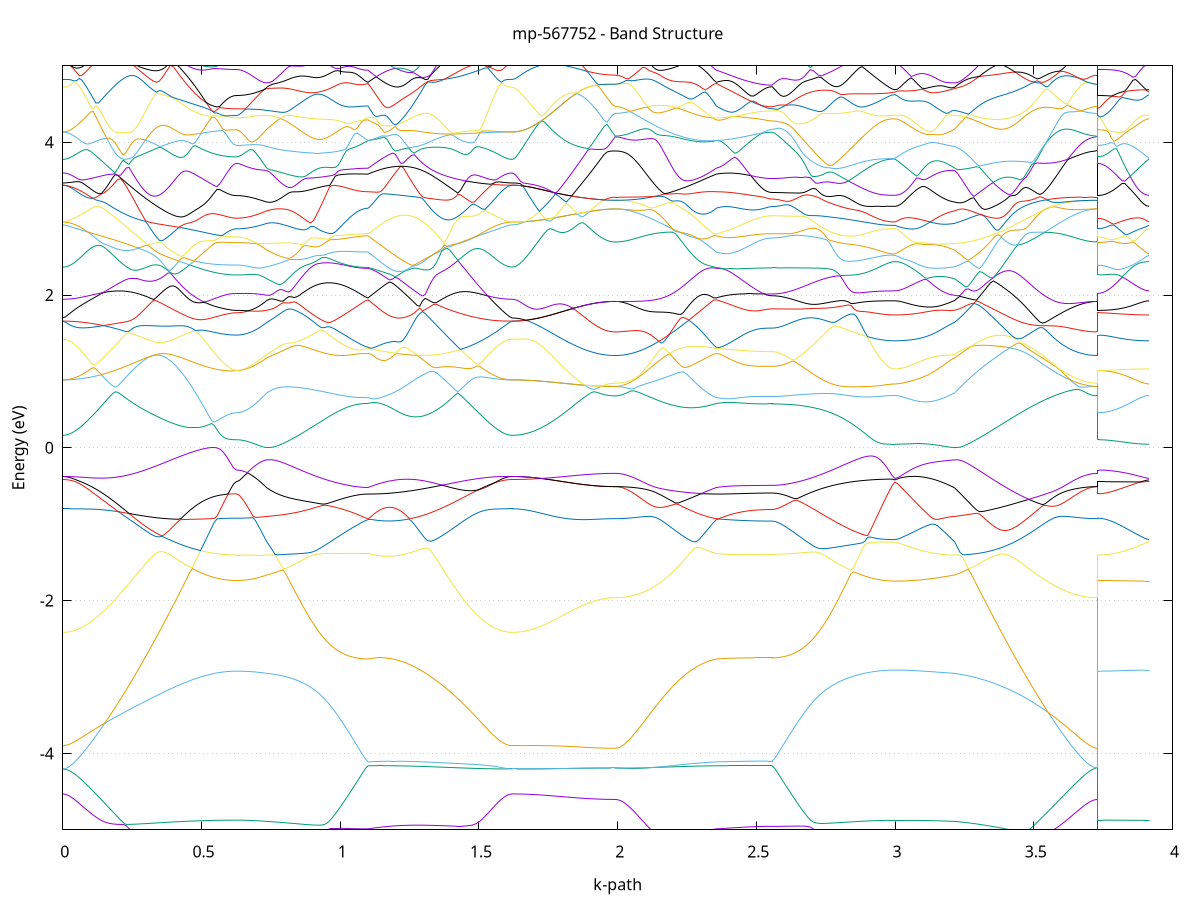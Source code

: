set title 'mp-567752 - Band Structure'
set xlabel 'k-path'
set ylabel 'Energy (eV)'
set grid y
set yrange [-5:5]
set terminal png size 800,600
set output 'mp-567752_bands_gnuplot.png'
plot '-' using 1:2 with lines notitle, '-' using 1:2 with lines notitle, '-' using 1:2 with lines notitle, '-' using 1:2 with lines notitle, '-' using 1:2 with lines notitle, '-' using 1:2 with lines notitle, '-' using 1:2 with lines notitle, '-' using 1:2 with lines notitle, '-' using 1:2 with lines notitle, '-' using 1:2 with lines notitle, '-' using 1:2 with lines notitle, '-' using 1:2 with lines notitle, '-' using 1:2 with lines notitle, '-' using 1:2 with lines notitle, '-' using 1:2 with lines notitle, '-' using 1:2 with lines notitle, '-' using 1:2 with lines notitle, '-' using 1:2 with lines notitle, '-' using 1:2 with lines notitle, '-' using 1:2 with lines notitle, '-' using 1:2 with lines notitle, '-' using 1:2 with lines notitle, '-' using 1:2 with lines notitle, '-' using 1:2 with lines notitle, '-' using 1:2 with lines notitle, '-' using 1:2 with lines notitle, '-' using 1:2 with lines notitle, '-' using 1:2 with lines notitle, '-' using 1:2 with lines notitle, '-' using 1:2 with lines notitle, '-' using 1:2 with lines notitle, '-' using 1:2 with lines notitle, '-' using 1:2 with lines notitle, '-' using 1:2 with lines notitle, '-' using 1:2 with lines notitle, '-' using 1:2 with lines notitle, '-' using 1:2 with lines notitle, '-' using 1:2 with lines notitle, '-' using 1:2 with lines notitle, '-' using 1:2 with lines notitle, '-' using 1:2 with lines notitle, '-' using 1:2 with lines notitle, '-' using 1:2 with lines notitle, '-' using 1:2 with lines notitle, '-' using 1:2 with lines notitle, '-' using 1:2 with lines notitle, '-' using 1:2 with lines notitle, '-' using 1:2 with lines notitle, '-' using 1:2 with lines notitle, '-' using 1:2 with lines notitle, '-' using 1:2 with lines notitle, '-' using 1:2 with lines notitle, '-' using 1:2 with lines notitle, '-' using 1:2 with lines notitle, '-' using 1:2 with lines notitle, '-' using 1:2 with lines notitle, '-' using 1:2 with lines notitle, '-' using 1:2 with lines notitle, '-' using 1:2 with lines notitle, '-' using 1:2 with lines notitle, '-' using 1:2 with lines notitle, '-' using 1:2 with lines notitle, '-' using 1:2 with lines notitle, '-' using 1:2 with lines notitle, '-' using 1:2 with lines notitle, '-' using 1:2 with lines notitle, '-' using 1:2 with lines notitle, '-' using 1:2 with lines notitle, '-' using 1:2 with lines notitle, '-' using 1:2 with lines notitle, '-' using 1:2 with lines notitle, '-' using 1:2 with lines notitle, '-' using 1:2 with lines notitle, '-' using 1:2 with lines notitle, '-' using 1:2 with lines notitle, '-' using 1:2 with lines notitle, '-' using 1:2 with lines notitle, '-' using 1:2 with lines notitle, '-' using 1:2 with lines notitle, '-' using 1:2 with lines notitle, '-' using 1:2 with lines notitle, '-' using 1:2 with lines notitle, '-' using 1:2 with lines notitle, '-' using 1:2 with lines notitle, '-' using 1:2 with lines notitle, '-' using 1:2 with lines notitle, '-' using 1:2 with lines notitle, '-' using 1:2 with lines notitle, '-' using 1:2 with lines notitle, '-' using 1:2 with lines notitle, '-' using 1:2 with lines notitle, '-' using 1:2 with lines notitle, '-' using 1:2 with lines notitle, '-' using 1:2 with lines notitle, '-' using 1:2 with lines notitle, '-' using 1:2 with lines notitle, '-' using 1:2 with lines notitle, '-' using 1:2 with lines notitle, '-' using 1:2 with lines notitle, '-' using 1:2 with lines notitle, '-' using 1:2 with lines notitle, '-' using 1:2 with lines notitle, '-' using 1:2 with lines notitle, '-' using 1:2 with lines notitle, '-' using 1:2 with lines notitle, '-' using 1:2 with lines notitle, '-' using 1:2 with lines notitle, '-' using 1:2 with lines notitle, '-' using 1:2 with lines notitle, '-' using 1:2 with lines notitle, '-' using 1:2 with lines notitle, '-' using 1:2 with lines notitle, '-' using 1:2 with lines notitle, '-' using 1:2 with lines notitle, '-' using 1:2 with lines notitle, '-' using 1:2 with lines notitle, '-' using 1:2 with lines notitle, '-' using 1:2 with lines notitle, '-' using 1:2 with lines notitle, '-' using 1:2 with lines notitle, '-' using 1:2 with lines notitle, '-' using 1:2 with lines notitle, '-' using 1:2 with lines notitle, '-' using 1:2 with lines notitle, '-' using 1:2 with lines notitle, '-' using 1:2 with lines notitle, '-' using 1:2 with lines notitle, '-' using 1:2 with lines notitle
0.000000 -23.380039
0.009931 -23.380039
0.019862 -23.380039
0.029793 -23.379939
0.039724 -23.379939
0.049655 -23.379839
0.059587 -23.379639
0.069518 -23.379539
0.079449 -23.379339
0.089380 -23.379239
0.099311 -23.379039
0.109242 -23.378739
0.119173 -23.378539
0.129104 -23.378239
0.139035 -23.378039
0.148966 -23.377739
0.158898 -23.377439
0.168829 -23.377039
0.178760 -23.376739
0.188691 -23.376339
0.198622 -23.376039
0.208553 -23.375639
0.218484 -23.375239
0.228415 -23.374839
0.238346 -23.374439
0.248277 -23.373939
0.258209 -23.373539
0.268140 -23.373039
0.278071 -23.372639
0.288002 -23.372139
0.297933 -23.371639
0.307864 -23.371239
0.317795 -23.370739
0.327726 -23.370239
0.337657 -23.369739
0.347588 -23.369239
0.357520 -23.368739
0.367451 -23.368339
0.377382 -23.367839
0.387313 -23.367339
0.397244 -23.366939
0.407175 -23.366439
0.417106 -23.366039
0.427037 -23.365539
0.436968 -23.365139
0.446899 -23.364739
0.456831 -23.364339
0.466762 -23.363939
0.476693 -23.363539
0.486624 -23.363239
0.496555 -23.362839
0.506486 -23.362539
0.516417 -23.362239
0.526348 -23.362039
0.536279 -23.361739
0.546210 -23.361539
0.556142 -23.361339
0.566073 -23.361139
0.576004 -23.360939
0.585935 -23.360839
0.595866 -23.360739
0.605797 -23.360739
0.615728 -23.360639
0.625659 -23.360639
0.625659 -23.360639
0.635642 -23.360639
0.645625 -23.360639
0.655608 -23.360639
0.665591 -23.360639
0.675573 -23.360639
0.685556 -23.360639
0.695539 -23.360639
0.705522 -23.360639
0.715505 -23.360639
0.725488 -23.360639
0.735470 -23.360639
0.735470 -23.360639
0.745329 -23.360639
0.755187 -23.360639
0.765045 -23.360739
0.774904 -23.360739
0.784762 -23.360839
0.794621 -23.360839
0.804479 -23.360939
0.814337 -23.361039
0.824196 -23.361139
0.834054 -23.361239
0.843912 -23.361339
0.853771 -23.361439
0.863629 -23.361539
0.873488 -23.361639
0.883346 -23.361739
0.893204 -23.361839
0.903063 -23.362039
0.912921 -23.362139
0.922779 -23.362239
0.932638 -23.362339
0.942496 -23.362439
0.952355 -23.362539
0.962213 -23.362739
0.972071 -23.362839
0.981930 -23.362939
0.991788 -23.363039
1.001646 -23.363039
1.011505 -23.363139
1.021363 -23.363239
1.031222 -23.363339
1.041080 -23.363339
1.050938 -23.363439
1.060797 -23.363439
1.070655 -23.363439
1.080513 -23.363539
1.090372 -23.363539
1.100230 -23.363539
1.100230 -23.363539
1.110043 -23.363839
1.119855 -23.364039
1.129667 -23.364339
1.139480 -23.364639
1.149292 -23.364939
1.159104 -23.365339
1.168917 -23.365639
1.178729 -23.366039
1.188542 -23.366339
1.198354 -23.366739
1.208166 -23.367139
1.217979 -23.367539
1.227791 -23.367939
1.237603 -23.368339
1.247416 -23.368739
1.257228 -23.369139
1.267041 -23.369539
1.276853 -23.370039
1.286665 -23.370439
1.296478 -23.370839
1.306290 -23.371339
1.316102 -23.371739
1.325915 -23.372139
1.335727 -23.372539
1.345540 -23.373039
1.355352 -23.373439
1.365164 -23.373839
1.374977 -23.374239
1.384789 -23.374639
1.394601 -23.375039
1.404414 -23.375439
1.414226 -23.375839
1.424039 -23.376139
1.433851 -23.376539
1.443663 -23.376839
1.453476 -23.377239
1.463288 -23.377539
1.473100 -23.377839
1.482913 -23.378039
1.492725 -23.378339
1.502538 -23.378639
1.512350 -23.378839
1.522162 -23.379039
1.531975 -23.379239
1.541787 -23.379439
1.551600 -23.379539
1.561412 -23.379739
1.571224 -23.379839
1.581037 -23.379939
1.590849 -23.379939
1.600661 -23.380039
1.610474 -23.380039
1.620286 -23.380039
1.620286 -23.380039
1.630041 -23.380039
1.639796 -23.379939
1.649551 -23.379839
1.659306 -23.379739
1.669061 -23.379539
1.678816 -23.379239
1.688571 -23.378939
1.698325 -23.378639
1.708080 -23.378239
1.717835 -23.377839
1.727590 -23.377439
1.737345 -23.376939
1.747100 -23.376339
1.756855 -23.375839
1.766610 -23.375239
1.776365 -23.374539
1.786120 -23.373939
1.795875 -23.373239
1.805629 -23.372539
1.815384 -23.371739
1.825139 -23.370939
1.834894 -23.370139
1.844649 -23.369439
1.854404 -23.368539
1.864159 -23.367739
1.873914 -23.366939
1.883669 -23.366139
1.893424 -23.365339
1.903179 -23.364639
1.912934 -23.363939
1.922688 -23.363239
1.932443 -23.362639
1.942198 -23.362039
1.951953 -23.361639
1.961708 -23.361239
1.971463 -23.360939
1.981218 -23.360739
1.990973 -23.360739
1.990973 -23.360739
2.000831 -23.360739
2.010690 -23.360739
2.020548 -23.360739
2.030406 -23.360739
2.040265 -23.360739
2.050123 -23.360739
2.059981 -23.360739
2.069840 -23.360739
2.079698 -23.360739
2.089557 -23.360739
2.099415 -23.360739
2.109273 -23.360739
2.119132 -23.360739
2.128990 -23.360739
2.138848 -23.360839
2.148707 -23.360839
2.158565 -23.360839
2.168424 -23.360939
2.178282 -23.360939
2.188140 -23.361039
2.197999 -23.361039
2.207857 -23.361139
2.217715 -23.361239
2.227574 -23.361339
2.237432 -23.361439
2.247291 -23.361539
2.257149 -23.361639
2.267007 -23.361739
2.276866 -23.361939
2.286724 -23.362039
2.296582 -23.362239
2.306441 -23.362439
2.316299 -23.362639
2.326158 -23.362839
2.336016 -23.363039
2.345874 -23.363239
2.355733 -23.363539
2.355733 -23.363539
2.365302 -23.363639
2.374871 -23.363739
2.384440 -23.363939
2.394009 -23.364039
2.403578 -23.364239
2.413147 -23.364339
2.422716 -23.364539
2.432285 -23.364739
2.441855 -23.364839
2.451424 -23.365039
2.460993 -23.365139
2.470562 -23.365339
2.480131 -23.365439
2.489700 -23.365539
2.499269 -23.365639
2.508838 -23.365739
2.518407 -23.365839
2.527976 -23.365939
2.537546 -23.365939
2.547115 -23.365939
2.556684 -23.365939
2.556684 -23.365939
2.566515 -23.365939
2.576346 -23.365939
2.586178 -23.365939
2.596009 -23.365839
2.605840 -23.365839
2.615672 -23.365739
2.625503 -23.365639
2.635334 -23.365539
2.645165 -23.365439
2.654997 -23.365339
2.664828 -23.365239
2.674659 -23.365139
2.684491 -23.364939
2.694322 -23.364839
2.704153 -23.364739
2.713984 -23.364539
2.723816 -23.364339
2.733647 -23.364239
2.743478 -23.364039
2.753310 -23.363839
2.763141 -23.363639
2.772972 -23.363439
2.782803 -23.363239
2.792635 -23.363139
2.802466 -23.362939
2.812297 -23.362739
2.822129 -23.362539
2.831960 -23.362339
2.841791 -23.362239
2.851622 -23.362039
2.861454 -23.361839
2.871285 -23.361739
2.881116 -23.361539
2.890948 -23.361439
2.900779 -23.361339
2.910610 -23.361139
2.920441 -23.361039
2.930273 -23.360939
2.940104 -23.360839
2.949935 -23.360839
2.959767 -23.360739
2.969598 -23.360739
2.979429 -23.360639
2.989260 -23.360639
2.999092 -23.360639
2.999092 -23.360639
3.008884 -23.360639
3.018676 -23.360639
3.028469 -23.360639
3.038261 -23.360639
3.048053 -23.360639
3.057846 -23.360639
3.067638 -23.360639
3.077430 -23.360739
3.087223 -23.360739
3.097015 -23.360739
3.106807 -23.360739
3.116600 -23.360739
3.126392 -23.360739
3.136184 -23.360739
3.145977 -23.360739
3.155769 -23.360739
3.165561 -23.360639
3.175354 -23.360639
3.185146 -23.360639
3.194938 -23.360639
3.204731 -23.360639
3.214523 -23.360639
3.214523 -23.360639
3.224443 -23.360639
3.234363 -23.360639
3.244283 -23.360639
3.254204 -23.360639
3.264124 -23.360639
3.274044 -23.360639
3.283964 -23.360639
3.293884 -23.360639
3.303804 -23.360639
3.313725 -23.360639
3.323645 -23.360639
3.333565 -23.360639
3.343485 -23.360639
3.353405 -23.360639
3.363325 -23.360639
3.373245 -23.360639
3.383166 -23.360639
3.393086 -23.360639
3.403006 -23.360639
3.412926 -23.360639
3.422846 -23.360639
3.432766 -23.360639
3.442687 -23.360639
3.452607 -23.360639
3.462527 -23.360639
3.472447 -23.360639
3.482367 -23.360639
3.492287 -23.360639
3.502208 -23.360639
3.512128 -23.360639
3.522048 -23.360639
3.531968 -23.360639
3.541888 -23.360639
3.551808 -23.360739
3.561729 -23.360739
3.571649 -23.360739
3.581569 -23.360739
3.591489 -23.360739
3.601409 -23.360739
3.611329 -23.360739
3.621249 -23.360739
3.631170 -23.360739
3.641090 -23.360739
3.651010 -23.360739
3.660930 -23.360739
3.670850 -23.360739
3.680770 -23.360739
3.690691 -23.360739
3.700611 -23.360739
3.710531 -23.360739
3.720451 -23.360739
3.730371 -23.360739
3.730371 -23.360639
3.740126 -23.360639
3.749881 -23.360639
3.759636 -23.360639
3.769391 -23.360639
3.779146 -23.360639
3.788901 -23.360639
3.798656 -23.360639
3.808410 -23.360639
3.818165 -23.360639
3.827920 -23.360639
3.837675 -23.360639
3.847430 -23.360639
3.857185 -23.360639
3.866940 -23.360639
3.876695 -23.360639
3.886450 -23.360639
3.896205 -23.360639
3.905960 -23.360639
3.915715 -23.360639
e
0.000000 -23.280439
0.009931 -23.280439
0.019862 -23.280439
0.029793 -23.280439
0.039724 -23.280439
0.049655 -23.280439
0.059587 -23.280439
0.069518 -23.280439
0.079449 -23.280439
0.089380 -23.280439
0.099311 -23.280439
0.109242 -23.280439
0.119173 -23.280439
0.129104 -23.280439
0.139035 -23.280439
0.148966 -23.280439
0.158898 -23.280439
0.168829 -23.280439
0.178760 -23.280439
0.188691 -23.280439
0.198622 -23.280539
0.208553 -23.280539
0.218484 -23.280539
0.228415 -23.280539
0.238346 -23.280539
0.248277 -23.280539
0.258209 -23.280539
0.268140 -23.280539
0.278071 -23.280539
0.288002 -23.280539
0.297933 -23.280539
0.307864 -23.280539
0.317795 -23.280539
0.327726 -23.280539
0.337657 -23.280539
0.347588 -23.280539
0.357520 -23.280539
0.367451 -23.280539
0.377382 -23.280539
0.387313 -23.280539
0.397244 -23.280539
0.407175 -23.280539
0.417106 -23.280539
0.427037 -23.280539
0.436968 -23.280539
0.446899 -23.280839
0.456831 -23.281139
0.466762 -23.281339
0.476693 -23.281639
0.486624 -23.281839
0.496555 -23.282139
0.506486 -23.282339
0.516417 -23.282539
0.526348 -23.282639
0.536279 -23.282839
0.546210 -23.283039
0.556142 -23.283139
0.566073 -23.283239
0.576004 -23.283339
0.585935 -23.283439
0.595866 -23.283539
0.605797 -23.283539
0.615728 -23.283639
0.625659 -23.283639
0.625659 -23.283639
0.635642 -23.283839
0.645625 -23.284439
0.655608 -23.285139
0.665591 -23.285939
0.675573 -23.286739
0.685556 -23.287639
0.695539 -23.288439
0.705522 -23.289339
0.715505 -23.290239
0.725488 -23.291139
0.735470 -23.292139
0.735470 -23.292139
0.745329 -23.292739
0.755187 -23.293339
0.765045 -23.293939
0.774904 -23.294639
0.784762 -23.295239
0.794621 -23.295839
0.804479 -23.296339
0.814337 -23.296939
0.824196 -23.297539
0.834054 -23.298039
0.843912 -23.298639
0.853771 -23.299139
0.863629 -23.299639
0.873488 -23.300139
0.883346 -23.300539
0.893204 -23.301039
0.903063 -23.301439
0.912921 -23.301939
0.922779 -23.302339
0.932638 -23.302739
0.942496 -23.303039
0.952355 -23.303439
0.962213 -23.303739
0.972071 -23.304039
0.981930 -23.304339
0.991788 -23.304639
1.001646 -23.304839
1.011505 -23.305039
1.021363 -23.305239
1.031222 -23.305439
1.041080 -23.305639
1.050938 -23.305739
1.060797 -23.305839
1.070655 -23.305939
1.080513 -23.305939
1.090372 -23.306039
1.100230 -23.306039
1.100230 -23.306039
1.110043 -23.305239
1.119855 -23.304339
1.129667 -23.303539
1.139480 -23.302739
1.149292 -23.301839
1.159104 -23.301039
1.168917 -23.300239
1.178729 -23.299339
1.188542 -23.298539
1.198354 -23.297739
1.208166 -23.296839
1.217979 -23.296039
1.227791 -23.295239
1.237603 -23.294439
1.247416 -23.293639
1.257228 -23.292839
1.267041 -23.292039
1.276853 -23.291339
1.286665 -23.290539
1.296478 -23.289839
1.306290 -23.289139
1.316102 -23.288439
1.325915 -23.287739
1.335727 -23.287039
1.345540 -23.286439
1.355352 -23.285839
1.365164 -23.285239
1.374977 -23.284739
1.384789 -23.284239
1.394601 -23.283739
1.404414 -23.283239
1.414226 -23.282839
1.424039 -23.282539
1.433851 -23.282139
1.443663 -23.281839
1.453476 -23.281539
1.463288 -23.281339
1.473100 -23.281139
1.482913 -23.281039
1.492725 -23.280839
1.502538 -23.280739
1.512350 -23.280639
1.522162 -23.280639
1.531975 -23.280539
1.541787 -23.280539
1.551600 -23.280539
1.561412 -23.280539
1.571224 -23.280539
1.581037 -23.280439
1.590849 -23.280439
1.600661 -23.280439
1.610474 -23.280439
1.620286 -23.280439
1.620286 -23.280439
1.630041 -23.280639
1.639796 -23.281139
1.649551 -23.281939
1.659306 -23.282839
1.669061 -23.283939
1.678816 -23.285139
1.688571 -23.286439
1.698325 -23.287739
1.708080 -23.289139
1.717835 -23.290539
1.727590 -23.292039
1.737345 -23.293439
1.747100 -23.294939
1.756855 -23.296439
1.766610 -23.297939
1.776365 -23.299539
1.786120 -23.301039
1.795875 -23.302539
1.805629 -23.304039
1.815384 -23.305639
1.825139 -23.307139
1.834894 -23.308539
1.844649 -23.310039
1.854404 -23.311439
1.864159 -23.312839
1.873914 -23.314239
1.883669 -23.315539
1.893424 -23.316739
1.903179 -23.317939
1.912934 -23.319039
1.922688 -23.320039
1.932443 -23.320939
1.942198 -23.321739
1.951953 -23.322439
1.961708 -23.322939
1.971463 -23.323339
1.981218 -23.323639
1.990973 -23.323739
1.990973 -23.323739
2.000831 -23.323639
2.010690 -23.323639
2.020548 -23.323539
2.030406 -23.323439
2.040265 -23.323339
2.050123 -23.323139
2.059981 -23.322939
2.069840 -23.322739
2.079698 -23.322539
2.089557 -23.322239
2.099415 -23.321939
2.109273 -23.321539
2.119132 -23.321239
2.128990 -23.320839
2.138848 -23.320439
2.148707 -23.320039
2.158565 -23.319539
2.168424 -23.319039
2.178282 -23.318539
2.188140 -23.318039
2.197999 -23.317439
2.207857 -23.316839
2.217715 -23.316239
2.227574 -23.315639
2.237432 -23.314939
2.247291 -23.314339
2.257149 -23.313639
2.267007 -23.312939
2.276866 -23.312239
2.286724 -23.311539
2.296582 -23.310739
2.306441 -23.310039
2.316299 -23.309239
2.326158 -23.308439
2.336016 -23.307639
2.345874 -23.306839
2.355733 -23.306039
2.355733 -23.306039
2.365302 -23.305739
2.374871 -23.305339
2.384440 -23.304939
2.394009 -23.304539
2.403578 -23.304139
2.413147 -23.303739
2.422716 -23.303339
2.432285 -23.302839
2.441855 -23.302439
2.451424 -23.302039
2.460993 -23.301639
2.470562 -23.301239
2.480131 -23.300939
2.489700 -23.300539
2.499269 -23.300339
2.508838 -23.300039
2.518407 -23.299839
2.527976 -23.299639
2.537546 -23.299539
2.547115 -23.299439
2.556684 -23.299439
2.556684 -23.299439
2.566515 -23.299439
2.576346 -23.299439
2.586178 -23.299339
2.596009 -23.299239
2.605840 -23.299139
2.615672 -23.299039
2.625503 -23.298939
2.635334 -23.298739
2.645165 -23.298539
2.654997 -23.298339
2.664828 -23.298139
2.674659 -23.297939
2.684491 -23.297639
2.694322 -23.297339
2.704153 -23.297039
2.713984 -23.296739
2.723816 -23.296439
2.733647 -23.296039
2.743478 -23.295739
2.753310 -23.295339
2.763141 -23.294939
2.772972 -23.294539
2.782803 -23.294039
2.792635 -23.293639
2.802466 -23.293139
2.812297 -23.292739
2.822129 -23.292239
2.831960 -23.291739
2.841791 -23.291239
2.851622 -23.290739
2.861454 -23.290239
2.871285 -23.289739
2.881116 -23.289139
2.890948 -23.288639
2.900779 -23.288039
2.910610 -23.287539
2.920441 -23.287039
2.930273 -23.286439
2.940104 -23.285939
2.949935 -23.285439
2.959767 -23.284839
2.969598 -23.284439
2.979429 -23.284039
2.989260 -23.283739
2.999092 -23.283639
2.999092 -23.283639
3.008884 -23.283639
3.018676 -23.283739
3.028469 -23.283939
3.038261 -23.284139
3.048053 -23.284439
3.057846 -23.284739
3.067638 -23.285139
3.077430 -23.285439
3.087223 -23.285939
3.097015 -23.286339
3.106807 -23.286739
3.116600 -23.287239
3.126392 -23.287739
3.136184 -23.288239
3.145977 -23.288739
3.155769 -23.289139
3.165561 -23.289639
3.175354 -23.290139
3.185146 -23.290639
3.194938 -23.291139
3.204731 -23.291639
3.214523 -23.292139
3.214523 -23.292139
3.224443 -23.293039
3.234363 -23.293939
3.244283 -23.294839
3.254204 -23.295739
3.264124 -23.296639
3.274044 -23.297539
3.283964 -23.298539
3.293884 -23.299439
3.303804 -23.300339
3.313725 -23.301239
3.323645 -23.302139
3.333565 -23.303039
3.343485 -23.303839
3.353405 -23.304739
3.363325 -23.305639
3.373245 -23.306439
3.383166 -23.307339
3.393086 -23.308139
3.403006 -23.308939
3.412926 -23.309739
3.422846 -23.310539
3.432766 -23.311239
3.442687 -23.312039
3.452607 -23.312739
3.462527 -23.313439
3.472447 -23.314139
3.482367 -23.314839
3.492287 -23.315539
3.502208 -23.316139
3.512128 -23.316739
3.522048 -23.317339
3.531968 -23.317939
3.541888 -23.318439
3.551808 -23.318939
3.561729 -23.319439
3.571649 -23.319939
3.581569 -23.320339
3.591489 -23.320839
3.601409 -23.321239
3.611329 -23.321539
3.621249 -23.321939
3.631170 -23.322239
3.641090 -23.322439
3.651010 -23.322739
3.660930 -23.322939
3.670850 -23.323139
3.680770 -23.323339
3.690691 -23.323439
3.700611 -23.323539
3.710531 -23.323639
3.720451 -23.323639
3.730371 -23.323739
3.730371 -23.283639
3.740126 -23.283639
3.749881 -23.283639
3.759636 -23.283639
3.769391 -23.283639
3.779146 -23.283639
3.788901 -23.283639
3.798656 -23.283639
3.808410 -23.283639
3.818165 -23.283639
3.827920 -23.283639
3.837675 -23.283639
3.847430 -23.283639
3.857185 -23.283639
3.866940 -23.283639
3.876695 -23.283639
3.886450 -23.283639
3.896205 -23.283639
3.905960 -23.283639
3.915715 -23.283639
e
0.000000 -23.270939
0.009931 -23.270939
0.019862 -23.270939
0.029793 -23.270939
0.039724 -23.271039
0.049655 -23.271039
0.059587 -23.271139
0.069518 -23.271239
0.079449 -23.271339
0.089380 -23.271439
0.099311 -23.271539
0.109242 -23.271739
0.119173 -23.271839
0.129104 -23.272039
0.139035 -23.272239
0.148966 -23.272339
0.158898 -23.272539
0.168829 -23.272739
0.178760 -23.273039
0.188691 -23.273239
0.198622 -23.273439
0.208553 -23.273739
0.218484 -23.273939
0.228415 -23.274239
0.238346 -23.274539
0.248277 -23.274739
0.258209 -23.275039
0.268140 -23.275339
0.278071 -23.275639
0.288002 -23.275939
0.297933 -23.276239
0.307864 -23.276539
0.317795 -23.276839
0.327726 -23.277239
0.337657 -23.277539
0.347588 -23.277839
0.357520 -23.278139
0.367451 -23.278439
0.377382 -23.278739
0.387313 -23.279039
0.397244 -23.279439
0.407175 -23.279739
0.417106 -23.280039
0.427037 -23.280239
0.436968 -23.280539
0.446899 -23.280539
0.456831 -23.280539
0.466762 -23.280539
0.476693 -23.280539
0.486624 -23.280539
0.496555 -23.280539
0.506486 -23.280539
0.516417 -23.280539
0.526348 -23.280539
0.536279 -23.280539
0.546210 -23.280539
0.556142 -23.280539
0.566073 -23.280539
0.576004 -23.280539
0.585935 -23.280539
0.595866 -23.280539
0.605797 -23.280539
0.615728 -23.280539
0.625659 -23.280539
0.625659 -23.280539
0.635642 -23.280339
0.645625 -23.279739
0.655608 -23.279139
0.665591 -23.278339
0.675573 -23.277639
0.685556 -23.276839
0.695539 -23.276039
0.705522 -23.275339
0.715505 -23.274539
0.725488 -23.273839
0.735470 -23.273139
0.735470 -23.273139
0.745329 -23.272639
0.755187 -23.272139
0.765045 -23.271639
0.774904 -23.271139
0.784762 -23.270639
0.794621 -23.270139
0.804479 -23.269639
0.814337 -23.269239
0.824196 -23.268739
0.834054 -23.268339
0.843912 -23.267839
0.853771 -23.267439
0.863629 -23.267039
0.873488 -23.266639
0.883346 -23.266239
0.893204 -23.265839
0.903063 -23.265539
0.912921 -23.265139
0.922779 -23.264839
0.932638 -23.264439
0.942496 -23.264139
0.952355 -23.263839
0.962213 -23.263639
0.972071 -23.263339
0.981930 -23.263139
0.991788 -23.262839
1.001646 -23.262639
1.011505 -23.262439
1.021363 -23.262339
1.031222 -23.262139
1.041080 -23.262039
1.050938 -23.261939
1.060797 -23.261839
1.070655 -23.261739
1.080513 -23.261739
1.090372 -23.261639
1.100230 -23.261639
1.100230 -23.261639
1.110043 -23.262039
1.119855 -23.262439
1.129667 -23.262739
1.139480 -23.263139
1.149292 -23.263439
1.159104 -23.263839
1.168917 -23.264139
1.178729 -23.264539
1.188542 -23.264939
1.198354 -23.265239
1.208166 -23.265639
1.217979 -23.265939
1.227791 -23.266339
1.237603 -23.266639
1.247416 -23.267039
1.257228 -23.267339
1.267041 -23.267739
1.276853 -23.268039
1.286665 -23.268339
1.296478 -23.268639
1.306290 -23.268939
1.316102 -23.269239
1.325915 -23.269539
1.335727 -23.269839
1.345540 -23.270139
1.355352 -23.270339
1.365164 -23.270539
1.374977 -23.270839
1.384789 -23.270939
1.394601 -23.271139
1.404414 -23.271339
1.414226 -23.271439
1.424039 -23.271539
1.433851 -23.271639
1.443663 -23.271639
1.453476 -23.271739
1.463288 -23.271739
1.473100 -23.271739
1.482913 -23.271639
1.492725 -23.271639
1.502538 -23.271539
1.512350 -23.271539
1.522162 -23.271439
1.531975 -23.271339
1.541787 -23.271239
1.551600 -23.271239
1.561412 -23.271139
1.571224 -23.271039
1.581037 -23.271039
1.590849 -23.270939
1.600661 -23.270939
1.610474 -23.270939
1.620286 -23.270939
1.620286 -23.270939
1.630041 -23.270739
1.639796 -23.270339
1.649551 -23.269739
1.659306 -23.269039
1.669061 -23.268239
1.678816 -23.267439
1.688571 -23.266539
1.698325 -23.265739
1.708080 -23.264939
1.717835 -23.264139
1.727590 -23.263339
1.737345 -23.262539
1.747100 -23.261839
1.756855 -23.261139
1.766610 -23.260439
1.776365 -23.259839
1.786120 -23.259239
1.795875 -23.258639
1.805629 -23.258139
1.815384 -23.257539
1.825139 -23.257139
1.834894 -23.256639
1.844649 -23.256239
1.854404 -23.255839
1.864159 -23.255539
1.873914 -23.255139
1.883669 -23.254839
1.893424 -23.254639
1.903179 -23.254339
1.912934 -23.254139
1.922688 -23.253939
1.932443 -23.253839
1.942198 -23.253639
1.951953 -23.253539
1.961708 -23.253439
1.971463 -23.253439
1.981218 -23.253339
1.990973 -23.253339
1.990973 -23.253339
2.000831 -23.253339
2.010690 -23.253339
2.020548 -23.253439
2.030406 -23.253439
2.040265 -23.253539
2.050123 -23.253639
2.059981 -23.253739
2.069840 -23.253839
2.079698 -23.253939
2.089557 -23.254139
2.099415 -23.254239
2.109273 -23.254439
2.119132 -23.254639
2.128990 -23.254839
2.138848 -23.255039
2.148707 -23.255239
2.158565 -23.255439
2.168424 -23.255739
2.178282 -23.255939
2.188140 -23.256239
2.197999 -23.256539
2.207857 -23.256739
2.217715 -23.257039
2.227574 -23.257339
2.237432 -23.257639
2.247291 -23.257939
2.257149 -23.258239
2.267007 -23.258639
2.276866 -23.258939
2.286724 -23.259239
2.296582 -23.259639
2.306441 -23.259939
2.316299 -23.260239
2.326158 -23.260639
2.336016 -23.260939
2.345874 -23.261339
2.355733 -23.261639
2.355733 -23.261639
2.365302 -23.261839
2.374871 -23.261939
2.384440 -23.262139
2.394009 -23.262339
2.403578 -23.262439
2.413147 -23.262639
2.422716 -23.262839
2.432285 -23.263039
2.441855 -23.263139
2.451424 -23.263339
2.460993 -23.263539
2.470562 -23.263739
2.480131 -23.263839
2.489700 -23.264039
2.499269 -23.264139
2.508838 -23.264239
2.518407 -23.264339
2.527976 -23.264439
2.537546 -23.264439
2.547115 -23.264539
2.556684 -23.264539
2.556684 -23.264539
2.566515 -23.264539
2.576346 -23.264539
2.586178 -23.264639
2.596009 -23.264739
2.605840 -23.264839
2.615672 -23.264939
2.625503 -23.265039
2.635334 -23.265239
2.645165 -23.265439
2.654997 -23.265639
2.664828 -23.265839
2.674659 -23.266039
2.684491 -23.266339
2.694322 -23.266639
2.704153 -23.266939
2.713984 -23.267239
2.723816 -23.267639
2.733647 -23.267939
2.743478 -23.268339
2.753310 -23.268739
2.763141 -23.269139
2.772972 -23.269539
2.782803 -23.269939
2.792635 -23.270439
2.802466 -23.270839
2.812297 -23.271339
2.822129 -23.271839
2.831960 -23.272339
2.841791 -23.272839
2.851622 -23.273339
2.861454 -23.273839
2.871285 -23.274439
2.881116 -23.274939
2.890948 -23.275439
2.900779 -23.276039
2.910610 -23.276539
2.920441 -23.277139
2.930273 -23.277639
2.940104 -23.278239
2.949935 -23.278739
2.959767 -23.279239
2.969598 -23.279739
2.979429 -23.280139
2.989260 -23.280439
2.999092 -23.280539
2.999092 -23.280539
3.008884 -23.280439
3.018676 -23.280339
3.028469 -23.280239
3.038261 -23.280039
3.048053 -23.279739
3.057846 -23.279439
3.067638 -23.279039
3.077430 -23.278739
3.087223 -23.278339
3.097015 -23.277939
3.106807 -23.277539
3.116600 -23.277139
3.126392 -23.276739
3.136184 -23.276339
3.145977 -23.275839
3.155769 -23.275439
3.165561 -23.275039
3.175354 -23.274639
3.185146 -23.274239
3.194938 -23.273839
3.204731 -23.273439
3.214523 -23.273139
3.214523 -23.273139
3.224443 -23.272339
3.234363 -23.271639
3.244283 -23.270939
3.254204 -23.270339
3.264124 -23.269639
3.274044 -23.268939
3.283964 -23.268339
3.293884 -23.267739
3.303804 -23.267039
3.313725 -23.266439
3.323645 -23.265839
3.333565 -23.265339
3.343485 -23.264739
3.353405 -23.264139
3.363325 -23.263639
3.373245 -23.263139
3.383166 -23.262539
3.393086 -23.262039
3.403006 -23.261539
3.412926 -23.261139
3.422846 -23.260639
3.432766 -23.260239
3.442687 -23.259739
3.452607 -23.259339
3.462527 -23.258939
3.472447 -23.258539
3.482367 -23.258139
3.492287 -23.257739
3.502208 -23.257439
3.512128 -23.257039
3.522048 -23.256739
3.531968 -23.256439
3.541888 -23.256139
3.551808 -23.255839
3.561729 -23.255639
3.571649 -23.255339
3.581569 -23.255139
3.591489 -23.254839
3.601409 -23.254639
3.611329 -23.254439
3.621249 -23.254339
3.631170 -23.254139
3.641090 -23.254039
3.651010 -23.253839
3.660930 -23.253739
3.670850 -23.253639
3.680770 -23.253539
3.690691 -23.253439
3.700611 -23.253439
3.710531 -23.253339
3.720451 -23.253339
3.730371 -23.253339
3.730371 -23.280539
3.740126 -23.280539
3.749881 -23.280539
3.759636 -23.280539
3.769391 -23.280539
3.779146 -23.280539
3.788901 -23.280539
3.798656 -23.280539
3.808410 -23.280539
3.818165 -23.280539
3.827920 -23.280539
3.837675 -23.280539
3.847430 -23.280539
3.857185 -23.280539
3.866940 -23.280539
3.876695 -23.280539
3.886450 -23.280539
3.896205 -23.280539
3.905960 -23.280539
3.915715 -23.280539
e
0.000000 -23.192939
0.009931 -23.192939
0.019862 -23.192939
0.029793 -23.192939
0.039724 -23.192939
0.049655 -23.193039
0.059587 -23.193039
0.069518 -23.193139
0.079449 -23.193139
0.089380 -23.193239
0.099311 -23.193339
0.109242 -23.193439
0.119173 -23.193539
0.129104 -23.193639
0.139035 -23.193739
0.148966 -23.193839
0.158898 -23.193939
0.168829 -23.194039
0.178760 -23.194239
0.188691 -23.194339
0.198622 -23.194439
0.208553 -23.194639
0.218484 -23.194739
0.228415 -23.194939
0.238346 -23.195139
0.248277 -23.195239
0.258209 -23.195439
0.268140 -23.195639
0.278071 -23.195739
0.288002 -23.195939
0.297933 -23.196139
0.307864 -23.196339
0.317795 -23.196439
0.327726 -23.196639
0.337657 -23.196839
0.347588 -23.197039
0.357520 -23.197239
0.367451 -23.197339
0.377382 -23.197539
0.387313 -23.197739
0.397244 -23.197839
0.407175 -23.198039
0.417106 -23.198239
0.427037 -23.198339
0.436968 -23.198539
0.446899 -23.198639
0.456831 -23.198739
0.466762 -23.198939
0.476693 -23.199039
0.486624 -23.199139
0.496555 -23.199239
0.506486 -23.199339
0.516417 -23.199439
0.526348 -23.199539
0.536279 -23.199639
0.546210 -23.199739
0.556142 -23.199839
0.566073 -23.199839
0.576004 -23.199939
0.585935 -23.199939
0.595866 -23.199939
0.605797 -23.200039
0.615728 -23.200039
0.625659 -23.200039
0.625659 -23.200039
0.635642 -23.200039
0.645625 -23.200039
0.655608 -23.199939
0.665591 -23.199839
0.675573 -23.199839
0.685556 -23.199639
0.695539 -23.199539
0.705522 -23.199439
0.715505 -23.199239
0.725488 -23.199139
0.735470 -23.198939
0.735470 -23.198939
0.745329 -23.198739
0.755187 -23.198639
0.765045 -23.198439
0.774904 -23.198239
0.784762 -23.198139
0.794621 -23.197939
0.804479 -23.197739
0.814337 -23.197539
0.824196 -23.197339
0.834054 -23.197139
0.843912 -23.196939
0.853771 -23.196739
0.863629 -23.196539
0.873488 -23.196339
0.883346 -23.196039
0.893204 -23.195839
0.903063 -23.195639
0.912921 -23.195439
0.922779 -23.195239
0.932638 -23.195039
0.942496 -23.194939
0.952355 -23.194739
0.962213 -23.194539
0.972071 -23.194439
0.981930 -23.194239
0.991788 -23.194139
1.001646 -23.193939
1.011505 -23.193839
1.021363 -23.193739
1.031222 -23.193639
1.041080 -23.193539
1.050938 -23.193439
1.060797 -23.193439
1.070655 -23.193339
1.080513 -23.193339
1.090372 -23.193339
1.100230 -23.193339
1.100230 -23.193339
1.110043 -23.193539
1.119855 -23.193739
1.129667 -23.193939
1.139480 -23.194039
1.149292 -23.194239
1.159104 -23.194339
1.168917 -23.194539
1.178729 -23.194639
1.188542 -23.194739
1.198354 -23.194839
1.208166 -23.194939
1.217979 -23.195039
1.227791 -23.195039
1.237603 -23.195139
1.247416 -23.195139
1.257228 -23.195239
1.267041 -23.195239
1.276853 -23.195239
1.286665 -23.195239
1.296478 -23.195239
1.306290 -23.195139
1.316102 -23.195139
1.325915 -23.195039
1.335727 -23.195039
1.345540 -23.194939
1.355352 -23.194839
1.365164 -23.194839
1.374977 -23.194739
1.384789 -23.194639
1.394601 -23.194539
1.404414 -23.194439
1.414226 -23.194339
1.424039 -23.194239
1.433851 -23.194139
1.443663 -23.194039
1.453476 -23.193939
1.463288 -23.193839
1.473100 -23.193739
1.482913 -23.193639
1.492725 -23.193539
1.502538 -23.193439
1.512350 -23.193339
1.522162 -23.193339
1.531975 -23.193239
1.541787 -23.193139
1.551600 -23.193139
1.561412 -23.193039
1.571224 -23.193039
1.581037 -23.192939
1.590849 -23.192939
1.600661 -23.192939
1.610474 -23.192939
1.620286 -23.192939
1.620286 -23.192939
1.630041 -23.192939
1.639796 -23.192839
1.649551 -23.192839
1.659306 -23.192739
1.669061 -23.192639
1.678816 -23.192539
1.688571 -23.192339
1.698325 -23.192239
1.708080 -23.192039
1.717835 -23.191839
1.727590 -23.191639
1.737345 -23.191439
1.747100 -23.191239
1.756855 -23.190939
1.766610 -23.190739
1.776365 -23.190439
1.786120 -23.190239
1.795875 -23.189939
1.805629 -23.189739
1.815384 -23.189439
1.825139 -23.189139
1.834894 -23.188939
1.844649 -23.188639
1.854404 -23.188439
1.864159 -23.188239
1.873914 -23.187939
1.883669 -23.187739
1.893424 -23.187539
1.903179 -23.187439
1.912934 -23.187239
1.922688 -23.187039
1.932443 -23.186939
1.942198 -23.186839
1.951953 -23.186739
1.961708 -23.186639
1.971463 -23.186639
1.981218 -23.186639
1.990973 -23.186539
1.990973 -23.186539
2.000831 -23.186639
2.010690 -23.186639
2.020548 -23.186639
2.030406 -23.186739
2.040265 -23.186739
2.050123 -23.186839
2.059981 -23.186939
2.069840 -23.187039
2.079698 -23.187139
2.089557 -23.187339
2.099415 -23.187439
2.109273 -23.187639
2.119132 -23.187739
2.128990 -23.187939
2.138848 -23.188139
2.148707 -23.188339
2.158565 -23.188539
2.168424 -23.188739
2.178282 -23.188939
2.188140 -23.189239
2.197999 -23.189439
2.207857 -23.189739
2.217715 -23.189939
2.227574 -23.190139
2.237432 -23.190439
2.247291 -23.190639
2.257149 -23.190939
2.267007 -23.191239
2.276866 -23.191439
2.286724 -23.191739
2.296582 -23.191939
2.306441 -23.192139
2.316299 -23.192439
2.326158 -23.192639
2.336016 -23.192839
2.345874 -23.193139
2.355733 -23.193339
2.355733 -23.193339
2.365302 -23.193439
2.374871 -23.193439
2.384440 -23.193539
2.394009 -23.193639
2.403578 -23.193739
2.413147 -23.193839
2.422716 -23.193939
2.432285 -23.194039
2.441855 -23.194039
2.451424 -23.194139
2.460993 -23.194239
2.470562 -23.194339
2.480131 -23.194339
2.489700 -23.194439
2.499269 -23.194439
2.508838 -23.194539
2.518407 -23.194539
2.527976 -23.194639
2.537546 -23.194639
2.547115 -23.194639
2.556684 -23.194639
2.556684 -23.194639
2.566515 -23.194639
2.576346 -23.194639
2.586178 -23.194739
2.596009 -23.194739
2.605840 -23.194839
2.615672 -23.194839
2.625503 -23.194939
2.635334 -23.195039
2.645165 -23.195139
2.654997 -23.195239
2.664828 -23.195339
2.674659 -23.195539
2.684491 -23.195639
2.694322 -23.195739
2.704153 -23.195939
2.713984 -23.196139
2.723816 -23.196239
2.733647 -23.196439
2.743478 -23.196639
2.753310 -23.196839
2.763141 -23.196939
2.772972 -23.197139
2.782803 -23.197339
2.792635 -23.197539
2.802466 -23.197739
2.812297 -23.197939
2.822129 -23.198139
2.831960 -23.198239
2.841791 -23.198439
2.851622 -23.198639
2.861454 -23.198839
2.871285 -23.198939
2.881116 -23.199139
2.890948 -23.199239
2.900779 -23.199339
2.910610 -23.199439
2.920441 -23.199639
2.930273 -23.199739
2.940104 -23.199739
2.949935 -23.199839
2.959767 -23.199939
2.969598 -23.199939
2.979429 -23.200039
2.989260 -23.200039
2.999092 -23.200039
2.999092 -23.200039
3.008884 -23.200039
3.018676 -23.200039
3.028469 -23.200039
3.038261 -23.200039
3.048053 -23.199939
3.057846 -23.199939
3.067638 -23.199939
3.077430 -23.199939
3.087223 -23.199839
3.097015 -23.199839
3.106807 -23.199739
3.116600 -23.199739
3.126392 -23.199639
3.136184 -23.199539
3.145977 -23.199539
3.155769 -23.199439
3.165561 -23.199339
3.175354 -23.199239
3.185146 -23.199239
3.194938 -23.199139
3.204731 -23.199039
3.214523 -23.198939
3.214523 -23.198939
3.224443 -23.198739
3.234363 -23.198539
3.244283 -23.198239
3.254204 -23.198039
3.264124 -23.197739
3.274044 -23.197539
3.283964 -23.197239
3.293884 -23.196939
3.303804 -23.196639
3.313725 -23.196339
3.323645 -23.196039
3.333565 -23.195739
3.343485 -23.195439
3.353405 -23.195039
3.363325 -23.194739
3.373245 -23.194439
3.383166 -23.194039
3.393086 -23.193739
3.403006 -23.193439
3.412926 -23.193039
3.422846 -23.192739
3.432766 -23.192439
3.442687 -23.192039
3.452607 -23.191739
3.462527 -23.191439
3.472447 -23.191139
3.482367 -23.190839
3.492287 -23.190539
3.502208 -23.190239
3.512128 -23.189939
3.522048 -23.189639
3.531968 -23.189339
3.541888 -23.189139
3.551808 -23.188839
3.561729 -23.188639
3.571649 -23.188439
3.581569 -23.188239
3.591489 -23.188039
3.601409 -23.187839
3.611329 -23.187639
3.621249 -23.187439
3.631170 -23.187339
3.641090 -23.187139
3.651010 -23.187039
3.660930 -23.186939
3.670850 -23.186839
3.680770 -23.186739
3.690691 -23.186739
3.700611 -23.186639
3.710531 -23.186639
3.720451 -23.186639
3.730371 -23.186539
3.730371 -23.200039
3.740126 -23.200039
3.749881 -23.200039
3.759636 -23.200039
3.769391 -23.200039
3.779146 -23.200039
3.788901 -23.200039
3.798656 -23.200039
3.808410 -23.200039
3.818165 -23.200039
3.827920 -23.200039
3.837675 -23.200039
3.847430 -23.200039
3.857185 -23.200039
3.866940 -23.200039
3.876695 -23.200039
3.886450 -23.200039
3.896205 -23.200039
3.905960 -23.200039
3.915715 -23.200039
e
0.000000 -14.854439
0.009931 -14.854339
0.019862 -14.854139
0.029793 -14.853739
0.039724 -14.853239
0.049655 -14.852639
0.059587 -14.851839
0.069518 -14.850839
0.079449 -14.849839
0.089380 -14.848639
0.099311 -14.847239
0.109242 -14.845739
0.119173 -14.844139
0.129104 -14.842439
0.139035 -14.840539
0.148966 -14.838539
0.158898 -14.836339
0.168829 -14.834139
0.178760 -14.831739
0.188691 -14.829239
0.198622 -14.826639
0.208553 -14.823939
0.218484 -14.821139
0.228415 -14.818239
0.238346 -14.815239
0.248277 -14.812139
0.258209 -14.809039
0.268140 -14.805939
0.278071 -14.802739
0.288002 -14.799639
0.297933 -14.796639
0.307864 -14.793839
0.317795 -14.791339
0.327726 -14.789239
0.337657 -14.787939
0.347588 -14.787339
0.357520 -14.787539
0.367451 -14.788239
0.377382 -14.789439
0.387313 -14.790939
0.397244 -14.792539
0.407175 -14.794239
0.417106 -14.795939
0.427037 -14.797639
0.436968 -14.799239
0.446899 -14.800839
0.456831 -14.802439
0.466762 -14.803939
0.476693 -14.805339
0.486624 -14.806739
0.496555 -14.808039
0.506486 -14.809139
0.516417 -14.810239
0.526348 -14.811339
0.536279 -14.812239
0.546210 -14.813039
0.556142 -14.813739
0.566073 -14.814439
0.576004 -14.814939
0.585935 -14.815439
0.595866 -14.815739
0.605797 -14.815939
0.615728 -14.816139
0.625659 -14.816139
0.625659 -14.816139
0.635642 -14.816139
0.645625 -14.815939
0.655608 -14.815739
0.665591 -14.815339
0.675573 -14.814939
0.685556 -14.814339
0.695539 -14.813739
0.705522 -14.813039
0.715505 -14.812139
0.725488 -14.811239
0.735470 -14.810239
0.735470 -14.810239
0.745329 -14.809439
0.755187 -14.808539
0.765045 -14.807539
0.774904 -14.806539
0.784762 -14.805339
0.794621 -14.804139
0.804479 -14.802839
0.814337 -14.801439
0.824196 -14.799939
0.834054 -14.798439
0.843912 -14.796839
0.853771 -14.795139
0.863629 -14.793439
0.873488 -14.791639
0.883346 -14.789839
0.893204 -14.787939
0.903063 -14.786039
0.912921 -14.784139
0.922779 -14.782139
0.932638 -14.780239
0.942496 -14.778339
0.952355 -14.776539
0.962213 -14.774939
0.972071 -14.773439
0.981930 -14.772239
0.991788 -14.771439
1.001646 -14.771039
1.011505 -14.771039
1.021363 -14.771239
1.031222 -14.771539
1.041080 -14.772039
1.050938 -14.772439
1.060797 -14.772839
1.070655 -14.773139
1.080513 -14.773339
1.090372 -14.773539
1.100230 -14.773539
1.100230 -14.773539
1.110043 -14.770439
1.119855 -14.767439
1.129667 -14.764639
1.139480 -14.762139
1.149292 -14.759939
1.159104 -14.758339
1.168917 -14.757339
1.178729 -14.757039
1.188542 -14.757439
1.198354 -14.758639
1.208166 -14.760339
1.217979 -14.762539
1.227791 -14.765139
1.237603 -14.767939
1.247416 -14.770939
1.257228 -14.774139
1.267041 -14.777439
1.276853 -14.780739
1.286665 -14.784139
1.296478 -14.787539
1.306290 -14.790839
1.316102 -14.794239
1.325915 -14.797539
1.335727 -14.800839
1.345540 -14.804139
1.355352 -14.807339
1.365164 -14.810439
1.374977 -14.813539
1.384789 -14.816439
1.394601 -14.819339
1.404414 -14.822139
1.414226 -14.824839
1.424039 -14.827539
1.433851 -14.830039
1.443663 -14.832439
1.453476 -14.834739
1.463288 -14.836939
1.473100 -14.838939
1.482913 -14.840939
1.492725 -14.842739
1.502538 -14.844439
1.512350 -14.846039
1.522162 -14.847439
1.531975 -14.848739
1.541787 -14.849939
1.551600 -14.850939
1.561412 -14.851839
1.571224 -14.852639
1.581037 -14.853239
1.590849 -14.853739
1.600661 -14.854139
1.610474 -14.854339
1.620286 -14.854439
1.620286 -14.854439
1.630041 -14.854439
1.639796 -14.854439
1.649551 -14.854439
1.659306 -14.854439
1.669061 -14.854439
1.678816 -14.854439
1.688571 -14.854439
1.698325 -14.854439
1.708080 -14.854439
1.717835 -14.854439
1.727590 -14.854439
1.737345 -14.854439
1.747100 -14.854439
1.756855 -14.854439
1.766610 -14.854439
1.776365 -14.854339
1.786120 -14.854339
1.795875 -14.854339
1.805629 -14.854339
1.815384 -14.854339
1.825139 -14.854339
1.834894 -14.854339
1.844649 -14.854339
1.854404 -14.854339
1.864159 -14.854339
1.873914 -14.854339
1.883669 -14.854339
1.893424 -14.854339
1.903179 -14.854339
1.912934 -14.854339
1.922688 -14.854339
1.932443 -14.854339
1.942198 -14.854339
1.951953 -14.854339
1.961708 -14.854339
1.971463 -14.854339
1.981218 -14.854339
1.990973 -14.854339
1.990973 -14.854339
2.000831 -14.854239
2.010690 -14.854039
2.020548 -14.853739
2.030406 -14.853239
2.040265 -14.852539
2.050123 -14.851839
2.059981 -14.850939
2.069840 -14.849839
2.079698 -14.848639
2.089557 -14.847339
2.099415 -14.845839
2.109273 -14.844239
2.119132 -14.842539
2.128990 -14.840739
2.138848 -14.838739
2.148707 -14.836639
2.158565 -14.834439
2.168424 -14.832139
2.178282 -14.829739
2.188140 -14.827239
2.197999 -14.824539
2.207857 -14.821839
2.217715 -14.819039
2.227574 -14.816139
2.237432 -14.813139
2.247291 -14.810039
2.257149 -14.806839
2.267007 -14.803639
2.276866 -14.800439
2.286724 -14.797039
2.296582 -14.793739
2.306441 -14.790339
2.316299 -14.786939
2.326158 -14.783539
2.336016 -14.780139
2.345874 -14.776839
2.355733 -14.773539
2.355733 -14.773539
2.365302 -14.772339
2.374871 -14.771139
2.384440 -14.770039
2.394009 -14.768839
2.403578 -14.767739
2.413147 -14.766639
2.422716 -14.765639
2.432285 -14.764539
2.441855 -14.763639
2.451424 -14.762639
2.460993 -14.761739
2.470562 -14.760939
2.480131 -14.760139
2.489700 -14.759439
2.499269 -14.758839
2.508838 -14.758339
2.518407 -14.757839
2.527976 -14.757539
2.537546 -14.757239
2.547115 -14.757039
2.556684 -14.757039
2.556684 -14.757039
2.566515 -14.756939
2.576346 -14.756739
2.586178 -14.756339
2.596009 -14.755839
2.605840 -14.755339
2.615672 -14.757139
2.625503 -14.759039
2.635334 -14.761139
2.645165 -14.763339
2.654997 -14.765539
2.664828 -14.767739
2.674659 -14.770039
2.684491 -14.772339
2.694322 -14.774639
2.704153 -14.776939
2.713984 -14.779239
2.723816 -14.781439
2.733647 -14.783639
2.743478 -14.785839
2.753310 -14.787939
2.763141 -14.789939
2.772972 -14.791939
2.782803 -14.793939
2.792635 -14.795739
2.802466 -14.797639
2.812297 -14.799339
2.822129 -14.801039
2.831960 -14.802539
2.841791 -14.804139
2.851622 -14.805539
2.861454 -14.806839
2.871285 -14.808139
2.881116 -14.809339
2.890948 -14.810339
2.900779 -14.811339
2.910610 -14.812239
2.920441 -14.813139
2.930273 -14.813839
2.940104 -14.814439
2.949935 -14.814939
2.959767 -14.815439
2.969598 -14.815739
2.979429 -14.815939
2.989260 -14.816139
2.999092 -14.816139
2.999092 -14.816139
3.008884 -14.816139
3.018676 -14.816139
3.028469 -14.816039
3.038261 -14.815939
3.048053 -14.815839
3.057846 -14.815739
3.067638 -14.815539
3.077430 -14.815339
3.087223 -14.815139
3.097015 -14.814939
3.106807 -14.814639
3.116600 -14.814339
3.126392 -14.814039
3.136184 -14.813739
3.145977 -14.813339
3.155769 -14.813039
3.165561 -14.812639
3.175354 -14.812139
3.185146 -14.811739
3.194938 -14.811239
3.204731 -14.810739
3.214523 -14.810239
3.214523 -14.810239
3.224443 -14.809139
3.234363 -14.807939
3.244283 -14.806639
3.254204 -14.805239
3.264124 -14.803839
3.274044 -14.802339
3.283964 -14.800739
3.293884 -14.799139
3.303804 -14.797439
3.313725 -14.795739
3.323645 -14.794039
3.333565 -14.792439
3.343485 -14.790839
3.353405 -14.789339
3.363325 -14.788139
3.373245 -14.787439
3.383166 -14.787239
3.393086 -14.787839
3.403006 -14.789239
3.412926 -14.791339
3.422846 -14.793839
3.432766 -14.796639
3.442687 -14.799739
3.452607 -14.802839
3.462527 -14.805939
3.472447 -14.809139
3.482367 -14.812239
3.492287 -14.815239
3.502208 -14.818239
3.512128 -14.821139
3.522048 -14.823939
3.531968 -14.826639
3.541888 -14.829239
3.551808 -14.831739
3.561729 -14.834139
3.571649 -14.836339
3.581569 -14.838439
3.591489 -14.840539
3.601409 -14.842339
3.611329 -14.844139
3.621249 -14.845739
3.631170 -14.847239
3.641090 -14.848539
3.651010 -14.849739
3.660930 -14.850839
3.670850 -14.851739
3.680770 -14.852539
3.690691 -14.853239
3.700611 -14.853739
3.710531 -14.854039
3.720451 -14.854239
3.730371 -14.854339
3.730371 -14.816139
3.740126 -14.816139
3.749881 -14.816139
3.759636 -14.816139
3.769391 -14.816139
3.779146 -14.816139
3.788901 -14.816139
3.798656 -14.816139
3.808410 -14.816139
3.818165 -14.816139
3.827920 -14.816139
3.837675 -14.816139
3.847430 -14.816139
3.857185 -14.816139
3.866940 -14.816139
3.876695 -14.816139
3.886450 -14.816139
3.896205 -14.816139
3.905960 -14.816139
3.915715 -14.816139
e
0.000000 -14.661339
0.009931 -14.662039
0.019862 -14.663939
0.029793 -14.666639
0.039724 -14.669739
0.049655 -14.673139
0.059587 -14.676539
0.069518 -14.680139
0.079449 -14.683739
0.089380 -14.687339
0.099311 -14.691039
0.109242 -14.694739
0.119173 -14.698439
0.129104 -14.702139
0.139035 -14.705739
0.148966 -14.709339
0.158898 -14.713039
0.168829 -14.716539
0.178760 -14.720139
0.188691 -14.723639
0.198622 -14.727039
0.208553 -14.730439
0.218484 -14.733839
0.228415 -14.737039
0.238346 -14.740239
0.248277 -14.743339
0.258209 -14.746339
0.268140 -14.749239
0.278071 -14.751939
0.288002 -14.754439
0.297933 -14.756739
0.307864 -14.758639
0.317795 -14.760139
0.327726 -14.761039
0.337657 -14.761039
0.347588 -14.760139
0.357520 -14.758339
0.367451 -14.755939
0.377382 -14.752839
0.387313 -14.749439
0.397244 -14.745839
0.407175 -14.741939
0.417106 -14.738039
0.427037 -14.734039
0.436968 -14.729939
0.446899 -14.725839
0.456831 -14.721839
0.466762 -14.717839
0.476693 -14.713839
0.486624 -14.709939
0.496555 -14.706239
0.506486 -14.702539
0.516417 -14.699039
0.526348 -14.695739
0.536279 -14.692639
0.546210 -14.689839
0.556142 -14.687139
0.566073 -14.684839
0.576004 -14.682839
0.585935 -14.681139
0.595866 -14.679839
0.605797 -14.678839
0.615728 -14.678239
0.625659 -14.678139
0.625659 -14.678139
0.635642 -14.678339
0.645625 -14.678939
0.655608 -14.679939
0.665591 -14.681239
0.675573 -14.682939
0.685556 -14.684939
0.695539 -14.687339
0.705522 -14.689939
0.715505 -14.692839
0.725488 -14.695939
0.735470 -14.699339
0.735470 -14.699339
0.745329 -14.701739
0.755187 -14.704239
0.765045 -14.706839
0.774904 -14.709539
0.784762 -14.712239
0.794621 -14.714939
0.804479 -14.717639
0.814337 -14.720439
0.824196 -14.723139
0.834054 -14.725839
0.843912 -14.728539
0.853771 -14.731239
0.863629 -14.733839
0.873488 -14.736439
0.883346 -14.738939
0.893204 -14.741339
0.903063 -14.743639
0.912921 -14.745839
0.922779 -14.747939
0.932638 -14.749939
0.942496 -14.751639
0.952355 -14.753239
0.962213 -14.754639
0.972071 -14.755639
0.981930 -14.756239
0.991788 -14.756439
1.001646 -14.756039
1.011505 -14.755339
1.021363 -14.754339
1.031222 -14.753139
1.041080 -14.751839
1.050938 -14.750639
1.060797 -14.749539
1.070655 -14.748539
1.080513 -14.747839
1.090372 -14.747439
1.100230 -14.747239
1.100230 -14.747239
1.110043 -14.748039
1.119855 -14.748739
1.129667 -14.749339
1.139480 -14.749839
1.149292 -14.750239
1.159104 -14.750439
1.168917 -14.750639
1.178729 -14.750639
1.188542 -14.750639
1.198354 -14.750439
1.208166 -14.750139
1.217979 -14.749739
1.227791 -14.749239
1.237603 -14.748639
1.247416 -14.747939
1.257228 -14.747139
1.267041 -14.746139
1.276853 -14.745139
1.286665 -14.744039
1.296478 -14.742739
1.306290 -14.741439
1.316102 -14.739939
1.325915 -14.738439
1.335727 -14.736739
1.345540 -14.735039
1.355352 -14.733139
1.365164 -14.731139
1.374977 -14.729139
1.384789 -14.727039
1.394601 -14.724739
1.404414 -14.722439
1.414226 -14.720039
1.424039 -14.717539
1.433851 -14.715039
1.443663 -14.712339
1.453476 -14.709639
1.463288 -14.706839
1.473100 -14.703939
1.482913 -14.701039
1.492725 -14.698039
1.502538 -14.694939
1.512350 -14.691839
1.522162 -14.688639
1.531975 -14.685439
1.541787 -14.682239
1.551600 -14.678939
1.561412 -14.675739
1.571224 -14.672539
1.581037 -14.669439
1.590849 -14.666439
1.600661 -14.663939
1.610474 -14.662039
1.620286 -14.661339
1.620286 -14.661339
1.630041 -14.661339
1.639796 -14.661339
1.649551 -14.661339
1.659306 -14.661339
1.669061 -14.661339
1.678816 -14.661339
1.688571 -14.661339
1.698325 -14.661339
1.708080 -14.661339
1.717835 -14.661339
1.727590 -14.661339
1.737345 -14.661339
1.747100 -14.661339
1.756855 -14.661339
1.766610 -14.661339
1.776365 -14.661339
1.786120 -14.661339
1.795875 -14.661339
1.805629 -14.661339
1.815384 -14.661339
1.825139 -14.661339
1.834894 -14.661339
1.844649 -14.661339
1.854404 -14.661339
1.864159 -14.661339
1.873914 -14.661239
1.883669 -14.661239
1.893424 -14.661239
1.903179 -14.661239
1.912934 -14.661239
1.922688 -14.661239
1.932443 -14.661239
1.942198 -14.661239
1.951953 -14.661239
1.961708 -14.661239
1.971463 -14.661239
1.981218 -14.661239
1.990973 -14.661339
1.990973 -14.661339
2.000831 -14.662039
2.010690 -14.663939
2.020548 -14.666539
2.030406 -14.669439
2.040265 -14.672639
2.050123 -14.675839
2.059981 -14.679039
2.069840 -14.682339
2.079698 -14.685539
2.089557 -14.688839
2.099415 -14.691939
2.109273 -14.695139
2.119132 -14.698139
2.128990 -14.701239
2.138848 -14.704139
2.148707 -14.707039
2.158565 -14.709839
2.168424 -14.712539
2.178282 -14.715239
2.188140 -14.717839
2.197999 -14.720339
2.207857 -14.722739
2.217715 -14.725039
2.227574 -14.727239
2.237432 -14.729439
2.247291 -14.731439
2.257149 -14.733339
2.267007 -14.735239
2.276866 -14.736939
2.286724 -14.738639
2.296582 -14.740139
2.306441 -14.741639
2.316299 -14.742939
2.326158 -14.744239
2.336016 -14.745339
2.345874 -14.746339
2.355733 -14.747239
2.355733 -14.747239
2.365302 -14.747539
2.374871 -14.747839
2.384440 -14.748139
2.394009 -14.748439
2.403578 -14.748639
2.413147 -14.748939
2.422716 -14.749139
2.432285 -14.749339
2.441855 -14.749539
2.451424 -14.749739
2.460993 -14.749939
2.470562 -14.750039
2.480131 -14.750139
2.489700 -14.750239
2.499269 -14.750339
2.508838 -14.750439
2.518407 -14.750539
2.527976 -14.750639
2.537546 -14.750639
2.547115 -14.750639
2.556684 -14.750639
2.556684 -14.750639
2.566515 -14.750839
2.576346 -14.751539
2.586178 -14.752539
2.596009 -14.753839
2.605840 -14.755239
2.615672 -14.754439
2.625503 -14.753539
2.635334 -14.752439
2.645165 -14.751239
2.654997 -14.749939
2.664828 -14.748439
2.674659 -14.746839
2.684491 -14.745139
2.694322 -14.743339
2.704153 -14.741339
2.713984 -14.739339
2.723816 -14.737139
2.733647 -14.734939
2.743478 -14.732539
2.753310 -14.730139
2.763141 -14.727639
2.772972 -14.725039
2.782803 -14.722439
2.792635 -14.719739
2.802466 -14.716939
2.812297 -14.714239
2.822129 -14.711439
2.831960 -14.708639
2.841791 -14.705939
2.851622 -14.703239
2.861454 -14.700539
2.871285 -14.697839
2.881116 -14.695339
2.890948 -14.692939
2.900779 -14.690539
2.910610 -14.688439
2.920441 -14.686339
2.930273 -14.684539
2.940104 -14.682939
2.949935 -14.681439
2.959767 -14.680239
2.969598 -14.679339
2.979429 -14.678639
2.989260 -14.678239
2.999092 -14.678139
2.999092 -14.678139
3.008884 -14.678139
3.018676 -14.678339
3.028469 -14.678539
3.038261 -14.678939
3.048053 -14.679339
3.057846 -14.679839
3.067638 -14.680539
3.077430 -14.681239
3.087223 -14.682039
3.097015 -14.682939
3.106807 -14.683939
3.116600 -14.684939
3.126392 -14.686139
3.136184 -14.687339
3.145977 -14.688639
3.155769 -14.689939
3.165561 -14.691339
3.175354 -14.692839
3.185146 -14.694339
3.194938 -14.695939
3.204731 -14.697639
3.214523 -14.699339
3.214523 -14.699339
3.224443 -14.702839
3.234363 -14.706439
3.244283 -14.710239
3.254204 -14.714039
3.264124 -14.718039
3.274044 -14.722039
3.283964 -14.726139
3.293884 -14.730139
3.303804 -14.734239
3.313725 -14.738239
3.323645 -14.742139
3.333565 -14.746039
3.343485 -14.749639
3.353405 -14.753039
3.363325 -14.756039
3.373245 -14.758539
3.383166 -14.760239
3.393086 -14.761139
3.403006 -14.761039
3.412926 -14.760139
3.422846 -14.758639
3.432766 -14.756739
3.442687 -14.754439
3.452607 -14.751839
3.462527 -14.749139
3.472447 -14.746339
3.482367 -14.743339
3.492287 -14.740239
3.502208 -14.737039
3.512128 -14.733739
3.522048 -14.730439
3.531968 -14.727039
3.541888 -14.723539
3.551808 -14.720039
3.561729 -14.716539
3.571649 -14.712939
3.581569 -14.709339
3.591489 -14.705739
3.601409 -14.702039
3.611329 -14.698339
3.621249 -14.694739
3.631170 -14.691039
3.641090 -14.687339
3.651010 -14.683739
3.660930 -14.680139
3.670850 -14.676539
3.680770 -14.673039
3.690691 -14.669739
3.700611 -14.666639
3.710531 -14.663939
3.720451 -14.662039
3.730371 -14.661239
3.730371 -14.678139
3.740126 -14.678139
3.749881 -14.678139
3.759636 -14.678139
3.769391 -14.678139
3.779146 -14.678139
3.788901 -14.678139
3.798656 -14.678139
3.808410 -14.678139
3.818165 -14.678139
3.827920 -14.678139
3.837675 -14.678139
3.847430 -14.678139
3.857185 -14.678139
3.866940 -14.678139
3.876695 -14.678139
3.886450 -14.678139
3.896205 -14.678139
3.905960 -14.678139
3.915715 -14.678139
e
0.000000 -14.660339
0.009931 -14.660239
0.019862 -14.660239
0.029793 -14.660139
0.039724 -14.660039
0.049655 -14.659839
0.059587 -14.659739
0.069518 -14.659439
0.079449 -14.659239
0.089380 -14.658939
0.099311 -14.658639
0.109242 -14.658339
0.119173 -14.657939
0.129104 -14.657539
0.139035 -14.657139
0.148966 -14.656639
0.158898 -14.656139
0.168829 -14.655639
0.178760 -14.655139
0.188691 -14.654539
0.198622 -14.653939
0.208553 -14.653439
0.218484 -14.652739
0.228415 -14.652139
0.238346 -14.651539
0.248277 -14.650839
0.258209 -14.650239
0.268140 -14.649639
0.278071 -14.649139
0.288002 -14.648939
0.297933 -14.649239
0.307864 -14.649939
0.317795 -14.650839
0.327726 -14.651939
0.337657 -14.653039
0.347588 -14.654239
0.357520 -14.655439
0.367451 -14.656639
0.377382 -14.657939
0.387313 -14.659139
0.397244 -14.660439
0.407175 -14.661739
0.417106 -14.662939
0.427037 -14.664239
0.436968 -14.665439
0.446899 -14.666539
0.456831 -14.667739
0.466762 -14.668839
0.476693 -14.669839
0.486624 -14.670939
0.496555 -14.671839
0.506486 -14.672739
0.516417 -14.673539
0.526348 -14.674339
0.536279 -14.675039
0.546210 -14.675639
0.556142 -14.676239
0.566073 -14.676739
0.576004 -14.677139
0.585935 -14.677539
0.595866 -14.677739
0.605797 -14.677939
0.615728 -14.678139
0.625659 -14.678039
0.625659 -14.678039
0.635642 -14.678039
0.645625 -14.677939
0.655608 -14.677739
0.665591 -14.677439
0.675573 -14.677139
0.685556 -14.676639
0.695539 -14.676139
0.705522 -14.675639
0.715505 -14.674939
0.725488 -14.674239
0.735470 -14.673439
0.735470 -14.673439
0.745329 -14.672939
0.755187 -14.672539
0.765045 -14.672239
0.774904 -14.672039
0.784762 -14.671839
0.794621 -14.671839
0.804479 -14.671939
0.814337 -14.672039
0.824196 -14.672339
0.834054 -14.672639
0.843912 -14.673039
0.853771 -14.673639
0.863629 -14.674239
0.873488 -14.674839
0.883346 -14.675639
0.893204 -14.676539
0.903063 -14.677439
0.912921 -14.678439
0.922779 -14.679539
0.932638 -14.680739
0.942496 -14.682039
0.952355 -14.683339
0.962213 -14.684739
0.972071 -14.686139
0.981930 -14.687639
0.991788 -14.689139
1.001646 -14.690639
1.011505 -14.692139
1.021363 -14.693639
1.031222 -14.695039
1.041080 -14.696439
1.050938 -14.697639
1.060797 -14.698739
1.070655 -14.699639
1.080513 -14.700339
1.090372 -14.700739
1.100230 -14.700839
1.100230 -14.700839
1.110043 -14.703639
1.119855 -14.706239
1.129667 -14.708739
1.139480 -14.711039
1.149292 -14.712939
1.159104 -14.714439
1.168917 -14.715439
1.178729 -14.715639
1.188542 -14.715239
1.198354 -14.714239
1.208166 -14.712639
1.217979 -14.710639
1.227791 -14.708339
1.237603 -14.705839
1.247416 -14.703139
1.257228 -14.700339
1.267041 -14.697539
1.276853 -14.694739
1.286665 -14.691939
1.296478 -14.689239
1.306290 -14.686539
1.316102 -14.683839
1.325915 -14.681239
1.335727 -14.678739
1.345540 -14.676339
1.355352 -14.673939
1.365164 -14.671739
1.374977 -14.669539
1.384789 -14.667439
1.394601 -14.665439
1.404414 -14.663639
1.414226 -14.661739
1.424039 -14.660039
1.433851 -14.658439
1.443663 -14.657039
1.453476 -14.656039
1.463288 -14.656239
1.473100 -14.656639
1.482913 -14.657139
1.492725 -14.657539
1.502538 -14.657939
1.512350 -14.658339
1.522162 -14.658639
1.531975 -14.658939
1.541787 -14.659239
1.551600 -14.659539
1.561412 -14.659739
1.571224 -14.659939
1.581037 -14.660039
1.590849 -14.660139
1.600661 -14.660239
1.610474 -14.660239
1.620286 -14.660339
1.620286 -14.660339
1.630041 -14.660339
1.639796 -14.660339
1.649551 -14.660339
1.659306 -14.660339
1.669061 -14.660339
1.678816 -14.660339
1.688571 -14.660339
1.698325 -14.660339
1.708080 -14.660339
1.717835 -14.660339
1.727590 -14.660339
1.737345 -14.660339
1.747100 -14.660339
1.756855 -14.660339
1.766610 -14.660239
1.776365 -14.660239
1.786120 -14.660239
1.795875 -14.660239
1.805629 -14.660239
1.815384 -14.660239
1.825139 -14.660239
1.834894 -14.660239
1.844649 -14.660239
1.854404 -14.660239
1.864159 -14.660239
1.873914 -14.660239
1.883669 -14.660239
1.893424 -14.660239
1.903179 -14.660239
1.912934 -14.660239
1.922688 -14.660239
1.932443 -14.660239
1.942198 -14.660239
1.951953 -14.660239
1.961708 -14.660239
1.971463 -14.660239
1.981218 -14.660239
1.990973 -14.660239
1.990973 -14.660239
2.000831 -14.660239
2.010690 -14.660139
2.020548 -14.660039
2.030406 -14.659939
2.040265 -14.659839
2.050123 -14.659639
2.059981 -14.659439
2.069840 -14.659139
2.079698 -14.658839
2.089557 -14.658539
2.099415 -14.658239
2.109273 -14.657839
2.119132 -14.657439
2.128990 -14.657039
2.138848 -14.656539
2.148707 -14.656139
2.158565 -14.656039
2.168424 -14.657139
2.178282 -14.658639
2.188140 -14.660239
2.197999 -14.661939
2.207857 -14.663739
2.217715 -14.665639
2.227574 -14.667639
2.237432 -14.669739
2.247291 -14.671939
2.257149 -14.674239
2.267007 -14.676639
2.276866 -14.679039
2.286724 -14.681639
2.296582 -14.684239
2.306441 -14.686939
2.316299 -14.689639
2.326158 -14.692439
2.336016 -14.695239
2.345874 -14.698039
2.355733 -14.700839
2.355733 -14.700839
2.365302 -14.701939
2.374871 -14.702939
2.384440 -14.703939
2.394009 -14.704939
2.403578 -14.705939
2.413147 -14.706939
2.422716 -14.707839
2.432285 -14.708839
2.441855 -14.709639
2.451424 -14.710539
2.460993 -14.711339
2.470562 -14.712139
2.480131 -14.712839
2.489700 -14.713439
2.499269 -14.714039
2.508838 -14.714539
2.518407 -14.714939
2.527976 -14.715239
2.537546 -14.715539
2.547115 -14.715639
2.556684 -14.715639
2.556684 -14.715639
2.566515 -14.715539
2.576346 -14.714939
2.586178 -14.714139
2.596009 -14.713039
2.605840 -14.711839
2.615672 -14.710339
2.625503 -14.708839
2.635334 -14.707239
2.645165 -14.705639
2.654997 -14.704039
2.664828 -14.702439
2.674659 -14.700839
2.684491 -14.699339
2.694322 -14.697839
2.704153 -14.696339
2.713984 -14.694939
2.723816 -14.693639
2.733647 -14.692339
2.743478 -14.691139
2.753310 -14.690039
2.763141 -14.688939
2.772972 -14.687939
2.782803 -14.687039
2.792635 -14.686139
2.802466 -14.685239
2.812297 -14.684539
2.822129 -14.683739
2.831960 -14.683139
2.841791 -14.682439
2.851622 -14.681939
2.861454 -14.681439
2.871285 -14.680939
2.881116 -14.680439
2.890948 -14.680039
2.900779 -14.679739
2.910610 -14.679439
2.920441 -14.679139
2.930273 -14.678839
2.940104 -14.678639
2.949935 -14.678539
2.959767 -14.678339
2.969598 -14.678239
2.979429 -14.678139
2.989260 -14.678139
2.999092 -14.678139
2.999092 -14.678139
3.008884 -14.678139
3.018676 -14.678039
3.028469 -14.678039
3.038261 -14.677939
3.048053 -14.677839
3.057846 -14.677739
3.067638 -14.677639
3.077430 -14.677439
3.087223 -14.677339
3.097015 -14.677139
3.106807 -14.676939
3.116600 -14.676639
3.126392 -14.676439
3.136184 -14.676139
3.145977 -14.675939
3.155769 -14.675639
3.165561 -14.675339
3.175354 -14.674939
3.185146 -14.674639
3.194938 -14.674239
3.204731 -14.673839
3.214523 -14.673439
3.214523 -14.673439
3.224443 -14.672639
3.234363 -14.671739
3.244283 -14.670739
3.254204 -14.669739
3.264124 -14.668739
3.274044 -14.667639
3.283964 -14.666439
3.293884 -14.665339
3.303804 -14.664039
3.313725 -14.662839
3.323645 -14.661639
3.333565 -14.660339
3.343485 -14.659039
3.353405 -14.657839
3.363325 -14.656539
3.373245 -14.655339
3.383166 -14.654139
3.393086 -14.652939
3.403006 -14.651839
3.412926 -14.650739
3.422846 -14.649839
3.432766 -14.649039
3.442687 -14.648739
3.452607 -14.648939
3.462527 -14.649439
3.472447 -14.650039
3.482367 -14.650739
3.492287 -14.651339
3.502208 -14.652039
3.512128 -14.652639
3.522048 -14.653239
3.531968 -14.653839
3.541888 -14.654439
3.551808 -14.655039
3.561729 -14.655539
3.571649 -14.656039
3.581569 -14.656539
3.591489 -14.657039
3.601409 -14.657439
3.611329 -14.657839
3.621249 -14.658239
3.631170 -14.658539
3.641090 -14.658839
3.651010 -14.659139
3.660930 -14.659439
3.670850 -14.659639
3.680770 -14.659839
3.690691 -14.659939
3.700611 -14.660039
3.710531 -14.660139
3.720451 -14.660239
3.730371 -14.660239
3.730371 -14.678039
3.740126 -14.678039
3.749881 -14.678039
3.759636 -14.678039
3.769391 -14.678039
3.779146 -14.678039
3.788901 -14.678039
3.798656 -14.678039
3.808410 -14.678039
3.818165 -14.678039
3.827920 -14.678039
3.837675 -14.678039
3.847430 -14.678139
3.857185 -14.678139
3.866940 -14.678139
3.876695 -14.678139
3.886450 -14.678139
3.896205 -14.678139
3.905960 -14.678139
3.915715 -14.678139
e
0.000000 -14.643339
0.009931 -14.643339
0.019862 -14.643339
0.029793 -14.643239
0.039724 -14.643239
0.049655 -14.643139
0.059587 -14.643039
0.069518 -14.642839
0.079449 -14.642739
0.089380 -14.642639
0.099311 -14.642439
0.109242 -14.642339
0.119173 -14.642239
0.129104 -14.642139
0.139035 -14.642039
0.148966 -14.641939
0.158898 -14.641939
0.168829 -14.641939
0.178760 -14.642039
0.188691 -14.642139
0.198622 -14.642339
0.208553 -14.642539
0.218484 -14.642939
0.228415 -14.643239
0.238346 -14.643739
0.248277 -14.644239
0.258209 -14.644839
0.268140 -14.645439
0.278071 -14.646039
0.288002 -14.646439
0.297933 -14.646339
0.307864 -14.645839
0.317795 -14.645239
0.327726 -14.644639
0.337657 -14.643839
0.347588 -14.643139
0.357520 -14.642439
0.367451 -14.641739
0.377382 -14.641039
0.387313 -14.640339
0.397244 -14.639539
0.407175 -14.638939
0.417106 -14.638239
0.427037 -14.637539
0.436968 -14.636939
0.446899 -14.636239
0.456831 -14.635639
0.466762 -14.635139
0.476693 -14.634539
0.486624 -14.634039
0.496555 -14.633539
0.506486 -14.633039
0.516417 -14.632639
0.526348 -14.632239
0.536279 -14.631839
0.546210 -14.631539
0.556142 -14.631239
0.566073 -14.630939
0.576004 -14.630739
0.585935 -14.630639
0.595866 -14.630439
0.605797 -14.630339
0.615728 -14.630339
0.625659 -14.630239
0.625659 -14.630239
0.635642 -14.630239
0.645625 -14.630139
0.655608 -14.630139
0.665591 -14.630339
0.675573 -14.630539
0.685556 -14.630739
0.695539 -14.631039
0.705522 -14.631339
0.715505 -14.631639
0.725488 -14.632039
0.735470 -14.632439
0.735470 -14.632439
0.745329 -14.632739
0.755187 -14.632939
0.765045 -14.633239
0.774904 -14.633539
0.784762 -14.633839
0.794621 -14.634039
0.804479 -14.634339
0.814337 -14.634639
0.824196 -14.634839
0.834054 -14.635139
0.843912 -14.635339
0.853771 -14.635639
0.863629 -14.635839
0.873488 -14.636139
0.883346 -14.636339
0.893204 -14.636539
0.903063 -14.636739
0.912921 -14.637039
0.922779 -14.637239
0.932638 -14.637439
0.942496 -14.637639
0.952355 -14.637839
0.962213 -14.637939
0.972071 -14.638139
0.981930 -14.638339
0.991788 -14.638439
1.001646 -14.638639
1.011505 -14.638739
1.021363 -14.638839
1.031222 -14.638939
1.041080 -14.639039
1.050938 -14.639139
1.060797 -14.639139
1.070655 -14.639239
1.080513 -14.639239
1.090372 -14.639239
1.100230 -14.639239
1.100230 -14.639239
1.110043 -14.638439
1.119855 -14.637639
1.129667 -14.636939
1.139480 -14.636239
1.149292 -14.635739
1.159104 -14.635339
1.168917 -14.635139
1.178729 -14.635139
1.188542 -14.635239
1.198354 -14.635439
1.208166 -14.635939
1.217979 -14.636439
1.227791 -14.637139
1.237603 -14.637839
1.247416 -14.638739
1.257228 -14.639539
1.267041 -14.640439
1.276853 -14.641339
1.286665 -14.642239
1.296478 -14.643239
1.306290 -14.644139
1.316102 -14.645039
1.325915 -14.645939
1.335727 -14.646839
1.345540 -14.647739
1.355352 -14.648539
1.365164 -14.649339
1.374977 -14.650139
1.384789 -14.650939
1.394601 -14.651639
1.404414 -14.652339
1.414226 -14.653039
1.424039 -14.653739
1.433851 -14.654339
1.443663 -14.654839
1.453476 -14.654939
1.463288 -14.653839
1.473100 -14.652639
1.482913 -14.651439
1.492725 -14.650339
1.502538 -14.649339
1.512350 -14.648439
1.522162 -14.647539
1.531975 -14.646739
1.541787 -14.646039
1.551600 -14.645439
1.561412 -14.644939
1.571224 -14.644439
1.581037 -14.644039
1.590849 -14.643739
1.600661 -14.643539
1.610474 -14.643439
1.620286 -14.643339
1.620286 -14.643339
1.630041 -14.643339
1.639796 -14.643339
1.649551 -14.643339
1.659306 -14.643339
1.669061 -14.643439
1.678816 -14.643439
1.688571 -14.643439
1.698325 -14.643439
1.708080 -14.643439
1.717835 -14.643439
1.727590 -14.643439
1.737345 -14.643439
1.747100 -14.643439
1.756855 -14.643439
1.766610 -14.643439
1.776365 -14.643439
1.786120 -14.643439
1.795875 -14.643439
1.805629 -14.643439
1.815384 -14.643439
1.825139 -14.643439
1.834894 -14.643439
1.844649 -14.643439
1.854404 -14.643439
1.864159 -14.643439
1.873914 -14.643439
1.883669 -14.643439
1.893424 -14.643439
1.903179 -14.643439
1.912934 -14.643439
1.922688 -14.643439
1.932443 -14.643439
1.942198 -14.643439
1.951953 -14.643439
1.961708 -14.643439
1.971463 -14.643439
1.981218 -14.643439
1.990973 -14.643439
1.990973 -14.643439
2.000831 -14.643439
2.010690 -14.643539
2.020548 -14.643739
2.030406 -14.644039
2.040265 -14.644439
2.050123 -14.644939
2.059981 -14.645439
2.069840 -14.646039
2.079698 -14.646739
2.089557 -14.647539
2.099415 -14.648439
2.109273 -14.649439
2.119132 -14.650439
2.128990 -14.651539
2.138848 -14.652739
2.148707 -14.653939
2.158565 -14.654839
2.168424 -14.654639
2.178282 -14.654139
2.188140 -14.653539
2.197999 -14.652839
2.207857 -14.652139
2.217715 -14.651439
2.227574 -14.650739
2.237432 -14.649939
2.247291 -14.649139
2.257149 -14.648339
2.267007 -14.647439
2.276866 -14.646539
2.286724 -14.645639
2.296582 -14.644739
2.306441 -14.643839
2.316299 -14.642939
2.326158 -14.641939
2.336016 -14.641039
2.345874 -14.640139
2.355733 -14.639239
2.355733 -14.639239
2.365302 -14.638939
2.374871 -14.638639
2.384440 -14.638339
2.394009 -14.638039
2.403578 -14.637739
2.413147 -14.637439
2.422716 -14.637139
2.432285 -14.636939
2.441855 -14.636639
2.451424 -14.636439
2.460993 -14.636239
2.470562 -14.636039
2.480131 -14.635839
2.489700 -14.635639
2.499269 -14.635539
2.508838 -14.635339
2.518407 -14.635239
2.527976 -14.635239
2.537546 -14.635139
2.547115 -14.635139
2.556684 -14.635139
2.556684 -14.635139
2.566515 -14.635039
2.576346 -14.635039
2.586178 -14.635039
2.596009 -14.634939
2.605840 -14.634939
2.615672 -14.634839
2.625503 -14.634739
2.635334 -14.634639
2.645165 -14.634539
2.654997 -14.634439
2.664828 -14.634339
2.674659 -14.634139
2.684491 -14.634039
2.694322 -14.633839
2.704153 -14.633739
2.713984 -14.633539
2.723816 -14.633339
2.733647 -14.633239
2.743478 -14.633039
2.753310 -14.632839
2.763141 -14.632739
2.772972 -14.632539
2.782803 -14.632339
2.792635 -14.632139
2.802466 -14.632039
2.812297 -14.631839
2.822129 -14.631739
2.831960 -14.631539
2.841791 -14.631339
2.851622 -14.631239
2.861454 -14.631139
2.871285 -14.630939
2.881116 -14.630839
2.890948 -14.630739
2.900779 -14.630639
2.910610 -14.630539
2.920441 -14.630439
2.930273 -14.630339
2.940104 -14.630339
2.949935 -14.630239
2.959767 -14.630239
2.969598 -14.630139
2.979429 -14.630139
2.989260 -14.630139
2.999092 -14.630139
2.999092 -14.630139
3.008884 -14.630139
3.018676 -14.630139
3.028469 -14.630139
3.038261 -14.630139
3.048053 -14.630239
3.057846 -14.630239
3.067638 -14.630339
3.077430 -14.630339
3.087223 -14.630439
3.097015 -14.630539
3.106807 -14.630639
3.116600 -14.630739
3.126392 -14.630839
3.136184 -14.631039
3.145977 -14.631139
3.155769 -14.631339
3.165561 -14.631439
3.175354 -14.631639
3.185146 -14.631839
3.194938 -14.632039
3.204731 -14.632239
3.214523 -14.632439
3.214523 -14.632439
3.224443 -14.632839
3.234363 -14.633339
3.244283 -14.633839
3.254204 -14.634339
3.264124 -14.634939
3.274044 -14.635439
3.283964 -14.636039
3.293884 -14.636739
3.303804 -14.637339
3.313725 -14.638039
3.323645 -14.638739
3.333565 -14.639439
3.343485 -14.640139
3.353405 -14.640839
3.363325 -14.641539
3.373245 -14.642239
3.383166 -14.643039
3.393086 -14.643739
3.403006 -14.644439
3.412926 -14.645139
3.422846 -14.645739
3.432766 -14.646239
3.442687 -14.646339
3.452607 -14.645939
3.462527 -14.645439
3.472447 -14.644739
3.482367 -14.644239
3.492287 -14.643639
3.502208 -14.643239
3.512128 -14.642839
3.522048 -14.642539
3.531968 -14.642339
3.541888 -14.642139
3.551808 -14.642039
3.561729 -14.641939
3.571649 -14.641939
3.581569 -14.641939
3.591489 -14.642039
3.601409 -14.642139
3.611329 -14.642239
3.621249 -14.642339
3.631170 -14.642439
3.641090 -14.642639
3.651010 -14.642739
3.660930 -14.642939
3.670850 -14.643039
3.680770 -14.643139
3.690691 -14.643239
3.700611 -14.643339
3.710531 -14.643339
3.720451 -14.643439
3.730371 -14.643439
3.730371 -14.630239
3.740126 -14.630239
3.749881 -14.630239
3.759636 -14.630239
3.769391 -14.630239
3.779146 -14.630239
3.788901 -14.630239
3.798656 -14.630239
3.808410 -14.630239
3.818165 -14.630239
3.827920 -14.630239
3.837675 -14.630239
3.847430 -14.630239
3.857185 -14.630239
3.866940 -14.630139
3.876695 -14.630139
3.886450 -14.630139
3.896205 -14.630139
3.905960 -14.630139
3.915715 -14.630139
e
0.000000 -14.643339
0.009931 -14.642639
0.019862 -14.640839
0.029793 -14.638339
0.039724 -14.635539
0.049655 -14.632539
0.059587 -14.629439
0.069518 -14.626339
0.079449 -14.623339
0.089380 -14.620339
0.099311 -14.617339
0.109242 -14.614539
0.119173 -14.611839
0.129104 -14.609139
0.139035 -14.606739
0.148966 -14.604339
0.158898 -14.602239
0.168829 -14.600339
0.178760 -14.598639
0.188691 -14.597139
0.198622 -14.595939
0.208553 -14.595139
0.218484 -14.594639
0.228415 -14.594439
0.238346 -14.594539
0.248277 -14.594939
0.258209 -14.595639
0.268140 -14.596539
0.278071 -14.597539
0.288002 -14.598739
0.297933 -14.600039
0.307864 -14.601339
0.317795 -14.602739
0.327726 -14.604139
0.337657 -14.605639
0.347588 -14.607039
0.357520 -14.608439
0.367451 -14.609839
0.377382 -14.611239
0.387313 -14.612639
0.397244 -14.613939
0.407175 -14.615239
0.417106 -14.616439
0.427037 -14.617639
0.436968 -14.618839
0.446899 -14.619939
0.456831 -14.621039
0.466762 -14.622039
0.476693 -14.622939
0.486624 -14.623839
0.496555 -14.624739
0.506486 -14.625439
0.516417 -14.626239
0.526348 -14.626839
0.536279 -14.627439
0.546210 -14.627939
0.556142 -14.628439
0.566073 -14.628839
0.576004 -14.629239
0.585935 -14.629539
0.595866 -14.629739
0.605797 -14.629839
0.615728 -14.629939
0.625659 -14.630039
0.625659 -14.630039
0.635642 -14.630039
0.645625 -14.630039
0.655608 -14.629939
0.665591 -14.629739
0.675573 -14.629439
0.685556 -14.629139
0.695539 -14.628739
0.705522 -14.628239
0.715505 -14.627639
0.725488 -14.627039
0.735470 -14.626339
0.735470 -14.626339
0.745329 -14.625839
0.755187 -14.625339
0.765045 -14.624839
0.774904 -14.624239
0.784762 -14.623639
0.794621 -14.623039
0.804479 -14.622339
0.814337 -14.621739
0.824196 -14.621039
0.834054 -14.620339
0.843912 -14.619539
0.853771 -14.618839
0.863629 -14.618039
0.873488 -14.617239
0.883346 -14.616439
0.893204 -14.615539
0.903063 -14.614739
0.912921 -14.613939
0.922779 -14.613039
0.932638 -14.612239
0.942496 -14.611339
0.952355 -14.610539
0.962213 -14.609739
0.972071 -14.608939
0.981930 -14.608139
0.991788 -14.607339
1.001646 -14.606639
1.011505 -14.605939
1.021363 -14.605339
1.031222 -14.604739
1.041080 -14.604239
1.050938 -14.603839
1.060797 -14.603439
1.070655 -14.603139
1.080513 -14.602939
1.090372 -14.602839
1.100230 -14.602739
1.100230 -14.602739
1.110043 -14.604239
1.119855 -14.605439
1.129667 -14.606639
1.139480 -14.607639
1.149292 -14.608339
1.159104 -14.608939
1.168917 -14.609239
1.178729 -14.609339
1.188542 -14.609239
1.198354 -14.608839
1.208166 -14.608239
1.217979 -14.607339
1.227791 -14.606339
1.237603 -14.605139
1.247416 -14.603839
1.257228 -14.602439
1.267041 -14.600939
1.276853 -14.599239
1.286665 -14.597539
1.296478 -14.595839
1.306290 -14.593939
1.316102 -14.592139
1.325915 -14.590239
1.335727 -14.588239
1.345540 -14.586339
1.355352 -14.584339
1.365164 -14.582339
1.374977 -14.580339
1.384789 -14.578339
1.394601 -14.576439
1.404414 -14.576639
1.414226 -14.579339
1.424039 -14.582139
1.433851 -14.585039
1.443663 -14.587939
1.453476 -14.591039
1.463288 -14.594239
1.473100 -14.597439
1.482913 -14.600739
1.492725 -14.604039
1.502538 -14.607439
1.512350 -14.610939
1.522162 -14.614339
1.531975 -14.617839
1.541787 -14.621339
1.551600 -14.624839
1.561412 -14.628339
1.571224 -14.631739
1.581037 -14.635039
1.590849 -14.638039
1.600661 -14.640739
1.610474 -14.642639
1.620286 -14.643339
1.620286 -14.643339
1.630041 -14.643339
1.639796 -14.643339
1.649551 -14.643339
1.659306 -14.643339
1.669061 -14.643439
1.678816 -14.643439
1.688571 -14.643439
1.698325 -14.643439
1.708080 -14.643439
1.717835 -14.643439
1.727590 -14.643439
1.737345 -14.643439
1.747100 -14.643439
1.756855 -14.643439
1.766610 -14.643439
1.776365 -14.643439
1.786120 -14.643439
1.795875 -14.643439
1.805629 -14.643439
1.815384 -14.643439
1.825139 -14.643439
1.834894 -14.643439
1.844649 -14.643439
1.854404 -14.643439
1.864159 -14.643439
1.873914 -14.643439
1.883669 -14.643439
1.893424 -14.643439
1.903179 -14.643439
1.912934 -14.643439
1.922688 -14.643439
1.932443 -14.643439
1.942198 -14.643439
1.951953 -14.643439
1.961708 -14.643439
1.971463 -14.643439
1.981218 -14.643439
1.990973 -14.643439
1.990973 -14.643439
2.000831 -14.642639
2.010690 -14.640739
2.020548 -14.638039
2.030406 -14.634939
2.040265 -14.631639
2.050123 -14.628239
2.059981 -14.624739
2.069840 -14.621239
2.079698 -14.617739
2.089557 -14.614239
2.099415 -14.610739
2.109273 -14.607239
2.119132 -14.603839
2.128990 -14.600539
2.138848 -14.597239
2.148707 -14.593939
2.158565 -14.590839
2.168424 -14.587739
2.178282 -14.584739
2.188140 -14.581839
2.197999 -14.579039
2.207857 -14.576439
2.217715 -14.576639
2.227574 -14.578639
2.237432 -14.580639
2.247291 -14.582639
2.257149 -14.584639
2.267007 -14.586639
2.276866 -14.588539
2.286724 -14.590539
2.296582 -14.592439
2.306441 -14.594339
2.316299 -14.596139
2.326158 -14.597939
2.336016 -14.599639
2.345874 -14.601239
2.355733 -14.602739
2.355733 -14.602739
2.365302 -14.603339
2.374871 -14.603839
2.384440 -14.604339
2.394009 -14.604839
2.403578 -14.605339
2.413147 -14.605739
2.422716 -14.606239
2.432285 -14.606639
2.441855 -14.607039
2.451424 -14.607339
2.460993 -14.607739
2.470562 -14.608039
2.480131 -14.608339
2.489700 -14.608539
2.499269 -14.608739
2.508838 -14.608939
2.518407 -14.609139
2.527976 -14.609239
2.537546 -14.609339
2.547115 -14.609339
2.556684 -14.609339
2.556684 -14.609339
2.566515 -14.609439
2.576346 -14.609539
2.586178 -14.609739
2.596009 -14.609939
2.605840 -14.610239
2.615672 -14.610639
2.625503 -14.611139
2.635334 -14.611539
2.645165 -14.612139
2.654997 -14.612739
2.664828 -14.613339
2.674659 -14.613939
2.684491 -14.614639
2.694322 -14.615339
2.704153 -14.616039
2.713984 -14.616839
2.723816 -14.617539
2.733647 -14.618239
2.743478 -14.619039
2.753310 -14.619739
2.763141 -14.620539
2.772972 -14.621239
2.782803 -14.621939
2.792635 -14.622639
2.802466 -14.623239
2.812297 -14.623939
2.822129 -14.624539
2.831960 -14.625139
2.841791 -14.625739
2.851622 -14.626239
2.861454 -14.626739
2.871285 -14.627239
2.881116 -14.627639
2.890948 -14.628039
2.900779 -14.628439
2.910610 -14.628739
2.920441 -14.629039
2.930273 -14.629339
2.940104 -14.629539
2.949935 -14.629739
2.959767 -14.629839
2.969598 -14.629939
2.979429 -14.630039
2.989260 -14.630139
2.999092 -14.630139
2.999092 -14.630139
3.008884 -14.630139
3.018676 -14.630139
3.028469 -14.630039
3.038261 -14.630039
3.048053 -14.629939
3.057846 -14.629939
3.067638 -14.629839
3.077430 -14.629739
3.087223 -14.629539
3.097015 -14.629439
3.106807 -14.629239
3.116600 -14.629039
3.126392 -14.628839
3.136184 -14.628639
3.145977 -14.628439
3.155769 -14.628239
3.165561 -14.627939
3.175354 -14.627639
3.185146 -14.627339
3.194938 -14.627039
3.204731 -14.626739
3.214523 -14.626339
3.214523 -14.626339
3.224443 -14.625639
3.234363 -14.624839
3.244283 -14.624039
3.254204 -14.623139
3.264124 -14.622139
3.274044 -14.621139
3.283964 -14.620039
3.293884 -14.618939
3.303804 -14.617739
3.313725 -14.616539
3.323645 -14.615339
3.333565 -14.614039
3.343485 -14.612639
3.353405 -14.611339
3.363325 -14.609939
3.373245 -14.608539
3.383166 -14.607039
3.393086 -14.605639
3.403006 -14.604139
3.412926 -14.602739
3.422846 -14.601339
3.432766 -14.600039
3.442687 -14.598739
3.452607 -14.597539
3.462527 -14.596539
3.472447 -14.595639
3.482367 -14.594939
3.492287 -14.594539
3.502208 -14.594339
3.512128 -14.594539
3.522048 -14.595139
3.531968 -14.595939
3.541888 -14.597139
3.551808 -14.598639
3.561729 -14.600339
3.571649 -14.602239
3.581569 -14.604439
3.591489 -14.606739
3.601409 -14.609239
3.611329 -14.611839
3.621249 -14.614539
3.631170 -14.617439
3.641090 -14.620339
3.651010 -14.623339
3.660930 -14.626339
3.670850 -14.629439
3.680770 -14.632539
3.690691 -14.635539
3.700611 -14.638339
3.710531 -14.640839
3.720451 -14.642739
3.730371 -14.643439
3.730371 -14.630039
3.740126 -14.630039
3.749881 -14.630039
3.759636 -14.630039
3.769391 -14.630039
3.779146 -14.630039
3.788901 -14.630039
3.798656 -14.630039
3.808410 -14.630039
3.818165 -14.630039
3.827920 -14.630039
3.837675 -14.630039
3.847430 -14.630039
3.857185 -14.630039
3.866940 -14.630039
3.876695 -14.630039
3.886450 -14.630039
3.896205 -14.630139
3.905960 -14.630139
3.915715 -14.630139
e
0.000000 -14.559139
0.009931 -14.559139
0.019862 -14.559139
0.029793 -14.559039
0.039724 -14.559039
0.049655 -14.559039
0.059587 -14.559039
0.069518 -14.559039
0.079449 -14.559139
0.089380 -14.559239
0.099311 -14.559339
0.109242 -14.559539
0.119173 -14.559839
0.129104 -14.560239
0.139035 -14.560839
0.148966 -14.561539
0.158898 -14.562239
0.168829 -14.563139
0.178760 -14.563939
0.188691 -14.564739
0.198622 -14.565439
0.208553 -14.566039
0.218484 -14.566439
0.228415 -14.566639
0.238346 -14.566639
0.248277 -14.566439
0.258209 -14.566139
0.268140 -14.565739
0.278071 -14.565239
0.288002 -14.564639
0.297933 -14.564039
0.307864 -14.563439
0.317795 -14.562739
0.327726 -14.562139
0.337657 -14.561439
0.347588 -14.560839
0.357520 -14.560139
0.367451 -14.559539
0.377382 -14.558939
0.387313 -14.558339
0.397244 -14.557739
0.407175 -14.557039
0.417106 -14.556439
0.427037 -14.555839
0.436968 -14.555139
0.446899 -14.554539
0.456831 -14.553839
0.466762 -14.553239
0.476693 -14.552539
0.486624 -14.551739
0.496555 -14.551039
0.506486 -14.550239
0.516417 -14.549439
0.526348 -14.548539
0.536279 -14.547739
0.546210 -14.546839
0.556142 -14.545839
0.566073 -14.544939
0.576004 -14.543939
0.585935 -14.543039
0.595866 -14.542239
0.605797 -14.541539
0.615728 -14.541139
0.625659 -14.540939
0.625659 -14.540939
0.635642 -14.541139
0.645625 -14.541639
0.655608 -14.542239
0.665591 -14.543139
0.675573 -14.544039
0.685556 -14.544939
0.695539 -14.545939
0.705522 -14.546839
0.715505 -14.547739
0.725488 -14.548639
0.735470 -14.549539
0.735470 -14.549539
0.745329 -14.550139
0.755187 -14.550639
0.765045 -14.551139
0.774904 -14.551639
0.784762 -14.552139
0.794621 -14.552539
0.804479 -14.552839
0.814337 -14.553239
0.824196 -14.553539
0.834054 -14.553839
0.843912 -14.554039
0.853771 -14.554339
0.863629 -14.554639
0.873488 -14.554939
0.883346 -14.555339
0.893204 -14.555839
0.903063 -14.556539
0.912921 -14.557239
0.922779 -14.558239
0.932638 -14.559239
0.942496 -14.560239
0.952355 -14.561339
0.962213 -14.562439
0.972071 -14.563439
0.981930 -14.564539
0.991788 -14.565439
1.001646 -14.566339
1.011505 -14.567239
1.021363 -14.567939
1.031222 -14.568639
1.041080 -14.569239
1.050938 -14.569739
1.060797 -14.570239
1.070655 -14.570539
1.080513 -14.570739
1.090372 -14.570939
1.100230 -14.570939
1.100230 -14.570939
1.110043 -14.571539
1.119855 -14.572139
1.129667 -14.572539
1.139480 -14.572939
1.149292 -14.573139
1.159104 -14.573339
1.168917 -14.573539
1.178729 -14.573539
1.188542 -14.573439
1.198354 -14.573339
1.208166 -14.573139
1.217979 -14.572839
1.227791 -14.572439
1.237603 -14.571939
1.247416 -14.571439
1.257228 -14.570839
1.267041 -14.570139
1.276853 -14.569339
1.286665 -14.568539
1.296478 -14.567539
1.306290 -14.566639
1.316102 -14.565539
1.325915 -14.564439
1.335727 -14.563239
1.345540 -14.563139
1.355352 -14.565039
1.365164 -14.567139
1.374977 -14.569339
1.384789 -14.571639
1.394601 -14.574139
1.404414 -14.574539
1.414226 -14.572639
1.424039 -14.570839
1.433851 -14.569039
1.443663 -14.567339
1.453476 -14.565839
1.463288 -14.564439
1.473100 -14.563139
1.482913 -14.562139
1.492725 -14.561239
1.502538 -14.560539
1.512350 -14.560039
1.522162 -14.559639
1.531975 -14.559439
1.541787 -14.559239
1.551600 -14.559139
1.561412 -14.559139
1.571224 -14.559039
1.581037 -14.559039
1.590849 -14.559039
1.600661 -14.559139
1.610474 -14.559139
1.620286 -14.559139
1.620286 -14.559139
1.630041 -14.559139
1.639796 -14.559139
1.649551 -14.559139
1.659306 -14.559139
1.669061 -14.559139
1.678816 -14.559139
1.688571 -14.559139
1.698325 -14.559139
1.708080 -14.559139
1.717835 -14.559139
1.727590 -14.559139
1.737345 -14.559139
1.747100 -14.559139
1.756855 -14.559239
1.766610 -14.559239
1.776365 -14.559239
1.786120 -14.559239
1.795875 -14.559239
1.805629 -14.559239
1.815384 -14.559239
1.825139 -14.559239
1.834894 -14.559239
1.844649 -14.559339
1.854404 -14.559339
1.864159 -14.559339
1.873914 -14.559339
1.883669 -14.559339
1.893424 -14.559339
1.903179 -14.559339
1.912934 -14.559339
1.922688 -14.559339
1.932443 -14.559339
1.942198 -14.559339
1.951953 -14.559439
1.961708 -14.559439
1.971463 -14.559439
1.981218 -14.559439
1.990973 -14.559439
1.990973 -14.559439
2.000831 -14.559439
2.010690 -14.559439
2.020548 -14.559339
2.030406 -14.559339
2.040265 -14.559339
2.050123 -14.559339
2.059981 -14.559439
2.069840 -14.559539
2.079698 -14.559639
2.089557 -14.559839
2.099415 -14.560239
2.109273 -14.560739
2.119132 -14.561439
2.128990 -14.562239
2.138848 -14.563339
2.148707 -14.564539
2.158565 -14.565939
2.168424 -14.567539
2.178282 -14.569239
2.188140 -14.570939
2.197999 -14.572839
2.207857 -14.574739
2.217715 -14.573839
2.227574 -14.571439
2.237432 -14.569039
2.247291 -14.566839
2.257149 -14.564839
2.267007 -14.562839
2.276866 -14.563439
2.286724 -14.564639
2.296582 -14.565739
2.306441 -14.566839
2.316299 -14.567739
2.326158 -14.568639
2.336016 -14.569539
2.345874 -14.570239
2.355733 -14.570939
2.355733 -14.570939
2.365302 -14.571239
2.374871 -14.571439
2.384440 -14.571639
2.394009 -14.571839
2.403578 -14.572039
2.413147 -14.572239
2.422716 -14.572439
2.432285 -14.572539
2.441855 -14.572739
2.451424 -14.572839
2.460993 -14.572939
2.470562 -14.573039
2.480131 -14.573139
2.489700 -14.573239
2.499269 -14.573339
2.508838 -14.573439
2.518407 -14.573439
2.527976 -14.573439
2.537546 -14.573539
2.547115 -14.573539
2.556684 -14.573539
2.556684 -14.573539
2.566515 -14.573439
2.576346 -14.573339
2.586178 -14.573039
2.596009 -14.572639
2.605840 -14.572139
2.615672 -14.571539
2.625503 -14.570839
2.635334 -14.570139
2.645165 -14.569239
2.654997 -14.568239
2.664828 -14.567139
2.674659 -14.566039
2.684491 -14.564839
2.694322 -14.563539
2.704153 -14.562239
2.713984 -14.560839
2.723816 -14.559439
2.733647 -14.557939
2.743478 -14.556439
2.753310 -14.555039
2.763141 -14.553539
2.772972 -14.552039
2.782803 -14.551039
2.792635 -14.551039
2.802466 -14.550939
2.812297 -14.550839
2.822129 -14.550739
2.831960 -14.550539
2.841791 -14.550339
2.851622 -14.550039
2.861454 -14.549639
2.871285 -14.549239
2.881116 -14.548839
2.890948 -14.548239
2.900779 -14.547639
2.910610 -14.547039
2.920441 -14.546239
2.930273 -14.545439
2.940104 -14.544639
2.949935 -14.543839
2.959767 -14.542939
2.969598 -14.542239
2.979429 -14.541539
2.989260 -14.541139
2.999092 -14.540939
2.999092 -14.540939
3.008884 -14.541039
3.018676 -14.541139
3.028469 -14.541339
3.038261 -14.541539
3.048053 -14.541939
3.057846 -14.542239
3.067638 -14.542639
3.077430 -14.543139
3.087223 -14.543539
3.097015 -14.544039
3.106807 -14.544539
3.116600 -14.544939
3.126392 -14.545439
3.136184 -14.545939
3.145977 -14.546439
3.155769 -14.546839
3.165561 -14.547339
3.175354 -14.547739
3.185146 -14.548239
3.194938 -14.548639
3.204731 -14.549139
3.214523 -14.549539
3.214523 -14.549539
3.224443 -14.550339
3.234363 -14.551139
3.244283 -14.551839
3.254204 -14.552539
3.264124 -14.553239
3.274044 -14.553939
3.283964 -14.554639
3.293884 -14.555339
3.303804 -14.555939
3.313725 -14.556539
3.323645 -14.557139
3.333565 -14.557839
3.343485 -14.558439
3.353405 -14.559039
3.363325 -14.559639
3.373245 -14.560339
3.383166 -14.560939
3.393086 -14.561639
3.403006 -14.562239
3.412926 -14.562839
3.422846 -14.563539
3.432766 -14.564139
3.442687 -14.564739
3.452607 -14.565339
3.462527 -14.565839
3.472447 -14.566239
3.482367 -14.566539
3.492287 -14.566739
3.502208 -14.566739
3.512128 -14.566439
3.522048 -14.566039
3.531968 -14.565539
3.541888 -14.564739
3.551808 -14.563939
3.561729 -14.563139
3.571649 -14.562339
3.581569 -14.561539
3.591489 -14.560939
3.601409 -14.560339
3.611329 -14.559939
3.621249 -14.559739
3.631170 -14.559539
3.641090 -14.559439
3.651010 -14.559339
3.660930 -14.559339
3.670850 -14.559339
3.680770 -14.559339
3.690691 -14.559339
3.700611 -14.559339
3.710531 -14.559439
3.720451 -14.559439
3.730371 -14.559439
3.730371 -14.540939
3.740126 -14.540939
3.749881 -14.540939
3.759636 -14.540939
3.769391 -14.540939
3.779146 -14.540939
3.788901 -14.540939
3.798656 -14.540939
3.808410 -14.540939
3.818165 -14.540939
3.827920 -14.540939
3.837675 -14.540939
3.847430 -14.540939
3.857185 -14.540939
3.866940 -14.540939
3.876695 -14.540939
3.886450 -14.540939
3.896205 -14.540939
3.905960 -14.540939
3.915715 -14.540939
e
0.000000 -14.537839
0.009931 -14.537939
0.019862 -14.538239
0.029793 -14.538639
0.039724 -14.539239
0.049655 -14.540039
0.059587 -14.540839
0.069518 -14.541839
0.079449 -14.542839
0.089380 -14.543939
0.099311 -14.544939
0.109242 -14.545939
0.119173 -14.546839
0.129104 -14.547639
0.139035 -14.548239
0.148966 -14.548639
0.158898 -14.548939
0.168829 -14.548939
0.178760 -14.548839
0.188691 -14.548639
0.198622 -14.548239
0.208553 -14.547839
0.218484 -14.547739
0.228415 -14.548239
0.238346 -14.548639
0.248277 -14.548939
0.258209 -14.549139
0.268140 -14.549239
0.278071 -14.549339
0.288002 -14.549239
0.297933 -14.549039
0.307864 -14.548739
0.317795 -14.548439
0.327726 -14.547939
0.337657 -14.547439
0.347588 -14.546939
0.357520 -14.546339
0.367451 -14.545639
0.377382 -14.544939
0.387313 -14.544239
0.397244 -14.543439
0.407175 -14.542639
0.417106 -14.541939
0.427037 -14.541139
0.436968 -14.540339
0.446899 -14.539539
0.456831 -14.538839
0.466762 -14.538139
0.476693 -14.537439
0.486624 -14.536739
0.496555 -14.536139
0.506486 -14.535539
0.516417 -14.534939
0.526348 -14.534439
0.536279 -14.533939
0.546210 -14.533539
0.556142 -14.533139
0.566073 -14.532839
0.576004 -14.532539
0.585935 -14.532239
0.595866 -14.532139
0.605797 -14.531939
0.615728 -14.531939
0.625659 -14.531839
0.625659 -14.531839
0.635642 -14.531839
0.645625 -14.531939
0.655608 -14.532039
0.665591 -14.532239
0.675573 -14.532439
0.685556 -14.532739
0.695539 -14.533139
0.705522 -14.533439
0.715505 -14.533939
0.725488 -14.534439
0.735470 -14.534939
0.735470 -14.534939
0.745329 -14.535339
0.755187 -14.535939
0.765045 -14.536539
0.774904 -14.537339
0.784762 -14.538139
0.794621 -14.539039
0.804479 -14.540039
0.814337 -14.541039
0.824196 -14.542139
0.834054 -14.543239
0.843912 -14.544339
0.853771 -14.545539
0.863629 -14.546639
0.873488 -14.547739
0.883346 -14.548739
0.893204 -14.549539
0.903063 -14.550239
0.912921 -14.550839
0.922779 -14.551139
0.932638 -14.551439
0.942496 -14.551539
0.952355 -14.551639
0.962213 -14.551639
0.972071 -14.551639
0.981930 -14.551539
0.991788 -14.551539
1.001646 -14.551439
1.011505 -14.551439
1.021363 -14.551339
1.031222 -14.551339
1.041080 -14.551239
1.050938 -14.551239
1.060797 -14.551239
1.070655 -14.551139
1.080513 -14.551139
1.090372 -14.551139
1.100230 -14.551139
1.100230 -14.551139
1.110043 -14.550439
1.119855 -14.549839
1.129667 -14.549339
1.139480 -14.548939
1.149292 -14.548639
1.159104 -14.548439
1.168917 -14.548239
1.178729 -14.548239
1.188542 -14.548339
1.198354 -14.548439
1.208166 -14.548639
1.217979 -14.549039
1.227791 -14.549439
1.237603 -14.549939
1.247416 -14.550539
1.257228 -14.551339
1.267041 -14.552139
1.276853 -14.553139
1.286665 -14.554139
1.296478 -14.555339
1.306290 -14.556639
1.316102 -14.558039
1.325915 -14.559639
1.335727 -14.561339
1.345540 -14.562039
1.355352 -14.560839
1.365164 -14.559539
1.374977 -14.558239
1.384789 -14.556839
1.394601 -14.555539
1.404414 -14.554139
1.414226 -14.552839
1.424039 -14.551639
1.433851 -14.550539
1.443663 -14.549739
1.453476 -14.549139
1.463288 -14.548739
1.473100 -14.548339
1.482913 -14.547739
1.492725 -14.547139
1.502538 -14.546339
1.512350 -14.545439
1.522162 -14.544539
1.531975 -14.543539
1.541787 -14.542539
1.551600 -14.541539
1.561412 -14.540639
1.571224 -14.539839
1.581037 -14.539139
1.590849 -14.538639
1.600661 -14.538239
1.610474 -14.537939
1.620286 -14.537839
1.620286 -14.537839
1.630041 -14.537839
1.639796 -14.537839
1.649551 -14.537839
1.659306 -14.537839
1.669061 -14.537839
1.678816 -14.537839
1.688571 -14.537839
1.698325 -14.537839
1.708080 -14.537839
1.717835 -14.537839
1.727590 -14.537839
1.737345 -14.537839
1.747100 -14.537839
1.756855 -14.537839
1.766610 -14.537839
1.776365 -14.537839
1.786120 -14.537839
1.795875 -14.537939
1.805629 -14.537939
1.815384 -14.537939
1.825139 -14.537939
1.834894 -14.537939
1.844649 -14.537939
1.854404 -14.537939
1.864159 -14.537939
1.873914 -14.537939
1.883669 -14.537939
1.893424 -14.537939
1.903179 -14.537939
1.912934 -14.537939
1.922688 -14.537939
1.932443 -14.537939
1.942198 -14.537939
1.951953 -14.537939
1.961708 -14.537939
1.971463 -14.537939
1.981218 -14.537939
1.990973 -14.537939
1.990973 -14.537939
2.000831 -14.538039
2.010690 -14.538239
2.020548 -14.538639
2.030406 -14.539239
2.040265 -14.539939
2.050123 -14.540739
2.059981 -14.541739
2.069840 -14.542639
2.079698 -14.543739
2.089557 -14.544739
2.099415 -14.545739
2.109273 -14.546639
2.119132 -14.547439
2.128990 -14.548039
2.138848 -14.548639
2.148707 -14.549039
2.158565 -14.549539
2.168424 -14.550039
2.178282 -14.550739
2.188140 -14.551839
2.197999 -14.553039
2.207857 -14.554339
2.217715 -14.555639
2.227574 -14.557039
2.237432 -14.558339
2.247291 -14.559739
2.257149 -14.561039
2.267007 -14.562239
2.276866 -14.561039
2.286724 -14.559439
2.296582 -14.557839
2.306441 -14.556439
2.316299 -14.555139
2.326158 -14.553939
2.336016 -14.552939
2.345874 -14.552039
2.355733 -14.551139
2.355733 -14.551139
2.365302 -14.550939
2.374871 -14.550639
2.384440 -14.550339
2.394009 -14.550139
2.403578 -14.549939
2.413147 -14.549739
2.422716 -14.549539
2.432285 -14.549339
2.441855 -14.549139
2.451424 -14.549039
2.460993 -14.548939
2.470562 -14.548739
2.480131 -14.548639
2.489700 -14.548539
2.499269 -14.548439
2.508838 -14.548439
2.518407 -14.548339
2.527976 -14.548339
2.537546 -14.548239
2.547115 -14.548239
2.556684 -14.548239
2.556684 -14.548239
2.566515 -14.548239
2.576346 -14.548339
2.586178 -14.548439
2.596009 -14.548539
2.605840 -14.548639
2.615672 -14.548739
2.625503 -14.548939
2.635334 -14.549139
2.645165 -14.549239
2.654997 -14.549439
2.664828 -14.549639
2.674659 -14.549839
2.684491 -14.550039
2.694322 -14.550139
2.704153 -14.550339
2.713984 -14.550439
2.723816 -14.550639
2.733647 -14.550739
2.743478 -14.550839
2.753310 -14.550939
2.763141 -14.551039
2.772972 -14.551039
2.782803 -14.550539
2.792635 -14.549039
2.802466 -14.547639
2.812297 -14.546239
2.822129 -14.544839
2.831960 -14.543539
2.841791 -14.542239
2.851622 -14.541039
2.861454 -14.539939
2.871285 -14.538839
2.881116 -14.537839
2.890948 -14.536839
2.900779 -14.536039
2.910610 -14.535239
2.920441 -14.534539
2.930273 -14.533939
2.940104 -14.533339
2.949935 -14.532939
2.959767 -14.532539
2.969598 -14.532239
2.979429 -14.532039
2.989260 -14.531839
2.999092 -14.531839
2.999092 -14.531839
3.008884 -14.531839
3.018676 -14.531839
3.028469 -14.531939
3.038261 -14.531939
3.048053 -14.532039
3.057846 -14.532039
3.067638 -14.532139
3.077430 -14.532239
3.087223 -14.532339
3.097015 -14.532439
3.106807 -14.532639
3.116600 -14.532739
3.126392 -14.532939
3.136184 -14.533139
3.145977 -14.533339
3.155769 -14.533439
3.165561 -14.533739
3.175354 -14.533939
3.185146 -14.534139
3.194938 -14.534439
3.204731 -14.534639
3.214523 -14.534939
3.214523 -14.534939
3.224443 -14.535539
3.234363 -14.536139
3.244283 -14.536739
3.254204 -14.537439
3.264124 -14.538139
3.274044 -14.538839
3.283964 -14.539639
3.293884 -14.540339
3.303804 -14.541139
3.313725 -14.541939
3.323645 -14.542739
3.333565 -14.543439
3.343485 -14.544239
3.353405 -14.544939
3.363325 -14.545639
3.373245 -14.546339
3.383166 -14.546939
3.393086 -14.547439
3.403006 -14.547939
3.412926 -14.548439
3.422846 -14.548739
3.432766 -14.549039
3.442687 -14.549239
3.452607 -14.549239
3.462527 -14.549239
3.472447 -14.549139
3.482367 -14.548939
3.492287 -14.548639
3.502208 -14.548239
3.512128 -14.547739
3.522048 -14.548139
3.531968 -14.548539
3.541888 -14.548939
3.551808 -14.549139
3.561729 -14.549239
3.571649 -14.549239
3.581569 -14.548939
3.591489 -14.548539
3.601409 -14.547839
3.611329 -14.547039
3.621249 -14.546139
3.631170 -14.545039
3.641090 -14.544039
3.651010 -14.542939
3.660930 -14.541939
3.670850 -14.540939
3.680770 -14.540039
3.690691 -14.539339
3.700611 -14.538739
3.710531 -14.538239
3.720451 -14.538039
3.730371 -14.537939
3.730371 -14.531839
3.740126 -14.531839
3.749881 -14.531839
3.759636 -14.531839
3.769391 -14.531839
3.779146 -14.531839
3.788901 -14.531839
3.798656 -14.531839
3.808410 -14.531839
3.818165 -14.531839
3.827920 -14.531839
3.837675 -14.531839
3.847430 -14.531839
3.857185 -14.531839
3.866940 -14.531839
3.876695 -14.531839
3.886450 -14.531839
3.896205 -14.531839
3.905960 -14.531839
3.915715 -14.531839
e
0.000000 -14.537839
0.009931 -14.537839
0.019862 -14.537839
0.029793 -14.537739
0.039724 -14.537639
0.049655 -14.537539
0.059587 -14.537439
0.069518 -14.537239
0.079449 -14.537139
0.089380 -14.537439
0.099311 -14.538139
0.109242 -14.539039
0.119173 -14.539839
0.129104 -14.540739
0.139035 -14.541639
0.148966 -14.542539
0.158898 -14.543439
0.168829 -14.544239
0.178760 -14.545139
0.188691 -14.545839
0.198622 -14.546539
0.208553 -14.547239
0.218484 -14.547239
0.228415 -14.546639
0.238346 -14.545939
0.248277 -14.545239
0.258209 -14.544439
0.268140 -14.543639
0.278071 -14.542739
0.288002 -14.541839
0.297933 -14.540939
0.307864 -14.540039
0.317795 -14.539139
0.327726 -14.538239
0.337657 -14.537439
0.347588 -14.536539
0.357520 -14.535739
0.367451 -14.534939
0.377382 -14.534139
0.387313 -14.533439
0.397244 -14.532739
0.407175 -14.532139
0.417106 -14.531539
0.427037 -14.531039
0.436968 -14.530539
0.446899 -14.530039
0.456831 -14.529639
0.466762 -14.529339
0.476693 -14.529039
0.486624 -14.528839
0.496555 -14.528639
0.506486 -14.528539
0.516417 -14.528539
0.526348 -14.528639
0.536279 -14.528739
0.546210 -14.528939
0.556142 -14.529239
0.566073 -14.529539
0.576004 -14.530039
0.585935 -14.530439
0.595866 -14.530939
0.605797 -14.531439
0.615728 -14.531739
0.625659 -14.531839
0.625659 -14.531839
0.635642 -14.531739
0.645625 -14.531439
0.655608 -14.531039
0.665591 -14.530539
0.675573 -14.530039
0.685556 -14.529539
0.695539 -14.529239
0.705522 -14.528939
0.715505 -14.528739
0.725488 -14.528539
0.735470 -14.528539
0.735470 -14.528539
0.745329 -14.528539
0.755187 -14.528539
0.765045 -14.528639
0.774904 -14.528739
0.784762 -14.528839
0.794621 -14.529039
0.804479 -14.529239
0.814337 -14.529539
0.824196 -14.529839
0.834054 -14.530239
0.843912 -14.530639
0.853771 -14.531039
0.863629 -14.531639
0.873488 -14.532139
0.883346 -14.532739
0.893204 -14.533339
0.903063 -14.534039
0.912921 -14.534739
0.922779 -14.535439
0.932638 -14.536139
0.942496 -14.536839
0.952355 -14.537639
0.962213 -14.538339
0.972071 -14.539039
0.981930 -14.539739
0.991788 -14.540439
1.001646 -14.541139
1.011505 -14.541739
1.021363 -14.542239
1.031222 -14.542739
1.041080 -14.543239
1.050938 -14.543639
1.060797 -14.543939
1.070655 -14.544139
1.080513 -14.544339
1.090372 -14.544439
1.100230 -14.544439
1.100230 -14.544439
1.110043 -14.544339
1.119855 -14.544139
1.129667 -14.544039
1.139480 -14.543939
1.149292 -14.543939
1.159104 -14.543839
1.168917 -14.543839
1.178729 -14.543839
1.188542 -14.543839
1.198354 -14.543839
1.208166 -14.543839
1.217979 -14.543939
1.227791 -14.544039
1.237603 -14.544139
1.247416 -14.544239
1.257228 -14.544439
1.267041 -14.544539
1.276853 -14.544739
1.286665 -14.544939
1.296478 -14.545139
1.306290 -14.545339
1.316102 -14.545539
1.325915 -14.545739
1.335727 -14.546039
1.345540 -14.546239
1.355352 -14.546539
1.365164 -14.546739
1.374977 -14.547039
1.384789 -14.547239
1.394601 -14.547439
1.404414 -14.547539
1.414226 -14.547639
1.424039 -14.547539
1.433851 -14.547339
1.443663 -14.546739
1.453476 -14.545839
1.463288 -14.544839
1.473100 -14.543639
1.482913 -14.542539
1.492725 -14.541439
1.502538 -14.540339
1.512350 -14.539339
1.522162 -14.538339
1.531975 -14.537539
1.541787 -14.537339
1.551600 -14.537439
1.561412 -14.537539
1.571224 -14.537639
1.581037 -14.537739
1.590849 -14.537739
1.600661 -14.537839
1.610474 -14.537839
1.620286 -14.537839
1.620286 -14.537839
1.630041 -14.537839
1.639796 -14.537839
1.649551 -14.537839
1.659306 -14.537839
1.669061 -14.537839
1.678816 -14.537839
1.688571 -14.537839
1.698325 -14.537839
1.708080 -14.537839
1.717835 -14.537839
1.727590 -14.537839
1.737345 -14.537839
1.747100 -14.537839
1.756855 -14.537839
1.766610 -14.537839
1.776365 -14.537839
1.786120 -14.537839
1.795875 -14.537939
1.805629 -14.537939
1.815384 -14.537939
1.825139 -14.537939
1.834894 -14.537939
1.844649 -14.537939
1.854404 -14.537939
1.864159 -14.537939
1.873914 -14.537939
1.883669 -14.537939
1.893424 -14.537939
1.903179 -14.537939
1.912934 -14.537939
1.922688 -14.537939
1.932443 -14.537939
1.942198 -14.537939
1.951953 -14.537939
1.961708 -14.537939
1.971463 -14.537939
1.981218 -14.537939
1.990973 -14.537939
1.990973 -14.537939
2.000831 -14.537939
2.010690 -14.537939
2.020548 -14.537839
2.030406 -14.537739
2.040265 -14.537739
2.050123 -14.537639
2.059981 -14.537539
2.069840 -14.537439
2.079698 -14.537339
2.089557 -14.538239
2.099415 -14.539239
2.109273 -14.540239
2.119132 -14.541339
2.128990 -14.542539
2.138848 -14.543639
2.148707 -14.544839
2.158565 -14.545939
2.168424 -14.546839
2.178282 -14.547439
2.188140 -14.547739
2.197999 -14.547839
2.207857 -14.547739
2.217715 -14.547639
2.227574 -14.547439
2.237432 -14.547239
2.247291 -14.546939
2.257149 -14.546739
2.267007 -14.546439
2.276866 -14.546239
2.286724 -14.545939
2.296582 -14.545739
2.306441 -14.545439
2.316299 -14.545239
2.326158 -14.545039
2.336016 -14.544839
2.345874 -14.544639
2.355733 -14.544439
2.355733 -14.544439
2.365302 -14.544439
2.374871 -14.544339
2.384440 -14.544339
2.394009 -14.544239
2.403578 -14.544239
2.413147 -14.544139
2.422716 -14.544139
2.432285 -14.544039
2.441855 -14.544039
2.451424 -14.544039
2.460993 -14.543939
2.470562 -14.543939
2.480131 -14.543939
2.489700 -14.543839
2.499269 -14.543839
2.508838 -14.543839
2.518407 -14.543839
2.527976 -14.543839
2.537546 -14.543839
2.547115 -14.543839
2.556684 -14.543839
2.556684 -14.543839
2.566515 -14.543739
2.576346 -14.543639
2.586178 -14.543339
2.596009 -14.543039
2.605840 -14.542739
2.615672 -14.542239
2.625503 -14.541739
2.635334 -14.541139
2.645165 -14.540539
2.654997 -14.539939
2.664828 -14.539239
2.674659 -14.538539
2.684491 -14.537839
2.694322 -14.537139
2.704153 -14.536339
2.713984 -14.535639
2.723816 -14.534939
2.733647 -14.534139
2.743478 -14.533439
2.753310 -14.532839
2.763141 -14.532139
2.772972 -14.531539
2.782803 -14.530939
2.792635 -14.530439
2.802466 -14.529939
2.812297 -14.529439
2.822129 -14.529039
2.831960 -14.528739
2.841791 -14.528439
2.851622 -14.528139
2.861454 -14.527939
2.871285 -14.527839
2.881116 -14.527839
2.890948 -14.527839
2.900779 -14.527939
2.910610 -14.528139
2.920441 -14.528439
2.930273 -14.528839
2.940104 -14.529239
2.949935 -14.529739
2.959767 -14.530339
2.969598 -14.530839
2.979429 -14.531339
2.989260 -14.531739
2.999092 -14.531839
2.999092 -14.531839
3.008884 -14.531839
3.018676 -14.531739
3.028469 -14.531539
3.038261 -14.531439
3.048053 -14.531239
3.057846 -14.530939
3.067638 -14.530739
3.077430 -14.530539
3.087223 -14.530239
3.097015 -14.530039
3.106807 -14.529739
3.116600 -14.529539
3.126392 -14.529339
3.136184 -14.529239
3.145977 -14.529039
3.155769 -14.528939
3.165561 -14.528839
3.175354 -14.528739
3.185146 -14.528639
3.194938 -14.528539
3.204731 -14.528539
3.214523 -14.528539
3.214523 -14.528539
3.224443 -14.528539
3.234363 -14.528639
3.244283 -14.528839
3.254204 -14.529039
3.264124 -14.529339
3.274044 -14.529739
3.283964 -14.530039
3.293884 -14.530539
3.303804 -14.531039
3.313725 -14.531639
3.323645 -14.532239
3.333565 -14.532839
3.343485 -14.533539
3.353405 -14.534239
3.363325 -14.535039
3.373245 -14.535839
3.383166 -14.536639
3.393086 -14.537539
3.403006 -14.538439
3.412926 -14.539339
3.422846 -14.540239
3.432766 -14.541139
3.442687 -14.542039
3.452607 -14.542939
3.462527 -14.543839
3.472447 -14.544639
3.482367 -14.545439
3.492287 -14.546239
3.502208 -14.546939
3.512128 -14.547539
3.522048 -14.547139
3.531968 -14.546539
3.541888 -14.545739
3.551808 -14.545039
3.561729 -14.544139
3.571649 -14.543339
3.581569 -14.542439
3.591489 -14.541539
3.601409 -14.540639
3.611329 -14.539739
3.621249 -14.538839
3.631170 -14.538039
3.641090 -14.537239
3.651010 -14.537139
3.660930 -14.537339
3.670850 -14.537439
3.680770 -14.537639
3.690691 -14.537739
3.700611 -14.537839
3.710531 -14.537839
3.720451 -14.537939
3.730371 -14.537939
3.730371 -14.531839
3.740126 -14.531839
3.749881 -14.531839
3.759636 -14.531839
3.769391 -14.531839
3.779146 -14.531839
3.788901 -14.531839
3.798656 -14.531839
3.808410 -14.531839
3.818165 -14.531839
3.827920 -14.531839
3.837675 -14.531839
3.847430 -14.531839
3.857185 -14.531839
3.866940 -14.531839
3.876695 -14.531839
3.886450 -14.531839
3.896205 -14.531839
3.905960 -14.531839
3.915715 -14.531839
e
0.000000 -14.533639
0.009931 -14.533739
0.019862 -14.533839
0.029793 -14.534139
0.039724 -14.534439
0.049655 -14.534839
0.059587 -14.535339
0.069518 -14.535939
0.079449 -14.536639
0.089380 -14.536839
0.099311 -14.536639
0.109242 -14.536339
0.119173 -14.536039
0.129104 -14.535739
0.139035 -14.535439
0.148966 -14.535039
0.158898 -14.534739
0.168829 -14.534339
0.178760 -14.533939
0.188691 -14.533439
0.198622 -14.533039
0.208553 -14.532539
0.218484 -14.532039
0.228415 -14.531539
0.238346 -14.531039
0.248277 -14.530439
0.258209 -14.529939
0.268140 -14.529339
0.278071 -14.528739
0.288002 -14.528239
0.297933 -14.527639
0.307864 -14.526939
0.317795 -14.526339
0.327726 -14.525739
0.337657 -14.525139
0.347588 -14.524539
0.357520 -14.523839
0.367451 -14.523239
0.377382 -14.522639
0.387313 -14.522039
0.397244 -14.521439
0.407175 -14.520839
0.417106 -14.520339
0.427037 -14.519839
0.436968 -14.519339
0.446899 -14.519039
0.456831 -14.518739
0.466762 -14.518539
0.476693 -14.518539
0.486624 -14.518539
0.496555 -14.518639
0.506486 -14.518839
0.516417 -14.519039
0.526348 -14.519139
0.536279 -14.519339
0.546210 -14.519539
0.556142 -14.519639
0.566073 -14.519839
0.576004 -14.519939
0.585935 -14.520039
0.595866 -14.520139
0.605797 -14.520139
0.615728 -14.520239
0.625659 -14.520239
0.625659 -14.520239
0.635642 -14.520239
0.645625 -14.520139
0.655608 -14.520139
0.665591 -14.520039
0.675573 -14.519939
0.685556 -14.519839
0.695539 -14.519639
0.705522 -14.519539
0.715505 -14.519339
0.725488 -14.519239
0.735470 -14.519039
0.735470 -14.519039
0.745329 -14.518939
0.755187 -14.518839
0.765045 -14.518739
0.774904 -14.518639
0.784762 -14.518539
0.794621 -14.518539
0.804479 -14.518539
0.814337 -14.518739
0.824196 -14.518939
0.834054 -14.519139
0.843912 -14.519439
0.853771 -14.519839
0.863629 -14.520239
0.873488 -14.520639
0.883346 -14.521139
0.893204 -14.521539
0.903063 -14.522039
0.912921 -14.522439
0.922779 -14.522939
0.932638 -14.523339
0.942496 -14.523739
0.952355 -14.524139
0.962213 -14.524539
0.972071 -14.524939
0.981930 -14.525339
0.991788 -14.525639
1.001646 -14.525939
1.011505 -14.526239
1.021363 -14.526539
1.031222 -14.526839
1.041080 -14.527039
1.050938 -14.527239
1.060797 -14.527339
1.070655 -14.527539
1.080513 -14.527639
1.090372 -14.527639
1.100230 -14.527639
1.100230 -14.527639
1.110043 -14.527339
1.119855 -14.527039
1.129667 -14.526739
1.139480 -14.526539
1.149292 -14.526339
1.159104 -14.526239
1.168917 -14.526139
1.178729 -14.526139
1.188542 -14.526139
1.198354 -14.526239
1.208166 -14.526339
1.217979 -14.526539
1.227791 -14.526739
1.237603 -14.527039
1.247416 -14.527339
1.257228 -14.527639
1.267041 -14.528039
1.276853 -14.528439
1.286665 -14.528839
1.296478 -14.529239
1.306290 -14.529739
1.316102 -14.530139
1.325915 -14.530639
1.335727 -14.531039
1.345540 -14.531439
1.355352 -14.531939
1.365164 -14.532339
1.374977 -14.532739
1.384789 -14.533139
1.394601 -14.533539
1.404414 -14.533939
1.414226 -14.534239
1.424039 -14.534639
1.433851 -14.534939
1.443663 -14.535239
1.453476 -14.535539
1.463288 -14.535739
1.473100 -14.536039
1.482913 -14.536239
1.492725 -14.536439
1.502538 -14.536639
1.512350 -14.536839
1.522162 -14.537039
1.531975 -14.537239
1.541787 -14.536739
1.551600 -14.536039
1.561412 -14.535439
1.571224 -14.534839
1.581037 -14.534439
1.590849 -14.534139
1.600661 -14.533839
1.610474 -14.533739
1.620286 -14.533639
1.620286 -14.533639
1.630041 -14.533639
1.639796 -14.533639
1.649551 -14.533639
1.659306 -14.533639
1.669061 -14.533639
1.678816 -14.533639
1.688571 -14.533639
1.698325 -14.533639
1.708080 -14.533639
1.717835 -14.533639
1.727590 -14.533639
1.737345 -14.533639
1.747100 -14.533639
1.756855 -14.533539
1.766610 -14.533539
1.776365 -14.533539
1.786120 -14.533539
1.795875 -14.533539
1.805629 -14.533539
1.815384 -14.533539
1.825139 -14.533539
1.834894 -14.533539
1.844649 -14.533539
1.854404 -14.533539
1.864159 -14.533439
1.873914 -14.533439
1.883669 -14.533439
1.893424 -14.533439
1.903179 -14.533439
1.912934 -14.533439
1.922688 -14.533439
1.932443 -14.533439
1.942198 -14.533439
1.951953 -14.533439
1.961708 -14.533439
1.971463 -14.533439
1.981218 -14.533439
1.990973 -14.533439
1.990973 -14.533439
2.000831 -14.533439
2.010690 -14.533639
2.020548 -14.533839
2.030406 -14.534239
2.040265 -14.534639
2.050123 -14.535239
2.059981 -14.535839
2.069840 -14.536539
2.079698 -14.537239
2.089557 -14.537139
2.099415 -14.536939
2.109273 -14.536739
2.119132 -14.536539
2.128990 -14.536339
2.138848 -14.536139
2.148707 -14.535839
2.158565 -14.535539
2.168424 -14.535239
2.178282 -14.534939
2.188140 -14.534639
2.197999 -14.534339
2.207857 -14.533939
2.217715 -14.533639
2.227574 -14.533239
2.237432 -14.532839
2.247291 -14.532339
2.257149 -14.531939
2.267007 -14.531539
2.276866 -14.531039
2.286724 -14.530639
2.296582 -14.530139
2.306441 -14.529739
2.316299 -14.529239
2.326158 -14.528839
2.336016 -14.528439
2.345874 -14.528039
2.355733 -14.527639
2.355733 -14.527639
2.365302 -14.527539
2.374871 -14.527439
2.384440 -14.527239
2.394009 -14.527139
2.403578 -14.527039
2.413147 -14.526939
2.422716 -14.526839
2.432285 -14.526739
2.441855 -14.526639
2.451424 -14.526539
2.460993 -14.526539
2.470562 -14.526439
2.480131 -14.526339
2.489700 -14.526339
2.499269 -14.526239
2.508838 -14.526239
2.518407 -14.526239
2.527976 -14.526139
2.537546 -14.526139
2.547115 -14.526139
2.556684 -14.526139
2.556684 -14.526139
2.566515 -14.526139
2.576346 -14.526039
2.586178 -14.525939
2.596009 -14.525839
2.605840 -14.525739
2.615672 -14.525539
2.625503 -14.525339
2.635334 -14.525039
2.645165 -14.524839
2.654997 -14.524539
2.664828 -14.524239
2.674659 -14.523839
2.684491 -14.523539
2.694322 -14.523139
2.704153 -14.522739
2.713984 -14.522339
2.723816 -14.521839
2.733647 -14.521439
2.743478 -14.520939
2.753310 -14.520439
2.763141 -14.519939
2.772972 -14.519439
2.782803 -14.518939
2.792635 -14.518439
2.802466 -14.517939
2.812297 -14.517439
2.822129 -14.517039
2.831960 -14.517339
2.841791 -14.517639
2.851622 -14.517939
2.861454 -14.518139
2.871285 -14.518439
2.881116 -14.518739
2.890948 -14.518939
2.900779 -14.519139
2.910610 -14.519339
2.920441 -14.519539
2.930273 -14.519639
2.940104 -14.519839
2.949935 -14.519939
2.959767 -14.520039
2.969598 -14.520139
2.979429 -14.520139
2.989260 -14.520239
2.999092 -14.520239
2.999092 -14.520239
3.008884 -14.520239
3.018676 -14.520239
3.028469 -14.520239
3.038261 -14.520139
3.048053 -14.520139
3.057846 -14.520139
3.067638 -14.520039
3.077430 -14.520039
3.087223 -14.519939
3.097015 -14.519939
3.106807 -14.519839
3.116600 -14.519839
3.126392 -14.519739
3.136184 -14.519639
3.145977 -14.519639
3.155769 -14.519539
3.165561 -14.519439
3.175354 -14.519339
3.185146 -14.519339
3.194938 -14.519239
3.204731 -14.519139
3.214523 -14.519039
3.214523 -14.519039
3.224443 -14.518939
3.234363 -14.518739
3.244283 -14.518639
3.254204 -14.518639
3.264124 -14.518739
3.274044 -14.518939
3.283964 -14.519239
3.293884 -14.519639
3.303804 -14.520039
3.313725 -14.520539
3.323645 -14.521139
3.333565 -14.521639
3.343485 -14.522239
3.353405 -14.522839
3.363325 -14.523439
3.373245 -14.524039
3.383166 -14.524739
3.393086 -14.525339
3.403006 -14.525939
3.412926 -14.526539
3.422846 -14.527139
3.432766 -14.527739
3.442687 -14.528339
3.452607 -14.528939
3.462527 -14.529539
3.472447 -14.530139
3.482367 -14.530639
3.492287 -14.531139
3.502208 -14.531739
3.512128 -14.532239
3.522048 -14.532639
3.531968 -14.533139
3.541888 -14.533639
3.551808 -14.534039
3.561729 -14.534439
3.571649 -14.534839
3.581569 -14.535139
3.591489 -14.535539
3.601409 -14.535839
3.611329 -14.536139
3.621249 -14.536439
3.631170 -14.536639
3.641090 -14.536839
3.651010 -14.536439
3.660930 -14.535739
3.670850 -14.535139
3.680770 -14.534639
3.690691 -14.534239
3.700611 -14.533839
3.710531 -14.533639
3.720451 -14.533439
3.730371 -14.533439
3.730371 -14.520239
3.740126 -14.520239
3.749881 -14.520239
3.759636 -14.520239
3.769391 -14.520239
3.779146 -14.520239
3.788901 -14.520239
3.798656 -14.520239
3.808410 -14.520239
3.818165 -14.520239
3.827920 -14.520239
3.837675 -14.520239
3.847430 -14.520239
3.857185 -14.520239
3.866940 -14.520239
3.876695 -14.520239
3.886450 -14.520239
3.896205 -14.520239
3.905960 -14.520239
3.915715 -14.520239
e
0.000000 -14.498439
0.009931 -14.498439
0.019862 -14.498439
0.029793 -14.498539
0.039724 -14.498639
0.049655 -14.498739
0.059587 -14.498939
0.069518 -14.499139
0.079449 -14.499339
0.089380 -14.499539
0.099311 -14.499739
0.109242 -14.500039
0.119173 -14.500339
0.129104 -14.500639
0.139035 -14.501039
0.148966 -14.501339
0.158898 -14.501739
0.168829 -14.502139
0.178760 -14.502539
0.188691 -14.502939
0.198622 -14.503439
0.208553 -14.503839
0.218484 -14.504339
0.228415 -14.504839
0.238346 -14.505339
0.248277 -14.505839
0.258209 -14.506339
0.268140 -14.506839
0.278071 -14.507339
0.288002 -14.507839
0.297933 -14.508339
0.307864 -14.508839
0.317795 -14.509339
0.327726 -14.509839
0.337657 -14.510339
0.347588 -14.510839
0.357520 -14.511339
0.367451 -14.511839
0.377382 -14.512339
0.387313 -14.512739
0.397244 -14.513139
0.407175 -14.513539
0.417106 -14.513939
0.427037 -14.514239
0.436968 -14.514539
0.446899 -14.514739
0.456831 -14.514839
0.466762 -14.514839
0.476693 -14.514739
0.486624 -14.514539
0.496555 -14.514239
0.506486 -14.513939
0.516417 -14.513639
0.526348 -14.513239
0.536279 -14.512939
0.546210 -14.512639
0.556142 -14.512439
0.566073 -14.512139
0.576004 -14.511939
0.585935 -14.511739
0.595866 -14.511639
0.605797 -14.511539
0.615728 -14.511539
0.625659 -14.511439
0.625659 -14.511439
0.635642 -14.511539
0.645625 -14.511539
0.655608 -14.511639
0.665591 -14.511739
0.675573 -14.511939
0.685556 -14.512139
0.695539 -14.512439
0.705522 -14.512639
0.715505 -14.512939
0.725488 -14.513239
0.735470 -14.513539
0.735470 -14.513539
0.745329 -14.513839
0.755187 -14.514039
0.765045 -14.514239
0.774904 -14.514539
0.784762 -14.514739
0.794621 -14.514939
0.804479 -14.515039
0.814337 -14.515139
0.824196 -14.515139
0.834054 -14.515039
0.843912 -14.514839
0.853771 -14.514639
0.863629 -14.514439
0.873488 -14.514239
0.883346 -14.513939
0.893204 -14.513639
0.903063 -14.513339
0.912921 -14.513039
0.922779 -14.512739
0.932638 -14.512439
0.942496 -14.512139
0.952355 -14.511939
0.962213 -14.511639
0.972071 -14.511339
0.981930 -14.511139
0.991788 -14.510839
1.001646 -14.510639
1.011505 -14.510439
1.021363 -14.510239
1.031222 -14.510039
1.041080 -14.509939
1.050938 -14.509839
1.060797 -14.509639
1.070655 -14.509639
1.080513 -14.509539
1.090372 -14.509539
1.100230 -14.509539
1.100230 -14.509539
1.110043 -14.509739
1.119855 -14.509939
1.129667 -14.510139
1.139480 -14.510339
1.149292 -14.510439
1.159104 -14.510539
1.168917 -14.510639
1.178729 -14.510639
1.188542 -14.510639
1.198354 -14.510539
1.208166 -14.510439
1.217979 -14.510339
1.227791 -14.510139
1.237603 -14.509939
1.247416 -14.509739
1.257228 -14.509539
1.267041 -14.509239
1.276853 -14.508939
1.286665 -14.508639
1.296478 -14.508239
1.306290 -14.507939
1.316102 -14.507539
1.325915 -14.507139
1.335727 -14.506739
1.345540 -14.506339
1.355352 -14.505939
1.365164 -14.505539
1.374977 -14.505139
1.384789 -14.504739
1.394601 -14.504339
1.404414 -14.503939
1.414226 -14.503539
1.424039 -14.503139
1.433851 -14.502739
1.443663 -14.502339
1.453476 -14.501939
1.463288 -14.501539
1.473100 -14.501239
1.482913 -14.500839
1.492725 -14.500539
1.502538 -14.500239
1.512350 -14.499939
1.522162 -14.499739
1.531975 -14.499439
1.541787 -14.499239
1.551600 -14.499039
1.561412 -14.498939
1.571224 -14.498739
1.581037 -14.498639
1.590849 -14.498539
1.600661 -14.498439
1.610474 -14.498439
1.620286 -14.498439
1.620286 -14.498439
1.630041 -14.498439
1.639796 -14.498439
1.649551 -14.498439
1.659306 -14.498439
1.669061 -14.498439
1.678816 -14.498439
1.688571 -14.498439
1.698325 -14.498439
1.708080 -14.498439
1.717835 -14.498439
1.727590 -14.498439
1.737345 -14.498439
1.747100 -14.498439
1.756855 -14.498439
1.766610 -14.498439
1.776365 -14.498439
1.786120 -14.498439
1.795875 -14.498439
1.805629 -14.498439
1.815384 -14.498439
1.825139 -14.498439
1.834894 -14.498439
1.844649 -14.498439
1.854404 -14.498439
1.864159 -14.498439
1.873914 -14.498439
1.883669 -14.498439
1.893424 -14.498439
1.903179 -14.498439
1.912934 -14.498439
1.922688 -14.498439
1.932443 -14.498439
1.942198 -14.498439
1.951953 -14.498439
1.961708 -14.498539
1.971463 -14.498539
1.981218 -14.498539
1.990973 -14.498539
1.990973 -14.498539
2.000831 -14.498539
2.010690 -14.498539
2.020548 -14.498639
2.030406 -14.498739
2.040265 -14.498839
2.050123 -14.498939
2.059981 -14.499139
2.069840 -14.499339
2.079698 -14.499539
2.089557 -14.499739
2.099415 -14.500039
2.109273 -14.500339
2.119132 -14.500639
2.128990 -14.500939
2.138848 -14.501239
2.148707 -14.501639
2.158565 -14.501939
2.168424 -14.502339
2.178282 -14.502739
2.188140 -14.503139
2.197999 -14.503539
2.207857 -14.503939
2.217715 -14.504339
2.227574 -14.504739
2.237432 -14.505139
2.247291 -14.505539
2.257149 -14.505939
2.267007 -14.506339
2.276866 -14.506739
2.286724 -14.507139
2.296582 -14.507539
2.306441 -14.507939
2.316299 -14.508239
2.326158 -14.508639
2.336016 -14.508939
2.345874 -14.509239
2.355733 -14.509539
2.355733 -14.509539
2.365302 -14.509539
2.374871 -14.509639
2.384440 -14.509739
2.394009 -14.509839
2.403578 -14.509939
2.413147 -14.510039
2.422716 -14.510139
2.432285 -14.510139
2.441855 -14.510239
2.451424 -14.510239
2.460993 -14.510339
2.470562 -14.510439
2.480131 -14.510439
2.489700 -14.510439
2.499269 -14.510539
2.508838 -14.510539
2.518407 -14.510539
2.527976 -14.510639
2.537546 -14.510639
2.547115 -14.510639
2.556684 -14.510639
2.556684 -14.510639
2.566515 -14.510639
2.576346 -14.510639
2.586178 -14.510739
2.596009 -14.510839
2.605840 -14.510939
2.615672 -14.511039
2.625503 -14.511239
2.635334 -14.511439
2.645165 -14.511539
2.654997 -14.511839
2.664828 -14.512039
2.674659 -14.512339
2.684491 -14.512539
2.694322 -14.512839
2.704153 -14.513139
2.713984 -14.513439
2.723816 -14.513739
2.733647 -14.514039
2.743478 -14.514439
2.753310 -14.514739
2.763141 -14.515039
2.772972 -14.515339
2.782803 -14.515739
2.792635 -14.516039
2.802466 -14.516339
2.812297 -14.516739
2.822129 -14.516939
2.831960 -14.516439
2.841791 -14.515939
2.851622 -14.515439
2.861454 -14.515039
2.871285 -14.514539
2.881116 -14.514139
2.890948 -14.513739
2.900779 -14.513339
2.910610 -14.513039
2.920441 -14.512739
2.930273 -14.512439
2.940104 -14.512139
2.949935 -14.511939
2.959767 -14.511739
2.969598 -14.511639
2.979429 -14.511539
2.989260 -14.511539
2.999092 -14.511439
2.999092 -14.511439
3.008884 -14.511439
3.018676 -14.511539
3.028469 -14.511539
3.038261 -14.511539
3.048053 -14.511639
3.057846 -14.511639
3.067638 -14.511739
3.077430 -14.511839
3.087223 -14.511839
3.097015 -14.511939
3.106807 -14.512039
3.116600 -14.512139
3.126392 -14.512239
3.136184 -14.512439
3.145977 -14.512539
3.155769 -14.512639
3.165561 -14.512839
3.175354 -14.512939
3.185146 -14.513139
3.194938 -14.513239
3.204731 -14.513439
3.214523 -14.513539
3.214523 -14.513539
3.224443 -14.513839
3.234363 -14.514139
3.244283 -14.514439
3.254204 -14.514639
3.264124 -14.514639
3.274044 -14.514639
3.283964 -14.514539
3.293884 -14.514339
3.303804 -14.514039
3.313725 -14.513739
3.323645 -14.513439
3.333565 -14.513039
3.343485 -14.512539
3.353405 -14.512139
3.363325 -14.511639
3.373245 -14.511239
3.383166 -14.510739
3.393086 -14.510239
3.403006 -14.509739
3.412926 -14.509239
3.422846 -14.508739
3.432766 -14.508239
3.442687 -14.507739
3.452607 -14.507239
3.462527 -14.506739
3.472447 -14.506239
3.482367 -14.505739
3.492287 -14.505239
3.502208 -14.504739
3.512128 -14.504239
3.522048 -14.503839
3.531968 -14.503339
3.541888 -14.502939
3.551808 -14.502539
3.561729 -14.502139
3.571649 -14.501739
3.581569 -14.501339
3.591489 -14.501039
3.601409 -14.500639
3.611329 -14.500339
3.621249 -14.500039
3.631170 -14.499839
3.641090 -14.499539
3.651010 -14.499339
3.660930 -14.499139
3.670850 -14.498939
3.680770 -14.498839
3.690691 -14.498739
3.700611 -14.498639
3.710531 -14.498539
3.720451 -14.498539
3.730371 -14.498539
3.730371 -14.511439
3.740126 -14.511439
3.749881 -14.511439
3.759636 -14.511439
3.769391 -14.511439
3.779146 -14.511439
3.788901 -14.511439
3.798656 -14.511439
3.808410 -14.511439
3.818165 -14.511439
3.827920 -14.511439
3.837675 -14.511439
3.847430 -14.511439
3.857185 -14.511439
3.866940 -14.511439
3.876695 -14.511439
3.886450 -14.511439
3.896205 -14.511439
3.905960 -14.511439
3.915715 -14.511439
e
0.000000 -14.463139
0.009931 -14.463039
0.019862 -14.462739
0.029793 -14.462139
0.039724 -14.461439
0.049655 -14.460539
0.059587 -14.459539
0.069518 -14.458339
0.079449 -14.457039
0.089380 -14.455539
0.099311 -14.454039
0.109242 -14.452439
0.119173 -14.450839
0.129104 -14.449139
0.139035 -14.447539
0.148966 -14.445839
0.158898 -14.444239
0.168829 -14.442639
0.178760 -14.441239
0.188691 -14.439839
0.198622 -14.438639
0.208553 -14.437539
0.218484 -14.436539
0.228415 -14.435639
0.238346 -14.434939
0.248277 -14.434239
0.258209 -14.433639
0.268140 -14.433039
0.278071 -14.432639
0.288002 -14.432239
0.297933 -14.431939
0.307864 -14.431739
0.317795 -14.431639
0.327726 -14.431739
0.337657 -14.431839
0.347588 -14.432139
0.357520 -14.432639
0.367451 -14.433239
0.377382 -14.434039
0.387313 -14.435139
0.397244 -14.436339
0.407175 -14.437839
0.417106 -14.439539
0.427037 -14.441439
0.436968 -14.443639
0.446899 -14.445939
0.456831 -14.448539
0.466762 -14.451239
0.476693 -14.454039
0.486624 -14.456939
0.496555 -14.459939
0.506486 -14.462939
0.516417 -14.465939
0.526348 -14.468939
0.536279 -14.471739
0.546210 -14.474439
0.556142 -14.476939
0.566073 -14.479239
0.576004 -14.481239
0.585935 -14.482939
0.595866 -14.484339
0.605797 -14.485239
0.615728 -14.485839
0.625659 -14.486039
0.625659 -14.486139
0.635642 -14.485839
0.645625 -14.485239
0.655608 -14.484339
0.665591 -14.482939
0.675573 -14.481239
0.685556 -14.479239
0.695539 -14.476939
0.705522 -14.474439
0.715505 -14.471739
0.725488 -14.468839
0.735470 -14.465939
0.735470 -14.465939
0.745329 -14.463739
0.755187 -14.461339
0.765045 -14.458939
0.774904 -14.456339
0.784762 -14.453639
0.794621 -14.450939
0.804479 -14.448139
0.814337 -14.445439
0.824196 -14.442739
0.834054 -14.440139
0.843912 -14.437539
0.853771 -14.435139
0.863629 -14.432839
0.873488 -14.430739
0.883346 -14.428839
0.893204 -14.427139
0.903063 -14.425739
0.912921 -14.424639
0.922779 -14.424139
0.932638 -14.424039
0.942496 -14.424439
0.952355 -14.424939
0.962213 -14.425639
0.972071 -14.426339
0.981930 -14.427139
0.991788 -14.427839
1.001646 -14.428439
1.011505 -14.429039
1.021363 -14.429639
1.031222 -14.430139
1.041080 -14.430539
1.050938 -14.430939
1.060797 -14.431239
1.070655 -14.431439
1.080513 -14.431639
1.090372 -14.431739
1.100230 -14.431739
1.100230 -14.431739
1.110043 -14.431339
1.119855 -14.430939
1.129667 -14.430639
1.139480 -14.430339
1.149292 -14.430139
1.159104 -14.429939
1.168917 -14.429839
1.178729 -14.429839
1.188542 -14.429839
1.198354 -14.429939
1.208166 -14.430139
1.217979 -14.430339
1.227791 -14.430639
1.237603 -14.430939
1.247416 -14.431339
1.257228 -14.431739
1.267041 -14.432239
1.276853 -14.432639
1.286665 -14.433139
1.296478 -14.433639
1.306290 -14.434139
1.316102 -14.434639
1.325915 -14.435139
1.335727 -14.435739
1.345540 -14.436239
1.355352 -14.436739
1.365164 -14.437239
1.374977 -14.437739
1.384789 -14.438239
1.394601 -14.438739
1.404414 -14.439339
1.414226 -14.439939
1.424039 -14.440639
1.433851 -14.441439
1.443663 -14.442339
1.453476 -14.443539
1.463288 -14.444839
1.473100 -14.446239
1.482913 -14.447739
1.492725 -14.449339
1.502538 -14.451039
1.512350 -14.452639
1.522162 -14.454139
1.531975 -14.455739
1.541787 -14.457139
1.551600 -14.458439
1.561412 -14.459639
1.571224 -14.460639
1.581037 -14.461539
1.590849 -14.462239
1.600661 -14.462739
1.610474 -14.463039
1.620286 -14.463139
1.620286 -14.463139
1.630041 -14.463139
1.639796 -14.463139
1.649551 -14.463139
1.659306 -14.463139
1.669061 -14.463139
1.678816 -14.463139
1.688571 -14.463139
1.698325 -14.463139
1.708080 -14.463139
1.717835 -14.463139
1.727590 -14.463139
1.737345 -14.463139
1.747100 -14.463139
1.756855 -14.463139
1.766610 -14.463139
1.776365 -14.463139
1.786120 -14.463239
1.795875 -14.463239
1.805629 -14.463239
1.815384 -14.463239
1.825139 -14.463239
1.834894 -14.463239
1.844649 -14.463239
1.854404 -14.463239
1.864159 -14.463239
1.873914 -14.463239
1.883669 -14.463239
1.893424 -14.463239
1.903179 -14.463239
1.912934 -14.463239
1.922688 -14.463239
1.932443 -14.463239
1.942198 -14.463239
1.951953 -14.463239
1.961708 -14.463239
1.971463 -14.463239
1.981218 -14.463239
1.990973 -14.463239
1.990973 -14.463239
2.000831 -14.463139
2.010690 -14.462839
2.020548 -14.462339
2.030406 -14.461639
2.040265 -14.460739
2.050123 -14.459739
2.059981 -14.458539
2.069840 -14.457239
2.079698 -14.455739
2.089557 -14.454239
2.099415 -14.452639
2.109273 -14.451039
2.119132 -14.449439
2.128990 -14.447839
2.138848 -14.446239
2.148707 -14.444839
2.158565 -14.443539
2.168424 -14.442339
2.178282 -14.441439
2.188140 -14.440639
2.197999 -14.439939
2.207857 -14.439239
2.217715 -14.438739
2.227574 -14.438239
2.237432 -14.437639
2.247291 -14.437139
2.257149 -14.436639
2.267007 -14.436139
2.276866 -14.435639
2.286724 -14.435139
2.296582 -14.434639
2.306441 -14.434139
2.316299 -14.433639
2.326158 -14.433139
2.336016 -14.432639
2.345874 -14.432239
2.355733 -14.431739
2.355733 -14.431739
2.365302 -14.431639
2.374871 -14.431439
2.384440 -14.431339
2.394009 -14.431139
2.403578 -14.431039
2.413147 -14.430839
2.422716 -14.430739
2.432285 -14.430639
2.441855 -14.430539
2.451424 -14.430439
2.460993 -14.430339
2.470562 -14.430239
2.480131 -14.430139
2.489700 -14.430039
2.499269 -14.430039
2.508838 -14.429939
2.518407 -14.429939
2.527976 -14.429839
2.537546 -14.429839
2.547115 -14.429839
2.556684 -14.429839
2.556684 -14.429839
2.566515 -14.429839
2.576346 -14.429639
2.586178 -14.429539
2.596009 -14.429239
2.605840 -14.428839
2.615672 -14.428439
2.625503 -14.427939
2.635334 -14.427339
2.645165 -14.426639
2.654997 -14.425939
2.664828 -14.425139
2.674659 -14.424139
2.684491 -14.423139
2.694322 -14.422139
2.704153 -14.420939
2.713984 -14.419739
2.723816 -14.418339
2.733647 -14.417839
2.743478 -14.419839
2.753310 -14.422039
2.763141 -14.424339
2.772972 -14.426839
2.782803 -14.429539
2.792635 -14.432339
2.802466 -14.435339
2.812297 -14.438439
2.822129 -14.441639
2.831960 -14.445039
2.841791 -14.448439
2.851622 -14.451839
2.861454 -14.455339
2.871285 -14.458739
2.881116 -14.462139
2.890948 -14.465339
2.900779 -14.468539
2.910610 -14.471539
2.920441 -14.474339
2.930273 -14.476939
2.940104 -14.479239
2.949935 -14.481239
2.959767 -14.482939
2.969598 -14.484339
2.979429 -14.485239
2.989260 -14.485839
2.999092 -14.486039
2.999092 -14.486039
3.008884 -14.486039
3.018676 -14.485839
3.028469 -14.485639
3.038261 -14.485239
3.048053 -14.484839
3.057846 -14.484239
3.067638 -14.483639
3.077430 -14.482939
3.087223 -14.482139
3.097015 -14.481239
3.106807 -14.480239
3.116600 -14.479239
3.126392 -14.478139
3.136184 -14.476939
3.145977 -14.475739
3.155769 -14.474439
3.165561 -14.473039
3.175354 -14.471739
3.185146 -14.470339
3.194938 -14.468839
3.204731 -14.467439
3.214523 -14.465939
3.214523 -14.465939
3.224443 -14.462939
3.234363 -14.459939
3.244283 -14.456939
3.254204 -14.454039
3.264124 -14.451239
3.274044 -14.448539
3.283964 -14.446039
3.293884 -14.443639
3.303804 -14.441539
3.313725 -14.439639
3.323645 -14.437939
3.333565 -14.436539
3.343485 -14.435239
3.353405 -14.434239
3.363325 -14.433439
3.373245 -14.432839
3.383166 -14.432339
3.393086 -14.432039
3.403006 -14.431939
3.412926 -14.431939
3.422846 -14.432039
3.432766 -14.432139
3.442687 -14.432439
3.452607 -14.432839
3.462527 -14.433339
3.472447 -14.433839
3.482367 -14.434439
3.492287 -14.435139
3.502208 -14.435839
3.512128 -14.436739
3.522048 -14.437739
3.531968 -14.438839
3.541888 -14.440039
3.551808 -14.441439
3.561729 -14.442839
3.571649 -14.444439
3.581569 -14.446039
3.591489 -14.447639
3.601409 -14.449339
3.611329 -14.451039
3.621249 -14.452639
3.631170 -14.454239
3.641090 -14.455739
3.651010 -14.457139
3.660930 -14.458539
3.670850 -14.459739
3.680770 -14.460739
3.690691 -14.461639
3.700611 -14.462339
3.710531 -14.462839
3.720451 -14.463139
3.730371 -14.463239
3.730371 -14.486139
3.740126 -14.486039
3.749881 -14.486039
3.759636 -14.486039
3.769391 -14.486039
3.779146 -14.486039
3.788901 -14.486039
3.798656 -14.486039
3.808410 -14.486039
3.818165 -14.486039
3.827920 -14.486039
3.837675 -14.486039
3.847430 -14.486039
3.857185 -14.486039
3.866940 -14.486039
3.876695 -14.486039
3.886450 -14.486039
3.896205 -14.486039
3.905960 -14.486039
3.915715 -14.486039
e
0.000000 -14.436239
0.009931 -14.436239
0.019862 -14.436239
0.029793 -14.436239
0.039724 -14.436139
0.049655 -14.436139
0.059587 -14.436039
0.069518 -14.435939
0.079449 -14.435839
0.089380 -14.435739
0.099311 -14.435539
0.109242 -14.435339
0.119173 -14.435139
0.129104 -14.434939
0.139035 -14.434739
0.148966 -14.434439
0.158898 -14.434039
0.168829 -14.433739
0.178760 -14.433339
0.188691 -14.432839
0.198622 -14.432439
0.208553 -14.431939
0.218484 -14.431339
0.228415 -14.430739
0.238346 -14.430039
0.248277 -14.429339
0.258209 -14.428639
0.268140 -14.427839
0.278071 -14.426939
0.288002 -14.426139
0.297933 -14.425139
0.307864 -14.424139
0.317795 -14.423139
0.327726 -14.422039
0.337657 -14.420839
0.347588 -14.419639
0.357520 -14.418439
0.367451 -14.417239
0.377382 -14.415939
0.387313 -14.414639
0.397244 -14.413339
0.407175 -14.412039
0.417106 -14.410839
0.427037 -14.409539
0.436968 -14.408439
0.446899 -14.407339
0.456831 -14.406339
0.466762 -14.405439
0.476693 -14.404639
0.486624 -14.403939
0.496555 -14.403339
0.506486 -14.402839
0.516417 -14.402439
0.526348 -14.402039
0.536279 -14.401739
0.546210 -14.401539
0.556142 -14.401339
0.566073 -14.401139
0.576004 -14.400939
0.585935 -14.400839
0.595866 -14.400839
0.605797 -14.400739
0.615728 -14.400739
0.625659 -14.400739
0.625659 -14.400739
0.635642 -14.400739
0.645625 -14.400739
0.655608 -14.400739
0.665591 -14.400839
0.675573 -14.400939
0.685556 -14.401139
0.695539 -14.401239
0.705522 -14.401439
0.715505 -14.401739
0.725488 -14.402039
0.735470 -14.402339
0.735470 -14.402339
0.745329 -14.402639
0.755187 -14.402939
0.765045 -14.403339
0.774904 -14.403739
0.784762 -14.404239
0.794621 -14.404739
0.804479 -14.405339
0.814337 -14.406039
0.824196 -14.406839
0.834054 -14.407739
0.843912 -14.408739
0.853771 -14.409739
0.863629 -14.410839
0.873488 -14.411939
0.883346 -14.413039
0.893204 -14.414039
0.903063 -14.414839
0.912921 -14.415339
0.922779 -14.415539
0.932638 -14.415339
0.942496 -14.414739
0.952355 -14.414039
0.962213 -14.413239
0.972071 -14.412339
0.981930 -14.411639
0.991788 -14.410839
1.001646 -14.410139
1.011505 -14.409539
1.021363 -14.409039
1.031222 -14.408539
1.041080 -14.408039
1.050938 -14.407639
1.060797 -14.407339
1.070655 -14.407139
1.080513 -14.406939
1.090372 -14.406839
1.100230 -14.406839
1.100230 -14.406839
1.110043 -14.406039
1.119855 -14.405839
1.129667 -14.406239
1.139480 -14.406439
1.149292 -14.406739
1.159104 -14.406839
1.168917 -14.407039
1.178729 -14.407039
1.188542 -14.407039
1.198354 -14.407039
1.208166 -14.406839
1.217979 -14.406739
1.227791 -14.406539
1.237603 -14.406239
1.247416 -14.406039
1.257228 -14.406739
1.267041 -14.407639
1.276853 -14.408539
1.286665 -14.409639
1.296478 -14.410639
1.306290 -14.411739
1.316102 -14.412939
1.325915 -14.414039
1.335727 -14.415239
1.345540 -14.416439
1.355352 -14.417639
1.365164 -14.418839
1.374977 -14.420039
1.384789 -14.421639
1.394601 -14.423539
1.404414 -14.425439
1.414226 -14.427339
1.424039 -14.429039
1.433851 -14.430539
1.443663 -14.431939
1.453476 -14.433139
1.463288 -14.434039
1.473100 -14.434739
1.482913 -14.435239
1.492725 -14.435639
1.502538 -14.435939
1.512350 -14.436039
1.522162 -14.436239
1.531975 -14.436339
1.541787 -14.436339
1.551600 -14.436339
1.561412 -14.436339
1.571224 -14.436339
1.581037 -14.436339
1.590849 -14.436339
1.600661 -14.436339
1.610474 -14.436239
1.620286 -14.436239
1.620286 -14.436239
1.630041 -14.436239
1.639796 -14.436239
1.649551 -14.436239
1.659306 -14.436339
1.669061 -14.436339
1.678816 -14.436339
1.688571 -14.436339
1.698325 -14.436339
1.708080 -14.436339
1.717835 -14.436339
1.727590 -14.436339
1.737345 -14.436339
1.747100 -14.436339
1.756855 -14.436339
1.766610 -14.436439
1.776365 -14.436439
1.786120 -14.436439
1.795875 -14.436439
1.805629 -14.436439
1.815384 -14.436439
1.825139 -14.436439
1.834894 -14.436439
1.844649 -14.436439
1.854404 -14.436539
1.864159 -14.436539
1.873914 -14.436539
1.883669 -14.436539
1.893424 -14.436539
1.903179 -14.436539
1.912934 -14.436539
1.922688 -14.436539
1.932443 -14.436539
1.942198 -14.436539
1.951953 -14.436539
1.961708 -14.436639
1.971463 -14.436639
1.981218 -14.436639
1.990973 -14.436639
1.990973 -14.436639
2.000831 -14.436639
2.010690 -14.436639
2.020548 -14.436639
2.030406 -14.436639
2.040265 -14.436639
2.050123 -14.436639
2.059981 -14.436639
2.069840 -14.436639
2.079698 -14.436539
2.089557 -14.436439
2.099415 -14.436339
2.109273 -14.436039
2.119132 -14.435839
2.128990 -14.435439
2.138848 -14.434839
2.148707 -14.434139
2.158565 -14.433239
2.168424 -14.432039
2.178282 -14.430639
2.188140 -14.429039
2.197999 -14.427339
2.207857 -14.425539
2.217715 -14.423539
2.227574 -14.421539
2.237432 -14.420239
2.247291 -14.419039
2.257149 -14.417839
2.267007 -14.416539
2.276866 -14.415339
2.286724 -14.414139
2.296582 -14.412939
2.306441 -14.411839
2.316299 -14.410739
2.326158 -14.409639
2.336016 -14.408639
2.345874 -14.407639
2.355733 -14.406839
2.355733 -14.406839
2.365302 -14.406539
2.374871 -14.406239
2.384440 -14.405939
2.394009 -14.405739
2.403578 -14.405839
2.413147 -14.405939
2.422716 -14.406139
2.432285 -14.406239
2.441855 -14.406339
2.451424 -14.406439
2.460993 -14.406539
2.470562 -14.406639
2.480131 -14.406739
2.489700 -14.406839
2.499269 -14.406839
2.508838 -14.406939
2.518407 -14.406939
2.527976 -14.407039
2.537546 -14.407039
2.547115 -14.407039
2.556684 -14.407039
2.556684 -14.407039
2.566515 -14.407039
2.576346 -14.407039
2.586178 -14.407039
2.596009 -14.406939
2.605840 -14.406939
2.615672 -14.406839
2.625503 -14.406839
2.635334 -14.406839
2.645165 -14.406939
2.654997 -14.407439
2.664828 -14.408239
2.674659 -14.409239
2.684491 -14.410339
2.694322 -14.411539
2.704153 -14.412939
2.713984 -14.414439
2.723816 -14.416039
2.733647 -14.416939
2.743478 -14.415439
2.753310 -14.413839
2.763141 -14.412239
2.772972 -14.410539
2.782803 -14.408739
2.792635 -14.406839
2.802466 -14.404939
2.812297 -14.403539
2.822129 -14.403239
2.831960 -14.403039
2.841791 -14.402839
2.851622 -14.402639
2.861454 -14.402439
2.871285 -14.402239
2.881116 -14.402039
2.890948 -14.401839
2.900779 -14.401639
2.910610 -14.401439
2.920441 -14.401339
2.930273 -14.401139
2.940104 -14.401039
2.949935 -14.400939
2.959767 -14.400839
2.969598 -14.400739
2.979429 -14.400739
2.989260 -14.400739
2.999092 -14.400639
2.999092 -14.400639
3.008884 -14.400639
3.018676 -14.400739
3.028469 -14.400739
3.038261 -14.400739
3.048053 -14.400739
3.057846 -14.400739
3.067638 -14.400839
3.077430 -14.400839
3.087223 -14.400939
3.097015 -14.400939
3.106807 -14.401039
3.116600 -14.401139
3.126392 -14.401139
3.136184 -14.401239
3.145977 -14.401339
3.155769 -14.401439
3.165561 -14.401539
3.175354 -14.401739
3.185146 -14.401839
3.194938 -14.402039
3.204731 -14.402139
3.214523 -14.402339
3.214523 -14.402339
3.224443 -14.402839
3.234363 -14.403339
3.244283 -14.403839
3.254204 -14.404539
3.264124 -14.405339
3.274044 -14.406339
3.283964 -14.407339
3.293884 -14.408439
3.303804 -14.409539
3.313725 -14.410839
3.323645 -14.412039
3.333565 -14.413339
3.343485 -14.414639
3.353405 -14.415939
3.363325 -14.417239
3.373245 -14.418539
3.383166 -14.419739
3.393086 -14.420939
3.403006 -14.422039
3.412926 -14.423139
3.422846 -14.424139
3.432766 -14.425139
3.442687 -14.426139
3.452607 -14.427039
3.462527 -14.427839
3.472447 -14.428639
3.482367 -14.429439
3.492287 -14.430139
3.502208 -14.430739
3.512128 -14.431339
3.522048 -14.431939
3.531968 -14.432439
3.541888 -14.432939
3.551808 -14.433439
3.561729 -14.433839
3.571649 -14.434239
3.581569 -14.434539
3.591489 -14.434839
3.601409 -14.435139
3.611329 -14.435339
3.621249 -14.435539
3.631170 -14.435739
3.641090 -14.435939
3.651010 -14.436039
3.660930 -14.436239
3.670850 -14.436339
3.680770 -14.436439
3.690691 -14.436439
3.700611 -14.436539
3.710531 -14.436539
3.720451 -14.436539
3.730371 -14.436639
3.730371 -14.400739
3.740126 -14.400739
3.749881 -14.400639
3.759636 -14.400639
3.769391 -14.400639
3.779146 -14.400639
3.788901 -14.400639
3.798656 -14.400639
3.808410 -14.400639
3.818165 -14.400639
3.827920 -14.400639
3.837675 -14.400639
3.847430 -14.400639
3.857185 -14.400639
3.866940 -14.400639
3.876695 -14.400639
3.886450 -14.400639
3.896205 -14.400639
3.905960 -14.400639
3.915715 -14.400639
e
0.000000 -14.436239
0.009931 -14.436239
0.019862 -14.436239
0.029793 -14.436139
0.039724 -14.436039
0.049655 -14.435839
0.059587 -14.435639
0.069518 -14.435439
0.079449 -14.435139
0.089380 -14.434739
0.099311 -14.434439
0.109242 -14.433939
0.119173 -14.433539
0.129104 -14.432939
0.139035 -14.432339
0.148966 -14.431639
0.158898 -14.430839
0.168829 -14.429839
0.178760 -14.428839
0.188691 -14.427639
0.198622 -14.426339
0.208553 -14.424939
0.218484 -14.423339
0.228415 -14.421639
0.238346 -14.419939
0.248277 -14.418139
0.258209 -14.416339
0.268140 -14.414439
0.278071 -14.412539
0.288002 -14.410639
0.297933 -14.408739
0.307864 -14.406939
0.317795 -14.405039
0.327726 -14.403139
0.337657 -14.401339
0.347588 -14.399539
0.357520 -14.397739
0.367451 -14.396039
0.377382 -14.395239
0.387313 -14.394839
0.397244 -14.394439
0.407175 -14.393939
0.417106 -14.393439
0.427037 -14.392839
0.436968 -14.392139
0.446899 -14.391339
0.456831 -14.390439
0.466762 -14.389339
0.476693 -14.388239
0.486624 -14.387039
0.496555 -14.385739
0.506486 -14.384339
0.516417 -14.383039
0.526348 -14.381639
0.536279 -14.380339
0.546210 -14.379039
0.556142 -14.377839
0.566073 -14.376739
0.576004 -14.375839
0.585935 -14.375039
0.595866 -14.374439
0.605797 -14.373939
0.615728 -14.373639
0.625659 -14.373539
0.625659 -14.373539
0.635642 -14.373639
0.645625 -14.373939
0.655608 -14.374439
0.665591 -14.375039
0.675573 -14.375839
0.685556 -14.376839
0.695539 -14.377939
0.705522 -14.379139
0.715505 -14.380339
0.725488 -14.381739
0.735470 -14.383039
0.735470 -14.383039
0.745329 -14.384139
0.755187 -14.385339
0.765045 -14.386739
0.774904 -14.388139
0.784762 -14.389639
0.794621 -14.391139
0.804479 -14.392639
0.814337 -14.394039
0.824196 -14.395339
0.834054 -14.396539
0.843912 -14.397539
0.853771 -14.398539
0.863629 -14.399339
0.873488 -14.400039
0.883346 -14.400639
0.893204 -14.401139
0.903063 -14.401539
0.912921 -14.402039
0.922779 -14.402339
0.932638 -14.402639
0.942496 -14.402939
0.952355 -14.403239
0.962213 -14.403539
0.972071 -14.403739
0.981930 -14.403939
0.991788 -14.404139
1.001646 -14.404339
1.011505 -14.404439
1.021363 -14.404639
1.031222 -14.404739
1.041080 -14.404839
1.050938 -14.404939
1.060797 -14.405039
1.070655 -14.405039
1.080513 -14.405139
1.090372 -14.405139
1.100230 -14.405139
1.100230 -14.405139
1.110043 -14.405539
1.119855 -14.405339
1.129667 -14.404739
1.139480 -14.404239
1.149292 -14.403839
1.159104 -14.403539
1.168917 -14.403339
1.178729 -14.403239
1.188542 -14.403339
1.198354 -14.403539
1.208166 -14.403839
1.217979 -14.404239
1.227791 -14.404739
1.237603 -14.405339
1.247416 -14.405939
1.257228 -14.405639
1.267041 -14.405239
1.276853 -14.404939
1.286665 -14.404539
1.296478 -14.404239
1.306290 -14.405639
1.316102 -14.407539
1.325915 -14.409539
1.335727 -14.411539
1.345540 -14.413539
1.355352 -14.415539
1.365164 -14.417539
1.374977 -14.419639
1.384789 -14.421239
1.394601 -14.422339
1.404414 -14.423539
1.414226 -14.424639
1.424039 -14.425639
1.433851 -14.426639
1.443663 -14.427639
1.453476 -14.428539
1.463288 -14.429439
1.473100 -14.430239
1.482913 -14.431039
1.492725 -14.431739
1.502538 -14.432439
1.512350 -14.433039
1.522162 -14.433639
1.531975 -14.434139
1.541787 -14.434539
1.551600 -14.434939
1.561412 -14.435339
1.571224 -14.435639
1.581037 -14.435839
1.590849 -14.436039
1.600661 -14.436139
1.610474 -14.436239
1.620286 -14.436239
1.620286 -14.436239
1.630041 -14.436239
1.639796 -14.436239
1.649551 -14.436239
1.659306 -14.436339
1.669061 -14.436339
1.678816 -14.436339
1.688571 -14.436339
1.698325 -14.436339
1.708080 -14.436339
1.717835 -14.436339
1.727590 -14.436339
1.737345 -14.436339
1.747100 -14.436339
1.756855 -14.436339
1.766610 -14.436439
1.776365 -14.436439
1.786120 -14.436439
1.795875 -14.436439
1.805629 -14.436439
1.815384 -14.436439
1.825139 -14.436439
1.834894 -14.436439
1.844649 -14.436439
1.854404 -14.436539
1.864159 -14.436539
1.873914 -14.436539
1.883669 -14.436539
1.893424 -14.436539
1.903179 -14.436539
1.912934 -14.436539
1.922688 -14.436539
1.932443 -14.436539
1.942198 -14.436539
1.951953 -14.436539
1.961708 -14.436639
1.971463 -14.436639
1.981218 -14.436639
1.990973 -14.436639
1.990973 -14.436639
2.000831 -14.436539
2.010690 -14.436439
2.020548 -14.436339
2.030406 -14.436139
2.040265 -14.435939
2.050123 -14.435639
2.059981 -14.435239
2.069840 -14.434839
2.079698 -14.434439
2.089557 -14.433839
2.099415 -14.433339
2.109273 -14.432739
2.119132 -14.432039
2.128990 -14.431239
2.138848 -14.430539
2.148707 -14.429639
2.158565 -14.428739
2.168424 -14.427839
2.178282 -14.426839
2.188140 -14.425839
2.197999 -14.424839
2.207857 -14.423739
2.217715 -14.422539
2.227574 -14.421439
2.237432 -14.419539
2.247291 -14.417539
2.257149 -14.415439
2.267007 -14.413439
2.276866 -14.411439
2.286724 -14.409439
2.296582 -14.407439
2.306441 -14.405539
2.316299 -14.403739
2.326158 -14.403939
2.336016 -14.404339
2.345874 -14.404739
2.355733 -14.405139
2.355733 -14.405139
2.365302 -14.405339
2.374871 -14.405439
2.384440 -14.405539
2.394009 -14.405639
2.403578 -14.405339
2.413147 -14.405139
2.422716 -14.404939
2.432285 -14.404639
2.441855 -14.404439
2.451424 -14.404339
2.460993 -14.404139
2.470562 -14.403939
2.480131 -14.403839
2.489700 -14.403739
2.499269 -14.403639
2.508838 -14.403539
2.518407 -14.403439
2.527976 -14.403339
2.537546 -14.403339
2.547115 -14.403339
2.556684 -14.403239
2.556684 -14.403239
2.566515 -14.403339
2.576346 -14.403439
2.586178 -14.403639
2.596009 -14.403839
2.605840 -14.404239
2.615672 -14.404639
2.625503 -14.405139
2.635334 -14.405639
2.645165 -14.406039
2.654997 -14.406239
2.664828 -14.406139
2.674659 -14.406039
2.684491 -14.405939
2.694322 -14.405839
2.704153 -14.405639
2.713984 -14.405539
2.723816 -14.405339
2.733647 -14.405139
2.743478 -14.404939
2.753310 -14.404739
2.763141 -14.404539
2.772972 -14.404339
2.782803 -14.404139
2.792635 -14.403939
2.802466 -14.403739
2.812297 -14.402939
2.822129 -14.400939
2.831960 -14.398839
2.841791 -14.396739
2.851622 -14.394639
2.861454 -14.392539
2.871285 -14.390439
2.881116 -14.388439
2.890948 -14.386439
2.900779 -14.384439
2.910610 -14.382639
2.920441 -14.380839
2.930273 -14.379239
2.940104 -14.377839
2.949935 -14.376539
2.959767 -14.375539
2.969598 -14.374639
2.979429 -14.374039
2.989260 -14.373739
2.999092 -14.373639
2.999092 -14.373639
3.008884 -14.373639
3.018676 -14.373639
3.028469 -14.373739
3.038261 -14.373939
3.048053 -14.374139
3.057846 -14.374439
3.067638 -14.374739
3.077430 -14.375039
3.087223 -14.375439
3.097015 -14.375839
3.106807 -14.376339
3.116600 -14.376839
3.126392 -14.377339
3.136184 -14.377939
3.145977 -14.378439
3.155769 -14.379139
3.165561 -14.379739
3.175354 -14.380339
3.185146 -14.381039
3.194938 -14.381739
3.204731 -14.382339
3.214523 -14.383039
3.214523 -14.383039
3.224443 -14.384439
3.234363 -14.385739
3.244283 -14.387039
3.254204 -14.388239
3.264124 -14.389339
3.274044 -14.390339
3.283964 -14.391139
3.293884 -14.391939
3.303804 -14.392639
3.313725 -14.393139
3.323645 -14.393639
3.333565 -14.394039
3.343485 -14.394439
3.353405 -14.394739
3.363325 -14.396239
3.373245 -14.397939
3.383166 -14.399739
3.393086 -14.401539
3.403006 -14.403439
3.412926 -14.405339
3.422846 -14.407139
3.432766 -14.409039
3.442687 -14.410939
3.452607 -14.412839
3.462527 -14.414739
3.472447 -14.416639
3.482367 -14.418439
3.492287 -14.420239
3.502208 -14.422039
3.512128 -14.423739
3.522048 -14.425239
3.531968 -14.426739
3.541888 -14.428039
3.551808 -14.429239
3.561729 -14.430239
3.571649 -14.431139
3.581569 -14.431939
3.591489 -14.432639
3.601409 -14.433239
3.611329 -14.433839
3.621249 -14.434339
3.631170 -14.434739
3.641090 -14.435139
3.651010 -14.435439
3.660930 -14.435739
3.670850 -14.435939
3.680770 -14.436139
3.690691 -14.436339
3.700611 -14.436439
3.710531 -14.436539
3.720451 -14.436539
3.730371 -14.436639
3.730371 -14.373539
3.740126 -14.373539
3.749881 -14.373539
3.759636 -14.373539
3.769391 -14.373539
3.779146 -14.373539
3.788901 -14.373539
3.798656 -14.373539
3.808410 -14.373539
3.818165 -14.373539
3.827920 -14.373639
3.837675 -14.373639
3.847430 -14.373639
3.857185 -14.373639
3.866940 -14.373639
3.876695 -14.373639
3.886450 -14.373639
3.896205 -14.373639
3.905960 -14.373639
3.915715 -14.373639
e
0.000000 -14.400439
0.009931 -14.400439
0.019862 -14.400439
0.029793 -14.400439
0.039724 -14.400339
0.049655 -14.400339
0.059587 -14.400239
0.069518 -14.400139
0.079449 -14.400139
0.089380 -14.400039
0.099311 -14.399939
0.109242 -14.399839
0.119173 -14.399739
0.129104 -14.399639
0.139035 -14.399439
0.148966 -14.399339
0.158898 -14.399239
0.168829 -14.399139
0.178760 -14.398939
0.188691 -14.398839
0.198622 -14.398639
0.208553 -14.398539
0.218484 -14.398439
0.228415 -14.398239
0.238346 -14.398139
0.248277 -14.397939
0.258209 -14.397739
0.268140 -14.397639
0.278071 -14.397439
0.288002 -14.397339
0.297933 -14.397139
0.307864 -14.396939
0.317795 -14.396739
0.327726 -14.396539
0.337657 -14.396339
0.347588 -14.396039
0.357520 -14.395839
0.367451 -14.395539
0.377382 -14.394239
0.387313 -14.392539
0.397244 -14.390939
0.407175 -14.389339
0.417106 -14.387739
0.427037 -14.386139
0.436968 -14.384639
0.446899 -14.383239
0.456831 -14.381839
0.466762 -14.380439
0.476693 -14.379239
0.486624 -14.378039
0.496555 -14.376939
0.506486 -14.376039
0.516417 -14.375239
0.526348 -14.374639
0.536279 -14.374139
0.546210 -14.373939
0.556142 -14.373739
0.566073 -14.373639
0.576004 -14.373639
0.585935 -14.373639
0.595866 -14.373539
0.605797 -14.373539
0.615728 -14.373539
0.625659 -14.373539
0.625659 -14.373539
0.635642 -14.373539
0.645625 -14.373539
0.655608 -14.373539
0.665591 -14.373639
0.675573 -14.373639
0.685556 -14.373639
0.695539 -14.373739
0.705522 -14.373939
0.715505 -14.374239
0.725488 -14.374639
0.735470 -14.375239
0.735470 -14.375239
0.745329 -14.375739
0.755187 -14.376339
0.765045 -14.376939
0.774904 -14.377539
0.784762 -14.378339
0.794621 -14.379039
0.804479 -14.379939
0.814337 -14.380739
0.824196 -14.381539
0.834054 -14.382439
0.843912 -14.383239
0.853771 -14.384139
0.863629 -14.384939
0.873488 -14.385739
0.883346 -14.386539
0.893204 -14.387339
0.903063 -14.388039
0.912921 -14.388839
0.922779 -14.389539
0.932638 -14.390239
0.942496 -14.390839
0.952355 -14.391439
0.962213 -14.392039
0.972071 -14.392639
0.981930 -14.393139
0.991788 -14.393639
1.001646 -14.394139
1.011505 -14.394539
1.021363 -14.394939
1.031222 -14.395339
1.041080 -14.395639
1.050938 -14.395939
1.060797 -14.396139
1.070655 -14.396339
1.080513 -14.396439
1.090372 -14.396539
1.100230 -14.396539
1.100230 -14.396539
1.110043 -14.394939
1.119855 -14.393539
1.129667 -14.392239
1.139480 -14.391039
1.149292 -14.390039
1.159104 -14.389339
1.168917 -14.388839
1.178729 -14.388739
1.188542 -14.388939
1.198354 -14.389439
1.208166 -14.390139
1.217979 -14.391139
1.227791 -14.392339
1.237603 -14.393739
1.247416 -14.395139
1.257228 -14.396739
1.267041 -14.398339
1.276853 -14.400139
1.286665 -14.401839
1.296478 -14.403639
1.306290 -14.403739
1.316102 -14.403339
1.325915 -14.403039
1.335727 -14.402639
1.345540 -14.402339
1.355352 -14.402039
1.365164 -14.401739
1.374977 -14.401439
1.384789 -14.401139
1.394601 -14.400939
1.404414 -14.400739
1.414226 -14.400539
1.424039 -14.400439
1.433851 -14.400239
1.443663 -14.400139
1.453476 -14.400139
1.463288 -14.400039
1.473100 -14.400039
1.482913 -14.400039
1.492725 -14.400039
1.502538 -14.400039
1.512350 -14.400039
1.522162 -14.400039
1.531975 -14.400139
1.541787 -14.400139
1.551600 -14.400239
1.561412 -14.400239
1.571224 -14.400339
1.581037 -14.400339
1.590849 -14.400439
1.600661 -14.400439
1.610474 -14.400439
1.620286 -14.400439
1.620286 -14.400439
1.630041 -14.400439
1.639796 -14.400439
1.649551 -14.400439
1.659306 -14.400439
1.669061 -14.400339
1.678816 -14.400339
1.688571 -14.400339
1.698325 -14.400239
1.708080 -14.400239
1.717835 -14.400239
1.727590 -14.400139
1.737345 -14.400139
1.747100 -14.400039
1.756855 -14.399939
1.766610 -14.399939
1.776365 -14.399839
1.786120 -14.399739
1.795875 -14.399739
1.805629 -14.399639
1.815384 -14.399539
1.825139 -14.399539
1.834894 -14.399439
1.844649 -14.399339
1.854404 -14.399339
1.864159 -14.399239
1.873914 -14.399139
1.883669 -14.399139
1.893424 -14.399039
1.903179 -14.399039
1.912934 -14.398939
1.922688 -14.398939
1.932443 -14.398939
1.942198 -14.398839
1.951953 -14.398839
1.961708 -14.398839
1.971463 -14.398839
1.981218 -14.398839
1.990973 -14.398839
1.990973 -14.398839
2.000831 -14.398839
2.010690 -14.398739
2.020548 -14.398739
2.030406 -14.398739
2.040265 -14.398739
2.050123 -14.398639
2.059981 -14.398639
2.069840 -14.398639
2.079698 -14.398539
2.089557 -14.398539
2.099415 -14.398539
2.109273 -14.398539
2.119132 -14.398539
2.128990 -14.398539
2.138848 -14.398639
2.148707 -14.398739
2.158565 -14.398739
2.168424 -14.398939
2.178282 -14.399039
2.188140 -14.399239
2.197999 -14.399439
2.207857 -14.399639
2.217715 -14.399839
2.227574 -14.400139
2.237432 -14.400439
2.247291 -14.400739
2.257149 -14.401039
2.267007 -14.401439
2.276866 -14.401839
2.286724 -14.402239
2.296582 -14.402639
2.306441 -14.403039
2.316299 -14.403339
2.326158 -14.401739
2.336016 -14.399939
2.345874 -14.398239
2.355733 -14.396539
2.355733 -14.396539
2.365302 -14.395939
2.374871 -14.395339
2.384440 -14.394739
2.394009 -14.394239
2.403578 -14.393639
2.413147 -14.393139
2.422716 -14.392639
2.432285 -14.392139
2.441855 -14.391739
2.451424 -14.391239
2.460993 -14.390839
2.470562 -14.390439
2.480131 -14.390139
2.489700 -14.389839
2.499269 -14.389539
2.508838 -14.389339
2.518407 -14.389139
2.527976 -14.388939
2.537546 -14.388839
2.547115 -14.388739
2.556684 -14.388739
2.556684 -14.388739
2.566515 -14.388739
2.576346 -14.388639
2.586178 -14.388539
2.596009 -14.388439
2.605840 -14.388239
2.615672 -14.388039
2.625503 -14.387739
2.635334 -14.387539
2.645165 -14.387239
2.654997 -14.386839
2.664828 -14.386439
2.674659 -14.386039
2.684491 -14.385639
2.694322 -14.385239
2.704153 -14.384739
2.713984 -14.384239
2.723816 -14.383639
2.733647 -14.383139
2.743478 -14.382539
2.753310 -14.381939
2.763141 -14.381239
2.772972 -14.380639
2.782803 -14.379939
2.792635 -14.379239
2.802466 -14.378539
2.812297 -14.377839
2.822129 -14.377139
2.831960 -14.376339
2.841791 -14.375639
2.851622 -14.374939
2.861454 -14.374239
2.871285 -14.373539
2.881116 -14.372939
2.890948 -14.372439
2.900779 -14.372039
2.910610 -14.371939
2.920441 -14.372039
2.930273 -14.372239
2.940104 -14.372539
2.949935 -14.372839
2.959767 -14.373039
2.969598 -14.373239
2.979429 -14.373439
2.989260 -14.373539
2.999092 -14.373539
2.999092 -14.373539
3.008884 -14.373539
3.018676 -14.373539
3.028469 -14.373539
3.038261 -14.373539
3.048053 -14.373539
3.057846 -14.373539
3.067638 -14.373539
3.077430 -14.373639
3.087223 -14.373639
3.097015 -14.373639
3.106807 -14.373639
3.116600 -14.373639
3.126392 -14.373739
3.136184 -14.373739
3.145977 -14.373839
3.155769 -14.373939
3.165561 -14.374039
3.175354 -14.374239
3.185146 -14.374339
3.194938 -14.374639
3.204731 -14.374939
3.214523 -14.375239
3.214523 -14.375239
3.224443 -14.376039
3.234363 -14.377039
3.244283 -14.378139
3.254204 -14.379239
3.264124 -14.380539
3.274044 -14.381939
3.283964 -14.383339
3.293884 -14.384739
3.303804 -14.386339
3.313725 -14.387839
3.323645 -14.389439
3.333565 -14.391039
3.343485 -14.392739
3.353405 -14.394439
3.363325 -14.395039
3.373245 -14.395239
3.383166 -14.395439
3.393086 -14.395639
3.403006 -14.395839
3.412926 -14.396039
3.422846 -14.396139
3.432766 -14.396339
3.442687 -14.396439
3.452607 -14.396539
3.462527 -14.396739
3.472447 -14.396839
3.482367 -14.396939
3.492287 -14.397039
3.502208 -14.397139
3.512128 -14.397239
3.522048 -14.397439
3.531968 -14.397539
3.541888 -14.397639
3.551808 -14.397739
3.561729 -14.397839
3.571649 -14.397939
3.581569 -14.397939
3.591489 -14.398039
3.601409 -14.398139
3.611329 -14.398239
3.621249 -14.398339
3.631170 -14.398439
3.641090 -14.398439
3.651010 -14.398539
3.660930 -14.398639
3.670850 -14.398639
3.680770 -14.398739
3.690691 -14.398739
3.700611 -14.398739
3.710531 -14.398739
3.720451 -14.398839
3.730371 -14.398839
3.730371 -14.373539
3.740126 -14.373539
3.749881 -14.373539
3.759636 -14.373539
3.769391 -14.373539
3.779146 -14.373539
3.788901 -14.373539
3.798656 -14.373539
3.808410 -14.373539
3.818165 -14.373539
3.827920 -14.373539
3.837675 -14.373539
3.847430 -14.373539
3.857185 -14.373539
3.866940 -14.373539
3.876695 -14.373539
3.886450 -14.373539
3.896205 -14.373539
3.905960 -14.373539
3.915715 -14.373539
e
0.000000 -14.346139
0.009931 -14.346139
0.019862 -14.346139
0.029793 -14.346139
0.039724 -14.346239
0.049655 -14.346239
0.059587 -14.346239
0.069518 -14.346239
0.079449 -14.346239
0.089380 -14.346239
0.099311 -14.346239
0.109242 -14.346239
0.119173 -14.346239
0.129104 -14.346239
0.139035 -14.346239
0.148966 -14.346339
0.158898 -14.346339
0.168829 -14.346339
0.178760 -14.346339
0.188691 -14.346439
0.198622 -14.346439
0.208553 -14.346539
0.218484 -14.346539
0.228415 -14.346639
0.238346 -14.346739
0.248277 -14.346839
0.258209 -14.346939
0.268140 -14.347039
0.278071 -14.347239
0.288002 -14.347339
0.297933 -14.347539
0.307864 -14.347839
0.317795 -14.348139
0.327726 -14.348439
0.337657 -14.348939
0.347588 -14.349439
0.357520 -14.350139
0.367451 -14.351139
0.377382 -14.352339
0.387313 -14.353739
0.397244 -14.355439
0.407175 -14.357139
0.417106 -14.358939
0.427037 -14.360639
0.436968 -14.362239
0.446899 -14.363639
0.456831 -14.364939
0.466762 -14.365939
0.476693 -14.366839
0.486624 -14.367539
0.496555 -14.368039
0.506486 -14.368439
0.516417 -14.368539
0.526348 -14.368339
0.536279 -14.368039
0.546210 -14.367539
0.556142 -14.367039
0.566073 -14.366439
0.576004 -14.365839
0.585935 -14.365339
0.595866 -14.364839
0.605797 -14.364539
0.615728 -14.364239
0.625659 -14.364239
0.625659 -14.364239
0.635642 -14.364239
0.645625 -14.364539
0.655608 -14.364839
0.665591 -14.365339
0.675573 -14.365839
0.685556 -14.366439
0.695539 -14.367039
0.705522 -14.367639
0.715505 -14.368139
0.725488 -14.368439
0.735470 -14.368539
0.735470 -14.368539
0.745329 -14.368439
0.755187 -14.368139
0.765045 -14.367539
0.774904 -14.366839
0.784762 -14.365839
0.794621 -14.364639
0.804479 -14.363339
0.814337 -14.361839
0.824196 -14.360239
0.834054 -14.358739
0.843912 -14.357839
0.853771 -14.357839
0.863629 -14.358239
0.873488 -14.358639
0.883346 -14.359139
0.893204 -14.359639
0.903063 -14.360139
0.912921 -14.360639
0.922779 -14.361139
0.932638 -14.361539
0.942496 -14.362039
0.952355 -14.362439
0.962213 -14.362839
0.972071 -14.363239
0.981930 -14.363639
0.991788 -14.363939
1.001646 -14.364239
1.011505 -14.364539
1.021363 -14.364839
1.031222 -14.365039
1.041080 -14.365239
1.050938 -14.365439
1.060797 -14.365539
1.070655 -14.365639
1.080513 -14.365739
1.090372 -14.365839
1.100230 -14.365839
1.100230 -14.365839
1.110043 -14.366739
1.119855 -14.367739
1.129667 -14.368639
1.139480 -14.369439
1.149292 -14.370139
1.159104 -14.370639
1.168917 -14.370939
1.178729 -14.371039
1.188542 -14.370939
1.198354 -14.370539
1.208166 -14.369939
1.217979 -14.369239
1.227791 -14.368339
1.237603 -14.367439
1.247416 -14.366539
1.257228 -14.365539
1.267041 -14.364539
1.276853 -14.363539
1.286665 -14.362539
1.296478 -14.361539
1.306290 -14.360639
1.316102 -14.359639
1.325915 -14.358739
1.335727 -14.357939
1.345540 -14.357039
1.355352 -14.356239
1.365164 -14.355439
1.374977 -14.354739
1.384789 -14.354039
1.394601 -14.353339
1.404414 -14.352639
1.414226 -14.352039
1.424039 -14.351439
1.433851 -14.350939
1.443663 -14.350439
1.453476 -14.349939
1.463288 -14.349539
1.473100 -14.349039
1.482913 -14.348639
1.492725 -14.348339
1.502538 -14.348039
1.512350 -14.347739
1.522162 -14.347439
1.531975 -14.347239
1.541787 -14.346939
1.551600 -14.346839
1.561412 -14.346639
1.571224 -14.346539
1.581037 -14.346339
1.590849 -14.346339
1.600661 -14.346239
1.610474 -14.346239
1.620286 -14.346139
1.620286 -14.346139
1.630041 -14.346139
1.639796 -14.346139
1.649551 -14.346139
1.659306 -14.346139
1.669061 -14.346139
1.678816 -14.346139
1.688571 -14.346139
1.698325 -14.346139
1.708080 -14.346139
1.717835 -14.346139
1.727590 -14.346139
1.737345 -14.346139
1.747100 -14.346139
1.756855 -14.346039
1.766610 -14.346039
1.776365 -14.346039
1.786120 -14.346039
1.795875 -14.346039
1.805629 -14.346039
1.815384 -14.346039
1.825139 -14.345939
1.834894 -14.345939
1.844649 -14.345939
1.854404 -14.345939
1.864159 -14.345939
1.873914 -14.345939
1.883669 -14.345939
1.893424 -14.345939
1.903179 -14.345839
1.912934 -14.345839
1.922688 -14.345839
1.932443 -14.345839
1.942198 -14.345839
1.951953 -14.345839
1.961708 -14.345839
1.971463 -14.345839
1.981218 -14.345839
1.990973 -14.345839
1.990973 -14.345839
2.000831 -14.345839
2.010690 -14.345939
2.020548 -14.345939
2.030406 -14.346039
2.040265 -14.346139
2.050123 -14.346339
2.059981 -14.346539
2.069840 -14.346739
2.079698 -14.346939
2.089557 -14.347239
2.099415 -14.347539
2.109273 -14.347839
2.119132 -14.348239
2.128990 -14.348539
2.138848 -14.349039
2.148707 -14.349439
2.158565 -14.349939
2.168424 -14.350439
2.178282 -14.350939
2.188140 -14.351539
2.197999 -14.352139
2.207857 -14.352739
2.217715 -14.353439
2.227574 -14.354139
2.237432 -14.354939
2.247291 -14.355639
2.257149 -14.356439
2.267007 -14.357339
2.276866 -14.358139
2.286724 -14.359039
2.296582 -14.359939
2.306441 -14.360939
2.316299 -14.361839
2.326158 -14.362839
2.336016 -14.363839
2.345874 -14.364839
2.355733 -14.365839
2.355733 -14.365839
2.365302 -14.366139
2.374871 -14.366539
2.384440 -14.366939
2.394009 -14.367239
2.403578 -14.367639
2.413147 -14.367939
2.422716 -14.368339
2.432285 -14.368639
2.441855 -14.368939
2.451424 -14.369239
2.460993 -14.369539
2.470562 -14.369839
2.480131 -14.370039
2.489700 -14.370239
2.499269 -14.370439
2.508838 -14.370639
2.518407 -14.370839
2.527976 -14.370939
2.537546 -14.371039
2.547115 -14.371039
2.556684 -14.371039
2.556684 -14.371039
2.566515 -14.371039
2.576346 -14.371039
2.586178 -14.370939
2.596009 -14.370739
2.605840 -14.370639
2.615672 -14.370439
2.625503 -14.370239
2.635334 -14.369939
2.645165 -14.369639
2.654997 -14.369339
2.664828 -14.368939
2.674659 -14.368639
2.684491 -14.368239
2.694322 -14.367739
2.704153 -14.367339
2.713984 -14.366839
2.723816 -14.366239
2.733647 -14.365739
2.743478 -14.365239
2.753310 -14.364639
2.763141 -14.364039
2.772972 -14.363439
2.782803 -14.362839
2.792635 -14.362239
2.802466 -14.361539
2.812297 -14.360939
2.822129 -14.360239
2.831960 -14.359639
2.841791 -14.360839
2.851622 -14.362339
2.861454 -14.363639
2.871285 -14.364739
2.881116 -14.365739
2.890948 -14.366439
2.900779 -14.366939
2.910610 -14.367039
2.920441 -14.366939
2.930273 -14.366639
2.940104 -14.366139
2.949935 -14.365739
2.959767 -14.365239
2.969598 -14.364839
2.979429 -14.364439
2.989260 -14.364239
2.999092 -14.364239
2.999092 -14.364239
3.008884 -14.364239
3.018676 -14.364239
3.028469 -14.364339
3.038261 -14.364539
3.048053 -14.364639
3.057846 -14.364839
3.067638 -14.365039
3.077430 -14.365339
3.087223 -14.365539
3.097015 -14.365839
3.106807 -14.366139
3.116600 -14.366439
3.126392 -14.366739
3.136184 -14.367039
3.145977 -14.367339
3.155769 -14.367639
3.165561 -14.367839
3.175354 -14.368139
3.185146 -14.368239
3.194938 -14.368439
3.204731 -14.368539
3.214523 -14.368539
3.214523 -14.368539
3.224443 -14.368439
3.234363 -14.368139
3.244283 -14.367539
3.254204 -14.366839
3.264124 -14.365939
3.274044 -14.364939
3.283964 -14.363639
3.293884 -14.362239
3.303804 -14.360639
3.313725 -14.358939
3.323645 -14.357239
3.333565 -14.355439
3.343485 -14.353839
3.353405 -14.352439
3.363325 -14.351339
3.373245 -14.350439
3.383166 -14.349739
3.393086 -14.349139
3.403006 -14.348739
3.412926 -14.348339
3.422846 -14.348039
3.432766 -14.347839
3.442687 -14.347639
3.452607 -14.347439
3.462527 -14.347239
3.472447 -14.347139
3.482367 -14.346939
3.492287 -14.346839
3.502208 -14.346739
3.512128 -14.346639
3.522048 -14.346539
3.531968 -14.346539
3.541888 -14.346439
3.551808 -14.346339
3.561729 -14.346339
3.571649 -14.346239
3.581569 -14.346139
3.591489 -14.346139
3.601409 -14.346139
3.611329 -14.346039
3.621249 -14.346039
3.631170 -14.345939
3.641090 -14.345939
3.651010 -14.345939
3.660930 -14.345939
3.670850 -14.345939
3.680770 -14.345839
3.690691 -14.345839
3.700611 -14.345839
3.710531 -14.345839
3.720451 -14.345839
3.730371 -14.345839
3.730371 -14.364239
3.740126 -14.364239
3.749881 -14.364239
3.759636 -14.364239
3.769391 -14.364239
3.779146 -14.364239
3.788901 -14.364239
3.798656 -14.364239
3.808410 -14.364239
3.818165 -14.364239
3.827920 -14.364239
3.837675 -14.364239
3.847430 -14.364239
3.857185 -14.364239
3.866940 -14.364239
3.876695 -14.364239
3.886450 -14.364239
3.896205 -14.364239
3.905960 -14.364239
3.915715 -14.364239
e
0.000000 -14.346139
0.009931 -14.346139
0.019862 -14.346139
0.029793 -14.346139
0.039724 -14.346139
0.049655 -14.346139
0.059587 -14.346139
0.069518 -14.346039
0.079449 -14.346039
0.089380 -14.346039
0.099311 -14.346039
0.109242 -14.345939
0.119173 -14.345939
0.129104 -14.345939
0.139035 -14.345939
0.148966 -14.345839
0.158898 -14.345839
0.168829 -14.345839
0.178760 -14.345939
0.188691 -14.345939
0.198622 -14.345939
0.208553 -14.345939
0.218484 -14.346039
0.228415 -14.346139
0.238346 -14.346139
0.248277 -14.346239
0.258209 -14.346339
0.268140 -14.346439
0.278071 -14.346639
0.288002 -14.346739
0.297933 -14.346839
0.307864 -14.347039
0.317795 -14.347239
0.327726 -14.347439
0.337657 -14.347639
0.347588 -14.347839
0.357520 -14.348039
0.367451 -14.348239
0.377382 -14.348439
0.387313 -14.348739
0.397244 -14.348939
0.407175 -14.349239
0.417106 -14.349439
0.427037 -14.349739
0.436968 -14.349939
0.446899 -14.350139
0.456831 -14.350439
0.466762 -14.350639
0.476693 -14.350839
0.486624 -14.351039
0.496555 -14.351239
0.506486 -14.351439
0.516417 -14.351539
0.526348 -14.351639
0.536279 -14.351739
0.546210 -14.351839
0.556142 -14.351939
0.566073 -14.351939
0.576004 -14.351939
0.585935 -14.351939
0.595866 -14.351939
0.605797 -14.351939
0.615728 -14.351939
0.625659 -14.351939
0.625659 -14.351939
0.635642 -14.351939
0.645625 -14.351939
0.655608 -14.351939
0.665591 -14.351939
0.675573 -14.351939
0.685556 -14.351939
0.695539 -14.351839
0.705522 -14.351839
0.715505 -14.351739
0.725488 -14.351639
0.735470 -14.351539
0.735470 -14.351539
0.745329 -14.351539
0.755187 -14.351739
0.765045 -14.352139
0.774904 -14.352639
0.784762 -14.353039
0.794621 -14.353539
0.804479 -14.354039
0.814337 -14.354539
0.824196 -14.354939
0.834054 -14.355039
0.843912 -14.354439
0.853771 -14.352839
0.863629 -14.350839
0.873488 -14.348639
0.883346 -14.346439
0.893204 -14.344339
0.903063 -14.342439
0.912921 -14.340939
0.922779 -14.339639
0.932638 -14.338539
0.942496 -14.337639
0.952355 -14.336839
0.962213 -14.336139
0.972071 -14.335539
0.981930 -14.335039
0.991788 -14.334539
1.001646 -14.334139
1.011505 -14.333739
1.021363 -14.333439
1.031222 -14.333139
1.041080 -14.332839
1.050938 -14.332639
1.060797 -14.332439
1.070655 -14.332339
1.080513 -14.332239
1.090372 -14.332239
1.100230 -14.332139
1.100230 -14.332139
1.110043 -14.331739
1.119855 -14.331439
1.129667 -14.331139
1.139480 -14.330839
1.149292 -14.330639
1.159104 -14.330539
1.168917 -14.330439
1.178729 -14.330439
1.188542 -14.330439
1.198354 -14.330539
1.208166 -14.330739
1.217979 -14.330939
1.227791 -14.331239
1.237603 -14.331539
1.247416 -14.331939
1.257228 -14.332339
1.267041 -14.332739
1.276853 -14.333239
1.286665 -14.333739
1.296478 -14.334239
1.306290 -14.334739
1.316102 -14.335239
1.325915 -14.335739
1.335727 -14.336239
1.345540 -14.336839
1.355352 -14.337339
1.365164 -14.337839
1.374977 -14.338439
1.384789 -14.338939
1.394601 -14.339439
1.404414 -14.339939
1.414226 -14.340439
1.424039 -14.340939
1.433851 -14.341439
1.443663 -14.341839
1.453476 -14.342239
1.463288 -14.342739
1.473100 -14.343139
1.482913 -14.343439
1.492725 -14.343839
1.502538 -14.344139
1.512350 -14.344439
1.522162 -14.344739
1.531975 -14.345039
1.541787 -14.345239
1.551600 -14.345439
1.561412 -14.345639
1.571224 -14.345839
1.581037 -14.345939
1.590849 -14.346039
1.600661 -14.346139
1.610474 -14.346139
1.620286 -14.346139
1.620286 -14.346139
1.630041 -14.346139
1.639796 -14.346139
1.649551 -14.346139
1.659306 -14.346139
1.669061 -14.346139
1.678816 -14.346139
1.688571 -14.346139
1.698325 -14.346139
1.708080 -14.346139
1.717835 -14.346139
1.727590 -14.346139
1.737345 -14.346139
1.747100 -14.346139
1.756855 -14.346039
1.766610 -14.346039
1.776365 -14.346039
1.786120 -14.346039
1.795875 -14.346039
1.805629 -14.346039
1.815384 -14.346039
1.825139 -14.345939
1.834894 -14.345939
1.844649 -14.345939
1.854404 -14.345939
1.864159 -14.345939
1.873914 -14.345939
1.883669 -14.345939
1.893424 -14.345939
1.903179 -14.345839
1.912934 -14.345839
1.922688 -14.345839
1.932443 -14.345839
1.942198 -14.345839
1.951953 -14.345839
1.961708 -14.345839
1.971463 -14.345839
1.981218 -14.345839
1.990973 -14.345839
1.990973 -14.345839
2.000831 -14.345839
2.010690 -14.345739
2.020548 -14.345739
2.030406 -14.345639
2.040265 -14.345439
2.050123 -14.345339
2.059981 -14.345139
2.069840 -14.344939
2.079698 -14.344739
2.089557 -14.344439
2.099415 -14.344139
2.109273 -14.343839
2.119132 -14.343539
2.128990 -14.343139
2.138848 -14.342739
2.148707 -14.342439
2.158565 -14.341939
2.168424 -14.341539
2.178282 -14.341139
2.188140 -14.340639
2.197999 -14.340139
2.207857 -14.339639
2.217715 -14.339139
2.227574 -14.338639
2.237432 -14.338139
2.247291 -14.337639
2.257149 -14.337139
2.267007 -14.336539
2.276866 -14.336039
2.286724 -14.335539
2.296582 -14.335039
2.306441 -14.334539
2.316299 -14.334039
2.326158 -14.333539
2.336016 -14.333039
2.345874 -14.332639
2.355733 -14.332139
2.355733 -14.332139
2.365302 -14.332039
2.374871 -14.331839
2.384440 -14.331739
2.394009 -14.331639
2.403578 -14.331439
2.413147 -14.331339
2.422716 -14.331239
2.432285 -14.331139
2.441855 -14.331039
2.451424 -14.330939
2.460993 -14.330839
2.470562 -14.330739
2.480131 -14.330639
2.489700 -14.330639
2.499269 -14.330539
2.508838 -14.330539
2.518407 -14.330439
2.527976 -14.330439
2.537546 -14.330439
2.547115 -14.330439
2.556684 -14.330439
2.556684 -14.330439
2.566515 -14.330439
2.576346 -14.330439
2.586178 -14.330539
2.596009 -14.330739
2.605840 -14.330939
2.615672 -14.331139
2.625503 -14.331339
2.635334 -14.331639
2.645165 -14.332039
2.654997 -14.332439
2.664828 -14.332839
2.674659 -14.333339
2.684491 -14.333939
2.694322 -14.334539
2.704153 -14.335339
2.713984 -14.336239
2.723816 -14.337239
2.733647 -14.338539
2.743478 -14.340139
2.753310 -14.342039
2.763141 -14.344139
2.772972 -14.346539
2.782803 -14.348839
2.792635 -14.351139
2.802466 -14.353339
2.812297 -14.355439
2.822129 -14.357339
2.831960 -14.359139
2.841791 -14.358939
2.851622 -14.358339
2.861454 -14.357739
2.871285 -14.357039
2.881116 -14.356439
2.890948 -14.355839
2.900779 -14.355239
2.910610 -14.354739
2.920441 -14.354239
2.930273 -14.353739
2.940104 -14.353339
2.949935 -14.352939
2.959767 -14.352539
2.969598 -14.352339
2.979429 -14.352139
2.989260 -14.352039
2.999092 -14.352039
2.999092 -14.352039
3.008884 -14.352039
3.018676 -14.351939
3.028469 -14.351939
3.038261 -14.351939
3.048053 -14.351939
3.057846 -14.351939
3.067638 -14.351939
3.077430 -14.351939
3.087223 -14.351939
3.097015 -14.351939
3.106807 -14.351939
3.116600 -14.351939
3.126392 -14.351939
3.136184 -14.351839
3.145977 -14.351839
3.155769 -14.351839
3.165561 -14.351739
3.175354 -14.351739
3.185146 -14.351639
3.194938 -14.351639
3.204731 -14.351539
3.214523 -14.351539
3.214523 -14.351539
3.224443 -14.351339
3.234363 -14.351139
3.244283 -14.350939
3.254204 -14.350739
3.264124 -14.350539
3.274044 -14.350339
3.283964 -14.350139
3.293884 -14.349839
3.303804 -14.349639
3.313725 -14.349339
3.323645 -14.349139
3.333565 -14.348839
3.343485 -14.348639
3.353405 -14.348339
3.363325 -14.348139
3.373245 -14.347939
3.383166 -14.347639
3.393086 -14.347439
3.403006 -14.347239
3.412926 -14.347039
3.422846 -14.346939
3.432766 -14.346739
3.442687 -14.346539
3.452607 -14.346439
3.462527 -14.346339
3.472447 -14.346139
3.482367 -14.346039
3.492287 -14.345939
3.502208 -14.345939
3.512128 -14.345839
3.522048 -14.345739
3.531968 -14.345739
3.541888 -14.345639
3.551808 -14.345639
3.561729 -14.345639
3.571649 -14.345639
3.581569 -14.345639
3.591489 -14.345639
3.601409 -14.345639
3.611329 -14.345639
3.621249 -14.345639
3.631170 -14.345639
3.641090 -14.345739
3.651010 -14.345739
3.660930 -14.345739
3.670850 -14.345739
3.680770 -14.345839
3.690691 -14.345839
3.700611 -14.345839
3.710531 -14.345839
3.720451 -14.345839
3.730371 -14.345839
3.730371 -14.351939
3.740126 -14.351939
3.749881 -14.351939
3.759636 -14.351939
3.769391 -14.351939
3.779146 -14.351939
3.788901 -14.351939
3.798656 -14.351939
3.808410 -14.351939
3.818165 -14.351939
3.827920 -14.351939
3.837675 -14.351939
3.847430 -14.351939
3.857185 -14.352039
3.866940 -14.352039
3.876695 -14.352039
3.886450 -14.352039
3.896205 -14.352039
3.905960 -14.352039
3.915715 -14.352039
e
0.000000 -14.308739
0.009931 -14.308739
0.019862 -14.308839
0.029793 -14.308839
0.039724 -14.308839
0.049655 -14.308939
0.059587 -14.309039
0.069518 -14.309039
0.079449 -14.309139
0.089380 -14.309339
0.099311 -14.309439
0.109242 -14.309539
0.119173 -14.309739
0.129104 -14.309839
0.139035 -14.310039
0.148966 -14.310239
0.158898 -14.310439
0.168829 -14.310639
0.178760 -14.310839
0.188691 -14.311139
0.198622 -14.311439
0.208553 -14.311639
0.218484 -14.311939
0.228415 -14.312239
0.238346 -14.312639
0.248277 -14.312939
0.258209 -14.313339
0.268140 -14.313639
0.278071 -14.314039
0.288002 -14.314539
0.297933 -14.315139
0.307864 -14.318339
0.317795 -14.321939
0.327726 -14.325439
0.337657 -14.328839
0.347588 -14.331939
0.357520 -14.334839
0.367451 -14.337339
0.377382 -14.339539
0.387313 -14.341239
0.397244 -14.342539
0.407175 -14.343539
0.417106 -14.344339
0.427037 -14.345039
0.436968 -14.345539
0.446899 -14.346039
0.456831 -14.346439
0.466762 -14.346839
0.476693 -14.347239
0.486624 -14.347639
0.496555 -14.348039
0.506486 -14.348339
0.516417 -14.348739
0.526348 -14.349139
0.536279 -14.349539
0.546210 -14.349939
0.556142 -14.350239
0.566073 -14.350639
0.576004 -14.350939
0.585935 -14.351339
0.595866 -14.351539
0.605797 -14.351739
0.615728 -14.351839
0.625659 -14.351939
0.625659 -14.351939
0.635642 -14.351939
0.645625 -14.351839
0.655608 -14.351639
0.665591 -14.351339
0.675573 -14.351039
0.685556 -14.350739
0.695539 -14.350339
0.705522 -14.349939
0.715505 -14.349639
0.725488 -14.349239
0.735470 -14.348839
0.735470 -14.348839
0.745329 -14.348439
0.755187 -14.347839
0.765045 -14.347139
0.774904 -14.346339
0.784762 -14.345539
0.794621 -14.344639
0.804479 -14.343839
0.814337 -14.342939
0.824196 -14.342039
0.834054 -14.341139
0.843912 -14.340139
0.853771 -14.339139
0.863629 -14.338039
0.873488 -14.336739
0.883346 -14.335339
0.893204 -14.333539
0.903063 -14.331439
0.912921 -14.328939
0.922779 -14.326039
0.932638 -14.322839
0.942496 -14.319539
0.952355 -14.318339
0.962213 -14.318039
0.972071 -14.317839
0.981930 -14.317639
0.991788 -14.317439
1.001646 -14.317239
1.011505 -14.317039
1.021363 -14.316939
1.031222 -14.316839
1.041080 -14.316739
1.050938 -14.316639
1.060797 -14.316539
1.070655 -14.316439
1.080513 -14.316439
1.090372 -14.316439
1.100230 -14.316439
1.100230 -14.316439
1.110043 -14.316639
1.119855 -14.316939
1.129667 -14.317139
1.139480 -14.317339
1.149292 -14.317539
1.159104 -14.317639
1.168917 -14.317739
1.178729 -14.317739
1.188542 -14.317739
1.198354 -14.317639
1.208166 -14.317539
1.217979 -14.317339
1.227791 -14.317139
1.237603 -14.316939
1.247416 -14.316639
1.257228 -14.316339
1.267041 -14.316039
1.276853 -14.315739
1.286665 -14.315439
1.296478 -14.315139
1.306290 -14.314739
1.316102 -14.314439
1.325915 -14.314139
1.335727 -14.313739
1.345540 -14.313439
1.355352 -14.313139
1.365164 -14.312839
1.374977 -14.312539
1.384789 -14.312239
1.394601 -14.311939
1.404414 -14.311739
1.414226 -14.311439
1.424039 -14.311239
1.433851 -14.310939
1.443663 -14.310739
1.453476 -14.310539
1.463288 -14.310339
1.473100 -14.310139
1.482913 -14.309939
1.492725 -14.309839
1.502538 -14.309639
1.512350 -14.309539
1.522162 -14.309339
1.531975 -14.309239
1.541787 -14.309139
1.551600 -14.309039
1.561412 -14.309039
1.571224 -14.308939
1.581037 -14.308839
1.590849 -14.308839
1.600661 -14.308839
1.610474 -14.308739
1.620286 -14.308739
1.620286 -14.308739
1.630041 -14.308739
1.639796 -14.308739
1.649551 -14.308739
1.659306 -14.308739
1.669061 -14.308739
1.678816 -14.308739
1.688571 -14.308739
1.698325 -14.308739
1.708080 -14.308739
1.717835 -14.308739
1.727590 -14.308739
1.737345 -14.308739
1.747100 -14.308739
1.756855 -14.308739
1.766610 -14.308739
1.776365 -14.308739
1.786120 -14.308739
1.795875 -14.308739
1.805629 -14.308739
1.815384 -14.308739
1.825139 -14.308739
1.834894 -14.308739
1.844649 -14.308739
1.854404 -14.308739
1.864159 -14.308739
1.873914 -14.308739
1.883669 -14.308739
1.893424 -14.308739
1.903179 -14.308739
1.912934 -14.308739
1.922688 -14.308739
1.932443 -14.308739
1.942198 -14.308639
1.951953 -14.308639
1.961708 -14.308639
1.971463 -14.308639
1.981218 -14.308639
1.990973 -14.308639
1.990973 -14.308639
2.000831 -14.308639
2.010690 -14.308739
2.020548 -14.308739
2.030406 -14.308739
2.040265 -14.308839
2.050123 -14.308939
2.059981 -14.308939
2.069840 -14.309039
2.079698 -14.309139
2.089557 -14.309339
2.099415 -14.309439
2.109273 -14.309539
2.119132 -14.309739
2.128990 -14.309939
2.138848 -14.310039
2.148707 -14.310239
2.158565 -14.310439
2.168424 -14.310639
2.178282 -14.310939
2.188140 -14.311139
2.197999 -14.311439
2.207857 -14.311639
2.217715 -14.311939
2.227574 -14.312239
2.237432 -14.312539
2.247291 -14.312839
2.257149 -14.313139
2.267007 -14.313439
2.276866 -14.313739
2.286724 -14.314139
2.296582 -14.314439
2.306441 -14.314739
2.316299 -14.315139
2.326158 -14.315439
2.336016 -14.315739
2.345874 -14.316139
2.355733 -14.316439
2.355733 -14.316439
2.365302 -14.316539
2.374871 -14.316639
2.384440 -14.316739
2.394009 -14.316839
2.403578 -14.316939
2.413147 -14.317039
2.422716 -14.317139
2.432285 -14.317139
2.441855 -14.317239
2.451424 -14.317339
2.460993 -14.317439
2.470562 -14.317439
2.480131 -14.317539
2.489700 -14.317539
2.499269 -14.317639
2.508838 -14.317639
2.518407 -14.317739
2.527976 -14.317739
2.537546 -14.317739
2.547115 -14.317739
2.556684 -14.317739
2.556684 -14.317739
2.566515 -14.317739
2.576346 -14.317739
2.586178 -14.317839
2.596009 -14.317839
2.605840 -14.317939
2.615672 -14.318039
2.625503 -14.318139
2.635334 -14.318239
2.645165 -14.318439
2.654997 -14.318539
2.664828 -14.318739
2.674659 -14.318939
2.684491 -14.319139
2.694322 -14.319339
2.704153 -14.319539
2.713984 -14.320539
2.723816 -14.323839
2.733647 -14.326739
2.743478 -14.329239
2.753310 -14.331339
2.763141 -14.333139
2.772972 -14.334539
2.782803 -14.335739
2.792635 -14.336739
2.802466 -14.337739
2.812297 -14.338639
2.822129 -14.339639
2.831960 -14.340439
2.841791 -14.341339
2.851622 -14.342239
2.861454 -14.343039
2.871285 -14.343939
2.881116 -14.344739
2.890948 -14.345639
2.900779 -14.346439
2.910610 -14.347239
2.920441 -14.348039
2.930273 -14.348839
2.940104 -14.349539
2.949935 -14.350139
2.959767 -14.350739
2.969598 -14.351239
2.979429 -14.351639
2.989260 -14.351839
2.999092 -14.351939
2.999092 -14.351939
3.008884 -14.351939
3.018676 -14.351839
3.028469 -14.351839
3.038261 -14.351739
3.048053 -14.351639
3.057846 -14.351539
3.067638 -14.351439
3.077430 -14.351339
3.087223 -14.351139
3.097015 -14.351039
3.106807 -14.350839
3.116600 -14.350739
3.126392 -14.350539
3.136184 -14.350339
3.145977 -14.350139
3.155769 -14.349939
3.165561 -14.349839
3.175354 -14.349639
3.185146 -14.349439
3.194938 -14.349239
3.204731 -14.349039
3.214523 -14.348839
3.214523 -14.348839
3.224443 -14.348539
3.234363 -14.348139
3.244283 -14.347739
3.254204 -14.347439
3.264124 -14.347039
3.274044 -14.346639
3.283964 -14.346239
3.293884 -14.345739
3.303804 -14.345239
3.313725 -14.344539
3.323645 -14.343739
3.333565 -14.342639
3.343485 -14.341339
3.353405 -14.339539
3.363325 -14.337339
3.373245 -14.334839
3.383166 -14.331939
3.393086 -14.328739
3.403006 -14.325439
3.412926 -14.321939
3.422846 -14.318339
3.432766 -14.315139
3.442687 -14.314439
3.452607 -14.314039
3.462527 -14.313639
3.472447 -14.313239
3.482367 -14.312939
3.492287 -14.312539
3.502208 -14.312239
3.512128 -14.311939
3.522048 -14.311639
3.531968 -14.311339
3.541888 -14.311039
3.551808 -14.310839
3.561729 -14.310539
3.571649 -14.310339
3.581569 -14.310139
3.591489 -14.309939
3.601409 -14.309739
3.611329 -14.309639
3.621249 -14.309439
3.631170 -14.309339
3.641090 -14.309239
3.651010 -14.309039
3.660930 -14.309039
3.670850 -14.308939
3.680770 -14.308839
3.690691 -14.308739
3.700611 -14.308739
3.710531 -14.308739
3.720451 -14.308639
3.730371 -14.308639
3.730371 -14.351939
3.740126 -14.351939
3.749881 -14.351939
3.759636 -14.351939
3.769391 -14.351939
3.779146 -14.351939
3.788901 -14.351939
3.798656 -14.351939
3.808410 -14.351939
3.818165 -14.351939
3.827920 -14.351939
3.837675 -14.351939
3.847430 -14.351939
3.857185 -14.351939
3.866940 -14.351939
3.876695 -14.351939
3.886450 -14.351939
3.896205 -14.351939
3.905960 -14.351939
3.915715 -14.351939
e
0.000000 -14.263539
0.009931 -14.263539
0.019862 -14.263539
0.029793 -14.263639
0.039724 -14.263639
0.049655 -14.263639
0.059587 -14.263739
0.069518 -14.263839
0.079449 -14.263839
0.089380 -14.263939
0.099311 -14.264039
0.109242 -14.264239
0.119173 -14.264339
0.129104 -14.264439
0.139035 -14.264639
0.148966 -14.264939
0.158898 -14.265539
0.168829 -14.267239
0.178760 -14.270239
0.188691 -14.273639
0.198622 -14.277139
0.208553 -14.280739
0.218484 -14.284339
0.228415 -14.288039
0.238346 -14.291839
0.248277 -14.295639
0.258209 -14.299439
0.268140 -14.303239
0.278071 -14.307039
0.288002 -14.310839
0.297933 -14.314339
0.307864 -14.315239
0.317795 -14.315739
0.327726 -14.316139
0.337657 -14.316639
0.347588 -14.317139
0.357520 -14.317639
0.367451 -14.318139
0.377382 -14.318639
0.387313 -14.319139
0.397244 -14.319639
0.407175 -14.320239
0.417106 -14.320739
0.427037 -14.321239
0.436968 -14.321739
0.446899 -14.322239
0.456831 -14.322839
0.466762 -14.323339
0.476693 -14.323839
0.486624 -14.324239
0.496555 -14.324739
0.506486 -14.325239
0.516417 -14.325639
0.526348 -14.326039
0.536279 -14.326439
0.546210 -14.326739
0.556142 -14.327039
0.566073 -14.327339
0.576004 -14.327539
0.585935 -14.327739
0.595866 -14.327939
0.605797 -14.328039
0.615728 -14.328139
0.625659 -14.328139
0.625659 -14.328139
0.635642 -14.328139
0.645625 -14.328039
0.655608 -14.327939
0.665591 -14.327739
0.675573 -14.327539
0.685556 -14.327339
0.695539 -14.327039
0.705522 -14.326739
0.715505 -14.326339
0.725488 -14.326039
0.735470 -14.325639
0.735470 -14.325639
0.745329 -14.325339
0.755187 -14.324939
0.765045 -14.324639
0.774904 -14.324239
0.784762 -14.323939
0.794621 -14.323539
0.804479 -14.323139
0.814337 -14.322839
0.824196 -14.322439
0.834054 -14.322039
0.843912 -14.321639
0.853771 -14.321339
0.863629 -14.320939
0.873488 -14.320639
0.883346 -14.320239
0.893204 -14.319939
0.903063 -14.319639
0.912921 -14.319339
0.922779 -14.319039
0.932638 -14.318739
0.942496 -14.318339
0.952355 -14.315639
0.962213 -14.311939
0.972071 -14.308139
0.981930 -14.304339
0.991788 -14.300439
1.001646 -14.296639
1.011505 -14.292839
1.021363 -14.289239
1.031222 -14.285739
1.041080 -14.282439
1.050938 -14.279439
1.060797 -14.276739
1.070655 -14.274539
1.080513 -14.272839
1.090372 -14.271739
1.100230 -14.271439
1.100230 -14.271439
1.110043 -14.271839
1.119855 -14.272139
1.129667 -14.272439
1.139480 -14.272639
1.149292 -14.272839
1.159104 -14.272939
1.168917 -14.273039
1.178729 -14.273039
1.188542 -14.272939
1.198354 -14.272839
1.208166 -14.272739
1.217979 -14.272539
1.227791 -14.272339
1.237603 -14.272039
1.247416 -14.271639
1.257228 -14.271239
1.267041 -14.270739
1.276853 -14.270239
1.286665 -14.269739
1.296478 -14.269039
1.306290 -14.268439
1.316102 -14.267639
1.325915 -14.267239
1.335727 -14.267139
1.345540 -14.266939
1.355352 -14.266739
1.365164 -14.266539
1.374977 -14.266339
1.384789 -14.266139
1.394601 -14.265939
1.404414 -14.265839
1.414226 -14.265639
1.424039 -14.265439
1.433851 -14.265239
1.443663 -14.265139
1.453476 -14.264939
1.463288 -14.264839
1.473100 -14.264639
1.482913 -14.264539
1.492725 -14.264439
1.502538 -14.264239
1.512350 -14.264139
1.522162 -14.264039
1.531975 -14.263939
1.541787 -14.263839
1.551600 -14.263839
1.561412 -14.263739
1.571224 -14.263639
1.581037 -14.263639
1.590849 -14.263639
1.600661 -14.263539
1.610474 -14.263539
1.620286 -14.263539
1.620286 -14.263539
1.630041 -14.263539
1.639796 -14.263539
1.649551 -14.263539
1.659306 -14.263539
1.669061 -14.263539
1.678816 -14.263539
1.688571 -14.263539
1.698325 -14.263539
1.708080 -14.263539
1.717835 -14.263539
1.727590 -14.263539
1.737345 -14.263539
1.747100 -14.263439
1.756855 -14.263439
1.766610 -14.263439
1.776365 -14.263439
1.786120 -14.263439
1.795875 -14.263439
1.805629 -14.263439
1.815384 -14.263439
1.825139 -14.263339
1.834894 -14.263339
1.844649 -14.263339
1.854404 -14.263339
1.864159 -14.263339
1.873914 -14.263339
1.883669 -14.263339
1.893424 -14.263339
1.903179 -14.263339
1.912934 -14.263239
1.922688 -14.263239
1.932443 -14.263239
1.942198 -14.263239
1.951953 -14.263239
1.961708 -14.263239
1.971463 -14.263239
1.981218 -14.263239
1.990973 -14.263239
1.990973 -14.263239
2.000831 -14.263239
2.010690 -14.263239
2.020548 -14.263339
2.030406 -14.263339
2.040265 -14.263339
2.050123 -14.263439
2.059981 -14.263539
2.069840 -14.263539
2.079698 -14.263639
2.089557 -14.263739
2.099415 -14.263839
2.109273 -14.263939
2.119132 -14.264039
2.128990 -14.264239
2.138848 -14.264339
2.148707 -14.264539
2.158565 -14.264639
2.168424 -14.264839
2.178282 -14.264939
2.188140 -14.265139
2.197999 -14.265339
2.207857 -14.265539
2.217715 -14.265739
2.227574 -14.265839
2.237432 -14.266039
2.247291 -14.266239
2.257149 -14.266439
2.267007 -14.266639
2.276866 -14.266839
2.286724 -14.267139
2.296582 -14.267939
2.306441 -14.268639
2.316299 -14.269339
2.326158 -14.269939
2.336016 -14.270439
2.345874 -14.270939
2.355733 -14.271439
2.355733 -14.271439
2.365302 -14.271539
2.374871 -14.271739
2.384440 -14.271839
2.394009 -14.271939
2.403578 -14.272039
2.413147 -14.272239
2.422716 -14.272339
2.432285 -14.272439
2.441855 -14.272439
2.451424 -14.272539
2.460993 -14.272639
2.470562 -14.272739
2.480131 -14.272739
2.489700 -14.272839
2.499269 -14.272839
2.508838 -14.272939
2.518407 -14.272939
2.527976 -14.272939
2.537546 -14.272939
2.547115 -14.273039
2.556684 -14.273039
2.556684 -14.273039
2.566515 -14.273339
2.576346 -14.274439
2.586178 -14.276039
2.596009 -14.278339
2.605840 -14.280939
2.615672 -14.283939
2.625503 -14.287239
2.635334 -14.290739
2.645165 -14.294439
2.654997 -14.298239
2.664828 -14.302039
2.674659 -14.305839
2.684491 -14.309639
2.694322 -14.313439
2.704153 -14.317139
2.713984 -14.319839
2.723816 -14.320039
2.733647 -14.320339
2.743478 -14.320639
2.753310 -14.320939
2.763141 -14.321239
2.772972 -14.321539
2.782803 -14.321939
2.792635 -14.322239
2.802466 -14.322539
2.812297 -14.322939
2.822129 -14.323339
2.831960 -14.323639
2.841791 -14.324039
2.851622 -14.324439
2.861454 -14.324839
2.871285 -14.325139
2.881116 -14.325539
2.890948 -14.325839
2.900779 -14.326239
2.910610 -14.326539
2.920441 -14.326839
2.930273 -14.327139
2.940104 -14.327339
2.949935 -14.327539
2.959767 -14.327739
2.969598 -14.327939
2.979429 -14.328039
2.989260 -14.328139
2.999092 -14.328139
2.999092 -14.328139
3.008884 -14.328139
3.018676 -14.328039
3.028469 -14.328039
3.038261 -14.328039
3.048053 -14.327939
3.057846 -14.327939
3.067638 -14.327839
3.077430 -14.327739
3.087223 -14.327639
3.097015 -14.327539
3.106807 -14.327439
3.116600 -14.327339
3.126392 -14.327139
3.136184 -14.327039
3.145977 -14.326839
3.155769 -14.326739
3.165561 -14.326539
3.175354 -14.326339
3.185146 -14.326239
3.194938 -14.326039
3.204731 -14.325839
3.214523 -14.325639
3.214523 -14.325639
3.224443 -14.325139
3.234363 -14.324739
3.244283 -14.324239
3.254204 -14.323739
3.264124 -14.323239
3.274044 -14.322739
3.283964 -14.322239
3.293884 -14.321739
3.303804 -14.321239
3.313725 -14.320639
3.323645 -14.320139
3.333565 -14.319639
3.343485 -14.319139
3.353405 -14.318639
3.363325 -14.318039
3.373245 -14.317539
3.383166 -14.317139
3.393086 -14.316639
3.403006 -14.316139
3.412926 -14.315639
3.422846 -14.315239
3.432766 -14.314239
3.442687 -14.310839
3.452607 -14.307039
3.462527 -14.303239
3.472447 -14.299439
3.482367 -14.295639
3.492287 -14.291939
3.502208 -14.288139
3.512128 -14.284439
3.522048 -14.280839
3.531968 -14.277239
3.541888 -14.273739
3.551808 -14.270439
3.561729 -14.267339
3.571649 -14.265339
3.581569 -14.264639
3.591489 -14.264339
3.601409 -14.264139
3.611329 -14.264039
3.621249 -14.263839
3.631170 -14.263739
3.641090 -14.263639
3.651010 -14.263539
3.660930 -14.263539
3.670850 -14.263439
3.680770 -14.263339
3.690691 -14.263339
3.700611 -14.263339
3.710531 -14.263239
3.720451 -14.263239
3.730371 -14.263239
3.730371 -14.328139
3.740126 -14.328139
3.749881 -14.328139
3.759636 -14.328139
3.769391 -14.328139
3.779146 -14.328139
3.788901 -14.328139
3.798656 -14.328139
3.808410 -14.328139
3.818165 -14.328139
3.827920 -14.328139
3.837675 -14.328139
3.847430 -14.328139
3.857185 -14.328139
3.866940 -14.328139
3.876695 -14.328139
3.886450 -14.328139
3.896205 -14.328139
3.905960 -14.328139
3.915715 -14.328139
e
0.000000 -14.254639
0.009931 -14.254639
0.019862 -14.254639
0.029793 -14.254639
0.039724 -14.254639
0.049655 -14.254639
0.059587 -14.254639
0.069518 -14.254739
0.079449 -14.254739
0.089380 -14.254739
0.099311 -14.254739
0.109242 -14.254839
0.119173 -14.254839
0.129104 -14.254839
0.139035 -14.256439
0.148966 -14.259439
0.158898 -14.262339
0.168829 -14.264039
0.178760 -14.264639
0.188691 -14.264839
0.198622 -14.265139
0.208553 -14.265339
0.218484 -14.265439
0.228415 -14.265639
0.238346 -14.265839
0.248277 -14.266039
0.258209 -14.266239
0.268140 -14.266439
0.278071 -14.266539
0.288002 -14.266739
0.297933 -14.266939
0.307864 -14.267139
0.317795 -14.267239
0.327726 -14.267439
0.337657 -14.267639
0.347588 -14.267739
0.357520 -14.267939
0.367451 -14.268139
0.377382 -14.268239
0.387313 -14.268439
0.397244 -14.268539
0.407175 -14.268739
0.417106 -14.268839
0.427037 -14.268939
0.436968 -14.269139
0.446899 -14.269239
0.456831 -14.269339
0.466762 -14.269439
0.476693 -14.269539
0.486624 -14.269639
0.496555 -14.269739
0.506486 -14.269839
0.516417 -14.269939
0.526348 -14.270039
0.536279 -14.270039
0.546210 -14.270139
0.556142 -14.270139
0.566073 -14.270239
0.576004 -14.270239
0.585935 -14.270339
0.595866 -14.270339
0.605797 -14.270339
0.615728 -14.270339
0.625659 -14.270339
0.625659 -14.270339
0.635642 -14.270339
0.645625 -14.270339
0.655608 -14.270339
0.665591 -14.270239
0.675573 -14.270239
0.685556 -14.270239
0.695539 -14.270139
0.705522 -14.270139
0.715505 -14.270039
0.725488 -14.269939
0.735470 -14.269839
0.735470 -14.269839
0.745329 -14.269839
0.755187 -14.269739
0.765045 -14.269639
0.774904 -14.269639
0.784762 -14.269539
0.794621 -14.269539
0.804479 -14.269439
0.814337 -14.269339
0.824196 -14.269339
0.834054 -14.269239
0.843912 -14.269139
0.853771 -14.269139
0.863629 -14.269039
0.873488 -14.269039
0.883346 -14.268939
0.893204 -14.268839
0.903063 -14.268839
0.912921 -14.268739
0.922779 -14.268739
0.932638 -14.268639
0.942496 -14.268639
0.952355 -14.268539
0.962213 -14.268539
0.972071 -14.268439
0.981930 -14.268439
0.991788 -14.268339
1.001646 -14.268339
1.011505 -14.268339
1.021363 -14.268339
1.031222 -14.268239
1.041080 -14.268239
1.050938 -14.268239
1.060797 -14.268239
1.070655 -14.268239
1.080513 -14.268239
1.090372 -14.268239
1.100230 -14.268239
1.100230 -14.268239
1.110043 -14.268339
1.119855 -14.268439
1.129667 -14.268539
1.139480 -14.268639
1.149292 -14.268739
1.159104 -14.268839
1.168917 -14.268839
1.178729 -14.268839
1.188542 -14.268839
1.198354 -14.268839
1.208166 -14.268839
1.217979 -14.268739
1.227791 -14.268639
1.237603 -14.268639
1.247416 -14.268539
1.257228 -14.268339
1.267041 -14.268239
1.276853 -14.268139
1.286665 -14.267939
1.296478 -14.267839
1.306290 -14.267639
1.316102 -14.267439
1.325915 -14.266839
1.335727 -14.266039
1.345540 -14.265139
1.355352 -14.264139
1.365164 -14.263139
1.374977 -14.262039
1.384789 -14.260939
1.394601 -14.259739
1.404414 -14.258439
1.414226 -14.257139
1.424039 -14.255839
1.433851 -14.255039
1.443663 -14.255039
1.453476 -14.254939
1.463288 -14.254939
1.473100 -14.254939
1.482913 -14.254839
1.492725 -14.254839
1.502538 -14.254839
1.512350 -14.254739
1.522162 -14.254739
1.531975 -14.254739
1.541787 -14.254739
1.551600 -14.254739
1.561412 -14.254639
1.571224 -14.254639
1.581037 -14.254639
1.590849 -14.254639
1.600661 -14.254639
1.610474 -14.254639
1.620286 -14.254639
1.620286 -14.254639
1.630041 -14.254639
1.639796 -14.254639
1.649551 -14.254639
1.659306 -14.254639
1.669061 -14.254639
1.678816 -14.254639
1.688571 -14.254639
1.698325 -14.254639
1.708080 -14.254639
1.717835 -14.254739
1.727590 -14.254739
1.737345 -14.254739
1.747100 -14.254739
1.756855 -14.254739
1.766610 -14.254739
1.776365 -14.254739
1.786120 -14.254739
1.795875 -14.254839
1.805629 -14.254839
1.815384 -14.254839
1.825139 -14.254839
1.834894 -14.254839
1.844649 -14.254839
1.854404 -14.254839
1.864159 -14.254839
1.873914 -14.254939
1.883669 -14.254939
1.893424 -14.254939
1.903179 -14.254939
1.912934 -14.254939
1.922688 -14.254939
1.932443 -14.254939
1.942198 -14.254939
1.951953 -14.254939
1.961708 -14.254939
1.971463 -14.254939
1.981218 -14.254939
1.990973 -14.254939
1.990973 -14.254939
2.000831 -14.254939
2.010690 -14.254939
2.020548 -14.254939
2.030406 -14.255039
2.040265 -14.255039
2.050123 -14.255039
2.059981 -14.255039
2.069840 -14.255039
2.079698 -14.255039
2.089557 -14.255039
2.099415 -14.255139
2.109273 -14.255139
2.119132 -14.255139
2.128990 -14.255139
2.138848 -14.255239
2.148707 -14.255239
2.158565 -14.255239
2.168424 -14.255239
2.178282 -14.255339
2.188140 -14.256239
2.197999 -14.257539
2.207857 -14.258839
2.217715 -14.260039
2.227574 -14.261239
2.237432 -14.262339
2.247291 -14.263439
2.257149 -14.264439
2.267007 -14.265439
2.276866 -14.266339
2.286724 -14.267039
2.296582 -14.267239
2.306441 -14.267439
2.316299 -14.267639
2.326158 -14.267739
2.336016 -14.267939
2.345874 -14.268139
2.355733 -14.268239
2.355733 -14.268239
2.365302 -14.268339
2.374871 -14.268339
2.384440 -14.268439
2.394009 -14.268439
2.403578 -14.268439
2.413147 -14.268539
2.422716 -14.268539
2.432285 -14.268639
2.441855 -14.268639
2.451424 -14.268639
2.460993 -14.268739
2.470562 -14.268739
2.480131 -14.268739
2.489700 -14.268739
2.499269 -14.268839
2.508838 -14.268839
2.518407 -14.268839
2.527976 -14.268839
2.537546 -14.268839
2.547115 -14.268839
2.556684 -14.268839
2.556684 -14.268839
2.566515 -14.268839
2.576346 -14.268839
2.586178 -14.268839
2.596009 -14.268839
2.605840 -14.268939
2.615672 -14.268939
2.625503 -14.268939
2.635334 -14.268939
2.645165 -14.268939
2.654997 -14.269039
2.664828 -14.269039
2.674659 -14.269039
2.684491 -14.269139
2.694322 -14.269139
2.704153 -14.269139
2.713984 -14.269239
2.723816 -14.269239
2.733647 -14.269339
2.743478 -14.269339
2.753310 -14.269439
2.763141 -14.269439
2.772972 -14.269539
2.782803 -14.269539
2.792635 -14.269639
2.802466 -14.269639
2.812297 -14.269739
2.822129 -14.269739
2.831960 -14.269839
2.841791 -14.269839
2.851622 -14.269839
2.861454 -14.269939
2.871285 -14.269939
2.881116 -14.270039
2.890948 -14.270039
2.900779 -14.270139
2.910610 -14.270139
2.920441 -14.270139
2.930273 -14.270239
2.940104 -14.270239
2.949935 -14.270239
2.959767 -14.270339
2.969598 -14.270339
2.979429 -14.270339
2.989260 -14.270339
2.999092 -14.270339
2.999092 -14.270339
3.008884 -14.270339
3.018676 -14.270339
3.028469 -14.270339
3.038261 -14.270339
3.048053 -14.270339
3.057846 -14.270339
3.067638 -14.270339
3.077430 -14.270339
3.087223 -14.270239
3.097015 -14.270239
3.106807 -14.270239
3.116600 -14.270239
3.126392 -14.270139
3.136184 -14.270139
3.145977 -14.270139
3.155769 -14.270139
3.165561 -14.270039
3.175354 -14.270039
3.185146 -14.270039
3.194938 -14.269939
3.204731 -14.269939
3.214523 -14.269839
3.214523 -14.269839
3.224443 -14.269739
3.234363 -14.269639
3.244283 -14.269539
3.254204 -14.269439
3.264124 -14.269339
3.274044 -14.269239
3.283964 -14.269139
3.293884 -14.268939
3.303804 -14.268839
3.313725 -14.268639
3.323645 -14.268539
3.333565 -14.268339
3.343485 -14.268239
3.353405 -14.268039
3.363325 -14.267839
3.373245 -14.267739
3.383166 -14.267539
3.393086 -14.267339
3.403006 -14.267139
3.412926 -14.267039
3.422846 -14.266839
3.432766 -14.266639
3.442687 -14.266439
3.452607 -14.266239
3.462527 -14.266039
3.472447 -14.265939
3.482367 -14.265739
3.492287 -14.265539
3.502208 -14.265339
3.512128 -14.265139
3.522048 -14.264939
3.531968 -14.264739
3.541888 -14.264539
3.551808 -14.264239
3.561729 -14.263739
3.571649 -14.262339
3.581569 -14.259639
3.591489 -14.256639
3.601409 -14.255139
3.611329 -14.255139
3.621249 -14.255139
3.631170 -14.255139
3.641090 -14.255039
3.651010 -14.255039
3.660930 -14.255039
3.670850 -14.255039
3.680770 -14.255039
3.690691 -14.255039
3.700611 -14.254939
3.710531 -14.254939
3.720451 -14.254939
3.730371 -14.254939
3.730371 -14.270339
3.740126 -14.270339
3.749881 -14.270339
3.759636 -14.270339
3.769391 -14.270339
3.779146 -14.270339
3.788901 -14.270339
3.798656 -14.270339
3.808410 -14.270339
3.818165 -14.270339
3.827920 -14.270339
3.837675 -14.270339
3.847430 -14.270339
3.857185 -14.270339
3.866940 -14.270339
3.876695 -14.270339
3.886450 -14.270339
3.896205 -14.270339
3.905960 -14.270339
3.915715 -14.270339
e
0.000000 -14.250939
0.009931 -14.250939
0.019862 -14.250839
0.029793 -14.250739
0.039724 -14.250639
0.049655 -14.250439
0.059587 -14.250239
0.069518 -14.249939
0.079449 -14.249739
0.089380 -14.249439
0.099311 -14.249239
0.109242 -14.249339
0.119173 -14.250839
0.129104 -14.253539
0.139035 -14.254839
0.148966 -14.254939
0.158898 -14.254939
0.168829 -14.255039
0.178760 -14.255039
0.188691 -14.255139
0.198622 -14.255139
0.208553 -14.255239
0.218484 -14.255239
0.228415 -14.255339
0.238346 -14.255339
0.248277 -14.255439
0.258209 -14.255439
0.268140 -14.255539
0.278071 -14.255639
0.288002 -14.255639
0.297933 -14.255739
0.307864 -14.255739
0.317795 -14.255839
0.327726 -14.255939
0.337657 -14.255939
0.347588 -14.256039
0.357520 -14.256139
0.367451 -14.256139
0.377382 -14.256239
0.387313 -14.256339
0.397244 -14.256339
0.407175 -14.256439
0.417106 -14.256539
0.427037 -14.256539
0.436968 -14.256639
0.446899 -14.256739
0.456831 -14.256739
0.466762 -14.256839
0.476693 -14.256939
0.486624 -14.257039
0.496555 -14.257139
0.506486 -14.257239
0.516417 -14.257339
0.526348 -14.257439
0.536279 -14.257639
0.546210 -14.257839
0.556142 -14.258039
0.566073 -14.258239
0.576004 -14.258539
0.585935 -14.258939
0.595866 -14.259239
0.605797 -14.259539
0.615728 -14.259639
0.625659 -14.259739
0.625659 -14.259739
0.635642 -14.259639
0.645625 -14.259539
0.655608 -14.259239
0.665591 -14.258939
0.675573 -14.258539
0.685556 -14.258239
0.695539 -14.258039
0.705522 -14.257839
0.715505 -14.257639
0.725488 -14.257439
0.735470 -14.257339
0.735470 -14.257339
0.745329 -14.257239
0.755187 -14.257139
0.765045 -14.257139
0.774904 -14.257039
0.784762 -14.256939
0.794621 -14.256939
0.804479 -14.256839
0.814337 -14.256839
0.824196 -14.256739
0.834054 -14.256739
0.843912 -14.256639
0.853771 -14.256539
0.863629 -14.256539
0.873488 -14.256439
0.883346 -14.256439
0.893204 -14.256339
0.903063 -14.256339
0.912921 -14.256239
0.922779 -14.256239
0.932638 -14.256139
0.942496 -14.256139
0.952355 -14.256039
0.962213 -14.256039
0.972071 -14.256039
0.981930 -14.255939
0.991788 -14.255939
1.001646 -14.255939
1.011505 -14.255839
1.021363 -14.255839
1.031222 -14.255839
1.041080 -14.255839
1.050938 -14.255739
1.060797 -14.255739
1.070655 -14.255739
1.080513 -14.255739
1.090372 -14.255739
1.100230 -14.255739
1.100230 -14.255739
1.110043 -14.255739
1.119855 -14.255739
1.129667 -14.255739
1.139480 -14.255739
1.149292 -14.255739
1.159104 -14.255739
1.168917 -14.255739
1.178729 -14.255739
1.188542 -14.255739
1.198354 -14.255739
1.208166 -14.255739
1.217979 -14.255739
1.227791 -14.255739
1.237603 -14.255639
1.247416 -14.255639
1.257228 -14.255639
1.267041 -14.255639
1.276853 -14.255539
1.286665 -14.255539
1.296478 -14.255539
1.306290 -14.255539
1.316102 -14.255439
1.325915 -14.255439
1.335727 -14.255439
1.345540 -14.255339
1.355352 -14.255339
1.365164 -14.255339
1.374977 -14.255239
1.384789 -14.255239
1.394601 -14.255139
1.404414 -14.255139
1.414226 -14.255139
1.424039 -14.255039
1.433851 -14.254439
1.443663 -14.253039
1.453476 -14.251539
1.463288 -14.250139
1.473100 -14.248839
1.482913 -14.248139
1.492725 -14.248039
1.502538 -14.248339
1.512350 -14.248739
1.522162 -14.249039
1.531975 -14.249439
1.541787 -14.249739
1.551600 -14.250039
1.561412 -14.250239
1.571224 -14.250439
1.581037 -14.250639
1.590849 -14.250739
1.600661 -14.250839
1.610474 -14.250939
1.620286 -14.250939
1.620286 -14.250939
1.630041 -14.250939
1.639796 -14.250939
1.649551 -14.250939
1.659306 -14.251039
1.669061 -14.251039
1.678816 -14.251039
1.688571 -14.251139
1.698325 -14.251139
1.708080 -14.251239
1.717835 -14.251339
1.727590 -14.251339
1.737345 -14.251439
1.747100 -14.251539
1.756855 -14.251639
1.766610 -14.251639
1.776365 -14.251739
1.786120 -14.251839
1.795875 -14.251939
1.805629 -14.252039
1.815384 -14.252139
1.825139 -14.252239
1.834894 -14.252339
1.844649 -14.252439
1.854404 -14.252539
1.864159 -14.252539
1.873914 -14.252639
1.883669 -14.252739
1.893424 -14.252839
1.903179 -14.252839
1.912934 -14.252939
1.922688 -14.252939
1.932443 -14.253039
1.942198 -14.253039
1.951953 -14.253139
1.961708 -14.253139
1.971463 -14.253139
1.981218 -14.253139
1.990973 -14.253139
1.990973 -14.253139
2.000831 -14.253139
2.010690 -14.253039
2.020548 -14.252939
2.030406 -14.252839
2.040265 -14.252639
2.050123 -14.252339
2.059981 -14.252039
2.069840 -14.251739
2.079698 -14.251339
2.089557 -14.250939
2.099415 -14.250539
2.109273 -14.250039
2.119132 -14.249639
2.128990 -14.249339
2.138848 -14.249639
2.148707 -14.250639
2.158565 -14.252039
2.168424 -14.253439
2.178282 -14.254839
2.188140 -14.255339
2.197999 -14.255339
2.207857 -14.255439
2.217715 -14.255439
2.227574 -14.255439
2.237432 -14.255439
2.247291 -14.255539
2.257149 -14.255539
2.267007 -14.255539
2.276866 -14.255539
2.286724 -14.255639
2.296582 -14.255639
2.306441 -14.255639
2.316299 -14.255639
2.326158 -14.255639
2.336016 -14.255739
2.345874 -14.255739
2.355733 -14.255739
2.355733 -14.255739
2.365302 -14.255739
2.374871 -14.255739
2.384440 -14.255739
2.394009 -14.255739
2.403578 -14.255739
2.413147 -14.255739
2.422716 -14.255739
2.432285 -14.255739
2.441855 -14.255739
2.451424 -14.255739
2.460993 -14.255739
2.470562 -14.255739
2.480131 -14.255739
2.489700 -14.255739
2.499269 -14.255739
2.508838 -14.255739
2.518407 -14.255739
2.527976 -14.255739
2.537546 -14.255739
2.547115 -14.255739
2.556684 -14.255739
2.556684 -14.255739
2.566515 -14.255739
2.576346 -14.255739
2.586178 -14.255739
2.596009 -14.255839
2.605840 -14.255839
2.615672 -14.255839
2.625503 -14.255839
2.635334 -14.255839
2.645165 -14.255939
2.654997 -14.255939
2.664828 -14.255939
2.674659 -14.256039
2.684491 -14.256039
2.694322 -14.256039
2.704153 -14.256139
2.713984 -14.256139
2.723816 -14.256239
2.733647 -14.256239
2.743478 -14.256339
2.753310 -14.256339
2.763141 -14.256439
2.772972 -14.256439
2.782803 -14.256539
2.792635 -14.256639
2.802466 -14.256639
2.812297 -14.256739
2.822129 -14.256739
2.831960 -14.256839
2.841791 -14.256939
2.851622 -14.257039
2.861454 -14.257039
2.871285 -14.257139
2.881116 -14.257239
2.890948 -14.257339
2.900779 -14.257539
2.910610 -14.257639
2.920441 -14.257839
2.930273 -14.258039
2.940104 -14.258339
2.949935 -14.258639
2.959767 -14.258939
2.969598 -14.259239
2.979429 -14.259539
2.989260 -14.259639
2.999092 -14.259739
2.999092 -14.259739
3.008884 -14.259739
3.018676 -14.259639
3.028469 -14.259639
3.038261 -14.259539
3.048053 -14.259339
3.057846 -14.259239
3.067638 -14.259039
3.077430 -14.258939
3.087223 -14.258739
3.097015 -14.258539
3.106807 -14.258439
3.116600 -14.258239
3.126392 -14.258139
3.136184 -14.258039
3.145977 -14.257939
3.155769 -14.257839
3.165561 -14.257739
3.175354 -14.257639
3.185146 -14.257539
3.194938 -14.257439
3.204731 -14.257439
3.214523 -14.257339
3.214523 -14.257339
3.224443 -14.257239
3.234363 -14.257139
3.244283 -14.257039
3.254204 -14.256939
3.264124 -14.256939
3.274044 -14.256839
3.283964 -14.256739
3.293884 -14.256739
3.303804 -14.256639
3.313725 -14.256539
3.323645 -14.256539
3.333565 -14.256439
3.343485 -14.256439
3.353405 -14.256339
3.363325 -14.256239
3.373245 -14.256239
3.383166 -14.256139
3.393086 -14.256139
3.403006 -14.256039
3.412926 -14.256039
3.422846 -14.255939
3.432766 -14.255839
3.442687 -14.255839
3.452607 -14.255739
3.462527 -14.255739
3.472447 -14.255639
3.482367 -14.255639
3.492287 -14.255539
3.502208 -14.255539
3.512128 -14.255539
3.522048 -14.255439
3.531968 -14.255439
3.541888 -14.255339
3.551808 -14.255339
3.561729 -14.255339
3.571649 -14.255239
3.581569 -14.255239
3.591489 -14.255239
3.601409 -14.253839
3.611329 -14.251539
3.621249 -14.250839
3.631170 -14.251039
3.641090 -14.251439
3.651010 -14.251739
3.660930 -14.252039
3.670850 -14.252339
3.680770 -14.252639
3.690691 -14.252839
3.700611 -14.252939
3.710531 -14.253039
3.720451 -14.253139
3.730371 -14.253139
3.730371 -14.259739
3.740126 -14.259739
3.749881 -14.259739
3.759636 -14.259739
3.769391 -14.259739
3.779146 -14.259739
3.788901 -14.259739
3.798656 -14.259739
3.808410 -14.259739
3.818165 -14.259739
3.827920 -14.259739
3.837675 -14.259739
3.847430 -14.259739
3.857185 -14.259739
3.866940 -14.259739
3.876695 -14.259739
3.886450 -14.259739
3.896205 -14.259739
3.905960 -14.259739
3.915715 -14.259739
e
0.000000 -14.221239
0.009931 -14.222339
0.019862 -14.224339
0.029793 -14.226439
0.039724 -14.228739
0.049655 -14.231039
0.059587 -14.233539
0.069518 -14.236039
0.079449 -14.238539
0.089380 -14.241239
0.099311 -14.243839
0.109242 -14.246139
0.119173 -14.247139
0.129104 -14.246939
0.139035 -14.246539
0.148966 -14.245939
0.158898 -14.245339
0.168829 -14.244639
0.178760 -14.243939
0.188691 -14.243139
0.198622 -14.242339
0.208553 -14.241439
0.218484 -14.240539
0.228415 -14.239639
0.238346 -14.238639
0.248277 -14.237539
0.258209 -14.236439
0.268140 -14.235339
0.278071 -14.234139
0.288002 -14.232939
0.297933 -14.231739
0.307864 -14.230439
0.317795 -14.229139
0.327726 -14.227739
0.337657 -14.226339
0.347588 -14.224939
0.357520 -14.223539
0.367451 -14.222039
0.377382 -14.220539
0.387313 -14.219039
0.397244 -14.217539
0.407175 -14.217239
0.417106 -14.219139
0.427037 -14.221139
0.436968 -14.223239
0.446899 -14.225339
0.456831 -14.227639
0.466762 -14.229839
0.476693 -14.232139
0.486624 -14.234439
0.496555 -14.236739
0.506486 -14.238939
0.516417 -14.241139
0.526348 -14.243239
0.536279 -14.245139
0.546210 -14.246939
0.556142 -14.248539
0.566073 -14.249939
0.576004 -14.251039
0.585935 -14.251939
0.595866 -14.252539
0.605797 -14.253039
0.615728 -14.253239
0.625659 -14.253339
0.625659 -14.253339
0.635642 -14.253239
0.645625 -14.252939
0.655608 -14.252539
0.665591 -14.251939
0.675573 -14.251039
0.685556 -14.249839
0.695539 -14.248439
0.705522 -14.246839
0.715505 -14.245039
0.725488 -14.243039
0.735470 -14.240939
0.735470 -14.240939
0.745329 -14.239339
0.755187 -14.237639
0.765045 -14.235939
0.774904 -14.234039
0.784762 -14.232139
0.794621 -14.230139
0.804479 -14.228139
0.814337 -14.226139
0.824196 -14.224139
0.834054 -14.222239
0.843912 -14.220339
0.853771 -14.218439
0.863629 -14.216739
0.873488 -14.216739
0.883346 -14.217839
0.893204 -14.218939
0.903063 -14.220039
0.912921 -14.221039
0.922779 -14.222039
0.932638 -14.222939
0.942496 -14.223839
0.952355 -14.224639
0.962213 -14.225439
0.972071 -14.226239
0.981930 -14.226839
0.991788 -14.227539
1.001646 -14.228039
1.011505 -14.228639
1.021363 -14.229039
1.031222 -14.229439
1.041080 -14.229839
1.050938 -14.230039
1.060797 -14.230339
1.070655 -14.230439
1.080513 -14.230539
1.090372 -14.230639
1.100230 -14.230639
1.100230 -14.230639
1.110043 -14.230139
1.119855 -14.229639
1.129667 -14.229339
1.139480 -14.228939
1.149292 -14.228739
1.159104 -14.228539
1.168917 -14.228439
1.178729 -14.228339
1.188542 -14.228439
1.198354 -14.228539
1.208166 -14.228639
1.217979 -14.228939
1.227791 -14.229239
1.237603 -14.229639
1.247416 -14.230039
1.257228 -14.230539
1.267041 -14.231039
1.276853 -14.231639
1.286665 -14.232339
1.296478 -14.233039
1.306290 -14.233739
1.316102 -14.234439
1.325915 -14.235239
1.335727 -14.236039
1.345540 -14.236839
1.355352 -14.237639
1.365164 -14.238439
1.374977 -14.239239
1.384789 -14.240039
1.394601 -14.240839
1.404414 -14.241639
1.414226 -14.242339
1.424039 -14.243039
1.433851 -14.243739
1.443663 -14.244339
1.453476 -14.244939
1.463288 -14.245439
1.473100 -14.245739
1.482913 -14.245339
1.492725 -14.244139
1.502538 -14.242639
1.512350 -14.240939
1.522162 -14.239239
1.531975 -14.237439
1.541787 -14.235539
1.551600 -14.233639
1.561412 -14.231739
1.571224 -14.229839
1.581037 -14.227939
1.590849 -14.226039
1.600661 -14.224139
1.610474 -14.222339
1.620286 -14.221239
1.620286 -14.221239
1.630041 -14.221139
1.639796 -14.221239
1.649551 -14.221239
1.659306 -14.221239
1.669061 -14.221239
1.678816 -14.221239
1.688571 -14.221239
1.698325 -14.221239
1.708080 -14.221239
1.717835 -14.221239
1.727590 -14.221239
1.737345 -14.221239
1.747100 -14.221239
1.756855 -14.221239
1.766610 -14.221239
1.776365 -14.221239
1.786120 -14.221239
1.795875 -14.221239
1.805629 -14.221239
1.815384 -14.221239
1.825139 -14.221239
1.834894 -14.221239
1.844649 -14.221239
1.854404 -14.221239
1.864159 -14.221239
1.873914 -14.221239
1.883669 -14.221239
1.893424 -14.221239
1.903179 -14.221239
1.912934 -14.221239
1.922688 -14.221239
1.932443 -14.221239
1.942198 -14.221239
1.951953 -14.221239
1.961708 -14.221239
1.971463 -14.221239
1.981218 -14.221239
1.990973 -14.221239
1.990973 -14.221239
2.000831 -14.222539
2.010690 -14.224339
2.020548 -14.226339
2.030406 -14.228239
2.040265 -14.230239
2.050123 -14.232139
2.059981 -14.234039
2.069840 -14.235939
2.079698 -14.237839
2.089557 -14.239639
2.099415 -14.241439
2.109273 -14.243139
2.119132 -14.244739
2.128990 -14.246139
2.138848 -14.246939
2.148707 -14.246839
2.158565 -14.246339
2.168424 -14.245739
2.178282 -14.244939
2.188140 -14.244239
2.197999 -14.243439
2.207857 -14.242639
2.217715 -14.241739
2.227574 -14.240939
2.237432 -14.240039
2.247291 -14.239139
2.257149 -14.238239
2.267007 -14.237339
2.276866 -14.236539
2.286724 -14.235639
2.296582 -14.234839
2.306441 -14.234039
2.316299 -14.233239
2.326158 -14.232539
2.336016 -14.231839
2.345874 -14.231239
2.355733 -14.230639
2.355733 -14.230639
2.365302 -14.230439
2.374871 -14.230239
2.384440 -14.230039
2.394009 -14.229939
2.403578 -14.229739
2.413147 -14.229539
2.422716 -14.229439
2.432285 -14.229239
2.441855 -14.229139
2.451424 -14.229039
2.460993 -14.228939
2.470562 -14.228839
2.480131 -14.228739
2.489700 -14.228639
2.499269 -14.228539
2.508838 -14.228539
2.518407 -14.228439
2.527976 -14.228439
2.537546 -14.228439
2.547115 -14.228339
2.556684 -14.228339
2.556684 -14.228339
2.566515 -14.228339
2.576346 -14.228339
2.586178 -14.228239
2.596009 -14.228139
2.605840 -14.227939
2.615672 -14.227639
2.625503 -14.227339
2.635334 -14.226939
2.645165 -14.226439
2.654997 -14.225939
2.664828 -14.225339
2.674659 -14.224739
2.684491 -14.224039
2.694322 -14.223339
2.704153 -14.222539
2.713984 -14.221739
2.723816 -14.220839
2.733647 -14.219939
2.743478 -14.218939
2.753310 -14.217939
2.763141 -14.216839
2.772972 -14.215739
2.782803 -14.217339
2.792635 -14.219339
2.802466 -14.221339
2.812297 -14.223539
2.822129 -14.225739
2.831960 -14.227939
2.841791 -14.230239
2.851622 -14.232539
2.861454 -14.234739
2.871285 -14.237039
2.881116 -14.239239
2.890948 -14.241339
2.900779 -14.243439
2.910610 -14.245339
2.920441 -14.247039
2.930273 -14.248639
2.940104 -14.249939
2.949935 -14.251039
2.959767 -14.251939
2.969598 -14.252539
2.979429 -14.253039
2.989260 -14.253239
2.999092 -14.253339
2.999092 -14.253339
3.008884 -14.253339
3.018676 -14.253239
3.028469 -14.253139
3.038261 -14.252939
3.048053 -14.252839
3.057846 -14.252539
3.067638 -14.252239
3.077430 -14.251939
3.087223 -14.251439
3.097015 -14.251039
3.106807 -14.250439
3.116600 -14.249839
3.126392 -14.249139
3.136184 -14.248439
3.145977 -14.247639
3.155769 -14.246839
3.165561 -14.245939
3.175354 -14.245039
3.185146 -14.244039
3.194938 -14.243039
3.204731 -14.242039
3.214523 -14.240939
3.214523 -14.240939
3.224443 -14.238739
3.234363 -14.236539
3.244283 -14.234239
3.254204 -14.231939
3.264124 -14.229639
3.274044 -14.227339
3.283964 -14.225139
3.293884 -14.222939
3.303804 -14.220839
3.313725 -14.218839
3.323645 -14.216939
3.333565 -14.217639
3.343485 -14.219139
3.353405 -14.220739
3.363325 -14.222239
3.373245 -14.223739
3.383166 -14.225239
3.393086 -14.226639
3.403006 -14.228139
3.412926 -14.229539
3.422846 -14.230839
3.432766 -14.232239
3.442687 -14.233539
3.452607 -14.234739
3.462527 -14.236039
3.472447 -14.237239
3.482367 -14.238339
3.492287 -14.239539
3.502208 -14.240539
3.512128 -14.241639
3.522048 -14.242639
3.531968 -14.243539
3.541888 -14.244439
3.551808 -14.245339
3.561729 -14.246139
3.571649 -14.246839
3.581569 -14.247539
3.591489 -14.248139
3.601409 -14.248639
3.611329 -14.248439
3.621249 -14.246739
3.631170 -14.244239
3.641090 -14.241539
3.651010 -14.238839
3.660930 -14.236339
3.670850 -14.233739
3.680770 -14.231339
3.690691 -14.229039
3.700611 -14.226739
3.710531 -14.224539
3.720451 -14.222539
3.730371 -14.221239
3.730371 -14.253339
3.740126 -14.253339
3.749881 -14.253339
3.759636 -14.253339
3.769391 -14.253339
3.779146 -14.253339
3.788901 -14.253339
3.798656 -14.253339
3.808410 -14.253339
3.818165 -14.253339
3.827920 -14.253339
3.837675 -14.253339
3.847430 -14.253339
3.857185 -14.253339
3.866940 -14.253339
3.876695 -14.253339
3.886450 -14.253339
3.896205 -14.253339
3.905960 -14.253339
3.915715 -14.253339
e
0.000000 -14.221139
0.009931 -14.221139
0.019862 -14.220939
0.029793 -14.220539
0.039724 -14.220139
0.049655 -14.219539
0.059587 -14.218839
0.069518 -14.218039
0.079449 -14.217039
0.089380 -14.216139
0.099311 -14.215039
0.109242 -14.213939
0.119173 -14.212839
0.129104 -14.211739
0.139035 -14.210739
0.148966 -14.209739
0.158898 -14.208839
0.168829 -14.208039
0.178760 -14.207439
0.188691 -14.206839
0.198622 -14.206339
0.208553 -14.205939
0.218484 -14.205539
0.228415 -14.205239
0.238346 -14.204939
0.248277 -14.204639
0.258209 -14.204439
0.268140 -14.204239
0.278071 -14.204239
0.288002 -14.204239
0.297933 -14.204439
0.307864 -14.204839
0.317795 -14.205339
0.327726 -14.206139
0.337657 -14.207039
0.347588 -14.208139
0.357520 -14.209339
0.367451 -14.210639
0.377382 -14.212139
0.387313 -14.213739
0.397244 -14.215339
0.407175 -14.215939
0.417106 -14.214439
0.427037 -14.212839
0.436968 -14.211239
0.446899 -14.209639
0.456831 -14.208039
0.466762 -14.206439
0.476693 -14.204839
0.486624 -14.203239
0.496555 -14.201739
0.506486 -14.200139
0.516417 -14.198539
0.526348 -14.197039
0.536279 -14.195539
0.546210 -14.194139
0.556142 -14.193039
0.566073 -14.192839
0.576004 -14.192539
0.585935 -14.192339
0.595866 -14.192139
0.605797 -14.192039
0.615728 -14.191939
0.625659 -14.191939
0.625659 -14.191939
0.635642 -14.191939
0.645625 -14.192039
0.655608 -14.192139
0.665591 -14.192339
0.675573 -14.192539
0.685556 -14.192739
0.695539 -14.193039
0.705522 -14.194139
0.715505 -14.195539
0.725488 -14.197039
0.735470 -14.198639
0.735470 -14.198639
0.745329 -14.199739
0.755187 -14.200939
0.765045 -14.202339
0.774904 -14.203639
0.784762 -14.205039
0.794621 -14.206339
0.804479 -14.207739
0.814337 -14.209039
0.824196 -14.210439
0.834054 -14.211739
0.843912 -14.212939
0.853771 -14.214239
0.863629 -14.215439
0.873488 -14.214839
0.883346 -14.213239
0.893204 -14.211739
0.903063 -14.210339
0.912921 -14.208939
0.922779 -14.207739
0.932638 -14.206639
0.942496 -14.205639
0.952355 -14.204739
0.962213 -14.203939
0.972071 -14.203239
0.981930 -14.202839
0.991788 -14.203139
1.001646 -14.204639
1.011505 -14.206539
1.021363 -14.208639
1.031222 -14.210639
1.041080 -14.212739
1.050938 -14.214739
1.060797 -14.216639
1.070655 -14.218239
1.080513 -14.219439
1.090372 -14.220239
1.100230 -14.220539
1.100230 -14.220539
1.110043 -14.220539
1.119855 -14.220439
1.129667 -14.220439
1.139480 -14.220439
1.149292 -14.220439
1.159104 -14.220439
1.168917 -14.220439
1.178729 -14.220439
1.188542 -14.220439
1.198354 -14.220439
1.208166 -14.220439
1.217979 -14.220439
1.227791 -14.220439
1.237603 -14.220439
1.247416 -14.220539
1.257228 -14.220539
1.267041 -14.220539
1.276853 -14.220539
1.286665 -14.220539
1.296478 -14.220539
1.306290 -14.220639
1.316102 -14.220639
1.325915 -14.220639
1.335727 -14.220639
1.345540 -14.220739
1.355352 -14.220739
1.365164 -14.220739
1.374977 -14.220839
1.384789 -14.220839
1.394601 -14.220839
1.404414 -14.220839
1.414226 -14.220939
1.424039 -14.220939
1.433851 -14.220939
1.443663 -14.220939
1.453476 -14.221039
1.463288 -14.221039
1.473100 -14.221039
1.482913 -14.221039
1.492725 -14.221039
1.502538 -14.221139
1.512350 -14.221139
1.522162 -14.221139
1.531975 -14.221139
1.541787 -14.221139
1.551600 -14.221139
1.561412 -14.221139
1.571224 -14.221139
1.581037 -14.221139
1.590849 -14.221139
1.600661 -14.221139
1.610474 -14.221139
1.620286 -14.221239
1.620286 -14.221139
1.630041 -14.221139
1.639796 -14.221239
1.649551 -14.221239
1.659306 -14.221239
1.669061 -14.221239
1.678816 -14.221239
1.688571 -14.221239
1.698325 -14.221239
1.708080 -14.221239
1.717835 -14.221239
1.727590 -14.221239
1.737345 -14.221239
1.747100 -14.221239
1.756855 -14.221239
1.766610 -14.221239
1.776365 -14.221239
1.786120 -14.221239
1.795875 -14.221239
1.805629 -14.221239
1.815384 -14.221239
1.825139 -14.221239
1.834894 -14.221239
1.844649 -14.221239
1.854404 -14.221239
1.864159 -14.221239
1.873914 -14.221239
1.883669 -14.221239
1.893424 -14.221239
1.903179 -14.221239
1.912934 -14.221239
1.922688 -14.221239
1.932443 -14.221239
1.942198 -14.221239
1.951953 -14.221239
1.961708 -14.221239
1.971463 -14.221239
1.981218 -14.221239
1.990973 -14.221239
1.990973 -14.221239
2.000831 -14.221239
2.010690 -14.221239
2.020548 -14.221239
2.030406 -14.221139
2.040265 -14.221139
2.050123 -14.221139
2.059981 -14.221139
2.069840 -14.221139
2.079698 -14.221139
2.089557 -14.221139
2.099415 -14.221139
2.109273 -14.221139
2.119132 -14.221039
2.128990 -14.221039
2.138848 -14.221039
2.148707 -14.221039
2.158565 -14.221039
2.168424 -14.220939
2.178282 -14.220939
2.188140 -14.220939
2.197999 -14.220939
2.207857 -14.220839
2.217715 -14.220839
2.227574 -14.220839
2.237432 -14.220839
2.247291 -14.220739
2.257149 -14.220739
2.267007 -14.220739
2.276866 -14.220639
2.286724 -14.220639
2.296582 -14.220639
2.306441 -14.220639
2.316299 -14.220639
2.326158 -14.220539
2.336016 -14.220539
2.345874 -14.220539
2.355733 -14.220539
2.355733 -14.220539
2.365302 -14.220539
2.374871 -14.220539
2.384440 -14.220539
2.394009 -14.220439
2.403578 -14.220439
2.413147 -14.220439
2.422716 -14.220439
2.432285 -14.220439
2.441855 -14.220439
2.451424 -14.220439
2.460993 -14.220439
2.470562 -14.220439
2.480131 -14.220439
2.489700 -14.220439
2.499269 -14.220439
2.508838 -14.220439
2.518407 -14.220439
2.527976 -14.220439
2.537546 -14.220439
2.547115 -14.220439
2.556684 -14.220439
2.556684 -14.220439
2.566515 -14.220139
2.576346 -14.219339
2.586178 -14.218139
2.596009 -14.216439
2.605840 -14.214639
2.615672 -14.212639
2.625503 -14.210439
2.635334 -14.208339
2.645165 -14.206239
2.654997 -14.204139
2.664828 -14.202239
2.674659 -14.202839
2.684491 -14.203539
2.694322 -14.204439
2.704153 -14.205439
2.713984 -14.206439
2.723816 -14.207639
2.733647 -14.209039
2.743478 -14.210439
2.753310 -14.211939
2.763141 -14.213639
2.772972 -14.215439
2.782803 -14.214539
2.792635 -14.213339
2.802466 -14.212139
2.812297 -14.210839
2.822129 -14.209539
2.831960 -14.208239
2.841791 -14.206939
2.851622 -14.205539
2.861454 -14.204139
2.871285 -14.202739
2.881116 -14.201339
2.890948 -14.199939
2.900779 -14.198539
2.910610 -14.197239
2.920441 -14.195939
2.930273 -14.194739
2.940104 -14.193739
2.949935 -14.193039
2.959767 -14.192539
2.969598 -14.192239
2.979429 -14.192039
2.989260 -14.191939
2.999092 -14.191939
2.999092 -14.191939
3.008884 -14.191939
3.018676 -14.191939
3.028469 -14.192039
3.038261 -14.192039
3.048053 -14.192139
3.057846 -14.192139
3.067638 -14.192239
3.077430 -14.192339
3.087223 -14.192439
3.097015 -14.192539
3.106807 -14.192639
3.116600 -14.192839
3.126392 -14.192939
3.136184 -14.193039
3.145977 -14.193439
3.155769 -14.194139
3.165561 -14.194839
3.175354 -14.195539
3.185146 -14.196339
3.194938 -14.197039
3.204731 -14.197839
3.214523 -14.198639
3.214523 -14.198639
3.224443 -14.200139
3.234363 -14.201739
3.244283 -14.203239
3.254204 -14.204839
3.264124 -14.206439
3.274044 -14.208039
3.283964 -14.209639
3.293884 -14.211239
3.303804 -14.212839
3.313725 -14.214439
3.323645 -14.216039
3.333565 -14.215139
3.343485 -14.213439
3.353405 -14.211839
3.363325 -14.210439
3.373245 -14.209139
3.383166 -14.207939
3.393086 -14.206839
3.403006 -14.205939
3.412926 -14.205139
3.422846 -14.204539
3.432766 -14.204139
3.442687 -14.203939
3.452607 -14.203839
3.462527 -14.203939
3.472447 -14.204039
3.482367 -14.204239
3.492287 -14.204539
3.502208 -14.204839
3.512128 -14.205139
3.522048 -14.205539
3.531968 -14.206039
3.541888 -14.206539
3.551808 -14.207139
3.561729 -14.207839
3.571649 -14.208739
3.581569 -14.209639
3.591489 -14.210639
3.601409 -14.211739
3.611329 -14.212839
3.621249 -14.213939
3.631170 -14.215039
3.641090 -14.216039
3.651010 -14.217039
3.660930 -14.218039
3.670850 -14.218839
3.680770 -14.219539
3.690691 -14.220139
3.700611 -14.220539
3.710531 -14.220939
3.720451 -14.221139
3.730371 -14.221239
3.730371 -14.191939
3.740126 -14.191939
3.749881 -14.191939
3.759636 -14.191939
3.769391 -14.191939
3.779146 -14.191939
3.788901 -14.191939
3.798656 -14.191939
3.808410 -14.191939
3.818165 -14.191939
3.827920 -14.191939
3.837675 -14.191939
3.847430 -14.191939
3.857185 -14.191939
3.866940 -14.191939
3.876695 -14.191939
3.886450 -14.191939
3.896205 -14.191939
3.905960 -14.191939
3.915715 -14.191939
e
0.000000 -14.218939
0.009931 -14.217839
0.019862 -14.216139
0.029793 -14.214439
0.039724 -14.212739
0.049655 -14.211239
0.059587 -14.209739
0.069518 -14.208239
0.079449 -14.206939
0.089380 -14.205639
0.099311 -14.204439
0.109242 -14.203939
0.119173 -14.203639
0.129104 -14.203339
0.139035 -14.202939
0.148966 -14.202439
0.158898 -14.201939
0.168829 -14.201339
0.178760 -14.200639
0.188691 -14.200039
0.198622 -14.199339
0.208553 -14.198839
0.218484 -14.198439
0.228415 -14.198339
0.238346 -14.198439
0.248277 -14.198639
0.258209 -14.199039
0.268140 -14.199339
0.278071 -14.199739
0.288002 -14.200039
0.297933 -14.200339
0.307864 -14.200439
0.317795 -14.200439
0.327726 -14.200339
0.337657 -14.200239
0.347588 -14.200039
0.357520 -14.199739
0.367451 -14.199539
0.377382 -14.199239
0.387313 -14.198939
0.397244 -14.198539
0.407175 -14.198239
0.417106 -14.197939
0.427037 -14.197539
0.436968 -14.197239
0.446899 -14.196839
0.456831 -14.196539
0.466762 -14.196139
0.476693 -14.195739
0.486624 -14.195439
0.496555 -14.195039
0.506486 -14.194739
0.516417 -14.194339
0.526348 -14.194039
0.536279 -14.193639
0.546210 -14.193339
0.556142 -14.192639
0.566073 -14.191339
0.576004 -14.189939
0.585935 -14.188739
0.595866 -14.187539
0.605797 -14.186439
0.615728 -14.185439
0.625659 -14.185039
0.625659 -14.185039
0.635642 -14.185539
0.645625 -14.186539
0.655608 -14.187539
0.665591 -14.188739
0.675573 -14.190039
0.685556 -14.191339
0.695539 -14.192739
0.705522 -14.193339
0.715505 -14.193639
0.725488 -14.194039
0.735470 -14.194339
0.735470 -14.194339
0.745329 -14.194539
0.755187 -14.194639
0.765045 -14.194739
0.774904 -14.194739
0.784762 -14.194739
0.794621 -14.194839
0.804479 -14.194839
0.814337 -14.194839
0.824196 -14.194839
0.834054 -14.194839
0.843912 -14.194839
0.853771 -14.194839
0.863629 -14.194839
0.873488 -14.194939
0.883346 -14.194939
0.893204 -14.195039
0.903063 -14.195139
0.912921 -14.195239
0.922779 -14.195539
0.932638 -14.195839
0.942496 -14.196339
0.952355 -14.197039
0.962213 -14.198039
0.972071 -14.199239
0.981930 -14.200539
0.991788 -14.201439
1.001646 -14.201339
1.011505 -14.200939
1.021363 -14.200639
1.031222 -14.200439
1.041080 -14.200139
1.050938 -14.200039
1.060797 -14.199839
1.070655 -14.199739
1.080513 -14.199639
1.090372 -14.199639
1.100230 -14.199639
1.100230 -14.199639
1.110043 -14.199539
1.119855 -14.199439
1.129667 -14.199339
1.139480 -14.199239
1.149292 -14.199139
1.159104 -14.199139
1.168917 -14.199139
1.178729 -14.199039
1.188542 -14.199039
1.198354 -14.199139
1.208166 -14.199139
1.217979 -14.199139
1.227791 -14.199239
1.237603 -14.199339
1.247416 -14.199439
1.257228 -14.199639
1.267041 -14.199739
1.276853 -14.199939
1.286665 -14.200139
1.296478 -14.200339
1.306290 -14.200539
1.316102 -14.200839
1.325915 -14.201039
1.335727 -14.201339
1.345540 -14.201539
1.355352 -14.201839
1.365164 -14.202039
1.374977 -14.202339
1.384789 -14.202539
1.394601 -14.202839
1.404414 -14.203039
1.414226 -14.203239
1.424039 -14.203439
1.433851 -14.203739
1.443663 -14.203839
1.453476 -14.204039
1.463288 -14.204239
1.473100 -14.204439
1.482913 -14.204639
1.492725 -14.204739
1.502538 -14.204939
1.512350 -14.205139
1.522162 -14.205439
1.531975 -14.205839
1.541787 -14.206539
1.551600 -14.207739
1.561412 -14.209139
1.571224 -14.210739
1.581037 -14.212539
1.590849 -14.214239
1.600661 -14.216039
1.610474 -14.217839
1.620286 -14.218939
1.620286 -14.218939
1.630041 -14.218939
1.639796 -14.218939
1.649551 -14.218939
1.659306 -14.218939
1.669061 -14.218939
1.678816 -14.218939
1.688571 -14.218939
1.698325 -14.218939
1.708080 -14.219039
1.717835 -14.219039
1.727590 -14.219039
1.737345 -14.219039
1.747100 -14.219039
1.756855 -14.219139
1.766610 -14.219139
1.776365 -14.219139
1.786120 -14.219139
1.795875 -14.219239
1.805629 -14.219239
1.815384 -14.219239
1.825139 -14.219239
1.834894 -14.219339
1.844649 -14.219339
1.854404 -14.219339
1.864159 -14.219339
1.873914 -14.219439
1.883669 -14.219439
1.893424 -14.219439
1.903179 -14.219439
1.912934 -14.219439
1.922688 -14.219539
1.932443 -14.219539
1.942198 -14.219539
1.951953 -14.219539
1.961708 -14.219539
1.971463 -14.219539
1.981218 -14.219539
1.990973 -14.219539
1.990973 -14.219539
2.000831 -14.218239
2.010690 -14.216439
2.020548 -14.214539
2.030406 -14.212739
2.040265 -14.211039
2.050123 -14.209339
2.059981 -14.207739
2.069840 -14.206439
2.079698 -14.205539
2.089557 -14.204939
2.099415 -14.204639
2.109273 -14.204439
2.119132 -14.204239
2.128990 -14.204039
2.138848 -14.203839
2.148707 -14.203739
2.158565 -14.203539
2.168424 -14.203339
2.178282 -14.203139
2.188140 -14.202939
2.197999 -14.202739
2.207857 -14.202539
2.217715 -14.202339
2.227574 -14.202139
2.237432 -14.201839
2.247291 -14.201639
2.257149 -14.201439
2.267007 -14.201239
2.276866 -14.201039
2.286724 -14.200739
2.296582 -14.200539
2.306441 -14.200339
2.316299 -14.200239
2.326158 -14.200039
2.336016 -14.199839
2.345874 -14.199739
2.355733 -14.199639
2.355733 -14.199639
2.365302 -14.199539
2.374871 -14.199539
2.384440 -14.199439
2.394009 -14.199439
2.403578 -14.199439
2.413147 -14.199339
2.422716 -14.199339
2.432285 -14.199339
2.441855 -14.199239
2.451424 -14.199239
2.460993 -14.199239
2.470562 -14.199239
2.480131 -14.199139
2.489700 -14.199139
2.499269 -14.199139
2.508838 -14.199139
2.518407 -14.199139
2.527976 -14.199139
2.537546 -14.199039
2.547115 -14.199039
2.556684 -14.199039
2.556684 -14.199039
2.566515 -14.199139
2.576346 -14.199139
2.586178 -14.199239
2.596009 -14.199439
2.605840 -14.199639
2.615672 -14.199939
2.625503 -14.200239
2.635334 -14.200639
2.645165 -14.201039
2.654997 -14.201539
2.664828 -14.202039
2.674659 -14.200439
2.684491 -14.198739
2.694322 -14.197339
2.704153 -14.196139
2.713984 -14.195239
2.723816 -14.194639
2.733647 -14.194139
2.743478 -14.193739
2.753310 -14.193439
2.763141 -14.193139
2.772972 -14.192939
2.782803 -14.192739
2.792635 -14.192539
2.802466 -14.192439
2.812297 -14.192239
2.822129 -14.192139
2.831960 -14.191939
2.841791 -14.191839
2.851622 -14.191739
2.861454 -14.191639
2.871285 -14.191539
2.881116 -14.191339
2.890948 -14.191239
2.900779 -14.191139
2.910610 -14.190939
2.920441 -14.190739
2.930273 -14.190439
2.940104 -14.190039
2.949935 -14.189339
2.959767 -14.188539
2.969598 -14.187539
2.979429 -14.186539
2.989260 -14.185539
2.999092 -14.185039
2.999092 -14.185039
3.008884 -14.185139
3.018676 -14.185439
3.028469 -14.185939
3.038261 -14.186439
3.048053 -14.187039
3.057846 -14.187539
3.067638 -14.188139
3.077430 -14.188739
3.087223 -14.189339
3.097015 -14.190039
3.106807 -14.190639
3.116600 -14.191339
3.126392 -14.192039
3.136184 -14.192739
3.145977 -14.193239
3.155769 -14.193339
3.165561 -14.193539
3.175354 -14.193639
3.185146 -14.193839
3.194938 -14.194039
3.204731 -14.194139
3.214523 -14.194339
3.214523 -14.194339
3.224443 -14.194639
3.234363 -14.195039
3.244283 -14.195339
3.254204 -14.195739
3.264124 -14.196039
3.274044 -14.196439
3.283964 -14.196739
3.293884 -14.197139
3.303804 -14.197439
3.313725 -14.197739
3.323645 -14.198039
3.333565 -14.198439
3.343485 -14.198739
3.353405 -14.199039
3.363325 -14.199239
3.373245 -14.199539
3.383166 -14.199839
3.393086 -14.200039
3.403006 -14.200139
3.412926 -14.200239
3.422846 -14.200339
3.432766 -14.200239
3.442687 -14.200039
3.452607 -14.199739
3.462527 -14.199439
3.472447 -14.199139
3.482367 -14.198839
3.492287 -14.198539
3.502208 -14.198339
3.512128 -14.198339
3.522048 -14.198639
3.531968 -14.199139
3.541888 -14.199639
3.551808 -14.200239
3.561729 -14.200839
3.571649 -14.201439
3.581569 -14.201939
3.591489 -14.202339
3.601409 -14.202739
3.611329 -14.203039
3.621249 -14.203439
3.631170 -14.204639
3.641090 -14.205839
3.651010 -14.207139
3.660930 -14.208539
3.670850 -14.209939
3.680770 -14.211539
3.690691 -14.213139
3.700611 -14.214739
3.710531 -14.216539
3.720451 -14.218239
3.730371 -14.219539
3.730371 -14.185039
3.740126 -14.185039
3.749881 -14.185039
3.759636 -14.185039
3.769391 -14.185039
3.779146 -14.185039
3.788901 -14.185039
3.798656 -14.185039
3.808410 -14.185039
3.818165 -14.185039
3.827920 -14.185039
3.837675 -14.185039
3.847430 -14.185039
3.857185 -14.185039
3.866940 -14.185039
3.876695 -14.185039
3.886450 -14.185039
3.896205 -14.185039
3.905960 -14.185039
3.915715 -14.185039
e
0.000000 -14.205139
0.009931 -14.205139
0.019862 -14.205139
0.029793 -14.205039
0.039724 -14.205039
0.049655 -14.204939
0.059587 -14.204839
0.069518 -14.204739
0.079449 -14.204539
0.089380 -14.204439
0.099311 -14.204139
0.109242 -14.203239
0.119173 -14.202139
0.129104 -14.201139
0.139035 -14.200139
0.148966 -14.199239
0.158898 -14.198339
0.168829 -14.197439
0.178760 -14.196639
0.188691 -14.196639
0.198622 -14.196839
0.208553 -14.196939
0.218484 -14.196939
0.228415 -14.196739
0.238346 -14.196439
0.248277 -14.196039
0.258209 -14.195639
0.268140 -14.195239
0.278071 -14.194839
0.288002 -14.194539
0.297933 -14.194139
0.307864 -14.193839
0.317795 -14.193539
0.327726 -14.193239
0.337657 -14.192939
0.347588 -14.192639
0.357520 -14.192339
0.367451 -14.192039
0.377382 -14.191739
0.387313 -14.191439
0.397244 -14.191139
0.407175 -14.190939
0.417106 -14.190639
0.427037 -14.190339
0.436968 -14.190039
0.446899 -14.189739
0.456831 -14.189439
0.466762 -14.189239
0.476693 -14.188939
0.486624 -14.188639
0.496555 -14.188339
0.506486 -14.188139
0.516417 -14.187839
0.526348 -14.187539
0.536279 -14.187339
0.546210 -14.187039
0.556142 -14.186839
0.566073 -14.186539
0.576004 -14.186239
0.585935 -14.185939
0.595866 -14.185639
0.605797 -14.185339
0.615728 -14.185139
0.625659 -14.184939
0.625659 -14.184939
0.635642 -14.185139
0.645625 -14.185339
0.655608 -14.185639
0.665591 -14.185939
0.675573 -14.186239
0.685556 -14.186439
0.695539 -14.186739
0.705522 -14.187039
0.715505 -14.187239
0.725488 -14.187539
0.735470 -14.187739
0.735470 -14.187739
0.745329 -14.187939
0.755187 -14.188139
0.765045 -14.188339
0.774904 -14.188439
0.784762 -14.188639
0.794621 -14.188839
0.804479 -14.188939
0.814337 -14.189139
0.824196 -14.189339
0.834054 -14.189539
0.843912 -14.189639
0.853771 -14.189839
0.863629 -14.189939
0.873488 -14.190139
0.883346 -14.190239
0.893204 -14.190339
0.903063 -14.190539
0.912921 -14.190639
0.922779 -14.190639
0.932638 -14.190739
0.942496 -14.190839
0.952355 -14.190839
0.962213 -14.191039
0.972071 -14.191339
0.981930 -14.191739
0.991788 -14.191939
1.001646 -14.192139
1.011505 -14.192339
1.021363 -14.192439
1.031222 -14.192539
1.041080 -14.192639
1.050938 -14.192639
1.060797 -14.192739
1.070655 -14.192739
1.080513 -14.192739
1.090372 -14.192839
1.100230 -14.192839
1.100230 -14.192839
1.110043 -14.192839
1.119855 -14.192839
1.129667 -14.192839
1.139480 -14.192939
1.149292 -14.192939
1.159104 -14.193039
1.168917 -14.193039
1.178729 -14.193039
1.188542 -14.193039
1.198354 -14.193139
1.208166 -14.193139
1.217979 -14.193139
1.227791 -14.193139
1.237603 -14.193139
1.247416 -14.193139
1.257228 -14.193139
1.267041 -14.193139
1.276853 -14.193139
1.286665 -14.193239
1.296478 -14.193339
1.306290 -14.193439
1.316102 -14.193639
1.325915 -14.193939
1.335727 -14.194239
1.345540 -14.194439
1.355352 -14.194739
1.365164 -14.194939
1.374977 -14.195139
1.384789 -14.195339
1.394601 -14.195439
1.404414 -14.195639
1.414226 -14.195739
1.424039 -14.195839
1.433851 -14.196039
1.443663 -14.196139
1.453476 -14.196339
1.463288 -14.196739
1.473100 -14.197239
1.482913 -14.197939
1.492725 -14.198839
1.502538 -14.199839
1.512350 -14.200939
1.522162 -14.202039
1.531975 -14.203139
1.541787 -14.203939
1.551600 -14.204439
1.561412 -14.204739
1.571224 -14.204939
1.581037 -14.205039
1.590849 -14.205039
1.600661 -14.205139
1.610474 -14.205139
1.620286 -14.205139
1.620286 -14.205139
1.630041 -14.205139
1.639796 -14.205139
1.649551 -14.205139
1.659306 -14.205139
1.669061 -14.205139
1.678816 -14.205139
1.688571 -14.205139
1.698325 -14.205139
1.708080 -14.205039
1.717835 -14.205039
1.727590 -14.205039
1.737345 -14.205039
1.747100 -14.205039
1.756855 -14.204939
1.766610 -14.204939
1.776365 -14.204939
1.786120 -14.204939
1.795875 -14.204839
1.805629 -14.204839
1.815384 -14.204839
1.825139 -14.204839
1.834894 -14.204739
1.844649 -14.204739
1.854404 -14.204739
1.864159 -14.204639
1.873914 -14.204639
1.883669 -14.204639
1.893424 -14.204639
1.903179 -14.204639
1.912934 -14.204539
1.922688 -14.204539
1.932443 -14.204539
1.942198 -14.204539
1.951953 -14.204539
1.961708 -14.204539
1.971463 -14.204539
1.981218 -14.204539
1.990973 -14.204539
1.990973 -14.204539
2.000831 -14.204539
2.010690 -14.204439
2.020548 -14.204439
2.030406 -14.204339
2.040265 -14.204239
2.050123 -14.204139
2.059981 -14.203939
2.069840 -14.203539
2.079698 -14.202839
2.089557 -14.201839
2.099415 -14.200739
2.109273 -14.199639
2.119132 -14.198639
2.128990 -14.197739
2.138848 -14.196939
2.148707 -14.196439
2.158565 -14.196139
2.168424 -14.196039
2.178282 -14.195939
2.188140 -14.195939
2.197999 -14.195839
2.207857 -14.195739
2.217715 -14.195639
2.227574 -14.195439
2.237432 -14.195339
2.247291 -14.195139
2.257149 -14.194839
2.267007 -14.194639
2.276866 -14.194339
2.286724 -14.194039
2.296582 -14.193639
2.306441 -14.193339
2.316299 -14.193039
2.326158 -14.192839
2.336016 -14.192839
2.345874 -14.192839
2.355733 -14.192839
2.355733 -14.192839
2.365302 -14.192839
2.374871 -14.192839
2.384440 -14.192839
2.394009 -14.192839
2.403578 -14.192839
2.413147 -14.192839
2.422716 -14.192939
2.432285 -14.192939
2.441855 -14.192939
2.451424 -14.192939
2.460993 -14.192939
2.470562 -14.192939
2.480131 -14.193039
2.489700 -14.193039
2.499269 -14.193039
2.508838 -14.193039
2.518407 -14.193039
2.527976 -14.193039
2.537546 -14.193039
2.547115 -14.193039
2.556684 -14.193039
2.556684 -14.193039
2.566515 -14.193039
2.576346 -14.193039
2.586178 -14.193039
2.596009 -14.192939
2.605840 -14.192939
2.615672 -14.192839
2.625503 -14.192739
2.635334 -14.192639
2.645165 -14.192539
2.654997 -14.192339
2.664828 -14.192139
2.674659 -14.191839
2.684491 -14.191539
2.694322 -14.191039
2.704153 -14.190439
2.713984 -14.189739
2.723816 -14.188839
2.733647 -14.187939
2.743478 -14.187039
2.753310 -14.186339
2.763141 -14.186239
2.772972 -14.186239
2.782803 -14.186139
2.792635 -14.186139
2.802466 -14.186039
2.812297 -14.185939
2.822129 -14.185939
2.831960 -14.185839
2.841791 -14.185739
2.851622 -14.185739
2.861454 -14.185639
2.871285 -14.185539
2.881116 -14.185539
2.890948 -14.185439
2.900779 -14.185339
2.910610 -14.185339
2.920441 -14.185239
2.930273 -14.185139
2.940104 -14.185139
2.949935 -14.185039
2.959767 -14.185039
2.969598 -14.185039
2.979429 -14.185039
2.989260 -14.184939
2.999092 -14.184939
2.999092 -14.184939
3.008884 -14.185039
3.018676 -14.185139
3.028469 -14.185239
3.038261 -14.185339
3.048053 -14.185539
3.057846 -14.185639
3.067638 -14.185739
3.077430 -14.185939
3.087223 -14.186039
3.097015 -14.186239
3.106807 -14.186339
3.116600 -14.186439
3.126392 -14.186639
3.136184 -14.186739
3.145977 -14.186839
3.155769 -14.187039
3.165561 -14.187139
3.175354 -14.187239
3.185146 -14.187439
3.194938 -14.187539
3.204731 -14.187639
3.214523 -14.187739
3.214523 -14.187739
3.224443 -14.188039
3.234363 -14.188339
3.244283 -14.188539
3.254204 -14.188839
3.264124 -14.189139
3.274044 -14.189439
3.283964 -14.189639
3.293884 -14.189939
3.303804 -14.190239
3.313725 -14.190539
3.323645 -14.190739
3.333565 -14.191039
3.343485 -14.191339
3.353405 -14.191639
3.363325 -14.191839
3.373245 -14.192139
3.383166 -14.192439
3.393086 -14.192739
3.403006 -14.192939
3.412926 -14.193239
3.422846 -14.193539
3.432766 -14.193939
3.442687 -14.194239
3.452607 -14.194539
3.462527 -14.194939
3.472447 -14.195339
3.482367 -14.195739
3.492287 -14.196139
3.502208 -14.196539
3.512128 -14.196839
3.522048 -14.196939
3.531968 -14.196939
3.541888 -14.196739
3.551808 -14.196639
3.561729 -14.197539
3.571649 -14.198339
3.581569 -14.199339
3.591489 -14.200239
3.601409 -14.201239
3.611329 -14.202339
3.621249 -14.203339
3.631170 -14.203539
3.641090 -14.203739
3.651010 -14.203939
3.660930 -14.204039
3.670850 -14.204239
3.680770 -14.204339
3.690691 -14.204339
3.700611 -14.204439
3.710531 -14.204439
3.720451 -14.204539
3.730371 -14.204539
3.730371 -14.184939
3.740126 -14.184939
3.749881 -14.184939
3.759636 -14.184939
3.769391 -14.184939
3.779146 -14.184939
3.788901 -14.184939
3.798656 -14.184939
3.808410 -14.184939
3.818165 -14.184939
3.827920 -14.184939
3.837675 -14.184939
3.847430 -14.184939
3.857185 -14.184939
3.866940 -14.184939
3.876695 -14.184939
3.886450 -14.184939
3.896205 -14.184939
3.905960 -14.184939
3.915715 -14.184939
e
0.000000 -14.196139
0.009931 -14.196139
0.019862 -14.196139
0.029793 -14.196139
0.039724 -14.196139
0.049655 -14.196139
0.059587 -14.196039
0.069518 -14.196039
0.079449 -14.196039
0.089380 -14.196139
0.099311 -14.196139
0.109242 -14.196139
0.119173 -14.196139
0.129104 -14.196139
0.139035 -14.196239
0.148966 -14.196239
0.158898 -14.196339
0.168829 -14.196439
0.178760 -14.196539
0.188691 -14.195839
0.198622 -14.195139
0.208553 -14.194439
0.218484 -14.193739
0.228415 -14.193039
0.238346 -14.192339
0.248277 -14.191739
0.258209 -14.191139
0.268140 -14.190439
0.278071 -14.189839
0.288002 -14.189339
0.297933 -14.188739
0.307864 -14.188139
0.317795 -14.187639
0.327726 -14.187039
0.337657 -14.186539
0.347588 -14.186039
0.357520 -14.185539
0.367451 -14.185039
0.377382 -14.184639
0.387313 -14.184139
0.397244 -14.183739
0.407175 -14.183339
0.417106 -14.182939
0.427037 -14.182539
0.436968 -14.182239
0.446899 -14.181939
0.456831 -14.181639
0.466762 -14.181339
0.476693 -14.181039
0.486624 -14.180839
0.496555 -14.180739
0.506486 -14.180539
0.516417 -14.180439
0.526348 -14.180439
0.536279 -14.180439
0.546210 -14.180539
0.556142 -14.180739
0.566073 -14.181339
0.576004 -14.181939
0.585935 -14.182539
0.595866 -14.183039
0.605797 -14.183439
0.615728 -14.183839
0.625659 -14.183939
0.625659 -14.183939
0.635642 -14.183639
0.645625 -14.183339
0.655608 -14.182839
0.665591 -14.182339
0.675573 -14.181839
0.685556 -14.181239
0.695539 -14.180739
0.705522 -14.180539
0.715505 -14.180439
0.725488 -14.180439
0.735470 -14.180439
0.735470 -14.180439
0.745329 -14.180539
0.755187 -14.180639
0.765045 -14.180739
0.774904 -14.180839
0.784762 -14.181039
0.794621 -14.181239
0.804479 -14.181439
0.814337 -14.181739
0.824196 -14.182039
0.834054 -14.182339
0.843912 -14.182739
0.853771 -14.183239
0.863629 -14.183739
0.873488 -14.184339
0.883346 -14.184939
0.893204 -14.185639
0.903063 -14.186339
0.912921 -14.187139
0.922779 -14.187939
0.932638 -14.188839
0.942496 -14.189539
0.952355 -14.190239
0.962213 -14.190639
0.972071 -14.190739
0.981930 -14.190739
0.991788 -14.190639
1.001646 -14.190539
1.011505 -14.190439
1.021363 -14.190439
1.031222 -14.190339
1.041080 -14.190239
1.050938 -14.190139
1.060797 -14.190139
1.070655 -14.190039
1.080513 -14.190039
1.090372 -14.189939
1.100230 -14.189939
1.100230 -14.189939
1.110043 -14.189339
1.119855 -14.188839
1.129667 -14.188239
1.139480 -14.187739
1.149292 -14.187339
1.159104 -14.187039
1.168917 -14.186839
1.178729 -14.186739
1.188542 -14.186839
1.198354 -14.187039
1.208166 -14.187339
1.217979 -14.187839
1.227791 -14.188339
1.237603 -14.188839
1.247416 -14.189439
1.257228 -14.190039
1.267041 -14.190639
1.276853 -14.191139
1.286665 -14.191639
1.296478 -14.192039
1.306290 -14.192339
1.316102 -14.192539
1.325915 -14.192639
1.335727 -14.192739
1.345540 -14.192839
1.355352 -14.192939
1.365164 -14.193039
1.374977 -14.193139
1.384789 -14.193239
1.394601 -14.193439
1.404414 -14.193639
1.414226 -14.193839
1.424039 -14.194139
1.433851 -14.194439
1.443663 -14.194839
1.453476 -14.195139
1.463288 -14.195439
1.473100 -14.195639
1.482913 -14.195839
1.492725 -14.195839
1.502538 -14.195939
1.512350 -14.195939
1.522162 -14.196039
1.531975 -14.196039
1.541787 -14.196039
1.551600 -14.196039
1.561412 -14.196039
1.571224 -14.196039
1.581037 -14.196039
1.590849 -14.196139
1.600661 -14.196139
1.610474 -14.196139
1.620286 -14.196139
1.620286 -14.196139
1.630041 -14.196139
1.639796 -14.196139
1.649551 -14.196039
1.659306 -14.196039
1.669061 -14.196039
1.678816 -14.196039
1.688571 -14.196039
1.698325 -14.196039
1.708080 -14.196039
1.717835 -14.196039
1.727590 -14.196039
1.737345 -14.196039
1.747100 -14.196039
1.756855 -14.195939
1.766610 -14.195939
1.776365 -14.195939
1.786120 -14.195939
1.795875 -14.195939
1.805629 -14.195939
1.815384 -14.195839
1.825139 -14.195839
1.834894 -14.195839
1.844649 -14.195839
1.854404 -14.195839
1.864159 -14.195839
1.873914 -14.195839
1.883669 -14.195739
1.893424 -14.195739
1.903179 -14.195739
1.912934 -14.195739
1.922688 -14.195739
1.932443 -14.195739
1.942198 -14.195739
1.951953 -14.195739
1.961708 -14.195739
1.971463 -14.195739
1.981218 -14.195739
1.990973 -14.195739
1.990973 -14.195739
2.000831 -14.195739
2.010690 -14.195739
2.020548 -14.195739
2.030406 -14.195739
2.040265 -14.195739
2.050123 -14.195739
2.059981 -14.195739
2.069840 -14.195839
2.079698 -14.195839
2.089557 -14.195839
2.099415 -14.195839
2.109273 -14.195839
2.119132 -14.195839
2.128990 -14.195839
2.138848 -14.195739
2.148707 -14.195539
2.158565 -14.195139
2.168424 -14.194739
2.178282 -14.194339
2.188140 -14.193939
2.197999 -14.193639
2.207857 -14.193339
2.217715 -14.193139
2.227574 -14.192939
2.237432 -14.192839
2.247291 -14.192639
2.257149 -14.192539
2.267007 -14.192439
2.276866 -14.192439
2.286724 -14.192339
2.296582 -14.192239
2.306441 -14.192139
2.316299 -14.191939
2.326158 -14.191539
2.336016 -14.191139
2.345874 -14.190539
2.355733 -14.189939
2.355733 -14.189939
2.365302 -14.189739
2.374871 -14.189539
2.384440 -14.189339
2.394009 -14.189039
2.403578 -14.188839
2.413147 -14.188639
2.422716 -14.188439
2.432285 -14.188239
2.441855 -14.188039
2.451424 -14.187839
2.460993 -14.187639
2.470562 -14.187539
2.480131 -14.187339
2.489700 -14.187239
2.499269 -14.187139
2.508838 -14.187039
2.518407 -14.186939
2.527976 -14.186839
2.537546 -14.186739
2.547115 -14.186739
2.556684 -14.186739
2.556684 -14.186739
2.566515 -14.186739
2.576346 -14.186739
2.586178 -14.186739
2.596009 -14.186739
2.605840 -14.186739
2.615672 -14.186739
2.625503 -14.186739
2.635334 -14.186739
2.645165 -14.186639
2.654997 -14.186639
2.664828 -14.186639
2.674659 -14.186639
2.684491 -14.186539
2.694322 -14.186539
2.704153 -14.186539
2.713984 -14.186439
2.723816 -14.186439
2.733647 -14.186439
2.743478 -14.186339
2.753310 -14.186139
2.763141 -14.185239
2.772972 -14.184439
2.782803 -14.183739
2.792635 -14.183039
2.802466 -14.182439
2.812297 -14.181839
2.822129 -14.181339
2.831960 -14.181439
2.841791 -14.181739
2.851622 -14.182039
2.861454 -14.182339
2.871285 -14.182539
2.881116 -14.182739
2.890948 -14.182939
2.900779 -14.183139
2.910610 -14.183339
2.920441 -14.183439
2.930273 -14.183539
2.940104 -14.183639
2.949935 -14.183739
2.959767 -14.183739
2.969598 -14.183839
2.979429 -14.183839
2.989260 -14.183839
2.999092 -14.183939
2.999092 -14.183939
3.008884 -14.183839
3.018676 -14.183739
3.028469 -14.183539
3.038261 -14.183339
3.048053 -14.183139
3.057846 -14.182939
3.067638 -14.182639
3.077430 -14.182439
3.087223 -14.182139
3.097015 -14.181839
3.106807 -14.181539
3.116600 -14.181239
3.126392 -14.180939
3.136184 -14.180739
3.145977 -14.180639
3.155769 -14.180539
3.165561 -14.180439
3.175354 -14.180439
3.185146 -14.180439
3.194938 -14.180439
3.204731 -14.180439
3.214523 -14.180439
3.214523 -14.180439
3.224443 -14.180539
3.234363 -14.180639
3.244283 -14.180839
3.254204 -14.181039
3.264124 -14.181239
3.274044 -14.181539
3.283964 -14.181839
3.293884 -14.182139
3.303804 -14.182439
3.313725 -14.182839
3.323645 -14.183239
3.333565 -14.183639
3.343485 -14.184039
3.353405 -14.184439
3.363325 -14.184939
3.373245 -14.185439
3.383166 -14.185939
3.393086 -14.186439
3.403006 -14.186939
3.412926 -14.187439
3.422846 -14.188039
3.432766 -14.188539
3.442687 -14.189139
3.452607 -14.189739
3.462527 -14.190339
3.472447 -14.190939
3.482367 -14.191639
3.492287 -14.192239
3.502208 -14.192939
3.512128 -14.193639
3.522048 -14.194339
3.531968 -14.195139
3.541888 -14.195839
3.551808 -14.196639
3.561729 -14.196539
3.571649 -14.196439
3.581569 -14.196339
3.591489 -14.196239
3.601409 -14.196139
3.611329 -14.196039
3.621249 -14.195939
3.631170 -14.195939
3.641090 -14.195839
3.651010 -14.195839
3.660930 -14.195839
3.670850 -14.195739
3.680770 -14.195739
3.690691 -14.195739
3.700611 -14.195739
3.710531 -14.195739
3.720451 -14.195739
3.730371 -14.195739
3.730371 -14.183939
3.740126 -14.183939
3.749881 -14.183939
3.759636 -14.183939
3.769391 -14.183939
3.779146 -14.183939
3.788901 -14.183939
3.798656 -14.183939
3.808410 -14.183939
3.818165 -14.183939
3.827920 -14.183939
3.837675 -14.183939
3.847430 -14.183939
3.857185 -14.183939
3.866940 -14.183939
3.876695 -14.183939
3.886450 -14.183939
3.896205 -14.183939
3.905960 -14.183939
3.915715 -14.183939
e
0.000000 -14.183839
0.009931 -14.183839
0.019862 -14.183839
0.029793 -14.183739
0.039724 -14.183739
0.049655 -14.183639
0.059587 -14.183539
0.069518 -14.183339
0.079449 -14.183239
0.089380 -14.182939
0.099311 -14.182739
0.109242 -14.182439
0.119173 -14.182039
0.129104 -14.181539
0.139035 -14.181039
0.148966 -14.180339
0.158898 -14.179639
0.168829 -14.178739
0.178760 -14.177639
0.188691 -14.176739
0.198622 -14.176139
0.208553 -14.175539
0.218484 -14.174939
0.228415 -14.174339
0.238346 -14.173839
0.248277 -14.173239
0.258209 -14.172739
0.268140 -14.172139
0.278071 -14.171639
0.288002 -14.171139
0.297933 -14.170639
0.307864 -14.170139
0.317795 -14.169739
0.327726 -14.169239
0.337657 -14.168839
0.347588 -14.168439
0.357520 -14.168139
0.367451 -14.167739
0.377382 -14.167439
0.387313 -14.167139
0.397244 -14.166939
0.407175 -14.166639
0.417106 -14.166639
0.427037 -14.168039
0.436968 -14.169339
0.446899 -14.170539
0.456831 -14.171739
0.466762 -14.172939
0.476693 -14.174039
0.486624 -14.175039
0.496555 -14.175939
0.506486 -14.176939
0.516417 -14.177739
0.526348 -14.178539
0.536279 -14.179339
0.546210 -14.180039
0.556142 -14.180639
0.566073 -14.180839
0.576004 -14.181139
0.585935 -14.181539
0.595866 -14.182039
0.605797 -14.182639
0.615728 -14.183339
0.625659 -14.183739
0.625659 -14.183739
0.635642 -14.183539
0.645625 -14.182839
0.655608 -14.182239
0.665591 -14.181639
0.675573 -14.181239
0.685556 -14.180939
0.695539 -14.180539
0.705522 -14.179839
0.715505 -14.179139
0.725488 -14.178339
0.735470 -14.177539
0.735470 -14.177539
0.745329 -14.176939
0.755187 -14.176439
0.765045 -14.175939
0.774904 -14.175439
0.784762 -14.175039
0.794621 -14.174639
0.804479 -14.174239
0.814337 -14.173839
0.824196 -14.173539
0.834054 -14.173139
0.843912 -14.172839
0.853771 -14.172439
0.863629 -14.172039
0.873488 -14.171739
0.883346 -14.171339
0.893204 -14.170939
0.903063 -14.170539
0.912921 -14.170139
0.922779 -14.169639
0.932638 -14.169239
0.942496 -14.168839
0.952355 -14.168439
0.962213 -14.167939
0.972071 -14.167539
0.981930 -14.167139
0.991788 -14.166739
1.001646 -14.166439
1.011505 -14.166039
1.021363 -14.165739
1.031222 -14.165439
1.041080 -14.165239
1.050938 -14.165039
1.060797 -14.164839
1.070655 -14.164639
1.080513 -14.164539
1.090372 -14.164539
1.100230 -14.164539
1.100230 -14.164539
1.110043 -14.163139
1.119855 -14.161739
1.129667 -14.160239
1.139480 -14.158739
1.149292 -14.159239
1.159104 -14.159739
1.168917 -14.160039
1.178729 -14.160139
1.188542 -14.159939
1.198354 -14.159539
1.208166 -14.159039
1.217979 -14.158939
1.227791 -14.160439
1.237603 -14.161939
1.247416 -14.163339
1.257228 -14.164639
1.267041 -14.165939
1.276853 -14.167239
1.286665 -14.168339
1.296478 -14.169439
1.306290 -14.170539
1.316102 -14.171539
1.325915 -14.172439
1.335727 -14.173339
1.345540 -14.174239
1.355352 -14.175039
1.365164 -14.175739
1.374977 -14.176439
1.384789 -14.177139
1.394601 -14.177739
1.404414 -14.178339
1.414226 -14.178939
1.424039 -14.179439
1.433851 -14.179839
1.443663 -14.180339
1.453476 -14.180739
1.463288 -14.181139
1.473100 -14.181439
1.482913 -14.181739
1.492725 -14.182039
1.502538 -14.182339
1.512350 -14.182639
1.522162 -14.182839
1.531975 -14.183039
1.541787 -14.183139
1.551600 -14.183339
1.561412 -14.183439
1.571224 -14.183539
1.581037 -14.183639
1.590849 -14.183739
1.600661 -14.183839
1.610474 -14.183839
1.620286 -14.183839
1.620286 -14.183839
1.630041 -14.183839
1.639796 -14.183839
1.649551 -14.183839
1.659306 -14.183839
1.669061 -14.183839
1.678816 -14.183839
1.688571 -14.183839
1.698325 -14.183839
1.708080 -14.183839
1.717835 -14.183839
1.727590 -14.183939
1.737345 -14.183939
1.747100 -14.183939
1.756855 -14.183939
1.766610 -14.183939
1.776365 -14.183939
1.786120 -14.183939
1.795875 -14.183939
1.805629 -14.184039
1.815384 -14.184039
1.825139 -14.184039
1.834894 -14.184039
1.844649 -14.184039
1.854404 -14.184039
1.864159 -14.184039
1.873914 -14.184139
1.883669 -14.184139
1.893424 -14.184139
1.903179 -14.184139
1.912934 -14.184139
1.922688 -14.184139
1.932443 -14.184139
1.942198 -14.184139
1.951953 -14.184139
1.961708 -14.184139
1.971463 -14.184139
1.981218 -14.184139
1.990973 -14.184139
1.990973 -14.184139
2.000831 -14.184139
2.010690 -14.184139
2.020548 -14.184039
2.030406 -14.184039
2.040265 -14.183939
2.050123 -14.183739
2.059981 -14.183639
2.069840 -14.183539
2.079698 -14.183339
2.089557 -14.183139
2.099415 -14.182839
2.109273 -14.182639
2.119132 -14.182339
2.128990 -14.182039
2.138848 -14.181739
2.148707 -14.181339
2.158565 -14.180939
2.168424 -14.180539
2.178282 -14.180039
2.188140 -14.179539
2.197999 -14.179039
2.207857 -14.178439
2.217715 -14.177839
2.227574 -14.177239
2.237432 -14.176539
2.247291 -14.175839
2.257149 -14.175039
2.267007 -14.174239
2.276866 -14.173339
2.286724 -14.172439
2.296582 -14.171539
2.306441 -14.170439
2.316299 -14.169339
2.326158 -14.168239
2.336016 -14.167039
2.345874 -14.165839
2.355733 -14.164539
2.355733 -14.164539
2.365302 -14.163939
2.374871 -14.163439
2.384440 -14.162939
2.394009 -14.162439
2.403578 -14.161839
2.413147 -14.161339
2.422716 -14.160739
2.432285 -14.160239
2.441855 -14.159639
2.451424 -14.159039
2.460993 -14.158639
2.470562 -14.158939
2.480131 -14.159139
2.489700 -14.159339
2.499269 -14.159539
2.508838 -14.159739
2.518407 -14.159839
2.527976 -14.159939
2.537546 -14.160039
2.547115 -14.160039
2.556684 -14.160139
2.556684 -14.160139
2.566515 -14.160239
2.576346 -14.160539
2.586178 -14.160939
2.596009 -14.161639
2.605840 -14.162339
2.615672 -14.163139
2.625503 -14.164039
2.635334 -14.165039
2.645165 -14.166039
2.654997 -14.167139
2.664828 -14.168139
2.674659 -14.169239
2.684491 -14.170339
2.694322 -14.171339
2.704153 -14.172439
2.713984 -14.173439
2.723816 -14.174339
2.733647 -14.175239
2.743478 -14.176139
2.753310 -14.176939
2.763141 -14.177739
2.772972 -14.178439
2.782803 -14.179039
2.792635 -14.179639
2.802466 -14.180139
2.812297 -14.180639
2.822129 -14.181039
2.831960 -14.180939
2.841791 -14.180539
2.851622 -14.180239
2.861454 -14.179939
2.871285 -14.179739
2.881116 -14.179639
2.890948 -14.179539
2.900779 -14.179539
2.910610 -14.179539
2.920441 -14.179739
2.930273 -14.179939
2.940104 -14.180239
2.949935 -14.180639
2.959767 -14.181239
2.969598 -14.181839
2.979429 -14.182539
2.989260 -14.183339
2.999092 -14.183739
2.999092 -14.183739
3.008884 -14.183639
3.018676 -14.183439
3.028469 -14.183039
3.038261 -14.182739
3.048053 -14.182439
3.057846 -14.182139
3.067638 -14.181839
3.077430 -14.181639
3.087223 -14.181439
3.097015 -14.181239
3.106807 -14.181039
3.116600 -14.180939
3.126392 -14.180739
3.136184 -14.180539
3.145977 -14.180239
3.155769 -14.179939
3.165561 -14.179539
3.175354 -14.179139
3.185146 -14.178739
3.194938 -14.178339
3.204731 -14.177939
3.214523 -14.177539
3.214523 -14.177539
3.224443 -14.176739
3.234363 -14.175739
3.244283 -14.174839
3.254204 -14.173739
3.264124 -14.172739
3.274044 -14.171539
3.283964 -14.170339
3.293884 -14.169139
3.303804 -14.167839
3.313725 -14.167239
3.323645 -14.167439
3.333565 -14.167739
3.343485 -14.167939
3.353405 -14.168239
3.363325 -14.168639
3.373245 -14.168939
3.383166 -14.169339
3.393086 -14.169739
3.403006 -14.170139
3.412926 -14.170639
3.422846 -14.171039
3.432766 -14.171539
3.442687 -14.172039
3.452607 -14.172539
3.462527 -14.173039
3.472447 -14.173539
3.482367 -14.174139
3.492287 -14.174639
3.502208 -14.175239
3.512128 -14.175739
3.522048 -14.176339
3.531968 -14.176939
3.541888 -14.177439
3.551808 -14.178039
3.561729 -14.178639
3.571649 -14.179539
3.581569 -14.180339
3.591489 -14.181039
3.601409 -14.181639
3.611329 -14.182039
3.621249 -14.182539
3.631170 -14.182839
3.641090 -14.183139
3.651010 -14.183339
3.660930 -14.183539
3.670850 -14.183739
3.680770 -14.183839
3.690691 -14.183939
3.700611 -14.184039
3.710531 -14.184139
3.720451 -14.184139
3.730371 -14.184139
3.730371 -14.183739
3.740126 -14.183739
3.749881 -14.183739
3.759636 -14.183739
3.769391 -14.183739
3.779146 -14.183739
3.788901 -14.183739
3.798656 -14.183739
3.808410 -14.183739
3.818165 -14.183739
3.827920 -14.183739
3.837675 -14.183739
3.847430 -14.183739
3.857185 -14.183739
3.866940 -14.183739
3.876695 -14.183739
3.886450 -14.183739
3.896205 -14.183739
3.905960 -14.183739
3.915715 -14.183739
e
0.000000 -14.183839
0.009931 -14.183839
0.019862 -14.183739
0.029793 -14.183639
0.039724 -14.183439
0.049655 -14.183239
0.059587 -14.182939
0.069518 -14.182639
0.079449 -14.182339
0.089380 -14.181939
0.099311 -14.181539
0.109242 -14.181139
0.119173 -14.180639
0.129104 -14.180139
0.139035 -14.179539
0.148966 -14.179039
0.158898 -14.178439
0.168829 -14.177939
0.178760 -14.177339
0.188691 -14.176539
0.198622 -14.175139
0.208553 -14.173739
0.218484 -14.172139
0.228415 -14.170439
0.238346 -14.168739
0.248277 -14.166939
0.258209 -14.165039
0.268140 -14.163339
0.278071 -14.161539
0.288002 -14.160039
0.297933 -14.158639
0.307864 -14.157639
0.317795 -14.157039
0.327726 -14.156839
0.337657 -14.157039
0.347588 -14.157739
0.357520 -14.158639
0.367451 -14.159839
0.377382 -14.161139
0.387313 -14.162439
0.397244 -14.163839
0.407175 -14.165239
0.417106 -14.166439
0.427037 -14.166339
0.436968 -14.166139
0.446899 -14.166139
0.456831 -14.166039
0.466762 -14.166039
0.476693 -14.166139
0.486624 -14.166239
0.496555 -14.166339
0.506486 -14.166539
0.516417 -14.166739
0.526348 -14.167039
0.536279 -14.167339
0.546210 -14.167639
0.556142 -14.168039
0.566073 -14.168339
0.576004 -14.168639
0.585935 -14.168939
0.595866 -14.169139
0.605797 -14.169339
0.615728 -14.169439
0.625659 -14.169539
0.625659 -14.169539
0.635642 -14.169439
0.645625 -14.169339
0.655608 -14.169239
0.665591 -14.169039
0.675573 -14.168739
0.685556 -14.168439
0.695539 -14.168239
0.705522 -14.167939
0.715505 -14.167639
0.725488 -14.167339
0.735470 -14.167139
0.735470 -14.167139
0.745329 -14.167039
0.755187 -14.166839
0.765045 -14.166639
0.774904 -14.166439
0.784762 -14.166139
0.794621 -14.165939
0.804479 -14.165639
0.814337 -14.165339
0.824196 -14.165039
0.834054 -14.164639
0.843912 -14.164339
0.853771 -14.163939
0.863629 -14.163639
0.873488 -14.163239
0.883346 -14.162839
0.893204 -14.162439
0.903063 -14.162039
0.912921 -14.161639
0.922779 -14.161239
0.932638 -14.160839
0.942496 -14.160439
0.952355 -14.159939
0.962213 -14.159539
0.972071 -14.159139
0.981930 -14.158739
0.991788 -14.158339
1.001646 -14.157939
1.011505 -14.157539
1.021363 -14.157239
1.031222 -14.156939
1.041080 -14.156739
1.050938 -14.156439
1.060797 -14.156339
1.070655 -14.156139
1.080513 -14.156039
1.090372 -14.156039
1.100230 -14.155939
1.100230 -14.155939
1.110043 -14.156439
1.119855 -14.157039
1.129667 -14.157839
1.139480 -14.158639
1.149292 -14.157139
1.159104 -14.155439
1.168917 -14.153839
1.178729 -14.152739
1.188542 -14.154039
1.198354 -14.155739
1.208166 -14.157339
1.217979 -14.158339
1.227791 -14.157539
1.237603 -14.156739
1.247416 -14.156039
1.257228 -14.155639
1.267041 -14.155639
1.276853 -14.155939
1.286665 -14.156439
1.296478 -14.157139
1.306290 -14.157839
1.316102 -14.158739
1.325915 -14.159639
1.335727 -14.160639
1.345540 -14.161639
1.355352 -14.162739
1.365164 -14.163839
1.374977 -14.165039
1.384789 -14.166239
1.394601 -14.167439
1.404414 -14.168639
1.414226 -14.169939
1.424039 -14.171239
1.433851 -14.172439
1.443663 -14.173639
1.453476 -14.174839
1.463288 -14.176039
1.473100 -14.177139
1.482913 -14.178139
1.492725 -14.179039
1.502538 -14.179839
1.512350 -14.180639
1.522162 -14.181239
1.531975 -14.181839
1.541787 -14.182239
1.551600 -14.182639
1.561412 -14.183039
1.571224 -14.183239
1.581037 -14.183439
1.590849 -14.183639
1.600661 -14.183739
1.610474 -14.183839
1.620286 -14.183839
1.620286 -14.183839
1.630041 -14.183839
1.639796 -14.183839
1.649551 -14.183839
1.659306 -14.183839
1.669061 -14.183839
1.678816 -14.183839
1.688571 -14.183839
1.698325 -14.183839
1.708080 -14.183839
1.717835 -14.183839
1.727590 -14.183939
1.737345 -14.183939
1.747100 -14.183939
1.756855 -14.183939
1.766610 -14.183939
1.776365 -14.183939
1.786120 -14.183939
1.795875 -14.183939
1.805629 -14.184039
1.815384 -14.184039
1.825139 -14.184039
1.834894 -14.184039
1.844649 -14.184039
1.854404 -14.184039
1.864159 -14.184039
1.873914 -14.184139
1.883669 -14.184139
1.893424 -14.184139
1.903179 -14.184139
1.912934 -14.184139
1.922688 -14.184139
1.932443 -14.184139
1.942198 -14.184139
1.951953 -14.184139
1.961708 -14.184139
1.971463 -14.184139
1.981218 -14.184139
1.990973 -14.184139
1.990973 -14.184139
2.000831 -14.184139
2.010690 -14.184039
2.020548 -14.183939
2.030406 -14.183839
2.040265 -14.183539
2.050123 -14.183339
2.059981 -14.182939
2.069840 -14.182539
2.079698 -14.182139
2.089557 -14.181539
2.099415 -14.180939
2.109273 -14.180139
2.119132 -14.179339
2.128990 -14.178339
2.138848 -14.177339
2.148707 -14.176239
2.158565 -14.175139
2.168424 -14.173939
2.178282 -14.172639
2.188140 -14.171439
2.197999 -14.170139
2.207857 -14.168839
2.217715 -14.167639
2.227574 -14.166339
2.237432 -14.165139
2.247291 -14.163939
2.257149 -14.162839
2.267007 -14.161739
2.276866 -14.160739
2.286724 -14.159739
2.296582 -14.158839
2.306441 -14.158039
2.316299 -14.157239
2.326158 -14.156639
2.336016 -14.156139
2.345874 -14.155939
2.355733 -14.155939
2.355733 -14.155939
2.365302 -14.156139
2.374871 -14.156239
2.384440 -14.156439
2.394009 -14.156739
2.403578 -14.156939
2.413147 -14.157239
2.422716 -14.157539
2.432285 -14.157839
2.441855 -14.158139
2.451424 -14.158439
2.460993 -14.158439
2.470562 -14.157839
2.480131 -14.157239
2.489700 -14.156639
2.499269 -14.156039
2.508838 -14.155439
2.518407 -14.154739
2.527976 -14.154139
2.537546 -14.153539
2.547115 -14.152939
2.556684 -14.152639
2.556684 -14.152639
2.566515 -14.152839
2.576346 -14.153239
2.586178 -14.153739
2.596009 -14.154239
2.605840 -14.154639
2.615672 -14.155139
2.625503 -14.155539
2.635334 -14.155939
2.645165 -14.156339
2.654997 -14.156739
2.664828 -14.157139
2.674659 -14.157539
2.684491 -14.157839
2.694322 -14.158239
2.704153 -14.158639
2.713984 -14.158939
2.723816 -14.159339
2.733647 -14.159739
2.743478 -14.160039
2.753310 -14.160439
2.763141 -14.160839
2.772972 -14.161139
2.782803 -14.161539
2.792635 -14.161939
2.802466 -14.162339
2.812297 -14.162739
2.822129 -14.163139
2.831960 -14.163539
2.841791 -14.163939
2.851622 -14.164339
2.861454 -14.164839
2.871285 -14.165239
2.881116 -14.165739
2.890948 -14.166139
2.900779 -14.166639
2.910610 -14.167039
2.920441 -14.167539
2.930273 -14.167939
2.940104 -14.168339
2.949935 -14.168639
2.959767 -14.168939
2.969598 -14.169139
2.979429 -14.169339
2.989260 -14.169439
2.999092 -14.169539
2.999092 -14.169539
3.008884 -14.169439
3.018676 -14.169439
3.028469 -14.169439
3.038261 -14.169339
3.048053 -14.169239
3.057846 -14.169239
3.067638 -14.169139
3.077430 -14.168939
3.087223 -14.168839
3.097015 -14.168739
3.106807 -14.168639
3.116600 -14.168439
3.126392 -14.168339
3.136184 -14.168139
3.145977 -14.168039
3.155769 -14.167939
3.165561 -14.167739
3.175354 -14.167639
3.185146 -14.167539
3.194938 -14.167339
3.204731 -14.167239
3.214523 -14.167139
3.214523 -14.167139
3.224443 -14.166939
3.234363 -14.166839
3.244283 -14.166739
3.254204 -14.166639
3.264124 -14.166639
3.274044 -14.166739
3.283964 -14.166739
3.293884 -14.166939
3.303804 -14.167039
3.313725 -14.166439
3.323645 -14.165039
3.333565 -14.163639
3.343485 -14.162239
3.353405 -14.160939
3.363325 -14.159639
3.373245 -14.158439
3.383166 -14.157539
3.393086 -14.156939
3.403006 -14.156639
3.412926 -14.156839
3.422846 -14.157539
3.432766 -14.158639
3.442687 -14.159939
3.452607 -14.161539
3.462527 -14.163239
3.472447 -14.165039
3.482367 -14.166839
3.492287 -14.168639
3.502208 -14.170339
3.512128 -14.172039
3.522048 -14.173639
3.531968 -14.175039
3.541888 -14.176339
3.551808 -14.177539
3.561729 -14.178639
3.571649 -14.179139
3.581569 -14.179639
3.591489 -14.180239
3.601409 -14.180739
3.611329 -14.181139
3.621249 -14.181639
3.631170 -14.182039
3.641090 -14.182439
3.651010 -14.182739
3.660930 -14.183139
3.670850 -14.183339
3.680770 -14.183639
3.690691 -14.183839
3.700611 -14.183939
3.710531 -14.184039
3.720451 -14.184139
3.730371 -14.184139
3.730371 -14.169539
3.740126 -14.169539
3.749881 -14.169539
3.759636 -14.169539
3.769391 -14.169539
3.779146 -14.169539
3.788901 -14.169539
3.798656 -14.169539
3.808410 -14.169539
3.818165 -14.169539
3.827920 -14.169539
3.837675 -14.169539
3.847430 -14.169539
3.857185 -14.169539
3.866940 -14.169539
3.876695 -14.169539
3.886450 -14.169539
3.896205 -14.169539
3.905960 -14.169439
3.915715 -14.169439
e
0.000000 -14.112139
0.009931 -14.112239
0.019862 -14.112339
0.029793 -14.112439
0.039724 -14.112639
0.049655 -14.112939
0.059587 -14.113239
0.069518 -14.113639
0.079449 -14.114139
0.089380 -14.114639
0.099311 -14.115239
0.109242 -14.115839
0.119173 -14.116539
0.129104 -14.117339
0.139035 -14.118139
0.148966 -14.118939
0.158898 -14.119939
0.168829 -14.120839
0.178760 -14.121939
0.188691 -14.123039
0.198622 -14.124139
0.208553 -14.125339
0.218484 -14.126539
0.228415 -14.127839
0.238346 -14.129139
0.248277 -14.130439
0.258209 -14.131739
0.268140 -14.133039
0.278071 -14.134239
0.288002 -14.135239
0.297933 -14.136139
0.307864 -14.136739
0.317795 -14.137039
0.327726 -14.136939
0.337657 -14.136339
0.347588 -14.135539
0.357520 -14.134539
0.367451 -14.133539
0.377382 -14.132639
0.387313 -14.131939
0.397244 -14.131539
0.407175 -14.131639
0.417106 -14.132339
0.427037 -14.133239
0.436968 -14.134039
0.446899 -14.134839
0.456831 -14.135639
0.466762 -14.136339
0.476693 -14.137139
0.486624 -14.137839
0.496555 -14.138539
0.506486 -14.139139
0.516417 -14.139739
0.526348 -14.140339
0.536279 -14.140839
0.546210 -14.141339
0.556142 -14.141739
0.566073 -14.142239
0.576004 -14.142539
0.585935 -14.142839
0.595866 -14.143139
0.605797 -14.143239
0.615728 -14.143439
0.625659 -14.143439
0.625659 -14.143439
0.635642 -14.143439
0.645625 -14.143339
0.655608 -14.143139
0.665591 -14.142939
0.675573 -14.142739
0.685556 -14.142439
0.695539 -14.142039
0.705522 -14.141639
0.715505 -14.141139
0.725488 -14.140639
0.735470 -14.140139
0.735470 -14.140139
0.745329 -14.139839
0.755187 -14.139739
0.765045 -14.139739
0.774904 -14.139739
0.784762 -14.139739
0.794621 -14.139739
0.804479 -14.139739
0.814337 -14.139839
0.824196 -14.139839
0.834054 -14.139939
0.843912 -14.139939
0.853771 -14.140039
0.863629 -14.140139
0.873488 -14.140239
0.883346 -14.140339
0.893204 -14.140539
0.903063 -14.140739
0.912921 -14.140939
0.922779 -14.141339
0.932638 -14.141739
0.942496 -14.142239
0.952355 -14.142839
0.962213 -14.143639
0.972071 -14.144339
0.981930 -14.145139
0.991788 -14.146039
1.001646 -14.146839
1.011505 -14.147539
1.021363 -14.148239
1.031222 -14.148939
1.041080 -14.149439
1.050938 -14.149939
1.060797 -14.150339
1.070655 -14.150639
1.080513 -14.150839
1.090372 -14.150939
1.100230 -14.150939
1.100230 -14.150939
1.110043 -14.151339
1.119855 -14.151439
1.129667 -14.151439
1.139480 -14.151239
1.149292 -14.151139
1.159104 -14.151039
1.168917 -14.150939
1.178729 -14.151539
1.188542 -14.150939
1.198354 -14.151039
1.208166 -14.151139
1.217979 -14.151339
1.227791 -14.151439
1.237603 -14.151539
1.247416 -14.151439
1.257228 -14.150939
1.267041 -14.150139
1.276853 -14.148939
1.286665 -14.147639
1.296478 -14.146139
1.306290 -14.144639
1.316102 -14.143139
1.325915 -14.141539
1.335727 -14.139939
1.345540 -14.138339
1.355352 -14.136739
1.365164 -14.135239
1.374977 -14.133639
1.384789 -14.132139
1.394601 -14.130639
1.404414 -14.129239
1.414226 -14.127839
1.424039 -14.126439
1.433851 -14.125139
1.443663 -14.123939
1.453476 -14.122739
1.463288 -14.121539
1.473100 -14.120439
1.482913 -14.119439
1.492725 -14.118439
1.502538 -14.117539
1.512350 -14.116739
1.522162 -14.115939
1.531975 -14.115239
1.541787 -14.114539
1.551600 -14.114039
1.561412 -14.113539
1.571224 -14.113139
1.581037 -14.112739
1.590849 -14.112539
1.600661 -14.112339
1.610474 -14.112239
1.620286 -14.112139
1.620286 -14.112139
1.630041 -14.112139
1.639796 -14.112139
1.649551 -14.112139
1.659306 -14.112139
1.669061 -14.112139
1.678816 -14.112139
1.688571 -14.112139
1.698325 -14.112139
1.708080 -14.112139
1.717835 -14.112139
1.727590 -14.112039
1.737345 -14.112039
1.747100 -14.112039
1.756855 -14.112039
1.766610 -14.112039
1.776365 -14.112039
1.786120 -14.111939
1.795875 -14.111939
1.805629 -14.111939
1.815384 -14.111939
1.825139 -14.111939
1.834894 -14.111839
1.844649 -14.111839
1.854404 -14.111839
1.864159 -14.111839
1.873914 -14.111839
1.883669 -14.111739
1.893424 -14.111739
1.903179 -14.111739
1.912934 -14.111739
1.922688 -14.111739
1.932443 -14.111739
1.942198 -14.111739
1.951953 -14.111739
1.961708 -14.111739
1.971463 -14.111739
1.981218 -14.111739
1.990973 -14.111739
1.990973 -14.111739
2.000831 -14.111739
2.010690 -14.111839
2.020548 -14.112039
2.030406 -14.112339
2.040265 -14.112639
2.050123 -14.113139
2.059981 -14.113539
2.069840 -14.114139
2.079698 -14.114839
2.089557 -14.115539
2.099415 -14.116339
2.109273 -14.117139
2.119132 -14.118139
2.128990 -14.119139
2.138848 -14.120139
2.148707 -14.121339
2.158565 -14.122439
2.168424 -14.123739
2.178282 -14.125039
2.188140 -14.126339
2.197999 -14.127739
2.207857 -14.129139
2.217715 -14.130639
2.227574 -14.132139
2.237432 -14.133739
2.247291 -14.135239
2.257149 -14.136839
2.267007 -14.138439
2.276866 -14.140039
2.286724 -14.141739
2.296582 -14.143239
2.306441 -14.144839
2.316299 -14.146339
2.326158 -14.147739
2.336016 -14.149139
2.345874 -14.150139
2.355733 -14.150939
2.355733 -14.150939
2.365302 -14.151139
2.374871 -14.151339
2.384440 -14.151339
2.394009 -14.151439
2.403578 -14.151439
2.413147 -14.151439
2.422716 -14.151439
2.432285 -14.151439
2.441855 -14.151339
2.451424 -14.151339
2.460993 -14.151239
2.470562 -14.151239
2.480131 -14.151139
2.489700 -14.151139
2.499269 -14.151039
2.508838 -14.151039
2.518407 -14.151039
2.527976 -14.150939
2.537546 -14.150939
2.547115 -14.151239
2.556684 -14.151539
2.556684 -14.151539
2.566515 -14.151439
2.576346 -14.151239
2.586178 -14.151039
2.596009 -14.150639
2.605840 -14.150239
2.615672 -14.149839
2.625503 -14.149439
2.635334 -14.149039
2.645165 -14.148639
2.654997 -14.148239
2.664828 -14.147839
2.674659 -14.147539
2.684491 -14.147139
2.694322 -14.146839
2.704153 -14.146539
2.713984 -14.146239
2.723816 -14.146039
2.733647 -14.145739
2.743478 -14.145539
2.753310 -14.145339
2.763141 -14.145139
2.772972 -14.144939
2.782803 -14.144739
2.792635 -14.144539
2.802466 -14.144439
2.812297 -14.144339
2.822129 -14.144139
2.831960 -14.144039
2.841791 -14.143939
2.851622 -14.143839
2.861454 -14.143739
2.871285 -14.143639
2.881116 -14.143639
2.890948 -14.143539
2.900779 -14.143439
2.910610 -14.143439
2.920441 -14.143339
2.930273 -14.143339
2.940104 -14.143339
2.949935 -14.143239
2.959767 -14.143239
2.969598 -14.143239
2.979429 -14.143239
2.989260 -14.143339
2.999092 -14.143339
2.999092 -14.143339
3.008884 -14.143339
3.018676 -14.143239
3.028469 -14.143239
3.038261 -14.143239
3.048053 -14.143139
3.057846 -14.143039
3.067638 -14.143039
3.077430 -14.142939
3.087223 -14.142839
3.097015 -14.142639
3.106807 -14.142539
3.116600 -14.142439
3.126392 -14.142239
3.136184 -14.142039
3.145977 -14.141839
3.155769 -14.141639
3.165561 -14.141439
3.175354 -14.141139
3.185146 -14.140939
3.194938 -14.140639
3.204731 -14.140339
3.214523 -14.140139
3.214523 -14.140139
3.224443 -14.139439
3.234363 -14.138839
3.244283 -14.138139
3.254204 -14.137439
3.264124 -14.136639
3.274044 -14.135839
3.283964 -14.135039
3.293884 -14.134239
3.303804 -14.133439
3.313725 -14.132539
3.323645 -14.131739
3.333565 -14.131539
3.343485 -14.131939
3.353405 -14.132639
3.363325 -14.133539
3.373245 -14.134539
3.383166 -14.135539
3.393086 -14.136239
3.403006 -14.136739
3.412926 -14.136839
3.422846 -14.136539
3.432766 -14.135839
3.442687 -14.134939
3.452607 -14.133839
3.462527 -14.132639
3.472447 -14.131339
3.482367 -14.130039
3.492287 -14.128739
3.502208 -14.127439
3.512128 -14.126139
3.522048 -14.124939
3.531968 -14.123739
3.541888 -14.122539
3.551808 -14.121439
3.561729 -14.120439
3.571649 -14.119439
3.581569 -14.118539
3.591489 -14.117639
3.601409 -14.116839
3.611329 -14.116039
3.621249 -14.115339
3.631170 -14.114739
3.641090 -14.114139
3.651010 -14.113639
3.660930 -14.113139
3.670850 -14.112739
3.680770 -14.112439
3.690691 -14.112139
3.700611 -14.111939
3.710531 -14.111839
3.720451 -14.111739
3.730371 -14.111739
3.730371 -14.143439
3.740126 -14.143439
3.749881 -14.143439
3.759636 -14.143439
3.769391 -14.143439
3.779146 -14.143439
3.788901 -14.143439
3.798656 -14.143439
3.808410 -14.143339
3.818165 -14.143339
3.827920 -14.143339
3.837675 -14.143339
3.847430 -14.143339
3.857185 -14.143339
3.866940 -14.143339
3.876695 -14.143339
3.886450 -14.143339
3.896205 -14.143339
3.905960 -14.143339
3.915715 -14.143339
e
0.000000 -14.112139
0.009931 -14.112139
0.019862 -14.112239
0.029793 -14.112239
0.039724 -14.112339
0.049655 -14.112439
0.059587 -14.112639
0.069518 -14.112739
0.079449 -14.112939
0.089380 -14.113139
0.099311 -14.113339
0.109242 -14.113639
0.119173 -14.113939
0.129104 -14.114239
0.139035 -14.114539
0.148966 -14.114839
0.158898 -14.115239
0.168829 -14.115639
0.178760 -14.116039
0.188691 -14.116539
0.198622 -14.116939
0.208553 -14.117439
0.218484 -14.117939
0.228415 -14.118539
0.238346 -14.119039
0.248277 -14.119639
0.258209 -14.120239
0.268140 -14.120939
0.278071 -14.121539
0.288002 -14.122239
0.297933 -14.122939
0.307864 -14.123639
0.317795 -14.124339
0.327726 -14.125139
0.337657 -14.125839
0.347588 -14.126639
0.357520 -14.127439
0.367451 -14.128239
0.377382 -14.129039
0.387313 -14.129839
0.397244 -14.130739
0.407175 -14.131539
0.417106 -14.131939
0.427037 -14.132439
0.436968 -14.133139
0.446899 -14.133939
0.456831 -14.134739
0.466762 -14.135539
0.476693 -14.136439
0.486624 -14.137239
0.496555 -14.138039
0.506486 -14.138739
0.516417 -14.139439
0.526348 -14.140139
0.536279 -14.140739
0.546210 -14.141239
0.556142 -14.141739
0.566073 -14.142039
0.576004 -14.142339
0.585935 -14.142539
0.595866 -14.142739
0.605797 -14.142939
0.615728 -14.142939
0.625659 -14.143039
0.625659 -14.143039
0.635642 -14.142939
0.645625 -14.142839
0.655608 -14.142739
0.665591 -14.142439
0.675573 -14.142139
0.685556 -14.141839
0.695539 -14.141339
0.705522 -14.140839
0.715505 -14.140339
0.725488 -14.139739
0.735470 -14.139139
0.735470 -14.139139
0.745329 -14.138439
0.755187 -14.137539
0.765045 -14.136539
0.774904 -14.135439
0.784762 -14.134239
0.794621 -14.133139
0.804479 -14.131939
0.814337 -14.130739
0.824196 -14.129639
0.834054 -14.128539
0.843912 -14.127539
0.853771 -14.126739
0.863629 -14.126339
0.873488 -14.126339
0.883346 -14.126939
0.893204 -14.127839
0.903063 -14.128939
0.912921 -14.130039
0.922779 -14.131239
0.932638 -14.132239
0.942496 -14.133239
0.952355 -14.134039
0.962213 -14.134739
0.972071 -14.135239
0.981930 -14.135639
0.991788 -14.136039
1.001646 -14.136239
1.011505 -14.136439
1.021363 -14.136539
1.031222 -14.136639
1.041080 -14.136739
1.050938 -14.136839
1.060797 -14.136839
1.070655 -14.136839
1.080513 -14.136939
1.090372 -14.136939
1.100230 -14.136939
1.100230 -14.136939
1.110043 -14.138939
1.119855 -14.140839
1.129667 -14.142839
1.139480 -14.144739
1.149292 -14.146739
1.159104 -14.148539
1.168917 -14.150339
1.178729 -14.150939
1.188542 -14.150039
1.198354 -14.148239
1.208166 -14.146339
1.217979 -14.144439
1.227791 -14.142539
1.237603 -14.140539
1.247416 -14.138639
1.257228 -14.136639
1.267041 -14.134639
1.276853 -14.132739
1.286665 -14.130839
1.296478 -14.128939
1.306290 -14.127139
1.316102 -14.125439
1.325915 -14.123839
1.335727 -14.122339
1.345540 -14.120939
1.355352 -14.119739
1.365164 -14.118639
1.374977 -14.117639
1.384789 -14.116839
1.394601 -14.116139
1.404414 -14.115539
1.414226 -14.115039
1.424039 -14.114539
1.433851 -14.114239
1.443663 -14.113939
1.453476 -14.113639
1.463288 -14.113439
1.473100 -14.113239
1.482913 -14.113039
1.492725 -14.112839
1.502538 -14.112739
1.512350 -14.112639
1.522162 -14.112539
1.531975 -14.112439
1.541787 -14.112439
1.551600 -14.112339
1.561412 -14.112339
1.571224 -14.112239
1.581037 -14.112239
1.590849 -14.112239
1.600661 -14.112139
1.610474 -14.112139
1.620286 -14.112139
1.620286 -14.112139
1.630041 -14.112139
1.639796 -14.112139
1.649551 -14.112139
1.659306 -14.112139
1.669061 -14.112139
1.678816 -14.112139
1.688571 -14.112139
1.698325 -14.112139
1.708080 -14.112139
1.717835 -14.112139
1.727590 -14.112039
1.737345 -14.112039
1.747100 -14.112039
1.756855 -14.112039
1.766610 -14.112039
1.776365 -14.112039
1.786120 -14.111939
1.795875 -14.111939
1.805629 -14.111939
1.815384 -14.111939
1.825139 -14.111939
1.834894 -14.111839
1.844649 -14.111839
1.854404 -14.111839
1.864159 -14.111839
1.873914 -14.111839
1.883669 -14.111739
1.893424 -14.111739
1.903179 -14.111739
1.912934 -14.111739
1.922688 -14.111739
1.932443 -14.111739
1.942198 -14.111739
1.951953 -14.111739
1.961708 -14.111739
1.971463 -14.111739
1.981218 -14.111739
1.990973 -14.111739
1.990973 -14.111739
2.000831 -14.111739
2.010690 -14.111739
2.020548 -14.111739
2.030406 -14.111739
2.040265 -14.111739
2.050123 -14.111839
2.059981 -14.111839
2.069840 -14.111939
2.079698 -14.112039
2.089557 -14.112139
2.099415 -14.112239
2.109273 -14.112339
2.119132 -14.112439
2.128990 -14.112639
2.138848 -14.112739
2.148707 -14.112939
2.158565 -14.113239
2.168424 -14.113539
2.178282 -14.113839
2.188140 -14.114239
2.197999 -14.114639
2.207857 -14.115239
2.217715 -14.115839
2.227574 -14.116539
2.237432 -14.117439
2.247291 -14.118439
2.257149 -14.119539
2.267007 -14.120839
2.276866 -14.122339
2.286724 -14.123839
2.296582 -14.125539
2.306441 -14.127239
2.316299 -14.129139
2.326158 -14.131039
2.336016 -14.132939
2.345874 -14.134939
2.355733 -14.136939
2.355733 -14.136939
2.365302 -14.137639
2.374871 -14.138439
2.384440 -14.139139
2.394009 -14.139939
2.403578 -14.140639
2.413147 -14.141439
2.422716 -14.142139
2.432285 -14.142839
2.441855 -14.143639
2.451424 -14.144339
2.460993 -14.145039
2.470562 -14.145839
2.480131 -14.146539
2.489700 -14.147239
2.499269 -14.147939
2.508838 -14.148639
2.518407 -14.149339
2.527976 -14.149939
2.537546 -14.150639
2.547115 -14.150939
2.556684 -14.150939
2.556684 -14.150939
2.566515 -14.150739
2.576346 -14.150139
2.586178 -14.149539
2.596009 -14.148739
2.605840 -14.147939
2.615672 -14.147039
2.625503 -14.146039
2.635334 -14.144939
2.645165 -14.143839
2.654997 -14.142539
2.664828 -14.141239
2.674659 -14.139939
2.684491 -14.138439
2.694322 -14.136939
2.704153 -14.135439
2.713984 -14.133839
2.723816 -14.132239
2.733647 -14.130639
2.743478 -14.129039
2.753310 -14.127539
2.763141 -14.126239
2.772972 -14.125339
2.782803 -14.125139
2.792635 -14.125439
2.802466 -14.126239
2.812297 -14.127239
2.822129 -14.128339
2.831960 -14.129439
2.841791 -14.130639
2.851622 -14.131839
2.861454 -14.133039
2.871285 -14.134239
2.881116 -14.135339
2.890948 -14.136539
2.900779 -14.137539
2.910610 -14.138539
2.920441 -14.139439
2.930273 -14.140339
2.940104 -14.141039
2.949935 -14.141639
2.959767 -14.142239
2.969598 -14.142639
2.979429 -14.142939
2.989260 -14.143039
2.999092 -14.143139
2.999092 -14.143139
3.008884 -14.143139
3.018676 -14.143039
3.028469 -14.143039
3.038261 -14.142939
3.048053 -14.142839
3.057846 -14.142739
3.067638 -14.142639
3.077430 -14.142539
3.087223 -14.142339
3.097015 -14.142239
3.106807 -14.142039
3.116600 -14.141839
3.126392 -14.141639
3.136184 -14.141439
3.145977 -14.141139
3.155769 -14.140939
3.165561 -14.140639
3.175354 -14.140339
3.185146 -14.140039
3.194938 -14.139739
3.204731 -14.139439
3.214523 -14.139139
3.214523 -14.139139
3.224443 -14.138439
3.234363 -14.137639
3.244283 -14.136939
3.254204 -14.136139
3.264124 -14.135339
3.274044 -14.134539
3.283964 -14.133739
3.293884 -14.132939
3.303804 -14.132339
3.313725 -14.131839
3.323645 -14.131539
3.333565 -14.130839
3.343485 -14.130039
3.353405 -14.129239
3.363325 -14.128339
3.373245 -14.127539
3.383166 -14.126739
3.393086 -14.125939
3.403006 -14.125139
3.412926 -14.124439
3.422846 -14.123639
3.432766 -14.122939
3.442687 -14.122239
3.452607 -14.121539
3.462527 -14.120839
3.472447 -14.120139
3.482367 -14.119539
3.492287 -14.118939
3.502208 -14.118339
3.512128 -14.117839
3.522048 -14.117239
3.531968 -14.116739
3.541888 -14.116239
3.551808 -14.115839
3.561729 -14.115339
3.571649 -14.114939
3.581569 -14.114539
3.591489 -14.114139
3.601409 -14.113839
3.611329 -14.113539
3.621249 -14.113239
3.631170 -14.112939
3.641090 -14.112739
3.651010 -14.112539
3.660930 -14.112339
3.670850 -14.112139
3.680770 -14.112039
3.690691 -14.111939
3.700611 -14.111839
3.710531 -14.111739
3.720451 -14.111739
3.730371 -14.111739
3.730371 -14.143039
3.740126 -14.143039
3.749881 -14.143039
3.759636 -14.143039
3.769391 -14.143039
3.779146 -14.143039
3.788901 -14.143039
3.798656 -14.143039
3.808410 -14.143039
3.818165 -14.143039
3.827920 -14.143039
3.837675 -14.143039
3.847430 -14.143039
3.857185 -14.143039
3.866940 -14.143039
3.876695 -14.143039
3.886450 -14.143139
3.896205 -14.143139
3.905960 -14.143139
3.915715 -14.143139
e
0.000000 -14.072739
0.009931 -14.072739
0.019862 -14.072939
0.029793 -14.073139
0.039724 -14.073539
0.049655 -14.074039
0.059587 -14.074539
0.069518 -14.075239
0.079449 -14.076039
0.089380 -14.076839
0.099311 -14.077839
0.109242 -14.078839
0.119173 -14.080039
0.129104 -14.081239
0.139035 -14.082539
0.148966 -14.083839
0.158898 -14.085339
0.168829 -14.086739
0.178760 -14.088339
0.188691 -14.089939
0.198622 -14.091539
0.208553 -14.093239
0.218484 -14.094939
0.228415 -14.096639
0.238346 -14.098339
0.248277 -14.100139
0.258209 -14.101839
0.268140 -14.103539
0.278071 -14.105239
0.288002 -14.106939
0.297933 -14.108539
0.307864 -14.110139
0.317795 -14.111739
0.327726 -14.113139
0.337657 -14.114539
0.347588 -14.115839
0.357520 -14.116939
0.367451 -14.117839
0.377382 -14.118439
0.387313 -14.118739
0.397244 -14.118539
0.407175 -14.118039
0.417106 -14.117139
0.427037 -14.116039
0.436968 -14.114739
0.446899 -14.113339
0.456831 -14.111939
0.466762 -14.110539
0.476693 -14.109239
0.486624 -14.107839
0.496555 -14.106639
0.506486 -14.105439
0.516417 -14.104339
0.526348 -14.103239
0.536279 -14.102339
0.546210 -14.101439
0.556142 -14.100639
0.566073 -14.100039
0.576004 -14.099439
0.585935 -14.098939
0.595866 -14.098639
0.605797 -14.098339
0.615728 -14.098239
0.625659 -14.098139
0.625659 -14.098139
0.635642 -14.098239
0.645625 -14.098339
0.655608 -14.098639
0.665591 -14.099039
0.675573 -14.099439
0.685556 -14.100039
0.695539 -14.100739
0.705522 -14.101439
0.715505 -14.102339
0.725488 -14.103339
0.735470 -14.104339
0.735470 -14.104339
0.745329 -14.105139
0.755187 -14.106039
0.765045 -14.107039
0.774904 -14.108039
0.784762 -14.109139
0.794621 -14.110339
0.804479 -14.111539
0.814337 -14.112839
0.824196 -14.114139
0.834054 -14.115339
0.843912 -14.116539
0.853771 -14.117539
0.863629 -14.118339
0.873488 -14.118639
0.883346 -14.118439
0.893204 -14.117839
0.903063 -14.117039
0.912921 -14.116139
0.922779 -14.115239
0.932638 -14.114339
0.942496 -14.113339
0.952355 -14.112439
0.962213 -14.111639
0.972071 -14.110839
0.981930 -14.110039
0.991788 -14.109339
1.001646 -14.108639
1.011505 -14.108039
1.021363 -14.107439
1.031222 -14.106939
1.041080 -14.106539
1.050938 -14.106139
1.060797 -14.105839
1.070655 -14.105639
1.080513 -14.105439
1.090372 -14.105339
1.100230 -14.105339
1.100230 -14.105339
1.110043 -14.105539
1.119855 -14.105639
1.129667 -14.105839
1.139480 -14.105939
1.149292 -14.105939
1.159104 -14.106039
1.168917 -14.106039
1.178729 -14.106039
1.188542 -14.106039
1.198354 -14.106039
1.208166 -14.105939
1.217979 -14.105939
1.227791 -14.105839
1.237603 -14.105739
1.247416 -14.105539
1.257228 -14.105339
1.267041 -14.105139
1.276853 -14.104839
1.286665 -14.104539
1.296478 -14.104139
1.306290 -14.103639
1.316102 -14.103139
1.325915 -14.102539
1.335727 -14.101739
1.345540 -14.100939
1.355352 -14.099939
1.365164 -14.098839
1.374977 -14.097639
1.384789 -14.096339
1.394601 -14.094939
1.404414 -14.093539
1.414226 -14.092139
1.424039 -14.090639
1.433851 -14.089139
1.443663 -14.087739
1.453476 -14.086239
1.463288 -14.084839
1.473100 -14.083539
1.482913 -14.082239
1.492725 -14.080939
1.502538 -14.079839
1.512350 -14.078739
1.522162 -14.077739
1.531975 -14.076739
1.541787 -14.075939
1.551600 -14.075239
1.561412 -14.074539
1.571224 -14.073939
1.581037 -14.073539
1.590849 -14.073139
1.600661 -14.072939
1.610474 -14.072739
1.620286 -14.072739
1.620286 -14.072739
1.630041 -14.072739
1.639796 -14.072739
1.649551 -14.072739
1.659306 -14.072739
1.669061 -14.072739
1.678816 -14.072739
1.688571 -14.072739
1.698325 -14.072739
1.708080 -14.072739
1.717835 -14.072739
1.727590 -14.072739
1.737345 -14.072739
1.747100 -14.072739
1.756855 -14.072739
1.766610 -14.072739
1.776365 -14.072739
1.786120 -14.072739
1.795875 -14.072739
1.805629 -14.072739
1.815384 -14.072739
1.825139 -14.072739
1.834894 -14.072739
1.844649 -14.072739
1.854404 -14.072739
1.864159 -14.072739
1.873914 -14.072739
1.883669 -14.072739
1.893424 -14.072739
1.903179 -14.072739
1.912934 -14.072739
1.922688 -14.072739
1.932443 -14.072739
1.942198 -14.072739
1.951953 -14.072739
1.961708 -14.072739
1.971463 -14.072739
1.981218 -14.072739
1.990973 -14.072739
1.990973 -14.072739
2.000831 -14.072739
2.010690 -14.072939
2.020548 -14.073139
2.030406 -14.073539
2.040265 -14.074039
2.050123 -14.074539
2.059981 -14.075239
2.069840 -14.075939
2.079698 -14.076839
2.089557 -14.077739
2.099415 -14.078739
2.109273 -14.079939
2.119132 -14.081039
2.128990 -14.082339
2.138848 -14.083639
2.148707 -14.085039
2.158565 -14.086439
2.168424 -14.087839
2.178282 -14.089339
2.188140 -14.090839
2.197999 -14.092339
2.207857 -14.093739
2.217715 -14.095239
2.227574 -14.096539
2.237432 -14.097839
2.247291 -14.099039
2.257149 -14.100039
2.267007 -14.101039
2.276866 -14.101839
2.286724 -14.102539
2.296582 -14.103239
2.306441 -14.103739
2.316299 -14.104139
2.326158 -14.104539
2.336016 -14.104839
2.345874 -14.105139
2.355733 -14.105339
2.355733 -14.105339
2.365302 -14.105439
2.374871 -14.105539
2.384440 -14.105539
2.394009 -14.105639
2.403578 -14.105639
2.413147 -14.105739
2.422716 -14.105739
2.432285 -14.105839
2.441855 -14.105839
2.451424 -14.105939
2.460993 -14.105939
2.470562 -14.105939
2.480131 -14.105939
2.489700 -14.106039
2.499269 -14.106039
2.508838 -14.106039
2.518407 -14.106039
2.527976 -14.106039
2.537546 -14.106039
2.547115 -14.106039
2.556684 -14.106039
2.556684 -14.106039
2.566515 -14.106139
2.576346 -14.106239
2.586178 -14.106339
2.596009 -14.106639
2.605840 -14.106939
2.615672 -14.107239
2.625503 -14.107639
2.635334 -14.108139
2.645165 -14.108739
2.654997 -14.109339
2.664828 -14.109939
2.674659 -14.110639
2.684491 -14.111439
2.694322 -14.112239
2.704153 -14.113139
2.713984 -14.113939
2.723816 -14.114939
2.733647 -14.115839
2.743478 -14.116739
2.753310 -14.117539
2.763141 -14.118239
2.772972 -14.118539
2.782803 -14.118239
2.792635 -14.117339
2.802466 -14.116139
2.812297 -14.114739
2.822129 -14.113339
2.831960 -14.111839
2.841791 -14.110439
2.851622 -14.109039
2.861454 -14.107739
2.871285 -14.106439
2.881116 -14.105339
2.890948 -14.104239
2.900779 -14.103139
2.910610 -14.102239
2.920441 -14.101339
2.930273 -14.100639
2.940104 -14.099939
2.949935 -14.099439
2.959767 -14.098939
2.969598 -14.098639
2.979429 -14.098339
2.989260 -14.098239
2.999092 -14.098139
2.999092 -14.098139
3.008884 -14.098139
3.018676 -14.098239
3.028469 -14.098239
3.038261 -14.098339
3.048053 -14.098439
3.057846 -14.098639
3.067638 -14.098839
3.077430 -14.099039
3.087223 -14.099239
3.097015 -14.099439
3.106807 -14.099739
3.116600 -14.100039
3.126392 -14.100339
3.136184 -14.100739
3.145977 -14.101039
3.155769 -14.101439
3.165561 -14.101939
3.175354 -14.102339
3.185146 -14.102839
3.194938 -14.103339
3.204731 -14.103839
3.214523 -14.104339
3.214523 -14.104339
3.224443 -14.105439
3.234363 -14.106639
3.244283 -14.107939
3.254204 -14.109239
3.264124 -14.110539
3.274044 -14.111939
3.283964 -14.113339
3.293884 -14.114739
3.303804 -14.115939
3.313725 -14.117039
3.323645 -14.117939
3.333565 -14.118439
3.343485 -14.118539
3.353405 -14.118239
3.363325 -14.117639
3.373245 -14.116739
3.383166 -14.115639
3.393086 -14.114439
3.403006 -14.113039
3.412926 -14.111639
3.422846 -14.110139
3.432766 -14.108539
3.442687 -14.106939
3.452607 -14.105239
3.462527 -14.103539
3.472447 -14.101839
3.482367 -14.100139
3.492287 -14.098339
3.502208 -14.096639
3.512128 -14.094939
3.522048 -14.093239
3.531968 -14.091539
3.541888 -14.089939
3.551808 -14.088339
3.561729 -14.086839
3.571649 -14.085339
3.581569 -14.083839
3.591489 -14.082539
3.601409 -14.081239
3.611329 -14.080039
3.621249 -14.078939
3.631170 -14.077839
3.641090 -14.076939
3.651010 -14.076039
3.660930 -14.075239
3.670850 -14.074639
3.680770 -14.074039
3.690691 -14.073539
3.700611 -14.073139
3.710531 -14.072939
3.720451 -14.072739
3.730371 -14.072739
3.730371 -14.098139
3.740126 -14.098139
3.749881 -14.098139
3.759636 -14.098139
3.769391 -14.098139
3.779146 -14.098139
3.788901 -14.098139
3.798656 -14.098139
3.808410 -14.098139
3.818165 -14.098139
3.827920 -14.098139
3.837675 -14.098139
3.847430 -14.098139
3.857185 -14.098139
3.866940 -14.098139
3.876695 -14.098139
3.886450 -14.098139
3.896205 -14.098139
3.905960 -14.098139
3.915715 -14.098139
e
0.000000 -10.607239
0.009931 -10.607239
0.019862 -10.607439
0.029793 -10.607739
0.039724 -10.608239
0.049655 -10.608739
0.059587 -10.609439
0.069518 -10.610239
0.079449 -10.611139
0.089380 -10.612239
0.099311 -10.613339
0.109242 -10.614539
0.119173 -10.615939
0.129104 -10.617439
0.139035 -10.618939
0.148966 -10.620639
0.158898 -10.622339
0.168829 -10.624139
0.178760 -10.626039
0.188691 -10.628039
0.198622 -10.630139
0.208553 -10.632239
0.218484 -10.634339
0.228415 -10.636639
0.238346 -10.638939
0.248277 -10.641239
0.258209 -10.643639
0.268140 -10.646039
0.278071 -10.648439
0.288002 -10.650939
0.297933 -10.653439
0.307864 -10.655939
0.317795 -10.658439
0.327726 -10.660939
0.337657 -10.663439
0.347588 -10.665939
0.357520 -10.668439
0.367451 -10.670939
0.377382 -10.673339
0.387313 -10.675739
0.397244 -10.678039
0.407175 -10.680339
0.417106 -10.682639
0.427037 -10.684839
0.436968 -10.686939
0.446899 -10.689039
0.456831 -10.691039
0.466762 -10.692939
0.476693 -10.694739
0.486624 -10.696439
0.496555 -10.698139
0.506486 -10.699639
0.516417 -10.701039
0.526348 -10.702339
0.536279 -10.703539
0.546210 -10.704639
0.556142 -10.705639
0.566073 -10.706439
0.576004 -10.707139
0.585935 -10.707739
0.595866 -10.708239
0.605797 -10.708539
0.615728 -10.708739
0.625659 -10.708839
0.625659 -10.708839
0.635642 -10.708839
0.645625 -10.708639
0.655608 -10.708539
0.665591 -10.708239
0.675573 -10.707939
0.685556 -10.707539
0.695539 -10.707039
0.705522 -10.706539
0.715505 -10.705939
0.725488 -10.705239
0.735470 -10.704539
0.735470 -10.704539
0.745329 -10.703939
0.755187 -10.703239
0.765045 -10.702439
0.774904 -10.701539
0.784762 -10.700639
0.794621 -10.699539
0.804479 -10.698439
0.814337 -10.697239
0.824196 -10.695939
0.834054 -10.694539
0.843912 -10.693139
0.853771 -10.691639
0.863629 -10.690039
0.873488 -10.688439
0.883346 -10.686839
0.893204 -10.685139
0.903063 -10.683439
0.912921 -10.681639
0.922779 -10.679939
0.932638 -10.678139
0.942496 -10.676439
0.952355 -10.674739
0.962213 -10.673039
0.972071 -10.671439
0.981930 -10.669839
0.991788 -10.668339
1.001646 -10.666939
1.011505 -10.665639
1.021363 -10.664339
1.031222 -10.663239
1.041080 -10.662239
1.050938 -10.661439
1.060797 -10.660739
1.070655 -10.660139
1.080513 -10.659739
1.090372 -10.659439
1.100230 -10.659439
1.100230 -10.659439
1.110043 -10.659439
1.119855 -10.659339
1.129667 -10.659139
1.139480 -10.658939
1.149292 -10.658639
1.159104 -10.658239
1.168917 -10.657839
1.178729 -10.657339
1.188542 -10.656739
1.198354 -10.656039
1.208166 -10.655339
1.217979 -10.654539
1.227791 -10.653739
1.237603 -10.652739
1.247416 -10.651839
1.257228 -10.650739
1.267041 -10.649639
1.276853 -10.648539
1.286665 -10.647339
1.296478 -10.646039
1.306290 -10.644739
1.316102 -10.643439
1.325915 -10.642039
1.335727 -10.640639
1.345540 -10.639139
1.355352 -10.637639
1.365164 -10.636139
1.374977 -10.634639
1.384789 -10.633039
1.394601 -10.631539
1.404414 -10.629939
1.414226 -10.628339
1.424039 -10.626839
1.433851 -10.625239
1.443663 -10.623739
1.453476 -10.622239
1.463288 -10.620739
1.473100 -10.619339
1.482913 -10.617939
1.492725 -10.616539
1.502538 -10.615339
1.512350 -10.614139
1.522162 -10.612939
1.531975 -10.611939
1.541787 -10.610939
1.551600 -10.610139
1.561412 -10.609339
1.571224 -10.608739
1.581037 -10.608139
1.590849 -10.607739
1.600661 -10.607439
1.610474 -10.607239
1.620286 -10.607239
1.620286 -10.607239
1.630041 -10.607239
1.639796 -10.607339
1.649551 -10.607539
1.659306 -10.607839
1.669061 -10.608139
1.678816 -10.608539
1.688571 -10.609039
1.698325 -10.609539
1.708080 -10.610139
1.717835 -10.610739
1.727590 -10.611439
1.737345 -10.612139
1.747100 -10.612939
1.756855 -10.613739
1.766610 -10.614539
1.776365 -10.615339
1.786120 -10.616139
1.795875 -10.617039
1.805629 -10.617839
1.815384 -10.618739
1.825139 -10.619539
1.834894 -10.620439
1.844649 -10.621239
1.854404 -10.621939
1.864159 -10.622739
1.873914 -10.623439
1.883669 -10.624039
1.893424 -10.624739
1.903179 -10.625239
1.912934 -10.625839
1.922688 -10.626239
1.932443 -10.626639
1.942198 -10.627039
1.951953 -10.627339
1.961708 -10.627539
1.971463 -10.627739
1.981218 -10.627839
1.990973 -10.627839
1.990973 -10.627839
2.000831 -10.627939
2.010690 -10.628139
2.020548 -10.628539
2.030406 -10.629039
2.040265 -10.629639
2.050123 -10.630439
2.059981 -10.631239
2.069840 -10.632239
2.079698 -10.633339
2.089557 -10.634439
2.099415 -10.635639
2.109273 -10.636839
2.119132 -10.638139
2.128990 -10.639539
2.138848 -10.640839
2.148707 -10.642139
2.158565 -10.643539
2.168424 -10.644839
2.178282 -10.646139
2.188140 -10.647439
2.197999 -10.648639
2.207857 -10.649839
2.217715 -10.650939
2.227574 -10.652039
2.237432 -10.653039
2.247291 -10.654039
2.257149 -10.654939
2.267007 -10.655739
2.276866 -10.656439
2.286724 -10.657039
2.296582 -10.657639
2.306441 -10.658139
2.316299 -10.658539
2.326158 -10.658939
2.336016 -10.659139
2.345874 -10.659339
2.355733 -10.659439
2.355733 -10.659439
2.365302 -10.659439
2.374871 -10.659339
2.384440 -10.659339
2.394009 -10.659239
2.403578 -10.659139
2.413147 -10.659039
2.422716 -10.658839
2.432285 -10.658739
2.441855 -10.658539
2.451424 -10.658339
2.460993 -10.658239
2.470562 -10.658039
2.480131 -10.657939
2.489700 -10.657739
2.499269 -10.657639
2.508838 -10.657539
2.518407 -10.657439
2.527976 -10.657339
2.537546 -10.657339
2.547115 -10.657339
2.556684 -10.657239
2.556684 -10.657239
2.566515 -10.657339
2.576346 -10.657639
2.586178 -10.658039
2.596009 -10.658539
2.605840 -10.659239
2.615672 -10.660039
2.625503 -10.661039
2.635334 -10.662139
2.645165 -10.663339
2.654997 -10.664639
2.664828 -10.666039
2.674659 -10.667539
2.684491 -10.669139
2.694322 -10.670839
2.704153 -10.672439
2.713984 -10.674239
2.723816 -10.675939
2.733647 -10.677739
2.743478 -10.679539
2.753310 -10.681339
2.763141 -10.683139
2.772972 -10.684939
2.782803 -10.686739
2.792635 -10.688439
2.802466 -10.690139
2.812297 -10.691739
2.822129 -10.693339
2.831960 -10.694839
2.841791 -10.696339
2.851622 -10.697739
2.861454 -10.699039
2.871285 -10.700239
2.881116 -10.701439
2.890948 -10.702539
2.900779 -10.703539
2.910610 -10.704439
2.920441 -10.705239
2.930273 -10.706039
2.940104 -10.706639
2.949935 -10.707139
2.959767 -10.707639
2.969598 -10.707939
2.979429 -10.708239
2.989260 -10.708339
2.999092 -10.708439
2.999092 -10.708439
3.008884 -10.708439
3.018676 -10.708339
3.028469 -10.708339
3.038261 -10.708239
3.048053 -10.708139
3.057846 -10.708139
3.067638 -10.707939
3.077430 -10.707839
3.087223 -10.707739
3.097015 -10.707539
3.106807 -10.707439
3.116600 -10.707239
3.126392 -10.707039
3.136184 -10.706839
3.145977 -10.706639
3.155769 -10.706339
3.165561 -10.706139
3.175354 -10.705839
3.185146 -10.705539
3.194938 -10.705239
3.204731 -10.704939
3.214523 -10.704539
3.214523 -10.704539
3.224443 -10.703739
3.234363 -10.702839
3.244283 -10.701839
3.254204 -10.700839
3.264124 -10.699839
3.274044 -10.698639
3.283964 -10.697439
3.293884 -10.696139
3.303804 -10.694839
3.313725 -10.693439
3.323645 -10.692039
3.333565 -10.690539
3.343485 -10.688939
3.353405 -10.687339
3.363325 -10.685639
3.373245 -10.683939
3.383166 -10.682139
3.393086 -10.680339
3.403006 -10.678539
3.412926 -10.676639
3.422846 -10.674639
3.432766 -10.672739
3.442687 -10.670739
3.452607 -10.668739
3.462527 -10.666639
3.472447 -10.664639
3.482367 -10.662539
3.492287 -10.660439
3.502208 -10.658439
3.512128 -10.656339
3.522048 -10.654339
3.531968 -10.652339
3.541888 -10.650339
3.551808 -10.648339
3.561729 -10.646439
3.571649 -10.644639
3.581569 -10.642739
3.591489 -10.641039
3.601409 -10.639339
3.611329 -10.637839
3.621249 -10.636339
3.631170 -10.634939
3.641090 -10.633639
3.651010 -10.632439
3.660930 -10.631439
3.670850 -10.630439
3.680770 -10.629739
3.690691 -10.629039
3.700611 -10.628539
3.710531 -10.628139
3.720451 -10.627939
3.730371 -10.627839
3.730371 -10.708839
3.740126 -10.708839
3.749881 -10.708839
3.759636 -10.708839
3.769391 -10.708739
3.779146 -10.708739
3.788901 -10.708739
3.798656 -10.708739
3.808410 -10.708639
3.818165 -10.708639
3.827920 -10.708639
3.837675 -10.708539
3.847430 -10.708539
3.857185 -10.708539
3.866940 -10.708439
3.876695 -10.708439
3.886450 -10.708439
3.896205 -10.708439
3.905960 -10.708439
3.915715 -10.708439
e
0.000000 -10.406739
0.009931 -10.406739
0.019862 -10.406739
0.029793 -10.406839
0.039724 -10.406939
0.049655 -10.407139
0.059587 -10.407339
0.069518 -10.407539
0.079449 -10.407839
0.089380 -10.408139
0.099311 -10.408439
0.109242 -10.408739
0.119173 -10.409039
0.129104 -10.409339
0.139035 -10.409739
0.148966 -10.410039
0.158898 -10.410339
0.168829 -10.410739
0.178760 -10.411039
0.188691 -10.411339
0.198622 -10.411539
0.208553 -10.411839
0.218484 -10.412039
0.228415 -10.412239
0.238346 -10.412339
0.248277 -10.412439
0.258209 -10.412439
0.268140 -10.412439
0.278071 -10.412439
0.288002 -10.412339
0.297933 -10.412139
0.307864 -10.411939
0.317795 -10.411639
0.327726 -10.411239
0.337657 -10.410839
0.347588 -10.410339
0.357520 -10.409739
0.367451 -10.409139
0.377382 -10.408439
0.387313 -10.407739
0.397244 -10.406939
0.407175 -10.406239
0.417106 -10.405339
0.427037 -10.404539
0.436968 -10.403839
0.446899 -10.403139
0.456831 -10.402639
0.466762 -10.402339
0.476693 -10.402239
0.486624 -10.402439
0.496555 -10.402839
0.506486 -10.403439
0.516417 -10.404039
0.526348 -10.404739
0.536279 -10.405439
0.546210 -10.406139
0.556142 -10.406839
0.566073 -10.407339
0.576004 -10.407839
0.585935 -10.408239
0.595866 -10.408639
0.605797 -10.408839
0.615728 -10.409039
0.625659 -10.409039
0.625659 -10.409039
0.635642 -10.409139
0.645625 -10.409239
0.655608 -10.409439
0.665591 -10.409739
0.675573 -10.410139
0.685556 -10.410539
0.695539 -10.411039
0.705522 -10.411639
0.715505 -10.412339
0.725488 -10.413039
0.735470 -10.413839
0.735470 -10.413839
0.745329 -10.414439
0.755187 -10.414939
0.765045 -10.415439
0.774904 -10.415939
0.784762 -10.416339
0.794621 -10.416739
0.804479 -10.417139
0.814337 -10.417539
0.824196 -10.417839
0.834054 -10.418039
0.843912 -10.418239
0.853771 -10.418439
0.863629 -10.418539
0.873488 -10.418639
0.883346 -10.418639
0.893204 -10.418539
0.903063 -10.418439
0.912921 -10.418339
0.922779 -10.418039
0.932638 -10.417739
0.942496 -10.417339
0.952355 -10.416839
0.962213 -10.416239
0.972071 -10.415639
0.981930 -10.414839
0.991788 -10.414039
1.001646 -10.413039
1.011505 -10.411939
1.021363 -10.410839
1.031222 -10.409539
1.041080 -10.408139
1.050938 -10.406739
1.060797 -10.405239
1.070655 -10.403739
1.080513 -10.402439
1.090372 -10.401339
1.100230 -10.400939
1.100230 -10.400939
1.110043 -10.398539
1.119855 -10.396139
1.129667 -10.393839
1.139480 -10.391439
1.149292 -10.389039
1.159104 -10.386739
1.168917 -10.384539
1.178729 -10.382239
1.188542 -10.380139
1.198354 -10.378039
1.208166 -10.376039
1.217979 -10.374239
1.227791 -10.372539
1.237603 -10.370939
1.247416 -10.369639
1.257228 -10.368639
1.267041 -10.367939
1.276853 -10.367539
1.286665 -10.367539
1.296478 -10.367939
1.306290 -10.368639
1.316102 -10.369639
1.325915 -10.370939
1.335727 -10.372339
1.345540 -10.373939
1.355352 -10.375639
1.365164 -10.377439
1.374977 -10.379239
1.384789 -10.381039
1.394601 -10.382839
1.404414 -10.384639
1.414226 -10.386439
1.424039 -10.388139
1.433851 -10.389839
1.443663 -10.391439
1.453476 -10.393039
1.463288 -10.394539
1.473100 -10.395939
1.482913 -10.397239
1.492725 -10.398539
1.502538 -10.399739
1.512350 -10.400839
1.522162 -10.401839
1.531975 -10.402739
1.541787 -10.403539
1.551600 -10.404239
1.561412 -10.404939
1.571224 -10.405439
1.581037 -10.405939
1.590849 -10.406239
1.600661 -10.406539
1.610474 -10.406639
1.620286 -10.406739
1.620286 -10.406739
1.630041 -10.406839
1.639796 -10.407239
1.649551 -10.407939
1.659306 -10.408839
1.669061 -10.410039
1.678816 -10.411439
1.688571 -10.412939
1.698325 -10.414639
1.708080 -10.416439
1.717835 -10.418339
1.727590 -10.420339
1.737345 -10.422439
1.747100 -10.424439
1.756855 -10.426539
1.766610 -10.428639
1.776365 -10.430739
1.786120 -10.432739
1.795875 -10.434739
1.805629 -10.436639
1.815384 -10.438539
1.825139 -10.440339
1.834894 -10.442139
1.844649 -10.443839
1.854404 -10.445439
1.864159 -10.446939
1.873914 -10.448339
1.883669 -10.449639
1.893424 -10.450839
1.903179 -10.451939
1.912934 -10.452939
1.922688 -10.453739
1.932443 -10.454539
1.942198 -10.455139
1.951953 -10.455739
1.961708 -10.456139
1.971463 -10.456439
1.981218 -10.456639
1.990973 -10.456639
1.990973 -10.456639
2.000831 -10.456639
2.010690 -10.456439
2.020548 -10.456239
2.030406 -10.455939
2.040265 -10.455439
2.050123 -10.454939
2.059981 -10.454239
2.069840 -10.453539
2.079698 -10.452739
2.089557 -10.451839
2.099415 -10.450839
2.109273 -10.449739
2.119132 -10.448539
2.128990 -10.447339
2.138848 -10.445939
2.148707 -10.444539
2.158565 -10.443039
2.168424 -10.441439
2.178282 -10.439839
2.188140 -10.438039
2.197999 -10.436339
2.207857 -10.434439
2.217715 -10.432539
2.227574 -10.430539
2.237432 -10.428439
2.247291 -10.426439
2.257149 -10.424239
2.267007 -10.422039
2.276866 -10.419839
2.286724 -10.417539
2.296582 -10.415239
2.306441 -10.412939
2.316299 -10.410539
2.326158 -10.408239
2.336016 -10.405839
2.345874 -10.403439
2.355733 -10.400939
2.355733 -10.400939
2.365302 -10.400039
2.374871 -10.399039
2.384440 -10.398039
2.394009 -10.396939
2.403578 -10.395839
2.413147 -10.394739
2.422716 -10.393539
2.432285 -10.392339
2.441855 -10.391239
2.451424 -10.390039
2.460993 -10.388939
2.470562 -10.387839
2.480131 -10.386839
2.489700 -10.385939
2.499269 -10.385039
2.508838 -10.384239
2.518407 -10.383639
2.527976 -10.383139
2.537546 -10.382739
2.547115 -10.382539
2.556684 -10.382439
2.556684 -10.382439
2.566515 -10.382439
2.576346 -10.382639
2.586178 -10.382839
2.596009 -10.383139
2.605840 -10.383539
2.615672 -10.384139
2.625503 -10.384739
2.635334 -10.385439
2.645165 -10.386239
2.654997 -10.387139
2.664828 -10.388039
2.674659 -10.388939
2.684491 -10.389939
2.694322 -10.390939
2.704153 -10.391939
2.713984 -10.392939
2.723816 -10.393839
2.733647 -10.394739
2.743478 -10.395539
2.753310 -10.396339
2.763141 -10.397039
2.772972 -10.397639
2.782803 -10.398039
2.792635 -10.398439
2.802466 -10.398739
2.812297 -10.398939
2.822129 -10.399039
2.831960 -10.398939
2.841791 -10.398739
2.851622 -10.398539
2.861454 -10.398139
2.871285 -10.397539
2.881116 -10.396939
2.890948 -10.396239
2.900779 -10.395439
2.910610 -10.394539
2.920441 -10.393539
2.930273 -10.392539
2.940104 -10.391439
2.949935 -10.390339
2.959767 -10.389239
2.969598 -10.388339
2.979429 -10.387539
2.989260 -10.386939
2.999092 -10.386739
2.999092 -10.386739
3.008884 -10.387139
3.018676 -10.388139
3.028469 -10.389639
3.038261 -10.391339
3.048053 -10.393239
3.057846 -10.395139
3.067638 -10.396939
3.077430 -10.398839
3.087223 -10.400539
3.097015 -10.402139
3.106807 -10.403739
3.116600 -10.405139
3.126392 -10.406539
3.136184 -10.407739
3.145977 -10.408839
3.155769 -10.409839
3.165561 -10.410739
3.175354 -10.411539
3.185146 -10.412239
3.194938 -10.412839
3.204731 -10.413439
3.214523 -10.413839
3.214523 -10.413839
3.224443 -10.414739
3.234363 -10.415539
3.244283 -10.416539
3.254204 -10.417539
3.264124 -10.418539
3.274044 -10.419539
3.283964 -10.420639
3.293884 -10.421739
3.303804 -10.422839
3.313725 -10.423939
3.323645 -10.425039
3.333565 -10.426139
3.343485 -10.427339
3.353405 -10.428439
3.363325 -10.429639
3.373245 -10.430739
3.383166 -10.431839
3.393086 -10.433039
3.403006 -10.434139
3.412926 -10.435239
3.422846 -10.436239
3.432766 -10.437339
3.442687 -10.438439
3.452607 -10.439439
3.462527 -10.440439
3.472447 -10.441439
3.482367 -10.442439
3.492287 -10.443339
3.502208 -10.444339
3.512128 -10.445239
3.522048 -10.446139
3.531968 -10.446939
3.541888 -10.447839
3.551808 -10.448639
3.561729 -10.449439
3.571649 -10.450139
3.581569 -10.450839
3.591489 -10.451539
3.601409 -10.452239
3.611329 -10.452839
3.621249 -10.453439
3.631170 -10.453939
3.641090 -10.454439
3.651010 -10.454939
3.660930 -10.455339
3.670850 -10.455639
3.680770 -10.455939
3.690691 -10.456239
3.700611 -10.456439
3.710531 -10.456539
3.720451 -10.456639
3.730371 -10.456639
3.730371 -10.409039
3.740126 -10.408939
3.749881 -10.408739
3.759636 -10.408239
3.769391 -10.407639
3.779146 -10.406939
3.788901 -10.405939
3.798656 -10.404839
3.808410 -10.403639
3.818165 -10.402239
3.827920 -10.400639
3.837675 -10.399039
3.847430 -10.397239
3.857185 -10.395339
3.866940 -10.393439
3.876695 -10.391539
3.886450 -10.389739
3.896205 -10.388239
3.905960 -10.387139
3.915715 -10.386739
e
0.000000 -10.406739
0.009931 -10.406539
0.019862 -10.406139
0.029793 -10.405539
0.039724 -10.404639
0.049655 -10.403439
0.059587 -10.402039
0.069518 -10.400339
0.079449 -10.398439
0.089380 -10.396239
0.099311 -10.393839
0.109242 -10.391139
0.119173 -10.388239
0.129104 -10.385139
0.139035 -10.381739
0.148966 -10.378239
0.158898 -10.374439
0.168829 -10.370439
0.178760 -10.366239
0.188691 -10.361839
0.198622 -10.357239
0.208553 -10.352539
0.218484 -10.347639
0.228415 -10.342539
0.238346 -10.340539
0.248277 -10.342739
0.258209 -10.345039
0.268140 -10.347439
0.278071 -10.349839
0.288002 -10.352139
0.297933 -10.354539
0.307864 -10.356939
0.317795 -10.359339
0.327726 -10.361639
0.337657 -10.364039
0.347588 -10.366339
0.357520 -10.368639
0.367451 -10.370839
0.377382 -10.372939
0.387313 -10.375039
0.397244 -10.377039
0.407175 -10.378939
0.417106 -10.380739
0.427037 -10.382339
0.436968 -10.383739
0.446899 -10.384939
0.456831 -10.385839
0.466762 -10.386439
0.476693 -10.386639
0.486624 -10.386339
0.496555 -10.385739
0.506486 -10.384939
0.516417 -10.383839
0.526348 -10.382539
0.536279 -10.381239
0.546210 -10.379839
0.556142 -10.378439
0.566073 -10.377139
0.576004 -10.375839
0.585935 -10.374739
0.595866 -10.373739
0.605797 -10.373039
0.615728 -10.372639
0.625659 -10.372439
0.625659 -10.372439
0.635642 -10.372339
0.645625 -10.372039
0.655608 -10.371539
0.665591 -10.370839
0.675573 -10.369839
0.685556 -10.368739
0.695539 -10.367439
0.705522 -10.365939
0.715505 -10.364339
0.725488 -10.362439
0.735470 -10.360439
0.735470 -10.360439
0.745329 -10.359039
0.755187 -10.357739
0.765045 -10.356439
0.774904 -10.355239
0.784762 -10.354039
0.794621 -10.352939
0.804479 -10.351839
0.814337 -10.350639
0.824196 -10.349539
0.834054 -10.348439
0.843912 -10.347239
0.853771 -10.346039
0.863629 -10.344939
0.873488 -10.343739
0.883346 -10.342739
0.893204 -10.341739
0.903063 -10.341139
0.912921 -10.340839
0.922779 -10.341139
0.932638 -10.342239
0.942496 -10.344039
0.952355 -10.346439
0.962213 -10.349339
0.972071 -10.352539
0.981930 -10.355839
0.991788 -10.359239
1.001646 -10.362739
1.011505 -10.366139
1.021363 -10.369439
1.031222 -10.372739
1.041080 -10.375839
1.050938 -10.378839
1.060797 -10.381539
1.070655 -10.384039
1.080513 -10.386139
1.090372 -10.387539
1.100230 -10.388139
1.100230 -10.388139
1.110043 -10.385439
1.119855 -10.382839
1.129667 -10.380139
1.139480 -10.377339
1.149292 -10.374639
1.159104 -10.371839
1.168917 -10.369039
1.178729 -10.366239
1.188542 -10.363439
1.198354 -10.360639
1.208166 -10.357839
1.217979 -10.355039
1.227791 -10.352239
1.237603 -10.349539
1.247416 -10.346939
1.257228 -10.344439
1.267041 -10.342139
1.276853 -10.340239
1.286665 -10.339239
1.296478 -10.340139
1.306290 -10.342739
1.316102 -10.346239
1.325915 -10.349939
1.335727 -10.353639
1.345540 -10.357339
1.355352 -10.360839
1.365164 -10.364239
1.374977 -10.367639
1.384789 -10.370739
1.394601 -10.373839
1.404414 -10.376639
1.414226 -10.379439
1.424039 -10.382039
1.433851 -10.384539
1.443663 -10.386839
1.453476 -10.389039
1.463288 -10.391139
1.473100 -10.393039
1.482913 -10.394839
1.492725 -10.396539
1.502538 -10.398039
1.512350 -10.399439
1.522162 -10.400739
1.531975 -10.401839
1.541787 -10.402839
1.551600 -10.403739
1.561412 -10.404539
1.571224 -10.405239
1.581037 -10.405739
1.590849 -10.406139
1.600661 -10.406439
1.610474 -10.406639
1.620286 -10.406739
1.620286 -10.406739
1.630041 -10.406839
1.639796 -10.407239
1.649551 -10.407939
1.659306 -10.408839
1.669061 -10.410039
1.678816 -10.411439
1.688571 -10.412939
1.698325 -10.414639
1.708080 -10.416439
1.717835 -10.418339
1.727590 -10.420339
1.737345 -10.422439
1.747100 -10.424439
1.756855 -10.426539
1.766610 -10.428639
1.776365 -10.430739
1.786120 -10.432739
1.795875 -10.434739
1.805629 -10.436639
1.815384 -10.438539
1.825139 -10.440339
1.834894 -10.442139
1.844649 -10.443839
1.854404 -10.445439
1.864159 -10.446939
1.873914 -10.448339
1.883669 -10.449639
1.893424 -10.450839
1.903179 -10.451939
1.912934 -10.452939
1.922688 -10.453739
1.932443 -10.454539
1.942198 -10.455139
1.951953 -10.455739
1.961708 -10.456139
1.971463 -10.456439
1.981218 -10.456639
1.990973 -10.456639
1.990973 -10.456639
2.000831 -10.456539
2.010690 -10.456339
2.020548 -10.455839
2.030406 -10.455239
2.040265 -10.454439
2.050123 -10.453439
2.059981 -10.452339
2.069840 -10.451139
2.079698 -10.449739
2.089557 -10.448239
2.099415 -10.446639
2.109273 -10.444839
2.119132 -10.443039
2.128990 -10.441239
2.138848 -10.439239
2.148707 -10.437239
2.158565 -10.435239
2.168424 -10.433139
2.178282 -10.430939
2.188140 -10.428839
2.197999 -10.426639
2.207857 -10.424339
2.217715 -10.422139
2.227574 -10.419839
2.237432 -10.417539
2.247291 -10.415239
2.257149 -10.412939
2.267007 -10.410539
2.276866 -10.408139
2.286724 -10.405739
2.296582 -10.403339
2.306441 -10.400839
2.316299 -10.398339
2.326158 -10.395839
2.336016 -10.393339
2.345874 -10.390739
2.355733 -10.388139
2.355733 -10.388139
2.365302 -10.387039
2.374871 -10.385939
2.384440 -10.384839
2.394009 -10.383539
2.403578 -10.382339
2.413147 -10.380939
2.422716 -10.379639
2.432285 -10.378239
2.441855 -10.376839
2.451424 -10.375439
2.460993 -10.374139
2.470562 -10.372839
2.480131 -10.371539
2.489700 -10.370339
2.499269 -10.369339
2.508838 -10.368339
2.518407 -10.367539
2.527976 -10.366839
2.537546 -10.366439
2.547115 -10.366139
2.556684 -10.366039
2.556684 -10.366039
2.566515 -10.366039
2.576346 -10.366139
2.586178 -10.366339
2.596009 -10.366539
2.605840 -10.366839
2.615672 -10.367139
2.625503 -10.367439
2.635334 -10.367739
2.645165 -10.368039
2.654997 -10.368339
2.664828 -10.368539
2.674659 -10.368839
2.684491 -10.369039
2.694322 -10.369139
2.704153 -10.369339
2.713984 -10.369539
2.723816 -10.369639
2.733647 -10.369739
2.743478 -10.369939
2.753310 -10.370039
2.763141 -10.370139
2.772972 -10.370339
2.782803 -10.370439
2.792635 -10.370639
2.802466 -10.370739
2.812297 -10.370939
2.822129 -10.371039
2.831960 -10.371239
2.841791 -10.371439
2.851622 -10.371539
2.861454 -10.371739
2.871285 -10.371939
2.881116 -10.372139
2.890948 -10.372239
2.900779 -10.372439
2.910610 -10.372639
2.920441 -10.372839
2.930273 -10.373039
2.940104 -10.373239
2.949935 -10.373439
2.959767 -10.373739
2.969598 -10.373939
2.979429 -10.374239
2.989260 -10.374439
2.999092 -10.374539
2.999092 -10.374539
3.008884 -10.374439
3.018676 -10.374239
3.028469 -10.373839
3.038261 -10.373439
3.048053 -10.372939
3.057846 -10.372339
3.067638 -10.371839
3.077430 -10.371239
3.087223 -10.370739
3.097015 -10.370139
3.106807 -10.369439
3.116600 -10.368839
3.126392 -10.368139
3.136184 -10.367439
3.145977 -10.366739
3.155769 -10.365939
3.165561 -10.365139
3.175354 -10.364239
3.185146 -10.363339
3.194938 -10.362439
3.204731 -10.361539
3.214523 -10.360439
3.214523 -10.360439
3.224443 -10.358339
3.234363 -10.356139
3.244283 -10.353739
3.254204 -10.351239
3.264124 -10.348739
3.274044 -10.346139
3.283964 -10.343539
3.293884 -10.341039
3.303804 -10.338639
3.313725 -10.336439
3.323645 -10.334839
3.333565 -10.333839
3.343485 -10.333939
3.353405 -10.335239
3.363325 -10.337639
3.373245 -10.340939
3.383166 -10.344839
3.393086 -10.349239
3.403006 -10.353739
3.412926 -10.358539
3.422846 -10.363339
3.432766 -10.368139
3.442687 -10.373039
3.452607 -10.377839
3.462527 -10.382639
3.472447 -10.387439
3.482367 -10.392039
3.492287 -10.396639
3.502208 -10.401039
3.512128 -10.405439
3.522048 -10.409639
3.531968 -10.413739
3.541888 -10.417639
3.551808 -10.421439
3.561729 -10.425039
3.571649 -10.428539
3.581569 -10.431839
3.591489 -10.434939
3.601409 -10.437839
3.611329 -10.440539
3.621249 -10.443039
3.631170 -10.445439
3.641090 -10.447539
3.651010 -10.449439
3.660930 -10.451139
3.670850 -10.452539
3.680770 -10.453839
3.690691 -10.454839
3.700611 -10.455639
3.710531 -10.456239
3.720451 -10.456539
3.730371 -10.456639
3.730371 -10.372439
3.740126 -10.372439
3.749881 -10.372539
3.759636 -10.372539
3.769391 -10.372639
3.779146 -10.372739
3.788901 -10.372939
3.798656 -10.373039
3.808410 -10.373239
3.818165 -10.373339
3.827920 -10.373539
3.837675 -10.373739
3.847430 -10.373839
3.857185 -10.374039
3.866940 -10.374139
3.876695 -10.374239
3.886450 -10.374339
3.896205 -10.374439
3.905960 -10.374439
3.915715 -10.374539
e
0.000000 -10.309839
0.009931 -10.309839
0.019862 -10.310039
0.029793 -10.310339
0.039724 -10.310739
0.049655 -10.311339
0.059587 -10.311939
0.069518 -10.312739
0.079449 -10.313539
0.089380 -10.314539
0.099311 -10.315639
0.109242 -10.316839
0.119173 -10.318139
0.129104 -10.319539
0.139035 -10.321039
0.148966 -10.322639
0.158898 -10.324339
0.168829 -10.326039
0.178760 -10.327939
0.188691 -10.329839
0.198622 -10.331839
0.208553 -10.333939
0.218484 -10.336039
0.228415 -10.338239
0.238346 -10.337339
0.248277 -10.332039
0.258209 -10.326539
0.268140 -10.321039
0.278071 -10.315439
0.288002 -10.309839
0.297933 -10.304239
0.307864 -10.298839
0.317795 -10.293539
0.327726 -10.288639
0.337657 -10.284239
0.347588 -10.280239
0.357520 -10.276839
0.367451 -10.273839
0.377382 -10.271139
0.387313 -10.268639
0.397244 -10.266339
0.407175 -10.264139
0.417106 -10.262239
0.427037 -10.265939
0.436968 -10.269639
0.446899 -10.273339
0.456831 -10.276939
0.466762 -10.280639
0.476693 -10.284139
0.486624 -10.287739
0.496555 -10.291139
0.506486 -10.294539
0.516417 -10.297839
0.526348 -10.300939
0.536279 -10.303939
0.546210 -10.306839
0.556142 -10.309439
0.566073 -10.311939
0.576004 -10.314139
0.585935 -10.315939
0.595866 -10.317439
0.605797 -10.318639
0.615728 -10.319239
0.625659 -10.319539
0.625659 -10.319539
0.635642 -10.319439
0.645625 -10.319339
0.655608 -10.319039
0.665591 -10.318739
0.675573 -10.318239
0.685556 -10.317639
0.695539 -10.317039
0.705522 -10.316239
0.715505 -10.315439
0.725488 -10.314439
0.735470 -10.313439
0.735470 -10.313439
0.745329 -10.312539
0.755187 -10.311339
0.765045 -10.310039
0.774904 -10.308439
0.784762 -10.306739
0.794621 -10.304939
0.804479 -10.302939
0.814337 -10.301039
0.824196 -10.299239
0.834054 -10.297839
0.843912 -10.297339
0.853771 -10.298339
0.863629 -10.300639
0.873488 -10.303539
0.883346 -10.306639
0.893204 -10.309639
0.903063 -10.312539
0.912921 -10.314939
0.922779 -10.316639
0.932638 -10.317639
0.942496 -10.317839
0.952355 -10.317239
0.962213 -10.316139
0.972071 -10.314639
0.981930 -10.312839
0.991788 -10.310939
1.001646 -10.308839
1.011505 -10.306739
1.021363 -10.304639
1.031222 -10.302639
1.041080 -10.300639
1.050938 -10.298939
1.060797 -10.297339
1.070655 -10.296039
1.080513 -10.295039
1.090372 -10.294439
1.100230 -10.294239
1.100230 -10.294239
1.110043 -10.296839
1.119855 -10.299439
1.129667 -10.302039
1.139480 -10.304739
1.149292 -10.307339
1.159104 -10.309939
1.168917 -10.312539
1.178729 -10.315139
1.188542 -10.317639
1.198354 -10.320139
1.208166 -10.322539
1.217979 -10.324739
1.227791 -10.326939
1.237603 -10.328939
1.247416 -10.330739
1.257228 -10.332239
1.267041 -10.333439
1.276853 -10.334339
1.286665 -10.334939
1.296478 -10.335039
1.306290 -10.334939
1.316102 -10.334439
1.325915 -10.333739
1.335727 -10.332839
1.345540 -10.331839
1.355352 -10.330739
1.365164 -10.329539
1.374977 -10.328339
1.384789 -10.327039
1.394601 -10.325839
1.404414 -10.324539
1.414226 -10.323339
1.424039 -10.322239
1.433851 -10.321039
1.443663 -10.319939
1.453476 -10.318939
1.463288 -10.317839
1.473100 -10.316939
1.482913 -10.316039
1.492725 -10.315239
1.502538 -10.314439
1.512350 -10.313639
1.522162 -10.313039
1.531975 -10.312439
1.541787 -10.311839
1.551600 -10.311439
1.561412 -10.310939
1.571224 -10.310639
1.581037 -10.310339
1.590849 -10.310139
1.600661 -10.309939
1.610474 -10.309839
1.620286 -10.309839
1.620286 -10.309839
1.630041 -10.309639
1.639796 -10.309139
1.649551 -10.308239
1.659306 -10.307139
1.669061 -10.305639
1.678816 -10.303939
1.688571 -10.301939
1.698325 -10.299839
1.708080 -10.297439
1.717835 -10.294939
1.727590 -10.292339
1.737345 -10.289639
1.747100 -10.286839
1.756855 -10.284039
1.766610 -10.281239
1.776365 -10.278339
1.786120 -10.275439
1.795875 -10.272539
1.805629 -10.269739
1.815384 -10.267039
1.825139 -10.264339
1.834894 -10.261639
1.844649 -10.259139
1.854404 -10.256739
1.864159 -10.254339
1.873914 -10.252139
1.883669 -10.250139
1.893424 -10.248239
1.903179 -10.246439
1.912934 -10.244839
1.922688 -10.243439
1.932443 -10.242139
1.942198 -10.241039
1.951953 -10.240239
1.961708 -10.239539
1.971463 -10.239039
1.981218 -10.238739
1.990973 -10.238639
1.990973 -10.238639
2.000831 -10.238639
2.010690 -10.238739
2.020548 -10.239039
2.030406 -10.239339
2.040265 -10.239739
2.050123 -10.240239
2.059981 -10.240839
2.069840 -10.241439
2.079698 -10.242239
2.089557 -10.243039
2.099415 -10.244039
2.109273 -10.245039
2.119132 -10.246139
2.128990 -10.247339
2.138848 -10.248639
2.148707 -10.249939
2.158565 -10.251439
2.168424 -10.252939
2.178282 -10.254539
2.188140 -10.256139
2.197999 -10.257939
2.207857 -10.259739
2.217715 -10.261639
2.227574 -10.263639
2.237432 -10.265639
2.247291 -10.267739
2.257149 -10.269939
2.267007 -10.272139
2.276866 -10.274339
2.286724 -10.276739
2.296582 -10.279039
2.306441 -10.281539
2.316299 -10.283939
2.326158 -10.286439
2.336016 -10.289039
2.345874 -10.291639
2.355733 -10.294239
2.355733 -10.294239
2.365302 -10.295239
2.374871 -10.296339
2.384440 -10.297439
2.394009 -10.298639
2.403578 -10.299939
2.413147 -10.301239
2.422716 -10.302539
2.432285 -10.303839
2.441855 -10.305139
2.451424 -10.306439
2.460993 -10.307639
2.470562 -10.308839
2.480131 -10.310039
2.489700 -10.311039
2.499269 -10.312039
2.508838 -10.312939
2.518407 -10.313639
2.527976 -10.314239
2.537546 -10.314639
2.547115 -10.314939
2.556684 -10.314939
2.556684 -10.314939
2.566515 -10.314939
2.576346 -10.314939
2.586178 -10.314939
2.596009 -10.314839
2.605840 -10.314839
2.615672 -10.314739
2.625503 -10.314739
2.635334 -10.314639
2.645165 -10.314639
2.654997 -10.314739
2.664828 -10.314839
2.674659 -10.315039
2.684491 -10.315339
2.694322 -10.315739
2.704153 -10.316239
2.713984 -10.316939
2.723816 -10.317739
2.733647 -10.318639
2.743478 -10.319739
2.753310 -10.320939
2.763141 -10.322339
2.772972 -10.323839
2.782803 -10.325439
2.792635 -10.327239
2.802466 -10.329039
2.812297 -10.331039
2.822129 -10.333039
2.831960 -10.335139
2.841791 -10.337339
2.851622 -10.339539
2.861454 -10.341839
2.871285 -10.344139
2.881116 -10.346439
2.890948 -10.348739
2.900779 -10.351039
2.910610 -10.353239
2.920441 -10.355439
2.930273 -10.357539
2.940104 -10.359439
2.949935 -10.361239
2.959767 -10.362839
2.969598 -10.364139
2.979429 -10.365139
2.989260 -10.365739
2.999092 -10.365939
2.999092 -10.365939
3.008884 -10.365539
3.018676 -10.364439
3.028469 -10.362639
3.038261 -10.360539
3.048053 -10.358139
3.057846 -10.355439
3.067638 -10.352539
3.077430 -10.349539
3.087223 -10.346539
3.097015 -10.343339
3.106807 -10.340139
3.116600 -10.336939
3.126392 -10.333839
3.136184 -10.330639
3.145977 -10.327639
3.155769 -10.324739
3.165561 -10.322039
3.175354 -10.319539
3.185146 -10.317339
3.194938 -10.315539
3.204731 -10.314239
3.214523 -10.313439
3.214523 -10.313439
3.224443 -10.312239
3.234363 -10.311039
3.244283 -10.309739
3.254204 -10.308339
3.264124 -10.306939
3.274044 -10.305439
3.283964 -10.303739
3.293884 -10.302139
3.303804 -10.300339
3.313725 -10.298539
3.323645 -10.297839
3.333565 -10.300539
3.343485 -10.302239
3.353405 -10.302739
3.363325 -10.302039
3.373245 -10.300539
3.383166 -10.298439
3.393086 -10.296039
3.403006 -10.293239
3.412926 -10.290439
3.422846 -10.287539
3.432766 -10.284639
3.442687 -10.281739
3.452607 -10.278839
3.462527 -10.276039
3.472447 -10.273239
3.482367 -10.270639
3.492287 -10.268039
3.502208 -10.265539
3.512128 -10.263239
3.522048 -10.260939
3.531968 -10.258739
3.541888 -10.256739
3.551808 -10.254839
3.561729 -10.253039
3.571649 -10.251339
3.581569 -10.249739
3.591489 -10.248239
3.601409 -10.246939
3.611329 -10.245639
3.621249 -10.244539
3.631170 -10.243439
3.641090 -10.242539
3.651010 -10.241739
3.660930 -10.240939
3.670850 -10.240339
3.680770 -10.239839
3.690691 -10.239339
3.700611 -10.239039
3.710531 -10.238739
3.720451 -10.238639
3.730371 -10.238639
3.730371 -10.319539
3.740126 -10.319839
3.749881 -10.320839
3.759636 -10.322439
3.769391 -10.324539
3.779146 -10.327039
3.788901 -10.329839
3.798656 -10.332939
3.808410 -10.336239
3.818165 -10.339639
3.827920 -10.343039
3.837675 -10.346439
3.847430 -10.349839
3.857185 -10.353139
3.866940 -10.356339
3.876695 -10.359239
3.886450 -10.361839
3.896205 -10.364039
3.905960 -10.365439
3.915715 -10.365939
e
0.000000 -10.309839
0.009931 -10.309739
0.019862 -10.309639
0.029793 -10.309439
0.039724 -10.309139
0.049655 -10.308839
0.059587 -10.308339
0.069518 -10.307839
0.079449 -10.307239
0.089380 -10.306539
0.099311 -10.305839
0.109242 -10.304939
0.119173 -10.304039
0.129104 -10.303139
0.139035 -10.302039
0.148966 -10.300939
0.158898 -10.299839
0.168829 -10.298639
0.178760 -10.297339
0.188691 -10.295939
0.198622 -10.294539
0.208553 -10.293039
0.218484 -10.291539
0.228415 -10.289939
0.238346 -10.288339
0.248277 -10.286539
0.258209 -10.284739
0.268140 -10.282839
0.278071 -10.280839
0.288002 -10.278739
0.297933 -10.276439
0.307864 -10.273839
0.317795 -10.270939
0.327726 -10.267639
0.337657 -10.263739
0.347588 -10.259239
0.357520 -10.254139
0.367451 -10.248539
0.377382 -10.247339
0.387313 -10.251039
0.397244 -10.254739
0.407175 -10.258439
0.417106 -10.261939
0.427037 -10.259939
0.436968 -10.257939
0.446899 -10.255939
0.456831 -10.254139
0.466762 -10.252239
0.476693 -10.250439
0.486624 -10.248739
0.496555 -10.247039
0.506486 -10.245439
0.516417 -10.243939
0.526348 -10.242539
0.536279 -10.241239
0.546210 -10.239939
0.556142 -10.238839
0.566073 -10.237839
0.576004 -10.236939
0.585935 -10.236239
0.595866 -10.235639
0.605797 -10.235239
0.615728 -10.235039
0.625659 -10.234939
0.625659 -10.234939
0.635642 -10.235139
0.645625 -10.235639
0.655608 -10.236539
0.665591 -10.237739
0.675573 -10.239339
0.685556 -10.241239
0.695539 -10.243439
0.705522 -10.245939
0.715505 -10.248739
0.725488 -10.251739
0.735470 -10.255039
0.735470 -10.255039
0.745329 -10.257439
0.755187 -10.260039
0.765045 -10.262839
0.774904 -10.265739
0.784762 -10.268739
0.794621 -10.271839
0.804479 -10.274939
0.814337 -10.278139
0.824196 -10.281039
0.834054 -10.283639
0.843912 -10.285239
0.853771 -10.285439
0.863629 -10.284239
0.873488 -10.282539
0.883346 -10.280439
0.893204 -10.278239
0.903063 -10.275939
0.912921 -10.273739
0.922779 -10.271539
0.932638 -10.269439
0.942496 -10.267439
0.952355 -10.265539
0.962213 -10.263739
0.972071 -10.262039
0.981930 -10.260439
0.991788 -10.259039
1.001646 -10.257839
1.011505 -10.256739
1.021363 -10.255839
1.031222 -10.255039
1.041080 -10.254439
1.050938 -10.254039
1.060797 -10.253739
1.070655 -10.253539
1.080513 -10.253439
1.090372 -10.253439
1.100230 -10.253339
1.100230 -10.253339
1.110043 -10.253839
1.119855 -10.254739
1.129667 -10.256139
1.139480 -10.258439
1.149292 -10.261539
1.159104 -10.265439
1.168917 -10.269939
1.178729 -10.274839
1.188542 -10.279939
1.198354 -10.285239
1.208166 -10.290539
1.217979 -10.295739
1.227791 -10.300939
1.237603 -10.306139
1.247416 -10.311039
1.257228 -10.315839
1.267041 -10.320439
1.276853 -10.324439
1.286665 -10.327539
1.296478 -10.328739
1.306290 -10.328139
1.316102 -10.326639
1.325915 -10.324839
1.335727 -10.323039
1.345540 -10.321339
1.355352 -10.319639
1.365164 -10.318039
1.374977 -10.316539
1.384789 -10.315239
1.394601 -10.314039
1.404414 -10.313039
1.414226 -10.312039
1.424039 -10.311239
1.433851 -10.310639
1.443663 -10.310039
1.453476 -10.309639
1.463288 -10.309239
1.473100 -10.309039
1.482913 -10.308839
1.492725 -10.308839
1.502538 -10.308739
1.512350 -10.308839
1.522162 -10.308839
1.531975 -10.308939
1.541787 -10.309139
1.551600 -10.309239
1.561412 -10.309339
1.571224 -10.309439
1.581037 -10.309639
1.590849 -10.309739
1.600661 -10.309739
1.610474 -10.309839
1.620286 -10.309839
1.620286 -10.309839
1.630041 -10.309639
1.639796 -10.309139
1.649551 -10.308239
1.659306 -10.307139
1.669061 -10.305639
1.678816 -10.303939
1.688571 -10.301939
1.698325 -10.299839
1.708080 -10.297439
1.717835 -10.294939
1.727590 -10.292339
1.737345 -10.289639
1.747100 -10.286839
1.756855 -10.284039
1.766610 -10.281239
1.776365 -10.278339
1.786120 -10.275439
1.795875 -10.272539
1.805629 -10.269739
1.815384 -10.267039
1.825139 -10.264339
1.834894 -10.261639
1.844649 -10.259139
1.854404 -10.256739
1.864159 -10.254339
1.873914 -10.252139
1.883669 -10.250139
1.893424 -10.248239
1.903179 -10.246439
1.912934 -10.244839
1.922688 -10.243439
1.932443 -10.242139
1.942198 -10.241039
1.951953 -10.240239
1.961708 -10.239539
1.971463 -10.239039
1.981218 -10.238739
1.990973 -10.238639
1.990973 -10.238639
2.000831 -10.238639
2.010690 -10.238739
2.020548 -10.238939
2.030406 -10.239239
2.040265 -10.239639
2.050123 -10.240039
2.059981 -10.240639
2.069840 -10.241139
2.079698 -10.241739
2.089557 -10.242439
2.099415 -10.243139
2.109273 -10.243839
2.119132 -10.244639
2.128990 -10.245339
2.138848 -10.246139
2.148707 -10.246839
2.158565 -10.247539
2.168424 -10.248339
2.178282 -10.248939
2.188140 -10.249639
2.197999 -10.250239
2.207857 -10.250839
2.217715 -10.251339
2.227574 -10.251739
2.237432 -10.252139
2.247291 -10.252539
2.257149 -10.252739
2.267007 -10.252939
2.276866 -10.253139
2.286724 -10.253239
2.296582 -10.253239
2.306441 -10.253239
2.316299 -10.253239
2.326158 -10.253139
2.336016 -10.253139
2.345874 -10.253139
2.355733 -10.253339
2.355733 -10.253339
2.365302 -10.253639
2.374871 -10.254039
2.384440 -10.254639
2.394009 -10.255439
2.403578 -10.256539
2.413147 -10.257739
2.422716 -10.259039
2.432285 -10.260539
2.441855 -10.262139
2.451424 -10.263739
2.460993 -10.265339
2.470562 -10.267039
2.480131 -10.268639
2.489700 -10.270139
2.499269 -10.271539
2.508838 -10.272739
2.518407 -10.273839
2.527976 -10.274739
2.537546 -10.275339
2.547115 -10.275739
2.556684 -10.275839
2.556684 -10.275839
2.566515 -10.275639
2.576346 -10.275139
2.586178 -10.274239
2.596009 -10.273139
2.605840 -10.271639
2.615672 -10.269839
2.625503 -10.267839
2.635334 -10.265639
2.645165 -10.263239
2.654997 -10.260639
2.664828 -10.257839
2.674659 -10.254939
2.684491 -10.251939
2.694322 -10.248739
2.704153 -10.245539
2.713984 -10.242239
2.723816 -10.238839
2.733647 -10.235339
2.743478 -10.231839
2.753310 -10.228339
2.763141 -10.224739
2.772972 -10.221139
2.782803 -10.217439
2.792635 -10.213839
2.802466 -10.210239
2.812297 -10.206639
2.822129 -10.203039
2.831960 -10.199539
2.841791 -10.196139
2.851622 -10.192739
2.861454 -10.189339
2.871285 -10.186139
2.881116 -10.183039
2.890948 -10.180139
2.900779 -10.177339
2.910610 -10.174739
2.920441 -10.172439
2.930273 -10.170339
2.940104 -10.168539
2.949935 -10.167039
2.959767 -10.165839
2.969598 -10.164839
2.979429 -10.164239
2.989260 -10.163839
2.999092 -10.163639
2.999092 -10.163639
3.008884 -10.165539
3.018676 -10.169339
3.028469 -10.173739
3.038261 -10.178439
3.048053 -10.183139
3.057846 -10.188039
3.067638 -10.193039
3.077430 -10.198039
3.087223 -10.203039
3.097015 -10.208039
3.106807 -10.212939
3.116600 -10.217839
3.126392 -10.222639
3.136184 -10.227239
3.145977 -10.231739
3.155769 -10.236139
3.165561 -10.240239
3.175354 -10.244039
3.185146 -10.247439
3.194938 -10.250439
3.204731 -10.253039
3.214523 -10.255039
3.214523 -10.255039
3.224443 -10.258439
3.234363 -10.262139
3.244283 -10.266039
3.254204 -10.269939
3.264124 -10.274039
3.274044 -10.278239
3.283964 -10.282439
3.293884 -10.286639
3.303804 -10.290639
3.313725 -10.294539
3.323645 -10.296739
3.333565 -10.294839
3.343485 -10.292939
3.353405 -10.290939
3.363325 -10.288939
3.373245 -10.286839
3.383166 -10.284839
3.393086 -10.282739
3.403006 -10.280639
3.412926 -10.278539
3.422846 -10.276439
3.432766 -10.274339
3.442687 -10.272339
3.452607 -10.270239
3.462527 -10.268239
3.472447 -10.266239
3.482367 -10.264339
3.492287 -10.262439
3.502208 -10.260539
3.512128 -10.258739
3.522048 -10.257039
3.531968 -10.255339
3.541888 -10.253739
3.551808 -10.252239
3.561729 -10.250739
3.571649 -10.249339
3.581569 -10.248039
3.591489 -10.246839
3.601409 -10.245739
3.611329 -10.244639
3.621249 -10.243639
3.631170 -10.242739
3.641090 -10.241939
3.651010 -10.241239
3.660930 -10.240639
3.670850 -10.240139
3.680770 -10.239639
3.690691 -10.239239
3.700611 -10.238939
3.710531 -10.238739
3.720451 -10.238639
3.730371 -10.238639
3.730371 -10.234939
3.740126 -10.234539
3.749881 -10.233339
3.759636 -10.231439
3.769391 -10.228839
3.779146 -10.225739
3.788901 -10.222239
3.798656 -10.218239
3.808410 -10.214039
3.818165 -10.209539
3.827920 -10.204839
3.837675 -10.200039
3.847430 -10.195139
3.857185 -10.190139
3.866940 -10.185139
3.876695 -10.180139
3.886450 -10.175139
3.896205 -10.170339
3.905960 -10.166039
3.915715 -10.163639
e
0.000000 -10.171639
0.009931 -10.171739
0.019862 -10.171839
0.029793 -10.172139
0.039724 -10.172439
0.049655 -10.172839
0.059587 -10.173439
0.069518 -10.174039
0.079449 -10.174839
0.089380 -10.175639
0.099311 -10.176639
0.109242 -10.177639
0.119173 -10.178839
0.129104 -10.180139
0.139035 -10.181539
0.148966 -10.183039
0.158898 -10.184639
0.168829 -10.186439
0.178760 -10.188339
0.188691 -10.190339
0.198622 -10.192439
0.208553 -10.194639
0.218484 -10.197039
0.228415 -10.199439
0.238346 -10.202039
0.248277 -10.204739
0.258209 -10.207539
0.268140 -10.210439
0.278071 -10.213339
0.288002 -10.216439
0.297933 -10.219639
0.307864 -10.222839
0.317795 -10.226239
0.327726 -10.229639
0.337657 -10.233039
0.347588 -10.236539
0.357520 -10.240139
0.367451 -10.243739
0.377382 -10.242639
0.387313 -10.236539
0.397244 -10.230239
0.407175 -10.223739
0.417106 -10.217239
0.427037 -10.210739
0.436968 -10.204139
0.446899 -10.197639
0.456831 -10.191239
0.466762 -10.184839
0.476693 -10.178639
0.486624 -10.172539
0.496555 -10.166639
0.506486 -10.161039
0.516417 -10.155839
0.526348 -10.151039
0.536279 -10.146939
0.546210 -10.143539
0.556142 -10.141039
0.566073 -10.139439
0.576004 -10.138539
0.585935 -10.138039
0.595866 -10.137939
0.605797 -10.137939
0.615728 -10.137939
0.625659 -10.137939
0.625659 -10.137939
0.635642 -10.137839
0.645625 -10.137739
0.655608 -10.137439
0.665591 -10.137139
0.675573 -10.136739
0.685556 -10.136139
0.695539 -10.135539
0.705522 -10.134839
0.715505 -10.134139
0.725488 -10.133239
0.735470 -10.132439
0.735470 -10.132439
0.745329 -10.131739
0.755187 -10.131139
0.765045 -10.130639
0.774904 -10.130239
0.784762 -10.129939
0.794621 -10.129939
0.804479 -10.130139
0.814337 -10.130839
0.824196 -10.131839
0.834054 -10.133439
0.843912 -10.135339
0.853771 -10.137739
0.863629 -10.140339
0.873488 -10.143339
0.883346 -10.146639
0.893204 -10.150039
0.903063 -10.153539
0.912921 -10.157239
0.922779 -10.161039
0.932638 -10.164839
0.942496 -10.168639
0.952355 -10.172539
0.962213 -10.176339
0.972071 -10.180039
0.981930 -10.183739
0.991788 -10.187339
1.001646 -10.190739
1.011505 -10.194039
1.021363 -10.197039
1.031222 -10.199839
1.041080 -10.202439
1.050938 -10.204639
1.060797 -10.206539
1.070655 -10.207939
1.080513 -10.209039
1.090372 -10.209739
1.100230 -10.209939
1.100230 -10.209939
1.110043 -10.215339
1.119855 -10.220139
1.129667 -10.224339
1.139480 -10.227439
1.149292 -10.229639
1.159104 -10.230839
1.168917 -10.231239
1.178729 -10.231139
1.188542 -10.230539
1.198354 -10.229639
1.208166 -10.228539
1.217979 -10.227239
1.227791 -10.225839
1.237603 -10.224339
1.247416 -10.222639
1.257228 -10.220939
1.267041 -10.219239
1.276853 -10.217339
1.286665 -10.215539
1.296478 -10.213639
1.306290 -10.211639
1.316102 -10.209739
1.325915 -10.207839
1.335727 -10.205839
1.345540 -10.203939
1.355352 -10.202039
1.365164 -10.200139
1.374977 -10.198239
1.384789 -10.196339
1.394601 -10.194539
1.404414 -10.192739
1.414226 -10.191039
1.424039 -10.189339
1.433851 -10.187739
1.443663 -10.186239
1.453476 -10.184739
1.463288 -10.183239
1.473100 -10.181939
1.482913 -10.180639
1.492725 -10.179439
1.502538 -10.178339
1.512350 -10.177239
1.522162 -10.176339
1.531975 -10.175439
1.541787 -10.174639
1.551600 -10.173939
1.561412 -10.173339
1.571224 -10.172839
1.581037 -10.172439
1.590849 -10.172039
1.600661 -10.171839
1.610474 -10.171739
1.620286 -10.171639
1.620286 -10.171639
1.630041 -10.171539
1.639796 -10.171339
1.649551 -10.170939
1.659306 -10.170339
1.669061 -10.169539
1.678816 -10.168639
1.688571 -10.167639
1.698325 -10.166439
1.708080 -10.165139
1.717835 -10.163639
1.727590 -10.162039
1.737345 -10.160439
1.747100 -10.158639
1.756855 -10.156739
1.766610 -10.154839
1.776365 -10.152839
1.786120 -10.150739
1.795875 -10.148639
1.805629 -10.146539
1.815384 -10.144439
1.825139 -10.142339
1.834894 -10.140239
1.844649 -10.138139
1.854404 -10.136139
1.864159 -10.134239
1.873914 -10.132339
1.883669 -10.130639
1.893424 -10.128939
1.903179 -10.127439
1.912934 -10.126039
1.922688 -10.124739
1.932443 -10.123639
1.942198 -10.122639
1.951953 -10.121839
1.961708 -10.121239
1.971463 -10.120739
1.981218 -10.120439
1.990973 -10.120339
1.990973 -10.120339
2.000831 -10.120339
2.010690 -10.120239
2.020548 -10.120139
2.030406 -10.119939
2.040265 -10.119739
2.050123 -10.119539
2.059981 -10.119239
2.069840 -10.118939
2.079698 -10.118639
2.089557 -10.118339
2.099415 -10.118139
2.109273 -10.117939
2.119132 -10.117839
2.128990 -10.117739
2.138848 -10.117939
2.148707 -10.118239
2.158565 -10.118839
2.168424 -10.119739
2.178282 -10.121039
2.188140 -10.122839
2.197999 -10.125039
2.207857 -10.127839
2.217715 -10.131139
2.227574 -10.135039
2.237432 -10.139439
2.247291 -10.144339
2.257149 -10.149539
2.267007 -10.155139
2.276866 -10.160939
2.286724 -10.166939
2.296582 -10.173139
2.306441 -10.179339
2.316299 -10.185639
2.326158 -10.191939
2.336016 -10.198139
2.345874 -10.204139
2.355733 -10.209939
2.355733 -10.209939
2.365302 -10.212039
2.374871 -10.214039
2.384440 -10.215939
2.394009 -10.217739
2.403578 -10.219439
2.413147 -10.220939
2.422716 -10.222339
2.432285 -10.223639
2.441855 -10.224839
2.451424 -10.225839
2.460993 -10.226739
2.470562 -10.227639
2.480131 -10.228339
2.489700 -10.228939
2.499269 -10.229439
2.508838 -10.229939
2.518407 -10.230339
2.527976 -10.230639
2.537546 -10.230839
2.547115 -10.230939
2.556684 -10.230939
2.556684 -10.230939
2.566515 -10.230939
2.576346 -10.230739
2.586178 -10.230539
2.596009 -10.230239
2.605840 -10.229839
2.615672 -10.229239
2.625503 -10.228639
2.635334 -10.227839
2.645165 -10.226939
2.654997 -10.225839
2.664828 -10.224739
2.674659 -10.223339
2.684491 -10.221839
2.694322 -10.220239
2.704153 -10.218439
2.713984 -10.216539
2.723816 -10.214539
2.733647 -10.212339
2.743478 -10.210139
2.753310 -10.207739
2.763141 -10.205339
2.772972 -10.202739
2.782803 -10.200239
2.792635 -10.197639
2.802466 -10.195039
2.812297 -10.192439
2.822129 -10.189839
2.831960 -10.187339
2.841791 -10.184739
2.851622 -10.182239
2.861454 -10.179839
2.871285 -10.177439
2.881116 -10.175139
2.890948 -10.172939
2.900779 -10.170739
2.910610 -10.168639
2.920441 -10.166639
2.930273 -10.164539
2.940104 -10.162639
2.949935 -10.160739
2.959767 -10.159039
2.969598 -10.157539
2.979429 -10.156339
2.989260 -10.155639
2.999092 -10.155339
2.999092 -10.155339
3.008884 -10.153639
3.018676 -10.150339
3.028469 -10.146739
3.038261 -10.143339
3.048053 -10.140539
3.057846 -10.138739
3.067638 -10.137739
3.077430 -10.137239
3.087223 -10.136839
3.097015 -10.136539
3.106807 -10.136339
3.116600 -10.136039
3.126392 -10.135739
3.136184 -10.135439
3.145977 -10.135139
3.155769 -10.134839
3.165561 -10.134539
3.175354 -10.134139
3.185146 -10.133739
3.194938 -10.133339
3.204731 -10.132839
3.214523 -10.132439
3.214523 -10.132439
3.224443 -10.131439
3.234363 -10.130539
3.244283 -10.129539
3.254204 -10.128439
3.264124 -10.127439
3.274044 -10.126339
3.283964 -10.125339
3.293884 -10.124239
3.303804 -10.123239
3.313725 -10.122239
3.323645 -10.121239
3.333565 -10.120239
3.343485 -10.119339
3.353405 -10.118539
3.363325 -10.117739
3.373245 -10.116939
3.383166 -10.116339
3.393086 -10.115739
3.403006 -10.115139
3.412926 -10.114739
3.422846 -10.114339
3.432766 -10.114039
3.442687 -10.113739
3.452607 -10.113539
3.462527 -10.113439
3.472447 -10.113339
3.482367 -10.113339
3.492287 -10.113439
3.502208 -10.113539
3.512128 -10.113739
3.522048 -10.113939
3.531968 -10.114239
3.541888 -10.114539
3.551808 -10.114839
3.561729 -10.115139
3.571649 -10.115539
3.581569 -10.115939
3.591489 -10.116339
3.601409 -10.116839
3.611329 -10.117239
3.621249 -10.117639
3.631170 -10.118039
3.641090 -10.118439
3.651010 -10.118839
3.660930 -10.119139
3.670850 -10.119439
3.680770 -10.119739
3.690691 -10.119939
3.700611 -10.120139
3.710531 -10.120239
3.720451 -10.120339
3.730371 -10.120339
3.730371 -10.137939
3.740126 -10.137939
3.749881 -10.137839
3.759636 -10.137839
3.769391 -10.137739
3.779146 -10.137539
3.788901 -10.137439
3.798656 -10.137239
3.808410 -10.137139
3.818165 -10.136939
3.827920 -10.136739
3.837675 -10.136639
3.847430 -10.136439
3.857185 -10.136239
3.866940 -10.136139
3.876695 -10.140139
3.886450 -10.144539
3.896205 -10.148939
3.905960 -10.153139
3.915715 -10.155339
e
0.000000 -10.044039
0.009931 -10.044039
0.019862 -10.044139
0.029793 -10.044339
0.039724 -10.044539
0.049655 -10.044839
0.059587 -10.045139
0.069518 -10.045439
0.079449 -10.045839
0.089380 -10.046239
0.099311 -10.046639
0.109242 -10.047139
0.119173 -10.047539
0.129104 -10.047939
0.139035 -10.048339
0.148966 -10.048639
0.158898 -10.048939
0.168829 -10.049239
0.178760 -10.049439
0.188691 -10.049639
0.198622 -10.049739
0.208553 -10.049839
0.218484 -10.049839
0.228415 -10.049739
0.238346 -10.049539
0.248277 -10.049339
0.258209 -10.049039
0.268140 -10.048639
0.278071 -10.048239
0.288002 -10.047739
0.297933 -10.047239
0.307864 -10.046539
0.317795 -10.045939
0.327726 -10.047239
0.337657 -10.051539
0.347588 -10.055739
0.357520 -10.059939
0.367451 -10.064039
0.377382 -10.068039
0.387313 -10.072039
0.397244 -10.075939
0.407175 -10.079639
0.417106 -10.083339
0.427037 -10.086939
0.436968 -10.090339
0.446899 -10.093639
0.456831 -10.096739
0.466762 -10.099739
0.476693 -10.102539
0.486624 -10.105139
0.496555 -10.107539
0.506486 -10.109539
0.516417 -10.111239
0.526348 -10.112439
0.536279 -10.113139
0.546210 -10.113039
0.556142 -10.112339
0.566073 -10.110839
0.576004 -10.108939
0.585935 -10.106939
0.595866 -10.104939
0.605797 -10.103439
0.615728 -10.102439
0.625659 -10.102039
0.625659 -10.102039
0.635642 -10.102039
0.645625 -10.101939
0.655608 -10.101739
0.665591 -10.101539
0.675573 -10.101139
0.685556 -10.100739
0.695539 -10.100239
0.705522 -10.099639
0.715505 -10.099039
0.725488 -10.098239
0.735470 -10.097439
0.735470 -10.097439
0.745329 -10.097039
0.755187 -10.096839
0.765045 -10.096939
0.774904 -10.097339
0.784762 -10.097739
0.794621 -10.098339
0.804479 -10.098839
0.814337 -10.099139
0.824196 -10.099239
0.834054 -10.099139
0.843912 -10.098639
0.853771 -10.097939
0.863629 -10.096939
0.873488 -10.095839
0.883346 -10.094539
0.893204 -10.093139
0.903063 -10.091639
0.912921 -10.090039
0.922779 -10.088439
0.932638 -10.086839
0.942496 -10.085339
0.952355 -10.083739
0.962213 -10.082239
0.972071 -10.080739
0.981930 -10.079339
0.991788 -10.078039
1.001646 -10.076839
1.011505 -10.075739
1.021363 -10.074639
1.031222 -10.073739
1.041080 -10.072939
1.050938 -10.072239
1.060797 -10.071739
1.070655 -10.071239
1.080513 -10.070939
1.090372 -10.070739
1.100230 -10.070639
1.100230 -10.070639
1.110043 -10.070439
1.119855 -10.070139
1.129667 -10.069839
1.139480 -10.069639
1.149292 -10.069339
1.159104 -10.069139
1.168917 -10.068939
1.178729 -10.068739
1.188542 -10.068539
1.198354 -10.068339
1.208166 -10.068139
1.217979 -10.067939
1.227791 -10.067739
1.237603 -10.067439
1.247416 -10.067239
1.257228 -10.066939
1.267041 -10.066639
1.276853 -10.066239
1.286665 -10.065839
1.296478 -10.065439
1.306290 -10.064939
1.316102 -10.064439
1.325915 -10.063839
1.335727 -10.063139
1.345540 -10.062439
1.355352 -10.061739
1.365164 -10.060939
1.374977 -10.060139
1.384789 -10.059239
1.394601 -10.058339
1.404414 -10.057439
1.414226 -10.056439
1.424039 -10.055539
1.433851 -10.054539
1.443663 -10.053639
1.453476 -10.052739
1.463288 -10.051839
1.473100 -10.050939
1.482913 -10.050039
1.492725 -10.049239
1.502538 -10.048539
1.512350 -10.047839
1.522162 -10.047139
1.531975 -10.046639
1.541787 -10.046039
1.551600 -10.045639
1.561412 -10.045139
1.571224 -10.044839
1.581037 -10.044539
1.590849 -10.044339
1.600661 -10.044139
1.610474 -10.044039
1.620286 -10.044039
1.620286 -10.044039
1.630041 -10.044039
1.639796 -10.044039
1.649551 -10.043939
1.659306 -10.043839
1.669061 -10.043739
1.678816 -10.043539
1.688571 -10.043439
1.698325 -10.043239
1.708080 -10.042939
1.717835 -10.042739
1.727590 -10.042439
1.737345 -10.042139
1.747100 -10.041839
1.756855 -10.041539
1.766610 -10.041139
1.776365 -10.040739
1.786120 -10.040339
1.795875 -10.039939
1.805629 -10.039439
1.815384 -10.038939
1.825139 -10.038439
1.834894 -10.037939
1.844649 -10.037439
1.854404 -10.036939
1.864159 -10.036439
1.873914 -10.035939
1.883669 -10.035339
1.893424 -10.034839
1.903179 -10.034339
1.912934 -10.033939
1.922688 -10.033439
1.932443 -10.033039
1.942198 -10.032739
1.951953 -10.032439
1.961708 -10.032139
1.971463 -10.032039
1.981218 -10.031939
1.990973 -10.031839
1.990973 -10.031839
2.000831 -10.031839
2.010690 -10.031939
2.020548 -10.032039
2.030406 -10.032139
2.040265 -10.032339
2.050123 -10.032739
2.059981 -10.033139
2.069840 -10.033839
2.079698 -10.034639
2.089557 -10.035739
2.099415 -10.037139
2.109273 -10.038739
2.119132 -10.040739
2.128990 -10.043039
2.138848 -10.045639
2.148707 -10.048439
2.158565 -10.051439
2.168424 -10.054439
2.178282 -10.057439
2.188140 -10.060239
2.197999 -10.062939
2.207857 -10.065239
2.217715 -10.067139
2.227574 -10.068739
2.237432 -10.070039
2.247291 -10.070939
2.257149 -10.071539
2.267007 -10.071939
2.276866 -10.072139
2.286724 -10.072239
2.296582 -10.072139
2.306441 -10.072039
2.316299 -10.071839
2.326158 -10.071539
2.336016 -10.071239
2.345874 -10.070939
2.355733 -10.070639
2.355733 -10.070639
2.365302 -10.070539
2.374871 -10.070439
2.384440 -10.070239
2.394009 -10.070139
2.403578 -10.069939
2.413147 -10.069739
2.422716 -10.069539
2.432285 -10.069339
2.441855 -10.069139
2.451424 -10.068939
2.460993 -10.068739
2.470562 -10.068539
2.480131 -10.068339
2.489700 -10.068139
2.499269 -10.068039
2.508838 -10.067939
2.518407 -10.067839
2.527976 -10.067739
2.537546 -10.067639
2.547115 -10.067639
2.556684 -10.067539
2.556684 -10.067539
2.566515 -10.067639
2.576346 -10.067839
2.586178 -10.068239
2.596009 -10.068639
2.605840 -10.069339
2.615672 -10.070039
2.625503 -10.070939
2.635334 -10.071939
2.645165 -10.073039
2.654997 -10.074239
2.664828 -10.075639
2.674659 -10.077039
2.684491 -10.078639
2.694322 -10.080339
2.704153 -10.082039
2.713984 -10.083839
2.723816 -10.085739
2.733647 -10.087639
2.743478 -10.089639
2.753310 -10.091739
2.763141 -10.093739
2.772972 -10.095839
2.782803 -10.097939
2.792635 -10.100139
2.802466 -10.102239
2.812297 -10.104339
2.822129 -10.106439
2.831960 -10.108539
2.841791 -10.110639
2.851622 -10.112739
2.861454 -10.114739
2.871285 -10.116739
2.881116 -10.118739
2.890948 -10.120639
2.900779 -10.122539
2.910610 -10.124439
2.920441 -10.126239
2.930273 -10.127939
2.940104 -10.129639
2.949935 -10.131239
2.959767 -10.132639
2.969598 -10.133939
2.979429 -10.134939
2.989260 -10.135539
2.999092 -10.135839
2.999092 -10.135839
3.008884 -10.135739
3.018676 -10.135639
3.028469 -10.135339
3.038261 -10.134739
3.048053 -10.133639
3.057846 -10.131639
3.067638 -10.128839
3.077430 -10.125739
3.087223 -10.122639
3.097015 -10.119539
3.106807 -10.116639
3.116600 -10.113739
3.126392 -10.111139
3.136184 -10.108739
3.145977 -10.106439
3.155769 -10.104439
3.165561 -10.102739
3.175354 -10.101139
3.185146 -10.099839
3.194938 -10.098839
3.204731 -10.098039
3.214523 -10.097439
3.214523 -10.097439
3.224443 -10.096539
3.234363 -10.095539
3.244283 -10.094439
3.254204 -10.093239
3.264124 -10.091839
3.274044 -10.090439
3.283964 -10.088939
3.293884 -10.087239
3.303804 -10.085439
3.313725 -10.083539
3.323645 -10.081539
3.333565 -10.079339
3.343485 -10.076939
3.353405 -10.074539
3.363325 -10.071939
3.373245 -10.069139
3.383166 -10.066239
3.393086 -10.063139
3.403006 -10.059839
3.412926 -10.056439
3.422846 -10.052939
3.432766 -10.049139
3.442687 -10.045339
3.452607 -10.041339
3.462527 -10.037139
3.472447 -10.032939
3.482367 -10.033139
3.492287 -10.033339
3.502208 -10.033439
3.512128 -10.033539
3.522048 -10.033639
3.531968 -10.033739
3.541888 -10.033739
3.551808 -10.033739
3.561729 -10.033739
3.571649 -10.033639
3.581569 -10.033639
3.591489 -10.033539
3.601409 -10.033439
3.611329 -10.033239
3.621249 -10.033139
3.631170 -10.032939
3.641090 -10.032839
3.651010 -10.032639
3.660930 -10.032539
3.670850 -10.032339
3.680770 -10.032239
3.690691 -10.032039
3.700611 -10.031939
3.710531 -10.031939
3.720451 -10.031839
3.730371 -10.031839
3.730371 -10.102039
3.740126 -10.102239
3.749881 -10.102839
3.759636 -10.103839
3.769391 -10.105239
3.779146 -10.106939
3.788901 -10.108939
3.798656 -10.111339
3.808410 -10.114139
3.818165 -10.117139
3.827920 -10.120439
3.837675 -10.123939
3.847430 -10.127739
3.857185 -10.131739
3.866940 -10.135839
3.876695 -10.136039
3.886450 -10.135939
3.896205 -10.135839
3.905960 -10.135839
3.915715 -10.135839
e
0.000000 -9.947839
0.009931 -9.947939
0.019862 -9.948339
0.029793 -9.948939
0.039724 -9.949839
0.049655 -9.950939
0.059587 -9.952239
0.069518 -9.953839
0.079449 -9.955539
0.089380 -9.957639
0.099311 -9.959839
0.109242 -9.962239
0.119173 -9.964939
0.129104 -9.967739
0.139035 -9.970739
0.148966 -9.973939
0.158898 -9.977239
0.168829 -9.980739
0.178760 -9.984339
0.188691 -9.988139
0.198622 -9.991939
0.208553 -9.995939
0.218484 -9.999939
0.228415 -10.004139
0.238346 -10.008339
0.248277 -10.012539
0.258209 -10.016839
0.268140 -10.021239
0.278071 -10.025539
0.288002 -10.029939
0.297933 -10.034239
0.307864 -10.038639
0.317795 -10.042939
0.327726 -10.045139
0.337657 -10.044439
0.347588 -10.043539
0.357520 -10.042739
0.367451 -10.041839
0.377382 -10.040839
0.387313 -10.039939
0.397244 -10.038939
0.407175 -10.037939
0.417106 -10.036939
0.427037 -10.035939
0.436968 -10.034939
0.446899 -10.033939
0.456831 -10.032939
0.466762 -10.032039
0.476693 -10.031039
0.486624 -10.030139
0.496555 -10.029339
0.506486 -10.028539
0.516417 -10.027739
0.526348 -10.026939
0.536279 -10.026339
0.546210 -10.025739
0.556142 -10.025139
0.566073 -10.024639
0.576004 -10.024239
0.585935 -10.023939
0.595866 -10.023639
0.605797 -10.023439
0.615728 -10.023339
0.625659 -10.023339
0.625659 -10.023339
0.635642 -10.023239
0.645625 -10.022939
0.655608 -10.022539
0.665591 -10.021839
0.675573 -10.021139
0.685556 -10.020139
0.695539 -10.019139
0.705522 -10.017839
0.715505 -10.017839
0.725488 -10.018339
0.735470 -10.018939
0.735470 -10.018939
0.745329 -10.019139
0.755187 -10.019039
0.765045 -10.018639
0.774904 -10.017839
0.784762 -10.016839
0.794621 -10.015539
0.804479 -10.014139
0.814337 -10.012539
0.824196 -10.010939
0.834054 -10.009339
0.843912 -10.007839
0.853771 -10.006239
0.863629 -10.004739
0.873488 -10.003239
0.883346 -10.001839
0.893204 -10.000339
0.903063 -9.998939
0.912921 -9.997439
0.922779 -9.995939
0.932638 -9.994439
0.942496 -9.992939
0.952355 -9.991339
0.962213 -9.989739
0.972071 -9.988039
0.981930 -9.986339
0.991788 -9.984539
1.001646 -9.982739
1.011505 -9.980939
1.021363 -9.979039
1.031222 -9.977139
1.041080 -9.975239
1.050938 -9.973339
1.060797 -9.971539
1.070655 -9.969739
1.080513 -9.968139
1.090372 -9.966939
1.100230 -9.966439
1.100230 -9.966439
1.110043 -9.966439
1.119855 -9.966339
1.129667 -9.966239
1.139480 -9.966139
1.149292 -9.966039
1.159104 -9.965939
1.168917 -9.965839
1.178729 -9.965739
1.188542 -9.965639
1.198354 -9.965539
1.208166 -9.965439
1.217979 -9.965339
1.227791 -9.965139
1.237603 -9.965039
1.247416 -9.964939
1.257228 -9.964839
1.267041 -9.964639
1.276853 -9.964539
1.286665 -9.964339
1.296478 -9.964139
1.306290 -9.963939
1.316102 -9.963739
1.325915 -9.963539
1.335727 -9.963239
1.345540 -9.962939
1.355352 -9.962639
1.365164 -9.962239
1.374977 -9.961839
1.384789 -9.961339
1.394601 -9.960839
1.404414 -9.960339
1.414226 -9.959739
1.424039 -9.959139
1.433851 -9.958539
1.443663 -9.957839
1.453476 -9.957139
1.463288 -9.956339
1.473100 -9.955639
1.482913 -9.954839
1.492725 -9.954139
1.502538 -9.953339
1.512350 -9.952639
1.522162 -9.951839
1.531975 -9.951139
1.541787 -9.950539
1.551600 -9.949939
1.561412 -9.949439
1.571224 -9.948939
1.581037 -9.948539
1.590849 -9.948239
1.600661 -9.948039
1.610474 -9.947839
1.620286 -9.947839
1.620286 -9.947839
1.630041 -9.947839
1.639796 -9.947839
1.649551 -9.947939
1.659306 -9.947939
1.669061 -9.948039
1.678816 -9.948139
1.688571 -9.948239
1.698325 -9.948439
1.708080 -9.948539
1.717835 -9.948739
1.727590 -9.948939
1.737345 -9.949139
1.747100 -9.949339
1.756855 -9.949539
1.766610 -9.949739
1.776365 -9.950039
1.786120 -9.950339
1.795875 -9.950539
1.805629 -9.950839
1.815384 -9.951139
1.825139 -9.951539
1.834894 -9.951839
1.844649 -9.952139
1.854404 -9.952439
1.864159 -9.952739
1.873914 -9.953039
1.883669 -9.953339
1.893424 -9.953639
1.903179 -9.953939
1.912934 -9.954139
1.922688 -9.954339
1.932443 -9.954539
1.942198 -9.954739
1.951953 -9.954939
1.961708 -9.955039
1.971463 -9.955139
1.981218 -9.955139
1.990973 -9.955239
1.990973 -9.955239
2.000831 -9.955239
2.010690 -9.955439
2.020548 -9.955639
2.030406 -9.956039
2.040265 -9.956439
2.050123 -9.957039
2.059981 -9.957839
2.069840 -9.958639
2.079698 -9.959639
2.089557 -9.960639
2.099415 -9.961839
2.109273 -9.962939
2.119132 -9.964039
2.128990 -9.965139
2.138848 -9.965939
2.148707 -9.966739
2.158565 -9.967239
2.168424 -9.967639
2.178282 -9.967939
2.188140 -9.968039
2.197999 -9.968139
2.207857 -9.968039
2.217715 -9.967939
2.227574 -9.967839
2.237432 -9.967739
2.247291 -9.967639
2.257149 -9.967439
2.267007 -9.967339
2.276866 -9.967239
2.286724 -9.967139
2.296582 -9.967039
2.306441 -9.966939
2.316299 -9.966839
2.326158 -9.966739
2.336016 -9.966639
2.345874 -9.966539
2.355733 -9.966439
2.355733 -9.966439
2.365302 -9.966439
2.374871 -9.966439
2.384440 -9.966439
2.394009 -9.966439
2.403578 -9.966439
2.413147 -9.966439
2.422716 -9.966539
2.432285 -9.966539
2.441855 -9.966539
2.451424 -9.966639
2.460993 -9.966639
2.470562 -9.966639
2.480131 -9.966639
2.489700 -9.966739
2.499269 -9.966739
2.508838 -9.966739
2.518407 -9.966739
2.527976 -9.966739
2.537546 -9.966839
2.547115 -9.966839
2.556684 -9.966839
2.556684 -9.966839
2.566515 -9.967039
2.576346 -9.967739
2.586178 -9.968839
2.596009 -9.970139
2.605840 -9.971739
2.615672 -9.973339
2.625503 -9.975039
2.635334 -9.976839
2.645165 -9.978639
2.654997 -9.980539
2.664828 -9.982339
2.674659 -9.984139
2.684491 -9.985939
2.694322 -9.987739
2.704153 -9.989439
2.713984 -9.991239
2.723816 -9.992839
2.733647 -9.994539
2.743478 -9.996139
2.753310 -9.997639
2.763141 -9.999239
2.772972 -10.000639
2.782803 -10.002139
2.792635 -10.003539
2.802466 -10.004839
2.812297 -10.006239
2.822129 -10.007539
2.831960 -10.008739
2.841791 -10.010039
2.851622 -10.011239
2.861454 -10.012339
2.871285 -10.013539
2.881116 -10.014739
2.890948 -10.015839
2.900779 -10.016939
2.910610 -10.017939
2.920441 -10.018939
2.930273 -10.019939
2.940104 -10.020739
2.949935 -10.021539
2.959767 -10.022139
2.969598 -10.022739
2.979429 -10.023039
2.989260 -10.023339
2.999092 -10.023339
2.999092 -10.023339
3.008884 -10.023339
3.018676 -10.023339
3.028469 -10.023239
3.038261 -10.023039
3.048053 -10.022839
3.057846 -10.022639
3.067638 -10.022339
3.077430 -10.022139
3.087223 -10.021739
3.097015 -10.021439
3.106807 -10.021039
3.116600 -10.020639
3.126392 -10.020239
3.136184 -10.019839
3.145977 -10.019439
3.155769 -10.019039
3.165561 -10.018639
3.175354 -10.018439
3.185146 -10.018339
3.194938 -10.018439
3.204731 -10.018639
3.214523 -10.018939
3.214523 -10.018939
3.224443 -10.019539
3.234363 -10.020139
3.244283 -10.020839
3.254204 -10.021439
3.264124 -10.022139
3.274044 -10.022839
3.283964 -10.023539
3.293884 -10.024239
3.303804 -10.024939
3.313725 -10.025639
3.323645 -10.026339
3.333565 -10.027039
3.343485 -10.027639
3.353405 -10.028239
3.363325 -10.028839
3.373245 -10.029339
3.383166 -10.029839
3.393086 -10.030339
3.403006 -10.030839
3.412926 -10.031239
3.422846 -10.031639
3.432766 -10.031939
3.442687 -10.032239
3.452607 -10.032539
3.462527 -10.032739
3.472447 -10.032839
3.482367 -10.028439
3.492287 -10.023939
3.502208 -10.019239
3.512128 -10.014539
3.522048 -10.009739
3.531968 -10.004939
3.541888 -10.000039
3.551808 -9.995239
3.561729 -9.990439
3.571649 -9.985839
3.581569 -9.981339
3.591489 -9.977139
3.601409 -9.973239
3.611329 -9.969739
3.621249 -9.966739
3.631170 -9.964139
3.641090 -9.962039
3.651010 -9.960339
3.660930 -9.958939
3.670850 -9.957839
3.680770 -9.956939
3.690691 -9.956339
3.700611 -9.955839
3.710531 -9.955439
3.720451 -9.955239
3.730371 -9.955239
3.730371 -10.023339
3.740126 -10.023339
3.749881 -10.023339
3.759636 -10.023339
3.769391 -10.023339
3.779146 -10.023339
3.788901 -10.023339
3.798656 -10.023339
3.808410 -10.023339
3.818165 -10.023339
3.827920 -10.023339
3.837675 -10.023339
3.847430 -10.023339
3.857185 -10.023339
3.866940 -10.023339
3.876695 -10.023339
3.886450 -10.023339
3.896205 -10.023339
3.905960 -10.023339
3.915715 -10.023339
e
0.000000 -9.947839
0.009931 -9.947739
0.019862 -9.947539
0.029793 -9.947239
0.039724 -9.946839
0.049655 -9.946239
0.059587 -9.945539
0.069518 -9.944739
0.079449 -9.943839
0.089380 -9.942939
0.099311 -9.941839
0.109242 -9.940739
0.119173 -9.939539
0.129104 -9.938339
0.139035 -9.937139
0.148966 -9.935839
0.158898 -9.934439
0.168829 -9.933139
0.178760 -9.931739
0.188691 -9.930439
0.198622 -9.929039
0.208553 -9.927639
0.218484 -9.926339
0.228415 -9.924939
0.238346 -9.923539
0.248277 -9.922239
0.258209 -9.920939
0.268140 -9.919639
0.278071 -9.918339
0.288002 -9.917039
0.297933 -9.915839
0.307864 -9.914639
0.317795 -9.917239
0.327726 -9.919839
0.337657 -9.922639
0.347588 -9.925439
0.357520 -9.928439
0.367451 -9.931439
0.377382 -9.934539
0.387313 -9.937739
0.397244 -9.941039
0.407175 -9.944339
0.417106 -9.947839
0.427037 -9.951339
0.436968 -9.954939
0.446899 -9.958639
0.456831 -9.962339
0.466762 -9.966239
0.476693 -9.970039
0.486624 -9.973939
0.496555 -9.977839
0.506486 -9.981839
0.516417 -9.985739
0.526348 -9.989639
0.536279 -9.993539
0.546210 -9.997239
0.556142 -10.000839
0.566073 -10.004239
0.576004 -10.007239
0.585935 -10.010039
0.595866 -10.012239
0.605797 -10.014039
0.615728 -10.015039
0.625659 -10.015439
0.625659 -10.015439
0.635642 -10.015439
0.645625 -10.015539
0.655608 -10.015739
0.665591 -10.015939
0.675573 -10.016239
0.685556 -10.016539
0.695539 -10.016939
0.705522 -10.017339
0.715505 -10.016539
0.725488 -10.015139
0.735470 -10.013539
0.735470 -10.013539
0.745329 -10.012439
0.755187 -10.011239
0.765045 -10.009939
0.774904 -10.008639
0.784762 -10.007239
0.794621 -10.005639
0.804479 -10.004039
0.814337 -10.002139
0.824196 -10.000139
0.834054 -9.997939
0.843912 -9.995539
0.853771 -9.992939
0.863629 -9.990139
0.873488 -9.987139
0.883346 -9.984039
0.893204 -9.980839
0.903063 -9.977539
0.912921 -9.974139
0.922779 -9.970739
0.932638 -9.967239
0.942496 -9.963839
0.952355 -9.960339
0.962213 -9.956839
0.972071 -9.953439
0.981930 -9.950139
0.991788 -9.947139
1.001646 -9.944939
1.011505 -9.944239
1.021363 -9.944939
1.031222 -9.946339
1.041080 -9.948039
1.050938 -9.949839
1.060797 -9.951739
1.070655 -9.953439
1.080513 -9.955039
1.090372 -9.956239
1.100230 -9.956739
1.100230 -9.956739
1.110043 -9.956739
1.119855 -9.956739
1.129667 -9.956639
1.139480 -9.956639
1.149292 -9.956539
1.159104 -9.956539
1.168917 -9.956439
1.178729 -9.956339
1.188542 -9.956239
1.198354 -9.956139
1.208166 -9.956039
1.217979 -9.955939
1.227791 -9.955739
1.237603 -9.955639
1.247416 -9.955439
1.257228 -9.955239
1.267041 -9.955139
1.276853 -9.954939
1.286665 -9.954639
1.296478 -9.954439
1.306290 -9.954239
1.316102 -9.954039
1.325915 -9.953739
1.335727 -9.953539
1.345540 -9.953239
1.355352 -9.953039
1.365164 -9.952739
1.374977 -9.952439
1.384789 -9.952139
1.394601 -9.951939
1.404414 -9.951639
1.414226 -9.951339
1.424039 -9.951039
1.433851 -9.950839
1.443663 -9.950539
1.453476 -9.950339
1.463288 -9.950039
1.473100 -9.949839
1.482913 -9.949539
1.492725 -9.949339
1.502538 -9.949139
1.512350 -9.948939
1.522162 -9.948739
1.531975 -9.948639
1.541787 -9.948439
1.551600 -9.948339
1.561412 -9.948139
1.571224 -9.948039
1.581037 -9.948039
1.590849 -9.947939
1.600661 -9.947839
1.610474 -9.947839
1.620286 -9.947839
1.620286 -9.947839
1.630041 -9.947839
1.639796 -9.947839
1.649551 -9.947939
1.659306 -9.947939
1.669061 -9.948039
1.678816 -9.948139
1.688571 -9.948239
1.698325 -9.948439
1.708080 -9.948539
1.717835 -9.948739
1.727590 -9.948939
1.737345 -9.949139
1.747100 -9.949339
1.756855 -9.949539
1.766610 -9.949739
1.776365 -9.950039
1.786120 -9.950339
1.795875 -9.950539
1.805629 -9.950839
1.815384 -9.951139
1.825139 -9.951539
1.834894 -9.951839
1.844649 -9.952139
1.854404 -9.952439
1.864159 -9.952739
1.873914 -9.953039
1.883669 -9.953339
1.893424 -9.953639
1.903179 -9.953939
1.912934 -9.954139
1.922688 -9.954339
1.932443 -9.954539
1.942198 -9.954739
1.951953 -9.954939
1.961708 -9.955039
1.971463 -9.955139
1.981218 -9.955139
1.990973 -9.955239
1.990973 -9.955239
2.000831 -9.955239
2.010690 -9.955239
2.020548 -9.955239
2.030406 -9.955239
2.040265 -9.955239
2.050123 -9.955239
2.059981 -9.955339
2.069840 -9.955339
2.079698 -9.955339
2.089557 -9.955439
2.099415 -9.955439
2.109273 -9.955539
2.119132 -9.955539
2.128990 -9.955639
2.138848 -9.955739
2.148707 -9.955739
2.158565 -9.955839
2.168424 -9.955839
2.178282 -9.955939
2.188140 -9.956039
2.197999 -9.956039
2.207857 -9.956139
2.217715 -9.956239
2.227574 -9.956239
2.237432 -9.956339
2.247291 -9.956439
2.257149 -9.956439
2.267007 -9.956539
2.276866 -9.956539
2.286724 -9.956639
2.296582 -9.956639
2.306441 -9.956639
2.316299 -9.956739
2.326158 -9.956739
2.336016 -9.956739
2.345874 -9.956739
2.355733 -9.956739
2.355733 -9.956739
2.365302 -9.956739
2.374871 -9.956739
2.384440 -9.956739
2.394009 -9.956639
2.403578 -9.956639
2.413147 -9.956639
2.422716 -9.956539
2.432285 -9.956539
2.441855 -9.956539
2.451424 -9.956539
2.460993 -9.956439
2.470562 -9.956439
2.480131 -9.956439
2.489700 -9.956339
2.499269 -9.956339
2.508838 -9.956339
2.518407 -9.956339
2.527976 -9.956339
2.537546 -9.956239
2.547115 -9.956239
2.556684 -9.956239
2.556684 -9.956239
2.566515 -9.956139
2.576346 -9.955939
2.586178 -9.955639
2.596009 -9.955439
2.605840 -9.955439
2.615672 -9.955539
2.625503 -9.955939
2.635334 -9.956639
2.645165 -9.957539
2.654997 -9.958739
2.664828 -9.960239
2.674659 -9.961839
2.684491 -9.963639
2.694322 -9.965639
2.704153 -9.967739
2.713984 -9.969939
2.723816 -9.972139
2.733647 -9.974439
2.743478 -9.976839
2.753310 -9.979139
2.763141 -9.981539
2.772972 -9.983939
2.782803 -9.986239
2.792635 -9.988639
2.802466 -9.990839
2.812297 -9.993139
2.822129 -9.995339
2.831960 -9.997439
2.841791 -9.999439
2.851622 -10.001339
2.861454 -10.003239
2.871285 -10.004939
2.881116 -10.006539
2.890948 -10.007939
2.900779 -10.009239
2.910610 -10.010439
2.920441 -10.011439
2.930273 -10.012339
2.940104 -10.013039
2.949935 -10.013739
2.959767 -10.014239
2.969598 -10.014639
2.979429 -10.014839
2.989260 -10.015039
2.999092 -10.015139
2.999092 -10.015139
3.008884 -10.015039
3.018676 -10.015039
3.028469 -10.015039
3.038261 -10.015039
3.048053 -10.015039
3.057846 -10.015039
3.067638 -10.015039
3.077430 -10.015139
3.087223 -10.015139
3.097015 -10.015239
3.106807 -10.015339
3.116600 -10.015439
3.126392 -10.015539
3.136184 -10.015639
3.145977 -10.015839
3.155769 -10.015839
3.165561 -10.015839
3.175354 -10.015739
3.185146 -10.015439
3.194938 -10.014939
3.204731 -10.014339
3.214523 -10.013539
3.214523 -10.013539
3.224443 -10.011939
3.234363 -10.010239
3.244283 -10.008439
3.254204 -10.006639
3.264124 -10.004839
3.274044 -10.002939
3.283964 -10.001039
3.293884 -9.999039
3.303804 -9.997139
3.313725 -9.995139
3.323645 -9.993239
3.333565 -9.991239
3.343485 -9.989339
3.353405 -9.987339
3.363325 -9.985439
3.373245 -9.983539
3.383166 -9.981739
3.393086 -9.979839
3.403006 -9.978039
3.412926 -9.976239
3.422846 -9.974439
3.432766 -9.972739
3.442687 -9.971039
3.452607 -9.969439
3.462527 -9.967739
3.472447 -9.966139
3.482367 -9.964539
3.492287 -9.963039
3.502208 -9.961439
3.512128 -9.959939
3.522048 -9.958439
3.531968 -9.956939
3.541888 -9.955339
3.551808 -9.953739
3.561729 -9.952039
3.571649 -9.950639
3.581569 -9.951239
3.591489 -9.951839
3.601409 -9.952339
3.611329 -9.952839
3.621249 -9.953239
3.631170 -9.953639
3.641090 -9.953939
3.651010 -9.954239
3.660930 -9.954439
3.670850 -9.954639
3.680770 -9.954839
3.690691 -9.954939
3.700611 -9.955039
3.710531 -9.955139
3.720451 -9.955139
3.730371 -9.955239
3.730371 -10.015439
3.740126 -10.015439
3.749881 -10.015439
3.759636 -10.015439
3.769391 -10.015339
3.779146 -10.015339
3.788901 -10.015339
3.798656 -10.015339
3.808410 -10.015339
3.818165 -10.015239
3.827920 -10.015239
3.837675 -10.015239
3.847430 -10.015239
3.857185 -10.015139
3.866940 -10.015139
3.876695 -10.015139
3.886450 -10.015139
3.896205 -10.015139
3.905960 -10.015139
3.915715 -10.015139
e
0.000000 -9.874939
0.009931 -9.875039
0.019862 -9.875139
0.029793 -9.875339
0.039724 -9.875639
0.049655 -9.876039
0.059587 -9.876539
0.069518 -9.877139
0.079449 -9.877739
0.089380 -9.878439
0.099311 -9.879339
0.109242 -9.880239
0.119173 -9.881139
0.129104 -9.882239
0.139035 -9.883339
0.148966 -9.884539
0.158898 -9.885839
0.168829 -9.887239
0.178760 -9.888639
0.188691 -9.890139
0.198622 -9.891739
0.208553 -9.893439
0.218484 -9.895239
0.228415 -9.897039
0.238346 -9.898939
0.248277 -9.900939
0.258209 -9.903039
0.268140 -9.905139
0.278071 -9.907439
0.288002 -9.909739
0.297933 -9.912139
0.307864 -9.914639
0.317795 -9.913439
0.327726 -9.912239
0.337657 -9.911139
0.347588 -9.910139
0.357520 -9.909039
0.367451 -9.908039
0.377382 -9.907139
0.387313 -9.906139
0.397244 -9.905339
0.407175 -9.904539
0.417106 -9.903739
0.427037 -9.902939
0.436968 -9.902339
0.446899 -9.901639
0.456831 -9.901039
0.466762 -9.900539
0.476693 -9.900039
0.486624 -9.899539
0.496555 -9.899139
0.506486 -9.898739
0.516417 -9.898339
0.526348 -9.898039
0.536279 -9.897839
0.546210 -9.897539
0.556142 -9.897339
0.566073 -9.897139
0.576004 -9.897039
0.585935 -9.896939
0.595866 -9.896839
0.605797 -9.896739
0.615728 -9.896739
0.625659 -9.896739
0.625659 -9.896739
0.635642 -9.896739
0.645625 -9.896839
0.655608 -9.897039
0.665591 -9.897339
0.675573 -9.897739
0.685556 -9.898239
0.695539 -9.898739
0.705522 -9.899439
0.715505 -9.900139
0.725488 -9.900939
0.735470 -9.901839
0.735470 -9.901839
0.745329 -9.902439
0.755187 -9.903239
0.765045 -9.903939
0.774904 -9.904839
0.784762 -9.905639
0.794621 -9.906639
0.804479 -9.907639
0.814337 -9.908639
0.824196 -9.909739
0.834054 -9.910839
0.843912 -9.912039
0.853771 -9.913339
0.863629 -9.914639
0.873488 -9.916039
0.883346 -9.917439
0.893204 -9.918839
0.903063 -9.920439
0.912921 -9.921939
0.922779 -9.923539
0.932638 -9.925239
0.942496 -9.926939
0.952355 -9.928639
0.962213 -9.930339
0.972071 -9.931939
0.981930 -9.933539
0.991788 -9.934939
1.001646 -9.935539
1.011505 -9.934839
1.021363 -9.932739
1.031222 -9.930039
1.041080 -9.927139
1.050938 -9.924239
1.060797 -9.921639
1.070655 -9.919239
1.080513 -9.917439
1.090372 -9.916139
1.100230 -9.915739
1.100230 -9.915739
1.110043 -9.914139
1.119855 -9.912639
1.129667 -9.911139
1.139480 -9.909739
1.149292 -9.908339
1.159104 -9.906939
1.168917 -9.905639
1.178729 -9.904439
1.188542 -9.903239
1.198354 -9.902139
1.208166 -9.901039
1.217979 -9.900039
1.227791 -9.899039
1.237603 -9.898139
1.247416 -9.897239
1.257228 -9.896439
1.267041 -9.895639
1.276853 -9.894939
1.286665 -9.894239
1.296478 -9.893639
1.306290 -9.893039
1.316102 -9.892439
1.325915 -9.891839
1.335727 -9.891239
1.345540 -9.890739
1.355352 -9.890239
1.365164 -9.889739
1.374977 -9.889139
1.384789 -9.888639
1.394601 -9.888139
1.404414 -9.887539
1.414226 -9.887039
1.424039 -9.886439
1.433851 -9.885839
1.443663 -9.885139
1.453476 -9.884539
1.463288 -9.883839
1.473100 -9.883139
1.482913 -9.882439
1.492725 -9.881739
1.502538 -9.881039
1.512350 -9.880239
1.522162 -9.879539
1.531975 -9.878839
1.541787 -9.878139
1.551600 -9.877439
1.561412 -9.876839
1.571224 -9.876339
1.581037 -9.875839
1.590849 -9.875439
1.600661 -9.875139
1.610474 -9.875039
1.620286 -9.874939
1.620286 -9.874939
1.630041 -9.874939
1.639796 -9.875039
1.649551 -9.875139
1.659306 -9.875339
1.669061 -9.875539
1.678816 -9.875839
1.688571 -9.876139
1.698325 -9.876439
1.708080 -9.876839
1.717835 -9.877239
1.727590 -9.877739
1.737345 -9.878139
1.747100 -9.878739
1.756855 -9.879239
1.766610 -9.879739
1.776365 -9.880339
1.786120 -9.880939
1.795875 -9.881539
1.805629 -9.882039
1.815384 -9.882639
1.825139 -9.883239
1.834894 -9.883839
1.844649 -9.884339
1.854404 -9.884939
1.864159 -9.885439
1.873914 -9.885939
1.883669 -9.886339
1.893424 -9.886839
1.903179 -9.887239
1.912934 -9.887539
1.922688 -9.887939
1.932443 -9.888239
1.942198 -9.888439
1.951953 -9.888639
1.961708 -9.888839
1.971463 -9.888939
1.981218 -9.889039
1.990973 -9.889039
1.990973 -9.889039
2.000831 -9.891539
2.010690 -9.895839
2.020548 -9.900439
2.030406 -9.904939
2.040265 -9.909439
2.050123 -9.913639
2.059981 -9.917639
2.069840 -9.921339
2.079698 -9.924639
2.089557 -9.927539
2.099415 -9.930039
2.109273 -9.932139
2.119132 -9.933839
2.128990 -9.935239
2.138848 -9.936239
2.148707 -9.936939
2.158565 -9.937339
2.168424 -9.937639
2.178282 -9.937539
2.188140 -9.937339
2.197999 -9.936939
2.207857 -9.936339
2.217715 -9.935639
2.227574 -9.934739
2.237432 -9.933739
2.247291 -9.932539
2.257149 -9.931239
2.267007 -9.929839
2.276866 -9.928439
2.286724 -9.926939
2.296582 -9.925339
2.306441 -9.923739
2.316299 -9.922139
2.326158 -9.920539
2.336016 -9.918939
2.345874 -9.917339
2.355733 -9.915739
2.355733 -9.915739
2.365302 -9.915139
2.374871 -9.914439
2.384440 -9.913639
2.394009 -9.912939
2.403578 -9.912139
2.413147 -9.911339
2.422716 -9.910539
2.432285 -9.909739
2.441855 -9.908939
2.451424 -9.908139
2.460993 -9.907439
2.470562 -9.906739
2.480131 -9.906139
2.489700 -9.905539
2.499269 -9.905039
2.508838 -9.904639
2.518407 -9.904239
2.527976 -9.903939
2.537546 -9.903739
2.547115 -9.903639
2.556684 -9.903539
2.556684 -9.903539
2.566515 -9.903739
2.576346 -9.904039
2.586178 -9.904639
2.596009 -9.905139
2.605840 -9.905639
2.615672 -9.906039
2.625503 -9.906339
2.635334 -9.906439
2.645165 -9.906339
2.654997 -9.906039
2.664828 -9.905539
2.674659 -9.904939
2.684491 -9.904139
2.694322 -9.903339
2.704153 -9.902439
2.713984 -9.901439
2.723816 -9.900439
2.733647 -9.899339
2.743478 -9.898339
2.753310 -9.897339
2.763141 -9.896339
2.772972 -9.895339
2.782803 -9.894339
2.792635 -9.893439
2.802466 -9.892539
2.812297 -9.891639
2.822129 -9.890839
2.831960 -9.890039
2.841791 -9.889339
2.851622 -9.888639
2.861454 -9.887939
2.871285 -9.887339
2.881116 -9.886839
2.890948 -9.886339
2.900779 -9.885839
2.910610 -9.885439
2.920441 -9.885039
2.930273 -9.884739
2.940104 -9.884439
2.949935 -9.884239
2.959767 -9.884039
2.969598 -9.883939
2.979429 -9.883739
2.989260 -9.883739
2.999092 -9.883739
2.999092 -9.883739
3.008884 -9.883739
3.018676 -9.884039
3.028469 -9.884439
3.038261 -9.884939
3.048053 -9.885539
3.057846 -9.886339
3.067638 -9.887239
3.077430 -9.888239
3.087223 -9.889339
3.097015 -9.890439
3.106807 -9.891539
3.116600 -9.892739
3.126392 -9.893839
3.136184 -9.895039
3.145977 -9.896139
3.155769 -9.897139
3.165561 -9.898139
3.175354 -9.899139
3.185146 -9.899939
3.194938 -9.900639
3.204731 -9.901339
3.214523 -9.901839
3.214523 -9.901839
3.224443 -9.902739
3.234363 -9.903739
3.244283 -9.904839
3.254204 -9.906039
3.264124 -9.907339
3.274044 -9.908639
3.283964 -9.909939
3.293884 -9.911339
3.303804 -9.912839
3.313725 -9.914339
3.323645 -9.915939
3.333565 -9.917539
3.343485 -9.919239
3.353405 -9.920839
3.363325 -9.922539
3.373245 -9.924239
3.383166 -9.925939
3.393086 -9.927639
3.403006 -9.929339
3.412926 -9.930939
3.422846 -9.932639
3.432766 -9.934239
3.442687 -9.935839
3.452607 -9.937339
3.462527 -9.938839
3.472447 -9.940239
3.482367 -9.941639
3.492287 -9.942939
3.502208 -9.944139
3.512128 -9.945239
3.522048 -9.946339
3.531968 -9.947339
3.541888 -9.948239
3.551808 -9.949139
3.561729 -9.949939
3.571649 -9.950239
3.581569 -9.948239
3.591489 -9.946039
3.601409 -9.943539
3.611329 -9.940639
3.621249 -9.937339
3.631170 -9.933639
3.641090 -9.929539
3.651010 -9.925139
3.660930 -9.920539
3.670850 -9.915739
3.680770 -9.910839
3.690691 -9.905839
3.700611 -9.900939
3.710531 -9.896039
3.720451 -9.891539
3.730371 -9.889039
3.730371 -9.896739
3.740126 -9.896639
3.749881 -9.896339
3.759636 -9.895939
3.769391 -9.895339
3.779146 -9.894739
3.788901 -9.893839
3.798656 -9.892939
3.808410 -9.891939
3.818165 -9.890939
3.827920 -9.889839
3.837675 -9.888839
3.847430 -9.887739
3.857185 -9.886839
3.866940 -9.885939
3.876695 -9.885139
3.886450 -9.884539
3.896205 -9.884039
3.905960 -9.883839
3.915715 -9.883739
e
0.000000 -9.874939
0.009931 -9.874939
0.019862 -9.875039
0.029793 -9.875139
0.039724 -9.875239
0.049655 -9.875439
0.059587 -9.875639
0.069518 -9.875739
0.079449 -9.875839
0.089380 -9.876039
0.099311 -9.876039
0.109242 -9.876039
0.119173 -9.876039
0.129104 -9.875839
0.139035 -9.875639
0.148966 -9.875339
0.158898 -9.874939
0.168829 -9.874439
0.178760 -9.873939
0.188691 -9.873239
0.198622 -9.872439
0.208553 -9.871639
0.218484 -9.870739
0.228415 -9.869739
0.238346 -9.868639
0.248277 -9.867539
0.258209 -9.866339
0.268140 -9.865139
0.278071 -9.863839
0.288002 -9.862539
0.297933 -9.861239
0.307864 -9.859839
0.317795 -9.858439
0.327726 -9.857039
0.337657 -9.855639
0.347588 -9.854139
0.357520 -9.852739
0.367451 -9.851339
0.377382 -9.849939
0.387313 -9.848539
0.397244 -9.847139
0.407175 -9.845739
0.417106 -9.844439
0.427037 -9.843139
0.436968 -9.841939
0.446899 -9.840739
0.456831 -9.839539
0.466762 -9.838339
0.476693 -9.837339
0.486624 -9.836239
0.496555 -9.835339
0.506486 -9.834439
0.516417 -9.833539
0.526348 -9.832739
0.536279 -9.832039
0.546210 -9.831439
0.556142 -9.830839
0.566073 -9.830339
0.576004 -9.829939
0.585935 -9.829539
0.595866 -9.829339
0.605797 -9.829139
0.615728 -9.828939
0.625659 -9.828939
0.625659 -9.828939
0.635642 -9.828939
0.645625 -9.829039
0.655608 -9.829139
0.665591 -9.829239
0.675573 -9.829439
0.685556 -9.829739
0.695539 -9.830039
0.705522 -9.830339
0.715505 -9.830739
0.725488 -9.831139
0.735470 -9.831639
0.735470 -9.831639
0.745329 -9.831939
0.755187 -9.832439
0.765045 -9.832939
0.774904 -9.833439
0.784762 -9.834039
0.794621 -9.834739
0.804479 -9.835539
0.814337 -9.836339
0.824196 -9.837339
0.834054 -9.838239
0.843912 -9.839339
0.853771 -9.840439
0.863629 -9.841739
0.873488 -9.843039
0.883346 -9.844339
0.893204 -9.845839
0.903063 -9.847439
0.912921 -9.849039
0.922779 -9.850839
0.932638 -9.852639
0.942496 -9.854539
0.952355 -9.856539
0.962213 -9.858639
0.972071 -9.860739
0.981930 -9.863039
0.991788 -9.865339
1.001646 -9.867739
1.011505 -9.870139
1.021363 -9.872639
1.031222 -9.875139
1.041080 -9.877539
1.050938 -9.879939
1.060797 -9.882139
1.070655 -9.884139
1.080513 -9.885839
1.090372 -9.886939
1.100230 -9.887239
1.100230 -9.887239
1.110043 -9.887039
1.119855 -9.886839
1.129667 -9.886639
1.139480 -9.886439
1.149292 -9.886139
1.159104 -9.885939
1.168917 -9.885639
1.178729 -9.885439
1.188542 -9.885139
1.198354 -9.884839
1.208166 -9.884539
1.217979 -9.884239
1.227791 -9.883939
1.237603 -9.883639
1.247416 -9.883339
1.257228 -9.883039
1.267041 -9.882639
1.276853 -9.882339
1.286665 -9.882039
1.296478 -9.881739
1.306290 -9.881439
1.316102 -9.881039
1.325915 -9.880739
1.335727 -9.880439
1.345540 -9.880139
1.355352 -9.879839
1.365164 -9.879539
1.374977 -9.879239
1.384789 -9.878939
1.394601 -9.878639
1.404414 -9.878339
1.414226 -9.878039
1.424039 -9.877739
1.433851 -9.877539
1.443663 -9.877239
1.453476 -9.877039
1.463288 -9.876839
1.473100 -9.876639
1.482913 -9.876439
1.492725 -9.876239
1.502538 -9.876039
1.512350 -9.875839
1.522162 -9.875739
1.531975 -9.875539
1.541787 -9.875439
1.551600 -9.875339
1.561412 -9.875239
1.571224 -9.875139
1.581037 -9.875039
1.590849 -9.875039
1.600661 -9.874939
1.610474 -9.874939
1.620286 -9.874939
1.620286 -9.874939
1.630041 -9.874939
1.639796 -9.875039
1.649551 -9.875139
1.659306 -9.875339
1.669061 -9.875539
1.678816 -9.875839
1.688571 -9.876139
1.698325 -9.876439
1.708080 -9.876839
1.717835 -9.877239
1.727590 -9.877739
1.737345 -9.878139
1.747100 -9.878739
1.756855 -9.879239
1.766610 -9.879739
1.776365 -9.880339
1.786120 -9.880939
1.795875 -9.881539
1.805629 -9.882039
1.815384 -9.882639
1.825139 -9.883239
1.834894 -9.883839
1.844649 -9.884339
1.854404 -9.884939
1.864159 -9.885439
1.873914 -9.885939
1.883669 -9.886339
1.893424 -9.886839
1.903179 -9.887239
1.912934 -9.887539
1.922688 -9.887939
1.932443 -9.888239
1.942198 -9.888439
1.951953 -9.888639
1.961708 -9.888839
1.971463 -9.888939
1.981218 -9.889039
1.990973 -9.889039
1.990973 -9.889039
2.000831 -9.889039
2.010690 -9.889039
2.020548 -9.889039
2.030406 -9.889039
2.040265 -9.889039
2.050123 -9.889039
2.059981 -9.889039
2.069840 -9.889039
2.079698 -9.889139
2.089557 -9.889139
2.099415 -9.889139
2.109273 -9.889139
2.119132 -9.889139
2.128990 -9.889139
2.138848 -9.889139
2.148707 -9.889139
2.158565 -9.889139
2.168424 -9.889139
2.178282 -9.889139
2.188140 -9.889039
2.197999 -9.889039
2.207857 -9.889039
2.217715 -9.888939
2.227574 -9.888939
2.237432 -9.888839
2.247291 -9.888739
2.257149 -9.888739
2.267007 -9.888639
2.276866 -9.888539
2.286724 -9.888439
2.296582 -9.888239
2.306441 -9.888139
2.316299 -9.887939
2.326158 -9.887839
2.336016 -9.887639
2.345874 -9.887439
2.355733 -9.887239
2.355733 -9.887239
2.365302 -9.887239
2.374871 -9.887139
2.384440 -9.887039
2.394009 -9.886939
2.403578 -9.886839
2.413147 -9.886639
2.422716 -9.886539
2.432285 -9.886439
2.441855 -9.886339
2.451424 -9.886239
2.460993 -9.886139
2.470562 -9.885939
2.480131 -9.885839
2.489700 -9.885839
2.499269 -9.885739
2.508838 -9.885639
2.518407 -9.885639
2.527976 -9.885539
2.537546 -9.885539
2.547115 -9.885539
2.556684 -9.885439
2.556684 -9.885439
2.566515 -9.885239
2.576346 -9.884539
2.586178 -9.883439
2.596009 -9.882139
2.605840 -9.880539
2.615672 -9.878839
2.625503 -9.877039
2.635334 -9.875239
2.645165 -9.873339
2.654997 -9.871439
2.664828 -9.869539
2.674659 -9.867639
2.684491 -9.865839
2.694322 -9.864039
2.704153 -9.862239
2.713984 -9.860539
2.723816 -9.858839
2.733647 -9.857239
2.743478 -9.855739
2.753310 -9.854239
2.763141 -9.852739
2.772972 -9.851339
2.782803 -9.850039
2.792635 -9.848739
2.802466 -9.847539
2.812297 -9.846439
2.822129 -9.845339
2.831960 -9.844239
2.841791 -9.843339
2.851622 -9.842339
2.861454 -9.841539
2.871285 -9.840739
2.881116 -9.839939
2.890948 -9.839339
2.900779 -9.838739
2.910610 -9.838139
2.920441 -9.837639
2.930273 -9.837139
2.940104 -9.836839
2.949935 -9.836439
2.959767 -9.836239
2.969598 -9.836039
2.979429 -9.835839
2.989260 -9.835739
2.999092 -9.835739
2.999092 -9.835739
3.008884 -9.835739
3.018676 -9.835639
3.028469 -9.835439
3.038261 -9.835239
3.048053 -9.834939
3.057846 -9.834539
3.067638 -9.834239
3.077430 -9.833839
3.087223 -9.833439
3.097015 -9.833039
3.106807 -9.832739
3.116600 -9.832339
3.126392 -9.832039
3.136184 -9.831739
3.145977 -9.831539
3.155769 -9.831339
3.165561 -9.831239
3.175354 -9.831139
3.185146 -9.831139
3.194938 -9.831239
3.204731 -9.831339
3.214523 -9.831639
3.214523 -9.831639
3.224443 -9.832139
3.234363 -9.832639
3.244283 -9.833239
3.254204 -9.833839
3.264124 -9.834539
3.274044 -9.835239
3.283964 -9.836039
3.293884 -9.836839
3.303804 -9.837739
3.313725 -9.838639
3.323645 -9.839639
3.333565 -9.840639
3.343485 -9.841739
3.353405 -9.842839
3.363325 -9.843939
3.373245 -9.845139
3.383166 -9.846339
3.393086 -9.847639
3.403006 -9.848939
3.412926 -9.850339
3.422846 -9.851739
3.432766 -9.853139
3.442687 -9.854639
3.452607 -9.856139
3.462527 -9.857639
3.472447 -9.859139
3.482367 -9.860739
3.492287 -9.862339
3.502208 -9.863939
3.512128 -9.865539
3.522048 -9.867139
3.531968 -9.868739
3.541888 -9.870339
3.551808 -9.871939
3.561729 -9.873439
3.571649 -9.874939
3.581569 -9.876439
3.591489 -9.877839
3.601409 -9.879239
3.611329 -9.880539
3.621249 -9.881839
3.631170 -9.883039
3.641090 -9.884039
3.651010 -9.885039
3.660930 -9.885939
3.670850 -9.886739
3.680770 -9.887439
3.690691 -9.888039
3.700611 -9.888439
3.710531 -9.888739
3.720451 -9.888939
3.730371 -9.889039
3.730371 -9.828939
3.740126 -9.828939
3.749881 -9.829139
3.759636 -9.829239
3.769391 -9.829539
3.779146 -9.829839
3.788901 -9.830239
3.798656 -9.830739
3.808410 -9.831239
3.818165 -9.831739
3.827920 -9.832339
3.837675 -9.832839
3.847430 -9.833439
3.857185 -9.833939
3.866940 -9.834439
3.876695 -9.834839
3.886450 -9.835239
3.896205 -9.835539
3.905960 -9.835639
3.915715 -9.835739
e
0.000000 -9.819539
0.009931 -9.819439
0.019862 -9.819139
0.029793 -9.818639
0.039724 -9.817839
0.049655 -9.816939
0.059587 -9.815839
0.069518 -9.814639
0.079449 -9.813239
0.089380 -9.811739
0.099311 -9.810139
0.109242 -9.808439
0.119173 -9.806639
0.129104 -9.804739
0.139035 -9.802739
0.148966 -9.800739
0.158898 -9.798739
0.168829 -9.796639
0.178760 -9.794539
0.188691 -9.792439
0.198622 -9.790339
0.208553 -9.788239
0.218484 -9.786139
0.228415 -9.784039
0.238346 -9.781939
0.248277 -9.779939
0.258209 -9.777839
0.268140 -9.775839
0.278071 -9.773839
0.288002 -9.771939
0.297933 -9.770039
0.307864 -9.768139
0.317795 -9.766339
0.327726 -9.764539
0.337657 -9.762839
0.347588 -9.761139
0.357520 -9.759539
0.367451 -9.757939
0.377382 -9.756439
0.387313 -9.755039
0.397244 -9.753539
0.407175 -9.752239
0.417106 -9.750939
0.427037 -9.749739
0.436968 -9.748539
0.446899 -9.747439
0.456831 -9.746339
0.466762 -9.745339
0.476693 -9.744439
0.486624 -9.743539
0.496555 -9.742739
0.506486 -9.742039
0.516417 -9.741339
0.526348 -9.740639
0.536279 -9.740139
0.546210 -9.739639
0.556142 -9.739139
0.566073 -9.738739
0.576004 -9.738439
0.585935 -9.738139
0.595866 -9.737939
0.605797 -9.737839
0.615728 -9.737739
0.625659 -9.737639
0.625659 -9.737639
0.635642 -9.737739
0.645625 -9.737839
0.655608 -9.737939
0.665591 -9.738139
0.675573 -9.738439
0.685556 -9.738839
0.695539 -9.739239
0.705522 -9.739739
0.715505 -9.740239
0.725488 -9.740839
0.735470 -9.741539
0.735470 -9.741539
0.745329 -9.742039
0.755187 -9.742539
0.765045 -9.743239
0.774904 -9.743839
0.784762 -9.744539
0.794621 -9.745339
0.804479 -9.746139
0.814337 -9.746939
0.824196 -9.747839
0.834054 -9.748739
0.843912 -9.749639
0.853771 -9.750639
0.863629 -9.751539
0.873488 -9.752539
0.883346 -9.753439
0.893204 -9.754439
0.903063 -9.755339
0.912921 -9.756339
0.922779 -9.757239
0.932638 -9.758139
0.942496 -9.759039
0.952355 -9.759839
0.962213 -9.760639
0.972071 -9.761439
0.981930 -9.762139
0.991788 -9.762839
1.001646 -9.763439
1.011505 -9.764039
1.021363 -9.764539
1.031222 -9.765039
1.041080 -9.765439
1.050938 -9.765739
1.060797 -9.766039
1.070655 -9.766339
1.080513 -9.766439
1.090372 -9.766539
1.100230 -9.766539
1.100230 -9.766539
1.110043 -9.765739
1.119855 -9.765139
1.129667 -9.764539
1.139480 -9.764139
1.149292 -9.763839
1.159104 -9.763639
1.168917 -9.763539
1.178729 -9.763539
1.188542 -9.763639
1.198354 -9.763939
1.208166 -9.764239
1.217979 -9.764739
1.227791 -9.765239
1.237603 -9.765939
1.247416 -9.766639
1.257228 -9.767439
1.267041 -9.768439
1.276853 -9.769439
1.286665 -9.770539
1.296478 -9.771639
1.306290 -9.772939
1.316102 -9.774239
1.325915 -9.775639
1.335727 -9.777139
1.345540 -9.778639
1.355352 -9.780239
1.365164 -9.781839
1.374977 -9.783539
1.384789 -9.785239
1.394601 -9.787039
1.404414 -9.788839
1.414226 -9.790639
1.424039 -9.792439
1.433851 -9.794339
1.443663 -9.796239
1.453476 -9.798139
1.463288 -9.799939
1.473100 -9.801839
1.482913 -9.803639
1.492725 -9.805439
1.502538 -9.807239
1.512350 -9.808939
1.522162 -9.810539
1.531975 -9.812039
1.541787 -9.813439
1.551600 -9.814839
1.561412 -9.816039
1.571224 -9.817039
1.581037 -9.817939
1.590849 -9.818639
1.600661 -9.819139
1.610474 -9.819439
1.620286 -9.819539
1.620286 -9.819539
1.630041 -9.819639
1.639796 -9.819939
1.649551 -9.820339
1.659306 -9.821039
1.669061 -9.821839
1.678816 -9.822939
1.688571 -9.824039
1.698325 -9.825439
1.708080 -9.826939
1.717835 -9.828639
1.727590 -9.830439
1.737345 -9.832339
1.747100 -9.834339
1.756855 -9.836539
1.766610 -9.838839
1.776365 -9.841139
1.786120 -9.843539
1.795875 -9.846039
1.805629 -9.848539
1.815384 -9.851039
1.825139 -9.853639
1.834894 -9.856139
1.844649 -9.858639
1.854404 -9.861139
1.864159 -9.863539
1.873914 -9.865939
1.883669 -9.868139
1.893424 -9.870239
1.903179 -9.872239
1.912934 -9.874139
1.922688 -9.875839
1.932443 -9.877339
1.942198 -9.878639
1.951953 -9.879639
1.961708 -9.880539
1.971463 -9.881139
1.981218 -9.881539
1.990973 -9.881639
1.990973 -9.881639
2.000831 -9.879139
2.010690 -9.874739
2.020548 -9.870039
2.030406 -9.865239
2.040265 -9.860439
2.050123 -9.855739
2.059981 -9.851039
2.069840 -9.846439
2.079698 -9.841939
2.089557 -9.837539
2.099415 -9.833239
2.109273 -9.829139
2.119132 -9.825039
2.128990 -9.821139
2.138848 -9.817239
2.148707 -9.813539
2.158565 -9.810039
2.168424 -9.806539
2.178282 -9.803239
2.188140 -9.800039
2.197999 -9.797039
2.207857 -9.794139
2.217715 -9.791339
2.227574 -9.788739
2.237432 -9.786239
2.247291 -9.783839
2.257149 -9.781639
2.267007 -9.779539
2.276866 -9.777539
2.286724 -9.775739
2.296582 -9.774039
2.306441 -9.772439
2.316299 -9.771039
2.326158 -9.769739
2.336016 -9.768539
2.345874 -9.767539
2.355733 -9.766539
2.355733 -9.766539
2.365302 -9.766239
2.374871 -9.765939
2.384440 -9.765739
2.394009 -9.765439
2.403578 -9.765239
2.413147 -9.765039
2.422716 -9.764839
2.432285 -9.764739
2.441855 -9.764539
2.451424 -9.764439
2.460993 -9.764339
2.470562 -9.764239
2.480131 -9.764139
2.489700 -9.764039
2.499269 -9.764039
2.508838 -9.763939
2.518407 -9.763939
2.527976 -9.763839
2.537546 -9.763839
2.547115 -9.763839
2.556684 -9.763839
2.556684 -9.763839
2.566515 -9.763839
2.576346 -9.763739
2.586178 -9.763539
2.596009 -9.763339
2.605840 -9.763039
2.615672 -9.762739
2.625503 -9.762339
2.635334 -9.761839
2.645165 -9.761339
2.654997 -9.760739
2.664828 -9.760139
2.674659 -9.759439
2.684491 -9.758739
2.694322 -9.758039
2.704153 -9.757239
2.713984 -9.756439
2.723816 -9.755539
2.733647 -9.754739
2.743478 -9.753839
2.753310 -9.752939
2.763141 -9.752039
2.772972 -9.751139
2.782803 -9.750239
2.792635 -9.749439
2.802466 -9.748539
2.812297 -9.747639
2.822129 -9.746839
2.831960 -9.746039
2.841791 -9.745239
2.851622 -9.744439
2.861454 -9.743739
2.871285 -9.743039
2.881116 -9.742339
2.890948 -9.741739
2.900779 -9.741139
2.910610 -9.740639
2.920441 -9.740239
2.930273 -9.739739
2.940104 -9.739439
2.949935 -9.739139
2.959767 -9.738839
2.969598 -9.738639
2.979429 -9.738539
2.989260 -9.738439
2.999092 -9.738339
2.999092 -9.738339
3.008884 -9.738339
3.018676 -9.738439
3.028469 -9.738439
3.038261 -9.738439
3.048053 -9.738439
3.057846 -9.738539
3.067638 -9.738539
3.077430 -9.738639
3.087223 -9.738739
3.097015 -9.738839
3.106807 -9.738939
3.116600 -9.739139
3.126392 -9.739239
3.136184 -9.739439
3.145977 -9.739639
3.155769 -9.739839
3.165561 -9.740039
3.175354 -9.740239
3.185146 -9.740539
3.194938 -9.740839
3.204731 -9.741139
3.214523 -9.741539
3.214523 -9.741539
3.224443 -9.742239
3.234363 -9.743039
3.244283 -9.743839
3.254204 -9.744839
3.264124 -9.745739
3.274044 -9.746839
3.283964 -9.747939
3.293884 -9.749139
3.303804 -9.750439
3.313725 -9.751739
3.323645 -9.753139
3.333565 -9.754639
3.343485 -9.756239
3.353405 -9.757839
3.363325 -9.759539
3.373245 -9.761339
3.383166 -9.763139
3.393086 -9.765139
3.403006 -9.767139
3.412926 -9.769239
3.422846 -9.771439
3.432766 -9.773639
3.442687 -9.776039
3.452607 -9.778439
3.462527 -9.781039
3.472447 -9.783639
3.482367 -9.786339
3.492287 -9.789139
3.502208 -9.792039
3.512128 -9.795039
3.522048 -9.798139
3.531968 -9.801339
3.541888 -9.804639
3.551808 -9.807939
3.561729 -9.811439
3.571649 -9.815039
3.581569 -9.818739
3.591489 -9.822439
3.601409 -9.826339
3.611329 -9.830339
3.621249 -9.834439
3.631170 -9.838539
3.641090 -9.842839
3.651010 -9.847239
3.660930 -9.851639
3.670850 -9.856139
3.680770 -9.860739
3.690691 -9.865439
3.700611 -9.870139
3.710531 -9.874739
3.720451 -9.879139
3.730371 -9.881639
3.730371 -9.737639
3.740126 -9.737639
3.749881 -9.737739
3.759636 -9.737739
3.769391 -9.737739
3.779146 -9.737839
3.788901 -9.737839
3.798656 -9.737839
3.808410 -9.737939
3.818165 -9.738039
3.827920 -9.738039
3.837675 -9.738139
3.847430 -9.738139
3.857185 -9.738239
3.866940 -9.738239
3.876695 -9.738339
3.886450 -9.738339
3.896205 -9.738339
3.905960 -9.738339
3.915715 -9.738339
e
0.000000 -7.908439
0.009931 -7.908139
0.019862 -7.907239
0.029793 -7.905739
0.039724 -7.903739
0.049655 -7.901139
0.059587 -7.898039
0.069518 -7.894239
0.079449 -7.890039
0.089380 -7.885239
0.099311 -7.879839
0.109242 -7.874039
0.119173 -7.867739
0.129104 -7.860939
0.139035 -7.853639
0.148966 -7.845939
0.158898 -7.837739
0.168829 -7.829139
0.178760 -7.820239
0.188691 -7.810939
0.198622 -7.801239
0.208553 -7.791239
0.218484 -7.780939
0.228415 -7.770439
0.238346 -7.759539
0.248277 -7.748539
0.258209 -7.737339
0.268140 -7.725839
0.278071 -7.714339
0.288002 -7.702639
0.297933 -7.690839
0.307864 -7.679039
0.317795 -7.667139
0.327726 -7.655239
0.337657 -7.643339
0.347588 -7.631539
0.357520 -7.619739
0.367451 -7.608139
0.377382 -7.596639
0.387313 -7.585239
0.397244 -7.574039
0.407175 -7.563139
0.417106 -7.552439
0.427037 -7.542039
0.436968 -7.531839
0.446899 -7.522139
0.456831 -7.512639
0.466762 -7.503639
0.476693 -7.494939
0.486624 -7.486739
0.496555 -7.478939
0.506486 -7.471739
0.516417 -7.464939
0.526348 -7.458639
0.536279 -7.452939
0.546210 -7.447739
0.556142 -7.443139
0.566073 -7.439139
0.576004 -7.435739
0.585935 -7.432839
0.595866 -7.430639
0.605797 -7.429139
0.615728 -7.428139
0.625659 -7.427839
0.625659 -7.427839
0.635642 -7.428139
0.645625 -7.429039
0.655608 -7.430439
0.665591 -7.432539
0.675573 -7.435139
0.685556 -7.438239
0.695539 -7.441939
0.705522 -7.446139
0.715505 -7.450839
0.725488 -7.456039
0.735470 -7.461739
0.735470 -7.461739
0.745329 -7.466139
0.755187 -7.470839
0.765045 -7.475939
0.774904 -7.481339
0.784762 -7.487039
0.794621 -7.492939
0.804479 -7.499039
0.814337 -7.505339
0.824196 -7.511739
0.834054 -7.518139
0.843912 -7.524639
0.853771 -7.531139
0.863629 -7.537639
0.873488 -7.544039
0.883346 -7.550439
0.893204 -7.556639
0.903063 -7.562639
0.912921 -7.568539
0.922779 -7.574239
0.932638 -7.579739
0.942496 -7.585039
0.952355 -7.590039
0.962213 -7.594839
0.972071 -7.599339
0.981930 -7.603539
0.991788 -7.607439
1.001646 -7.611039
1.011505 -7.614339
1.021363 -7.617339
1.031222 -7.619939
1.041080 -7.622239
1.050938 -7.624239
1.060797 -7.625839
1.070655 -7.627039
1.080513 -7.627939
1.090372 -7.628439
1.100230 -7.628639
1.100230 -7.628639
1.110043 -7.624839
1.119855 -7.621639
1.129667 -7.619039
1.139480 -7.617139
1.149292 -7.615939
1.159104 -7.615439
1.168917 -7.615639
1.178729 -7.616639
1.188542 -7.618439
1.198354 -7.620939
1.208166 -7.624139
1.217979 -7.628139
1.227791 -7.632739
1.237603 -7.638139
1.247416 -7.644039
1.257228 -7.650639
1.267041 -7.657739
1.276853 -7.665339
1.286665 -7.673439
1.296478 -7.681939
1.306290 -7.690739
1.316102 -7.699839
1.325915 -7.709239
1.335727 -7.718739
1.345540 -7.728439
1.355352 -7.738239
1.365164 -7.748139
1.374977 -7.757939
1.384789 -7.767839
1.394601 -7.777539
1.404414 -7.787139
1.414226 -7.796639
1.424039 -7.805839
1.433851 -7.814839
1.443663 -7.823639
1.453476 -7.832039
1.463288 -7.840239
1.473100 -7.847939
1.482913 -7.855339
1.492725 -7.862339
1.502538 -7.868939
1.512350 -7.875039
1.522162 -7.880639
1.531975 -7.885839
1.541787 -7.890439
1.551600 -7.894639
1.561412 -7.898239
1.571224 -7.901339
1.581037 -7.903839
1.590849 -7.905839
1.600661 -7.907239
1.610474 -7.908139
1.620286 -7.908439
1.620286 -7.908439
1.630041 -7.908239
1.639796 -7.907739
1.649551 -7.906939
1.659306 -7.905839
1.669061 -7.904339
1.678816 -7.902639
1.688571 -7.900639
1.698325 -7.898339
1.708080 -7.895839
1.717835 -7.893039
1.727590 -7.890039
1.737345 -7.886839
1.747100 -7.883439
1.756855 -7.879839
1.766610 -7.876139
1.776365 -7.872439
1.786120 -7.868539
1.795875 -7.864639
1.805629 -7.860639
1.815384 -7.856739
1.825139 -7.852839
1.834894 -7.848939
1.844649 -7.845139
1.854404 -7.841439
1.864159 -7.837939
1.873914 -7.834539
1.883669 -7.831339
1.893424 -7.828239
1.903179 -7.825439
1.912934 -7.822939
1.922688 -7.820639
1.932443 -7.818639
1.942198 -7.816839
1.951953 -7.815439
1.961708 -7.814339
1.971463 -7.813439
1.981218 -7.812939
1.990973 -7.812839
1.990973 -7.812839
2.000831 -7.812639
2.010690 -7.812039
2.020548 -7.811039
2.030406 -7.809639
2.040265 -7.807839
2.050123 -7.805639
2.059981 -7.803039
2.069840 -7.800039
2.079698 -7.796739
2.089557 -7.793039
2.099415 -7.788939
2.109273 -7.784539
2.119132 -7.779839
2.128990 -7.774739
2.138848 -7.769439
2.148707 -7.763739
2.158565 -7.757839
2.168424 -7.751639
2.178282 -7.745239
2.188140 -7.738639
2.197999 -7.731839
2.207857 -7.724939
2.217715 -7.717839
2.227574 -7.710739
2.237432 -7.703539
2.247291 -7.696339
2.257149 -7.689139
2.267007 -7.682039
2.276866 -7.675039
2.286724 -7.668139
2.296582 -7.661439
2.306441 -7.655039
2.316299 -7.648939
2.326158 -7.643239
2.336016 -7.637939
2.345874 -7.633039
2.355733 -7.628639
2.355733 -7.628639
2.365302 -7.627139
2.374871 -7.625839
2.384440 -7.624639
2.394009 -7.623439
2.403578 -7.622439
2.413147 -7.621539
2.422716 -7.620739
2.432285 -7.620039
2.441855 -7.619339
2.451424 -7.618739
2.460993 -7.618239
2.470562 -7.617839
2.480131 -7.617439
2.489700 -7.617139
2.499269 -7.616839
2.508838 -7.616639
2.518407 -7.616439
2.527976 -7.616239
2.537546 -7.616139
2.547115 -7.616139
2.556684 -7.616139
2.556684 -7.616139
2.566515 -7.615939
2.576346 -7.615339
2.586178 -7.614439
2.596009 -7.613139
2.605840 -7.611539
2.615672 -7.609539
2.625503 -7.607239
2.635334 -7.604539
2.645165 -7.601539
2.654997 -7.598139
2.664828 -7.594439
2.674659 -7.590439
2.684491 -7.586139
2.694322 -7.581539
2.704153 -7.576739
2.713984 -7.571639
2.723816 -7.566239
2.733647 -7.560639
2.743478 -7.554839
2.753310 -7.548839
2.763141 -7.542639
2.772972 -7.536339
2.782803 -7.529939
2.792635 -7.523339
2.802466 -7.516839
2.812297 -7.510239
2.822129 -7.503539
2.831960 -7.497039
2.841791 -7.490539
2.851622 -7.484139
2.861454 -7.477839
2.871285 -7.471839
2.881116 -7.466039
2.890948 -7.460439
2.900779 -7.455239
2.910610 -7.450339
2.920441 -7.445839
2.930273 -7.441739
2.940104 -7.438139
2.949935 -7.435039
2.959767 -7.432439
2.969598 -7.430439
2.979429 -7.428939
2.989260 -7.428039
2.999092 -7.427739
2.999092 -7.427739
3.008884 -7.427839
3.018676 -7.428039
3.028469 -7.428439
3.038261 -7.428939
3.048053 -7.429639
3.057846 -7.430439
3.067638 -7.431439
3.077430 -7.432539
3.087223 -7.433839
3.097015 -7.435139
3.106807 -7.436739
3.116600 -7.438339
3.126392 -7.440139
3.136184 -7.442039
3.145977 -7.444039
3.155769 -7.446239
3.165561 -7.448539
3.175354 -7.450939
3.185146 -7.453439
3.194938 -7.456139
3.204731 -7.458839
3.214523 -7.461739
3.214523 -7.461739
3.224443 -7.467839
3.234363 -7.474339
3.244283 -7.481239
3.254204 -7.488439
3.264124 -7.496039
3.274044 -7.503939
3.283964 -7.512139
3.293884 -7.520539
3.303804 -7.529239
3.313725 -7.538039
3.323645 -7.547139
3.333565 -7.556339
3.343485 -7.565639
3.353405 -7.575039
3.363325 -7.584539
3.373245 -7.594139
3.383166 -7.603639
3.393086 -7.613239
3.403006 -7.622839
3.412926 -7.632339
3.422846 -7.641739
3.432766 -7.651039
3.442687 -7.660339
3.452607 -7.669439
3.462527 -7.678339
3.472447 -7.687139
3.482367 -7.695739
3.492287 -7.704139
3.502208 -7.712339
3.512128 -7.720339
3.522048 -7.728039
3.531968 -7.735439
3.541888 -7.742639
3.551808 -7.749439
3.561729 -7.756039
3.571649 -7.762339
3.581569 -7.768239
3.591489 -7.773839
3.601409 -7.779039
3.611329 -7.783939
3.621249 -7.788539
3.631170 -7.792639
3.641090 -7.796439
3.651010 -7.799839
3.660930 -7.802839
3.670850 -7.805539
3.680770 -7.807739
3.690691 -7.809539
3.700611 -7.810939
3.710531 -7.812039
3.720451 -7.812639
3.730371 -7.812839
3.730371 -7.427839
3.740126 -7.427839
3.749881 -7.427839
3.759636 -7.427839
3.769391 -7.427839
3.779146 -7.427839
3.788901 -7.427839
3.798656 -7.427839
3.808410 -7.427839
3.818165 -7.427839
3.827920 -7.427839
3.837675 -7.427839
3.847430 -7.427839
3.857185 -7.427739
3.866940 -7.427739
3.876695 -7.427739
3.886450 -7.427739
3.896205 -7.427739
3.905960 -7.427739
3.915715 -7.427739
e
0.000000 -5.005639
0.009931 -5.005639
0.019862 -5.005739
0.029793 -5.005739
0.039724 -5.005939
0.049655 -5.006139
0.059587 -5.006539
0.069518 -5.007239
0.079449 -5.008239
0.089380 -5.009639
0.099311 -5.011839
0.109242 -5.015139
0.119173 -5.019839
0.129104 -5.026539
0.139035 -5.035939
0.148966 -5.048539
0.158898 -5.064439
0.168829 -5.083239
0.178760 -5.104439
0.188691 -5.127139
0.198622 -5.150739
0.208553 -5.174939
0.218484 -5.199339
0.228415 -5.223639
0.238346 -5.247839
0.248277 -5.271639
0.258209 -5.295039
0.268140 -5.318039
0.278071 -5.340539
0.288002 -5.362439
0.297933 -5.383839
0.307864 -5.404739
0.317795 -5.424939
0.327726 -5.444539
0.337657 -5.463539
0.347588 -5.481939
0.357520 -5.499739
0.367451 -5.516839
0.377382 -5.533339
0.387313 -5.549239
0.397244 -5.564439
0.407175 -5.579039
0.417106 -5.592939
0.427037 -5.606239
0.436968 -5.618939
0.446899 -5.630939
0.456831 -5.642239
0.466762 -5.652939
0.476693 -5.663039
0.486624 -5.672439
0.496555 -5.681139
0.506486 -5.693839
0.516417 -5.706939
0.526348 -5.718939
0.536279 -5.729839
0.546210 -5.739539
0.556142 -5.748239
0.566073 -5.755739
0.576004 -5.762039
0.585935 -5.767239
0.595866 -5.771339
0.605797 -5.774239
0.615728 -5.775939
0.625659 -5.776539
0.625659 -5.776539
0.635642 -5.776239
0.645625 -5.775239
0.655608 -5.773639
0.665591 -5.771439
0.675573 -5.768539
0.685556 -5.764939
0.695539 -5.760839
0.705522 -5.755939
0.715505 -5.750539
0.725488 -5.744439
0.735470 -5.737639
0.735470 -5.737639
0.745329 -5.733539
0.755187 -5.731039
0.765045 -5.730139
0.774904 -5.730439
0.784762 -5.731639
0.794621 -5.733539
0.804479 -5.736039
0.814337 -5.738839
0.824196 -5.741939
0.834054 -5.745339
0.843912 -5.748939
0.853771 -5.752739
0.863629 -5.756639
0.873488 -5.760539
0.883346 -5.764539
0.893204 -5.768539
0.903063 -5.772539
0.912921 -5.776539
0.922779 -5.780439
0.932638 -5.784339
0.942496 -5.788039
0.952355 -5.791639
0.962213 -5.795139
0.972071 -5.798439
0.981930 -5.801639
0.991788 -5.804539
1.001646 -5.807339
1.011505 -5.809839
1.021363 -5.812139
1.031222 -5.814239
1.041080 -5.816039
1.050938 -5.817539
1.060797 -5.818839
1.070655 -5.819839
1.080513 -5.820539
1.090372 -5.820939
1.100230 -5.821139
1.100230 -5.821139
1.110043 -5.835539
1.119855 -5.848039
1.129667 -5.858539
1.139480 -5.867139
1.149292 -5.873639
1.159104 -5.878039
1.168917 -5.880439
1.178729 -5.880639
1.188542 -5.878739
1.198354 -5.874839
1.208166 -5.868839
1.217979 -5.860639
1.227791 -5.850539
1.237603 -5.838439
1.247416 -5.824239
1.257228 -5.808239
1.267041 -5.790339
1.276853 -5.770639
1.286665 -5.749139
1.296478 -5.725939
1.306290 -5.701139
1.316102 -5.674739
1.325915 -5.646839
1.335727 -5.617439
1.345540 -5.586739
1.355352 -5.554739
1.365164 -5.521439
1.374977 -5.487039
1.384789 -5.451639
1.394601 -5.415239
1.404414 -5.377939
1.414226 -5.339839
1.424039 -5.301239
1.433851 -5.262239
1.443663 -5.223139
1.453476 -5.184439
1.463288 -5.146639
1.473100 -5.111039
1.482913 -5.079339
1.492725 -5.053639
1.502538 -5.035239
1.512350 -5.023439
1.522162 -5.016339
1.531975 -5.012039
1.541787 -5.009439
1.551600 -5.007839
1.561412 -5.006839
1.571224 -5.006339
1.581037 -5.005939
1.590849 -5.005739
1.600661 -5.005739
1.610474 -5.005639
1.620286 -5.005639
1.620286 -5.005639
1.630041 -5.006039
1.639796 -5.007239
1.649551 -5.009139
1.659306 -5.011839
1.669061 -5.015239
1.678816 -5.019339
1.688571 -5.024039
1.698325 -5.029339
1.708080 -5.035139
1.717835 -5.041539
1.727590 -5.048239
1.737345 -5.055339
1.747100 -5.062839
1.756855 -5.070439
1.766610 -5.078339
1.776365 -5.086339
1.786120 -5.094339
1.795875 -5.102339
1.805629 -5.110339
1.815384 -5.118239
1.825139 -5.125939
1.834894 -5.133439
1.844649 -5.140739
1.854404 -5.147739
1.864159 -5.154339
1.873914 -5.160639
1.883669 -5.166539
1.893424 -5.172039
1.903179 -5.177039
1.912934 -5.181639
1.922688 -5.185739
1.932443 -5.189339
1.942198 -5.192339
1.951953 -5.194839
1.961708 -5.196839
1.971463 -5.198239
1.981218 -5.199039
1.990973 -5.199339
1.990973 -5.199339
2.000831 -5.199139
2.010690 -5.198639
2.020548 -5.197839
2.030406 -5.196739
2.040265 -5.195339
2.050123 -5.193739
2.059981 -5.191939
2.069840 -5.190039
2.079698 -5.188139
2.089557 -5.186539
2.099415 -5.185439
2.109273 -5.185439
2.119132 -5.187239
2.128990 -5.192339
2.138848 -5.202839
2.148707 -5.220439
2.158565 -5.245339
2.168424 -5.275539
2.178282 -5.308839
2.188140 -5.343839
2.197999 -5.379339
2.207857 -5.414839
2.217715 -5.450039
2.227574 -5.484539
2.237432 -5.518239
2.247291 -5.550939
2.257149 -5.582639
2.267007 -5.613139
2.276866 -5.642339
2.286724 -5.670139
2.296582 -5.696539
2.306441 -5.721539
2.316299 -5.744839
2.326158 -5.766539
2.336016 -5.786539
2.345874 -5.804739
2.355733 -5.821139
2.355733 -5.821139
2.365302 -5.826739
2.374871 -5.832139
2.384440 -5.837239
2.394009 -5.842139
2.403578 -5.846639
2.413147 -5.850939
2.422716 -5.855039
2.432285 -5.858739
2.441855 -5.862239
2.451424 -5.865439
2.460993 -5.868439
2.470562 -5.871039
2.480131 -5.873439
2.489700 -5.875539
2.499269 -5.877439
2.508838 -5.878939
2.518407 -5.880239
2.527976 -5.881239
2.537546 -5.881939
2.547115 -5.882339
2.556684 -5.882539
2.556684 -5.882539
2.566515 -5.882339
2.576346 -5.881939
2.586178 -5.881139
2.596009 -5.880139
2.605840 -5.878739
2.615672 -5.877139
2.625503 -5.875339
2.635334 -5.873139
2.645165 -5.870739
2.654997 -5.868039
2.664828 -5.865239
2.674659 -5.862039
2.684491 -5.858739
2.694322 -5.855239
2.704153 -5.851639
2.713984 -5.847739
2.723816 -5.843839
2.733647 -5.839739
2.743478 -5.835539
2.753310 -5.831239
2.763141 -5.826939
2.772972 -5.822539
2.782803 -5.818139
2.792635 -5.813739
2.802466 -5.809439
2.812297 -5.805139
2.822129 -5.800839
2.831960 -5.796739
2.841791 -5.792639
2.851622 -5.788739
2.861454 -5.784939
2.871285 -5.781339
2.881116 -5.777939
2.890948 -5.774739
2.900779 -5.771839
2.910610 -5.769139
2.920441 -5.766639
2.930273 -5.764539
2.940104 -5.762739
2.949935 -5.761339
2.959767 -5.760339
2.969598 -5.760139
2.979429 -5.760539
2.989260 -5.761439
2.999092 -5.761839
2.999092 -5.761839
3.008884 -5.761939
3.018676 -5.762139
3.028469 -5.762439
3.038261 -5.762739
3.048053 -5.762939
3.057846 -5.763139
3.067638 -5.763139
3.077430 -5.762939
3.087223 -5.762639
3.097015 -5.762139
3.106807 -5.761339
3.116600 -5.760439
3.126392 -5.759239
3.136184 -5.757839
3.145977 -5.756139
3.155769 -5.754239
3.165561 -5.752139
3.175354 -5.749739
3.185146 -5.747139
3.194938 -5.744239
3.204731 -5.741039
3.214523 -5.737639
3.214523 -5.737639
3.224443 -5.730239
3.234363 -5.722339
3.244283 -5.713639
3.254204 -5.704439
3.264124 -5.694439
3.274044 -5.683939
3.283964 -5.672739
3.293884 -5.660939
3.303804 -5.648539
3.313725 -5.635439
3.323645 -5.621639
3.333565 -5.607339
3.343485 -5.592339
3.353405 -5.576739
3.363325 -5.560539
3.373245 -5.543639
3.383166 -5.526239
3.393086 -5.508139
3.403006 -5.489539
3.412926 -5.470339
3.422846 -5.450639
3.432766 -5.430339
3.442687 -5.409639
3.452607 -5.388439
3.462527 -5.366939
3.472447 -5.345139
3.482367 -5.323239
3.492287 -5.301239
3.502208 -5.279739
3.512128 -5.258839
3.522048 -5.239139
3.531968 -5.221339
3.541888 -5.206339
3.551808 -5.194639
3.561729 -5.186539
3.571649 -5.181539
3.581569 -5.179139
3.591489 -5.178639
3.601409 -5.179339
3.611329 -5.180739
3.621249 -5.182739
3.631170 -5.184939
3.641090 -5.187239
3.651010 -5.189439
3.660930 -5.191539
3.670850 -5.193539
3.680770 -5.195239
3.690691 -5.196639
3.700611 -5.197839
3.710531 -5.198639
3.720451 -5.199139
3.730371 -5.199339
3.730371 -5.776539
3.740126 -5.776539
3.749881 -5.776339
3.759636 -5.776039
3.769391 -5.775539
3.779146 -5.775039
3.788901 -5.774339
3.798656 -5.773539
3.808410 -5.772639
3.818165 -5.771739
3.827920 -5.770639
3.837675 -5.769539
3.847430 -5.768339
3.857185 -5.767139
3.866940 -5.765939
3.876695 -5.764739
3.886450 -5.763639
3.896205 -5.762739
3.905960 -5.762039
3.915715 -5.761839
e
0.000000 -4.530639
0.009931 -4.535739
0.019862 -4.550139
0.029793 -4.571339
0.039724 -4.597239
0.049655 -4.625939
0.059587 -4.656139
0.069518 -4.687039
0.079449 -4.717939
0.089380 -4.748439
0.099311 -4.778139
0.109242 -4.806439
0.119173 -4.832739
0.129104 -4.856639
0.139035 -4.877239
0.148966 -4.894039
0.158898 -4.906939
0.168829 -4.916239
0.178760 -4.922539
0.188691 -4.926539
0.198622 -4.928939
0.208553 -4.930239
0.218484 -4.930539
0.228415 -4.946239
0.238346 -4.982639
0.248277 -5.018639
0.258209 -5.054139
0.268140 -5.089039
0.278071 -5.123439
0.288002 -5.157239
0.297933 -5.190439
0.307864 -5.222939
0.317795 -5.254639
0.327726 -5.285739
0.337657 -5.316039
0.347588 -5.345539
0.357520 -5.374239
0.367451 -5.402139
0.377382 -5.429139
0.387313 -5.455339
0.397244 -5.480539
0.407175 -5.504939
0.417106 -5.528339
0.427037 -5.550739
0.436968 -5.572239
0.446899 -5.592639
0.456831 -5.612139
0.466762 -5.630539
0.476693 -5.647939
0.486624 -5.664339
0.496555 -5.679639
0.506486 -5.689239
0.516417 -5.696739
0.526348 -5.703539
0.536279 -5.709739
0.546210 -5.715239
0.556142 -5.720039
0.566073 -5.724339
0.576004 -5.727839
0.585935 -5.730739
0.595866 -5.733039
0.605797 -5.734639
0.615728 -5.735639
0.625659 -5.735939
0.625659 -5.735939
0.635642 -5.735339
0.645625 -5.733639
0.655608 -5.730639
0.665591 -5.726539
0.675573 -5.721339
0.685556 -5.714939
0.695539 -5.707339
0.705522 -5.698639
0.715505 -5.688839
0.725488 -5.677939
0.735470 -5.665939
0.735470 -5.665939
0.745329 -5.655539
0.755187 -5.641839
0.765045 -5.624939
0.774904 -5.605339
0.784762 -5.583339
0.794621 -5.559039
0.804479 -5.532739
0.814337 -5.504739
0.824196 -5.474839
0.834054 -5.443439
0.843912 -5.410439
0.853771 -5.376039
0.863629 -5.340239
0.873488 -5.303139
0.883346 -5.264739
0.893204 -5.225339
0.903063 -5.185039
0.912921 -5.144039
0.922779 -5.102939
0.932638 -5.062839
0.942496 -5.026639
0.952355 -5.000139
0.962213 -4.986639
0.972071 -4.981539
0.981930 -4.980039
0.991788 -4.980039
1.001646 -4.980639
1.011505 -4.981639
1.021363 -4.982739
1.031222 -4.983839
1.041080 -4.984939
1.050938 -4.985839
1.060797 -4.986639
1.070655 -4.987239
1.080513 -4.987639
1.090372 -4.987939
1.100230 -4.988039
1.100230 -4.988039
1.110043 -4.982839
1.119855 -4.977839
1.129667 -4.973139
1.139480 -4.968639
1.149292 -4.964539
1.159104 -4.960739
1.168917 -4.957239
1.178729 -4.954039
1.188542 -4.951239
1.198354 -4.948639
1.208166 -4.946439
1.217979 -4.944639
1.227791 -4.943039
1.237603 -4.941739
1.247416 -4.940739
1.257228 -4.940039
1.267041 -4.939639
1.276853 -4.939439
1.286665 -4.939539
1.296478 -4.939839
1.306290 -4.940239
1.316102 -4.940939
1.325915 -4.941739
1.335727 -4.942739
1.345540 -4.943839
1.355352 -4.945039
1.365164 -4.946239
1.374977 -4.947439
1.384789 -4.948739
1.394601 -4.949839
1.404414 -4.950939
1.414226 -4.951739
1.424039 -4.952339
1.433851 -4.952339
1.443663 -4.951739
1.453476 -4.950139
1.463288 -4.946839
1.473100 -4.940839
1.482913 -4.930539
1.492725 -4.913839
1.502538 -4.889639
1.512350 -4.858739
1.522162 -4.823339
1.531975 -4.785439
1.541787 -4.746539
1.551600 -4.707639
1.561412 -4.669739
1.571224 -4.633839
1.581037 -4.600939
1.590849 -4.572539
1.600661 -4.550139
1.610474 -4.535739
1.620286 -4.530639
1.620286 -4.530639
1.630041 -4.530839
1.639796 -4.531239
1.649551 -4.531839
1.659306 -4.532839
1.669061 -4.533939
1.678816 -4.535339
1.688571 -4.537039
1.698325 -4.538839
1.708080 -4.540939
1.717835 -4.543139
1.727590 -4.545539
1.737345 -4.548039
1.747100 -4.550739
1.756855 -4.553439
1.766610 -4.556339
1.776365 -4.559239
1.786120 -4.562139
1.795875 -4.565139
1.805629 -4.568039
1.815384 -4.571039
1.825139 -4.573939
1.834894 -4.576739
1.844649 -4.579539
1.854404 -4.582239
1.864159 -4.584839
1.873914 -4.587239
1.883669 -4.589539
1.893424 -4.591739
1.903179 -4.593739
1.912934 -4.595539
1.922688 -4.597139
1.932443 -4.598639
1.942198 -4.599839
1.951953 -4.600839
1.961708 -4.601639
1.971463 -4.602239
1.981218 -4.602539
1.990973 -4.602639
1.990973 -4.602639
2.000831 -4.606839
2.010690 -4.618939
2.020548 -4.638139
2.030406 -4.663439
2.040265 -4.693539
2.050123 -4.727239
2.059981 -4.763639
2.069840 -4.801739
2.079698 -4.841039
2.089557 -4.880739
2.099415 -4.920139
2.109273 -4.958539
2.119132 -4.994839
2.128990 -5.027439
2.138848 -5.054139
2.148707 -5.073039
2.158565 -5.084039
2.168424 -5.088839
2.178282 -5.089539
2.188140 -5.087739
2.197999 -5.084239
2.207857 -5.079839
2.217715 -5.074639
2.227574 -5.068939
2.237432 -5.062939
2.247291 -5.056639
2.257149 -5.050239
2.267007 -5.043639
2.276866 -5.037139
2.286724 -5.030539
2.296582 -5.024139
2.306441 -5.017639
2.316299 -5.011439
2.326158 -5.005239
2.336016 -4.999339
2.345874 -4.993539
2.355733 -4.988039
2.355733 -4.988039
2.365302 -4.985939
2.374871 -4.983839
2.384440 -4.981639
2.394009 -4.979439
2.403578 -4.977239
2.413147 -4.975039
2.422716 -4.972839
2.432285 -4.970739
2.441855 -4.968739
2.451424 -4.966739
2.460993 -4.964839
2.470562 -4.963139
2.480131 -4.961539
2.489700 -4.960139
2.499269 -4.958839
2.508838 -4.957739
2.518407 -4.956839
2.527976 -4.956139
2.537546 -4.955639
2.547115 -4.955339
2.556684 -4.955239
2.556684 -4.955239
2.566515 -4.955139
2.576346 -4.954939
2.586178 -4.954639
2.596009 -4.954239
2.605840 -4.953839
2.615672 -4.953239
2.625503 -4.952639
2.635334 -4.952039
2.645165 -4.951539
2.654997 -4.951339
2.664828 -4.951539
2.674659 -4.952739
2.684491 -4.956239
2.694322 -4.964939
2.704153 -4.984439
2.713984 -5.016339
2.723816 -5.055239
2.733647 -5.096539
2.743478 -5.138339
2.753310 -5.179839
2.763141 -5.220539
2.772972 -5.260339
2.782803 -5.299039
2.792635 -5.336539
2.802466 -5.372839
2.812297 -5.407839
2.822129 -5.441439
2.831960 -5.473539
2.841791 -5.504239
2.851622 -5.533439
2.861454 -5.561039
2.871285 -5.586939
2.881116 -5.611239
2.890948 -5.633739
2.900779 -5.654439
2.910610 -5.673339
2.920441 -5.690439
2.930273 -5.705539
2.940104 -5.718639
2.949935 -5.729639
2.959767 -5.738439
2.969598 -5.744839
2.979429 -5.748739
2.989260 -5.750539
2.999092 -5.751039
2.999092 -5.751039
3.008884 -5.750739
3.018676 -5.749839
3.028469 -5.748439
3.038261 -5.746539
3.048053 -5.744239
3.057846 -5.741539
3.067638 -5.738539
3.077430 -5.735239
3.087223 -5.731739
3.097015 -5.727939
3.106807 -5.723939
3.116600 -5.719639
3.126392 -5.715139
3.136184 -5.710439
3.145977 -5.705539
3.155769 -5.700439
3.165561 -5.695139
3.175354 -5.689639
3.185146 -5.683939
3.194938 -5.678139
3.204731 -5.672139
3.214523 -5.665939
3.214523 -5.665939
3.224443 -5.652939
3.234363 -5.638839
3.244283 -5.623839
3.254204 -5.607739
3.264124 -5.590639
3.274044 -5.572639
3.283964 -5.553639
3.293884 -5.533739
3.303804 -5.512939
3.313725 -5.491139
3.323645 -5.468539
3.333565 -5.445139
3.343485 -5.420839
3.353405 -5.395739
3.363325 -5.369839
3.373245 -5.343239
3.383166 -5.315839
3.393086 -5.287639
3.403006 -5.258839
3.412926 -5.229339
3.422846 -5.199139
3.432766 -5.168339
3.442687 -5.136939
3.452607 -5.104939
3.462527 -5.072439
3.472447 -5.039339
3.482367 -5.041439
3.492287 -5.045739
3.502208 -5.049139
3.512128 -5.050939
3.522048 -5.050839
3.531968 -5.048039
3.541888 -5.041639
3.551808 -5.031239
3.561729 -5.016439
3.571649 -4.997539
3.581569 -4.975439
3.591489 -4.950639
3.601409 -4.923939
3.611329 -4.895739
3.621249 -4.866439
3.631170 -4.836439
3.641090 -4.805839
3.651010 -4.775239
3.660930 -4.744739
3.670850 -4.714939
3.680770 -4.686539
3.690691 -4.660139
3.700611 -4.637139
3.710531 -4.618739
3.720451 -4.606839
3.730371 -4.602639
3.730371 -5.735939
3.740126 -5.736039
3.749881 -5.736239
3.759636 -5.736539
3.769391 -5.737039
3.779146 -5.737539
3.788901 -5.738239
3.798656 -5.739039
3.808410 -5.739939
3.818165 -5.740939
3.827920 -5.742039
3.837675 -5.743239
3.847430 -5.744439
3.857185 -5.745639
3.866940 -5.746839
3.876695 -5.748139
3.886450 -5.749239
3.896205 -5.750139
3.905960 -5.750839
3.915715 -5.751039
e
0.000000 -4.204239
0.009931 -4.208439
0.019862 -4.220339
0.029793 -4.238839
0.039724 -4.262339
0.049655 -4.289639
0.059587 -4.319739
0.069518 -4.351939
0.079449 -4.385739
0.089380 -4.420839
0.099311 -4.456739
0.109242 -4.493439
0.119173 -4.530739
0.129104 -4.568339
0.139035 -4.606339
0.148966 -4.644439
0.158898 -4.682639
0.168829 -4.720839
0.178760 -4.758939
0.188691 -4.796839
0.198622 -4.834639
0.208553 -4.872139
0.218484 -4.909339
0.228415 -4.930239
0.238346 -4.929439
0.248277 -4.928239
0.258209 -4.926839
0.268140 -4.925139
0.278071 -4.923339
0.288002 -4.921439
0.297933 -4.919339
0.307864 -4.917239
0.317795 -4.915139
0.327726 -4.912939
0.337657 -4.910739
0.347588 -4.908539
0.357520 -4.906339
0.367451 -4.904239
0.377382 -4.902039
0.387313 -4.900039
0.397244 -4.898039
0.407175 -4.896039
0.417106 -4.894139
0.427037 -4.892339
0.436968 -4.890539
0.446899 -4.888839
0.456831 -4.887239
0.466762 -4.885739
0.476693 -4.884339
0.486624 -4.882939
0.496555 -4.881639
0.506486 -4.880539
0.516417 -4.879439
0.526348 -4.878439
0.536279 -4.877539
0.546210 -4.876739
0.556142 -4.876039
0.566073 -4.875439
0.576004 -4.874939
0.585935 -4.874539
0.595866 -4.874139
0.605797 -4.873939
0.615728 -4.873839
0.625659 -4.873739
0.625659 -4.873739
0.635642 -4.873839
0.645625 -4.874339
0.655608 -4.875039
0.665591 -4.875939
0.675573 -4.877239
0.685556 -4.878739
0.695539 -4.880539
0.705522 -4.882639
0.715505 -4.885039
0.725488 -4.887639
0.735470 -4.890539
0.735470 -4.890539
0.745329 -4.892739
0.755187 -4.895139
0.765045 -4.897639
0.774904 -4.900239
0.784762 -4.903039
0.794621 -4.905839
0.804479 -4.908839
0.814337 -4.911839
0.824196 -4.914839
0.834054 -4.917939
0.843912 -4.921039
0.853771 -4.924139
0.863629 -4.927139
0.873488 -4.930139
0.883346 -4.932839
0.893204 -4.935439
0.903063 -4.937539
0.912921 -4.939039
0.922779 -4.939539
0.932638 -4.937639
0.942496 -4.930739
0.952355 -4.912939
0.962213 -4.880939
0.972071 -4.839439
0.981930 -4.793239
0.991788 -4.744439
1.001646 -4.693939
1.011505 -4.642039
1.021363 -4.589139
1.031222 -4.535139
1.041080 -4.480439
1.050938 -4.424939
1.060797 -4.368939
1.070655 -4.312339
1.080513 -4.255739
1.090372 -4.200339
1.100230 -4.162139
1.100230 -4.162139
1.110043 -4.161839
1.119855 -4.161539
1.129667 -4.161339
1.139480 -4.161139
1.149292 -4.161139
1.159104 -4.161239
1.168917 -4.161339
1.178729 -4.161639
1.188542 -4.161939
1.198354 -4.162339
1.208166 -4.162839
1.217979 -4.163439
1.227791 -4.164139
1.237603 -4.164939
1.247416 -4.165739
1.257228 -4.166639
1.267041 -4.167639
1.276853 -4.168739
1.286665 -4.169839
1.296478 -4.170939
1.306290 -4.172139
1.316102 -4.173439
1.325915 -4.174739
1.335727 -4.176039
1.345540 -4.177439
1.355352 -4.178839
1.365164 -4.180239
1.374977 -4.181639
1.384789 -4.183039
1.394601 -4.184439
1.404414 -4.185839
1.414226 -4.187239
1.424039 -4.188639
1.433851 -4.189939
1.443663 -4.191239
1.453476 -4.192539
1.463288 -4.193739
1.473100 -4.194939
1.482913 -4.196039
1.492725 -4.197139
1.502538 -4.198139
1.512350 -4.199039
1.522162 -4.199939
1.531975 -4.200739
1.541787 -4.201439
1.551600 -4.202139
1.561412 -4.202639
1.571224 -4.203139
1.581037 -4.203539
1.590849 -4.203839
1.600661 -4.204039
1.610474 -4.204239
1.620286 -4.204239
1.620286 -4.204239
1.630041 -4.204239
1.639796 -4.204139
1.649551 -4.204039
1.659306 -4.203939
1.669061 -4.203739
1.678816 -4.203439
1.688571 -4.203239
1.698325 -4.202839
1.708080 -4.202539
1.717835 -4.202139
1.727590 -4.201739
1.737345 -4.201339
1.747100 -4.200839
1.756855 -4.200339
1.766610 -4.199839
1.776365 -4.199339
1.786120 -4.198839
1.795875 -4.198339
1.805629 -4.197739
1.815384 -4.197239
1.825139 -4.196639
1.834894 -4.196139
1.844649 -4.195639
1.854404 -4.195139
1.864159 -4.194639
1.873914 -4.194139
1.883669 -4.193739
1.893424 -4.193339
1.903179 -4.192939
1.912934 -4.192639
1.922688 -4.192239
1.932443 -4.192039
1.942198 -4.191739
1.951953 -4.191539
1.961708 -4.191439
1.971463 -4.191339
1.981218 -4.191239
1.990973 -4.191239
1.990973 -4.191239
2.000831 -4.191639
2.010690 -4.192939
2.020548 -4.194439
2.030406 -4.195839
2.040265 -4.196839
2.050123 -4.197339
2.059981 -4.197139
2.069840 -4.196539
2.079698 -4.195339
2.089557 -4.193839
2.099415 -4.191839
2.109273 -4.189639
2.119132 -4.187039
2.128990 -4.184239
2.138848 -4.182939
2.148707 -4.181939
2.158565 -4.180839
2.168424 -4.179739
2.178282 -4.178639
2.188140 -4.177539
2.197999 -4.176439
2.207857 -4.175339
2.217715 -4.174239
2.227574 -4.173039
2.237432 -4.171939
2.247291 -4.170939
2.257149 -4.169839
2.267007 -4.168839
2.276866 -4.167839
2.286724 -4.166939
2.296582 -4.166039
2.306441 -4.165239
2.316299 -4.164539
2.326158 -4.163839
2.336016 -4.163239
2.345874 -4.162639
2.355733 -4.162139
2.355733 -4.162139
2.365302 -4.162039
2.374871 -4.161939
2.384440 -4.161839
2.394009 -4.161739
2.403578 -4.161639
2.413147 -4.161639
2.422716 -4.161539
2.432285 -4.161539
2.441855 -4.161539
2.451424 -4.161539
2.460993 -4.161539
2.470562 -4.161539
2.480131 -4.161539
2.489700 -4.161539
2.499269 -4.161539
2.508838 -4.161539
2.518407 -4.161539
2.527976 -4.161539
2.537546 -4.161539
2.547115 -4.161539
2.556684 -4.161539
2.556684 -4.161539
2.566515 -4.196739
2.576346 -4.250939
2.586178 -4.307039
2.596009 -4.363239
2.605840 -4.419039
2.615672 -4.474339
2.625503 -4.528939
2.635334 -4.582739
2.645165 -4.635539
2.654997 -4.687239
2.664828 -4.737439
2.674659 -4.785639
2.684491 -4.830639
2.694322 -4.869339
2.704153 -4.896139
2.713984 -4.909339
2.723816 -4.914539
2.733647 -4.916039
2.743478 -4.916039
2.753310 -4.915039
2.763141 -4.913639
2.772972 -4.911839
2.782803 -4.909839
2.792635 -4.907739
2.802466 -4.905639
2.812297 -4.903339
2.822129 -4.901139
2.831960 -4.898939
2.841791 -4.896739
2.851622 -4.894539
2.861454 -4.892439
2.871285 -4.890439
2.881116 -4.888539
2.890948 -4.886739
2.900779 -4.885039
2.910610 -4.883439
2.920441 -4.881939
2.930273 -4.880739
2.940104 -4.879539
2.949935 -4.878639
2.959767 -4.877839
2.969598 -4.877139
2.979429 -4.876739
2.989260 -4.876439
2.999092 -4.876339
2.999092 -4.876339
3.008884 -4.876339
3.018676 -4.876439
3.028469 -4.876439
3.038261 -4.876539
3.048053 -4.876739
3.057846 -4.876939
3.067638 -4.877139
3.077430 -4.877439
3.087223 -4.877839
3.097015 -4.878339
3.106807 -4.878839
3.116600 -4.879439
3.126392 -4.880139
3.136184 -4.880939
3.145977 -4.881839
3.155769 -4.882839
3.165561 -4.883839
3.175354 -4.885039
3.185146 -4.886339
3.194938 -4.887639
3.204731 -4.889039
3.214523 -4.890539
3.214523 -4.890539
3.224443 -4.893739
3.234363 -4.897139
3.244283 -4.900939
3.254204 -4.904939
3.264124 -4.909139
3.274044 -4.913639
3.283964 -4.918439
3.293884 -4.923439
3.303804 -4.928739
3.313725 -4.934239
3.323645 -4.939939
3.333565 -4.945839
3.343485 -4.951939
3.353405 -4.958139
3.363325 -4.964539
3.373245 -4.971139
3.383166 -4.977839
3.393086 -4.984539
3.403006 -4.991339
3.412926 -4.998139
3.422846 -5.004939
3.432766 -5.011639
3.442687 -5.018239
3.452607 -5.024539
3.462527 -5.030639
3.472447 -5.036339
3.482367 -5.005739
3.492287 -4.971739
3.502208 -4.937239
3.512128 -4.902239
3.522048 -4.866939
3.531968 -4.831339
3.541888 -4.795339
3.551808 -4.759039
3.561729 -4.722639
3.571649 -4.685939
3.581569 -4.649139
3.591489 -4.612139
3.601409 -4.575239
3.611329 -4.538339
3.621249 -4.501539
3.631170 -4.464939
3.641090 -4.428739
3.651010 -4.392939
3.660930 -4.357939
3.670850 -4.323939
3.680770 -4.291339
3.690691 -4.260939
3.700611 -4.233839
3.710531 -4.211639
3.720451 -4.196539
3.730371 -4.191239
3.730371 -4.873739
3.740126 -4.873739
3.749881 -4.873839
3.759636 -4.873939
3.769391 -4.874039
3.779146 -4.874139
3.788901 -4.874339
3.798656 -4.874539
3.808410 -4.874739
3.818165 -4.874939
3.827920 -4.875139
3.837675 -4.875339
3.847430 -4.875539
3.857185 -4.875739
3.866940 -4.875939
3.876695 -4.876039
3.886450 -4.876139
3.896205 -4.876239
3.905960 -4.876339
3.915715 -4.876339
e
0.000000 -4.204239
0.009931 -4.198339
0.019862 -4.181539
0.029793 -4.156139
0.039724 -4.124539
0.049655 -4.088339
0.059587 -4.048939
0.069518 -4.006939
0.079449 -3.962939
0.089380 -3.917339
0.099311 -3.870239
0.109242 -3.821939
0.119173 -3.772539
0.129104 -3.722139
0.139035 -3.670639
0.148966 -3.618239
0.158898 -3.588639
0.168829 -3.568039
0.178760 -3.547739
0.188691 -3.527639
0.198622 -3.507739
0.208553 -3.488139
0.218484 -3.468639
0.228415 -3.449439
0.238346 -3.430239
0.248277 -3.411239
0.258209 -3.392339
0.268140 -3.373539
0.278071 -3.354839
0.288002 -3.336239
0.297933 -3.317839
0.307864 -3.299439
0.317795 -3.281139
0.327726 -3.263039
0.337657 -3.245039
0.347588 -3.227239
0.357520 -3.209639
0.367451 -3.192239
0.377382 -3.175039
0.387313 -3.158139
0.397244 -3.141539
0.407175 -3.125239
0.417106 -3.109339
0.427037 -3.093839
0.436968 -3.078739
0.446899 -3.064239
0.456831 -3.050139
0.466762 -3.036639
0.476693 -3.023739
0.486624 -3.011439
0.496555 -2.999839
0.506486 -2.989039
0.516417 -2.978839
0.526348 -2.969539
0.536279 -2.960939
0.546210 -2.953239
0.556142 -2.946339
0.566073 -2.940339
0.576004 -2.935239
0.585935 -2.931039
0.595866 -2.927839
0.605797 -2.925439
0.615728 -2.924039
0.625659 -2.923539
0.625659 -2.923539
0.635642 -2.923839
0.645625 -2.924539
0.655608 -2.925639
0.665591 -2.927339
0.675573 -2.929439
0.685556 -2.931939
0.695539 -2.935039
0.705522 -2.938639
0.715505 -2.942639
0.725488 -2.947139
0.735470 -2.952239
0.735470 -2.952239
0.745329 -2.956239
0.755187 -2.961039
0.765045 -2.966639
0.774904 -2.972939
0.784762 -2.980139
0.794621 -2.988139
0.804479 -2.997039
0.814337 -3.006839
0.824196 -3.017739
0.834054 -3.029739
0.843912 -3.042939
0.853771 -3.057539
0.863629 -3.073739
0.873488 -3.091539
0.883346 -3.111339
0.893204 -3.133239
0.903063 -3.157639
0.912921 -3.184539
0.922779 -3.214439
0.932638 -3.247239
0.942496 -3.283239
0.952355 -3.322339
0.962213 -3.364539
0.972071 -3.409739
0.981930 -3.457539
0.991788 -3.507739
1.001646 -3.560039
1.011505 -3.614039
1.021363 -3.669439
1.031222 -3.726039
1.041080 -3.783439
1.050938 -3.841439
1.060797 -3.899739
1.070655 -3.958139
1.080513 -4.016239
1.090372 -4.072439
1.100230 -4.110939
1.100230 -4.110939
1.110043 -4.109139
1.119855 -4.107639
1.129667 -4.106239
1.139480 -4.105139
1.149292 -4.104239
1.159104 -4.103539
1.168917 -4.102939
1.178729 -4.102639
1.188542 -4.102539
1.198354 -4.102539
1.208166 -4.102739
1.217979 -4.103139
1.227791 -4.103639
1.237603 -4.104339
1.247416 -4.105139
1.257228 -4.106139
1.267041 -4.107139
1.276853 -4.108339
1.286665 -4.109539
1.296478 -4.110939
1.306290 -4.112339
1.316102 -4.113839
1.325915 -4.115439
1.335727 -4.117039
1.345540 -4.118639
1.355352 -4.120339
1.365164 -4.122039
1.374977 -4.123739
1.384789 -4.125539
1.394601 -4.127239
1.404414 -4.129039
1.414226 -4.130839
1.424039 -4.132739
1.433851 -4.134539
1.443663 -4.136439
1.453476 -4.138339
1.463288 -4.140339
1.473100 -4.142339
1.482913 -4.144539
1.492725 -4.146739
1.502538 -4.149239
1.512350 -4.151939
1.522162 -4.154939
1.531975 -4.158339
1.541787 -4.162339
1.551600 -4.166839
1.561412 -4.172139
1.571224 -4.178139
1.581037 -4.184839
1.590849 -4.191739
1.600661 -4.198039
1.610474 -4.202539
1.620286 -4.204239
1.620286 -4.204239
1.630041 -4.204239
1.639796 -4.204139
1.649551 -4.204039
1.659306 -4.203939
1.669061 -4.203739
1.678816 -4.203439
1.688571 -4.203239
1.698325 -4.202839
1.708080 -4.202539
1.717835 -4.202139
1.727590 -4.201739
1.737345 -4.201339
1.747100 -4.200839
1.756855 -4.200339
1.766610 -4.199839
1.776365 -4.199339
1.786120 -4.198839
1.795875 -4.198339
1.805629 -4.197739
1.815384 -4.197239
1.825139 -4.196639
1.834894 -4.196139
1.844649 -4.195639
1.854404 -4.195139
1.864159 -4.194639
1.873914 -4.194139
1.883669 -4.193739
1.893424 -4.193339
1.903179 -4.192939
1.912934 -4.192539
1.922688 -4.192239
1.932443 -4.192039
1.942198 -4.191739
1.951953 -4.191539
1.961708 -4.191439
1.971463 -4.191339
1.981218 -4.191239
1.990973 -4.191239
1.990973 -4.191239
2.000831 -4.191139
2.010690 -4.191039
2.020548 -4.190839
2.030406 -4.190539
2.040265 -4.190239
2.050123 -4.189739
2.059981 -4.189239
2.069840 -4.188639
2.079698 -4.188039
2.089557 -4.187339
2.099415 -4.186539
2.109273 -4.185739
2.119132 -4.184839
2.128990 -4.183839
2.138848 -4.181239
2.148707 -4.178139
2.158565 -4.174739
2.168424 -4.171239
2.178282 -4.167739
2.188140 -4.164039
2.197999 -4.160339
2.207857 -4.156639
2.217715 -4.152939
2.227574 -4.149239
2.237432 -4.145539
2.247291 -4.141939
2.257149 -4.138439
2.267007 -4.135039
2.276866 -4.131739
2.286724 -4.128539
2.296582 -4.125539
2.306441 -4.122639
2.316299 -4.119939
2.326158 -4.117339
2.336016 -4.115039
2.345874 -4.112839
2.355733 -4.110939
2.355733 -4.110939
2.365302 -4.110239
2.374871 -4.109439
2.384440 -4.108739
2.394009 -4.108039
2.403578 -4.107339
2.413147 -4.106639
2.422716 -4.105939
2.432285 -4.105339
2.441855 -4.104639
2.451424 -4.104039
2.460993 -4.103439
2.470562 -4.102939
2.480131 -4.102439
2.489700 -4.101939
2.499269 -4.101539
2.508838 -4.101239
2.518407 -4.100939
2.527976 -4.100739
2.537546 -4.100539
2.547115 -4.100439
2.556684 -4.100439
2.556684 -4.100439
2.566515 -4.065039
2.576346 -4.010039
2.586178 -3.952839
2.596009 -3.895039
2.605840 -3.837339
2.615672 -3.779939
2.625503 -3.723139
2.635334 -3.667339
2.645165 -3.612639
2.654997 -3.559439
2.664828 -3.507939
2.674659 -3.458539
2.684491 -3.411539
2.694322 -3.367039
2.704153 -3.325439
2.713984 -3.286639
2.723816 -3.250839
2.733647 -3.218039
2.743478 -3.187939
2.753310 -3.160439
2.763141 -3.135439
2.772972 -3.112639
2.782803 -3.091939
2.792635 -3.072939
2.802466 -3.055539
2.812297 -3.039639
2.822129 -3.025039
2.831960 -3.011539
2.841791 -2.999139
2.851622 -2.987739
2.861454 -2.977339
2.871285 -2.967639
2.881116 -2.958839
2.890948 -2.950839
2.900779 -2.943539
2.910610 -2.936939
2.920441 -2.931139
2.930273 -2.926039
2.940104 -2.921539
2.949935 -2.917839
2.959767 -2.914739
2.969598 -2.912339
2.979429 -2.910639
2.989260 -2.909639
2.999092 -2.909339
2.999092 -2.909339
3.008884 -2.909439
3.018676 -2.909939
3.028469 -2.910639
3.038261 -2.911739
3.048053 -2.912939
3.057846 -2.914439
3.067638 -2.916139
3.077430 -2.918039
3.087223 -2.920139
3.097015 -2.922239
3.106807 -2.924539
3.116600 -2.926839
3.126392 -2.929339
3.136184 -2.931739
3.145977 -2.934239
3.155769 -2.936739
3.165561 -2.939339
3.175354 -2.941839
3.185146 -2.944439
3.194938 -2.947039
3.204731 -2.949539
3.214523 -2.952239
3.214523 -2.952239
3.224443 -2.957739
3.234363 -2.963739
3.244283 -2.970239
3.254204 -2.977339
3.264124 -2.984939
3.274044 -2.993039
3.283964 -3.001739
3.293884 -3.010939
3.303804 -3.020739
3.313725 -3.031139
3.323645 -3.042039
3.333565 -3.053539
3.343485 -3.065639
3.353405 -3.078239
3.363325 -3.091539
3.373245 -3.105439
3.383166 -3.119839
3.393086 -3.134939
3.403006 -3.150639
3.412926 -3.167039
3.422846 -3.184039
3.432766 -3.201639
3.442687 -3.219839
3.452607 -3.238839
3.462527 -3.258439
3.472447 -3.278639
3.482367 -3.299539
3.492287 -3.321139
3.502208 -3.343439
3.512128 -3.366439
3.522048 -3.390039
3.531968 -3.414339
3.541888 -3.439339
3.551808 -3.465039
3.561729 -3.517039
3.571649 -3.571439
3.581569 -3.624739
3.591489 -3.677239
3.601409 -3.728639
3.611329 -3.778939
3.621249 -3.828039
3.631170 -3.875839
3.641090 -3.922239
3.651010 -3.966939
3.660930 -4.009639
3.670850 -4.049939
3.680770 -4.087339
3.690691 -4.120839
3.700611 -4.149539
3.710531 -4.171839
3.720451 -4.186239
3.730371 -4.191239
3.730371 -2.923539
3.740126 -2.923439
3.749881 -2.923139
3.759636 -2.922739
3.769391 -2.922039
3.779146 -2.921239
3.788901 -2.920339
3.798656 -2.919339
3.808410 -2.918239
3.818165 -2.917039
3.827920 -2.915839
3.837675 -2.914739
3.847430 -2.913639
3.857185 -2.912539
3.866940 -2.911639
3.876695 -2.910839
3.886450 -2.910139
3.896205 -2.909639
3.905960 -2.909339
3.915715 -2.909339
e
0.000000 -3.898539
0.009931 -3.895239
0.019862 -3.885639
0.029793 -3.871039
0.039724 -3.852939
0.049655 -3.832539
0.059587 -3.810739
0.069518 -3.788239
0.079449 -3.765239
0.089380 -3.742339
0.099311 -3.719439
0.109242 -3.696839
0.119173 -3.674439
0.129104 -3.652539
0.139035 -3.630839
0.148966 -3.609639
0.158898 -3.565039
0.168829 -3.510939
0.178760 -3.455939
0.188691 -3.400239
0.198622 -3.343639
0.208553 -3.286339
0.218484 -3.228339
0.228415 -3.169539
0.238346 -3.109939
0.248277 -3.049739
0.258209 -2.988739
0.268140 -2.927139
0.278071 -2.864839
0.288002 -2.801739
0.297933 -2.738139
0.307864 -2.673739
0.317795 -2.608839
0.327726 -2.543239
0.337657 -2.477039
0.347588 -2.410139
0.357520 -2.342739
0.367451 -2.274739
0.377382 -2.206139
0.387313 -2.137039
0.397244 -2.067339
0.407175 -1.997139
0.417106 -1.926439
0.427037 -1.855239
0.436968 -1.783639
0.446899 -1.711539
0.456831 -1.638939
0.466762 -1.579239
0.476693 -1.598039
0.486624 -1.615839
0.496555 -1.632439
0.506486 -1.647839
0.516417 -1.662039
0.526348 -1.675139
0.536279 -1.686839
0.546210 -1.697439
0.556142 -1.706639
0.566073 -1.714739
0.576004 -1.721539
0.585935 -1.727039
0.595866 -1.731339
0.605797 -1.734439
0.615728 -1.736239
0.625659 -1.736839
0.625659 -1.736839
0.635642 -1.736239
0.645625 -1.734439
0.655608 -1.731439
0.665591 -1.727139
0.675573 -1.721739
0.685556 -1.715039
0.695539 -1.707239
0.705522 -1.698339
0.715505 -1.688139
0.725488 -1.676939
0.735470 -1.664639
0.735470 -1.664639
0.745329 -1.655139
0.755187 -1.644539
0.765045 -1.632939
0.774904 -1.620439
0.784762 -1.607039
0.794621 -1.595939
0.804479 -1.656239
0.814337 -1.724239
0.824196 -1.792539
0.834054 -1.860639
0.843912 -1.928339
0.853771 -1.995139
0.863629 -2.060639
0.873488 -2.124639
0.883346 -2.186539
0.893204 -2.246239
0.903063 -2.303139
0.912921 -2.357039
0.922779 -2.407539
0.932638 -2.454439
0.942496 -2.497539
0.952355 -2.536739
0.962213 -2.572039
0.972071 -2.603439
0.981930 -2.631339
0.991788 -2.655739
1.001646 -2.676939
1.011505 -2.695339
1.021363 -2.711139
1.031222 -2.724439
1.041080 -2.735639
1.050938 -2.744739
1.060797 -2.752139
1.070655 -2.757639
1.080513 -2.761539
1.090372 -2.763839
1.100230 -2.764639
1.100230 -2.764639
1.110043 -2.757939
1.119855 -2.752939
1.129667 -2.749539
1.139480 -2.747939
1.149292 -2.747939
1.159104 -2.749539
1.168917 -2.752739
1.178729 -2.757539
1.188542 -2.763839
1.198354 -2.771639
1.208166 -2.780939
1.217979 -2.791739
1.227791 -2.803839
1.237603 -2.817439
1.247416 -2.832239
1.257228 -2.848339
1.267041 -2.865739
1.276853 -2.884239
1.286665 -2.903939
1.296478 -2.924739
1.306290 -2.946639
1.316102 -2.969539
1.325915 -2.993439
1.335727 -3.018239
1.345540 -3.044039
1.355352 -3.070839
1.365164 -3.098439
1.374977 -3.127039
1.384789 -3.156439
1.394601 -3.186739
1.404414 -3.217939
1.414226 -3.250039
1.424039 -3.282939
1.433851 -3.316739
1.443663 -3.351339
1.453476 -3.386739
1.463288 -3.422939
1.473100 -3.459739
1.482913 -3.497139
1.492725 -3.535039
1.502538 -3.573239
1.512350 -3.611539
1.522162 -3.649639
1.531975 -3.687139
1.541787 -3.723739
1.551600 -3.758839
1.561412 -3.791739
1.571224 -3.821739
1.581037 -3.847939
1.590849 -3.869439
1.600661 -3.885439
1.610474 -3.895239
1.620286 -3.898539
1.620286 -3.898539
1.630041 -3.898539
1.639796 -3.898539
1.649551 -3.898439
1.659306 -3.898239
1.669061 -3.898139
1.678816 -3.898039
1.688571 -3.897939
1.698325 -3.897939
1.708080 -3.897939
1.717835 -3.898039
1.727590 -3.898239
1.737345 -3.898639
1.747100 -3.899139
1.756855 -3.899739
1.766610 -3.900539
1.776365 -3.901539
1.786120 -3.902739
1.795875 -3.903939
1.805629 -3.905439
1.815384 -3.907039
1.825139 -3.908739
1.834894 -3.910539
1.844649 -3.912439
1.854404 -3.914439
1.864159 -3.916339
1.873914 -3.918339
1.883669 -3.920339
1.893424 -3.922239
1.903179 -3.924039
1.912934 -3.925739
1.922688 -3.927339
1.932443 -3.928839
1.942198 -3.930039
1.951953 -3.931139
1.961708 -3.931939
1.971463 -3.932539
1.981218 -3.932939
1.990973 -3.933039
1.990973 -3.933039
2.000831 -3.927939
2.010690 -3.913339
2.020548 -3.890439
2.030406 -3.860839
2.040265 -3.825939
2.050123 -3.787239
2.059981 -3.745639
2.069840 -3.701939
2.079698 -3.656739
2.089557 -3.610539
2.099415 -3.563839
2.109273 -3.516939
2.119132 -3.470139
2.128990 -3.423739
2.138848 -3.377839
2.148707 -3.332739
2.158565 -3.288739
2.168424 -3.245839
2.178282 -3.204239
2.188140 -3.164239
2.197999 -3.125739
2.207857 -3.088939
2.217715 -3.053839
2.227574 -3.020739
2.237432 -2.989439
2.247291 -2.960139
2.257149 -2.932739
2.267007 -2.907339
2.276866 -2.883939
2.286724 -2.862439
2.296582 -2.842839
2.306441 -2.825239
2.316299 -2.809439
2.326158 -2.795539
2.336016 -2.783439
2.345874 -2.773139
2.355733 -2.764639
2.355733 -2.764639
2.365302 -2.761939
2.374871 -2.759639
2.384440 -2.757639
2.394009 -2.756039
2.403578 -2.754639
2.413147 -2.753439
2.422716 -2.752539
2.432285 -2.751739
2.441855 -2.751139
2.451424 -2.750739
2.460993 -2.750439
2.470562 -2.750139
2.480131 -2.750039
2.489700 -2.749939
2.499269 -2.749839
2.508838 -2.749839
2.518407 -2.749839
2.527976 -2.749839
2.537546 -2.749839
2.547115 -2.749939
2.556684 -2.749939
2.556684 -2.749939
2.566515 -2.749039
2.576346 -2.746439
2.586178 -2.742039
2.596009 -2.735839
2.605840 -2.727639
2.615672 -2.717439
2.625503 -2.704939
2.635334 -2.690139
2.645165 -2.672739
2.654997 -2.652539
2.664828 -2.629239
2.674659 -2.602739
2.684491 -2.572639
2.694322 -2.538839
2.704153 -2.501139
2.713984 -2.459539
2.723816 -2.414039
2.733647 -2.364739
2.743478 -2.311839
2.753310 -2.255439
2.763141 -2.195939
2.772972 -2.133539
2.782803 -2.068639
2.792635 -2.001339
2.802466 -1.932139
2.812297 -1.861039
2.822129 -1.788539
2.831960 -1.715039
2.841791 -1.642239
2.851622 -1.624139
2.861454 -1.638339
2.871285 -1.652439
2.881116 -1.665839
2.890948 -1.678139
2.900779 -1.689539
2.910610 -1.699939
2.920441 -1.709239
2.930273 -1.717439
2.940104 -1.724539
2.949935 -1.730639
2.959767 -1.735639
2.969598 -1.739539
2.979429 -1.742239
2.989260 -1.743939
2.999092 -1.744439
2.999092 -1.744439
3.008884 -1.744339
3.018676 -1.743739
3.028469 -1.742839
3.038261 -1.741639
3.048053 -1.739939
3.057846 -1.738039
3.067638 -1.735639
3.077430 -1.733039
3.087223 -1.730039
3.097015 -1.726739
3.106807 -1.723039
3.116600 -1.719039
3.126392 -1.714739
3.136184 -1.710239
3.145977 -1.705339
3.155769 -1.700139
3.165561 -1.694739
3.175354 -1.689139
3.185146 -1.683239
3.194938 -1.677239
3.204731 -1.671039
3.214523 -1.664639
3.214523 -1.664639
3.224443 -1.651339
3.234363 -1.637039
3.244283 -1.621739
3.254204 -1.605539
3.264124 -1.588539
3.274044 -1.651339
3.283964 -1.721739
3.293884 -1.792039
3.303804 -1.862139
3.313725 -1.932139
3.323645 -2.001739
3.333565 -2.071039
3.343485 -2.140039
3.353405 -2.208639
3.363325 -2.276839
3.373245 -2.344539
3.383166 -2.411839
3.393086 -2.478539
3.403006 -2.544739
3.412926 -2.610439
3.422846 -2.675539
3.432766 -2.740139
3.442687 -2.804039
3.452607 -2.867339
3.462527 -2.929939
3.472447 -2.991939
3.482367 -3.053239
3.492287 -3.113839
3.502208 -3.173739
3.512128 -3.232939
3.522048 -3.291339
3.531968 -3.349039
3.541888 -3.405839
3.551808 -3.461939
3.561729 -3.491339
3.571649 -3.518239
3.581569 -3.545839
3.591489 -3.573939
3.601409 -3.602639
3.611329 -3.631839
3.621249 -3.661439
3.631170 -3.691439
3.641090 -3.721639
3.651010 -3.751939
3.660930 -3.782139
3.670850 -3.812039
3.680770 -3.841039
3.690691 -3.868439
3.700611 -3.893339
3.710531 -3.913939
3.720451 -3.927939
3.730371 -3.933039
3.730371 -1.736839
3.740126 -1.736939
3.749881 -1.737039
3.759636 -1.737339
3.769391 -1.737639
3.779146 -1.738039
3.788901 -1.738539
3.798656 -1.739139
3.808410 -1.739739
3.818165 -1.740339
3.827920 -1.740939
3.837675 -1.741539
3.847430 -1.742139
3.857185 -1.742739
3.866940 -1.743239
3.876695 -1.743639
3.886450 -1.744039
3.896205 -1.744239
3.905960 -1.744439
3.915715 -1.744439
e
0.000000 -2.415439
0.009931 -2.414039
0.019862 -2.409939
0.029793 -2.403039
0.039724 -2.393339
0.049655 -2.381039
0.059587 -2.366239
0.069518 -2.348839
0.079449 -2.329039
0.089380 -2.306839
0.099311 -2.282439
0.109242 -2.256039
0.119173 -2.227539
0.129104 -2.197239
0.139035 -2.165239
0.148966 -2.131639
0.158898 -2.096539
0.168829 -2.060039
0.178760 -2.022339
0.188691 -1.983539
0.198622 -1.943839
0.208553 -1.903139
0.218484 -1.861839
0.228415 -1.819839
0.238346 -1.777339
0.248277 -1.734439
0.258209 -1.691339
0.268140 -1.648139
0.278071 -1.605139
0.288002 -1.562439
0.297933 -1.520539
0.307864 -1.479939
0.317795 -1.441539
0.327726 -1.406939
0.337657 -1.379039
0.347588 -1.361839
0.357520 -1.358339
0.367451 -1.366739
0.377382 -1.382839
0.387313 -1.403039
0.397244 -1.425339
0.407175 -1.448339
0.417106 -1.471539
0.427037 -1.494439
0.436968 -1.516839
0.446899 -1.538539
0.456831 -1.559339
0.466762 -1.566039
0.476693 -1.492739
0.486624 -1.419139
0.496555 -1.345139
0.506486 -1.353639
0.516417 -1.361539
0.526348 -1.368739
0.536279 -1.375239
0.546210 -1.381039
0.556142 -1.386239
0.566073 -1.390639
0.576004 -1.394439
0.585935 -1.397539
0.595866 -1.400039
0.605797 -1.401739
0.615728 -1.402739
0.625659 -1.403139
0.625659 -1.403139
0.635642 -1.403139
0.645625 -1.403239
0.655608 -1.403439
0.665591 -1.403739
0.675573 -1.404039
0.685556 -1.404239
0.695539 -1.404439
0.705522 -1.404639
0.715505 -1.404639
0.725488 -1.404439
0.735470 -1.403939
0.735470 -1.403939
0.745329 -1.403439
0.755187 -1.402539
0.765045 -1.401439
0.774904 -1.457839
0.784762 -1.522039
0.794621 -1.584839
0.804479 -1.576439
0.814337 -1.560439
0.824196 -1.543539
0.834054 -1.525839
0.843912 -1.507539
0.853771 -1.488639
0.863629 -1.469439
0.873488 -1.450139
0.883346 -1.431339
0.893204 -1.414339
0.903063 -1.401239
0.912921 -1.393239
0.922779 -1.388839
0.932638 -1.386239
0.942496 -1.384639
0.952355 -1.383639
0.962213 -1.382939
0.972071 -1.382439
0.981930 -1.382239
0.991788 -1.382039
1.001646 -1.382039
1.011505 -1.382139
1.021363 -1.382239
1.031222 -1.382339
1.041080 -1.382439
1.050938 -1.382639
1.060797 -1.382739
1.070655 -1.382839
1.080513 -1.382939
1.090372 -1.382939
1.100230 -1.383039
1.100230 -1.383039
1.110043 -1.392239
1.119855 -1.400139
1.129667 -1.406739
1.139480 -1.411939
1.149292 -1.415739
1.159104 -1.418139
1.168917 -1.419139
1.178729 -1.418639
1.188542 -1.416939
1.198354 -1.413739
1.208166 -1.409239
1.217979 -1.403339
1.227791 -1.396239
1.237603 -1.387839
1.247416 -1.378239
1.257228 -1.367539
1.267041 -1.355839
1.276853 -1.343439
1.286665 -1.330839
1.296478 -1.319039
1.306290 -1.311339
1.316102 -1.317639
1.325915 -1.348939
1.335727 -1.396139
1.345540 -1.449139
1.355352 -1.504239
1.365164 -1.560139
1.374977 -1.616039
1.384789 -1.671539
1.394601 -1.726239
1.404414 -1.780039
1.414226 -1.832539
1.424039 -1.883539
1.433851 -1.932839
1.443663 -1.980439
1.453476 -2.025939
1.463288 -2.069339
1.473100 -2.110539
1.482913 -2.149339
1.492725 -2.185639
1.502538 -2.219539
1.512350 -2.250739
1.522162 -2.279239
1.531975 -2.305139
1.541787 -2.328339
1.551600 -2.348739
1.561412 -2.366439
1.571224 -2.381439
1.581037 -2.393739
1.590849 -2.403239
1.600661 -2.410039
1.610474 -2.414139
1.620286 -2.415439
1.620286 -2.415439
1.630041 -2.414739
1.639796 -2.412439
1.649551 -2.408639
1.659306 -2.403339
1.669061 -2.396639
1.678816 -2.388439
1.688571 -2.378939
1.698325 -2.368139
1.708080 -2.356139
1.717835 -2.342939
1.727590 -2.328739
1.737345 -2.313439
1.747100 -2.297339
1.756855 -2.280539
1.766610 -2.263039
1.776365 -2.244939
1.786120 -2.226439
1.795875 -2.207739
1.805629 -2.188839
1.815384 -2.170039
1.825139 -2.151239
1.834894 -2.132739
1.844649 -2.114639
1.854404 -2.097139
1.864159 -2.080139
1.873914 -2.064039
1.883669 -2.048739
1.893424 -2.034539
1.903179 -2.021339
1.912934 -2.009339
1.922688 -1.998539
1.932443 -1.989039
1.942198 -1.980939
1.951953 -1.974239
1.961708 -1.969039
1.971463 -1.965239
1.981218 -1.963039
1.990973 -1.962239
1.990973 -1.962239
2.000831 -1.961639
2.010690 -1.959639
2.020548 -1.956339
2.030406 -1.951639
2.040265 -1.945639
2.050123 -1.938139
2.059981 -1.929239
2.069840 -1.918939
2.079698 -1.907039
2.089557 -1.893639
2.099415 -1.878639
2.109273 -1.861939
2.119132 -1.843439
2.128990 -1.823239
2.138848 -1.801139
2.148707 -1.777239
2.158565 -1.751339
2.168424 -1.723539
2.178282 -1.693839
2.188140 -1.662039
2.197999 -1.628439
2.207857 -1.592939
2.217715 -1.555739
2.227574 -1.516839
2.237432 -1.476539
2.247291 -1.435239
2.257149 -1.393539
2.267007 -1.352839
2.276866 -1.317839
2.286724 -1.301839
2.296582 -1.307239
2.306441 -1.319939
2.316299 -1.333939
2.326158 -1.347739
2.336016 -1.360639
2.345874 -1.372439
2.355733 -1.383039
2.355733 -1.383039
2.365302 -1.386439
2.374871 -1.389439
2.384440 -1.391939
2.394009 -1.394039
2.403578 -1.395639
2.413147 -1.396739
2.422716 -1.397539
2.432285 -1.398039
2.441855 -1.398139
2.451424 -1.398039
2.460993 -1.397739
2.470562 -1.397239
2.480131 -1.396639
2.489700 -1.396039
2.499269 -1.395339
2.508838 -1.394639
2.518407 -1.394039
2.527976 -1.393639
2.537546 -1.393239
2.547115 -1.392939
2.556684 -1.392939
2.556684 -1.392939
2.566515 -1.392739
2.576346 -1.392239
2.586178 -1.391339
2.596009 -1.390139
2.605840 -1.388639
2.615672 -1.386839
2.625503 -1.384739
2.635334 -1.382339
2.645165 -1.379639
2.654997 -1.376739
2.664828 -1.373739
2.674659 -1.370639
2.684491 -1.367639
2.694322 -1.365039
2.704153 -1.363539
2.713984 -1.364739
2.723816 -1.371539
2.733647 -1.385539
2.743478 -1.404539
2.753310 -1.425539
2.763141 -1.447339
2.772972 -1.469039
2.782803 -1.490439
2.792635 -1.511339
2.802466 -1.531639
2.812297 -1.551239
2.822129 -1.569939
2.831960 -1.587639
2.841791 -1.602539
2.851622 -1.561139
2.861454 -1.485839
2.871285 -1.409539
2.881116 -1.334639
2.890948 -1.271539
2.900779 -1.249439
2.910610 -1.242739
2.920441 -1.238739
2.930273 -1.236039
2.940104 -1.234239
2.949935 -1.233339
2.959767 -1.233239
2.969598 -1.233639
2.979429 -1.234139
2.989260 -1.234639
2.999092 -1.234839
2.999092 -1.234839
3.008884 -1.240539
3.018676 -1.251939
3.028469 -1.264639
3.038261 -1.277539
3.048053 -1.290039
3.057846 -1.302139
3.067638 -1.313639
3.077430 -1.324639
3.087223 -1.335039
3.097015 -1.344839
3.106807 -1.353939
3.116600 -1.362339
3.126392 -1.370039
3.136184 -1.377139
3.145977 -1.383339
3.155769 -1.388839
3.165561 -1.393539
3.175354 -1.397439
3.185146 -1.400439
3.194938 -1.402639
3.204731 -1.403739
3.214523 -1.403939
3.214523 -1.403939
3.224443 -1.403239
3.234363 -1.402139
3.244283 -1.439939
3.254204 -1.510339
3.264124 -1.580839
3.274044 -1.570739
3.283964 -1.552239
3.293884 -1.533139
3.303804 -1.513739
3.313725 -1.494039
3.323645 -1.474339
3.333565 -1.455139
3.343485 -1.436839
3.353405 -1.420039
3.363325 -1.405939
3.373245 -1.395539
3.383166 -1.390239
3.393086 -1.391139
3.403006 -1.398739
3.412926 -1.412239
3.422846 -1.430539
3.432766 -1.452239
3.442687 -1.476339
3.452607 -1.501739
3.462527 -1.528139
3.472447 -1.554739
3.482367 -1.581439
3.492287 -1.607939
3.502208 -1.634039
3.512128 -1.659639
3.522048 -1.684539
3.531968 -1.708739
3.541888 -1.732039
3.551808 -1.754539
3.561729 -1.776039
3.571649 -1.796539
3.581569 -1.815939
3.591489 -1.834339
3.601409 -1.851539
3.611329 -1.867639
3.621249 -1.882539
3.631170 -1.896139
3.641090 -1.908639
3.651010 -1.919739
3.660930 -1.929639
3.670850 -1.938339
3.680770 -1.945639
3.690691 -1.951539
3.700611 -1.956239
3.710531 -1.959639
3.720451 -1.961639
3.730371 -1.962239
3.730371 -1.403139
3.740126 -1.402539
3.749881 -1.400939
3.759636 -1.398139
3.769391 -1.394339
3.779146 -1.389339
3.788901 -1.383439
3.798656 -1.376339
3.808410 -1.368239
3.818165 -1.359239
3.827920 -1.349139
3.837675 -1.338139
3.847430 -1.326239
3.857185 -1.313539
3.866940 -1.299939
3.876695 -1.285739
3.886450 -1.270939
3.896205 -1.256039
3.905960 -1.242139
3.915715 -1.234839
e
0.000000 -0.798139
0.009931 -0.798139
0.019862 -0.798139
0.029793 -0.798239
0.039724 -0.798339
0.049655 -0.798539
0.059587 -0.798839
0.069518 -0.799339
0.079449 -0.799939
0.089380 -0.800839
0.099311 -0.801939
0.109242 -0.803439
0.119173 -0.805239
0.129104 -0.807539
0.139035 -0.810239
0.148966 -0.813339
0.158898 -0.816939
0.168829 -0.821039
0.178760 -0.825539
0.188691 -0.830439
0.198622 -0.835739
0.208553 -0.856139
0.218484 -0.881839
0.228415 -0.907239
0.238346 -0.932539
0.248277 -0.957639
0.258209 -0.982639
0.268140 -1.007639
0.278071 -1.032739
0.288002 -1.057939
0.297933 -1.082939
0.307864 -1.107239
0.317795 -1.130039
0.327726 -1.149439
0.337657 -1.162639
0.347588 -1.165439
0.357520 -1.158439
0.367451 -1.173939
0.377382 -1.191139
0.387313 -1.207639
0.397244 -1.223539
0.407175 -1.238639
0.417106 -1.253139
0.427037 -1.266939
0.436968 -1.280139
0.446899 -1.292639
0.456831 -1.304439
0.466762 -1.315639
0.476693 -1.326139
0.486624 -1.335939
0.496555 -1.345139
0.506486 -1.270939
0.516417 -1.196539
0.526348 -1.122039
0.536279 -1.047739
0.546210 -0.974639
0.556142 -0.929739
0.566073 -0.925639
0.576004 -0.924139
0.585935 -0.923039
0.595866 -0.922239
0.605797 -0.921639
0.615728 -0.921339
0.625659 -0.921139
0.625659 -0.921139
0.635642 -0.920939
0.645625 -0.920439
0.655608 -0.919439
0.665591 -0.918039
0.675573 -0.916339
0.685556 -0.914139
0.695539 -0.958339
0.705522 -1.024839
0.715505 -1.092539
0.725488 -1.161139
0.735470 -1.230439
0.735470 -1.230439
0.745329 -1.281439
0.755187 -1.336839
0.765045 -1.395839
0.774904 -1.400039
0.784762 -1.398439
0.794621 -1.396739
0.804479 -1.394839
0.814337 -1.392839
0.824196 -1.390839
0.834054 -1.388739
0.843912 -1.386539
0.853771 -1.384339
0.863629 -1.381839
0.873488 -1.379039
0.883346 -1.375239
0.893204 -1.369339
0.903063 -1.359139
0.912921 -1.343739
0.922779 -1.324439
0.932638 -1.303239
0.942496 -1.281039
0.952355 -1.258239
0.962213 -1.235039
0.972071 -1.211839
0.981930 -1.188539
0.991788 -1.165239
1.001646 -1.142139
1.011505 -1.119339
1.021363 -1.096739
1.031222 -1.074539
1.041080 -1.052839
1.050938 -1.031639
1.060797 -1.010939
1.070655 -0.990939
1.080513 -0.971639
1.090372 -0.953339
1.100230 -0.939739
1.100230 -0.939739
1.110043 -0.936339
1.119855 -0.942339
1.129667 -0.947339
1.139480 -0.951339
1.149292 -0.954339
1.159104 -0.956439
1.168917 -0.957539
1.178729 -0.957639
1.188542 -0.956839
1.198354 -0.955039
1.208166 -0.952239
1.217979 -0.948539
1.227791 -0.943939
1.237603 -0.938339
1.247416 -0.931939
1.257228 -0.959239
1.267041 -1.002039
1.276853 -1.047639
1.286665 -1.095039
1.296478 -1.142639
1.306290 -1.186939
1.316102 -1.217539
1.325915 -1.223239
1.335727 -1.212839
1.345540 -1.196039
1.355352 -1.176339
1.365164 -1.154839
1.374977 -1.132239
1.384789 -1.108739
1.394601 -1.084539
1.404414 -1.059839
1.414226 -1.034739
1.424039 -1.009639
1.433851 -0.984539
1.443663 -0.959939
1.453476 -0.935939
1.463288 -0.912939
1.473100 -0.891439
1.482913 -0.871739
1.492725 -0.854439
1.502538 -0.839639
1.512350 -0.827639
1.522162 -0.818239
1.531975 -0.811239
1.541787 -0.806239
1.551600 -0.802939
1.561412 -0.800739
1.571224 -0.799439
1.581037 -0.798739
1.590849 -0.798339
1.600661 -0.798239
1.610474 -0.798139
1.620286 -0.798139
1.620286 -0.798139
1.630041 -0.798739
1.639796 -0.800639
1.649551 -0.803739
1.659306 -0.807939
1.669061 -0.813139
1.678816 -0.819339
1.688571 -0.826239
1.698325 -0.833939
1.708080 -0.842039
1.717835 -0.850539
1.727590 -0.859239
1.737345 -0.868039
1.747100 -0.876739
1.756855 -0.885239
1.766610 -0.893439
1.776365 -0.901139
1.786120 -0.908239
1.795875 -0.914739
1.805629 -0.920639
1.815384 -0.925639
1.825139 -0.929939
1.834894 -0.933439
1.844649 -0.936139
1.854404 -0.938139
1.864159 -0.939239
1.873914 -0.939839
1.883669 -0.939739
1.893424 -0.939039
1.903179 -0.938039
1.912934 -0.936639
1.922688 -0.935139
1.932443 -0.933439
1.942198 -0.931839
1.951953 -0.930339
1.961708 -0.929039
1.971463 -0.928039
1.981218 -0.927439
1.990973 -0.927239
1.990973 -0.927239
2.000831 -0.926939
2.010690 -0.926039
2.020548 -0.924639
2.030406 -0.922539
2.040265 -0.920039
2.050123 -0.917039
2.059981 -0.913539
2.069840 -0.909839
2.079698 -0.906039
2.089557 -0.902439
2.099415 -0.899439
2.109273 -0.897839
2.119132 -0.898839
2.128990 -0.903939
2.138848 -0.914739
2.148707 -0.931339
2.158565 -0.952639
2.168424 -0.976839
2.178282 -1.002739
2.188140 -1.029339
2.197999 -1.056239
2.207857 -1.082839
2.217715 -1.108939
2.227574 -1.134239
2.237432 -1.158639
2.247291 -1.181739
2.257149 -1.203039
2.267007 -1.221139
2.276866 -1.231739
2.286724 -1.221739
2.296582 -1.188839
2.306441 -1.147639
2.316299 -1.104339
2.326158 -1.061039
2.336016 -1.018739
2.345874 -0.978039
2.355733 -0.939739
2.355733 -0.939739
2.365302 -0.932139
2.374871 -0.934739
2.384440 -0.937239
2.394009 -0.939539
2.403578 -0.941739
2.413147 -0.943839
2.422716 -0.945839
2.432285 -0.947639
2.441855 -0.949339
2.451424 -0.950939
2.460993 -0.952339
2.470562 -0.953639
2.480131 -0.954839
2.489700 -0.955939
2.499269 -0.956839
2.508838 -0.957539
2.518407 -0.958239
2.527976 -0.958639
2.537546 -0.959039
2.547115 -0.959239
2.556684 -0.959339
2.556684 -0.959339
2.566515 -0.963539
2.576346 -0.975039
2.586178 -0.991739
2.596009 -1.011739
2.605840 -1.033939
2.615672 -1.057439
2.625503 -1.081939
2.635334 -1.106939
2.645165 -1.132339
2.654997 -1.157939
2.664828 -1.183539
2.674659 -1.209039
2.684491 -1.234039
2.694322 -1.258339
2.704153 -1.281039
2.713984 -1.300539
2.723816 -1.314039
2.733647 -1.319639
2.743478 -1.319739
2.753310 -1.316939
2.763141 -1.312939
2.772972 -1.308139
2.782803 -1.302939
2.792635 -1.297539
2.802466 -1.291939
2.812297 -1.286239
2.822129 -1.280539
2.831960 -1.274739
2.841791 -1.269039
2.851622 -1.263439
2.861454 -1.257739
2.871285 -1.251739
2.881116 -1.244239
2.890948 -1.225239
2.900779 -1.171639
2.910610 -1.167739
2.920441 -1.175839
2.930273 -1.183139
2.940104 -1.189139
2.949935 -1.193739
2.959767 -1.196939
2.969598 -1.199039
2.979429 -1.200139
2.989260 -1.200739
2.999092 -1.200939
2.999092 -1.200939
3.008884 -1.194739
3.018676 -1.181839
3.028469 -1.166639
3.038261 -1.150339
3.048053 -1.133639
3.057846 -1.116439
3.067638 -1.099139
3.077430 -1.081739
3.087223 -1.064539
3.097015 -1.047639
3.106807 -1.031539
3.116600 -1.016539
3.126392 -1.004039
3.136184 -0.997439
3.145977 -1.005139
3.155769 -1.028839
3.165561 -1.059539
3.175354 -1.092639
3.185146 -1.126639
3.194938 -1.161039
3.204731 -1.195639
3.214523 -1.230439
3.214523 -1.230439
3.224443 -1.299939
3.234363 -1.369839
3.244283 -1.400639
3.254204 -1.398639
3.264124 -1.396139
3.274044 -1.393039
3.283964 -1.389239
3.293884 -1.384739
3.303804 -1.379539
3.313725 -1.373539
3.323645 -1.366739
3.333565 -1.358939
3.343485 -1.350339
3.353405 -1.340739
3.363325 -1.330139
3.373245 -1.318639
3.383166 -1.306039
3.393086 -1.292439
3.403006 -1.277839
3.412926 -1.262239
3.422846 -1.245539
3.432766 -1.227839
3.442687 -1.209139
3.452607 -1.189539
3.462527 -1.168939
3.472447 -1.147539
3.482367 -1.125239
3.492287 -1.102239
3.502208 -1.078639
3.512128 -1.054539
3.522048 -1.030139
3.531968 -1.005739
3.541888 -0.981839
3.551808 -0.958939
3.561729 -0.938139
3.571649 -0.920539
3.581569 -0.907439
3.591489 -0.899539
3.601409 -0.896239
3.611329 -0.896339
3.621249 -0.898539
3.631170 -0.901839
3.641090 -0.905639
3.651010 -0.909539
3.660930 -0.913339
3.670850 -0.916839
3.680770 -0.919939
3.690691 -0.922539
3.700611 -0.924539
3.710531 -0.926039
3.720451 -0.926939
3.730371 -0.927239
3.730371 -0.921139
3.740126 -0.922839
3.749881 -0.927839
3.759636 -0.935839
3.769391 -0.946439
3.779146 -0.959339
3.788901 -0.974039
3.798656 -0.990239
3.808410 -1.007539
3.818165 -1.025739
3.827920 -1.044539
3.837675 -1.063739
3.847430 -1.083139
3.857185 -1.102639
3.866940 -1.122039
3.876695 -1.141139
3.886450 -1.159739
3.896205 -1.177539
3.905960 -1.193039
3.915715 -1.200939
e
0.000000 -0.414639
0.009931 -0.415939
0.019862 -0.419739
0.029793 -0.426339
0.039724 -0.436139
0.049655 -0.449839
0.059587 -0.467439
0.069518 -0.488339
0.079449 -0.511539
0.089380 -0.536239
0.099311 -0.562039
0.109242 -0.588539
0.119173 -0.615339
0.129104 -0.642439
0.139035 -0.669639
0.148966 -0.696839
0.158898 -0.723939
0.168829 -0.750839
0.178760 -0.777539
0.188691 -0.803939
0.198622 -0.830139
0.208553 -0.841339
0.218484 -0.847239
0.228415 -0.853239
0.238346 -0.859439
0.248277 -0.887439
0.258209 -0.916839
0.268140 -0.945639
0.278071 -0.973739
0.288002 -1.000739
0.297933 -1.026439
0.307864 -1.050839
0.317795 -1.074039
0.327726 -1.095839
0.337657 -1.116639
0.347588 -1.136339
0.357520 -1.151539
0.367451 -1.131539
0.377382 -1.101539
0.387313 -1.067439
0.397244 -1.031539
0.407175 -0.995039
0.417106 -0.958639
0.427037 -0.935739
0.436968 -0.936139
0.446899 -0.936139
0.456831 -0.935939
0.466762 -0.935439
0.476693 -0.934639
0.486624 -0.933739
0.496555 -0.932539
0.506486 -0.931339
0.516417 -0.929939
0.526348 -0.928439
0.536279 -0.926639
0.546210 -0.923539
0.556142 -0.892439
0.566073 -0.820739
0.576004 -0.747139
0.585935 -0.673839
0.595866 -0.606139
0.605797 -0.603839
0.615728 -0.602539
0.625659 -0.602139
0.625659 -0.602139
0.635642 -0.619539
0.645625 -0.660439
0.655608 -0.712139
0.665591 -0.769439
0.675573 -0.830139
0.685556 -0.893239
0.695539 -0.911639
0.705522 -0.908739
0.715505 -0.905439
0.725488 -0.901739
0.735470 -0.897739
0.735470 -0.897739
0.745329 -0.894739
0.755187 -0.891439
0.765045 -0.887839
0.774904 -0.883939
0.784762 -0.879639
0.794621 -0.874939
0.804479 -0.869839
0.814337 -0.864239
0.824196 -0.858039
0.834054 -0.851439
0.843912 -0.844239
0.853771 -0.836439
0.863629 -0.828139
0.873488 -0.819239
0.883346 -0.809839
0.893204 -0.799939
0.903063 -0.789639
0.912921 -0.779039
0.922779 -0.768239
0.932638 -0.757839
0.942496 -0.751039
0.952355 -0.753939
0.962213 -0.760739
0.972071 -0.768739
0.981930 -0.777339
0.991788 -0.786539
1.001646 -0.796439
1.011505 -0.806939
1.021363 -0.818139
1.031222 -0.829939
1.041080 -0.842639
1.050938 -0.855939
1.060797 -0.870039
1.070655 -0.884939
1.080513 -0.900439
1.090372 -0.916639
1.100230 -0.929439
1.100230 -0.929439
1.110043 -0.904339
1.119855 -0.872439
1.129667 -0.844439
1.139480 -0.820839
1.149292 -0.802139
1.159104 -0.788639
1.168917 -0.780639
1.178729 -0.778439
1.188542 -0.782039
1.198354 -0.791439
1.208166 -0.806639
1.217979 -0.827339
1.227791 -0.853439
1.237603 -0.884339
1.247416 -0.919839
1.257228 -0.924539
1.267041 -0.916339
1.276853 -0.907239
1.286665 -0.897239
1.296478 -0.886539
1.306290 -0.875039
1.316102 -0.862739
1.325915 -0.849639
1.335727 -0.835939
1.345540 -0.821539
1.355352 -0.806539
1.365164 -0.790939
1.374977 -0.774739
1.384789 -0.758039
1.394601 -0.740939
1.404414 -0.723339
1.414226 -0.705539
1.424039 -0.687339
1.433851 -0.668939
1.443663 -0.650439
1.453476 -0.631839
1.463288 -0.613339
1.473100 -0.594939
1.482913 -0.576639
1.492725 -0.558839
1.502538 -0.546239
1.512350 -0.535039
1.522162 -0.520839
1.531975 -0.504339
1.541787 -0.486039
1.551600 -0.466739
1.561412 -0.452739
1.571224 -0.441939
1.581037 -0.432639
1.590849 -0.425039
1.600661 -0.419439
1.610474 -0.415839
1.620286 -0.414639
1.620286 -0.414639
1.630041 -0.414539
1.639796 -0.414139
1.649551 -0.413539
1.659306 -0.412739
1.669061 -0.411639
1.678816 -0.410239
1.688571 -0.408739
1.698325 -0.406939
1.708080 -0.404939
1.717835 -0.402839
1.727590 -0.402339
1.737345 -0.407039
1.747100 -0.411939
1.756855 -0.417039
1.766610 -0.422239
1.776365 -0.427639
1.786120 -0.433039
1.795875 -0.438539
1.805629 -0.444039
1.815384 -0.449439
1.825139 -0.454839
1.834894 -0.460139
1.844649 -0.465239
1.854404 -0.470139
1.864159 -0.474939
1.873914 -0.479439
1.883669 -0.483739
1.893424 -0.487739
1.903179 -0.491339
1.912934 -0.494739
1.922688 -0.497739
1.932443 -0.500339
1.942198 -0.502639
1.951953 -0.504439
1.961708 -0.505939
1.971463 -0.506939
1.981218 -0.507539
1.990973 -0.507839
1.990973 -0.507839
2.000831 -0.509939
2.010690 -0.516239
2.020548 -0.526639
2.030406 -0.540639
2.040265 -0.557939
2.050123 -0.578039
2.059981 -0.600439
2.069840 -0.624539
2.079698 -0.649839
2.089557 -0.675739
2.099415 -0.701339
2.109273 -0.725739
2.119132 -0.747539
2.128990 -0.764739
2.138848 -0.775739
2.148707 -0.780339
2.158565 -0.779439
2.168424 -0.774639
2.178282 -0.767239
2.188140 -0.757839
2.197999 -0.747239
2.207857 -0.735439
2.217715 -0.739539
2.227574 -0.757939
2.237432 -0.775839
2.247291 -0.793039
2.257149 -0.809639
2.267007 -0.825439
2.276866 -0.840439
2.286724 -0.854639
2.296582 -0.868039
2.306441 -0.880539
2.316299 -0.892139
2.326158 -0.902939
2.336016 -0.912739
2.345874 -0.921539
2.355733 -0.929439
2.355733 -0.929439
2.365302 -0.926139
2.374871 -0.913039
2.384440 -0.900739
2.394009 -0.889039
2.403578 -0.878139
2.413147 -0.868039
2.422716 -0.858739
2.432285 -0.850339
2.441855 -0.842839
2.451424 -0.836139
2.460993 -0.830339
2.470562 -0.825339
2.480131 -0.821139
2.489700 -0.817639
2.499269 -0.814739
2.508838 -0.812439
2.518407 -0.810639
2.527976 -0.809339
2.537546 -0.808439
2.547115 -0.807939
2.556684 -0.807739
2.556684 -0.807739
2.566515 -0.804039
2.576346 -0.793939
2.586178 -0.779539
2.596009 -0.762739
2.605840 -0.744639
2.615672 -0.726239
2.625503 -0.707839
2.635334 -0.690539
2.645165 -0.685039
2.654997 -0.700139
2.664828 -0.718039
2.674659 -0.736939
2.684491 -0.756639
2.694322 -0.776739
2.704153 -0.797239
2.713984 -0.818039
2.723816 -0.838939
2.733647 -0.859939
2.743478 -0.880939
2.753310 -0.901739
2.763141 -0.922439
2.772972 -0.942839
2.782803 -0.962939
2.792635 -0.982639
2.802466 -1.001839
2.812297 -1.020539
2.822129 -1.038639
2.831960 -1.056139
2.841791 -1.072939
2.851622 -1.088939
2.861454 -1.104039
2.871285 -1.118339
2.881116 -1.131439
2.890948 -1.143239
2.900779 -1.147839
2.910610 -1.086739
2.920441 -1.010539
2.930273 -0.933739
2.940104 -0.857339
2.949935 -0.781739
2.959767 -0.707439
2.969598 -0.634839
2.979429 -0.564439
2.989260 -0.497339
2.999092 -0.447239
2.999092 -0.447239
3.008884 -0.469139
3.018676 -0.504039
3.028469 -0.540539
3.038261 -0.577339
3.048053 -0.614239
3.057846 -0.650939
3.067638 -0.687439
3.077430 -0.723839
3.087223 -0.759839
3.097015 -0.795439
3.106807 -0.830539
3.116600 -0.864639
3.126392 -0.896839
3.136184 -0.923639
3.145977 -0.937039
3.155769 -0.935339
3.165561 -0.927939
3.175354 -0.919639
3.185146 -0.911939
3.194938 -0.905539
3.204731 -0.900739
3.214523 -0.897739
3.214523 -0.897739
3.224443 -0.893439
3.234363 -0.888739
3.244283 -0.883739
3.254204 -0.878439
3.264124 -0.872839
3.274044 -0.867139
3.283964 -0.861539
3.293884 -0.857439
3.303804 -0.865339
3.313725 -0.894639
3.323645 -0.927739
3.333565 -0.960239
3.343485 -0.990939
3.353405 -1.019139
3.363325 -1.043639
3.373245 -1.063239
3.383166 -1.076639
3.393086 -1.082739
3.403006 -1.081039
3.412926 -1.072439
3.422846 -1.057839
3.432766 -1.038839
3.442687 -1.016439
3.452607 -0.991539
3.462527 -0.964939
3.472447 -0.937039
3.482367 -0.908239
3.492287 -0.878739
3.502208 -0.848839
3.512128 -0.818839
3.522048 -0.788839
3.531968 -0.759139
3.541888 -0.753239
3.551808 -0.760639
3.561729 -0.764939
3.571649 -0.764839
3.581569 -0.759439
3.591489 -0.747939
3.601409 -0.731339
3.611329 -0.710839
3.621249 -0.688039
3.631170 -0.664239
3.641090 -0.640139
3.651010 -0.616539
3.660930 -0.594039
3.670850 -0.573239
3.680770 -0.554539
3.690691 -0.538439
3.700611 -0.525339
3.710531 -0.515739
3.720451 -0.509739
3.730371 -0.507839
3.730371 -0.602139
3.740126 -0.600839
3.749881 -0.597139
3.759636 -0.591239
3.769391 -0.583539
3.779146 -0.574339
3.788901 -0.563939
3.798656 -0.552739
3.808410 -0.541039
3.818165 -0.528939
3.827920 -0.516639
3.837675 -0.504239
3.847430 -0.491939
3.857185 -0.479739
3.866940 -0.467739
3.876695 -0.456039
3.886450 -0.447039
3.896205 -0.447139
3.905960 -0.447239
3.915715 -0.447239
e
0.000000 -0.375039
0.009931 -0.377339
0.019862 -0.384039
0.029793 -0.394339
0.039724 -0.407139
0.049655 -0.421139
0.059587 -0.435539
0.069518 -0.450239
0.079449 -0.465739
0.089380 -0.482339
0.099311 -0.500139
0.109242 -0.519239
0.119173 -0.539539
0.129104 -0.561039
0.139035 -0.583739
0.148966 -0.607539
0.158898 -0.632339
0.168829 -0.658139
0.178760 -0.684839
0.188691 -0.712239
0.198622 -0.740439
0.208553 -0.769239
0.218484 -0.798439
0.228415 -0.828039
0.238346 -0.857739
0.248277 -0.865739
0.258209 -0.871939
0.268140 -0.878139
0.278071 -0.884139
0.288002 -0.890039
0.297933 -0.895639
0.307864 -0.901039
0.317795 -0.906039
0.327726 -0.910739
0.337657 -0.915139
0.347588 -0.919039
0.357520 -0.922539
0.367451 -0.925639
0.377382 -0.928339
0.387313 -0.930639
0.397244 -0.932539
0.407175 -0.933939
0.417106 -0.935039
0.427037 -0.922839
0.436968 -0.888139
0.446899 -0.854839
0.456831 -0.823139
0.466762 -0.793239
0.476693 -0.765439
0.486624 -0.739939
0.496555 -0.716739
0.506486 -0.696039
0.516417 -0.677739
0.526348 -0.661839
0.536279 -0.648339
0.546210 -0.636939
0.556142 -0.627639
0.566073 -0.620039
0.576004 -0.614139
0.585935 -0.609539
0.595866 -0.601939
0.605797 -0.533139
0.615728 -0.472939
0.625659 -0.443339
0.625659 -0.443339
0.635642 -0.428939
0.645625 -0.396939
0.655608 -0.360139
0.665591 -0.327339
0.675573 -0.347039
0.685556 -0.370239
0.695539 -0.396339
0.705522 -0.425139
0.715505 -0.456139
0.725488 -0.488939
0.735470 -0.523239
0.735470 -0.523239
0.745329 -0.546739
0.755187 -0.568039
0.765045 -0.587039
0.774904 -0.603739
0.784762 -0.618439
0.794621 -0.631239
0.804479 -0.642539
0.814337 -0.652539
0.824196 -0.661539
0.834054 -0.669739
0.843912 -0.677339
0.853771 -0.684339
0.863629 -0.691039
0.873488 -0.697539
0.883346 -0.703839
0.893204 -0.710139
0.903063 -0.716339
0.912921 -0.722539
0.922779 -0.728839
0.932638 -0.734639
0.942496 -0.736839
0.952355 -0.729639
0.962213 -0.718739
0.972071 -0.707239
0.981930 -0.695639
0.991788 -0.684239
1.001646 -0.673039
1.011505 -0.662239
1.021363 -0.652039
1.031222 -0.642439
1.041080 -0.633539
1.050938 -0.625539
1.060797 -0.618639
1.070655 -0.612939
1.080513 -0.608639
1.090372 -0.605939
1.100230 -0.605039
1.100230 -0.605039
1.110043 -0.604939
1.119855 -0.604439
1.129667 -0.603639
1.139480 -0.602439
1.149292 -0.600839
1.159104 -0.598939
1.168917 -0.596739
1.178729 -0.594039
1.188542 -0.591039
1.198354 -0.587739
1.208166 -0.584139
1.217979 -0.580139
1.227791 -0.575839
1.237603 -0.571239
1.247416 -0.566339
1.257228 -0.561139
1.267041 -0.555639
1.276853 -0.549939
1.286665 -0.544039
1.296478 -0.537939
1.306290 -0.531539
1.316102 -0.525039
1.325915 -0.518339
1.335727 -0.511539
1.345540 -0.504639
1.355352 -0.497539
1.365164 -0.490539
1.374977 -0.496339
1.384789 -0.506039
1.394601 -0.515539
1.404414 -0.524739
1.414226 -0.533339
1.424039 -0.541339
1.433851 -0.548339
1.443663 -0.554239
1.453476 -0.558639
1.463288 -0.561139
1.473100 -0.561539
1.482913 -0.559439
1.492725 -0.554339
1.502538 -0.541339
1.512350 -0.524439
1.522162 -0.508239
1.531975 -0.492839
1.541787 -0.478339
1.551600 -0.464939
1.561412 -0.447239
1.571224 -0.428339
1.581037 -0.411039
1.590849 -0.396239
1.600661 -0.384739
1.610474 -0.377539
1.620286 -0.375039
1.620286 -0.375039
1.630041 -0.375339
1.639796 -0.376039
1.649551 -0.377239
1.659306 -0.378939
1.669061 -0.381139
1.678816 -0.383639
1.688571 -0.386639
1.698325 -0.390039
1.708080 -0.393839
1.717835 -0.397939
1.727590 -0.402339
1.737345 -0.407039
1.747100 -0.411939
1.756855 -0.417039
1.766610 -0.422239
1.776365 -0.427639
1.786120 -0.433039
1.795875 -0.438539
1.805629 -0.444039
1.815384 -0.449439
1.825139 -0.454839
1.834894 -0.460139
1.844649 -0.465239
1.854404 -0.470139
1.864159 -0.474939
1.873914 -0.479439
1.883669 -0.483739
1.893424 -0.487739
1.903179 -0.491339
1.912934 -0.494739
1.922688 -0.497739
1.932443 -0.500339
1.942198 -0.502639
1.951953 -0.504439
1.961708 -0.505939
1.971463 -0.506939
1.981218 -0.507539
1.990973 -0.507839
1.990973 -0.507839
2.000831 -0.508039
2.010690 -0.508839
2.020548 -0.510139
2.030406 -0.511939
2.040265 -0.514239
2.050123 -0.517139
2.059981 -0.520639
2.069840 -0.524639
2.079698 -0.529439
2.089557 -0.535039
2.099415 -0.541739
2.109273 -0.549939
2.119132 -0.560039
2.128990 -0.572539
2.138848 -0.587539
2.148707 -0.604539
2.158565 -0.622939
2.168424 -0.642239
2.178282 -0.661839
2.188140 -0.681639
2.197999 -0.701239
2.207857 -0.720539
2.217715 -0.722939
2.227574 -0.709739
2.237432 -0.696039
2.247291 -0.681839
2.257149 -0.667239
2.267007 -0.652439
2.276866 -0.637439
2.286724 -0.622239
2.296582 -0.607039
2.306441 -0.600039
2.316299 -0.601739
2.326158 -0.603039
2.336016 -0.604039
2.345874 -0.604739
2.355733 -0.605039
2.355733 -0.605039
2.365302 -0.604939
2.374871 -0.604739
2.384440 -0.604339
2.394009 -0.603739
2.403578 -0.603039
2.413147 -0.602339
2.422716 -0.601439
2.432285 -0.600539
2.441855 -0.599539
2.451424 -0.598639
2.460993 -0.597639
2.470562 -0.596639
2.480131 -0.595739
2.489700 -0.594839
2.499269 -0.594139
2.508838 -0.593439
2.518407 -0.592839
2.527976 -0.592339
2.537546 -0.592039
2.547115 -0.591839
2.556684 -0.591739
2.556684 -0.591739
2.566515 -0.593139
2.576346 -0.597139
2.586178 -0.603539
2.596009 -0.612239
2.605840 -0.622739
2.615672 -0.635039
2.625503 -0.648639
2.635334 -0.662839
2.645165 -0.666739
2.654997 -0.651639
2.664828 -0.635139
2.674659 -0.618939
2.684491 -0.603339
2.694322 -0.588439
2.704153 -0.574339
2.713984 -0.560839
2.723816 -0.548039
2.733647 -0.536039
2.743478 -0.524739
2.753310 -0.514139
2.763141 -0.504239
2.772972 -0.495039
2.782803 -0.486339
2.792635 -0.478339
2.802466 -0.470939
2.812297 -0.464039
2.822129 -0.457739
2.831960 -0.451939
2.841791 -0.446539
2.851622 -0.441639
2.861454 -0.437139
2.871285 -0.432939
2.881116 -0.429239
2.890948 -0.425839
2.900779 -0.422839
2.910610 -0.420039
2.920441 -0.417639
2.930273 -0.415539
2.940104 -0.413739
2.949935 -0.412239
2.959767 -0.411039
2.969598 -0.410139
2.979429 -0.409539
2.989260 -0.409839
2.999092 -0.419539
2.999092 -0.419539
3.008884 -0.407039
3.018676 -0.394339
3.028469 -0.386539
3.038261 -0.381039
3.048053 -0.377039
3.057846 -0.374639
3.067638 -0.373839
3.077430 -0.374539
3.087223 -0.376739
3.097015 -0.380439
3.106807 -0.385639
3.116600 -0.392239
3.126392 -0.400339
3.136184 -0.409639
3.145977 -0.420339
3.155769 -0.432139
3.165561 -0.445039
3.175354 -0.458939
3.185146 -0.473839
3.194938 -0.489539
3.204731 -0.506039
3.214523 -0.523239
3.214523 -0.523239
3.224443 -0.558439
3.234363 -0.594539
3.244283 -0.631239
3.254204 -0.668439
3.264124 -0.705639
3.274044 -0.742839
3.283964 -0.779339
3.293884 -0.813639
3.303804 -0.835139
3.313725 -0.834139
3.323645 -0.827839
3.333565 -0.820439
3.343485 -0.812439
3.353405 -0.804039
3.363325 -0.795339
3.373245 -0.786339
3.383166 -0.777139
3.393086 -0.767639
3.403006 -0.757839
3.412926 -0.747939
3.422846 -0.737839
3.432766 -0.727539
3.442687 -0.717039
3.452607 -0.706439
3.462527 -0.695739
3.472447 -0.684939
3.482367 -0.674839
3.492287 -0.690639
3.502208 -0.705539
3.512128 -0.719439
3.522048 -0.732139
3.531968 -0.743639
3.541888 -0.729939
3.551808 -0.701439
3.561729 -0.674239
3.571649 -0.648739
3.581569 -0.625639
3.591489 -0.605439
3.601409 -0.588439
3.611329 -0.574239
3.621249 -0.562339
3.631170 -0.552239
3.641090 -0.543439
3.651010 -0.535839
3.660930 -0.529239
3.670850 -0.523539
3.680770 -0.518739
3.690691 -0.514839
3.700611 -0.511739
3.710531 -0.509539
3.720451 -0.508239
3.730371 -0.507839
3.730371 -0.443339
3.740126 -0.443439
3.749881 -0.443439
3.759636 -0.443639
3.769391 -0.443739
3.779146 -0.443939
3.788901 -0.444239
3.798656 -0.444439
3.808410 -0.444739
3.818165 -0.445139
3.827920 -0.445439
3.837675 -0.445739
3.847430 -0.446039
3.857185 -0.446339
3.866940 -0.446639
3.876695 -0.446839
3.886450 -0.444639
3.896205 -0.433839
3.905960 -0.424339
3.915715 -0.419539
e
0.000000 -0.375039
0.009931 -0.375339
0.019862 -0.376039
0.029793 -0.377139
0.039724 -0.378739
0.049655 -0.380539
0.059587 -0.382739
0.069518 -0.385039
0.079449 -0.387339
0.089380 -0.389639
0.099311 -0.391839
0.109242 -0.393639
0.119173 -0.395139
0.129104 -0.396039
0.139035 -0.396339
0.148966 -0.396039
0.158898 -0.394839
0.168829 -0.392839
0.178760 -0.389839
0.188691 -0.386039
0.198622 -0.381339
0.208553 -0.375639
0.218484 -0.369039
0.228415 -0.361639
0.238346 -0.353339
0.248277 -0.344239
0.258209 -0.334339
0.268140 -0.323839
0.278071 -0.312739
0.288002 -0.300939
0.297933 -0.288639
0.307864 -0.275939
0.317795 -0.262739
0.327726 -0.249239
0.337657 -0.235439
0.347588 -0.221339
0.357520 -0.207039
0.367451 -0.192739
0.377382 -0.178239
0.387313 -0.163739
0.397244 -0.149339
0.407175 -0.135039
0.417106 -0.120939
0.427037 -0.107039
0.436968 -0.093439
0.446899 -0.080239
0.456831 -0.067439
0.466762 -0.055139
0.476693 -0.043539
0.486624 -0.032639
0.496555 -0.022639
0.506486 -0.013539
0.516417 -0.005839
0.526348 0.000161
0.536279 0.003961
0.546210 0.004161
0.556142 -0.001339
0.566073 -0.016639
0.576004 -0.046339
0.585935 -0.091339
0.595866 -0.146939
0.605797 -0.206639
0.615728 -0.262239
0.625659 -0.290339
0.625659 -0.290339
0.635642 -0.292739
0.645625 -0.299839
0.655608 -0.311439
0.665591 -0.323439
0.675573 -0.288739
0.685556 -0.256839
0.695539 -0.228139
0.705522 -0.203039
0.715505 -0.182039
0.725488 -0.166339
0.735470 -0.157239
0.735470 -0.157239
0.745329 -0.155139
0.755187 -0.157039
0.765045 -0.162739
0.774904 -0.171739
0.784762 -0.183039
0.794621 -0.195939
0.804479 -0.209939
0.814337 -0.224639
0.824196 -0.239739
0.834054 -0.255039
0.843912 -0.270439
0.853771 -0.285739
0.863629 -0.300839
0.873488 -0.315739
0.883346 -0.330239
0.893204 -0.344539
0.903063 -0.358339
0.912921 -0.371739
0.922779 -0.384639
0.932638 -0.397139
0.942496 -0.409039
0.952355 -0.420539
0.962213 -0.431439
0.972071 -0.441739
0.981930 -0.451639
0.991788 -0.460839
1.001646 -0.469539
1.011505 -0.477739
1.021363 -0.485239
1.031222 -0.492239
1.041080 -0.498539
1.050938 -0.504239
1.060797 -0.509239
1.070655 -0.513339
1.080513 -0.516439
1.090372 -0.518339
1.100230 -0.519039
1.100230 -0.519039
1.110043 -0.505739
1.119855 -0.493139
1.129667 -0.481139
1.139480 -0.469939
1.149292 -0.459539
1.159104 -0.450039
1.168917 -0.441439
1.178729 -0.433839
1.188542 -0.427239
1.198354 -0.421739
1.208166 -0.417339
1.217979 -0.413939
1.227791 -0.411839
1.237603 -0.410839
1.247416 -0.410939
1.257228 -0.412339
1.267041 -0.414739
1.276853 -0.418339
1.286665 -0.422939
1.296478 -0.428539
1.306290 -0.434939
1.316102 -0.442239
1.325915 -0.450139
1.335727 -0.458639
1.345540 -0.467739
1.355352 -0.477039
1.365164 -0.486639
1.374977 -0.483339
1.384789 -0.476239
1.394601 -0.469139
1.404414 -0.462039
1.414226 -0.454939
1.424039 -0.448039
1.433851 -0.441239
1.443663 -0.434639
1.453476 -0.428139
1.463288 -0.421939
1.473100 -0.415939
1.482913 -0.410239
1.492725 -0.404939
1.502538 -0.399839
1.512350 -0.395239
1.522162 -0.391039
1.531975 -0.387239
1.541787 -0.383939
1.551600 -0.381239
1.561412 -0.379039
1.571224 -0.377339
1.581037 -0.376139
1.590849 -0.375439
1.600661 -0.375139
1.610474 -0.375039
1.620286 -0.375039
1.620286 -0.375039
1.630041 -0.375339
1.639796 -0.376039
1.649551 -0.377239
1.659306 -0.378939
1.669061 -0.381139
1.678816 -0.383639
1.688571 -0.386639
1.698325 -0.390039
1.708080 -0.393839
1.717835 -0.397939
1.727590 -0.400439
1.737345 -0.397939
1.747100 -0.395239
1.756855 -0.392339
1.766610 -0.389439
1.776365 -0.386339
1.786120 -0.383139
1.795875 -0.379939
1.805629 -0.376639
1.815384 -0.373239
1.825139 -0.369939
1.834894 -0.366639
1.844649 -0.363339
1.854404 -0.360139
1.864159 -0.356939
1.873914 -0.353939
1.883669 -0.351039
1.893424 -0.348339
1.903179 -0.345739
1.912934 -0.343439
1.922688 -0.341339
1.932443 -0.339439
1.942198 -0.337839
1.951953 -0.336439
1.961708 -0.335339
1.971463 -0.334639
1.981218 -0.334139
1.990973 -0.334039
1.990973 -0.334039
2.000831 -0.335339
2.010690 -0.339339
2.020548 -0.345839
2.030406 -0.354839
2.040265 -0.365939
2.050123 -0.378939
2.059981 -0.393539
2.069840 -0.409439
2.079698 -0.426339
2.089557 -0.443639
2.099415 -0.461039
2.109273 -0.477839
2.119132 -0.493339
2.128990 -0.506939
2.138848 -0.518339
2.148707 -0.527839
2.158565 -0.535939
2.168424 -0.542939
2.178282 -0.549339
2.188140 -0.555139
2.197999 -0.560539
2.207857 -0.565539
2.217715 -0.570339
2.227574 -0.574839
2.237432 -0.579039
2.247291 -0.582939
2.257149 -0.586539
2.267007 -0.589839
2.276866 -0.592839
2.286724 -0.595539
2.296582 -0.597939
2.306441 -0.591839
2.316299 -0.576739
2.326158 -0.561839
2.336016 -0.547239
2.345874 -0.532939
2.355733 -0.519039
2.355733 -0.519039
2.365302 -0.514339
2.374871 -0.510239
2.384440 -0.506839
2.394009 -0.504039
2.403578 -0.501839
2.413147 -0.499939
2.422716 -0.498539
2.432285 -0.497339
2.441855 -0.496439
2.451424 -0.495639
2.460993 -0.495039
2.470562 -0.494439
2.480131 -0.493939
2.489700 -0.493539
2.499269 -0.493039
2.508838 -0.492639
2.518407 -0.492339
2.527976 -0.492039
2.537546 -0.491839
2.547115 -0.491739
2.556684 -0.491639
2.556684 -0.491639
2.566515 -0.490939
2.576346 -0.488939
2.586178 -0.485839
2.596009 -0.481639
2.605840 -0.476539
2.615672 -0.470639
2.625503 -0.464039
2.635334 -0.456739
2.645165 -0.448739
2.654997 -0.440039
2.664828 -0.430739
2.674659 -0.420739
2.684491 -0.410139
2.694322 -0.398939
2.704153 -0.387139
2.713984 -0.374839
2.723816 -0.361939
2.733647 -0.348539
2.743478 -0.334639
2.753310 -0.320439
2.763141 -0.305739
2.772972 -0.290739
2.782803 -0.275439
2.792635 -0.259939
2.802466 -0.244339
2.812297 -0.228539
2.822129 -0.212939
2.831960 -0.197339
2.841791 -0.182139
2.851622 -0.167339
2.861454 -0.153139
2.871285 -0.139939
2.881116 -0.128039
2.890948 -0.117939
2.900779 -0.110339
2.910610 -0.106639
2.920441 -0.108339
2.930273 -0.117839
2.940104 -0.137339
2.949935 -0.167239
2.959767 -0.206539
2.969598 -0.253339
2.979429 -0.306039
2.989260 -0.362039
2.999092 -0.398839
2.999092 -0.398839
3.008884 -0.390639
3.018676 -0.372039
3.028469 -0.349339
3.038261 -0.326939
3.048053 -0.305639
3.057846 -0.285839
3.067638 -0.267839
3.077430 -0.251639
3.087223 -0.237239
3.097015 -0.224639
3.106807 -0.213839
3.116600 -0.204639
3.126392 -0.196839
3.136184 -0.190439
3.145977 -0.184939
3.155769 -0.180139
3.165561 -0.175839
3.175354 -0.171739
3.185146 -0.167839
3.194938 -0.163939
3.204731 -0.160339
3.214523 -0.157239
3.214523 -0.157239
3.224443 -0.155939
3.234363 -0.162239
3.244283 -0.174539
3.254204 -0.191039
3.264124 -0.210239
3.274044 -0.231139
3.283964 -0.253139
3.293884 -0.275739
3.303804 -0.298839
3.313725 -0.322039
3.323645 -0.345439
3.333565 -0.368639
3.343485 -0.391839
3.353405 -0.414739
3.363325 -0.437439
3.373245 -0.459839
3.383166 -0.481839
3.393086 -0.503439
3.403006 -0.524639
3.412926 -0.545439
3.422846 -0.565639
3.432766 -0.585339
3.442687 -0.604539
3.452607 -0.623039
3.462527 -0.641039
3.472447 -0.658239
3.482367 -0.673939
3.492287 -0.662839
3.502208 -0.651739
3.512128 -0.640439
3.522048 -0.629139
3.531968 -0.617539
3.541888 -0.605739
3.551808 -0.593639
3.561729 -0.580839
3.571649 -0.567139
3.581569 -0.551839
3.591489 -0.534839
3.601409 -0.515839
3.611329 -0.495439
3.621249 -0.474439
3.631170 -0.453539
3.641090 -0.433339
3.651010 -0.414239
3.660930 -0.396639
3.670850 -0.380839
3.680770 -0.366939
3.690691 -0.355339
3.700611 -0.346139
3.710531 -0.339439
3.720451 -0.335339
3.730371 -0.334039
3.730371 -0.290339
3.740126 -0.290739
3.749881 -0.291939
3.759636 -0.293839
3.769391 -0.296439
3.779146 -0.299839
3.788901 -0.303939
3.798656 -0.308739
3.808410 -0.314139
3.818165 -0.320239
3.827920 -0.326839
3.837675 -0.334039
3.847430 -0.341739
3.857185 -0.349939
3.866940 -0.358539
3.876695 -0.367439
3.886450 -0.376639
3.896205 -0.385939
3.905960 -0.394439
3.915715 -0.398839
e
0.000000 0.163761
0.009931 0.166861
0.019862 0.175861
0.029793 0.190361
0.039724 0.209661
0.049655 0.233261
0.059587 0.260161
0.069518 0.290061
0.079449 0.322361
0.089380 0.356661
0.099311 0.392561
0.109242 0.429761
0.119173 0.468161
0.129104 0.507361
0.139035 0.547361
0.148966 0.587761
0.158898 0.628261
0.168829 0.668361
0.178760 0.706261
0.188691 0.732961
0.198622 0.726061
0.208553 0.701661
0.218484 0.674761
0.228415 0.648261
0.238346 0.622561
0.248277 0.597961
0.258209 0.574361
0.268140 0.551761
0.278071 0.530161
0.288002 0.509261
0.297933 0.489161
0.307864 0.469761
0.317795 0.450861
0.327726 0.432661
0.337657 0.414861
0.347588 0.397561
0.357520 0.380861
0.367451 0.364661
0.377382 0.349161
0.387313 0.334261
0.397244 0.320361
0.407175 0.307361
0.417106 0.295561
0.427037 0.285161
0.436968 0.276361
0.446899 0.269461
0.456831 0.264561
0.466762 0.261961
0.476693 0.261961
0.486624 0.264561
0.496555 0.269861
0.506486 0.278161
0.516417 0.289161
0.526348 0.302761
0.536279 0.318761
0.546210 0.293361
0.556142 0.235061
0.566073 0.185161
0.576004 0.148461
0.585935 0.126461
0.595866 0.114861
0.605797 0.109161
0.615728 0.106661
0.625659 0.105861
0.625659 0.105861
0.635642 0.104461
0.645625 0.100161
0.655608 0.093161
0.665591 0.083861
0.675573 0.072561
0.685556 0.059861
0.695539 0.046161
0.705522 0.032361
0.715505 0.019561
0.725488 0.009161
0.735470 0.003161
0.735470 0.003161
0.745329 0.003161
0.755187 0.007561
0.765045 0.016061
0.774904 0.027761
0.784762 0.041861
0.794621 0.057761
0.804479 0.074961
0.814337 0.093061
0.824196 0.112061
0.834054 0.131661
0.843912 0.151861
0.853771 0.172561
0.863629 0.193661
0.873488 0.215261
0.883346 0.237161
0.893204 0.259361
0.903063 0.281761
0.912921 0.304361
0.922779 0.326861
0.932638 0.349361
0.942496 0.371661
0.952355 0.393661
0.962213 0.415261
0.972071 0.436161
0.981930 0.456361
0.991788 0.475561
1.001646 0.493561
1.011505 0.510361
1.021363 0.525561
1.031222 0.539061
1.041080 0.550761
1.050938 0.560461
1.060797 0.568261
1.070655 0.573961
1.080513 0.577861
1.090372 0.580161
1.100230 0.580861
1.100230 0.580861
1.110043 0.589561
1.119855 0.594061
1.129667 0.592161
1.139480 0.585461
1.149292 0.575961
1.159104 0.564061
1.168917 0.549561
1.178729 0.532561
1.188542 0.513761
1.198354 0.494161
1.208166 0.474761
1.217979 0.456461
1.227791 0.440361
1.237603 0.426761
1.247416 0.416361
1.257228 0.409161
1.267041 0.405461
1.276853 0.405261
1.286665 0.408461
1.296478 0.414861
1.306290 0.424561
1.316102 0.437161
1.325915 0.452561
1.335727 0.470761
1.345540 0.491361
1.355352 0.514361
1.365164 0.539461
1.374977 0.566661
1.384789 0.595561
1.394601 0.626261
1.404414 0.658261
1.414226 0.691261
1.424039 0.718561
1.433851 0.689661
1.443663 0.655161
1.453476 0.620261
1.463288 0.585261
1.473100 0.550161
1.482913 0.515161
1.492725 0.480361
1.502538 0.445861
1.512350 0.411761
1.522162 0.378261
1.531975 0.345661
1.541787 0.314261
1.551600 0.284261
1.561412 0.256261
1.571224 0.230661
1.581037 0.208261
1.590849 0.189561
1.600661 0.175561
1.610474 0.166761
1.620286 0.163761
1.620286 0.163761
1.630041 0.164661
1.639796 0.167361
1.649551 0.171761
1.659306 0.177961
1.669061 0.185861
1.678816 0.195461
1.688571 0.206761
1.698325 0.219661
1.708080 0.234161
1.717835 0.250161
1.727590 0.267661
1.737345 0.286561
1.747100 0.306761
1.756855 0.328261
1.766610 0.350861
1.776365 0.374661
1.786120 0.399361
1.795875 0.424961
1.805629 0.451361
1.815384 0.478461
1.825139 0.505961
1.834894 0.533861
1.844649 0.561861
1.854404 0.589861
1.864159 0.617561
1.873914 0.644761
1.883669 0.671061
1.893424 0.696061
1.903179 0.718561
1.912934 0.733261
1.922688 0.729061
1.932443 0.717561
1.942198 0.706361
1.951953 0.696861
1.961708 0.689361
1.971463 0.683861
1.981218 0.680561
1.990973 0.679561
1.990973 0.679561
2.000831 0.681961
2.010690 0.689061
2.020548 0.700461
2.030406 0.715361
2.040265 0.732061
2.050123 0.746261
2.059981 0.744861
2.069840 0.733761
2.079698 0.720261
2.089557 0.705861
2.099415 0.691061
2.109273 0.675961
2.119132 0.660761
2.128990 0.645861
2.138848 0.631261
2.148707 0.617161
2.158565 0.603761
2.168424 0.590961
2.178282 0.579061
2.188140 0.568161
2.197999 0.558261
2.207857 0.549561
2.217715 0.542061
2.227574 0.535761
2.237432 0.530761
2.247291 0.527261
2.257149 0.525161
2.267007 0.524461
2.276866 0.525361
2.286724 0.527661
2.296582 0.531561
2.306441 0.536861
2.316299 0.543661
2.326158 0.551761
2.336016 0.560861
2.345874 0.570861
2.355733 0.580861
2.355733 0.580861
2.365302 0.584661
2.374871 0.588461
2.384440 0.591861
2.394009 0.594161
2.403578 0.595061
2.413147 0.594461
2.422716 0.592661
2.432285 0.590361
2.441855 0.587761
2.451424 0.585161
2.460993 0.582861
2.470562 0.580861
2.480131 0.579161
2.489700 0.577761
2.499269 0.576761
2.508838 0.575961
2.518407 0.575461
2.527976 0.575161
2.537546 0.574961
2.547115 0.574861
2.556684 0.574861
2.556684 0.574861
2.566515 0.574761
2.576346 0.574261
2.586178 0.573361
2.596009 0.572161
2.605840 0.570561
2.615672 0.568561
2.625503 0.566061
2.635334 0.563161
2.645165 0.559661
2.654997 0.555761
2.664828 0.551261
2.674659 0.546161
2.684491 0.540361
2.694322 0.534061
2.704153 0.526961
2.713984 0.519161
2.723816 0.510561
2.733647 0.501161
2.743478 0.490661
2.753310 0.479261
2.763141 0.466761
2.772972 0.453061
2.782803 0.438161
2.792635 0.421961
2.802466 0.404561
2.812297 0.385761
2.822129 0.365761
2.831960 0.344461
2.841791 0.321861
2.851622 0.297861
2.861454 0.272761
2.871285 0.246361
2.881116 0.218961
2.890948 0.190561
2.900779 0.161861
2.910610 0.133561
2.920441 0.107161
2.930273 0.084661
2.940104 0.067761
2.949935 0.057061
2.959767 0.051261
2.969598 0.048561
2.979429 0.047561
2.989260 0.047361
2.999092 0.047361
2.999092 0.047361
3.008884 0.047561
3.018676 0.048261
3.028469 0.049361
3.038261 0.050661
3.048053 0.051961
3.057846 0.053161
3.067638 0.054261
3.077430 0.054861
3.087223 0.054861
3.097015 0.054261
3.106807 0.052761
3.116600 0.050461
3.126392 0.047361
3.136184 0.043361
3.145977 0.038561
3.155769 0.033261
3.165561 0.027461
3.175354 0.021461
3.185146 0.015561
3.194938 0.010161
3.204731 0.005861
3.214523 0.003161
3.214523 0.003161
3.224443 0.003161
3.234363 0.009461
3.244283 0.020661
3.254204 0.035361
3.264124 0.052261
3.274044 0.070561
3.283964 0.089861
3.293884 0.109861
3.303804 0.130461
3.313725 0.151361
3.323645 0.172761
3.333565 0.194361
3.343485 0.216261
3.353405 0.238361
3.363325 0.260561
3.373245 0.282861
3.383166 0.305261
3.393086 0.327561
3.403006 0.349861
3.412926 0.372161
3.422846 0.394161
3.432766 0.416061
3.442687 0.437761
3.452607 0.459061
3.462527 0.480061
3.472447 0.500761
3.482367 0.520961
3.492287 0.540661
3.502208 0.559961
3.512128 0.578661
3.522048 0.596861
3.531968 0.614461
3.541888 0.631361
3.551808 0.647661
3.561729 0.663161
3.571649 0.677961
3.581569 0.692061
3.591489 0.705361
3.601409 0.717761
3.611329 0.729261
3.621249 0.739861
3.631170 0.749361
3.641090 0.757561
3.651010 0.763761
3.660930 0.765261
3.670850 0.754961
3.680770 0.735961
3.690691 0.717061
3.700611 0.701161
3.710531 0.689261
3.720451 0.681961
3.730371 0.679561
3.730371 0.105861
3.740126 0.105461
3.749881 0.104161
3.759636 0.102161
3.769391 0.099361
3.779146 0.095861
3.788901 0.091961
3.798656 0.087561
3.808410 0.082861
3.818165 0.078061
3.827920 0.073161
3.837675 0.068461
3.847430 0.064061
3.857185 0.059861
3.866940 0.056261
3.876695 0.053161
3.886450 0.050661
3.896205 0.048761
3.905960 0.047661
3.915715 0.047361
e
0.000000 0.888961
0.009931 0.889361
0.019862 0.890461
0.029793 0.892261
0.039724 0.894761
0.049655 0.897961
0.059587 0.901861
0.069518 0.906561
0.079449 0.911861
0.089380 0.917861
0.099311 0.924661
0.109242 0.932061
0.119173 0.940161
0.129104 0.948861
0.139035 0.955061
0.148966 0.916561
0.158898 0.879661
0.168829 0.844961
0.178760 0.814061
0.188691 0.795961
0.198622 0.812761
0.208553 0.848361
0.218484 0.887261
0.228415 0.926561
0.238346 0.965261
0.248277 1.002861
0.258209 1.038861
0.268140 1.073061
0.278071 1.104761
0.288002 1.133761
0.297933 1.159461
0.307864 1.181661
0.317795 1.199761
0.327726 1.209161
0.337657 1.214261
0.347588 1.213461
0.357520 1.205361
0.367451 1.189961
0.377382 1.168161
0.387313 1.140961
0.397244 1.109261
0.407175 1.073461
0.417106 1.034061
0.427037 0.991161
0.436968 0.944961
0.446899 0.895761
0.456831 0.843561
0.466762 0.788761
0.476693 0.731461
0.486624 0.672061
0.496555 0.610761
0.506486 0.547961
0.516417 0.484061
0.526348 0.419761
0.536279 0.355661
0.546210 0.336861
0.556142 0.356361
0.566073 0.376661
0.576004 0.397061
0.585935 0.416361
0.595866 0.433561
0.605797 0.447161
0.615728 0.455961
0.625659 0.458961
0.625659 0.458961
0.635642 0.461761
0.645625 0.469961
0.655608 0.483361
0.665591 0.501661
0.675573 0.524261
0.685556 0.550761
0.695539 0.580461
0.705522 0.612761
0.715505 0.646961
0.725488 0.682361
0.735470 0.718661
0.735470 0.718661
0.745329 0.741861
0.755187 0.760461
0.765045 0.774761
0.774904 0.785161
0.784762 0.792161
0.794621 0.796361
0.804479 0.798461
0.814337 0.798661
0.824196 0.797561
0.834054 0.795261
0.843912 0.792061
0.853771 0.788061
0.863629 0.783461
0.873488 0.778361
0.883346 0.772761
0.893204 0.766861
0.903063 0.760461
0.912921 0.753861
0.922779 0.746961
0.932638 0.739761
0.942496 0.732361
0.952355 0.724861
0.962213 0.717361
0.972071 0.709861
0.981930 0.702361
0.991788 0.695161
1.001646 0.688261
1.011505 0.681861
1.021363 0.675961
1.031222 0.670861
1.041080 0.666461
1.050938 0.663061
1.060797 0.660461
1.070655 0.658761
1.080513 0.657761
1.090372 0.657161
1.100230 0.657061
1.100230 0.657061
1.110043 0.645361
1.119855 0.640261
1.129667 0.643261
1.139480 0.651461
1.149292 0.662061
1.159104 0.673661
1.168917 0.686261
1.178729 0.700161
1.188542 0.715761
1.198354 0.733061
1.208166 0.751961
1.217979 0.772461
1.227791 0.794061
1.237603 0.816661
1.247416 0.839761
1.257228 0.863161
1.267041 0.886361
1.276853 0.909161
1.286665 0.931161
1.296478 0.951761
1.306290 0.970661
1.316102 0.987061
1.325915 0.998961
1.335727 1.000661
1.345540 0.984461
1.355352 0.957261
1.365164 0.926561
1.374977 0.894361
1.384789 0.861461
1.394601 0.828061
1.404414 0.794261
1.414226 0.760361
1.424039 0.733061
1.433851 0.762361
1.443663 0.797261
1.453476 0.831661
1.463288 0.864161
1.473100 0.892261
1.482913 0.912961
1.492725 0.924361
1.502538 0.928161
1.512350 0.927061
1.522162 0.923461
1.531975 0.918661
1.541787 0.913461
1.551600 0.908361
1.561412 0.903561
1.571224 0.899361
1.581037 0.895661
1.590849 0.892761
1.600661 0.890661
1.610474 0.889461
1.620286 0.888961
1.620286 0.888961
1.630041 0.888861
1.639796 0.888361
1.649551 0.887561
1.659306 0.886461
1.669061 0.885061
1.678816 0.883461
1.688571 0.881461
1.698325 0.879261
1.708080 0.876861
1.717835 0.874261
1.727590 0.871361
1.737345 0.868361
1.747100 0.865161
1.756855 0.861961
1.766610 0.858561
1.776365 0.855061
1.786120 0.851561
1.795875 0.848061
1.805629 0.844461
1.815384 0.840961
1.825139 0.837561
1.834894 0.834161
1.844649 0.830861
1.854404 0.827661
1.864159 0.824561
1.873914 0.821661
1.883669 0.814761
1.893424 0.793261
1.903179 0.775061
1.912934 0.765061
1.922688 0.774261
1.932443 0.790861
1.942198 0.806761
1.951953 0.805561
1.961708 0.804661
1.971463 0.803961
1.981218 0.803561
1.990973 0.803461
1.990973 0.803461
2.000831 0.802161
2.010690 0.798261
2.020548 0.792361
2.030406 0.784761
2.040265 0.776261
2.050123 0.770261
2.059981 0.778461
2.069840 0.794161
2.079698 0.809261
2.089557 0.822961
2.099415 0.835361
2.109273 0.846961
2.119132 0.858261
2.128990 0.869461
2.138848 0.880861
2.148707 0.892461
2.158565 0.904461
2.168424 0.916761
2.178282 0.929561
2.188140 0.942761
2.197999 0.956161
2.207857 0.969661
2.217715 0.982661
2.227574 0.992961
2.237432 0.992061
2.247291 0.969361
2.257149 0.935861
2.267007 0.900461
2.276866 0.865461
2.286724 0.831561
2.296582 0.799361
2.306441 0.769161
2.316299 0.741261
2.326158 0.715761
2.336016 0.692961
2.345874 0.673261
2.355733 0.657061
2.355733 0.657061
2.365302 0.651961
2.374871 0.647461
2.384440 0.644161
2.394009 0.642361
2.403578 0.642661
2.413147 0.644661
2.422716 0.648161
2.432285 0.652261
2.441855 0.656661
2.451424 0.660761
2.460993 0.664361
2.470562 0.667361
2.480131 0.669661
2.489700 0.671261
2.499269 0.672161
2.508838 0.672561
2.518407 0.672561
2.527976 0.672361
2.537546 0.672161
2.547115 0.671961
2.556684 0.671861
2.556684 0.671861
2.566515 0.672261
2.576346 0.673361
2.586178 0.675061
2.596009 0.677361
2.605840 0.680061
2.615672 0.683061
2.625503 0.686161
2.635334 0.689261
2.645165 0.692161
2.654997 0.695061
2.664828 0.697661
2.674659 0.700061
2.684491 0.702261
2.694322 0.704361
2.704153 0.706161
2.713984 0.707861
2.723816 0.709261
2.733647 0.710361
2.743478 0.711061
2.753310 0.711161
2.763141 0.710661
2.772972 0.709261
2.782803 0.706961
2.792635 0.703661
2.802466 0.699461
2.812297 0.694661
2.822129 0.689561
2.831960 0.684461
2.841791 0.679761
2.851622 0.675561
2.861454 0.672061
2.871285 0.669261
2.881116 0.667361
2.890948 0.666261
2.900779 0.666061
2.910610 0.666561
2.920441 0.667961
2.930273 0.669961
2.940104 0.672461
2.949935 0.675161
2.959767 0.678061
2.969598 0.680661
2.979429 0.682761
2.989260 0.684161
2.999092 0.684561
2.999092 0.684561
3.008884 0.682061
3.018676 0.675161
3.028469 0.665661
3.038261 0.654661
3.048053 0.643461
3.057846 0.632561
3.067638 0.622861
3.077430 0.614561
3.087223 0.608161
3.097015 0.603861
3.106807 0.601961
3.116600 0.602461
3.126392 0.605361
3.136184 0.610761
3.145977 0.618361
3.155769 0.628061
3.165561 0.639661
3.175354 0.652961
3.185146 0.667761
3.194938 0.683761
3.204731 0.700761
3.214523 0.718661
3.214523 0.718661
3.224443 0.754961
3.234363 0.791061
3.244283 0.826761
3.254204 0.861661
3.264124 0.895761
3.274044 0.928761
3.283964 0.960861
3.293884 0.991761
3.303804 1.021761
3.313725 1.050761
3.323645 1.078961
3.333565 1.106361
3.343485 1.133061
3.353405 1.159261
3.363325 1.184861
3.373245 1.210161
3.383166 1.235061
3.393086 1.259561
3.403006 1.283861
3.412926 1.307761
3.422846 1.302261
3.432766 1.293861
3.442687 1.283661
3.452607 1.271561
3.462527 1.256961
3.472447 1.239661
3.482367 1.219661
3.492287 1.197261
3.502208 1.173261
3.512128 1.148361
3.522048 1.123161
3.531968 1.098061
3.541888 1.073361
3.551808 1.049261
3.561729 1.025861
3.571649 1.003361
3.581569 0.981661
3.591489 0.960961
3.601409 0.941361
3.611329 0.922761
3.621249 0.905361
3.631170 0.889061
3.641090 0.858961
3.651010 0.829061
3.660930 0.805061
3.670850 0.794361
3.680770 0.794461
3.690691 0.797061
3.700611 0.799661
3.710531 0.801761
3.720451 0.802961
3.730371 0.803461
3.730371 0.458961
3.740126 0.459961
3.749881 0.463061
3.759636 0.468061
3.769391 0.474961
3.779146 0.483761
3.788901 0.494361
3.798656 0.506561
3.808410 0.520361
3.818165 0.535461
3.827920 0.551761
3.837675 0.568961
3.847430 0.586961
3.857185 0.605361
3.866940 0.623661
3.876695 0.641461
3.886450 0.657861
3.896205 0.671661
3.905960 0.681161
3.915715 0.684561
e
0.000000 0.888961
0.009931 0.890461
0.019862 0.895061
0.029793 0.902461
0.039724 0.912861
0.049655 0.926161
0.059587 0.942061
0.069518 0.960461
0.079449 0.981361
0.089380 1.004361
0.099311 1.028861
0.109242 1.050461
0.119173 1.033261
0.129104 0.994561
0.139035 0.958261
0.148966 0.968261
0.158898 0.978861
0.168829 0.990161
0.178760 1.001961
0.188691 1.014361
0.198622 1.027261
0.208553 1.040661
0.218484 1.054461
0.228415 1.068761
0.238346 1.083461
0.248277 1.098361
0.258209 1.113561
0.268140 1.128961
0.278071 1.144261
0.288002 1.159361
0.297933 1.173961
0.307864 1.187661
0.317795 1.199961
0.327726 1.214261
0.337657 1.224661
0.347588 1.230961
0.357520 1.233661
0.367451 1.233061
0.377382 1.229361
0.387313 1.223161
0.397244 1.214761
0.407175 1.204661
0.417106 1.193161
0.427037 1.180661
0.436968 1.167461
0.446899 1.153861
0.456831 1.140161
0.466762 1.126361
0.476693 1.112861
0.486624 1.099661
0.496555 1.087061
0.506486 1.074961
0.516417 1.063561
0.526348 1.053061
0.536279 1.043361
0.546210 1.034561
0.556142 1.026761
0.566073 1.020061
0.576004 1.014461
0.585935 1.010061
0.595866 1.007161
0.605797 1.005961
0.615728 1.007261
0.625659 1.011761
0.625659 1.011761
0.635642 1.013361
0.645625 1.018361
0.655608 1.026461
0.665591 1.037561
0.675573 1.051461
0.685556 1.067761
0.695539 1.086361
0.705522 1.106761
0.715505 1.128861
0.725488 1.152161
0.735470 1.176561
0.735470 1.176561
0.745329 1.193161
0.755187 1.209061
0.765045 1.224861
0.774904 1.240961
0.784762 1.257461
0.794621 1.274261
0.804479 1.291161
0.814337 1.307661
0.824196 1.323061
0.834054 1.335161
0.843912 1.340461
0.853771 1.338161
0.863629 1.331061
0.873488 1.321361
0.883346 1.310261
0.893204 1.298261
0.903063 1.286061
0.912921 1.273961
0.922779 1.262261
0.932638 1.251261
0.942496 1.241161
0.952355 1.232161
0.962213 1.224361
0.972071 1.217961
0.981930 1.213161
0.991788 1.209861
1.001646 1.208261
1.011505 1.208361
1.021363 1.210161
1.031222 1.213461
1.041080 1.218161
1.050938 1.223661
1.060797 1.229061
1.070655 1.232861
1.080513 1.234261
1.090372 1.234161
1.100230 1.233961
1.100230 1.233961
1.110043 1.226761
1.119855 1.203861
1.129667 1.178761
1.139480 1.158261
1.149292 1.145761
1.159104 1.142761
1.168917 1.150261
1.178729 1.167961
1.188542 1.195061
1.198354 1.229661
1.208166 1.232761
1.217979 1.228061
1.227791 1.223861
1.237603 1.220161
1.247416 1.216961
1.257228 1.214361
1.267041 1.212261
1.276853 1.210861
1.286665 1.187361
1.296478 1.158461
1.306290 1.129261
1.316102 1.100261
1.325915 1.073261
1.335727 1.053761
1.345540 1.049461
1.355352 1.053361
1.365164 1.057961
1.374977 1.061161
1.384789 1.062661
1.394601 1.062261
1.404414 1.060261
1.414226 1.056861
1.424039 1.052461
1.433851 1.047461
1.443663 1.042561
1.453476 1.038661
1.463288 1.037161
1.473100 1.040461
1.482913 1.051661
1.492725 1.072461
1.502538 1.068661
1.512350 1.042361
1.522162 1.017661
1.531975 0.994761
1.541787 0.973661
1.551600 0.954661
1.561412 0.937761
1.571224 0.923161
1.581037 0.911061
1.590849 0.901461
1.600661 0.894561
1.610474 0.890361
1.620286 0.888961
1.620286 0.888961
1.630041 0.888861
1.639796 0.888361
1.649551 0.887561
1.659306 0.886461
1.669061 0.885061
1.678816 0.883461
1.688571 0.881461
1.698325 0.879261
1.708080 0.876861
1.717835 0.874261
1.727590 0.871361
1.737345 0.868361
1.747100 0.865161
1.756855 0.861961
1.766610 0.858561
1.776365 0.855061
1.786120 0.851561
1.795875 0.848061
1.805629 0.844461
1.815384 0.840961
1.825139 0.837561
1.834894 0.834161
1.844649 0.830861
1.854404 0.827661
1.864159 0.824561
1.873914 0.821661
1.883669 0.818961
1.893424 0.816361
1.903179 0.813961
1.912934 0.811861
1.922688 0.809961
1.932443 0.808261
1.942198 0.806761
1.951953 0.805561
1.961708 0.804661
1.971463 0.803961
1.981218 0.803561
1.990973 0.803461
1.990973 0.803461
2.000831 0.805361
2.010690 0.810861
2.020548 0.820061
2.030406 0.832661
2.040265 0.848361
2.050123 0.866961
2.059981 0.888261
2.069840 0.911661
2.079698 0.937061
2.089557 0.963961
2.099415 0.992061
2.109273 1.021061
2.119132 1.050461
2.128990 1.079861
2.138848 1.109061
2.148707 1.137561
2.158565 1.165061
2.168424 1.191061
2.178282 1.215361
2.188140 1.230761
2.197999 1.190961
2.207857 1.151061
2.217715 1.112061
2.227574 1.076461
2.237432 1.053061
2.247291 1.052861
2.257149 1.064861
2.267007 1.080461
2.276866 1.097561
2.286724 1.115561
2.296582 1.134161
2.306441 1.153061
2.316299 1.171961
2.326158 1.190761
2.336016 1.208761
2.345874 1.224661
2.355733 1.233961
2.355733 1.233961
2.365302 1.229961
2.374871 1.217261
2.384440 1.200261
2.394009 1.182061
2.403578 1.164161
2.413147 1.147161
2.422716 1.131561
2.432285 1.117561
2.441855 1.105361
2.451424 1.094961
2.460993 1.086361
2.470562 1.079561
2.480131 1.074561
2.489700 1.071061
2.499269 1.068761
2.508838 1.067561
2.518407 1.067061
2.527976 1.066961
2.537546 1.067161
2.547115 1.067361
2.556684 1.067461
2.556684 1.067461
2.566515 1.068661
2.576346 1.072361
2.586178 1.078561
2.596009 1.087361
2.605840 1.098761
2.615672 1.112861
2.625503 1.129561
2.635334 1.137561
2.645165 1.113761
2.654997 1.089261
2.664828 1.064561
2.674659 1.039861
2.684491 1.015361
2.694322 0.991161
2.704153 0.967561
2.713984 0.944661
2.723816 0.922761
2.733647 0.902061
2.743478 0.882761
2.753310 0.865061
2.763141 0.849361
2.772972 0.835761
2.782803 0.824561
2.792635 0.815661
2.802466 0.809061
2.812297 0.804361
2.822129 0.801361
2.831960 0.799561
2.841791 0.798661
2.851622 0.798461
2.861454 0.798761
2.871285 0.799361
2.881116 0.800261
2.890948 0.801361
2.900779 0.802761
2.910610 0.804561
2.920441 0.806661
2.930273 0.809361
2.940104 0.812661
2.949935 0.816661
2.959767 0.821261
2.969598 0.826361
2.979429 0.831161
2.989260 0.834861
2.999092 0.836261
2.999092 0.836261
3.008884 0.838161
3.018676 0.843061
3.028469 0.849761
3.038261 0.857561
3.048053 0.865861
3.057846 0.874861
3.067638 0.884661
3.077430 0.895361
3.087223 0.907361
3.097015 0.920661
3.106807 0.935561
3.116600 0.952061
3.126392 0.970261
3.136184 0.990061
3.145977 1.011361
3.155769 1.034161
3.165561 1.058261
3.175354 1.083361
3.185146 1.109061
3.194938 1.134861
3.204731 1.158761
3.214523 1.176561
3.214523 1.176561
3.224443 1.201461
3.234363 1.226761
3.244283 1.252161
3.254204 1.277561
3.264124 1.302461
3.274044 1.326761
3.283964 1.334261
3.293884 1.338961
3.303804 1.341661
3.313725 1.342761
3.323645 1.342661
3.333565 1.341461
3.343485 1.339461
3.353405 1.336761
3.363325 1.333561
3.373245 1.329861
3.383166 1.325761
3.393086 1.321061
3.403006 1.315661
3.412926 1.309461
3.422846 1.330961
3.432766 1.352761
3.442687 1.370361
3.452607 1.368661
3.462527 1.340161
3.472447 1.313361
3.482367 1.288361
3.492287 1.264761
3.502208 1.242061
3.512128 1.219561
3.522048 1.196861
3.531968 1.173961
3.541888 1.150761
3.551808 1.127361
3.561729 1.103761
3.571649 1.080261
3.581569 1.056861
3.591489 1.027961
3.601409 0.993861
3.611329 0.959361
3.621249 0.925061
3.631170 0.891361
3.641090 0.874061
3.651010 0.860161
3.660930 0.847661
3.670850 0.836461
3.680770 0.826761
3.690691 0.818561
3.700611 0.812061
3.710531 0.807361
3.720451 0.804461
3.730371 0.803461
3.730371 1.011761
3.740126 1.011161
3.749881 1.009261
3.759636 1.006261
3.769391 1.001861
3.779146 0.996261
3.788901 0.989361
3.798656 0.981061
3.808410 0.971461
3.818165 0.960561
3.827920 0.948461
3.837675 0.935061
3.847430 0.920761
3.857185 0.905761
3.866940 0.890261
3.876695 0.874961
3.886450 0.860461
3.896205 0.848061
3.905960 0.839361
3.915715 0.836261
e
0.000000 1.422261
0.009931 1.418761
0.019862 1.407961
0.029793 1.389361
0.039724 1.363261
0.049655 1.330761
0.059587 1.293561
0.069518 1.253361
0.079449 1.211361
0.089380 1.168661
0.099311 1.126561
0.109242 1.089661
0.119173 1.094161
0.129104 1.122861
0.139035 1.155161
0.148966 1.189361
0.158898 1.224961
0.168829 1.261861
0.178760 1.299661
0.188691 1.338161
0.198622 1.377061
0.208553 1.416061
0.218484 1.454561
0.228415 1.491561
0.238346 1.509161
0.248277 1.496961
0.258209 1.484161
0.268140 1.470961
0.278071 1.457361
0.288002 1.443261
0.297933 1.429061
0.307864 1.414861
0.317795 1.401261
0.327726 1.389161
0.337657 1.379861
0.347588 1.374961
0.357520 1.375461
0.367451 1.381261
0.377382 1.391061
0.387313 1.403661
0.397244 1.418061
0.407175 1.433461
0.417106 1.449361
0.427037 1.465361
0.436968 1.480961
0.446899 1.495961
0.456831 1.509761
0.466762 1.521861
0.476693 1.531361
0.486624 1.504361
0.496555 1.466861
0.506486 1.425461
0.516417 1.381561
0.526348 1.336461
0.536279 1.291161
0.546210 1.246561
0.556142 1.203361
0.566073 1.162361
0.576004 1.124461
0.585935 1.090561
0.595866 1.061661
0.605797 1.038761
0.615728 1.022361
0.625659 1.012861
0.625659 1.012861
0.635642 1.015261
0.645625 1.022561
0.655608 1.034361
0.665591 1.050261
0.675573 1.069761
0.685556 1.092361
0.695539 1.117161
0.705522 1.143461
0.715505 1.170561
0.725488 1.197561
0.735470 1.223661
0.735470 1.223661
0.745329 1.243761
0.755187 1.267561
0.765045 1.292361
0.774904 1.315861
0.784762 1.336261
0.794621 1.352361
0.804479 1.363761
0.814337 1.370861
0.824196 1.374961
0.834054 1.378861
0.843912 1.386661
0.853771 1.399761
0.863629 1.416061
0.873488 1.433861
0.883346 1.452361
0.893204 1.471261
0.903063 1.490261
0.912921 1.509161
0.922779 1.527061
0.932638 1.539061
0.942496 1.526061
0.952355 1.499661
0.962213 1.472061
0.972071 1.444961
0.981930 1.418961
0.991788 1.394361
1.001646 1.371261
1.011505 1.350061
1.021363 1.330761
1.031222 1.313761
1.041080 1.299461
1.050938 1.288161
1.060797 1.281061
1.070655 1.279461
1.080513 1.284061
1.090372 1.293161
1.100230 1.300661
1.100230 1.300661
1.110043 1.294361
1.119855 1.287861
1.129667 1.281161
1.139480 1.274561
1.149292 1.267961
1.159104 1.261461
1.168917 1.255161
1.178729 1.249061
1.188542 1.243261
1.198354 1.237861
1.208166 1.269061
1.217979 1.305161
1.227791 1.318761
1.237603 1.309461
1.247416 1.290761
1.257228 1.267861
1.267041 1.242461
1.276853 1.215561
1.286665 1.210061
1.296478 1.209861
1.306290 1.210461
1.316102 1.211661
1.325915 1.213661
1.335727 1.216361
1.345540 1.219761
1.355352 1.224061
1.365164 1.229061
1.374977 1.234961
1.384789 1.241661
1.394601 1.249161
1.404414 1.257561
1.414226 1.266761
1.424039 1.276861
1.433851 1.285761
1.443663 1.252161
1.453476 1.219061
1.463288 1.186861
1.473100 1.155561
1.482913 1.125361
1.492725 1.096361
1.502538 1.101261
1.512350 1.135061
1.522162 1.171361
1.531975 1.208361
1.541787 1.245061
1.551600 1.280561
1.561412 1.313961
1.571224 1.344361
1.581037 1.370861
1.590849 1.392661
1.600661 1.408861
1.610474 1.418861
1.620286 1.422261
1.620286 1.422261
1.630041 1.422561
1.639796 1.423361
1.649551 1.424161
1.659306 1.424361
1.669061 1.423061
1.678816 1.418961
1.688571 1.410961
1.698325 1.398061
1.708080 1.380061
1.717835 1.356961
1.727590 1.329561
1.737345 1.298761
1.747100 1.265561
1.756855 1.230661
1.766610 1.194861
1.776365 1.158661
1.786120 1.122461
1.795875 1.086561
1.805629 1.051361
1.815384 1.017061
1.825139 0.983761
1.834894 0.951661
1.844649 0.921061
1.854404 0.891861
1.864159 0.864361
1.873914 0.838561
1.883669 0.818961
1.893424 0.816361
1.903179 0.813961
1.912934 0.811861
1.922688 0.809961
1.932443 0.808261
1.942198 0.806761
1.951953 0.820661
1.961708 0.831761
1.971463 0.839961
1.981218 0.844961
1.990973 0.846561
1.990973 0.846561
2.000831 0.847661
2.010690 0.850761
2.020548 0.855861
2.030406 0.863261
2.040265 0.873361
2.050123 0.887161
2.059981 0.905661
2.069840 0.929761
2.079698 0.959661
2.089557 0.994861
2.099415 1.034461
2.109273 1.077561
2.119132 1.123561
2.128990 1.171561
2.138848 1.220961
2.148707 1.270061
2.158565 1.310361
2.168424 1.303261
2.178282 1.269261
2.188140 1.237661
2.197999 1.257561
2.207857 1.275061
2.217715 1.290061
2.227574 1.302461
2.237432 1.312261
2.247291 1.319761
2.257149 1.325061
2.267007 1.328361
2.276866 1.329761
2.286724 1.329661
2.296582 1.328261
2.306441 1.325561
2.316299 1.321961
2.326158 1.317461
2.336016 1.312361
2.345874 1.306761
2.355733 1.300661
2.355733 1.300661
2.365302 1.298261
2.374871 1.295761
2.384440 1.293161
2.394009 1.290561
2.403578 1.287861
2.413147 1.285061
2.422716 1.282361
2.432285 1.279661
2.441855 1.277061
2.451424 1.274561
2.460993 1.272161
2.470562 1.269861
2.480131 1.267661
2.489700 1.265761
2.499269 1.264061
2.508838 1.262561
2.518407 1.261261
2.527976 1.260261
2.537546 1.259561
2.547115 1.259161
2.556684 1.258961
2.556684 1.258961
2.566515 1.256361
2.576346 1.248861
2.586178 1.237061
2.596009 1.221561
2.605840 1.203261
2.615672 1.182861
2.625503 1.160861
2.635334 1.149161
2.645165 1.171061
2.654997 1.195461
2.664828 1.222261
2.674659 1.251061
2.684491 1.281661
2.694322 1.313861
2.704153 1.347361
2.713984 1.381661
2.723816 1.416661
2.733647 1.451861
2.743478 1.486761
2.753310 1.520861
2.763141 1.553161
2.772972 1.581061
2.782803 1.595961
2.792635 1.592161
2.802466 1.581061
2.812297 1.568061
2.822129 1.554461
2.831960 1.540761
2.841791 1.527261
2.851622 1.513961
2.861454 1.501161
2.871285 1.488861
2.881116 1.477061
2.890948 1.465861
2.900779 1.445461
2.910610 1.379461
2.920441 1.316861
2.930273 1.258561
2.940104 1.205161
2.949935 1.157361
2.959767 1.115661
2.969598 1.081061
2.979429 1.054761
2.989260 1.037961
2.999092 1.032161
2.999092 1.032161
3.008884 1.033661
3.018676 1.038061
3.028469 1.045361
3.038261 1.055261
3.048053 1.067261
3.057846 1.080961
3.067638 1.095661
3.077430 1.110861
3.087223 1.126161
3.097015 1.140861
3.106807 1.154761
3.116600 1.167461
3.126392 1.178661
3.136184 1.188261
3.145977 1.196161
3.155769 1.202361
3.165561 1.206861
3.175354 1.209961
3.185146 1.211961
3.194938 1.213361
3.204731 1.215761
3.214523 1.223661
3.214523 1.223661
3.224443 1.247861
3.234363 1.269661
3.244283 1.288761
3.254204 1.304661
3.264124 1.317461
3.274044 1.327261
3.283964 1.350161
3.293884 1.372261
3.303804 1.392961
3.313725 1.411861
3.323645 1.428661
3.333565 1.443161
3.343485 1.455061
3.353405 1.464161
3.363325 1.470361
3.373245 1.473461
3.383166 1.473561
3.393086 1.470761
3.403006 1.465261
3.412926 1.457261
3.422846 1.447361
3.432766 1.430261
3.442687 1.398861
3.452607 1.375961
3.462527 1.366561
3.472447 1.349961
3.482367 1.330361
3.492287 1.308961
3.502208 1.286161
3.512128 1.262161
3.522048 1.236961
3.531968 1.210761
3.541888 1.183261
3.551808 1.154661
3.561729 1.124761
3.571649 1.093561
3.581569 1.061261
3.591489 1.033861
3.601409 1.011461
3.611329 0.989761
3.621249 0.968861
3.631170 0.949161
3.641090 0.930661
3.651010 0.913761
3.660930 0.898361
3.670850 0.884861
3.680770 0.873261
3.690691 0.863661
3.700611 0.856261
3.710531 0.850861
3.720451 0.847661
3.730371 0.846561
3.730371 1.012861
3.740126 1.013061
3.749881 1.013561
3.759636 1.014461
3.769391 1.015661
3.779146 1.017061
3.788901 1.018661
3.798656 1.020361
3.808410 1.022161
3.818165 1.023761
3.827920 1.025361
3.837675 1.026861
3.847430 1.028161
3.857185 1.029261
3.866940 1.030161
3.876695 1.030961
3.886450 1.031461
3.896205 1.031861
3.905960 1.032061
3.915715 1.032161
e
0.000000 1.658761
0.009931 1.643661
0.019862 1.620661
0.029793 1.600761
0.039724 1.586261
0.049655 1.576861
0.059587 1.571861
0.069518 1.569961
0.079449 1.570361
0.089380 1.572361
0.099311 1.575661
0.109242 1.579861
0.119173 1.584761
0.129104 1.590161
0.139035 1.595861
0.148966 1.597961
0.158898 1.589861
0.168829 1.581461
0.178760 1.572461
0.188691 1.563061
0.198622 1.553261
0.208553 1.542961
0.218484 1.532161
0.228415 1.520861
0.238346 1.525861
0.248277 1.554961
0.258209 1.576461
0.268140 1.589861
0.278071 1.596861
0.288002 1.599961
0.297933 1.600761
0.307864 1.600261
0.317795 1.598861
0.327726 1.597261
0.337657 1.595561
0.347588 1.594161
0.357520 1.593061
0.367451 1.592561
0.377382 1.592761
0.387313 1.593561
0.397244 1.594861
0.407175 1.596361
0.417106 1.597561
0.427037 1.597761
0.436968 1.595761
0.446899 1.590061
0.456831 1.579161
0.466762 1.561461
0.476693 1.536361
0.486624 1.537661
0.496555 1.540061
0.506486 1.538661
0.516417 1.534161
0.526348 1.527661
0.536279 1.520161
0.546210 1.512361
0.556142 1.504661
0.566073 1.497561
0.576004 1.491361
0.585935 1.485961
0.595866 1.481761
0.605797 1.478661
0.615728 1.476861
0.625659 1.476161
0.625659 1.476161
0.635642 1.477661
0.645625 1.481861
0.655608 1.489061
0.665591 1.498961
0.675573 1.511661
0.685556 1.527061
0.695539 1.545161
0.705522 1.565861
0.715505 1.589061
0.725488 1.614661
0.735470 1.642761
0.735470 1.642761
0.745329 1.663861
0.755187 1.686361
0.765045 1.710061
0.774904 1.734661
0.784762 1.759561
0.794621 1.783761
0.804479 1.804561
0.814337 1.816761
0.824196 1.815961
0.834054 1.805561
0.843912 1.790261
0.853771 1.772261
0.863629 1.752061
0.873488 1.729961
0.883346 1.705761
0.893204 1.679761
0.903063 1.652261
0.912921 1.623861
0.922779 1.595661
0.932638 1.572761
0.942496 1.573661
0.952355 1.583761
0.962213 1.583261
0.972071 1.569661
0.981930 1.550761
0.991788 1.530061
1.001646 1.508661
1.011505 1.486961
1.021363 1.465261
1.031222 1.443561
1.041080 1.422161
1.050938 1.401161
1.060797 1.380861
1.070655 1.361361
1.080513 1.342961
1.090372 1.326461
1.100230 1.316661
1.100230 1.316661
1.110043 1.304161
1.119855 1.310661
1.129667 1.324061
1.139480 1.338861
1.149292 1.353161
1.159104 1.365961
1.168917 1.376461
1.178729 1.383861
1.188542 1.387561
1.198354 1.387561
1.208166 1.385461
1.217979 1.388361
1.227791 1.415061
1.237603 1.465761
1.247416 1.526761
1.257228 1.592061
1.267041 1.657561
1.276853 1.715361
1.286665 1.755861
1.296478 1.784061
1.306290 1.757261
1.316102 1.720661
1.325915 1.683961
1.335727 1.647061
1.345540 1.610161
1.355352 1.573261
1.365164 1.536461
1.374977 1.499661
1.384789 1.463161
1.394601 1.426861
1.404414 1.390961
1.414226 1.355461
1.424039 1.320461
1.433851 1.288161
1.443663 1.299861
1.453476 1.312661
1.463288 1.326461
1.473100 1.341161
1.482913 1.356761
1.492725 1.373361
1.502538 1.390861
1.512350 1.409361
1.522162 1.428761
1.531975 1.449161
1.541787 1.470561
1.551600 1.492961
1.561412 1.516261
1.571224 1.540461
1.581037 1.565561
1.590849 1.591461
1.600661 1.617861
1.610474 1.643461
1.620286 1.658761
1.620286 1.658761
1.630041 1.659261
1.639796 1.660561
1.649551 1.662761
1.659306 1.665861
1.669061 1.669561
1.678816 1.657161
1.688571 1.643061
1.698325 1.627561
1.708080 1.610761
1.717835 1.592861
1.727590 1.574161
1.737345 1.554861
1.747100 1.535161
1.756855 1.515061
1.766610 1.494961
1.776365 1.474761
1.786120 1.454761
1.795875 1.434961
1.805629 1.415561
1.815384 1.396561
1.825139 1.378161
1.834894 1.360361
1.844649 1.343261
1.854404 1.326961
1.864159 1.311461
1.873914 1.296861
1.883669 1.283261
1.893424 1.270661
1.903179 1.259061
1.912934 1.248561
1.922688 1.239261
1.932443 1.231161
1.942198 1.224161
1.951953 1.218461
1.961708 1.213961
1.971463 1.210761
1.981218 1.208861
1.990973 1.208161
1.990973 1.208161
2.000831 1.208961
2.010690 1.211361
2.020548 1.215261
2.030406 1.220661
2.040265 1.227661
2.050123 1.236161
2.059981 1.246061
2.069840 1.257361
2.079698 1.270161
2.089557 1.284161
2.099415 1.299561
2.109273 1.316161
2.119132 1.333961
2.128990 1.352861
2.138848 1.372761
2.148707 1.393761
2.158565 1.370861
2.168424 1.394161
2.178282 1.443561
2.188140 1.486261
2.197999 1.511261
2.207857 1.536861
2.217715 1.563161
2.227574 1.589961
2.237432 1.617261
2.247291 1.644961
2.257149 1.668861
2.267007 1.643161
2.276866 1.613961
2.286724 1.581461
2.296582 1.546061
2.306441 1.508061
2.316299 1.468261
2.326158 1.427261
2.336016 1.386461
2.345874 1.347761
2.355733 1.316661
2.355733 1.316661
2.365302 1.313761
2.374871 1.321761
2.384440 1.336161
2.394009 1.353661
2.403578 1.373061
2.413147 1.393361
2.422716 1.414161
2.432285 1.434961
2.441855 1.455561
2.451424 1.475461
2.460993 1.494261
2.470562 1.511461
2.480131 1.526661
2.489700 1.539361
2.499269 1.549361
2.508838 1.556761
2.518407 1.561761
2.527976 1.564761
2.537546 1.566461
2.547115 1.567261
2.556684 1.567461
2.556684 1.567461
2.566515 1.569561
2.576346 1.575461
2.586178 1.584561
2.596009 1.596161
2.605840 1.609361
2.615672 1.623461
2.625503 1.637861
2.635334 1.651961
2.645165 1.665261
2.654997 1.677261
2.664828 1.687361
2.674659 1.695161
2.684491 1.700361
2.694322 1.702461
2.704153 1.701561
2.713984 1.697661
2.723816 1.691261
2.733647 1.682661
2.743478 1.672461
2.753310 1.661361
2.763141 1.650261
2.772972 1.641561
2.782803 1.643961
2.792635 1.662461
2.802466 1.685661
2.812297 1.707561
2.822129 1.726561
2.831960 1.741561
2.841791 1.751161
2.851622 1.749961
2.861454 1.717061
2.871285 1.654661
2.881116 1.584861
2.890948 1.514461
2.900779 1.455461
2.910610 1.445661
2.920441 1.436661
2.930273 1.428661
2.940104 1.421561
2.949935 1.415361
2.959767 1.410261
2.969598 1.406261
2.979429 1.403361
2.989260 1.401561
2.999092 1.400961
2.999092 1.400961
3.008884 1.401361
3.018676 1.402361
3.028469 1.404061
3.038261 1.406561
3.048053 1.409761
3.057846 1.413761
3.067638 1.418761
3.077430 1.424861
3.087223 1.432061
3.097015 1.440561
3.106807 1.450661
3.116600 1.462361
3.126392 1.475761
3.136184 1.490961
3.145977 1.507861
3.155769 1.526261
3.165561 1.545861
3.175354 1.566361
3.185146 1.587161
3.194938 1.607561
3.204731 1.626461
3.214523 1.642761
3.214523 1.642761
3.224443 1.672761
3.234363 1.704961
3.244283 1.739061
3.254204 1.775061
3.264124 1.812761
3.274044 1.852061
3.283964 1.889361
3.293884 1.879961
3.303804 1.861561
3.313725 1.836461
3.323645 1.806761
3.333565 1.774361
3.343485 1.740361
3.353405 1.705561
3.363325 1.670261
3.373245 1.634961
3.383166 1.599761
3.393086 1.564761
3.403006 1.530161
3.412926 1.496161
3.422846 1.462761
3.432766 1.436761
3.442687 1.428261
3.452607 1.430061
3.462527 1.445261
3.472447 1.466161
3.482367 1.488761
3.492287 1.511761
3.502208 1.534661
3.512128 1.556361
3.522048 1.573761
3.531968 1.572661
3.541888 1.545361
3.551808 1.511061
3.561729 1.476361
3.571649 1.443161
3.581569 1.412061
3.591489 1.383161
3.601409 1.356861
3.611329 1.333061
3.621249 1.311661
3.631170 1.292561
3.641090 1.275761
3.651010 1.260961
3.660930 1.248261
3.670850 1.237361
3.680770 1.228361
3.690691 1.221061
3.700611 1.215361
3.710531 1.211361
3.720451 1.208961
3.730371 1.208161
3.730371 1.476161
3.740126 1.475261
3.749881 1.472561
3.759636 1.468361
3.769391 1.462861
3.779146 1.456661
3.788901 1.449861
3.798656 1.443061
3.808410 1.436361
3.818165 1.430061
3.827920 1.424261
3.837675 1.419061
3.847430 1.414561
3.857185 1.410761
3.866940 1.407661
3.876695 1.405161
3.886450 1.403361
3.896205 1.402061
3.905960 1.401261
3.915715 1.400961
e
0.000000 1.658761
0.009931 1.658561
0.019862 1.657661
0.029793 1.656261
0.039724 1.654261
0.049655 1.651761
0.059587 1.648661
0.069518 1.645061
0.079449 1.640961
0.089380 1.636261
0.099311 1.631061
0.109242 1.625461
0.119173 1.619261
0.129104 1.612661
0.139035 1.605561
0.148966 1.601861
0.158898 1.607961
0.168829 1.614061
0.178760 1.620161
0.188691 1.626061
0.198622 1.631961
0.208553 1.637761
0.218484 1.643861
0.228415 1.650861
0.238346 1.660061
0.248277 1.673561
0.258209 1.693661
0.268140 1.720861
0.278071 1.753261
0.288002 1.788561
0.297933 1.825161
0.307864 1.862061
0.317795 1.898861
0.327726 1.935161
0.337657 1.923561
0.347588 1.906061
0.357520 1.888061
0.367451 1.869661
0.377382 1.850961
0.387313 1.832061
0.397244 1.813061
0.407175 1.794261
0.417106 1.775661
0.427037 1.757461
0.436968 1.740061
0.446899 1.723561
0.456831 1.708561
0.466762 1.695661
0.476693 1.685561
0.486624 1.678961
0.496555 1.676661
0.506486 1.678461
0.516417 1.683761
0.526348 1.691361
0.536279 1.700361
0.546210 1.710061
0.556142 1.719861
0.566073 1.729561
0.576004 1.738761
0.585935 1.747261
0.595866 1.755061
0.605797 1.761561
0.615728 1.766361
0.625659 1.768261
0.625659 1.768261
0.635642 1.769461
0.645625 1.773261
0.655608 1.779561
0.665591 1.788361
0.675573 1.791661
0.685556 1.789861
0.695539 1.788861
0.705522 1.788961
0.715505 1.790861
0.725488 1.794861
0.735470 1.801561
0.735470 1.801561
0.745329 1.808661
0.755187 1.819461
0.765045 1.834861
0.774904 1.855461
0.784762 1.881161
0.794621 1.900761
0.804479 1.896161
0.814337 1.895561
0.824196 1.904361
0.834054 1.911261
0.843912 1.898661
0.853771 1.874061
0.863629 1.846561
0.873488 1.818661
0.883346 1.791561
0.893204 1.765761
0.903063 1.741361
0.912921 1.718161
0.922779 1.696061
0.932638 1.675161
0.942496 1.656161
0.952355 1.642161
0.962213 1.641161
0.972071 1.653961
0.981930 1.672461
0.991788 1.693061
1.001646 1.714761
1.011505 1.737061
1.021363 1.759861
1.031222 1.783061
1.041080 1.806461
1.050938 1.829961
1.060797 1.853661
1.070655 1.877361
1.080513 1.900661
1.090372 1.923061
1.100230 1.937261
1.100230 1.937261
1.110043 1.909361
1.119855 1.880261
1.129667 1.850961
1.139480 1.822261
1.149292 1.794961
1.159104 1.769561
1.168917 1.746961
1.178729 1.727961
1.188542 1.713261
1.198354 1.703461
1.208166 1.698861
1.217979 1.699261
1.227791 1.704261
1.237603 1.713161
1.247416 1.725761
1.257228 1.742161
1.267041 1.764261
1.276853 1.798661
1.286665 1.829561
1.296478 1.793561
1.306290 1.807961
1.316102 1.830761
1.325915 1.853261
1.335727 1.875161
1.345540 1.880161
1.355352 1.864061
1.365164 1.848461
1.374977 1.833561
1.384789 1.819561
1.394601 1.806161
1.404414 1.793461
1.414226 1.781461
1.424039 1.769861
1.433851 1.758861
1.443663 1.748361
1.453476 1.738361
1.463288 1.728861
1.473100 1.719861
1.482913 1.711361
1.492725 1.703461
1.502538 1.696161
1.512350 1.689461
1.522162 1.683261
1.531975 1.677861
1.541787 1.673061
1.551600 1.669061
1.561412 1.665661
1.571224 1.663061
1.581037 1.661161
1.590849 1.659961
1.600661 1.659261
1.610474 1.658861
1.620286 1.658761
1.620286 1.658761
1.630041 1.659261
1.639796 1.660561
1.649551 1.662761
1.659306 1.665861
1.669061 1.669861
1.678816 1.674561
1.688571 1.680061
1.698325 1.686361
1.708080 1.693361
1.717835 1.700961
1.727590 1.709161
1.737345 1.717861
1.747100 1.727061
1.756855 1.736761
1.766610 1.746661
1.776365 1.756961
1.786120 1.767361
1.795875 1.777961
1.805629 1.788661
1.815384 1.799261
1.825139 1.809861
1.834894 1.820161
1.844649 1.810661
1.854404 1.785061
1.864159 1.757661
1.873914 1.729461
1.883669 1.701161
1.893424 1.673461
1.903179 1.646761
1.912934 1.621661
1.922688 1.598561
1.932443 1.577861
1.942198 1.559861
1.951953 1.544761
1.961708 1.532861
1.971463 1.524161
1.981218 1.518961
1.990973 1.517261
1.990973 1.517261
2.000831 1.517861
2.010690 1.519561
2.020548 1.522261
2.030406 1.525561
2.040265 1.529061
2.050123 1.532261
2.059981 1.534461
2.069840 1.534761
2.079698 1.532261
2.089557 1.526061
2.099415 1.515161
2.109273 1.499361
2.119132 1.478461
2.128990 1.453161
2.138848 1.424361
2.148707 1.393861
2.158565 1.415661
2.168424 1.438361
2.178282 1.461961
2.188140 1.496761
2.197999 1.550661
2.207857 1.604261
2.217715 1.656061
2.227574 1.699161
2.237432 1.705961
2.247291 1.690461
2.257149 1.673061
2.267007 1.701461
2.276866 1.730161
2.286724 1.759061
2.296582 1.788161
2.306441 1.817261
2.316299 1.846461
2.326158 1.875561
2.336016 1.904661
2.345874 1.933561
2.355733 1.937261
2.355733 1.937261
2.365302 1.926861
2.374871 1.915661
2.384440 1.903961
2.394009 1.891661
2.403578 1.879061
2.413147 1.866061
2.422716 1.853161
2.432285 1.840461
2.441855 1.828461
2.451424 1.817361
2.460993 1.807761
2.470562 1.800061
2.480131 1.794661
2.489700 1.792061
2.499269 1.792261
2.508838 1.795261
2.518407 1.800461
2.527976 1.806761
2.537546 1.812961
2.547115 1.817561
2.556684 1.819261
2.556684 1.819261
2.566515 1.819161
2.576346 1.818861
2.586178 1.818561
2.596009 1.818061
2.605840 1.817561
2.615672 1.816961
2.625503 1.816561
2.635334 1.816361
2.645165 1.816461
2.654997 1.816861
2.664828 1.817861
2.674659 1.819361
2.684491 1.821261
2.694322 1.823261
2.704153 1.824861
2.713984 1.825761
2.723816 1.826361
2.733647 1.826961
2.743478 1.828061
2.753310 1.829861
2.763141 1.832561
2.772972 1.836061
2.782803 1.840361
2.792635 1.845561
2.802466 1.851361
2.812297 1.857761
2.822129 1.864361
2.831960 1.870361
2.841791 1.863661
2.851622 1.822361
2.861454 1.794261
2.871285 1.787961
2.881116 1.785561
2.890948 1.782761
2.900779 1.778961
2.910610 1.774261
2.920441 1.768961
2.930273 1.763361
2.940104 1.757861
2.949935 1.752661
2.959767 1.748161
2.969598 1.744361
2.979429 1.741561
2.989260 1.739861
2.999092 1.739261
2.999092 1.739261
3.008884 1.739561
3.018676 1.740361
3.028469 1.741761
3.038261 1.743861
3.048053 1.746561
3.057846 1.750061
3.067638 1.754061
3.077430 1.758761
3.087223 1.764061
3.097015 1.769961
3.106807 1.776161
3.116600 1.782561
3.126392 1.788661
3.136184 1.794161
3.145977 1.798361
3.155769 1.800861
3.165561 1.801761
3.175354 1.801361
3.185146 1.800261
3.194938 1.799161
3.204731 1.799161
3.214523 1.801561
3.214523 1.801561
3.224443 1.811161
3.234363 1.823861
3.244283 1.839461
3.254204 1.856961
3.264124 1.874261
3.274044 1.886961
3.283964 1.892861
3.293884 1.925561
3.303804 1.908361
3.313725 1.889961
3.323645 1.871861
3.333565 1.854061
3.343485 1.836261
3.353405 1.818261
3.363325 1.800161
3.373245 1.781761
3.383166 1.763461
3.393086 1.745161
3.403006 1.727061
3.412926 1.709461
3.422846 1.692461
3.432766 1.676461
3.442687 1.661461
3.452607 1.647961
3.462527 1.636061
3.472447 1.625861
3.482367 1.617461
3.492287 1.610861
3.502208 1.605961
3.512128 1.602561
3.522048 1.600461
3.531968 1.599161
3.541888 1.598461
3.551808 1.597961
3.561729 1.597161
3.571649 1.595861
3.581569 1.593661
3.591489 1.590261
3.601409 1.585761
3.611329 1.580161
3.621249 1.573761
3.631170 1.566561
3.641090 1.559161
3.651010 1.551661
3.660930 1.544461
3.670850 1.537761
3.680770 1.531761
3.690691 1.526661
3.700611 1.522661
3.710531 1.519661
3.720451 1.517861
3.730371 1.517261
3.730371 1.768261
3.740126 1.767861
3.749881 1.766861
3.759636 1.765261
3.769391 1.763261
3.779146 1.761061
3.788901 1.758761
3.798656 1.756361
3.808410 1.754061
3.818165 1.751861
3.827920 1.749661
3.837675 1.747661
3.847430 1.745761
3.857185 1.744161
3.866940 1.742661
3.876695 1.741461
3.886450 1.740561
3.896205 1.739861
3.905960 1.739361
3.915715 1.739261
e
0.000000 1.699561
0.009931 1.716061
0.019862 1.743861
0.029793 1.772361
0.039724 1.799761
0.049655 1.825661
0.059587 1.849961
0.069518 1.872961
0.079449 1.894861
0.089380 1.915961
0.099311 1.936661
0.109242 1.957161
0.119173 1.977661
0.129104 1.998361
0.139035 2.019261
0.148966 2.034661
0.158898 2.040661
0.168829 2.045661
0.178760 2.049561
0.188691 2.052261
0.198622 2.053561
0.208553 2.053461
0.218484 2.051861
0.228415 2.048761
0.238346 2.044061
0.248277 2.037861
0.258209 2.030161
0.268140 2.021061
0.278071 2.010561
0.288002 1.998661
0.297933 1.985661
0.307864 1.971561
0.317795 1.956361
0.327726 1.940361
0.337657 1.970661
0.347588 2.005061
0.357520 2.037861
0.367451 2.068261
0.377382 2.094861
0.387313 2.114461
0.397244 2.120861
0.407175 2.108061
0.417106 2.079361
0.427037 2.043261
0.436968 2.005761
0.446899 1.970761
0.456831 1.941061
0.466762 1.918661
0.476693 1.904461
0.486624 1.898261
0.496555 1.898761
0.506486 1.904361
0.516417 1.896361
0.526348 1.881261
0.536279 1.867761
0.546210 1.855561
0.556142 1.844661
0.566073 1.834861
0.576004 1.826061
0.585935 1.818161
0.595866 1.811161
0.605797 1.805261
0.615728 1.800861
0.625659 1.799161
0.625659 1.799161
0.635642 1.798761
0.645625 1.797661
0.655608 1.795961
0.665591 1.793861
0.675573 1.799861
0.685556 1.814061
0.695539 1.831061
0.705522 1.850961
0.715505 1.873761
0.725488 1.899661
0.735470 1.928661
0.735470 1.928661
0.745329 1.946261
0.755187 1.950061
0.765045 1.942861
0.774904 1.931961
0.784762 1.920661
0.794621 1.921261
0.804479 1.952261
0.814337 1.978961
0.824196 1.976461
0.834054 1.967461
0.843912 1.977761
0.853771 2.000061
0.863629 2.025161
0.873488 2.050161
0.883346 2.073761
0.893204 2.095161
0.903063 2.113761
0.912921 2.129261
0.922779 2.141561
0.932638 2.150661
0.942496 2.156761
0.952355 2.159961
0.962213 2.160361
0.972071 2.158261
0.981930 2.153661
0.991788 2.146761
1.001646 2.137461
1.011505 2.125861
1.021363 2.112161
1.031222 2.096561
1.041080 2.079261
1.050938 2.060361
1.060797 2.040261
1.070655 2.019161
1.080513 1.997561
1.090372 1.976161
1.100230 1.962261
1.100230 1.962261
1.110043 1.990661
1.119855 2.018761
1.129667 2.046561
1.139480 2.073961
1.149292 2.100861
1.159104 2.127261
1.168917 2.152461
1.178729 2.171361
1.188542 2.156661
1.198354 2.128861
1.208166 2.098961
1.217979 2.067861
1.227791 2.035761
1.237603 2.002961
1.247416 1.969361
1.257228 1.935161
1.267041 1.900461
1.276853 1.865261
1.286665 1.853961
1.296478 1.922761
1.306290 1.956561
1.316102 1.938261
1.325915 1.918561
1.335727 1.900161
1.345540 1.899561
1.355352 1.920761
1.365164 1.941961
1.374977 1.962261
1.384789 1.981161
1.394601 1.998361
1.404414 2.013361
1.414226 2.025761
1.424039 2.035161
1.433851 2.041561
1.443663 2.044861
1.453476 2.045261
1.463288 2.042961
1.473100 2.038361
1.482913 2.032061
1.492725 2.024461
1.502538 2.015961
1.512350 2.006961
1.522162 1.997961
1.531975 1.988761
1.541787 1.950861
1.551600 1.913761
1.561412 1.877761
1.571224 1.842661
1.581037 1.808661
1.590849 1.775761
1.600661 1.744461
1.610474 1.715861
1.620286 1.699561
1.620286 1.699561
1.630041 1.698261
1.639796 1.694561
1.649551 1.688461
1.659306 1.680061
1.669061 1.669861
1.678816 1.674561
1.688571 1.680061
1.698325 1.686361
1.708080 1.693361
1.717835 1.700961
1.727590 1.709161
1.737345 1.717861
1.747100 1.727061
1.756855 1.736761
1.766610 1.746661
1.776365 1.756961
1.786120 1.767361
1.795875 1.777961
1.805629 1.788661
1.815384 1.799261
1.825139 1.809861
1.834894 1.820161
1.844649 1.830361
1.854404 1.840261
1.864159 1.849761
1.873914 1.858761
1.883669 1.867361
1.893424 1.875361
1.903179 1.882861
1.912934 1.889661
1.922688 1.895761
1.932443 1.901061
1.942198 1.905661
1.951953 1.909461
1.961708 1.912461
1.971463 1.914561
1.981218 1.915861
1.990973 1.916361
1.990973 1.916361
2.000831 1.914761
2.010690 1.910261
2.020548 1.902961
2.030406 1.893061
2.040265 1.880961
2.050123 1.867061
2.059981 1.852161
2.069840 1.836861
2.079698 1.822061
2.089557 1.808761
2.099415 1.797761
2.109273 1.789361
2.119132 1.783761
2.128990 1.780261
2.138848 1.778461
2.148707 1.777561
2.158565 1.776761
2.168424 1.775561
2.178282 1.773361
2.188140 1.769761
2.197999 1.764461
2.207857 1.757361
2.217715 1.749061
2.227574 1.745661
2.237432 1.774061
2.247291 1.819361
2.257149 1.864461
2.267007 1.906161
2.276866 1.942861
2.286724 1.972861
2.296582 1.994561
2.306441 2.006661
2.316299 2.008361
2.326158 2.000561
2.336016 1.984761
2.345874 1.963061
2.355733 1.962261
2.355733 1.962261
2.365302 1.972461
2.374871 1.981461
2.384440 1.989261
2.394009 1.995861
2.403578 2.001361
2.413147 2.005861
2.422716 2.009361
2.432285 2.011961
2.441855 2.013861
2.451424 2.015061
2.460993 2.015761
2.470562 2.016161
2.480131 2.016161
2.489700 2.015961
2.499269 2.015661
2.508838 2.015261
2.518407 2.014861
2.527976 2.014461
2.537546 2.001961
2.547115 1.993461
2.556684 1.990561
2.556684 1.990561
2.566515 1.989561
2.576346 1.986561
2.586178 1.981861
2.596009 1.975461
2.605840 1.967561
2.615672 1.958461
2.625503 1.948461
2.635334 1.937661
2.645165 1.926561
2.654997 1.915461
2.664828 1.904761
2.674659 1.894961
2.684491 1.886761
2.694322 1.880861
2.704153 1.877861
2.713984 1.877961
2.723816 1.880861
2.733647 1.885761
2.743478 1.891761
2.753310 1.898261
2.763141 1.904961
2.772972 1.911461
2.782803 1.917561
2.792635 1.922661
2.802466 1.926261
2.812297 1.927261
2.822129 1.922861
2.831960 1.908161
2.841791 1.888061
2.851622 1.890161
2.861454 1.896061
2.871285 1.901761
2.881116 1.906761
2.890948 1.910961
2.900779 1.914461
2.910610 1.917161
2.920441 1.919361
2.930273 1.920961
2.940104 1.922161
2.949935 1.923061
2.959767 1.923761
2.969598 1.924161
2.979429 1.924461
2.989260 1.924561
2.999092 1.924661
2.999092 1.924661
3.008884 1.922361
3.018676 1.916261
3.028469 1.907661
3.038261 1.897861
3.048053 1.887861
3.057846 1.878361
3.067638 1.869461
3.077430 1.861661
3.087223 1.855061
3.097015 1.849661
3.106807 1.845761
3.116600 1.843361
3.126392 1.842661
3.136184 1.844061
3.145977 1.847961
3.155769 1.854361
3.165561 1.863061
3.175354 1.873761
3.185146 1.885961
3.194938 1.899361
3.204731 1.913661
3.214523 1.928661
3.214523 1.928661
3.224443 1.960561
3.234363 1.982361
3.244283 1.973661
3.254204 1.964361
3.264124 1.955161
3.274044 1.946761
3.283964 1.938261
3.293884 1.934961
3.303804 1.978161
3.313725 2.022461
3.323645 2.067661
3.333565 2.113361
3.343485 2.157961
3.353405 2.183561
3.363325 2.166861
3.373245 2.143361
3.383166 2.118761
3.393086 2.093361
3.403006 2.066961
3.412926 2.039361
3.422846 2.010161
3.432766 1.979361
3.442687 1.946661
3.452607 1.912261
3.462527 1.876261
3.472447 1.838661
3.482367 1.799961
3.492287 1.760461
3.502208 1.720861
3.512128 1.682161
3.522048 1.647761
3.531968 1.632261
3.541888 1.643761
3.551808 1.663361
3.561729 1.684561
3.571649 1.706061
3.581569 1.727261
3.591489 1.747961
3.601409 1.768061
3.611329 1.787261
3.621249 1.805761
3.631170 1.823161
3.641090 1.839461
3.651010 1.854461
3.660930 1.868261
3.670850 1.880461
3.680770 1.891061
3.690691 1.899961
3.700611 1.907061
3.710531 1.912161
3.720451 1.915261
3.730371 1.916361
3.730371 1.799161
3.740126 1.799461
3.749881 1.800261
3.759636 1.801661
3.769391 1.803761
3.779146 1.806461
3.788901 1.810161
3.798656 1.814661
3.808410 1.820261
3.818165 1.826961
3.827920 1.834861
3.837675 1.843961
3.847430 1.854161
3.857185 1.865361
3.866940 1.877461
3.876695 1.889961
3.886450 1.902361
3.896205 1.913461
3.905960 1.921561
3.915715 1.924661
e
0.000000 1.944761
0.009931 1.945361
0.019862 1.947261
0.029793 1.950261
0.039724 1.954361
0.049655 1.959561
0.059587 1.965561
0.069518 1.972361
0.079449 1.979861
0.089380 1.987761
0.099311 1.995961
0.109242 2.004261
0.119173 2.012461
0.129104 2.020361
0.139035 2.027861
0.148966 2.040361
0.158898 2.061861
0.168829 2.083361
0.178760 2.104961
0.188691 2.126261
0.198622 2.147161
0.208553 2.167061
0.218484 2.185561
0.228415 2.201961
0.238346 2.214961
0.248277 2.222461
0.258209 2.222461
0.268140 2.215361
0.278071 2.204661
0.288002 2.194061
0.297933 2.185761
0.307864 2.181061
0.317795 2.180761
0.327726 2.185361
0.337657 2.195061
0.347588 2.209961
0.357520 2.229961
0.367451 2.254861
0.377382 2.283761
0.387313 2.292361
0.397244 2.248561
0.407175 2.206161
0.417106 2.165761
0.427037 2.127561
0.436968 2.091961
0.446899 2.058961
0.456831 2.028561
0.466762 2.000761
0.476693 1.975461
0.486624 1.952561
0.496555 1.931861
0.506486 1.913161
0.516417 1.913561
0.526348 1.925261
0.536279 1.938261
0.546210 1.951961
0.556142 1.965661
0.566073 1.978761
0.576004 1.990761
0.585935 2.001261
0.595866 2.009761
0.605797 2.016161
0.615728 2.020061
0.625659 2.021361
0.625659 2.021361
0.635642 2.021361
0.645625 2.021361
0.655608 2.021161
0.665591 2.020761
0.675573 2.019961
0.685556 2.018461
0.695539 2.016161
0.705522 2.012961
0.715505 2.008861
0.725488 2.003661
0.735470 1.997461
0.735470 1.997461
0.745329 1.996661
0.755187 2.009861
0.765045 2.033861
0.774904 2.059061
0.784762 2.073461
0.794621 2.065361
0.804479 2.047961
0.814337 2.039461
0.824196 2.064561
0.834054 2.107361
0.843912 2.153461
0.853771 2.199361
0.863629 2.243561
0.873488 2.285261
0.883346 2.323761
0.893204 2.358161
0.903063 2.385961
0.912921 2.403761
0.922779 2.413361
0.932638 2.418761
0.942496 2.421561
0.952355 2.422461
0.962213 2.421461
0.972071 2.418661
0.981930 2.414361
0.991788 2.408661
1.001646 2.401961
1.011505 2.394661
1.021363 2.386961
1.031222 2.379361
1.041080 2.372261
1.050938 2.365761
1.060797 2.360361
1.070655 2.355861
1.080513 2.352661
1.090372 2.350661
1.100230 2.350061
1.100230 2.350061
1.110043 2.339561
1.119855 2.325361
1.129667 2.307961
1.139480 2.288061
1.149292 2.266061
1.159104 2.242361
1.168917 2.217861
1.178729 2.197761
1.188542 2.209661
1.198354 2.232961
1.208166 2.217261
1.217979 2.192161
1.227791 2.165761
1.237603 2.138761
1.247416 2.111761
1.257228 2.085061
1.267041 2.058861
1.276853 2.033461
1.286665 2.009161
1.296478 1.987561
1.306290 2.007861
1.316102 2.082661
1.325915 2.156361
1.335727 2.218161
1.345540 2.259161
1.355352 2.284261
1.365164 2.303961
1.374977 2.323461
1.384789 2.344461
1.394601 2.367861
1.404414 2.393461
1.414226 2.421061
1.424039 2.450261
1.433851 2.409661
1.443663 2.365061
1.453476 2.320861
1.463288 2.277061
1.473100 2.233761
1.482913 2.191061
1.492725 2.149061
1.502538 2.107861
1.512350 2.067361
1.522162 2.027661
1.531975 1.989061
1.541787 1.980561
1.551600 1.972661
1.561412 1.965661
1.571224 1.959461
1.581037 1.954261
1.590849 1.950161
1.600661 1.947161
1.610474 1.945361
1.620286 1.944761
1.620286 1.944761
1.630041 1.940061
1.639796 1.926761
1.649551 1.907561
1.659306 1.885461
1.669061 1.863261
1.678816 1.843461
1.688571 1.827961
1.698325 1.818161
1.708080 1.814461
1.717835 1.816561
1.727590 1.823461
1.737345 1.833861
1.747100 1.846061
1.756855 1.858561
1.766610 1.869961
1.776365 1.878661
1.786120 1.883661
1.795875 1.883861
1.805629 1.878861
1.815384 1.868561
1.825139 1.853361
1.834894 1.833761
1.844649 1.830361
1.854404 1.840261
1.864159 1.849761
1.873914 1.858761
1.883669 1.867361
1.893424 1.875361
1.903179 1.882861
1.912934 1.889661
1.922688 1.895761
1.932443 1.901061
1.942198 1.905661
1.951953 1.909461
1.961708 1.912461
1.971463 1.914561
1.981218 1.915861
1.990973 1.916361
1.990973 1.916361
2.000831 1.916261
2.010690 1.916261
2.020548 1.916261
2.030406 1.916361
2.040265 1.916461
2.050123 1.916761
2.059981 1.917161
2.069840 1.917861
2.079698 1.918961
2.089557 1.920561
2.099415 1.922761
2.109273 1.925661
2.119132 1.929561
2.128990 1.934661
2.138848 1.941061
2.148707 1.949161
2.158565 1.958961
2.168424 1.970861
2.178282 1.985061
2.188140 2.001661
2.197999 2.020761
2.207857 2.042361
2.217715 2.066361
2.227574 2.092561
2.237432 2.120761
2.247291 2.150361
2.257149 2.181061
2.267007 2.211961
2.276866 2.242361
2.286724 2.271361
2.296582 2.297861
2.306441 2.320561
2.316299 2.338361
2.326158 2.350361
2.336016 2.356161
2.345874 2.355861
2.355733 2.350061
2.355733 2.350061
2.365302 2.347261
2.374871 2.345061
2.384440 2.338061
2.394009 2.323561
2.403578 2.305861
2.413147 2.285461
2.422716 2.263061
2.432285 2.239361
2.441855 2.214761
2.451424 2.189861
2.460993 2.164961
2.470562 2.140261
2.480131 2.116161
2.489700 2.092961
2.499269 2.070761
2.508838 2.050061
2.518407 2.031161
2.527976 2.014861
2.537546 2.014261
2.547115 2.014061
2.556684 2.013961
2.556684 2.013961
2.566515 2.014861
2.576346 2.017561
2.586178 2.021861
2.596009 2.027761
2.605840 2.035261
2.615672 2.044061
2.625503 2.054161
2.635334 2.065461
2.645165 2.077661
2.654997 2.090661
2.664828 2.104261
2.674659 2.118261
2.684491 2.132561
2.694322 2.146961
2.704153 2.161161
2.713984 2.174961
2.723816 2.188261
2.733647 2.200761
2.743478 2.212361
2.753310 2.222761
2.763141 2.231861
2.772972 2.239461
2.782803 2.245561
2.792635 2.250061
2.802466 2.248561
2.812297 2.196061
2.822129 2.137061
2.831960 2.084661
2.841791 2.049661
2.851622 2.033461
2.861454 2.028561
2.871285 2.028761
2.881116 2.031361
2.890948 2.034861
2.900779 2.038461
2.910610 2.041861
2.920441 2.044961
2.930273 2.047561
2.940104 2.049661
2.949935 2.051361
2.959767 2.052761
2.969598 2.053661
2.979429 2.054361
2.989260 2.054661
2.999092 2.054861
2.999092 2.054861
3.008884 2.057861
3.018676 2.066261
3.028469 2.078561
3.038261 2.093361
3.048053 2.109661
3.057846 2.126761
3.067638 2.144161
3.077430 2.161261
3.087223 2.177761
3.097015 2.193061
3.106807 2.206661
3.116600 2.196461
3.126392 2.166161
3.136184 2.136661
3.145977 2.108661
3.155769 2.082961
3.165561 2.059961
3.175354 2.040161
3.185146 2.023961
3.194938 2.011461
3.204731 2.002661
3.214523 1.997461
3.214523 1.997461
3.224443 1.990361
3.234363 1.995561
3.244283 2.033661
3.254204 2.074761
3.264124 2.080761
3.274044 2.060161
3.283964 2.050961
3.293884 2.058061
3.303804 2.078661
3.313725 2.106261
3.323645 2.136861
3.333565 2.168061
3.343485 2.198461
3.353405 2.223061
3.363325 2.253361
3.373245 2.276361
3.383166 2.295461
3.393086 2.309661
3.403006 2.317861
3.412926 2.318861
3.422846 2.312061
3.432766 2.297561
3.442687 2.276461
3.452607 2.250561
3.462527 2.221361
3.472447 2.190461
3.482367 2.158661
3.492287 2.126861
3.502208 2.095761
3.512128 2.065561
3.522048 2.036861
3.531968 2.009961
3.541888 1.985161
3.551808 1.962761
3.561729 1.943061
3.571649 1.926361
3.581569 1.912661
3.591489 1.902261
3.601409 1.894861
3.611329 1.890361
3.621249 1.888461
3.631170 1.888661
3.641090 1.890461
3.651010 1.893461
3.660930 1.897161
3.670850 1.901161
3.680770 1.905161
3.690691 1.908861
3.700611 1.911961
3.710531 1.914361
3.720451 1.915861
3.730371 1.916361
3.730371 2.021361
3.740126 2.024661
3.749881 2.034361
3.759636 2.050161
3.769391 2.071361
3.779146 2.097261
3.788901 2.127161
3.798656 2.160261
3.808410 2.195861
3.818165 2.232861
3.827920 2.219261
3.837675 2.196861
3.847430 2.173661
3.857185 2.150361
3.866940 2.127661
3.876695 2.106061
3.886450 2.086561
3.896205 2.070161
3.905960 2.058961
3.915715 2.054861
e
0.000000 2.365661
0.009931 2.369261
0.019862 2.379761
0.029793 2.396861
0.039724 2.419661
0.049655 2.447461
0.059587 2.478761
0.069518 2.512261
0.079449 2.546161
0.089380 2.578461
0.099311 2.607261
0.109242 2.630261
0.119173 2.645661
0.129104 2.651861
0.139035 2.646361
0.148966 2.626061
0.158898 2.596461
0.168829 2.563761
0.178760 2.529961
0.188691 2.496161
0.198622 2.462961
0.208553 2.430761
0.218484 2.400361
0.228415 2.372461
0.238346 2.348861
0.248277 2.331761
0.258209 2.323961
0.268140 2.325761
0.278071 2.334061
0.288002 2.346061
0.297933 2.359661
0.307864 2.373361
0.317795 2.385361
0.327726 2.393861
0.337657 2.396061
0.347588 2.389961
0.357520 2.374761
0.367451 2.351661
0.377382 2.324361
0.387313 2.294661
0.397244 2.277361
0.407175 2.276161
0.417106 2.289961
0.427037 2.312061
0.436968 2.338261
0.446899 2.366561
0.456831 2.395061
0.466762 2.382361
0.476693 2.369961
0.486624 2.357861
0.496555 2.346261
0.506486 2.335061
0.516417 2.324561
0.526348 2.314661
0.536279 2.305361
0.546210 2.296961
0.556142 2.289261
0.566073 2.282561
0.576004 2.276661
0.585935 2.271861
0.595866 2.267961
0.605797 2.265161
0.615728 2.263561
0.625659 2.262961
0.625659 2.262961
0.635642 2.263361
0.645625 2.264361
0.655608 2.265961
0.665591 2.268061
0.675573 2.269961
0.685556 2.270861
0.695539 2.269361
0.705522 2.263161
0.715505 2.251261
0.725488 2.233961
0.735470 2.212461
0.735470 2.212461
0.745329 2.195461
0.755187 2.177161
0.765045 2.158461
0.774904 2.142061
0.784762 2.137761
0.794621 2.157161
0.804479 2.188561
0.814337 2.223461
0.824196 2.258861
0.834054 2.292561
0.843912 2.322961
0.853771 2.348661
0.863629 2.369261
0.873488 2.385561
0.883346 2.398761
0.893204 2.410861
0.903063 2.424761
0.912921 2.444061
0.922779 2.466561
0.932638 2.486361
0.942496 2.494261
0.952355 2.487361
0.962213 2.475061
0.972071 2.461061
0.981930 2.446861
0.991788 2.432961
1.001646 2.419961
1.011505 2.408161
1.021363 2.397761
1.031222 2.388761
1.041080 2.381161
1.050938 2.374961
1.060797 2.369861
1.070655 2.366061
1.080513 2.363361
1.090372 2.361761
1.100230 2.361261
1.100230 2.361261
1.110043 2.351861
1.119855 2.341561
1.129667 2.330461
1.139480 2.318961
1.149292 2.307461
1.159104 2.296061
1.168917 2.284761
1.178729 2.272661
1.188542 2.258161
1.198354 2.239761
1.208166 2.256961
1.217979 2.280761
1.227791 2.304061
1.237603 2.321261
1.247416 2.331761
1.257228 2.344061
1.267041 2.353561
1.276853 2.350261
1.286665 2.341061
1.296478 2.333261
1.306290 2.328761
1.316102 2.329561
1.325915 2.339261
1.335727 2.365761
1.345540 2.417861
1.355352 2.489761
1.365164 2.570061
1.374977 2.598061
1.384789 2.613661
1.394601 2.588861
1.404414 2.544361
1.414226 2.499461
1.424039 2.454561
1.433851 2.480361
1.443663 2.510361
1.453476 2.539161
1.463288 2.565261
1.473100 2.586861
1.482913 2.601961
1.492725 2.608961
1.502538 2.606961
1.512350 2.596161
1.522162 2.578061
1.531975 2.554561
1.541787 2.527561
1.551600 2.498661
1.561412 2.469661
1.571224 2.441861
1.581037 2.416761
1.590849 2.395461
1.600661 2.379261
1.610474 2.369161
1.620286 2.365661
1.620286 2.365661
1.630041 2.372061
1.639796 2.390161
1.649551 2.417761
1.659306 2.452461
1.669061 2.492061
1.678816 2.534961
1.688571 2.580161
1.698325 2.626861
1.708080 2.674161
1.717835 2.721761
1.727590 2.768661
1.737345 2.813361
1.747100 2.851361
1.756855 2.868661
1.766610 2.858561
1.776365 2.841161
1.786120 2.826961
1.795875 2.819261
1.805629 2.819061
1.815384 2.826461
1.825139 2.840961
1.834894 2.861561
1.844649 2.886961
1.854404 2.914861
1.864159 2.940661
1.873914 2.947861
1.883669 2.926361
1.893424 2.894861
1.903179 2.862261
1.912934 2.830661
1.922688 2.801261
1.932443 2.774561
1.942198 2.751061
1.951953 2.731261
1.961708 2.715461
1.971463 2.703961
1.981218 2.696961
1.990973 2.694661
1.990973 2.694661
2.000831 2.695661
2.010690 2.698561
2.020548 2.703361
2.030406 2.709761
2.040265 2.717661
2.050123 2.726661
2.059981 2.736461
2.069840 2.746761
2.079698 2.757161
2.089557 2.767361
2.099415 2.777161
2.109273 2.786161
2.119132 2.794261
2.128990 2.801461
2.138848 2.807561
2.148707 2.812861
2.158565 2.817061
2.168424 2.820361
2.178282 2.822661
2.188140 2.823561
2.197999 2.821861
2.207857 2.804761
2.217715 2.762361
2.227574 2.716061
2.237432 2.669761
2.247291 2.624361
2.257149 2.580661
2.267007 2.539361
2.276866 2.501461
2.286724 2.467761
2.296582 2.439261
2.306441 2.416661
2.316299 2.399761
2.326158 2.387561
2.336016 2.378161
2.345874 2.369861
2.355733 2.361261
2.355733 2.361261
2.365302 2.356661
2.374871 2.349061
2.384440 2.343461
2.394009 2.342461
2.403578 2.342061
2.413147 2.342061
2.422716 2.342561
2.432285 2.343361
2.441855 2.344361
2.451424 2.345561
2.460993 2.346861
2.470562 2.348161
2.480131 2.349461
2.489700 2.350761
2.499269 2.351861
2.508838 2.352861
2.518407 2.353661
2.527976 2.354361
2.537546 2.354861
2.547115 2.355161
2.556684 2.355261
2.556684 2.355261
2.566515 2.355261
2.576346 2.355361
2.586178 2.355561
2.596009 2.355761
2.605840 2.355961
2.615672 2.356061
2.625503 2.356161
2.635334 2.356061
2.645165 2.355861
2.654997 2.355561
2.664828 2.355261
2.674659 2.354861
2.684491 2.354361
2.694322 2.353861
2.704153 2.353261
2.713984 2.352661
2.723816 2.351761
2.733647 2.350561
2.743478 2.348861
2.753310 2.346061
2.763141 2.341361
2.772972 2.333261
2.782803 2.318561
2.792635 2.292661
2.802466 2.255961
2.812297 2.256161
2.822129 2.257661
2.831960 2.259061
2.841791 2.260861
2.851622 2.263461
2.861454 2.267461
2.871285 2.273061
2.881116 2.280461
2.890948 2.289861
2.900779 2.301161
2.910610 2.314161
2.920441 2.328661
2.930273 2.344361
2.940104 2.360861
2.949935 2.377661
2.959767 2.394361
2.969598 2.410061
2.979429 2.423761
2.989260 2.433661
2.999092 2.437461
2.999092 2.437461
3.008884 2.435261
3.018676 2.428261
3.028469 2.415961
3.038261 2.399361
3.048053 2.380161
3.057846 2.359261
3.067638 2.336661
3.077430 2.312361
3.087223 2.285861
3.097015 2.257461
3.106807 2.227761
3.116600 2.219061
3.126392 2.228561
3.136184 2.235561
3.145977 2.240261
3.155769 2.242561
3.165561 2.242861
3.175354 2.241061
3.185146 2.237161
3.194938 2.231161
3.204731 2.222961
3.214523 2.212461
3.214523 2.212461
3.224443 2.188061
3.234363 2.161661
3.244283 2.134161
3.254204 2.106561
3.264124 2.118661
3.274044 2.165161
3.283964 2.213961
3.293884 2.263861
3.303804 2.306261
3.313725 2.298261
3.323645 2.273861
3.333565 2.248861
3.343485 2.225961
3.353405 2.227161
3.363325 2.263761
3.373245 2.311761
3.383166 2.361261
3.393086 2.411661
3.403006 2.462561
3.412926 2.513861
3.422846 2.565361
3.432766 2.616761
3.442687 2.653761
3.452607 2.660861
3.462527 2.672361
3.472447 2.686961
3.482367 2.703861
3.492287 2.722461
3.502208 2.742261
3.512128 2.762961
3.522048 2.784261
3.531968 2.806161
3.541888 2.821661
3.551808 2.820261
3.561729 2.818061
3.571649 2.814961
3.581569 2.810761
3.591489 2.805261
3.601409 2.798361
3.611329 2.790161
3.621249 2.780761
3.631170 2.770461
3.641090 2.759661
3.651010 2.748561
3.660930 2.737761
3.670850 2.727461
3.680770 2.718161
3.690691 2.710061
3.700611 2.703461
3.710531 2.698661
3.720451 2.695661
3.730371 2.694661
3.730371 2.262961
3.740126 2.263461
3.749881 2.264961
3.759636 2.267161
3.769391 2.269961
3.779146 2.272361
3.788901 2.272861
3.798656 2.268461
3.808410 2.257061
3.818165 2.239861
3.827920 2.270261
3.837675 2.306661
3.847430 2.340461
3.857185 2.370061
3.866940 2.393961
3.876695 2.411861
3.886450 2.424161
3.896205 2.431961
3.905960 2.436061
3.915715 2.437461
e
0.000000 2.919061
0.009931 2.914261
0.019862 2.904161
0.029793 2.892661
0.039724 2.881061
0.049655 2.869561
0.059587 2.858361
0.069518 2.847361
0.079449 2.836461
0.089380 2.825861
0.099311 2.800661
0.109242 2.772061
0.119173 2.742561
0.129104 2.713161
0.139035 2.687161
0.148966 2.668861
0.158898 2.654761
0.168829 2.640861
0.178760 2.626661
0.188691 2.613161
0.198622 2.601161
0.208553 2.591561
0.218484 2.585161
0.228415 2.582461
0.238346 2.583661
0.248277 2.588761
0.258209 2.597361
0.268140 2.608661
0.278071 2.606461
0.288002 2.592661
0.297933 2.578261
0.307864 2.562761
0.317795 2.545261
0.327726 2.524161
0.337657 2.497061
0.347588 2.463061
0.357520 2.423661
0.367451 2.381061
0.377382 2.336761
0.387313 2.319861
0.397244 2.355561
0.407175 2.394961
0.417106 2.436161
0.427037 2.433561
0.436968 2.420661
0.446899 2.407861
0.456831 2.396161
0.466762 2.426661
0.476693 2.444061
0.486624 2.435561
0.496555 2.428061
0.506486 2.421561
0.516417 2.415861
0.526348 2.411061
0.536279 2.406961
0.546210 2.403461
0.556142 2.400561
0.566073 2.398161
0.576004 2.396361
0.585935 2.394861
0.595866 2.393761
0.605797 2.393061
0.615728 2.392661
0.625659 2.392461
0.625659 2.392461
0.635642 2.391561
0.645625 2.388661
0.655608 2.384061
0.665591 2.377761
0.675573 2.370261
0.685556 2.362461
0.695539 2.356061
0.705522 2.352961
0.715505 2.354661
0.725488 2.360961
0.735470 2.370961
0.735470 2.370961
0.745329 2.379461
0.755187 2.388861
0.765045 2.398961
0.774904 2.409761
0.784762 2.421461
0.794621 2.434261
0.804479 2.448361
0.814337 2.462661
0.824196 2.466761
0.834054 2.464261
0.843912 2.463061
0.853771 2.464261
0.863629 2.468161
0.873488 2.474861
0.883346 2.483961
0.893204 2.494761
0.903063 2.505961
0.912921 2.515061
0.922779 2.519661
0.932638 2.519861
0.942496 2.523961
0.952355 2.536361
0.962213 2.548761
0.972071 2.558561
0.981930 2.565361
0.991788 2.569561
1.001646 2.571661
1.011505 2.572161
1.021363 2.571761
1.031222 2.570661
1.041080 2.569361
1.050938 2.567861
1.060797 2.566561
1.070655 2.565361
1.080513 2.564461
1.090372 2.563861
1.100230 2.563661
1.100230 2.563661
1.110043 2.535261
1.119855 2.506861
1.129667 2.478561
1.139480 2.450461
1.149292 2.422661
1.159104 2.395561
1.168917 2.369761
1.178729 2.346461
1.188542 2.327661
1.198354 2.315261
1.208166 2.309661
1.217979 2.309461
1.227791 2.313561
1.237603 2.327061
1.247416 2.349461
1.257228 2.371461
1.267041 2.382761
1.276853 2.390961
1.286665 2.409461
1.296478 2.431361
1.306290 2.455161
1.316102 2.480061
1.325915 2.505761
1.335727 2.529761
1.345540 2.547461
1.355352 2.564761
1.365164 2.581661
1.374977 2.620761
1.384789 2.633961
1.394601 2.630261
1.404414 2.645361
1.414226 2.660261
1.424039 2.674761
1.433851 2.683061
1.443663 2.693261
1.453476 2.705761
1.463288 2.720461
1.473100 2.737161
1.482913 2.755361
1.492725 2.769261
1.502538 2.781861
1.512350 2.794361
1.522162 2.806661
1.531975 2.818961
1.541787 2.831261
1.551600 2.843461
1.561412 2.855661
1.571224 2.867961
1.581037 2.880261
1.590849 2.892361
1.600661 2.904161
1.610474 2.914361
1.620286 2.919061
1.620286 2.919061
1.630041 2.921061
1.639796 2.926861
1.649551 2.936461
1.659306 2.949761
1.669061 2.960961
1.678816 2.963861
1.688571 2.967161
1.698325 2.970861
1.708080 2.974961
1.717835 2.979561
1.727590 2.984361
1.737345 2.989561
1.747100 2.972961
1.756855 2.967061
1.766610 2.993761
1.776365 3.012961
1.786120 3.019261
1.795875 3.025661
1.805629 3.032261
1.815384 3.038861
1.825139 3.045461
1.834894 3.052161
1.844649 3.058761
1.854404 3.064261
1.864159 3.034061
1.873914 3.024461
1.883669 3.045361
1.893424 3.077061
1.903179 3.096561
1.912934 3.102161
1.922688 3.107361
1.932443 3.112161
1.942198 3.116361
1.951953 3.120061
1.961708 3.123061
1.971463 3.125261
1.981218 3.126661
1.990973 3.127061
1.990973 3.127061
2.000831 3.126261
2.010690 3.123761
2.020548 3.119561
2.030406 3.113761
2.040265 3.106361
2.050123 3.097461
2.059981 3.087161
2.069840 3.075561
2.079698 3.062761
2.089557 3.049061
2.099415 3.034461
2.109273 3.019161
2.119132 3.003161
2.128990 2.986761
2.138848 2.970061
2.148707 2.952961
2.158565 2.935761
2.168424 2.918561
2.178282 2.901261
2.188140 2.883961
2.197999 2.862861
2.207857 2.832561
2.217715 2.825461
2.227574 2.817261
2.237432 2.801661
2.247291 2.786861
2.257149 2.772961
2.267007 2.760361
2.276866 2.749561
2.286724 2.741061
2.296582 2.725261
2.306441 2.701361
2.316299 2.675561
2.326158 2.648461
2.336016 2.620561
2.345874 2.592161
2.355733 2.563661
2.355733 2.563661
2.365302 2.553761
2.374871 2.546261
2.384440 2.541861
2.394009 2.541261
2.403578 2.544361
2.413147 2.550961
2.422716 2.560661
2.432285 2.572961
2.441855 2.587261
2.451424 2.603261
2.460993 2.620361
2.470562 2.638261
2.480131 2.656361
2.489700 2.674261
2.499269 2.691261
2.508838 2.706861
2.518407 2.720561
2.527976 2.731661
2.537546 2.739961
2.547115 2.745061
2.556684 2.746761
2.556684 2.746761
2.566515 2.747561
2.576346 2.750061
2.586178 2.754061
2.596009 2.759361
2.605840 2.765861
2.615672 2.772661
2.625503 2.778661
2.635334 2.781861
2.645165 2.782361
2.654997 2.781061
2.664828 2.778661
2.674659 2.775461
2.684491 2.771661
2.694322 2.767161
2.704153 2.762061
2.713984 2.756261
2.723816 2.749661
2.733647 2.742161
2.743478 2.733661
2.753310 2.723061
2.763141 2.687961
2.772972 2.626661
2.782803 2.565761
2.792635 2.513861
2.802466 2.477261
2.812297 2.456161
2.822129 2.445761
2.831960 2.441661
2.841791 2.441361
2.851622 2.443561
2.861454 2.447361
2.871285 2.452361
2.881116 2.458361
2.890948 2.465061
2.900779 2.472361
2.910610 2.479961
2.920441 2.487761
2.930273 2.495561
2.940104 2.503061
2.949935 2.509961
2.959767 2.515861
2.969598 2.520361
2.979429 2.522461
2.989260 2.521561
2.999092 2.520461
2.999092 2.520461
3.008884 2.506761
3.018676 2.490261
3.028469 2.476861
3.038261 2.465561
3.048053 2.453961
3.057846 2.440761
3.067638 2.425761
3.077430 2.409861
3.087223 2.394461
3.097015 2.380661
3.106807 2.369361
3.116600 2.360761
3.126392 2.354961
3.136184 2.351561
3.145977 2.350261
3.155769 2.350461
3.165561 2.351861
3.175354 2.354061
3.185146 2.357061
3.194938 2.360861
3.204731 2.365461
3.214523 2.370961
3.214523 2.370961
3.224443 2.383561
3.234363 2.398561
3.244283 2.415461
3.254204 2.434261
3.264124 2.447261
3.274044 2.418361
3.283964 2.389961
3.293884 2.363061
3.303804 2.346261
3.313725 2.382161
3.323645 2.436661
3.333565 2.493661
3.343485 2.551461
3.353405 2.608861
3.363325 2.664661
3.373245 2.717061
3.383166 2.758061
3.393086 2.724061
3.403006 2.694861
3.412926 2.672561
3.422846 2.658461
3.432766 2.652461
3.442687 2.667661
3.452607 2.716861
3.462527 2.761861
3.472447 2.795961
3.482367 2.813261
3.492287 2.819761
3.502208 2.822161
3.512128 2.822861
3.522048 2.822961
3.531968 2.822561
3.541888 2.828361
3.551808 2.850761
3.561729 2.873261
3.571649 2.895761
3.581569 2.918061
3.591489 2.940061
3.601409 2.961661
3.611329 2.982661
3.621249 3.002961
3.631170 3.022361
3.641090 3.040661
3.651010 3.057661
3.660930 3.073161
3.670850 3.086961
3.680770 3.098961
3.690691 3.108961
3.700611 3.116861
3.710531 3.122561
3.720451 3.125961
3.730371 3.127061
3.730371 2.392461
3.740126 2.390761
3.749881 2.385461
3.759636 2.377161
3.769391 2.366361
3.779146 2.354361
3.788901 2.343261
3.798656 2.336361
3.808410 2.336361
3.818165 2.342361
3.827920 2.352361
3.837675 2.365261
3.847430 2.380161
3.857185 2.396961
3.866940 2.415461
3.876695 2.435361
3.886450 2.456661
3.896205 2.479161
3.905960 2.502561
3.915715 2.520461
e
0.000000 2.954461
0.009931 2.952761
0.019862 2.947661
0.029793 2.939361
0.039724 2.927861
0.049655 2.913261
0.059587 2.895761
0.069518 2.875461
0.079449 2.852661
0.089380 2.827661
0.099311 2.815261
0.109242 2.804861
0.119173 2.794461
0.129104 2.783961
0.139035 2.773461
0.148966 2.762861
0.158898 2.752161
0.168829 2.741161
0.178760 2.730061
0.188691 2.718761
0.198622 2.707161
0.208553 2.695361
0.218484 2.683361
0.228415 2.671161
0.238346 2.658661
0.248277 2.645961
0.258209 2.633061
0.268140 2.619961
0.278071 2.621761
0.288002 2.635261
0.297933 2.648061
0.307864 2.652061
0.317795 2.621361
0.327726 2.592361
0.337657 2.566861
0.347588 2.545961
0.357520 2.528561
0.367451 2.513161
0.377382 2.498961
0.387313 2.485461
0.397244 2.472261
0.407175 2.459261
0.417106 2.446361
0.427037 2.478361
0.436968 2.490961
0.446899 2.477061
0.456831 2.464661
0.466762 2.453661
0.476693 2.457761
0.486624 2.489361
0.496555 2.521261
0.506486 2.553261
0.516417 2.585261
0.526348 2.616761
0.536279 2.647061
0.546210 2.673161
0.556142 2.688161
0.566073 2.691761
0.576004 2.691561
0.585935 2.690261
0.595866 2.688961
0.605797 2.687861
0.615728 2.687161
0.625659 2.686961
0.625659 2.686961
0.635642 2.686461
0.645625 2.685261
0.655608 2.683461
0.665591 2.681161
0.675573 2.678661
0.685556 2.676361
0.695539 2.674461
0.705522 2.663061
0.715505 2.639761
0.725488 2.614861
0.735470 2.588661
0.735470 2.588661
0.745329 2.570161
0.755187 2.552561
0.765045 2.536061
0.774904 2.520861
0.784762 2.507261
0.794621 2.495461
0.804479 2.485861
0.814337 2.480461
0.824196 2.490961
0.834054 2.515361
0.843912 2.547361
0.853771 2.586661
0.863629 2.631661
0.873488 2.651861
0.883346 2.644061
0.893204 2.636561
0.903063 2.631061
0.912921 2.630061
0.922779 2.636661
0.932638 2.652361
0.942496 2.675561
0.952355 2.703261
0.962213 2.722961
0.972071 2.724961
0.981930 2.726661
0.991788 2.729561
1.001646 2.733561
1.011505 2.738061
1.021363 2.743061
1.031222 2.748361
1.041080 2.753661
1.050938 2.759061
1.060797 2.764161
1.070655 2.768761
1.080513 2.772461
1.090372 2.775061
1.100230 2.775961
1.100230 2.775961
1.110043 2.749461
1.119855 2.723261
1.129667 2.697061
1.139480 2.670961
1.149292 2.644861
1.159104 2.618861
1.168917 2.592961
1.178729 2.567361
1.188542 2.542161
1.198354 2.517461
1.208166 2.493461
1.217979 2.470261
1.227791 2.448161
1.237603 2.427261
1.247416 2.408261
1.257228 2.391861
1.267041 2.392961
1.276853 2.413861
1.286665 2.434361
1.296478 2.454361
1.306290 2.473961
1.316102 2.493061
1.325915 2.511661
1.335727 2.531461
1.345540 2.556761
1.355352 2.580961
1.365164 2.603761
1.374977 2.656161
1.384789 2.637461
1.394601 2.649961
1.404414 2.659561
1.414226 2.667261
1.424039 2.674861
1.433851 2.689161
1.443663 2.703161
1.453476 2.716861
1.463288 2.730361
1.473100 2.743461
1.482913 2.756461
1.492725 2.774561
1.502538 2.794561
1.512350 2.814961
1.522162 2.835261
1.531975 2.855161
1.541787 2.874061
1.551600 2.891561
1.561412 2.907461
1.571224 2.921361
1.581037 2.933061
1.590849 2.942261
1.600661 2.948961
1.610474 2.953061
1.620286 2.954461
1.620286 2.954461
1.630041 2.954661
1.639796 2.955461
1.649551 2.956761
1.659306 2.958661
1.669061 2.960961
1.678816 2.963861
1.688571 2.967161
1.698325 2.970861
1.708080 2.974961
1.717835 2.979561
1.727590 2.984361
1.737345 2.989561
1.747100 2.995061
1.756855 3.000861
1.766610 3.006761
1.776365 3.012961
1.786120 3.019261
1.795875 3.025661
1.805629 3.032261
1.815384 3.038861
1.825139 3.045461
1.834894 3.052161
1.844649 3.058761
1.854404 3.065361
1.864159 3.071961
1.873914 3.078361
1.883669 3.084661
1.893424 3.090761
1.903179 3.096561
1.912934 3.102161
1.922688 3.107361
1.932443 3.112161
1.942198 3.116361
1.951953 3.120061
1.961708 3.123061
1.971463 3.125261
1.981218 3.126661
1.990973 3.127061
1.990973 3.127061
2.000831 3.126561
2.010690 3.124961
2.020548 3.122461
2.030406 3.119361
2.040265 3.115961
2.050123 3.112761
2.059981 3.110061
2.069840 3.108461
2.079698 3.108161
2.089557 3.109661
2.099415 3.112961
2.109273 3.117661
2.119132 3.120861
2.128990 3.108961
2.138848 3.085861
2.148707 3.057561
2.158565 3.024861
2.168424 2.988261
2.178282 2.948361
2.188140 2.905861
2.197999 2.866861
2.207857 2.849961
2.217715 2.833461
2.227574 2.820461
2.237432 2.814161
2.247291 2.805861
2.257149 2.795261
2.267007 2.781861
2.276866 2.765761
2.286724 2.746861
2.296582 2.735661
2.306441 2.734161
2.316299 2.737261
2.326158 2.745661
2.336016 2.759361
2.345874 2.777761
2.355733 2.775961
2.355733 2.775961
2.365302 2.766861
2.374871 2.759961
2.384440 2.755361
2.394009 2.752761
2.403578 2.752261
2.413147 2.753261
2.422716 2.755761
2.432285 2.759261
2.441855 2.763461
2.451424 2.768161
2.460993 2.773161
2.470562 2.778061
2.480131 2.782861
2.489700 2.787361
2.499269 2.791361
2.508838 2.794961
2.518407 2.797861
2.527976 2.800261
2.537546 2.801861
2.547115 2.802961
2.556684 2.803261
2.556684 2.803261
2.566515 2.803161
2.576346 2.802861
2.586178 2.802461
2.596009 2.802061
2.605840 2.801761
2.615672 2.802261
2.625503 2.804661
2.635334 2.810361
2.645165 2.819461
2.654997 2.830361
2.664828 2.842061
2.674659 2.853461
2.684491 2.863661
2.694322 2.871361
2.704153 2.874961
2.713984 2.872061
2.723816 2.859861
2.733647 2.836161
2.743478 2.799861
2.753310 2.752461
2.763141 2.719561
2.772972 2.708461
2.782803 2.699061
2.792635 2.690661
2.802466 2.683261
2.812297 2.677061
2.822129 2.671861
2.831960 2.667261
2.841791 2.662961
2.851622 2.658361
2.861454 2.653161
2.871285 2.647261
2.881116 2.640461
2.890948 2.632861
2.900779 2.624661
2.910610 2.615661
2.920441 2.606061
2.930273 2.595861
2.940104 2.585161
2.949935 2.574061
2.959767 2.562861
2.969598 2.552261
2.979429 2.543761
2.989260 2.539361
2.999092 2.538261
2.999092 2.538261
3.008884 2.553661
3.018676 2.575261
3.028469 2.597161
3.038261 2.618161
3.048053 2.637461
3.057846 2.653961
3.067638 2.666261
3.077430 2.671661
3.087223 2.668561
3.097015 2.664661
3.106807 2.662261
3.116600 2.660861
3.126392 2.659761
3.136184 2.658361
3.145977 2.656261
3.155769 2.652761
3.165561 2.646961
3.175354 2.638561
3.185146 2.627861
3.194938 2.615561
3.204731 2.602161
3.214523 2.588661
3.214523 2.588661
3.224443 2.561561
3.234363 2.533561
3.244283 2.505061
3.254204 2.476261
3.264124 2.454861
3.274044 2.477461
3.283964 2.501961
3.293884 2.528661
3.303804 2.557761
3.313725 2.589261
3.323645 2.623461
3.333565 2.660161
3.343485 2.699161
3.353405 2.739661
3.363325 2.778061
3.373245 2.790161
3.383166 2.763161
3.393086 2.799661
3.403006 2.824561
3.412926 2.839061
3.422846 2.846561
3.432766 2.850161
3.442687 2.852161
3.452607 2.854661
3.462527 2.860761
3.472447 2.877061
3.482367 2.909361
3.492287 2.951161
3.502208 2.994761
3.512128 3.036261
3.522048 3.073161
3.531968 3.103561
3.541888 3.122361
3.551808 3.137761
3.561729 3.152161
3.571649 3.155561
3.581569 3.151361
3.591489 3.143561
3.601409 3.135461
3.611329 3.128561
3.621249 3.123461
3.631170 3.120061
3.641090 3.118361
3.651010 3.117961
3.660930 3.118561
3.670850 3.119861
3.680770 3.121461
3.690691 3.123161
3.700611 3.124761
3.710531 3.125961
3.720451 3.126761
3.730371 3.127061
3.730371 2.686961
3.740126 2.687761
3.749881 2.690361
3.759636 2.694561
3.769391 2.699661
3.779146 2.703161
3.788901 2.699361
3.798656 2.691161
3.808410 2.683161
3.818165 2.677161
3.827920 2.674261
3.837675 2.675761
3.847430 2.682961
3.857185 2.697261
3.866940 2.671661
3.876695 2.641661
3.886450 2.612361
3.896205 2.584161
3.905960 2.557361
3.915715 2.538261
e
0.000000 2.954461
0.009931 2.959961
0.019862 2.972261
0.029793 2.987261
0.039724 3.003861
0.049655 3.021661
0.059587 3.040661
0.069518 3.060761
0.079449 3.081761
0.089380 3.103461
0.099311 3.125261
0.109242 3.145761
0.119173 3.161061
0.129104 3.163561
0.139035 3.149861
0.148966 3.127161
0.158898 3.100861
0.168829 3.072961
0.178760 3.044161
0.188691 3.014861
0.198622 2.985261
0.208553 2.955361
0.218484 2.925461
0.228415 2.895461
0.238346 2.865361
0.248277 2.835261
0.258209 2.805161
0.268140 2.774961
0.278071 2.744561
0.288002 2.713961
0.297933 2.683161
0.307864 2.659061
0.317795 2.667861
0.327726 2.675161
0.337657 2.682861
0.347588 2.693761
0.357520 2.679661
0.367451 2.645961
0.377382 2.616061
0.387313 2.589261
0.397244 2.565261
0.407175 2.543661
0.417106 2.524161
0.427037 2.506661
0.436968 2.520461
0.446899 2.561261
0.456831 2.599361
0.466762 2.633161
0.476693 2.660961
0.486624 2.681861
0.496555 2.696161
0.506486 2.704661
0.516417 2.709261
0.526348 2.711261
0.536279 2.712661
0.546210 2.716661
0.556142 2.730761
0.566073 2.754861
0.576004 2.774561
0.585935 2.770061
0.595866 2.766361
0.605797 2.763661
0.615728 2.762061
0.625659 2.761461
0.625659 2.761461
0.635642 2.759761
0.645625 2.754761
0.655608 2.746461
0.665591 2.735061
0.675573 2.720761
0.685556 2.703861
0.695539 2.684461
0.705522 2.673161
0.715505 2.672661
0.725488 2.673061
0.735470 2.674461
0.735470 2.674461
0.745329 2.675961
0.755187 2.677661
0.765045 2.679361
0.774904 2.680861
0.784762 2.682061
0.794621 2.682661
0.804479 2.682461
0.814337 2.681461
0.824196 2.679361
0.834054 2.676261
0.843912 2.671861
0.853771 2.666261
0.863629 2.659761
0.873488 2.678661
0.883346 2.718161
0.893204 2.741361
0.903063 2.748861
0.912921 2.748161
0.922779 2.744161
0.932638 2.739061
0.942496 2.734261
0.952355 2.731261
0.962213 2.740261
0.972071 2.766261
0.981930 2.778761
0.991788 2.780861
1.001646 2.782261
1.011505 2.784461
1.021363 2.787361
1.031222 2.790561
1.041080 2.793561
1.050938 2.796161
1.060797 2.798161
1.070655 2.799361
1.080513 2.799861
1.090372 2.800061
1.100230 2.800061
1.100230 2.800061
1.110043 2.824861
1.119855 2.851161
1.129667 2.878061
1.139480 2.904461
1.149292 2.929961
1.159104 2.953761
1.168917 2.975461
1.178729 2.994761
1.188542 3.011261
1.198354 3.024761
1.208166 3.035061
1.217979 3.042061
1.227791 3.045561
1.237603 3.045461
1.247416 3.041561
1.257228 3.033861
1.267041 3.022361
1.276853 3.006861
1.286665 2.987561
1.296478 2.964461
1.306290 2.937861
1.316102 2.907861
1.325915 2.874861
1.335727 2.839161
1.345540 2.801161
1.355352 2.761261
1.365164 2.719861
1.374977 2.677161
1.384789 2.738761
1.394601 2.818261
1.404414 2.890461
1.414226 2.949761
1.424039 2.991661
1.433851 3.016161
1.443663 3.027261
1.453476 3.030761
1.463288 3.031061
1.473100 3.032061
1.482913 3.036861
1.492725 3.047661
1.502538 3.065861
1.512350 3.091061
1.522162 3.106561
1.531975 3.087061
1.541787 3.068161
1.551600 3.049961
1.561412 3.032561
1.571224 3.015861
1.581037 2.999861
1.590849 2.984861
1.600661 2.971061
1.610474 2.959561
1.620286 2.954461
1.620286 2.954461
1.630041 2.954661
1.639796 2.955461
1.649551 2.956761
1.659306 2.958661
1.669061 2.966561
1.678816 2.986661
1.688571 3.009861
1.698325 3.035961
1.708080 3.064661
1.717835 3.093561
1.727590 3.046061
1.737345 3.004161
1.747100 2.995061
1.756855 3.000861
1.766610 3.006761
1.776365 3.034061
1.786120 3.077961
1.795875 3.122661
1.805629 3.167161
1.815384 3.200761
1.825139 3.170961
1.834894 3.135661
1.844649 3.099461
1.854404 3.065361
1.864159 3.071961
1.873914 3.078361
1.883669 3.084661
1.893424 3.090761
1.903179 3.110561
1.912934 3.143261
1.922688 3.173661
1.932443 3.201161
1.942198 3.225061
1.951953 3.244961
1.961708 3.243361
1.971463 3.241861
1.981218 3.240961
1.990973 3.240661
1.990973 3.240661
2.000831 3.240061
2.010690 3.238361
2.020548 3.235561
2.030406 3.231661
2.040265 3.226661
2.050123 3.220461
2.059981 3.213161
2.069840 3.204661
2.079698 3.194661
2.089557 3.183161
2.099415 3.170061
2.109273 3.155361
2.119132 3.141761
2.128990 3.142061
2.138848 3.151761
2.148707 3.163861
2.158565 3.176861
2.168424 3.189961
2.178282 3.202361
2.188140 3.212761
2.197999 3.212761
2.207857 3.191861
2.217715 3.168861
2.227574 3.145861
2.237432 3.123161
2.247291 3.100261
2.257149 3.076361
2.267007 3.050161
2.276866 3.020261
2.286724 2.987261
2.296582 2.953361
2.306441 2.920361
2.316299 2.888961
2.326158 2.859061
2.336016 2.830461
2.345874 2.802861
2.355733 2.800061
2.355733 2.800061
2.365302 2.809361
2.374871 2.819561
2.384440 2.830561
2.394009 2.842361
2.403578 2.854961
2.413147 2.868161
2.422716 2.882061
2.432285 2.896461
2.441855 2.911261
2.451424 2.926261
2.460993 2.941261
2.470562 2.956061
2.480131 2.970561
2.489700 2.984261
2.499269 2.997161
2.508838 3.008661
2.518407 3.018761
2.527976 3.026861
2.537546 3.032961
2.547115 3.036661
2.556684 3.037961
2.556684 3.037961
2.566515 3.037761
2.576346 3.037161
2.586178 3.036361
2.596009 3.035461
2.605840 3.034561
2.615672 3.033761
2.625503 3.033061
2.635334 3.032561
2.645165 3.032261
2.654997 3.031861
2.664828 3.031061
2.674659 3.027661
2.684491 3.014261
2.694322 2.991161
2.704153 2.966061
2.713984 2.941561
2.723816 2.918161
2.733647 2.895561
2.743478 2.873561
2.753310 2.853161
2.763141 2.834961
2.772972 2.819361
2.782803 2.806161
2.792635 2.795061
2.802466 2.785961
2.812297 2.778761
2.822129 2.773661
2.831960 2.770761
2.841791 2.770361
2.851622 2.772461
2.861454 2.777061
2.871285 2.783861
2.881116 2.792361
2.890948 2.802161
2.900779 2.812661
2.910610 2.823361
2.920441 2.833661
2.930273 2.843261
2.940104 2.851661
2.949935 2.858461
2.959767 2.863461
2.969598 2.866461
2.979429 2.867861
2.989260 2.868261
2.999092 2.868361
2.999092 2.868361
3.008884 2.859961
3.018676 2.834361
3.028469 2.800961
3.038261 2.767561
3.048053 2.737761
3.057846 2.713361
3.067638 2.695361
3.077430 2.685561
3.087223 2.684461
3.097015 2.684061
3.106807 2.681961
3.116600 2.678861
3.126392 2.675461
3.136184 2.672261
3.145977 2.669361
3.155769 2.667261
3.165561 2.666561
3.175354 2.667261
3.185146 2.668961
3.194938 2.671061
3.204731 2.673061
3.214523 2.674461
3.214523 2.674461
3.224443 2.676861
3.234363 2.680361
3.244283 2.684761
3.254204 2.690261
3.264124 2.696661
3.274044 2.703961
3.283964 2.712161
3.293884 2.721161
3.303804 2.731061
3.313725 2.741761
3.323645 2.753361
3.333565 2.765661
3.343485 2.778961
3.353405 2.793261
3.363325 2.809161
3.373245 2.818661
3.383166 2.833961
3.393086 2.850661
3.403006 2.867661
3.412926 2.884961
3.422846 2.902761
3.432766 2.920861
3.442687 2.939361
3.452607 2.958061
3.462527 2.976961
3.472447 2.995961
3.482367 3.014961
3.492287 3.033861
3.502208 3.052561
3.512128 3.070861
3.522048 3.088761
3.531968 3.105961
3.541888 3.126961
3.551808 3.143461
3.561729 3.153161
3.571649 3.165361
3.581569 3.177261
3.591489 3.187961
3.601409 3.197261
3.611329 3.205261
3.621249 3.212061
3.631170 3.217861
3.641090 3.222661
3.651010 3.226561
3.660930 3.229961
3.670850 3.232661
3.680770 3.235061
3.690691 3.236961
3.700611 3.238561
3.710531 3.239661
3.720451 3.240361
3.730371 3.240661
3.730371 2.761461
3.740126 2.758861
3.749881 2.751861
3.759636 2.742161
3.769391 2.731961
3.779146 2.724761
3.788901 2.726961
3.798656 2.736161
3.808410 2.748261
3.818165 2.762061
3.827920 2.777061
3.837675 2.764761
3.847430 2.733461
3.857185 2.702361
3.866940 2.719661
3.876695 2.749761
3.886450 2.786061
3.896205 2.824861
3.905960 2.857061
3.915715 2.868361
e
0.000000 3.438261
0.009931 3.434061
0.019862 3.422061
0.029793 3.404061
0.039724 3.382061
0.049655 3.357961
0.059587 3.333661
0.069518 3.310761
0.079449 3.290861
0.089380 3.275761
0.099311 3.267361
0.109242 3.265061
0.119173 3.245961
0.129104 3.234461
0.139035 3.227261
0.148966 3.213861
0.158898 3.194661
0.168829 3.172961
0.178760 3.150761
0.188691 3.129061
0.198622 3.108161
0.208553 3.088361
0.218484 3.069761
0.228415 3.052461
0.238346 3.036461
0.248277 3.021761
0.258209 3.008361
0.268140 2.996061
0.278071 2.984861
0.288002 2.974661
0.297933 2.965261
0.307864 2.916161
0.317795 2.859961
0.327726 2.807861
0.337657 2.760361
0.347588 2.717661
0.357520 2.709561
0.367451 2.730861
0.377382 2.756961
0.387313 2.786261
0.397244 2.817561
0.407175 2.849061
0.417106 2.879061
0.427037 2.881361
0.436968 2.874861
0.446899 2.868161
0.456831 2.861161
0.466762 2.853861
0.476693 2.846361
0.486624 2.838661
0.496555 2.830861
0.506486 2.822961
0.516417 2.815161
0.526348 2.807361
0.536279 2.799861
0.546210 2.792761
0.556142 2.786061
0.566073 2.779961
0.576004 2.781661
0.585935 2.807461
0.595866 2.830561
0.605797 2.849461
0.615728 2.862161
0.625659 2.866761
0.625659 2.866761
0.635642 2.867361
0.645625 2.869361
0.655608 2.872561
0.665591 2.877061
0.675573 2.882761
0.685556 2.889561
0.695539 2.897461
0.705522 2.906361
0.715505 2.916261
0.725488 2.926961
0.735470 2.938361
0.735470 2.938361
0.745329 2.944361
0.755187 2.946161
0.765045 2.944061
0.774904 2.938761
0.784762 2.930961
0.794621 2.921361
0.804479 2.910761
0.814337 2.899661
0.824196 2.888461
0.834054 2.877761
0.843912 2.867861
0.853771 2.859561
0.863629 2.854361
0.873488 2.855161
0.883346 2.868361
0.893204 2.896461
0.903063 2.898661
0.912921 2.879061
0.922779 2.858961
0.932638 2.840761
0.942496 2.825361
0.952355 2.813261
0.962213 2.805161
0.972071 2.805061
0.981930 2.824861
0.991788 2.858461
1.001646 2.895061
1.011505 2.931961
1.021363 2.968061
1.031222 3.002561
1.041080 3.034661
1.050938 3.063561
1.060797 3.088661
1.070655 3.109061
1.080513 3.124161
1.090372 3.133461
1.100230 3.136661
1.100230 3.136661
1.110043 3.170761
1.119855 3.209461
1.129667 3.251261
1.139480 3.293161
1.149292 3.321261
1.159104 3.325561
1.168917 3.323661
1.178729 3.320561
1.188542 3.316961
1.198354 3.313361
1.208166 3.309661
1.217979 3.305861
1.227791 3.302161
1.237603 3.298361
1.247416 3.294561
1.257228 3.290661
1.267041 3.286561
1.276853 3.282161
1.286665 3.276761
1.296478 3.262461
1.306290 3.220961
1.316102 3.176361
1.325915 3.134261
1.335727 3.095661
1.345540 3.061261
1.355352 3.032061
1.365164 3.008861
1.374977 2.992761
1.384789 2.984661
1.394601 2.984861
1.404414 2.993061
1.414226 3.008561
1.424039 3.029761
1.433851 3.055061
1.443663 3.083661
1.453476 3.114761
1.463288 3.147761
1.473100 3.182061
1.482913 3.191461
1.492725 3.169361
1.502538 3.147761
1.512350 3.126861
1.522162 3.122361
1.531975 3.158161
1.541787 3.196861
1.551600 3.237061
1.561412 3.277561
1.571224 3.316961
1.581037 3.353861
1.590849 3.386661
1.600661 3.413361
1.610474 3.431561
1.620286 3.438261
1.620286 3.438261
1.630041 3.437661
1.639796 3.435761
1.649551 3.432761
1.659306 3.420761
1.669061 3.366161
1.678816 3.309661
1.688571 3.253361
1.698325 3.198061
1.708080 3.144561
1.717835 3.095861
1.727590 3.129261
1.737345 3.164761
1.747100 3.202061
1.756855 3.241061
1.766610 3.281661
1.776365 3.323561
1.786120 3.298061
1.795875 3.270061
1.805629 3.239961
1.815384 3.218361
1.825139 3.257861
1.834894 3.295861
1.844649 3.289961
1.854404 3.284461
1.864159 3.279161
1.873914 3.274261
1.883669 3.269661
1.893424 3.265261
1.903179 3.261161
1.912934 3.257361
1.922688 3.253861
1.932443 3.250661
1.942198 3.247761
1.951953 3.245361
1.961708 3.243361
1.971463 3.241861
1.981218 3.240961
1.990973 3.240661
1.990973 3.240661
2.000831 3.240861
2.010690 3.241361
2.020548 3.242261
2.030406 3.243661
2.040265 3.245461
2.050123 3.247861
2.059981 3.250761
2.069840 3.254261
2.079698 3.258361
2.089557 3.263061
2.099415 3.268461
2.109273 3.274361
2.119132 3.280861
2.128990 3.287961
2.138848 3.291361
2.148707 3.292561
2.158565 3.292361
2.168424 3.285861
2.178282 3.267661
2.188140 3.244361
2.197999 3.228961
2.207857 3.232161
2.217715 3.233661
2.227574 3.228161
2.237432 3.211861
2.247291 3.184761
2.257149 3.151861
2.267007 3.119661
2.276866 3.093461
2.286724 3.074961
2.296582 3.063761
2.306441 3.059061
2.316299 3.060961
2.326158 3.069761
2.336016 3.085361
2.345874 3.107861
2.355733 3.136661
2.355733 3.136661
2.365302 3.147061
2.374871 3.154261
2.384440 3.158061
2.394009 3.158561
2.403578 3.156461
2.413147 3.152361
2.422716 3.146861
2.432285 3.140561
2.441855 3.133961
2.451424 3.127661
2.460993 3.122061
2.470562 3.117561
2.480131 3.114661
2.489700 3.113761
2.499269 3.115161
2.508838 3.119161
2.518407 3.125861
2.527976 3.134961
2.537546 3.145361
2.547115 3.154561
2.556684 3.158561
2.556684 3.158561
2.566515 3.159761
2.576346 3.163561
2.586178 3.169461
2.596009 3.176561
2.605840 3.182161
2.615672 3.180261
2.625503 3.167661
2.635334 3.148961
2.645165 3.127061
2.654997 3.103261
2.664828 3.078861
2.674659 3.056261
2.684491 3.043461
2.694322 3.040561
2.704153 3.039861
2.713984 3.039161
2.723816 3.037761
2.733647 3.035061
2.743478 3.031261
2.753310 3.027061
2.763141 3.022861
2.772972 3.018661
2.782803 3.014361
2.792635 3.009861
2.802466 3.005161
2.812297 3.000161
2.822129 2.994961
2.831960 2.989561
2.841791 2.984061
2.851622 2.978361
2.861454 2.972561
2.871285 2.966661
2.881116 2.960761
2.890948 2.954761
2.900779 2.948861
2.910610 2.943061
2.920441 2.937261
2.930273 2.931661
2.940104 2.926361
2.949935 2.921561
2.959767 2.917661
2.969598 2.914761
2.979429 2.913161
2.989260 2.912361
2.999092 2.912161
2.999092 2.912161
3.008884 2.900361
3.018676 2.887861
3.028469 2.879661
3.038261 2.872761
3.048053 2.867161
3.057846 2.864061
3.067638 2.864661
3.077430 2.870161
3.087223 2.880761
3.097015 2.895861
3.106807 2.914261
3.116600 2.934761
3.126392 2.954361
3.136184 2.946761
3.145977 2.939161
3.155769 2.933061
3.165561 2.928961
3.175354 2.926961
3.185146 2.927161
3.194938 2.929261
3.204731 2.933061
3.214523 2.938361
3.214523 2.938361
3.224443 2.950261
3.234363 2.962761
3.244283 2.975761
3.254204 2.989061
3.264124 3.002561
3.274044 3.016161
3.283964 3.029461
3.293884 3.041861
3.303804 3.051561
3.313725 3.047961
3.323645 3.027961
3.333565 2.986361
3.343485 2.940261
3.353405 2.894461
3.363325 2.853261
3.373245 2.849261
3.383166 2.888261
3.393086 2.932661
3.403006 2.976461
3.412926 3.017761
3.422846 3.055061
3.432766 3.087361
3.442687 3.114861
3.452607 3.137961
3.462527 3.157361
3.472447 3.173961
3.482367 3.188261
3.492287 3.200761
3.502208 3.211761
3.512128 3.221461
3.522048 3.230161
3.531968 3.237861
3.541888 3.244761
3.551808 3.237961
3.561729 3.222661
3.571649 3.213161
3.581569 3.210361
3.591489 3.211761
3.601409 3.214961
3.611329 3.218461
3.621249 3.221961
3.631170 3.225261
3.641090 3.228161
3.651010 3.230861
3.660930 3.233161
3.670850 3.235161
3.680770 3.236861
3.690691 3.238161
3.700611 3.239261
3.710531 3.240061
3.720451 3.240461
3.730371 3.240661
3.730371 2.866761
3.740126 2.869561
3.749881 2.877261
3.759636 2.888161
3.769391 2.900861
3.779146 2.914461
3.788901 2.914261
3.798656 2.886661
3.808410 2.857461
3.818165 2.827161
3.827920 2.796161
3.837675 2.792861
3.847430 2.809261
3.857185 2.825661
3.866940 2.841761
3.876695 2.856861
3.886450 2.870561
3.896205 2.882961
3.905960 2.897661
3.915715 2.912161
e
0.000000 3.438261
0.009931 3.435661
0.019862 3.428761
0.029793 3.418661
0.039724 3.405761
0.049655 3.390561
0.059587 3.373061
0.069518 3.353661
0.079449 3.332661
0.089380 3.310361
0.099311 3.287461
0.109242 3.267461
0.119173 3.277561
0.129104 3.298261
0.139035 3.323761
0.148966 3.338061
0.158898 3.364361
0.168829 3.397361
0.178760 3.434561
0.188691 3.474361
0.198622 3.514461
0.208553 3.521461
0.218484 3.479361
0.228415 3.424361
0.238346 3.363061
0.248277 3.298661
0.258209 3.232961
0.268140 3.167061
0.278071 3.101761
0.288002 3.037761
0.297933 2.975761
0.307864 2.956961
0.317795 2.949161
0.327726 2.941861
0.337657 2.935161
0.347588 2.928761
0.357520 2.922661
0.367451 2.916861
0.377382 2.911061
0.387313 2.905361
0.397244 2.899561
0.407175 2.893661
0.417106 2.887661
0.427037 2.904961
0.436968 2.924061
0.446899 2.936061
0.456831 2.944661
0.466762 2.954461
0.476693 2.968261
0.486624 2.986961
0.496555 3.009161
0.506486 3.031361
0.516417 3.049361
0.526348 3.060661
0.536279 3.065061
0.546210 3.063961
0.556142 3.058961
0.566073 3.051361
0.576004 3.042161
0.585935 3.032461
0.595866 3.022861
0.605797 3.014261
0.615728 3.008161
0.625659 3.005861
0.625659 3.005861
0.635642 3.006761
0.645625 3.009461
0.655608 3.013761
0.665591 3.019861
0.675573 3.027661
0.685556 3.037061
0.695539 3.047861
0.705522 3.060161
0.715505 3.073661
0.725488 3.087861
0.735470 3.102361
0.735470 3.102361
0.745329 3.111961
0.755187 3.119961
0.765045 3.125361
0.774904 3.128161
0.784762 3.128661
0.794621 3.126961
0.804479 3.122361
0.814337 3.114061
0.824196 3.101461
0.834054 3.084461
0.843912 3.063561
0.853771 3.039661
0.863629 3.013961
0.873488 2.987661
0.883346 2.962261
0.893204 2.944261
0.903063 2.973061
0.912921 3.036561
0.922779 3.108561
0.932638 3.184361
0.942496 3.261861
0.952355 3.340061
0.962213 3.417061
0.972071 3.435761
0.981930 3.434561
0.991788 3.430361
1.001646 3.423661
1.011505 3.414961
1.021363 3.405061
1.031222 3.394661
1.041080 3.384561
1.050938 3.375261
1.060797 3.367161
1.070655 3.360761
1.080513 3.356061
1.090372 3.353261
1.100230 3.352361
1.100230 3.352361
1.110043 3.350561
1.119855 3.348361
1.129667 3.346561
1.139480 3.347261
1.149292 3.363661
1.159104 3.404961
1.168917 3.452961
1.178729 3.501961
1.188542 3.550561
1.198354 3.597861
1.208166 3.643361
1.217979 3.685661
1.227791 3.663961
1.237603 3.603961
1.247416 3.544961
1.257228 3.487361
1.267041 3.431161
1.276853 3.376861
1.286665 3.325261
1.296478 3.284661
1.306290 3.273361
1.316102 3.267861
1.325915 3.262961
1.335727 3.258261
1.345540 3.253661
1.355352 3.249361
1.365164 3.245661
1.374977 3.243161
1.384789 3.242961
1.394601 3.246661
1.404414 3.257661
1.414226 3.280261
1.424039 3.318461
1.433851 3.310061
1.443663 3.285561
1.453476 3.261361
1.463288 3.237561
1.473100 3.214261
1.482913 3.217261
1.492725 3.252961
1.502538 3.289061
1.512350 3.325161
1.522162 3.360961
1.531975 3.395861
1.541787 3.429361
1.551600 3.447561
1.561412 3.445161
1.571224 3.443061
1.581037 3.441361
1.590849 3.439961
1.600661 3.439061
1.610474 3.438461
1.620286 3.438261
1.620286 3.438261
1.630041 3.437661
1.639796 3.435761
1.649551 3.432761
1.659306 3.428561
1.669061 3.423361
1.678816 3.417361
1.688571 3.410661
1.698325 3.403361
1.708080 3.395561
1.717835 3.387461
1.727590 3.379161
1.737345 3.370761
1.747100 3.362361
1.756855 3.353961
1.766610 3.345761
1.776365 3.323661
1.786120 3.330061
1.795875 3.322561
1.805629 3.315361
1.815384 3.308561
1.825139 3.301961
1.834894 3.295861
1.844649 3.289961
1.854404 3.284461
1.864159 3.279161
1.873914 3.274261
1.883669 3.269661
1.893424 3.265261
1.903179 3.261161
1.912934 3.257361
1.922688 3.253861
1.932443 3.250661
1.942198 3.247761
1.951953 3.245361
1.961708 3.260661
1.971463 3.272061
1.981218 3.278861
1.990973 3.281161
1.990973 3.281161
2.000831 3.281161
2.010690 3.281261
2.020548 3.281461
2.030406 3.281661
2.040265 3.282061
2.050123 3.282461
2.059981 3.282961
2.069840 3.283461
2.079698 3.284161
2.089557 3.284961
2.099415 3.285961
2.109273 3.287061
2.119132 3.288361
2.128990 3.289861
2.138848 3.295661
2.148707 3.303861
2.158565 3.312761
2.168424 3.322161
2.178282 3.321461
2.188140 3.322061
2.197999 3.324861
2.207857 3.327161
2.217715 3.327261
2.227574 3.324761
2.237432 3.321961
2.247291 3.321761
2.257149 3.324561
2.267007 3.329161
2.276866 3.334461
2.286724 3.339861
2.296582 3.344661
2.306441 3.348661
2.316299 3.351561
2.326158 3.353261
2.336016 3.353961
2.345874 3.353561
2.355733 3.352361
2.355733 3.352361
2.365302 3.351561
2.374871 3.350461
2.384440 3.348861
2.394009 3.346661
2.403578 3.343861
2.413147 3.340361
2.422716 3.336361
2.432285 3.331761
2.441855 3.326761
2.451424 3.321661
2.460993 3.316461
2.470562 3.311361
2.480131 3.306461
2.489700 3.301661
2.499269 3.296861
2.508838 3.291861
2.518407 3.286061
2.527976 3.278761
2.537546 3.269561
2.547115 3.260361
2.556684 3.256261
2.556684 3.256261
2.566515 3.254861
2.576346 3.250661
2.586178 3.243761
2.596009 3.235161
2.605840 3.227161
2.615672 3.226061
2.625503 3.234861
2.635334 3.249061
2.645165 3.265861
2.654997 3.283461
2.664828 3.299461
2.674659 3.309061
2.684491 3.310361
2.694322 3.306461
2.704153 3.299361
2.713984 3.289161
2.723816 3.275461
2.733647 3.257961
2.743478 3.239261
2.753310 3.222861
2.763141 3.208961
2.772972 3.195961
2.782803 3.183361
2.792635 3.171061
2.802466 3.159561
2.812297 3.148961
2.822129 3.139461
2.831960 3.131161
2.841791 3.123961
2.851622 3.117461
2.861454 3.110961
2.871285 3.103361
2.881116 3.093061
2.890948 3.079461
2.900779 3.063261
2.910610 3.045761
2.920441 3.028361
2.930273 3.011961
2.940104 2.997261
2.949935 2.984661
2.959767 2.974461
2.969598 2.966661
2.979429 2.961361
2.989260 2.958161
2.999092 2.957161
2.999092 2.957161
3.008884 2.971061
3.018676 2.990761
3.028469 3.004361
3.038261 3.011161
3.048053 3.012861
3.057846 3.010961
3.067638 3.006561
3.077430 3.000361
3.087223 2.992761
3.097015 2.984061
3.106807 2.974761
3.116600 2.965161
3.126392 2.957761
3.136184 2.978361
3.145977 2.999761
3.155769 3.020261
3.165561 3.039261
3.175354 3.056361
3.185146 3.071361
3.194938 3.083961
3.204731 3.094261
3.214523 3.102361
3.214523 3.102361
3.224443 3.115361
3.234363 3.124461
3.244283 3.126361
3.254204 3.121061
3.264124 3.111361
3.274044 3.099361
3.283964 3.086561
3.293884 3.073461
3.303804 3.060461
3.313725 3.051661
3.323645 3.036161
3.333565 3.025561
3.343485 3.016461
3.353405 3.009461
3.363325 3.005761
3.373245 3.006761
3.383166 3.015261
3.393086 3.033961
3.403006 3.064661
3.412926 3.104961
3.422846 3.149461
3.432766 3.189461
3.442687 3.214261
3.452607 3.224261
3.462527 3.228761
3.472447 3.232761
3.482367 3.238361
3.492287 3.246561
3.502208 3.258061
3.512128 3.273261
3.522048 3.287461
3.531968 3.276961
3.541888 3.256961
3.551808 3.250861
3.561729 3.256361
3.571649 3.261061
3.581569 3.265261
3.591489 3.268861
3.601409 3.271861
3.611329 3.274461
3.621249 3.276461
3.631170 3.278161
3.641090 3.279361
3.651010 3.280361
3.660930 3.280961
3.670850 3.281261
3.680770 3.281461
3.690691 3.281461
3.700611 3.281361
3.710531 3.281261
3.720451 3.281161
3.730371 3.281161
3.730371 3.005861
3.740126 3.002961
3.749881 2.994261
3.759636 2.980261
3.769391 2.961761
3.779146 2.939561
3.788901 2.928261
3.798656 2.941861
3.808410 2.954961
3.818165 2.967361
3.827920 2.978861
3.837675 2.989161
3.847430 2.998061
3.857185 3.005161
3.866940 3.009861
3.876695 3.011161
3.886450 3.007061
3.896205 2.995061
3.905960 2.974061
3.915715 2.957161
e
0.000000 3.467061
0.009931 3.468361
0.019862 3.471561
0.029793 3.475561
0.039724 3.479861
0.049655 3.483761
0.059587 3.484261
0.069518 3.470561
0.079449 3.446161
0.089380 3.419461
0.099311 3.392461
0.109242 3.366461
0.119173 3.343261
0.129104 3.326661
0.139035 3.329361
0.148966 3.369661
0.158898 3.417561
0.168829 3.471561
0.178760 3.530061
0.188691 3.577361
0.198622 3.563761
0.208553 3.533861
0.218484 3.502761
0.228415 3.471861
0.238346 3.441361
0.248277 3.411161
0.258209 3.381561
0.268140 3.352361
0.278071 3.323761
0.288002 3.295761
0.297933 3.268461
0.307864 3.242161
0.317795 3.216561
0.327726 3.191761
0.337657 3.167761
0.347588 3.144461
0.357520 3.122261
0.367451 3.101061
0.377382 3.081261
0.387313 3.063161
0.397244 3.047161
0.407175 3.033961
0.417106 3.024761
0.427037 3.021761
0.436968 3.027461
0.446899 3.042361
0.456831 3.063061
0.466762 3.085961
0.476693 3.108861
0.486624 3.131361
0.496555 3.154261
0.506486 3.179761
0.516417 3.210661
0.526348 3.248461
0.536279 3.292661
0.546210 3.340761
0.556142 3.383761
0.566073 3.380561
0.576004 3.361561
0.585935 3.342661
0.595866 3.326061
0.605797 3.313061
0.615728 3.304761
0.625659 3.301861
0.625659 3.301861
0.635642 3.300961
0.645625 3.298361
0.655608 3.293961
0.665591 3.287961
0.675573 3.280461
0.685556 3.271661
0.695539 3.261761
0.705522 3.251061
0.715505 3.239761
0.725488 3.228361
0.735470 3.217761
0.735470 3.217761
0.745329 3.213961
0.755187 3.217161
0.765045 3.227661
0.774904 3.244261
0.784762 3.265261
0.794621 3.288761
0.804479 3.313061
0.814337 3.335261
0.824196 3.348861
0.834054 3.351361
0.843912 3.351161
0.853771 3.352761
0.863629 3.356761
0.873488 3.362861
0.883346 3.370561
0.893204 3.379361
0.903063 3.388761
0.912921 3.398461
0.922779 3.407861
0.932638 3.416761
0.942496 3.424561
0.952355 3.430761
0.962213 3.435661
0.972071 3.494161
0.981930 3.555861
0.991788 3.570661
1.001646 3.575861
1.011505 3.579561
1.021363 3.582361
1.031222 3.584361
1.041080 3.585361
1.050938 3.585761
1.060797 3.585461
1.070655 3.584861
1.080513 3.584161
1.090372 3.583561
1.100230 3.583361
1.100230 3.583361
1.110043 3.597761
1.119855 3.611461
1.129667 3.624361
1.139480 3.636261
1.149292 3.647161
1.159104 3.656861
1.168917 3.665261
1.178729 3.672261
1.188542 3.677861
1.198354 3.682061
1.208166 3.684661
1.217979 3.686461
1.227791 3.685061
1.237603 3.682761
1.247416 3.678761
1.257228 3.672861
1.267041 3.665061
1.276853 3.655361
1.286665 3.643661
1.296478 3.629761
1.306290 3.613761
1.316102 3.595761
1.325915 3.575761
1.335727 3.554261
1.345540 3.531661
1.355352 3.508261
1.365164 3.484261
1.374977 3.459861
1.384789 3.435061
1.394601 3.410061
1.404414 3.385061
1.414226 3.359961
1.424039 3.334861
1.433851 3.371461
1.443663 3.432561
1.453476 3.492261
1.463288 3.486961
1.473100 3.481061
1.482913 3.475461
1.492725 3.470361
1.502538 3.465561
1.512350 3.461261
1.522162 3.457261
1.531975 3.453661
1.541787 3.450461
1.551600 3.459661
1.561412 3.479561
1.571224 3.481261
1.581037 3.477761
1.590849 3.474061
1.600661 3.470761
1.610474 3.468261
1.620286 3.467061
1.620286 3.467061
1.630041 3.466461
1.639796 3.464261
1.649551 3.457061
1.659306 3.428561
1.669061 3.423361
1.678816 3.417361
1.688571 3.410661
1.698325 3.403361
1.708080 3.395561
1.717835 3.387461
1.727590 3.379161
1.737345 3.370761
1.747100 3.362361
1.756855 3.353961
1.766610 3.345761
1.776365 3.337761
1.786120 3.330061
1.795875 3.322561
1.805629 3.315361
1.815384 3.308561
1.825139 3.301961
1.834894 3.301461
1.844649 3.344961
1.854404 3.388261
1.864159 3.431461
1.873914 3.474861
1.883669 3.518661
1.893424 3.562961
1.903179 3.608161
1.912934 3.654261
1.922688 3.701261
1.932443 3.749161
1.942198 3.796961
1.951953 3.841661
1.961708 3.872061
1.971463 3.882561
1.981218 3.885361
1.990973 3.886061
1.990973 3.886061
2.000831 3.884661
2.010690 3.880261
2.020548 3.871961
2.030406 3.858261
2.040265 3.837961
2.050123 3.810761
2.059981 3.777161
2.069840 3.738361
2.079698 3.695661
2.089557 3.650561
2.099415 3.604061
2.109273 3.557261
2.119132 3.511061
2.128990 3.466461
2.138848 3.424361
2.148707 3.385761
2.158565 3.352461
2.168424 3.329261
2.178282 3.332061
2.188140 3.342661
2.197999 3.353661
2.207857 3.365261
2.217715 3.377461
2.227574 3.390061
2.237432 3.403261
2.247291 3.416861
2.257149 3.430861
2.267007 3.445361
2.276866 3.460161
2.286724 3.475261
2.296582 3.490661
2.306441 3.506261
2.316299 3.521861
2.326158 3.537561
2.336016 3.553161
2.345874 3.568461
2.355733 3.583361
2.355733 3.583361
2.365302 3.588361
2.374871 3.592261
2.384440 3.594961
2.394009 3.596461
2.403578 3.596861
2.413147 3.596061
2.422716 3.594061
2.432285 3.590961
2.441855 3.586861
2.451424 3.581861
2.460993 3.576061
2.470562 3.569761
2.480131 3.562961
2.489700 3.520561
2.499269 3.479461
2.508838 3.441261
2.518407 3.407061
2.527976 3.378661
2.537546 3.358161
2.547115 3.346261
2.556684 3.342561
2.556684 3.342561
2.566515 3.342261
2.576346 3.341661
2.586178 3.340661
2.596009 3.339561
2.605840 3.338561
2.615672 3.337561
2.625503 3.336761
2.635334 3.336061
2.645165 3.335561
2.654997 3.335661
2.664828 3.338061
2.674659 3.346661
2.684491 3.362661
2.694322 3.380861
2.704153 3.395361
2.713984 3.389961
2.723816 3.355961
2.733647 3.323361
2.743478 3.302761
2.753310 3.292161
2.763141 3.289161
2.772972 3.291761
2.782803 3.297361
2.792635 3.302461
2.802466 3.303561
2.812297 3.297961
2.822129 3.285561
2.831960 3.267961
2.841791 3.247561
2.851622 3.226161
2.861454 3.205561
2.871285 3.187461
2.881116 3.173661
2.890948 3.165061
2.900779 3.160961
2.910610 3.159961
2.920441 3.160561
2.930273 3.161661
2.940104 3.162661
2.949935 3.163161
2.959767 3.163161
2.969598 3.162661
2.979429 3.161961
2.989260 3.161461
2.999092 3.161261
2.999092 3.161261
3.008884 3.167161
3.018676 3.184861
3.028469 3.212461
3.038261 3.246261
3.048053 3.281761
3.057846 3.316261
3.067638 3.348461
3.077430 3.377861
3.087223 3.403261
3.097015 3.419961
3.106807 3.419461
3.116600 3.402861
3.126392 3.379661
3.136184 3.354861
3.145977 3.330161
3.155769 3.306661
3.165561 3.284961
3.175354 3.265461
3.185146 3.248661
3.194938 3.234861
3.204731 3.224561
3.214523 3.217761
3.214523 3.217761
3.224443 3.209461
3.234363 3.206261
3.244283 3.211261
3.254204 3.224661
3.264124 3.243761
3.274044 3.266161
3.283964 3.272661
3.293884 3.220461
3.303804 3.171761
3.313725 3.133661
3.323645 3.120361
3.333565 3.126561
3.343485 3.139261
3.353405 3.154561
3.363325 3.171561
3.373245 3.190361
3.383166 3.211061
3.393086 3.234461
3.403006 3.261461
3.412926 3.292961
3.422846 3.302461
3.432766 3.305661
3.442687 3.328861
3.452607 3.367361
3.462527 3.401161
3.472447 3.409561
3.482367 3.397561
3.492287 3.377761
3.502208 3.355161
3.512128 3.332661
3.522048 3.317061
3.531968 3.333861
3.541888 3.368661
3.551808 3.410661
3.561729 3.457561
3.571649 3.507461
3.581569 3.559061
3.591489 3.611561
3.601409 3.664161
3.611329 3.716061
3.621249 3.766861
3.631170 3.788961
3.641090 3.802461
3.651010 3.816161
3.660930 3.829861
3.670850 3.842861
3.680770 3.854961
3.690691 3.865561
3.700611 3.874261
3.710531 3.880761
3.720451 3.884761
3.730371 3.886061
3.730371 3.301861
3.740126 3.304261
3.749881 3.311161
3.759636 3.322561
3.769391 3.337961
3.779146 3.356961
3.788901 3.379261
3.798656 3.404261
3.808410 3.431561
3.818165 3.460761
3.827920 3.460461
3.837675 3.423761
3.847430 3.386961
3.857185 3.349261
3.866940 3.310161
3.876695 3.268961
3.886450 3.227961
3.896205 3.192561
3.905960 3.169161
3.915715 3.161261
e
0.000000 3.598661
0.009931 3.595461
0.019862 3.586261
0.029793 3.571861
0.039724 3.553261
0.049655 3.532261
0.059587 3.512761
0.069518 3.506261
0.079449 3.510161
0.089380 3.516661
0.099311 3.524261
0.109242 3.532461
0.119173 3.541161
0.129104 3.549961
0.139035 3.558861
0.148966 3.567261
0.158898 3.574761
0.168829 3.580161
0.178760 3.581961
0.188691 3.588061
0.198622 3.565261
0.208553 3.570561
0.218484 3.614061
0.228415 3.662061
0.238346 3.672361
0.248277 3.611261
0.258209 3.551961
0.268140 3.495561
0.278071 3.443461
0.288002 3.396761
0.297933 3.356961
0.307864 3.325661
0.317795 3.304561
0.327726 3.294561
0.337657 3.296061
0.347588 3.308461
0.357520 3.330361
0.367451 3.359961
0.377382 3.395761
0.387313 3.436061
0.397244 3.479261
0.407175 3.523461
0.417106 3.565661
0.427037 3.600661
0.436968 3.621061
0.446899 3.623861
0.456831 3.614061
0.466762 3.597961
0.476693 3.578861
0.486624 3.558561
0.496555 3.537861
0.506486 3.516961
0.516417 3.495961
0.526348 3.474761
0.536279 3.453561
0.546210 3.432961
0.556142 3.420561
0.566073 3.456761
0.576004 3.510661
0.585935 3.565861
0.595866 3.619861
0.605797 3.669461
0.615728 3.708261
0.625659 3.724061
0.625659 3.724061
0.635642 3.718461
0.645625 3.705761
0.655608 3.691361
0.665591 3.677661
0.675573 3.665661
0.685556 3.655561
0.695539 3.647561
0.705522 3.641561
0.715505 3.637361
0.725488 3.634561
0.735470 3.629561
0.735470 3.629561
0.745329 3.610261
0.755187 3.577161
0.765045 3.542061
0.774904 3.507861
0.784762 3.475761
0.794621 3.446961
0.804479 3.423361
0.814337 3.408161
0.824196 3.408161
0.834054 3.425561
0.843912 3.451161
0.853771 3.479061
0.863629 3.505961
0.873488 3.524561
0.883346 3.530061
0.893204 3.531961
0.903063 3.533961
0.912921 3.536861
0.922779 3.540461
0.932638 3.544661
0.942496 3.549461
0.952355 3.554661
0.962213 3.560161
0.972071 3.566361
0.981930 3.580961
0.991788 3.620961
1.001646 3.636061
1.011505 3.640661
1.021363 3.643661
1.031222 3.646561
1.041080 3.649561
1.050938 3.652361
1.060797 3.655061
1.070655 3.657261
1.080513 3.658961
1.090372 3.659961
1.100230 3.660361
1.100230 3.660361
1.110043 3.684461
1.119855 3.708961
1.129667 3.733461
1.139480 3.757561
1.149292 3.781061
1.159104 3.803461
1.168917 3.824361
1.178729 3.843161
1.188542 3.858261
1.198354 3.843661
1.208166 3.785861
1.217979 3.724861
1.227791 3.726961
1.237603 3.764361
1.247416 3.798761
1.257228 3.829961
1.267041 3.836461
1.276853 3.796961
1.286665 3.760661
1.296478 3.727661
1.306290 3.698161
1.316102 3.672061
1.325915 3.649061
1.335727 3.628861
1.345540 3.610961
1.355352 3.594861
1.365164 3.580261
1.374977 3.567061
1.384789 3.554961
1.394601 3.543961
1.404414 3.533761
1.414226 3.524461
1.424039 3.515761
1.433851 3.507761
1.443663 3.500361
1.453476 3.493461
1.463288 3.539561
1.473100 3.566161
1.482913 3.573361
1.492725 3.568661
1.502538 3.558461
1.512350 3.546461
1.522162 3.534361
1.531975 3.523161
1.541787 3.513561
1.551600 3.506861
1.561412 3.509761
1.571224 3.529461
1.581037 3.552061
1.590849 3.571561
1.600661 3.586361
1.610474 3.595561
1.620286 3.598661
1.620286 3.598661
1.630041 3.579761
1.639796 3.537461
1.649551 3.490161
1.659306 3.467861
1.669061 3.461561
1.678816 3.456261
1.688571 3.450361
1.698325 3.443361
1.708080 3.435061
1.717835 3.425261
1.727590 3.413761
1.737345 3.400261
1.747100 3.384761
1.756855 3.366861
1.766610 3.346561
1.776365 3.337761
1.786120 3.366961
1.795875 3.411361
1.805629 3.456961
1.815384 3.503361
1.825139 3.550761
1.834894 3.598961
1.844649 3.647861
1.854404 3.697361
1.864159 3.747361
1.873914 3.797961
1.883669 3.848961
1.893424 3.900261
1.903179 3.912761
1.912934 3.909161
1.922688 3.906561
1.932443 3.905161
1.942198 3.905661
1.951953 3.910961
1.961708 3.931861
1.971463 3.973761
1.981218 4.023761
1.990973 4.071061
1.990973 4.071061
2.000831 4.068761
2.010690 4.062261
2.020548 4.053061
2.030406 4.043261
2.040265 4.035061
2.050123 4.029961
2.059981 4.028061
2.069840 4.028961
2.079698 4.032061
2.089557 4.036361
2.099415 4.041261
2.109273 4.045761
2.119132 4.048461
2.128990 4.045761
2.138848 4.027861
2.148707 3.985161
2.158565 3.926461
2.168424 3.861161
2.178282 3.794161
2.188140 3.727861
2.197999 3.664661
2.207857 3.607261
2.217715 3.559061
2.227574 3.523761
2.237432 3.503061
2.247291 3.494961
2.257149 3.495561
2.267007 3.501761
2.276866 3.511461
2.286724 3.523861
2.296582 3.538361
2.306441 3.554761
2.316299 3.573061
2.326158 3.592861
2.336016 3.614261
2.345874 3.636861
2.355733 3.660361
2.355733 3.660361
2.365302 3.671761
2.374871 3.687961
2.384440 3.708761
2.394009 3.733261
2.403578 3.760461
2.413147 3.787961
2.422716 3.804961
2.432285 3.781661
2.441855 3.740861
2.451424 3.696961
2.460993 3.652261
2.470562 3.607561
2.480131 3.563461
2.489700 3.556061
2.499269 3.549261
2.508838 3.542761
2.518407 3.536961
2.527976 3.532061
2.537546 3.528361
2.547115 3.526061
2.556684 3.525261
2.556684 3.525261
2.566515 3.525661
2.576346 3.527061
2.586178 3.529061
2.596009 3.531661
2.605840 3.534561
2.615672 3.537461
2.625503 3.540161
2.635334 3.542361
2.645165 3.543861
2.654997 3.544761
2.664828 3.544761
2.674659 3.544061
2.684491 3.542461
2.694322 3.536961
2.704153 3.500861
2.713984 3.465261
2.723816 3.464361
2.733647 3.472761
2.743478 3.478861
2.753310 3.481061
2.763141 3.479461
2.772972 3.474761
2.782803 3.468561
2.792635 3.462961
2.802466 3.461261
2.812297 3.466161
2.822129 3.478061
2.831960 3.493161
2.841791 3.474561
2.851622 3.455661
2.861454 3.437061
2.871285 3.418761
2.881116 3.401161
2.890948 3.384261
2.900779 3.368461
2.910610 3.354061
2.920441 3.341361
2.930273 3.330561
2.940104 3.321961
2.949935 3.315561
2.959767 3.311161
2.969598 3.308461
2.979429 3.306961
2.989260 3.306261
2.999092 3.306061
2.999092 3.306061
3.008884 3.309761
3.018676 3.320761
3.028469 3.339161
3.038261 3.365161
3.048053 3.398761
3.057846 3.439561
3.067638 3.485461
3.077430 3.532661
3.087223 3.529061
3.097015 3.512061
3.106807 3.511061
3.116600 3.525261
3.126392 3.544861
3.136184 3.564861
3.145977 3.582961
3.155769 3.598461
3.165561 3.610961
3.175354 3.620261
3.185146 3.626761
3.194938 3.630761
3.204731 3.632061
3.214523 3.629561
3.214523 3.629561
3.224443 3.596361
3.234363 3.544261
3.244283 3.490061
3.254204 3.435461
3.264124 3.380761
3.274044 3.326361
3.283964 3.290661
3.293884 3.316561
3.303804 3.343261
3.313725 3.370461
3.323645 3.397661
3.333565 3.424461
3.343485 3.450061
3.353405 3.472161
3.363325 3.438961
3.373245 3.406161
3.383166 3.376461
3.393086 3.350261
3.403006 3.328461
3.412926 3.311861
3.422846 3.329861
3.432766 3.372461
3.442687 3.420561
3.452607 3.472961
3.462527 3.512261
3.472447 3.542961
3.482367 3.594861
3.492287 3.654861
3.502208 3.718161
3.512128 3.728961
3.522048 3.726561
3.531968 3.725161
3.541888 3.724761
3.551808 3.725661
3.561729 3.728061
3.571649 3.732061
3.581569 3.737761
3.591489 3.745061
3.601409 3.754061
3.611329 3.764461
3.621249 3.776261
3.631170 3.815861
3.641090 3.862261
3.651010 3.905461
3.660930 3.944561
3.670850 3.978961
3.680770 4.007961
3.690691 4.031361
3.700611 4.049161
3.710531 4.061461
3.720451 4.068761
3.730371 4.071061
3.730371 3.724061
3.740126 3.719861
3.749881 3.707561
3.759636 3.688261
3.769391 3.663361
3.779146 3.634261
3.788901 3.602261
3.798656 3.568261
3.808410 3.532861
3.818165 3.496861
3.827920 3.491361
3.837675 3.523161
3.847430 3.553861
3.857185 3.490061
3.866940 3.433261
3.876695 3.386161
3.886450 3.350361
3.896205 3.325561
3.905960 3.310961
3.915715 3.306061
e
0.000000 3.774961
0.009931 3.778861
0.019862 3.789661
0.029793 3.805961
0.039724 3.825761
0.049655 3.847361
0.059587 3.869161
0.069518 3.889161
0.079449 3.903461
0.089380 3.902661
0.099311 3.883361
0.109242 3.855461
0.119173 3.824561
0.129104 3.792561
0.139035 3.760061
0.148966 3.727461
0.158898 3.694861
0.168829 3.662361
0.178760 3.630161
0.188691 3.602161
0.198622 3.657161
0.208553 3.720861
0.218484 3.768461
0.228415 3.732661
0.238346 3.711461
0.248277 3.760161
0.258209 3.794761
0.268140 3.811861
0.278071 3.826961
0.288002 3.842061
0.297933 3.857461
0.307864 3.872961
0.317795 3.888461
0.327726 3.903861
0.337657 3.919061
0.347588 3.934061
0.357520 3.925961
0.367451 3.904461
0.377382 3.882361
0.387313 3.860261
0.397244 3.838961
0.407175 3.819561
0.417106 3.804661
0.427037 3.799161
0.436968 3.809961
0.446899 3.840061
0.456831 3.884161
0.466762 3.935761
0.476693 3.957661
0.486624 3.938661
0.496555 3.920561
0.506486 3.903561
0.516417 3.887961
0.526348 3.873761
0.536279 3.861061
0.546210 3.849661
0.556142 3.839761
0.566073 3.831261
0.576004 3.824161
0.585935 3.818361
0.595866 3.813861
0.605797 3.810761
0.615728 3.808861
0.625659 3.808261
0.625659 3.808261
0.635642 3.816061
0.645625 3.835261
0.655608 3.859761
0.665591 3.885361
0.675573 3.904261
0.685556 3.896961
0.695539 3.860761
0.705522 3.813861
0.715505 3.763261
0.725488 3.711561
0.735470 3.662561
0.735470 3.662561
0.745329 3.642761
0.755187 3.634361
0.765045 3.626361
0.774904 3.617361
0.784762 3.607361
0.794621 3.596861
0.804479 3.586361
0.814337 3.576261
0.824196 3.566961
0.834054 3.558661
0.843912 3.551961
0.853771 3.547161
0.863629 3.545661
0.873488 3.553861
0.883346 3.575761
0.893204 3.600861
0.903063 3.624261
0.912921 3.644061
0.922779 3.658961
0.932638 3.668361
0.942496 3.672261
0.952355 3.672161
0.962213 3.669761
0.972071 3.667661
0.981930 3.670761
0.991788 3.695561
1.001646 3.754861
1.011505 3.824761
1.021363 3.886661
1.031222 3.908861
1.041080 3.921461
1.050938 3.934361
1.060797 3.948561
1.070655 3.964461
1.080513 3.982161
1.090372 4.001761
1.100230 4.022761
1.100230 4.022761
1.110043 4.028161
1.119855 4.033761
1.129667 4.040661
1.139480 4.048861
1.149292 4.058161
1.159104 4.068361
1.168917 4.037461
1.178729 3.977461
1.188542 3.917461
1.198354 3.884661
1.208166 3.893361
1.217979 3.903761
1.227791 3.912861
1.237603 3.920761
1.247416 3.923661
1.257228 3.878861
1.267041 3.857761
1.276853 3.881961
1.286665 3.901561
1.296478 3.915761
1.306290 3.924861
1.316102 3.930261
1.325915 3.933461
1.335727 3.935161
1.345540 3.935761
1.355352 3.935261
1.365164 3.933561
1.374977 3.930361
1.384789 3.925361
1.394601 3.917961
1.404414 3.907561
1.414226 3.893761
1.424039 3.876861
1.433851 3.858961
1.443663 3.843861
1.453476 3.837761
1.463288 3.848561
1.473100 3.881461
1.482913 3.923961
1.492725 3.941561
1.502538 3.938961
1.512350 3.930661
1.522162 3.919661
1.531975 3.906761
1.541787 3.892261
1.551600 3.876161
1.561412 3.858761
1.571224 3.840361
1.581037 3.821761
1.590849 3.804161
1.600661 3.789061
1.610474 3.778761
1.620286 3.774961
1.620286 3.774961
1.630041 3.793761
1.639796 3.836461
1.649551 3.887761
1.659306 3.942061
1.669061 3.997261
1.678816 4.052161
1.688571 4.106361
1.698325 4.159161
1.708080 4.209861
1.717835 4.255861
1.727590 4.281461
1.737345 4.260161
1.747100 4.224461
1.756855 4.187761
1.766610 4.152461
1.776365 4.119161
1.786120 4.088461
1.795875 4.060461
1.805629 4.035361
1.815384 4.013161
1.825139 3.993561
1.834894 3.976661
1.844649 3.962161
1.854404 3.949761
1.864159 3.939361
1.873914 3.930661
1.883669 3.923461
1.893424 3.917561
1.903179 3.951861
1.912934 4.003661
1.922688 4.055561
1.932443 4.107461
1.942198 4.159161
1.951953 4.210661
1.961708 4.234261
1.971463 4.182261
1.981218 4.129561
1.990973 4.081661
1.990973 4.081661
2.000831 4.082961
2.010690 4.087061
2.020548 4.093661
2.030406 4.102461
2.040265 4.113161
2.050123 4.125261
2.059981 4.138061
2.069840 4.150861
2.079698 4.162761
2.089557 4.172361
2.099415 4.177561
2.109273 4.175161
2.119132 4.161361
2.128990 4.135761
2.138848 4.109161
2.148707 4.095861
2.158565 4.091161
2.168424 4.088461
2.178282 4.085361
2.188140 4.081161
2.197999 4.075461
2.207857 4.068561
2.217715 4.060761
2.227574 4.052261
2.237432 4.043561
2.247291 4.035161
2.257149 4.027261
2.267007 4.020261
2.276866 4.014361
2.286724 4.009761
2.296582 4.006661
2.306441 4.005161
2.316299 4.005261
2.326158 4.007061
2.336016 4.010561
2.345874 4.015761
2.355733 4.022761
2.355733 4.022761
2.365302 4.020061
2.374871 4.006161
2.384440 3.983061
2.394009 3.953061
2.403578 3.918661
2.413147 3.882561
2.422716 3.856061
2.432285 3.868761
2.441855 3.897661
2.451424 3.928561
2.460993 3.959161
2.470562 3.988761
2.480131 4.017061
2.489700 4.043961
2.499269 4.069261
2.508838 4.093061
2.518407 4.114961
2.527976 4.123861
2.537546 4.127761
2.547115 4.130261
2.556684 4.131061
2.556684 4.131061
2.566515 4.116961
2.576346 4.090761
2.586178 4.061161
2.596009 4.030061
2.605840 3.998161
2.615672 3.965761
2.625503 3.932761
2.635334 3.898861
2.645165 3.863061
2.654997 3.822861
2.664828 3.773461
2.674659 3.712261
2.684491 3.644061
2.694322 3.578961
2.704153 3.552161
2.713984 3.552161
2.723816 3.558061
2.733647 3.569061
2.743478 3.584361
2.753310 3.600761
2.763141 3.611161
2.772972 3.608461
2.782803 3.594061
2.792635 3.574561
2.802466 3.553861
2.812297 3.533461
2.822129 3.513461
2.831960 3.496261
2.841791 3.516661
2.851622 3.539861
2.861454 3.564261
2.871285 3.589061
2.881116 3.613661
2.890948 3.637761
2.900779 3.660761
2.910610 3.682561
2.920441 3.702761
2.930273 3.721061
2.940104 3.737361
2.949935 3.751261
2.959767 3.762761
2.969598 3.771561
2.979429 3.777461
2.989260 3.780461
2.999092 3.781261
2.999092 3.781261
3.008884 3.757561
3.018676 3.729761
3.028469 3.701161
3.038261 3.672061
3.048053 3.642661
3.057846 3.613161
3.067638 3.584161
3.077430 3.557861
3.087223 3.585661
3.097015 3.632461
3.106807 3.674761
3.116600 3.709661
3.126392 3.735061
3.136184 3.750661
3.145977 3.757361
3.155769 3.756861
3.165561 3.750561
3.175354 3.739561
3.185146 3.724461
3.194938 3.705861
3.204731 3.684661
3.214523 3.662561
3.214523 3.662561
3.224443 3.642961
3.234363 3.643261
3.244283 3.646661
3.254204 3.651561
3.264124 3.657561
3.274044 3.664361
3.283964 3.671861
3.293884 3.679761
3.303804 3.674061
3.313725 3.633061
3.323645 3.592161
3.333565 3.551661
3.343485 3.512361
3.353405 3.476761
3.363325 3.495961
3.373245 3.514461
3.383166 3.528961
3.393086 3.538761
3.403006 3.543661
3.412926 3.543361
3.422846 3.538461
3.432766 3.529661
3.442687 3.518761
3.452607 3.509461
3.462527 3.528761
3.472447 3.586661
3.482367 3.645861
3.492287 3.705261
3.502208 3.731961
3.512128 3.782861
3.522048 3.848161
3.531968 3.913861
3.541888 3.979561
3.551808 4.025461
3.561729 4.065661
3.571649 4.100161
3.581569 4.128161
3.591489 4.149461
3.601409 4.163761
3.611329 4.171261
3.621249 4.172561
3.631170 4.168561
3.641090 4.160461
3.651010 4.149661
3.660930 4.137461
3.670850 4.124861
3.680770 4.112861
3.690691 4.102161
3.700611 4.093461
3.710531 4.086961
3.720451 4.082961
3.730371 4.081661
3.730371 3.808261
3.740126 3.811761
3.749881 3.822061
3.759636 3.838661
3.769391 3.860461
3.779146 3.886261
3.788901 3.914161
3.798656 3.913761
3.808410 3.839861
3.818165 3.766161
3.827920 3.693361
3.837675 3.622161
3.847430 3.555761
3.857185 3.588861
3.866940 3.622161
3.876695 3.655461
3.886450 3.688661
3.896205 3.721361
3.905960 3.753361
3.915715 3.781261
e
0.000000 4.134661
0.009931 4.131161
0.019862 4.120961
0.029793 4.104861
0.039724 4.084161
0.049655 4.060061
0.059587 4.033861
0.069518 4.007661
0.079449 3.985261
0.089380 3.976061
0.099311 3.983461
0.109242 3.997561
0.119173 4.012661
0.129104 4.026661
0.139035 4.038861
0.148966 4.048161
0.158898 4.048861
0.168829 3.981461
0.178760 3.918461
0.188691 3.863061
0.198622 3.819561
0.208553 3.791761
0.218484 3.779161
0.228415 3.777661
0.238346 3.783361
0.248277 3.795361
0.258209 3.824861
0.268140 3.873961
0.278071 3.926161
0.288002 3.978361
0.297933 4.028261
0.307864 4.015661
0.317795 4.000861
0.327726 3.984261
0.337657 3.966161
0.347588 3.946561
0.357520 3.948561
0.367451 3.962661
0.377382 3.976161
0.387313 3.988861
0.397244 4.000461
0.407175 4.010761
0.417106 4.018861
0.427037 4.023261
0.436968 4.021361
0.446899 4.011561
0.456831 3.995661
0.466762 3.976961
0.476693 3.991161
0.486624 4.048361
0.496555 4.106061
0.506486 4.123861
0.516417 4.129261
0.526348 4.134361
0.536279 4.139061
0.546210 4.143561
0.556142 4.147561
0.566073 4.151261
0.576004 4.154661
0.585935 4.119061
0.595866 4.063961
0.605797 4.013761
0.615728 3.974561
0.625659 3.958661
0.625659 3.958661
0.635642 3.959061
0.645625 3.960461
0.655608 3.962461
0.665591 3.964861
0.675573 3.967161
0.685556 3.968661
0.695539 3.968961
0.705522 3.967261
0.715505 3.962961
0.725488 3.955361
0.735470 3.943961
0.735470 3.943961
0.745329 3.934361
0.755187 3.925061
0.765045 3.916661
0.774904 3.909361
0.784762 3.902961
0.794621 3.897261
0.804479 3.892261
0.814337 3.887561
0.824196 3.883261
0.834054 3.879161
0.843912 3.875261
0.853771 3.871661
0.863629 3.868261
0.873488 3.865261
0.883346 3.862561
0.893204 3.860461
0.903063 3.858861
0.912921 3.857961
0.922779 3.857961
0.932638 3.858961
0.942496 3.860861
0.952355 3.863661
0.962213 3.867161
0.972071 3.871261
0.981930 3.876261
0.991788 3.882061
1.001646 3.889061
1.011505 3.898061
1.021363 3.917661
1.031222 3.977161
1.041080 4.044861
1.050938 4.106561
1.060797 4.120761
1.070655 4.097261
1.080513 4.071661
1.090372 4.046761
1.100230 4.023861
1.100230 4.023861
1.110043 4.031461
1.119855 4.041961
1.129667 4.054061
1.139480 4.067761
1.149292 4.081761
1.159104 4.083361
1.168917 4.078861
1.178729 4.089261
1.188542 4.098261
1.198354 4.103061
1.208166 4.094861
1.217979 4.062661
1.227791 4.017761
1.237603 3.970361
1.247416 3.927561
1.257228 3.933661
1.267041 3.939661
1.276853 3.946161
1.286665 3.954361
1.296478 3.965561
1.306290 3.979661
1.316102 3.995261
1.325915 4.011161
1.335727 4.026561
1.345540 4.041161
1.355352 4.054961
1.365164 4.067661
1.374977 4.079361
1.384789 4.089661
1.394601 4.097761
1.404414 4.094961
1.414226 4.071361
1.424039 4.048061
1.433851 4.029361
1.443663 4.015061
1.453476 4.003961
1.463288 3.995761
1.473100 3.991561
1.482913 4.001161
1.492725 4.049861
1.502538 4.121861
1.512350 4.124261
1.522162 4.125961
1.531975 4.127461
1.541787 4.128861
1.551600 4.130161
1.561412 4.131361
1.571224 4.132361
1.581037 4.133161
1.590849 4.133861
1.600661 4.134261
1.610474 4.134561
1.620286 4.134661
1.620286 4.134661
1.630041 4.136061
1.639796 4.140361
1.649551 4.147361
1.659306 4.157061
1.669061 4.169261
1.678816 4.183961
1.688571 4.200861
1.698325 4.219861
1.708080 4.240661
1.717835 4.263261
1.727590 4.287461
1.737345 4.312961
1.747100 4.339761
1.756855 4.367461
1.766610 4.396061
1.776365 4.425261
1.786120 4.454761
1.795875 4.484561
1.805629 4.514061
1.815384 4.543261
1.825139 4.571761
1.834894 4.599061
1.844649 4.624961
1.854404 4.635061
1.864159 4.620561
1.873914 4.599961
1.883669 4.573961
1.893424 4.543061
1.903179 4.507861
1.912934 4.468861
1.922688 4.426661
1.932443 4.381661
1.942198 4.334361
1.951953 4.285061
1.961708 4.261361
1.971463 4.310561
1.981218 4.354761
1.990973 4.378061
1.990973 4.378061
2.000831 4.378961
2.010690 4.381661
2.020548 4.386161
2.030406 4.392161
2.040265 4.399661
2.050123 4.392861
2.059981 4.372461
2.069840 4.351561
2.079698 4.330661
2.089557 4.309861
2.099415 4.289261
2.109273 4.269061
2.119132 4.249361
2.128990 4.230261
2.138848 4.211761
2.148707 4.193861
2.158565 4.176761
2.168424 4.160361
2.178282 4.144761
2.188140 4.129861
2.197999 4.115861
2.207857 4.102661
2.217715 4.090361
2.227574 4.078961
2.237432 4.068461
2.247291 4.058861
2.257149 4.050261
2.267007 4.042661
2.276866 4.035961
2.286724 4.030361
2.296582 4.025861
2.306441 4.022461
2.316299 4.020261
2.326158 4.019261
2.336016 4.019461
2.345874 4.020961
2.355733 4.023861
2.355733 4.023861
2.365302 4.025661
2.374871 4.028061
2.384440 4.031261
2.394009 4.035061
2.403578 4.039561
2.413147 4.044561
2.422716 4.050061
2.432285 4.056161
2.441855 4.062561
2.451424 4.069361
2.460993 4.076461
2.470562 4.083861
2.480131 4.091261
2.489700 4.098661
2.499269 4.105861
2.508838 4.112561
2.518407 4.118661
2.527976 4.134461
2.537546 4.150761
2.547115 4.161961
2.556684 4.166161
2.556684 4.166161
2.566515 4.174861
2.576346 4.183761
2.586178 4.182161
2.596009 4.169661
2.605840 4.148661
2.615672 4.120161
2.625503 4.083261
2.635334 4.036861
2.645165 3.981961
2.654997 3.923861
2.664828 3.870461
2.674659 3.827661
2.684491 3.793861
2.694322 3.765761
2.704153 3.741561
2.713984 3.720361
2.723816 3.702061
2.733647 3.686561
2.743478 3.674561
2.753310 3.667261
2.763141 3.665261
2.772972 3.659961
2.782803 3.655261
2.792635 3.656061
2.802466 3.660761
2.812297 3.667961
2.822129 3.676961
2.831960 3.687061
2.841791 3.697761
2.851622 3.708861
2.861454 3.719861
2.871285 3.730461
2.881116 3.740561
2.890948 3.749761
2.900779 3.757961
2.910610 3.765061
2.920441 3.770961
2.930273 3.775661
2.940104 3.779261
2.949935 3.781861
2.959767 3.783761
2.969598 3.785261
2.979429 3.786561
2.989260 3.787961
2.999092 3.788561
2.999092 3.788561
3.008884 3.811161
3.018676 3.835361
3.028469 3.857761
3.038261 3.878161
3.048053 3.896361
3.057846 3.912361
3.067638 3.926261
3.077430 3.938661
3.087223 3.949961
3.097015 3.961161
3.106807 3.972961
3.116600 3.984961
3.126392 3.994061
3.136184 3.997061
3.145977 3.994061
3.155769 3.987861
3.165561 3.980461
3.175354 3.972761
3.185146 3.965161
3.194938 3.957861
3.204731 3.950761
3.214523 3.943961
3.214523 3.943961
3.224443 3.928561
3.234363 3.908861
3.244283 3.884961
3.254204 3.857061
3.264124 3.825461
3.274044 3.790761
3.283964 3.753561
3.293884 3.714461
3.303804 3.687961
3.313725 3.696261
3.323645 3.704561
3.333565 3.712661
3.343485 3.720361
3.353405 3.727561
3.363325 3.734061
3.373245 3.739661
3.383166 3.744461
3.393086 3.748161
3.403006 3.750861
3.412926 3.752461
3.422846 3.752961
3.432766 3.752561
3.442687 3.751061
3.452607 3.748861
3.462527 3.746061
3.472447 3.742661
3.482367 3.739061
3.492287 3.735461
3.502208 3.764261
3.512128 3.821961
3.522048 3.877761
3.531968 3.930761
3.541888 3.980261
3.551808 4.044961
3.561729 4.109861
3.571649 4.174061
3.581569 4.236761
3.591489 4.296961
3.601409 4.350361
3.611329 4.384561
3.621249 4.394861
3.631170 4.396961
3.641090 4.398161
3.651010 4.400761
3.660930 4.405761
3.670850 4.410661
3.680770 4.400861
3.690691 4.392761
3.700611 4.386361
3.710531 4.381761
3.720451 4.378961
3.730371 4.378061
3.730371 3.958661
3.740126 3.960161
3.749881 3.964561
3.759636 3.971961
3.769391 3.982261
3.779146 3.995361
3.788901 3.987261
3.798656 3.941561
3.808410 3.964561
3.818165 3.978761
3.827920 3.982061
3.837675 3.975661
3.847430 3.962261
3.857185 3.944061
3.866940 3.922561
3.876695 3.898461
3.886450 3.872261
3.896205 3.844561
3.905960 3.815461
3.915715 3.788561
e
0.000000 4.134661
0.009931 4.138461
0.019862 4.149461
0.029793 4.166961
0.039724 4.190061
0.049655 4.217561
0.059587 4.248661
0.069518 4.282561
0.079449 4.318461
0.089380 4.356061
0.099311 4.394661
0.109242 4.405161
0.119173 4.334261
0.129104 4.262161
0.139035 4.190161
0.148966 4.118761
0.158898 4.053261
0.168829 4.050361
0.178760 4.031561
0.188691 3.990561
0.198622 3.935261
0.208553 3.875661
0.218484 3.831161
0.228415 3.869461
0.238346 3.930361
0.248277 3.986061
0.258209 4.025161
0.268140 4.041861
0.278071 4.043661
0.288002 4.038061
0.297933 4.029261
0.307864 4.077661
0.317795 4.122061
0.327726 4.160561
0.337657 4.191061
0.347588 4.211761
0.357520 4.221561
0.367451 4.220961
0.377382 4.211661
0.387313 4.196061
0.397244 4.176461
0.407175 4.154961
0.417106 4.133561
0.427037 4.114561
0.436968 4.101361
0.446899 4.095861
0.456831 4.096761
0.466762 4.100861
0.476693 4.106361
0.486624 4.112261
0.496555 4.118161
0.506486 4.163461
0.516417 4.219861
0.526348 4.274561
0.536279 4.325861
0.546210 4.329561
0.556142 4.289961
0.566073 4.233761
0.576004 4.176161
0.585935 4.157561
0.595866 4.159961
0.605797 4.161861
0.615728 4.162961
0.625659 4.163361
0.625659 4.163361
0.635642 4.151461
0.645625 4.121761
0.655608 4.083661
0.665591 4.043561
0.675573 4.009861
0.685556 4.002661
0.695539 4.024561
0.705522 4.057561
0.715505 4.094361
0.725488 4.132861
0.735470 4.172161
0.735470 4.172161
0.745329 4.201061
0.755187 4.231261
0.765045 4.261161
0.774904 4.289861
0.784762 4.311061
0.794621 4.294861
0.804479 4.276161
0.814337 4.255561
0.824196 4.233261
0.834054 4.209661
0.843912 4.185161
0.853771 4.160361
0.863629 4.135661
0.873488 4.111761
0.883346 4.089361
0.893204 4.069561
0.903063 4.053361
0.912921 4.041961
0.922779 4.036661
0.932638 4.038061
0.942496 4.046361
0.952355 4.060661
0.962213 4.079461
0.972071 4.101161
0.981930 4.124361
0.991788 4.147661
1.001646 4.169961
1.011505 4.189961
1.021363 4.204661
1.031222 4.202761
1.041080 4.183461
1.050938 4.162661
1.060797 4.183461
1.070655 4.235061
1.080513 4.279261
1.090372 4.291761
1.100230 4.292861
1.100230 4.292861
1.110043 4.272961
1.119855 4.254961
1.129667 4.238561
1.139480 4.218061
1.149292 4.172961
1.159104 4.129761
1.168917 4.134661
1.178729 4.156061
1.188542 4.182161
1.198354 4.203461
1.208166 4.167661
1.217979 4.154761
1.227791 4.153861
1.237603 4.154861
1.247416 4.154861
1.257228 4.153361
1.267041 4.150461
1.276853 4.146261
1.286665 4.141461
1.296478 4.136261
1.306290 4.131061
1.316102 4.126161
1.325915 4.121661
1.335727 4.117861
1.345540 4.114661
1.355352 4.112161
1.365164 4.110261
1.374977 4.109061
1.384789 4.108361
1.394601 4.108061
1.404414 4.108361
1.414226 4.108961
1.424039 4.109861
1.433851 4.111061
1.443663 4.112361
1.453476 4.113961
1.463288 4.115561
1.473100 4.117261
1.482913 4.119061
1.492725 4.120861
1.502538 4.122561
1.512350 4.147561
1.522162 4.148761
1.531975 4.148161
1.541787 4.146861
1.551600 4.145161
1.561412 4.143261
1.571224 4.141261
1.581037 4.139261
1.590849 4.137461
1.600661 4.135961
1.610474 4.134961
1.620286 4.134661
1.620286 4.134661
1.630041 4.136061
1.639796 4.140361
1.649551 4.147361
1.659306 4.157061
1.669061 4.169261
1.678816 4.183961
1.688571 4.200861
1.698325 4.219861
1.708080 4.240661
1.717835 4.263261
1.727590 4.287461
1.737345 4.312961
1.747100 4.339761
1.756855 4.367461
1.766610 4.396061
1.776365 4.425261
1.786120 4.454761
1.795875 4.484561
1.805629 4.514061
1.815384 4.543261
1.825139 4.571761
1.834894 4.599061
1.844649 4.624961
1.854404 4.648961
1.864159 4.670861
1.873914 4.690261
1.883669 4.707061
1.893424 4.721061
1.903179 4.732361
1.912934 4.741161
1.922688 4.747661
1.932443 4.728961
1.942198 4.680961
1.951953 4.632461
1.961708 4.584061
1.971463 4.536661
1.981218 4.493361
1.990973 4.470461
1.990973 4.470461
2.000831 4.467561
2.010690 4.459261
2.020548 4.446561
2.030406 4.430661
2.040265 4.412461
2.050123 4.408161
2.059981 4.417661
2.069840 4.427661
2.079698 4.437761
2.089557 4.447861
2.099415 4.457361
2.109273 4.454461
2.119132 4.417161
2.128990 4.394261
2.138848 4.384861
2.148707 4.384961
2.158565 4.390461
2.168424 4.399061
2.178282 4.409461
2.188140 4.420861
2.197999 4.433161
2.207857 4.446261
2.217715 4.444961
2.227574 4.433261
2.237432 4.420861
2.247291 4.408061
2.257149 4.395261
2.267007 4.382561
2.276866 4.370361
2.286724 4.358861
2.296582 4.348461
2.306441 4.339261
2.316299 4.331561
2.326158 4.325561
2.336016 4.321461
2.345874 4.315061
2.355733 4.292861
2.355733 4.292861
2.365302 4.288761
2.374871 4.291861
2.384440 4.300661
2.394009 4.312961
2.403578 4.325961
2.413147 4.335761
2.422716 4.339461
2.432285 4.337361
2.441855 4.333261
2.451424 4.328861
2.460993 4.324861
2.470562 4.321161
2.480131 4.317661
2.489700 4.314061
2.499269 4.310161
2.508838 4.305561
2.518407 4.299961
2.527976 4.293561
2.537546 4.286761
2.547115 4.281261
2.556684 4.279061
2.556684 4.279061
2.566515 4.276461
2.576346 4.270661
2.586178 4.264461
2.596009 4.256761
2.605840 4.245061
2.615672 4.228061
2.625503 4.203561
2.635334 4.169361
2.645165 4.129561
2.654997 4.089061
2.664828 4.048861
2.674659 4.009161
2.684491 3.969561
2.694322 3.930261
2.704153 3.891361
2.713984 3.853061
2.723816 3.815761
2.733647 3.779861
2.743478 3.746261
2.753310 3.716361
2.763141 3.695861
2.772972 3.700161
2.782803 3.722961
2.792635 3.751961
2.802466 3.783661
2.812297 3.816961
2.822129 3.851161
2.831960 3.886061
2.841791 3.921461
2.851622 3.956961
2.861454 3.992561
2.871285 4.027961
2.881116 4.062861
2.890948 4.097161
2.900779 4.130461
2.910610 4.162461
2.920441 4.192561
2.930273 4.220461
2.940104 4.245461
2.949935 4.266761
2.959767 4.283661
2.969598 4.295361
2.979429 4.302461
2.989260 4.305961
2.999092 4.307061
2.999092 4.307061
3.008884 4.301461
3.018676 4.287161
3.028469 4.267961
3.038261 4.246361
3.048053 4.223561
3.057846 4.200661
3.067638 4.178261
3.077430 4.157161
3.087223 4.137861
3.097015 4.121261
3.106807 4.108661
3.116600 4.101861
3.126392 4.102461
3.136184 4.102361
3.145977 4.098461
3.155769 4.096961
3.165561 4.099961
3.175354 4.107561
3.185146 4.119561
3.194938 4.134961
3.204731 4.152761
3.214523 4.172161
3.214523 4.172161
3.224443 4.211261
3.234363 4.250161
3.244283 4.288261
3.254204 4.325361
3.264124 4.317561
3.274044 4.305561
3.283964 4.292361
3.293884 4.278061
3.303804 4.262961
3.313725 4.247361
3.323645 4.231661
3.333565 4.216461
3.343485 4.202161
3.353405 4.189661
3.363325 4.179661
3.373245 4.172961
3.383166 4.170561
3.393086 4.173061
3.403006 4.180961
3.412926 4.194561
3.422846 4.213461
3.432766 4.237061
3.442687 4.264461
3.452607 4.294461
3.462527 4.325361
3.472447 4.354961
3.482367 4.381361
3.492287 4.403861
3.502208 4.422761
3.512128 4.437861
3.522048 4.448961
3.531968 4.455661
3.541888 4.458261
3.551808 4.457361
3.561729 4.453761
3.571649 4.448661
3.581569 4.443261
3.591489 4.439461
3.601409 4.441561
3.611329 4.462461
3.621249 4.488861
3.631170 4.468561
3.641090 4.450861
3.651010 4.435461
3.660930 4.422161
3.670850 4.413361
3.680770 4.423561
3.690691 4.435561
3.700611 4.448161
3.710531 4.459561
3.720451 4.467561
3.730371 4.470461
3.730371 4.163361
3.740126 4.162461
3.749881 4.159861
3.759636 4.155661
3.769391 4.130461
3.779146 4.059761
3.788901 4.011461
3.798656 4.031161
3.808410 4.055161
3.818165 4.083861
3.827920 4.114561
3.837675 4.141161
3.847430 4.164861
3.857185 4.188961
3.866940 4.213661
3.876695 4.238361
3.886450 4.262061
3.896205 4.283461
3.905960 4.300161
3.915715 4.307061
e
0.000000 4.719861
0.009931 4.723861
0.019862 4.735561
0.029793 4.754161
0.039724 4.778361
0.049655 4.774661
0.059587 4.730361
0.069518 4.675061
0.079449 4.612861
0.089380 4.546461
0.099311 4.477461
0.109242 4.435761
0.119173 4.475061
0.129104 4.449061
0.139035 4.384061
0.148966 4.319361
0.158898 4.256761
0.168829 4.200061
0.178760 4.157561
0.188691 4.135861
0.198622 4.127861
0.208553 4.125161
0.218484 4.124461
0.228415 4.125061
0.238346 4.128261
0.248277 4.138261
0.258209 4.164361
0.268140 4.211561
0.278071 4.272061
0.288002 4.337861
0.297933 4.405461
0.307864 4.472861
0.317795 4.538761
0.327726 4.600661
0.337657 4.651961
0.347588 4.637961
0.357520 4.624161
0.367451 4.613661
0.377382 4.604461
0.387313 4.595261
0.397244 4.580161
0.407175 4.555561
0.417106 4.531161
0.427037 4.506961
0.436968 4.483161
0.446899 4.460161
0.456831 4.438061
0.466762 4.417461
0.476693 4.398561
0.486624 4.381861
0.496555 4.367661
0.506486 4.356261
0.516417 4.347561
0.526348 4.341561
0.536279 4.338161
0.546210 4.356861
0.556142 4.342261
0.566073 4.341761
0.576004 4.343161
0.585935 4.342061
0.595866 4.332561
0.605797 4.325561
0.615728 4.321261
0.625659 4.319861
0.625659 4.319861
0.635642 4.320561
0.645625 4.322661
0.655608 4.325861
0.665591 4.330161
0.675573 4.335061
0.685556 4.340061
0.695539 4.344861
0.705522 4.348861
0.715505 4.351461
0.725488 4.352461
0.735470 4.351461
0.735470 4.351461
0.745329 4.348961
0.755187 4.343761
0.765045 4.335761
0.774904 4.324861
0.784762 4.316561
0.794621 4.339061
0.804479 4.352661
0.814337 4.354361
0.824196 4.350361
0.834054 4.344661
0.843912 4.338561
0.853771 4.332561
0.863629 4.326961
0.873488 4.321761
0.883346 4.317161
0.893204 4.313061
0.903063 4.309661
0.912921 4.306761
0.922779 4.304461
0.932638 4.302661
0.942496 4.301161
0.952355 4.299661
0.962213 4.297861
0.972071 4.295261
0.981930 4.291061
0.991788 4.284361
1.001646 4.274361
1.011505 4.260961
1.021363 4.246761
1.031222 4.243461
1.041080 4.253161
1.050938 4.264461
1.060797 4.274461
1.070655 4.282461
1.080513 4.288261
1.090372 4.309161
1.100230 4.319861
1.100230 4.319861
1.110043 4.322561
1.119855 4.327561
1.129667 4.303161
1.139480 4.250961
1.149292 4.227261
1.159104 4.218861
1.168917 4.215361
1.178729 4.215761
1.188542 4.219861
1.198354 4.211461
1.208166 4.235361
1.217979 4.249561
1.227791 4.265161
1.237603 4.282161
1.247416 4.300161
1.257228 4.318461
1.267041 4.336261
1.276853 4.352561
1.286665 4.366461
1.296478 4.376461
1.306290 4.381261
1.316102 4.379161
1.325915 4.369161
1.335727 4.350861
1.345540 4.324961
1.355352 4.292861
1.365164 4.256661
1.374977 4.218161
1.384789 4.179461
1.394601 4.143361
1.404414 4.120361
1.414226 4.121761
1.424039 4.127561
1.433851 4.133261
1.443663 4.138261
1.453476 4.142461
1.463288 4.145961
1.473100 4.148661
1.482913 4.150861
1.492725 4.152861
1.502538 4.158961
1.512350 4.219761
1.522162 4.307761
1.531975 4.397861
1.541787 4.487161
1.551600 4.573961
1.561412 4.655561
1.571224 4.727661
1.581037 4.777061
1.590849 4.754361
1.600661 4.735461
1.610474 4.723761
1.620286 4.719861
1.620286 4.719861
1.630041 4.708361
1.639796 4.681461
1.649551 4.647461
1.659306 4.609961
1.669061 4.570161
1.678816 4.529061
1.688571 4.487061
1.698325 4.444761
1.708080 4.403261
1.717835 4.365061
1.727590 4.346061
1.737345 4.372961
1.747100 4.413561
1.756855 4.454161
1.766610 4.492761
1.776365 4.528261
1.786120 4.560161
1.795875 4.587861
1.805629 4.610661
1.815384 4.628061
1.825139 4.639561
1.834894 4.644661
1.844649 4.643161
1.854404 4.648961
1.864159 4.670861
1.873914 4.690261
1.883669 4.707061
1.893424 4.721061
1.903179 4.732361
1.912934 4.741161
1.922688 4.747661
1.932443 4.752361
1.942198 4.755461
1.951953 4.757461
1.961708 4.758561
1.971463 4.759261
1.981218 4.759561
1.990973 4.759661
1.990973 4.759661
2.000831 4.760561
2.010690 4.763261
2.020548 4.766961
2.030406 4.769961
2.040265 4.766061
2.050123 4.743461
2.059981 4.705261
2.069840 4.659061
2.079698 4.608161
2.089557 4.554861
2.099415 4.502261
2.109273 4.465961
2.119132 4.473361
2.128990 4.479261
2.138848 4.483261
2.148707 4.485461
2.158565 4.485461
2.168424 4.483361
2.178282 4.479161
2.188140 4.472961
2.197999 4.465061
2.207857 4.455661
2.217715 4.460161
2.227574 4.475061
2.237432 4.490861
2.247291 4.507061
2.257149 4.521361
2.267007 4.521061
2.276866 4.501261
2.286724 4.475361
2.296582 4.447761
2.306441 4.419561
2.316299 4.391761
2.326158 4.364761
2.336016 4.339061
2.345874 4.319461
2.355733 4.319861
2.355733 4.319861
2.365302 4.320661
2.374871 4.322261
2.384440 4.324461
2.394009 4.327461
2.403578 4.331261
2.413147 4.336061
2.422716 4.340861
2.432285 4.346661
2.441855 4.353061
2.451424 4.359761
2.460993 4.366861
2.470562 4.374061
2.480131 4.381161
2.489700 4.387961
2.499269 4.394161
2.508838 4.399561
2.518407 4.403761
2.527976 4.406661
2.537546 4.408261
2.547115 4.408961
2.556684 4.409161
2.556684 4.409161
2.566515 4.413361
2.576346 4.416761
2.586178 4.406461
2.596009 4.389161
2.605840 4.359061
2.615672 4.318661
2.625503 4.280461
2.635334 4.255361
2.645165 4.243161
2.654997 4.239561
2.664828 4.242161
2.674659 4.249961
2.684491 4.262361
2.694322 4.278761
2.704153 4.298961
2.713984 4.322161
2.723816 4.347561
2.733647 4.371561
2.743478 4.380361
2.753310 4.378661
2.763141 4.376361
2.772972 4.375061
2.782803 4.374961
2.792635 4.376061
2.802466 4.378461
2.812297 4.381961
2.822129 4.386461
2.831960 4.391861
2.841791 4.397761
2.851622 4.403661
2.861454 4.408361
2.871285 4.409261
2.881116 4.403261
2.890948 4.392061
2.900779 4.379761
2.910610 4.368461
2.920441 4.358861
2.930273 4.351561
2.940104 4.346461
2.949935 4.343961
2.959767 4.343861
2.969598 4.346161
2.979429 4.349861
2.989260 4.352961
2.999092 4.354161
2.999092 4.354161
3.008884 4.354961
3.018676 4.354861
3.028469 4.349861
3.038261 4.337861
3.048053 4.319161
3.057846 4.295361
3.067638 4.268761
3.077430 4.241061
3.087223 4.213861
3.097015 4.188161
3.106807 4.165161
3.116600 4.146361
3.126392 4.135461
3.136184 4.144761
3.145977 4.175861
3.155769 4.217961
3.165561 4.264361
3.175354 4.311061
3.185146 4.353861
3.194938 4.363361
3.204731 4.354961
3.214523 4.351461
3.214523 4.351461
3.224443 4.348561
3.234363 4.343561
3.244283 4.336661
3.254204 4.327961
3.264124 4.360861
3.274044 4.356561
3.283964 4.345661
3.293884 4.335561
3.303804 4.326461
3.313725 4.318461
3.323645 4.311761
3.333565 4.306261
3.343485 4.302161
3.353405 4.299561
3.363325 4.298461
3.373245 4.298961
3.383166 4.301161
3.393086 4.305261
3.403006 4.311161
3.412926 4.319061
3.422846 4.329061
3.432766 4.341261
3.442687 4.355861
3.452607 4.373261
3.462527 4.394161
3.472447 4.419661
3.482367 4.450661
3.492287 4.486561
3.502208 4.525761
3.512128 4.566861
3.522048 4.608761
3.531968 4.650761
3.541888 4.692161
3.551808 4.694861
3.561729 4.661661
3.571649 4.628561
3.581569 4.596561
3.591489 4.566061
3.601409 4.537661
3.611329 4.511861
3.621249 4.506861
3.631170 4.559061
3.641090 4.611461
3.651010 4.661461
3.660930 4.707461
3.670850 4.747661
3.680770 4.777661
3.690691 4.785561
3.700611 4.777261
3.710531 4.767661
3.720451 4.761661
3.730371 4.759661
3.730371 4.319861
3.740126 4.314461
3.749881 4.261961
3.759636 4.198461
3.769391 4.150161
3.779146 4.143661
3.788901 4.136961
3.798656 4.131161
3.808410 4.128561
3.818165 4.132161
3.827920 4.146061
3.837675 4.173961
3.847430 4.210861
3.857185 4.249861
3.866940 4.287061
3.876695 4.318861
3.886450 4.341661
3.896205 4.353161
3.905960 4.355161
3.915715 4.354161
e
0.000000 4.822261
0.009931 4.822261
0.019862 4.821461
0.029793 4.817061
0.039724 4.803361
0.049655 4.806661
0.059587 4.835761
0.069518 4.812061
0.079449 4.757861
0.089380 4.699961
0.099311 4.639661
0.109242 4.577461
0.119173 4.513761
0.129104 4.515261
0.139035 4.555561
0.148966 4.595461
0.158898 4.634661
0.168829 4.672861
0.178760 4.709761
0.188691 4.744761
0.198622 4.777461
0.208553 4.807061
0.218484 4.832761
0.228415 4.853461
0.238346 4.867961
0.248277 4.874361
0.258209 4.870661
0.268140 4.855861
0.278071 4.831661
0.288002 4.801761
0.297933 4.769461
0.307864 4.737161
0.317795 4.706661
0.327726 4.679261
0.337657 4.656161
0.347588 4.676161
0.357520 4.669961
0.367451 4.651161
0.377382 4.628461
0.387313 4.604561
0.397244 4.585461
0.407175 4.574761
0.417106 4.563461
0.427037 4.551761
0.436968 4.539761
0.446899 4.527861
0.456831 4.516061
0.466762 4.504361
0.476693 4.492961
0.486624 4.481661
0.496555 4.470161
0.506486 4.458361
0.516417 4.445561
0.526348 4.431461
0.536279 4.414561
0.546210 4.383661
0.556142 4.383061
0.566073 4.367761
0.576004 4.353861
0.585935 4.344961
0.595866 4.346861
0.605797 4.348361
0.615728 4.349261
0.625659 4.349661
0.625659 4.349661
0.635642 4.360861
0.645625 4.388761
0.655608 4.424361
0.665591 4.435261
0.675573 4.433961
0.685556 4.432361
0.695539 4.430661
0.705522 4.428461
0.715505 4.425761
0.725488 4.422161
0.735470 4.416961
0.735470 4.416961
0.745329 4.412661
0.755187 4.407961
0.765045 4.402961
0.774904 4.397861
0.784762 4.393161
0.794621 4.390761
0.804479 4.396261
0.814337 4.412861
0.824196 4.434961
0.834054 4.458661
0.843912 4.483161
0.853771 4.507961
0.863629 4.532661
0.873488 4.557061
0.883346 4.580261
0.893204 4.601261
0.903063 4.618261
0.912921 4.628261
0.922779 4.629861
0.932638 4.624061
0.942496 4.611561
0.952355 4.593661
0.962213 4.572261
0.972071 4.549261
0.981930 4.526461
0.991788 4.505661
1.001646 4.488161
1.011505 4.475161
1.021363 4.467061
1.031222 4.463161
1.041080 4.462661
1.050938 4.464261
1.060797 4.467061
1.070655 4.470261
1.080513 4.472861
1.090372 4.474561
1.100230 4.475161
1.100230 4.475161
1.110043 4.419261
1.119855 4.361461
1.129667 4.334861
1.139480 4.343661
1.149292 4.352261
1.159104 4.354661
1.168917 4.337661
1.178729 4.298561
1.188542 4.250661
1.198354 4.227761
1.208166 4.247661
1.217979 4.283661
1.227791 4.324261
1.237603 4.368361
1.247416 4.415961
1.257228 4.466561
1.267041 4.519961
1.276853 4.575561
1.286665 4.632861
1.296478 4.691361
1.306290 4.749461
1.316102 4.790361
1.325915 4.787761
1.335727 4.785161
1.345540 4.788261
1.355352 4.796761
1.365164 4.809361
1.374977 4.825161
1.384789 4.829761
1.394601 4.835261
1.404414 4.841661
1.414226 4.848961
1.424039 4.857061
1.433851 4.866061
1.443663 4.875861
1.453476 4.886261
1.463288 4.897361
1.473100 4.908961
1.482913 4.921061
1.492725 4.933361
1.502538 4.945961
1.512350 4.958561
1.522162 4.971061
1.531975 4.973261
1.541787 4.931161
1.551600 4.888361
1.561412 4.848261
1.571224 4.811961
1.581037 4.785661
1.590849 4.811461
1.600661 4.820561
1.610474 4.822161
1.620286 4.822261
1.620286 4.822261
1.630041 4.831661
1.639796 4.852661
1.649551 4.876661
1.659306 4.900461
1.669061 4.922861
1.678816 4.943161
1.688571 4.961361
1.698325 4.977061
1.708080 4.990461
1.717835 5.001261
1.727590 5.009761
1.737345 5.015961
1.747100 5.019861
1.756855 5.021761
1.766610 5.021661
1.776365 5.019761
1.786120 5.016461
1.795875 5.011661
1.805629 5.005661
1.815384 4.998761
1.825139 4.990961
1.834894 4.982461
1.844649 4.973561
1.854404 4.964161
1.864159 4.954661
1.873914 4.945161
1.883669 4.935861
1.893424 4.914261
1.903179 4.869261
1.912934 4.823261
1.922688 4.776461
1.932443 4.752361
1.942198 4.755461
1.951953 4.757461
1.961708 4.758561
1.971463 4.759261
1.981218 4.759561
1.990973 4.759661
1.990973 4.759661
2.000831 4.763161
2.010690 4.773161
2.020548 4.788861
2.030406 4.808961
2.040265 4.811661
2.050123 4.805061
2.059981 4.808061
2.069840 4.813561
2.079698 4.819261
2.089557 4.824261
2.099415 4.827561
2.109273 4.827661
2.119132 4.822961
2.128990 4.811961
2.138848 4.795761
2.148707 4.776461
2.158565 4.756061
2.168424 4.735661
2.178282 4.715961
2.188140 4.696961
2.197999 4.678661
2.207857 4.660961
2.217715 4.643261
2.227574 4.625261
2.237432 4.606361
2.247291 4.586861
2.257149 4.568861
2.267007 4.565061
2.276866 4.580561
2.286724 4.602261
2.296582 4.625961
2.306441 4.650061
2.316299 4.658561
2.326158 4.623061
2.336016 4.578161
2.345874 4.528561
2.355733 4.475161
2.355733 4.475161
2.365302 4.455161
2.374871 4.436461
2.384440 4.419861
2.394009 4.405861
2.403578 4.395961
2.413147 4.392961
2.422716 4.400261
2.432285 4.416361
2.441855 4.437661
2.451424 4.461861
2.460993 4.487761
2.470562 4.513861
2.480131 4.535561
2.489700 4.521461
2.499269 4.506661
2.508838 4.493761
2.518407 4.479261
2.527976 4.462561
2.537546 4.450161
2.547115 4.442661
2.556684 4.440061
2.556684 4.440061
2.566515 4.434061
2.576346 4.431661
2.586178 4.446761
2.596009 4.465461
2.605840 4.482661
2.615672 4.487061
2.625503 4.489561
2.635334 4.488861
2.645165 4.484461
2.654997 4.476761
2.664828 4.466861
2.674659 4.455561
2.684491 4.443761
2.694322 4.432161
2.704153 4.421261
2.713984 4.411561
2.723816 4.403861
2.733647 4.401561
2.743478 4.417961
2.753310 4.448061
2.763141 4.481361
2.772972 4.515061
2.782803 4.547461
2.792635 4.575561
2.802466 4.593661
2.812297 4.587361
2.822129 4.565161
2.831960 4.540861
2.841791 4.517061
2.851622 4.494961
2.861454 4.476161
2.871285 4.463661
2.881116 4.460761
2.890948 4.465961
2.900779 4.475661
2.910610 4.487761
2.920441 4.501561
2.930273 4.516861
2.940104 4.533361
2.949935 4.550861
2.959767 4.569161
2.969598 4.587761
2.979429 4.605261
2.989260 4.618761
2.999092 4.623861
2.999092 4.623861
3.008884 4.605561
3.018676 4.580761
3.028469 4.560661
3.038261 4.547061
3.048053 4.540061
3.057846 4.537861
3.067638 4.538561
3.077430 4.540361
3.087223 4.541761
3.097015 4.540961
3.106807 4.535961
3.116600 4.524861
3.126392 4.507261
3.136184 4.484961
3.145977 4.460661
3.155769 4.436461
3.165561 4.413661
3.175354 4.393461
3.185146 4.376761
3.194938 4.389461
3.204731 4.411461
3.214523 4.416961
3.214523 4.416961
3.224443 4.410061
3.234363 4.401261
3.244283 4.390961
3.254204 4.379661
3.264124 4.368061
3.274044 4.394561
3.283964 4.426061
3.293884 4.455161
3.303804 4.481661
3.313725 4.505461
3.323645 4.526661
3.333565 4.545261
3.343485 4.561661
3.353405 4.575961
3.363325 4.588861
3.373245 4.600561
3.383166 4.611661
3.393086 4.622461
3.403006 4.633461
3.412926 4.644961
3.422846 4.657161
3.432766 4.670461
3.442687 4.684761
3.452607 4.700161
3.462527 4.716761
3.472447 4.734361
3.482367 4.752961
3.492287 4.772061
3.502208 4.783061
3.512128 4.777361
3.522048 4.777461
3.531968 4.759261
3.541888 4.727761
3.551808 4.732061
3.561729 4.769661
3.571649 4.803261
3.581569 4.830861
3.591489 4.851061
3.601409 4.863761
3.611329 4.869661
3.621249 4.870261
3.631170 4.866661
3.641090 4.859961
3.651010 4.851061
3.660930 4.840761
3.670850 4.823461
3.680770 4.805761
3.690691 4.790161
3.700611 4.778161
3.710531 4.768961
3.720451 4.762161
3.730371 4.759661
3.730371 4.349661
3.740126 4.330661
3.749881 4.341861
3.759636 4.364561
3.769391 4.394561
3.779146 4.430161
3.788901 4.470261
3.798656 4.513661
3.808410 4.559661
3.818165 4.586261
3.827920 4.579361
3.837675 4.571761
3.847430 4.563961
3.857185 4.556761
3.866940 4.551561
3.876695 4.550961
3.886450 4.558261
3.896205 4.575861
3.905960 4.602061
3.915715 4.623861
e
0.000000 5.048561
0.009931 5.041961
0.019862 5.023161
0.029793 4.994361
0.039724 4.957661
0.049655 4.915161
0.059587 4.870061
0.069518 4.875961
0.079449 4.910461
0.089380 4.946361
0.099311 4.982361
0.109242 5.017761
0.119173 5.051861
0.129104 5.084061
0.139035 5.113761
0.148966 5.140561
0.158898 5.163661
0.168829 5.182061
0.178760 5.193161
0.188691 5.189561
0.198622 5.170761
0.208553 5.145661
0.218484 5.117861
0.228415 5.088661
0.238346 5.058561
0.248277 5.027861
0.258209 4.997061
0.268140 4.966161
0.278071 4.935461
0.288002 4.905161
0.297933 4.875661
0.307864 4.847261
0.317795 4.820761
0.327726 4.798161
0.337657 4.785561
0.347588 4.799161
0.357520 4.842061
0.367451 4.895761
0.377382 4.950961
0.387313 5.003461
0.397244 4.994461
0.407175 4.945561
0.417106 4.896661
0.427037 4.849161
0.436968 4.803361
0.446899 4.759461
0.456831 4.717561
0.466762 4.677861
0.476693 4.640561
0.486624 4.605861
0.496555 4.573861
0.506486 4.545261
0.516417 4.520361
0.526348 4.469761
0.536279 4.415861
0.546210 4.399461
0.556142 4.427261
0.566073 4.454761
0.576004 4.449261
0.585935 4.444961
0.595866 4.441861
0.605797 4.439661
0.615728 4.438361
0.625659 4.437861
0.625659 4.437861
0.635642 4.437761
0.645625 4.437161
0.655608 4.436361
0.665591 4.463061
0.675573 4.502761
0.685556 4.542261
0.695539 4.581061
0.705522 4.618561
0.715505 4.654561
0.725488 4.688561
0.735470 4.702261
0.735470 4.702261
0.745329 4.705961
0.755187 4.707161
0.765045 4.708361
0.774904 4.709661
0.784762 4.710161
0.794621 4.709261
0.804479 4.706261
0.814337 4.701361
0.824196 4.694561
0.834054 4.686661
0.843912 4.678161
0.853771 4.669761
0.863629 4.662061
0.873488 4.655561
0.883346 4.650661
0.893204 4.647861
0.903063 4.647561
0.912921 4.651061
0.922779 4.658061
0.932638 4.666461
0.942496 4.676561
0.952355 4.688961
0.962213 4.703661
0.972071 4.720061
0.981930 4.737461
0.991788 4.754361
1.001646 4.768461
1.011505 4.777461
1.021363 4.779861
1.031222 4.776661
1.041080 4.770161
1.050938 4.762961
1.060797 4.756761
1.070655 4.753261
1.080513 4.753961
1.090372 4.760561
1.100230 4.769661
1.100230 4.769661
1.110043 4.720861
1.119855 4.669661
1.129667 4.617061
1.139480 4.564261
1.149292 4.513761
1.159104 4.471761
1.168917 4.452061
1.178729 4.457661
1.188542 4.475861
1.198354 4.499061
1.208166 4.524161
1.217979 4.549361
1.227791 4.573361
1.237603 4.595961
1.247416 4.618061
1.257228 4.640861
1.267041 4.665161
1.276853 4.691161
1.286665 4.718761
1.296478 4.746961
1.306290 4.773761
1.316102 4.794861
1.325915 4.806661
1.335727 4.812161
1.345540 4.815361
1.355352 4.818161
1.365164 4.821361
1.374977 4.825161
1.384789 4.843161
1.394601 4.862461
1.404414 4.882461
1.414226 4.902761
1.424039 4.922761
1.433851 4.942161
1.443663 4.960561
1.453476 4.977361
1.463288 4.992161
1.473100 5.004361
1.482913 5.013361
1.492725 5.018161
1.502538 5.018161
1.512350 5.012661
1.522162 5.000461
1.531975 4.983261
1.541787 4.977861
1.551600 4.960461
1.561412 4.945861
1.571224 4.937961
1.581037 4.944061
1.590849 4.970061
1.600661 5.006761
1.610474 5.036961
1.620286 5.048561
1.620286 5.048561
1.630041 5.049161
1.639796 5.050861
1.649551 5.053861
1.659306 5.057961
1.669061 5.063261
1.678816 5.069561
1.688571 5.076961
1.698325 5.085361
1.708080 5.094761
1.717835 5.105061
1.727590 5.116161
1.737345 5.128061
1.747100 5.140561
1.756855 5.153561
1.766610 5.167061
1.776365 5.180861
1.786120 5.194761
1.795875 5.208661
1.805629 5.222461
1.815384 5.231661
1.825139 5.196761
1.834894 5.160361
1.844649 5.122561
1.854404 5.083361
1.864159 5.042861
1.873914 5.001161
1.883669 4.958261
1.893424 4.926961
1.903179 4.918561
1.912934 4.910761
1.922688 4.903661
1.932443 4.897361
1.942198 4.891961
1.951953 4.887561
1.961708 4.883961
1.971463 4.881461
1.981218 4.879961
1.990973 4.879361
1.990973 4.879361
2.000831 4.876261
2.010690 4.866761
2.020548 4.851161
2.030406 4.830961
2.040265 4.832461
2.050123 4.858561
2.059981 4.886661
2.069840 4.916361
2.079698 4.947261
2.089557 4.979061
2.099415 4.976361
2.109273 4.950661
2.119132 4.930761
2.128990 4.916961
2.138848 4.904661
2.148707 4.886561
2.158565 4.864261
2.168424 4.843261
2.178282 4.825661
2.188140 4.812161
2.197999 4.802661
2.207857 4.796561
2.217715 4.793161
2.227574 4.791461
2.237432 4.790461
2.247291 4.788761
2.257149 4.785161
2.267007 4.778461
2.276866 4.767461
2.286724 4.751361
2.296582 4.729461
2.306441 4.702361
2.316299 4.685461
2.326158 4.707261
2.336016 4.733261
2.345874 4.759461
2.355733 4.769661
2.355733 4.769661
2.365302 4.751861
2.374871 4.734161
2.384440 4.716561
2.394009 4.698961
2.403578 4.681261
2.413147 4.663361
2.422716 4.645361
2.432285 4.627161
2.441855 4.608861
2.451424 4.590561
2.460993 4.572461
2.470562 4.554661
2.480131 4.537561
2.489700 4.538461
2.499269 4.521061
2.508838 4.499361
2.518407 4.482961
2.527976 4.474761
2.537546 4.469161
2.547115 4.466061
2.556684 4.465061
2.556684 4.465061
2.566515 4.471661
2.576346 4.481961
2.586178 4.488061
2.596009 4.487161
2.605840 4.487661
2.615672 4.505661
2.625503 4.526861
2.635334 4.548861
2.645165 4.570661
2.654997 4.591361
2.664828 4.610461
2.674659 4.627461
2.684491 4.642061
2.694322 4.654361
2.704153 4.664161
2.713984 4.671661
2.723816 4.676961
2.733647 4.680261
2.743478 4.681761
2.753310 4.681661
2.763141 4.679661
2.772972 4.674561
2.782803 4.663661
2.792635 4.646161
2.802466 4.627561
2.812297 4.623661
2.822129 4.628561
2.831960 4.631861
2.841791 4.633361
2.851622 4.633961
2.861454 4.634061
2.871285 4.633861
2.881116 4.633761
2.890948 4.633661
2.900779 4.633761
2.910610 4.634061
2.920441 4.634661
2.930273 4.635561
2.940104 4.636761
2.949935 4.638361
2.959767 4.640261
2.969598 4.642561
2.979429 4.645661
2.989260 4.650861
2.999092 4.655661
2.999092 4.655661
3.008884 4.669161
3.018676 4.672761
3.028469 4.671861
3.038261 4.671061
3.048053 4.671461
3.057846 4.673261
3.067638 4.676561
3.077430 4.681361
3.087223 4.687461
3.097015 4.694161
3.106807 4.680761
3.116600 4.661961
3.126392 4.651561
3.136184 4.648061
3.145977 4.649161
3.155769 4.653161
3.165561 4.658961
3.175354 4.665961
3.185146 4.674161
3.194938 4.683561
3.204731 4.694161
3.214523 4.702261
3.214523 4.702261
3.224443 4.712761
3.234363 4.722361
3.244283 4.733661
3.254204 4.748261
3.264124 4.766361
3.274044 4.787561
3.283964 4.811361
3.293884 4.836961
3.303804 4.860961
3.313725 4.865261
3.323645 4.869061
3.333565 4.872861
3.343485 4.876861
3.353405 4.881061
3.363325 4.885861
3.373245 4.890961
3.383166 4.896461
3.393086 4.902161
3.403006 4.907661
3.412926 4.912661
3.422846 4.916761
3.432766 4.917461
3.442687 4.893261
3.452607 4.869661
3.462527 4.847261
3.472447 4.826661
3.482367 4.808661
3.492287 4.793861
3.502208 4.791061
3.512128 4.804561
3.522048 4.788161
3.531968 4.783661
3.541888 4.795861
3.551808 4.813261
3.561729 4.834861
3.571649 4.859961
3.581569 4.888161
3.591489 4.918861
3.601409 4.929261
3.611329 4.922961
3.621249 4.912161
3.631170 4.897661
3.641090 4.880461
3.651010 4.861761
3.660930 4.842361
3.670850 4.830161
3.680770 4.823661
3.690691 4.832661
3.700611 4.851161
3.710531 4.866561
3.720451 4.876161
3.730371 4.879361
3.730371 4.437861
3.740126 4.461761
3.749881 4.501361
3.759636 4.538761
3.769391 4.570761
3.779146 4.597061
3.788901 4.601661
3.798656 4.597461
3.808410 4.592261
3.818165 4.607161
3.827920 4.652661
3.837675 4.669361
3.847430 4.675061
3.857185 4.678961
3.866940 4.681861
3.876695 4.684061
3.886450 4.685661
3.896205 4.686761
3.905960 4.680661
3.915715 4.655661
e
0.000000 5.048561
0.009931 5.042061
0.019862 5.024461
0.029793 5.000961
0.039724 4.980061
0.049655 4.969961
0.059587 4.973061
0.069518 4.986261
0.079449 5.006261
0.089380 5.030861
0.099311 5.058961
0.109242 5.089761
0.119173 5.122461
0.129104 5.156861
0.139035 5.192461
0.148966 5.228761
0.158898 5.265461
0.168829 5.261361
0.178760 5.244661
0.188691 5.237161
0.198622 5.239861
0.208553 5.216961
0.218484 5.172961
0.228415 5.130561
0.238346 5.090761
0.248277 5.055061
0.258209 5.025261
0.268140 5.002561
0.278071 4.985861
0.288002 4.972761
0.297933 4.961461
0.307864 4.951261
0.317795 4.942761
0.327726 4.937061
0.337657 4.935961
0.347588 4.941061
0.357520 4.954261
0.367451 4.976461
0.377382 5.006861
0.387313 5.029961
0.397244 5.045761
0.407175 5.031361
0.417106 4.994561
0.427037 4.955561
0.436968 4.914861
0.446899 4.872461
0.456831 4.828261
0.466762 4.782061
0.476693 4.733961
0.486624 4.684061
0.496555 4.632461
0.506486 4.579361
0.516417 4.525061
0.526348 4.499761
0.536279 4.483661
0.546210 4.471361
0.556142 4.461961
0.566073 4.470661
0.576004 4.510061
0.585935 4.544461
0.595866 4.572861
0.605797 4.594361
0.615728 4.607761
0.625659 4.612261
0.625659 4.612261
0.635642 4.613061
0.645625 4.615161
0.655608 4.618861
0.665591 4.624161
0.675573 4.631061
0.685556 4.639661
0.695539 4.650061
0.705522 4.662161
0.715505 4.675561
0.725488 4.689461
0.735470 4.720161
0.735470 4.720261
0.745329 4.742861
0.755187 4.758661
0.765045 4.767561
0.774904 4.775661
0.784762 4.785461
0.794621 4.797361
0.804479 4.810861
0.814337 4.824961
0.824196 4.838561
0.834054 4.850461
0.843912 4.859661
0.853771 4.865361
0.863629 4.867361
0.873488 4.865761
0.883346 4.861261
0.893204 4.855161
0.903063 4.849161
0.912921 4.845561
0.922779 4.846861
0.932638 4.854161
0.942496 4.866861
0.952355 4.883161
0.962213 4.901261
0.972071 4.919061
0.981930 4.934161
0.991788 4.937761
1.001646 4.928961
1.011505 4.921761
1.021363 4.918861
1.031222 4.917561
1.041080 4.914161
1.050938 4.905161
1.060797 4.887861
1.070655 4.862061
1.080513 4.831661
1.090372 4.802661
1.100230 4.785261
1.100230 4.785261
1.110043 4.810361
1.119855 4.834561
1.129667 4.857661
1.139480 4.832061
1.149292 4.807161
1.159104 4.784261
1.168917 4.763861
1.178729 4.746461
1.188542 4.733161
1.198354 4.724961
1.208166 4.723161
1.217979 4.729061
1.227791 4.743461
1.237603 4.765761
1.247416 4.793361
1.257228 4.820761
1.267041 4.839361
1.276853 4.846061
1.286665 4.846961
1.296478 4.839761
1.306290 4.821361
1.316102 4.825061
1.325915 4.878061
1.335727 4.915661
1.345540 4.950861
1.355352 4.988161
1.365164 5.026561
1.374977 5.065461
1.384789 5.104561
1.394601 5.143661
1.404414 5.182361
1.414226 5.220561
1.424039 5.258061
1.433851 5.294661
1.443663 5.299461
1.453476 5.287061
1.463288 5.267061
1.473100 5.239461
1.482913 5.205061
1.492725 5.165261
1.502538 5.121661
1.512350 5.076161
1.522162 5.031361
1.531975 4.997761
1.541787 4.995061
1.551600 5.006161
1.561412 5.016461
1.571224 5.025661
1.581037 5.033561
1.590849 5.039961
1.600661 5.044661
1.610474 5.047561
1.620286 5.048561
1.620286 5.048561
1.630041 5.049161
1.639796 5.050861
1.649551 5.053861
1.659306 5.057961
1.669061 5.063261
1.678816 5.069561
1.688571 5.076961
1.698325 5.085361
1.708080 5.094761
1.717835 5.105061
1.727590 5.116161
1.737345 5.128061
1.747100 5.140561
1.756855 5.153561
1.766610 5.167061
1.776365 5.180861
1.786120 5.194761
1.795875 5.208661
1.805629 5.222461
1.815384 5.235761
1.825139 5.248561
1.834894 5.260661
1.844649 5.271961
1.854404 5.282561
1.864159 5.292561
1.873914 5.302261
1.883669 5.311861
1.893424 5.321761
1.903179 5.331961
1.912934 5.342461
1.922688 5.352861
1.932443 5.362861
1.942198 5.372161
1.951953 5.379761
1.961708 5.381261
1.971463 5.382261
1.981218 5.382761
1.990973 5.382961
1.990973 5.382961
2.000831 5.358461
2.010690 5.320061
2.020548 5.278961
2.030406 5.237061
2.040265 5.195361
2.050123 5.154261
2.059981 5.114361
2.069840 5.076161
2.079698 5.040061
2.089557 5.006561
2.099415 5.011761
2.109273 5.045161
2.119132 5.016361
2.128990 4.980661
2.138848 4.953861
2.148707 4.941761
2.158565 4.941261
2.168424 4.945961
2.178282 4.953261
2.188140 4.962161
2.197999 4.972261
2.207857 4.983561
2.217715 4.995861
2.227574 5.009461
2.237432 5.024361
2.247291 5.040661
2.257149 5.030461
2.267007 5.017961
2.276866 5.011261
2.286724 5.009861
2.296582 4.989461
2.306441 4.962061
2.316299 4.931161
2.326158 4.896561
2.336016 4.858061
2.345874 4.815661
2.355733 4.785261
2.355733 4.785261
2.365302 4.794461
2.374871 4.802261
2.384440 4.807761
2.394009 4.809361
2.403578 4.804861
2.413147 4.793061
2.422716 4.773961
2.432285 4.749061
2.441855 4.720361
2.451424 4.689761
2.460993 4.658861
2.470562 4.629561
2.480131 4.606761
2.489700 4.604661
2.499269 4.624561
2.508838 4.650061
2.518407 4.674861
2.527976 4.696361
2.537546 4.713061
2.547115 4.723661
2.556684 4.727261
2.556684 4.727261
2.566515 4.693561
2.576346 4.651561
2.586178 4.616861
2.596009 4.600561
2.605840 4.605161
2.615672 4.623461
2.625503 4.649961
2.635334 4.681561
2.645165 4.716061
2.654997 4.750361
2.664828 4.778261
2.674659 4.795761
2.684491 4.807761
2.694322 4.818761
2.704153 4.830061
2.713984 4.842061
2.723816 4.854861
2.733647 4.847861
2.743478 4.818361
2.753310 4.790161
2.763141 4.764061
2.772972 4.742361
2.782803 4.729361
2.792635 4.728661
2.802466 4.740361
2.812297 4.763161
2.822129 4.794161
2.831960 4.829961
2.841791 4.867661
2.851622 4.905361
2.861454 4.941161
2.871285 4.973361
2.881116 4.990461
2.890948 4.962561
2.900779 4.933661
2.910610 4.904761
2.920441 4.876061
2.930273 4.847761
2.940104 4.820061
2.949935 4.792961
2.959767 4.766761
2.969598 4.741661
2.979429 4.718161
2.989260 4.697861
2.999092 4.687561
2.999092 4.687561
3.008884 4.694661
3.018676 4.723261
3.028469 4.757661
3.038261 4.791061
3.048053 4.821461
3.057846 4.843561
3.067638 4.815461
3.077430 4.777261
3.087223 4.740961
3.097015 4.708661
3.106807 4.703161
3.116600 4.711361
3.126392 4.719561
3.136184 4.727361
3.145977 4.734061
3.155769 4.738661
3.165561 4.739661
3.175354 4.735361
3.185146 4.725861
3.194938 4.716061
3.204731 4.711961
3.214523 4.720161
3.214523 4.720161
3.224443 4.748861
3.234363 4.774261
3.244283 4.796161
3.254204 4.814361
3.264124 4.829061
3.274044 4.840461
3.283964 4.849161
3.293884 4.855761
3.303804 4.863661
3.313725 4.890961
3.323645 4.917961
3.333565 4.943961
3.343485 4.967761
3.353405 4.988061
3.363325 5.003161
3.373245 5.010961
3.383166 5.010061
3.393086 5.000761
3.403006 4.984761
3.412926 4.964361
3.422846 4.941461
3.432766 4.919161
3.442687 4.919361
3.452607 4.916661
3.462527 4.910461
3.472447 4.900461
3.482367 4.886361
3.492287 4.868561
3.502208 4.847661
3.512128 4.829361
3.522048 4.837961
3.531968 4.856361
3.541888 4.874861
3.551808 4.892061
3.561729 4.907061
3.571649 4.918961
3.581569 4.927061
3.591489 4.930561
3.601409 4.951061
3.611329 4.983661
3.621249 5.015961
3.631170 5.047761
3.641090 5.079361
3.651010 5.110861
3.660930 5.142661
3.670850 5.175461
3.680770 5.209561
3.690691 5.245261
3.700611 5.282661
3.710531 5.321061
3.720451 5.358461
3.730371 5.382961
3.730371 4.612261
3.740126 4.612061
3.749881 4.611261
3.759636 4.609861
3.769391 4.607861
3.779146 4.605161
3.788901 4.618061
3.798656 4.634761
3.808410 4.647861
3.818165 4.658561
3.827920 4.670561
3.837675 4.710461
3.847430 4.760561
3.857185 4.811161
3.866940 4.822161
3.876695 4.789861
3.886450 4.754561
3.896205 4.717561
3.905960 4.687361
3.915715 4.687561
e
0.000000 5.271761
0.009931 5.274261
0.019862 5.280861
0.029793 5.289961
0.039724 5.299861
0.049655 5.309461
0.059587 5.318361
0.069518 5.325861
0.079449 5.331661
0.089380 5.335461
0.099311 5.336761
0.109242 5.335161
0.119173 5.330361
0.129104 5.322261
0.139035 5.310861
0.148966 5.296461
0.158898 5.279661
0.168829 5.301861
0.178760 5.333161
0.188691 5.306761
0.198622 5.261961
0.208553 5.244561
0.218484 5.248161
0.228415 5.249861
0.238346 5.249661
0.248277 5.247761
0.258209 5.244261
0.268140 5.239261
0.278071 5.232961
0.288002 5.225461
0.297933 5.216861
0.307864 5.207461
0.317795 5.197261
0.327726 5.186461
0.337657 5.175161
0.347588 5.163361
0.357520 5.151261
0.367451 5.138561
0.377382 5.111661
0.387313 5.076561
0.397244 5.076861
0.407175 5.081461
0.417106 5.073361
0.427037 5.053461
0.436968 5.030661
0.446899 5.008661
0.456831 4.989061
0.466762 4.972661
0.476693 4.959861
0.486624 4.951061
0.496555 4.946061
0.506486 4.944961
0.516417 4.947561
0.526348 4.953061
0.536279 4.960161
0.546210 4.964661
0.556142 4.964261
0.566073 4.961861
0.576004 4.959261
0.585935 4.956961
0.595866 4.955061
0.605797 4.953761
0.615728 4.952961
0.625659 4.952761
0.625659 4.952761
0.635642 4.949661
0.645625 4.940761
0.655608 4.926561
0.665591 4.907961
0.675573 4.886061
0.685556 4.862161
0.695539 4.837961
0.705522 4.815061
0.715505 4.795661
0.725488 4.781961
0.735470 4.777161
0.735470 4.777161
0.745329 4.781761
0.755187 4.798561
0.765045 4.825861
0.774904 4.857161
0.784762 4.890361
0.794621 4.924761
0.804479 4.959261
0.814337 4.989461
0.824196 4.999761
0.834054 4.998661
0.843912 4.997261
0.853771 4.997061
0.863629 4.998261
0.873488 5.000461
0.883346 5.003761
0.893204 5.007661
0.903063 5.012061
0.912921 5.016761
0.922779 5.021361
0.932638 5.024961
0.942496 5.025961
0.952355 5.020161
0.962213 5.005361
0.972071 4.986361
0.981930 4.969261
0.991788 4.964261
1.001646 4.973461
1.011505 4.983561
1.021363 4.991161
1.031222 4.994461
1.041080 4.991761
1.050938 4.982761
1.060797 4.970261
1.070655 4.958461
1.080513 4.949961
1.090372 4.944961
1.100230 4.943361
1.100230 4.943361
1.110043 4.914161
1.119855 4.885761
1.129667 4.858361
1.139480 4.879461
1.149292 4.899661
1.159104 4.918061
1.168917 4.934261
1.178729 4.947961
1.188542 4.958661
1.198354 4.966061
1.208166 4.954861
1.217979 4.940861
1.227791 4.928561
1.237603 4.918561
1.247416 4.912361
1.257228 4.913761
1.267041 4.906661
1.276853 4.884761
1.286665 4.861861
1.296478 4.847261
1.306290 4.850761
1.316102 4.862061
1.325915 4.884661
1.335727 4.937361
1.345540 4.996761
1.355352 5.054761
1.365164 5.110461
1.374977 5.162561
1.384789 5.208961
1.394601 5.247361
1.404414 5.275861
1.414226 5.293961
1.424039 5.303161
1.433851 5.304861
1.443663 5.330161
1.453476 5.364461
1.463288 5.397461
1.473100 5.422661
1.482913 5.393661
1.492725 5.367361
1.502538 5.344761
1.512350 5.326561
1.522162 5.313161
1.531975 5.304061
1.541787 5.298461
1.551600 5.295161
1.561412 5.293061
1.571224 5.291061
1.581037 5.288461
1.590849 5.284461
1.600661 5.279261
1.610474 5.274061
1.620286 5.271761
1.620286 5.271761
1.630041 5.272761
1.639796 5.275661
1.649551 5.280561
1.659306 5.287361
1.669061 5.296061
1.678816 5.306661
1.688571 5.318961
1.698325 5.332961
1.708080 5.348661
1.717835 5.365661
1.727590 5.383861
1.737345 5.402761
1.747100 5.421761
1.756855 5.407761
1.766610 5.382561
1.776365 5.355661
1.786120 5.327061
1.795875 5.296861
1.805629 5.265061
1.815384 5.235761
1.825139 5.248561
1.834894 5.260661
1.844649 5.271961
1.854404 5.282561
1.864159 5.292561
1.873914 5.302261
1.883669 5.311861
1.893424 5.321761
1.903179 5.331961
1.912934 5.342461
1.922688 5.352861
1.932443 5.362861
1.942198 5.372161
1.951953 5.380261
1.961708 5.386861
1.971463 5.391861
1.981218 5.394861
1.990973 5.395861
1.990973 5.395861
2.000831 5.394261
2.010690 5.389561
2.020548 5.381961
2.030406 5.370261
2.040265 5.345461
2.050123 5.313261
2.059981 5.275161
2.069840 5.233261
2.079698 5.189061
2.089557 5.144161
2.099415 5.099661
2.109273 5.056661
2.119132 5.078961
2.128990 5.113261
2.138848 5.147761
2.148707 5.181161
2.158565 5.186561
2.168424 5.176661
2.178282 5.166761
2.188140 5.156961
2.197999 5.147161
2.207857 5.136961
2.217715 5.126261
2.227574 5.105361
2.237432 5.074461
2.247291 5.049761
2.257149 5.059561
2.267007 5.055061
2.276866 5.035661
2.286724 5.013961
2.296582 5.013461
2.306441 5.021261
2.316299 5.032861
2.326158 5.034561
2.336016 5.003661
2.345874 4.973261
2.355733 4.943361
2.355733 4.943361
2.365302 4.931761
2.374871 4.919561
2.384440 4.906661
2.394009 4.893561
2.403578 4.880261
2.413147 4.867161
2.422716 4.854261
2.432285 4.841861
2.441855 4.829961
2.451424 4.818761
2.460993 4.808061
2.470562 4.798161
2.480131 4.788861
2.489700 4.780261
2.499269 4.772361
2.508838 4.765461
2.518407 4.759461
2.527976 4.754561
2.537546 4.750961
2.547115 4.748761
2.556684 4.748061
2.556684 4.748061
2.566515 4.777261
2.576346 4.806861
2.586178 4.826061
2.596009 4.833761
2.605840 4.832361
2.615672 4.826161
2.625503 4.819161
2.635334 4.814261
2.645165 4.813561
2.654997 4.819261
2.664828 4.836661
2.674659 4.868661
2.684491 4.909161
2.694322 4.950361
2.704153 4.939761
2.713984 4.908961
2.723816 4.878161
2.733647 4.868461
2.743478 4.882961
2.753310 4.898161
2.763141 4.914261
2.772972 4.931261
2.782803 4.948961
2.792635 4.967361
2.802466 4.986561
2.812297 5.006161
2.822129 5.026061
2.831960 5.045461
2.841791 5.061361
2.851622 5.063561
2.861454 5.045661
2.871285 5.019861
2.881116 5.001761
2.890948 5.021761
2.900779 5.035961
2.910610 5.044461
2.920441 5.048361
2.930273 5.048661
2.940104 5.046461
2.949935 5.042761
2.959767 5.038161
2.969598 5.033461
2.979429 5.029461
2.989260 5.026761
2.999092 5.025861
2.999092 5.025861
3.008884 5.018861
3.018676 4.999061
3.028469 4.969961
3.038261 4.935061
3.048053 4.897261
3.057846 4.862061
3.067638 4.871961
3.077430 4.887061
3.087223 4.896361
3.097015 4.899461
3.106807 4.896661
3.116600 4.888561
3.126392 4.875961
3.136184 4.859861
3.145977 4.841461
3.155769 4.822261
3.165561 4.804561
3.175354 4.791261
3.185146 4.783861
3.194938 4.780161
3.204731 4.778061
3.214523 4.777161
3.214523 4.777161
3.224443 4.783161
3.234363 4.798961
3.244283 4.821461
3.254204 4.848261
3.264124 4.878161
3.274044 4.910461
3.283964 4.944461
3.293884 4.980061
3.303804 5.016761
3.313725 5.054161
3.323645 5.091761
3.333565 5.128861
3.343485 5.163661
3.353405 5.192661
3.363325 5.209761
3.373245 5.213861
3.383166 5.213661
3.393086 5.214961
3.403006 5.218461
3.412926 5.222661
3.422846 5.226161
3.432766 5.227761
3.442687 5.227061
3.452607 5.223861
3.462527 5.218261
3.472447 5.210661
3.482367 5.201361
3.492287 5.190861
3.502208 5.179661
3.512128 5.168161
3.522048 5.156961
3.531968 5.146361
3.541888 5.137161
3.551808 5.129761
3.561729 5.125261
3.571649 5.124561
3.581569 5.128961
3.591489 5.139161
3.601409 5.155661
3.611329 5.177761
3.621249 5.204161
3.631170 5.232961
3.641090 5.262761
3.651010 5.291961
3.660930 5.316761
3.670850 5.335761
3.680770 5.352861
3.690691 5.367761
3.700611 5.379761
3.710531 5.388561
3.720451 5.394061
3.730371 5.395861
3.730371 4.952761
3.740126 4.952661
3.749881 4.952361
3.759636 4.951761
3.769391 4.950661
3.779146 4.948761
3.788901 4.945761
3.798656 4.941061
3.808410 4.934261
3.818165 4.924861
3.827920 4.912261
3.837675 4.895861
3.847430 4.875461
3.857185 4.850861
3.866940 4.860961
3.876695 4.908861
3.886450 4.952961
3.896205 4.990261
3.905960 5.016361
3.915715 5.025861
e
0.000000 5.578361
0.009931 5.579061
0.019862 5.581061
0.029793 5.583961
0.039724 5.587261
0.049655 5.590361
0.059587 5.592861
0.069518 5.594361
0.079449 5.594561
0.089380 5.593161
0.099311 5.589961
0.109242 5.585461
0.119173 5.581161
0.129104 5.577561
0.139035 5.543161
0.148966 5.496761
0.158898 5.450261
0.168829 5.404061
0.178760 5.362861
0.188691 5.379061
0.198622 5.413161
0.208553 5.446361
0.218484 5.477661
0.228415 5.492361
0.238346 5.476261
0.248277 5.459761
0.258209 5.442761
0.268140 5.425261
0.278071 5.407161
0.288002 5.388161
0.297933 5.368261
0.307864 5.347161
0.317795 5.324561
0.327726 5.300261
0.337657 5.274061
0.347588 5.245761
0.357520 5.215461
0.367451 5.164161
0.377382 5.124761
0.387313 5.104761
0.397244 5.107561
0.407175 5.095961
0.417106 5.086161
0.427037 5.073861
0.436968 5.062361
0.446899 5.051661
0.456831 5.041461
0.466762 5.031961
0.476693 5.022861
0.486624 5.014461
0.496555 5.006561
0.506486 4.999361
0.516417 4.992961
0.526348 4.987761
0.536279 4.984761
0.546210 4.987361
0.556142 4.996961
0.566073 5.009461
0.576004 5.021761
0.585935 5.032261
0.595866 5.040061
0.605797 5.045161
0.615728 5.047761
0.625659 5.048661
0.625659 5.048561
0.635642 5.048561
0.645625 5.048361
0.655608 5.048061
0.665591 5.047761
0.675573 5.047461
0.685556 5.047361
0.695539 5.047461
0.705522 5.048061
0.715505 5.049361
0.725488 5.051661
0.735470 5.055461
0.735470 5.055461
0.745329 5.057561
0.755187 5.057061
0.765045 5.053761
0.774904 5.047861
0.784762 5.040161
0.794621 5.031861
0.804479 5.024661
0.814337 5.023261
0.824196 5.043461
0.834054 5.076061
0.843912 5.108761
0.853771 5.137961
0.863629 5.161161
0.873488 5.175861
0.883346 5.180761
0.893204 5.176261
0.903063 5.163861
0.912921 5.146161
0.922779 5.125061
0.932638 5.102961
0.942496 5.082461
0.952355 5.068561
0.962213 5.064361
0.972071 5.065661
0.981930 5.068761
0.991788 5.072261
1.001646 5.075761
1.011505 5.079561
1.021363 5.084161
1.031222 5.090861
1.041080 5.099661
1.050938 5.107961
1.060797 5.111561
1.070655 5.110361
1.080513 5.108061
1.090372 5.106461
1.100230 5.105861
1.100230 5.105861
1.110043 5.128361
1.119855 5.145061
1.129667 5.117561
1.139480 5.091861
1.149292 5.068061
1.159104 5.045761
1.168917 5.024861
1.178729 5.005461
1.188542 4.987261
1.198354 4.970361
1.208166 4.969661
1.217979 4.969261
1.227791 4.964661
1.237603 4.955861
1.247416 4.942961
1.257228 4.926361
1.267041 4.929761
1.276853 4.962261
1.286665 5.004561
1.296478 5.051361
1.306290 5.100161
1.316102 5.149661
1.325915 5.199061
1.335727 5.247661
1.345540 5.294761
1.355352 5.340061
1.365164 5.382961
1.374977 5.423061
1.384789 5.437361
1.394601 5.455361
1.404414 5.481261
1.414226 5.514761
1.424039 5.553361
1.433851 5.542961
1.443663 5.514261
1.453476 5.483961
1.463288 5.453161
1.473100 5.428861
1.482913 5.458761
1.492725 5.486861
1.502538 5.513161
1.512350 5.537461
1.522162 5.559561
1.531975 5.579261
1.541787 5.595061
1.551600 5.601461
1.561412 5.598661
1.571224 5.593661
1.581037 5.588761
1.590849 5.584461
1.600661 5.581161
1.610474 5.579061
1.620286 5.578361
1.620286 5.578361
1.630041 5.577561
1.639796 5.574961
1.649551 5.570561
1.659306 5.564461
1.669061 5.556661
1.678816 5.547161
1.688571 5.535761
1.698325 5.522761
1.708080 5.507961
1.717835 5.491361
1.727590 5.473061
1.737345 5.453061
1.747100 5.431261
1.756855 5.439561
1.766610 5.453961
1.776365 5.461361
1.786120 5.458561
1.795875 5.446361
1.805629 5.429361
1.815384 5.411361
1.825139 5.394661
1.834894 5.380661
1.844649 5.369861
1.854404 5.362561
1.864159 5.358561
1.873914 5.357261
1.883669 5.358261
1.893424 5.360861
1.903179 5.364261
1.912934 5.368061
1.922688 5.371761
1.932443 5.375061
1.942198 5.377761
1.951953 5.380261
1.961708 5.386861
1.971463 5.391861
1.981218 5.394861
1.990973 5.395861
1.990973 5.395861
2.000831 5.398961
2.010690 5.395861
2.020548 5.386761
2.030406 5.371961
2.040265 5.359861
2.050123 5.346261
2.059981 5.331461
2.069840 5.315961
2.079698 5.299961
2.089557 5.284061
2.099415 5.268261
2.109273 5.252961
2.119132 5.238361
2.128990 5.224561
2.138848 5.211861
2.148707 5.201361
2.158565 5.219961
2.168424 5.254561
2.178282 5.289761
2.188140 5.277861
2.197999 5.228661
2.207857 5.183161
2.217715 5.141861
2.227574 5.114661
2.237432 5.101961
2.247291 5.087961
2.257149 5.072461
2.267007 5.079861
2.276866 5.102261
2.286724 5.126661
2.296582 5.127561
2.306441 5.096661
2.316299 5.065561
2.326158 5.047561
2.336016 5.064961
2.345874 5.084561
2.355733 5.105861
2.355733 5.105861
2.365302 5.106261
2.374871 5.094161
2.384440 5.076061
2.394009 5.058061
2.403578 5.044361
2.413147 5.037761
2.422716 5.038861
2.432285 5.046461
2.441855 5.058961
2.451424 5.074761
2.460993 5.092661
2.470562 5.111861
2.480131 5.127461
2.489700 5.129961
2.499269 5.133361
2.508838 5.137161
2.518407 5.141161
2.527976 5.144861
2.537546 5.147861
2.547115 5.149861
2.556684 5.150561
2.556684 5.150561
2.566515 5.145761
2.576346 5.137361
2.586178 5.134561
2.596009 5.142161
2.605840 5.159961
2.615672 5.184461
2.625503 5.190861
2.635334 5.164161
2.645165 5.134561
2.654997 5.103461
2.664828 5.071461
2.674659 5.039161
2.684491 5.007061
2.694322 4.977961
2.704153 5.002661
2.713984 5.048561
2.723816 5.094961
2.733647 5.140561
2.743478 5.184561
2.753310 5.225361
2.763141 5.260961
2.772972 5.287361
2.782803 5.280861
2.792635 5.257161
2.802466 5.231561
2.812297 5.205061
2.822129 5.178161
2.831960 5.151961
2.841791 5.129261
2.851622 5.120561
2.861454 5.132361
2.871285 5.152461
2.881116 5.175161
2.890948 5.198961
2.900779 5.222961
2.910610 5.246561
2.920441 5.269261
2.930273 5.291061
2.940104 5.311761
2.949935 5.331361
2.959767 5.349761
2.969598 5.366661
2.979429 5.381561
2.989260 5.387361
2.999092 5.385861
2.999092 5.385861
3.008884 5.391261
3.018676 5.394361
3.028469 5.389261
3.038261 5.379161
3.048053 5.365061
3.057846 5.347861
3.067638 5.327961
3.077430 5.305961
3.087223 5.282361
3.097015 5.257861
3.106807 5.232861
3.116600 5.207761
3.126392 5.183161
3.136184 5.159261
3.145977 5.136561
3.155769 5.115561
3.165561 5.096661
3.175354 5.080661
3.185146 5.068161
3.194938 5.059561
3.204731 5.055261
3.214523 5.055461
3.214523 5.055461
3.224443 5.060961
3.234363 5.068761
3.244283 5.079161
3.254204 5.092461
3.264124 5.108661
3.274044 5.127261
3.283964 5.147961
3.293884 5.170161
3.303804 5.193161
3.313725 5.216561
3.323645 5.239761
3.333565 5.262161
3.343485 5.283261
3.353405 5.302061
3.363325 5.305361
3.373245 5.313461
3.383166 5.324161
3.393086 5.328561
3.403006 5.321161
3.412926 5.311561
3.422846 5.301061
3.432766 5.290761
3.442687 5.281161
3.452607 5.272461
3.462527 5.264661
3.472447 5.257361
3.482367 5.250161
3.492287 5.242261
3.502208 5.233461
3.512128 5.223761
3.522048 5.213761
3.531968 5.204161
3.541888 5.195761
3.551808 5.189361
3.561729 5.185861
3.571649 5.185561
3.581569 5.188961
3.591489 5.196061
3.601409 5.206761
3.611329 5.220761
3.621249 5.237461
3.631170 5.256261
3.641090 5.276261
3.651010 5.296661
3.660930 5.319161
3.670850 5.343261
3.680770 5.363461
3.690691 5.378961
3.700611 5.389961
3.710531 5.396661
3.720451 5.399161
3.730371 5.395861
3.730371 5.048661
3.740126 5.052461
3.749881 5.063761
3.759636 5.082061
3.769391 5.106461
3.779146 5.135561
3.788901 5.168061
3.798656 5.202161
3.808410 5.236361
3.818165 5.269561
3.827920 5.300461
3.837675 5.328561
3.847430 5.353261
3.857185 5.374261
3.866940 5.391261
3.876695 5.403861
3.886450 5.404161
3.896205 5.399861
3.905960 5.392961
3.915715 5.385861
e
0.000000 5.672261
0.009931 5.671161
0.019862 5.667861
0.029793 5.662461
0.039724 5.655261
0.049655 5.646661
0.059587 5.637261
0.069518 5.627761
0.079449 5.618861
0.089380 5.611761
0.099311 5.607161
0.109242 5.605061
0.119173 5.604861
0.129104 5.589261
0.139035 5.574961
0.148966 5.573161
0.158898 5.571361
0.168829 5.567661
0.178760 5.560661
0.188691 5.550061
0.198622 5.537261
0.208553 5.522961
0.218484 5.507961
0.228415 5.505861
0.238346 5.530061
0.248277 5.548961
0.258209 5.561261
0.268140 5.547461
0.278071 5.526361
0.288002 5.502661
0.297933 5.476661
0.307864 5.448461
0.317795 5.418661
0.327726 5.382161
0.337657 5.328861
0.347588 5.274061
0.357520 5.218861
0.367451 5.183461
0.377382 5.151061
0.387313 5.123861
0.397244 5.108961
0.407175 5.162461
0.417106 5.195061
0.427037 5.233561
0.436968 5.273561
0.446899 5.311661
0.456831 5.346661
0.466762 5.377961
0.476693 5.405461
0.486624 5.428761
0.496555 5.447961
0.506486 5.462961
0.516417 5.474261
0.526348 5.482061
0.536279 5.486961
0.546210 5.489861
0.556142 5.491661
0.566073 5.493461
0.576004 5.496361
0.585935 5.500661
0.595866 5.506461
0.605797 5.512661
0.615728 5.517461
0.625659 5.519361
0.625659 5.519361
0.635642 5.518761
0.645625 5.516961
0.655608 5.513861
0.665591 5.509661
0.675573 5.504261
0.685556 5.497661
0.695539 5.489961
0.705522 5.481161
0.715505 5.471461
0.725488 5.460861
0.735470 5.449561
0.735470 5.449561
0.745329 5.442761
0.755187 5.439161
0.765045 5.439861
0.774904 5.445061
0.784762 5.454361
0.794621 5.466461
0.804479 5.479861
0.814337 5.492561
0.824196 5.488861
0.834054 5.467161
0.843912 5.447661
0.853771 5.430761
0.863629 5.416461
0.873488 5.404661
0.883346 5.395161
0.893204 5.387361
0.903063 5.380861
0.912921 5.375161
0.922779 5.369861
0.932638 5.364761
0.942496 5.359561
0.952355 5.354361
0.962213 5.348961
0.972071 5.343661
0.981930 5.338461
0.991788 5.333461
1.001646 5.327361
1.011505 5.311961
1.021363 5.278561
1.031222 5.241761
1.041080 5.209661
1.050938 5.188461
1.060797 5.182161
1.070655 5.187761
1.080513 5.196961
1.090372 5.204261
1.100230 5.206961
1.100230 5.206961
1.110043 5.174861
1.119855 5.151461
1.129667 5.174961
1.139480 5.198361
1.149292 5.221361
1.159104 5.243761
1.168917 5.265361
1.178729 5.286261
1.188542 5.306161
1.198354 5.324961
1.208166 5.342561
1.217979 5.358461
1.227791 5.372561
1.237603 5.384361
1.247416 5.393761
1.257228 5.400961
1.267041 5.406061
1.276853 5.409461
1.286665 5.411461
1.296478 5.412461
1.306290 5.412761
1.316102 5.412561
1.325915 5.412361
1.335727 5.412461
1.345540 5.413261
1.355352 5.415161
1.365164 5.419061
1.374977 5.425961
1.384789 5.460061
1.394601 5.493561
1.404414 5.523561
1.414226 5.549761
1.424039 5.569961
1.433851 5.590861
1.443663 5.605961
1.453476 5.617661
1.463288 5.626061
1.473100 5.624961
1.482913 5.621461
1.492725 5.623461
1.502538 5.630161
1.512350 5.631261
1.522162 5.627361
1.531975 5.622961
1.541787 5.619661
1.551600 5.623361
1.561412 5.634261
1.571224 5.645361
1.581037 5.654861
1.590849 5.662461
1.600661 5.667961
1.610474 5.671261
1.620286 5.672261
1.620286 5.672261
1.630041 5.672261
1.639796 5.672161
1.649551 5.672061
1.659306 5.671861
1.669061 5.671561
1.678816 5.671261
1.688571 5.670861
1.698325 5.670461
1.708080 5.670061
1.717835 5.669561
1.727590 5.653461
1.737345 5.631861
1.747100 5.610561
1.756855 5.589961
1.766610 5.570661
1.776365 5.554061
1.786120 5.541161
1.795875 5.530661
1.805629 5.520561
1.815384 5.510461
1.825139 5.500561
1.834894 5.491261
1.844649 5.482661
1.854404 5.474761
1.864159 5.467761
1.873914 5.461561
1.883669 5.456261
1.893424 5.451661
1.903179 5.447961
1.912934 5.445161
1.922688 5.443061
1.932443 5.441761
1.942198 5.441061
1.951953 5.440761
1.961708 5.440861
1.971463 5.441061
1.981218 5.441161
1.990973 5.441261
1.990973 5.441261
2.000831 5.460761
2.010690 5.496461
2.020548 5.534961
2.030406 5.574661
2.040265 5.615261
2.050123 5.646561
2.059981 5.639661
2.069840 5.630961
2.079698 5.620861
2.089557 5.609261
2.099415 5.596461
2.109273 5.582361
2.119132 5.567061
2.128990 5.550561
2.138848 5.533061
2.148707 5.499161
2.158565 5.440961
2.168424 5.384461
2.178282 5.329961
2.188140 5.324861
2.197999 5.359161
2.207857 5.376561
2.217715 5.354661
2.227574 5.329161
2.237432 5.302461
2.247291 5.274961
2.257149 5.246761
2.267007 5.217861
2.276866 5.188261
2.286724 5.158161
2.296582 5.153061
2.306441 5.181061
2.316299 5.210561
2.326158 5.241161
2.336016 5.272461
2.345874 5.241761
2.355733 5.206961
2.355733 5.206961
2.365302 5.194661
2.374871 5.182961
2.384440 5.171961
2.394009 5.161961
2.403578 5.153061
2.413147 5.145161
2.422716 5.138561
2.432285 5.133361
2.441855 5.129461
2.451424 5.126961
2.460993 5.125861
2.470562 5.126061
2.480131 5.131761
2.489700 5.151961
2.499269 5.172161
2.508838 5.192161
2.518407 5.211861
2.527976 5.230661
2.537546 5.247861
2.547115 5.261061
2.556684 5.266461
2.556684 5.266461
2.566515 5.269961
2.576346 5.272561
2.586178 5.267361
2.596009 5.255661
2.605840 5.238861
2.615672 5.218161
2.625503 5.216061
2.635334 5.245661
2.645165 5.275761
2.654997 5.304361
2.664828 5.330261
2.674659 5.352461
2.684491 5.370061
2.694322 5.382361
2.704153 5.388961
2.713984 5.390061
2.723816 5.385861
2.733647 5.376961
2.743478 5.364061
2.753310 5.347861
2.763141 5.329061
2.772972 5.310061
2.782803 5.312661
2.792635 5.320761
2.802466 5.321061
2.812297 5.315661
2.822129 5.307061
2.831960 5.297361
2.841791 5.288261
2.851622 5.281261
2.861454 5.277361
2.871285 5.277761
2.881116 5.283261
2.890948 5.294261
2.900779 5.310061
2.910610 5.329061
2.920441 5.348761
2.930273 5.366961
2.940104 5.381761
2.949935 5.392461
2.959767 5.398361
2.969598 5.397061
2.979429 5.391661
2.989260 5.392561
2.999092 5.396361
2.999092 5.396361
3.008884 5.396161
3.018676 5.400161
3.028469 5.402761
3.038261 5.404861
3.048053 5.407761
3.057846 5.411461
3.067638 5.415661
3.077430 5.420261
3.087223 5.425061
3.097015 5.430061
3.106807 5.435161
3.116600 5.440061
3.126392 5.444761
3.136184 5.449061
3.145977 5.452861
3.155769 5.455961
3.165561 5.458261
3.175354 5.459361
3.185146 5.459261
3.194938 5.457661
3.204731 5.454461
3.214523 5.449561
3.214523 5.449561
3.224443 5.437861
3.234363 5.425961
3.244283 5.414061
3.254204 5.402261
3.264124 5.391061
3.274044 5.380461
3.283964 5.370761
3.293884 5.362261
3.303804 5.355061
3.313725 5.349261
3.323645 5.345061
3.333565 5.341561
3.343485 5.325761
3.353405 5.309261
3.363325 5.317461
3.373245 5.327761
3.383166 5.331361
3.393086 5.333561
3.403006 5.342261
3.412926 5.350861
3.422846 5.359561
3.432766 5.368561
3.442687 5.377861
3.452607 5.387561
3.462527 5.397561
3.472447 5.408061
3.482367 5.419061
3.492287 5.430361
3.502208 5.441961
3.512128 5.453961
3.522048 5.466061
3.531968 5.478261
3.541888 5.490461
3.551808 5.502661
3.561729 5.514561
3.571649 5.525561
3.581569 5.507561
3.591489 5.495361
3.601409 5.489661
3.611329 5.490561
3.621249 5.497761
3.631170 5.510461
3.641090 5.527561
3.651010 5.548061
3.660930 5.570661
3.670850 5.589061
3.680770 5.578461
3.690691 5.558461
3.700611 5.529561
3.710531 5.495361
3.720451 5.460861
3.730371 5.441261
3.730371 5.519361
3.740126 5.518561
3.749881 5.516061
3.759636 5.511961
3.769391 5.506361
3.779146 5.499461
3.788901 5.491461
3.798656 5.482561
3.808410 5.472961
3.818165 5.463061
3.827920 5.452961
3.837675 5.443061
3.847430 5.433561
3.857185 5.424761
3.866940 5.416761
3.876695 5.409861
3.886450 5.410561
3.896205 5.406661
3.905960 5.397261
3.915715 5.396361
e
0.000000 5.782461
0.009931 5.780361
0.019862 5.774661
0.029793 5.766361
0.039724 5.756461
0.049655 5.745961
0.059587 5.735161
0.069518 5.724361
0.079449 5.713361
0.089380 5.702161
0.099311 5.690761
0.109242 5.679061
0.119173 5.634661
0.129104 5.605861
0.139035 5.608061
0.148966 5.610961
0.158898 5.614161
0.168829 5.614861
0.178760 5.612361
0.188691 5.613261
0.198622 5.614461
0.208553 5.613461
0.218484 5.609561
0.228415 5.602961
0.238346 5.593461
0.248277 5.580961
0.258209 5.565661
0.268140 5.565361
0.278071 5.559761
0.288002 5.543061
0.297933 5.515261
0.307864 5.477561
0.317795 5.432361
0.327726 5.387561
0.337657 5.355661
0.347588 5.323561
0.357520 5.291661
0.367451 5.260261
0.377382 5.229761
0.387313 5.201161
0.397244 5.177561
0.407175 5.170861
0.417106 5.222361
0.427037 5.286061
0.436968 5.352561
0.446899 5.420561
0.456831 5.489561
0.466762 5.558561
0.476693 5.627161
0.486624 5.694561
0.496555 5.760061
0.506486 5.822861
0.516417 5.882261
0.526348 5.931161
0.536279 5.935961
0.546210 5.939561
0.556142 5.942261
0.566073 5.944161
0.576004 5.945461
0.585935 5.946261
0.595866 5.946761
0.605797 5.947061
0.615728 5.947261
0.625659 5.947261
0.625659 5.947261
0.635642 5.944961
0.645625 5.938161
0.655608 5.927361
0.665591 5.913061
0.675573 5.895661
0.685556 5.875561
0.695539 5.853161
0.705522 5.828661
0.715505 5.789261
0.725488 5.751361
0.735470 5.715561
0.735470 5.715561
0.745329 5.691161
0.755187 5.666561
0.765045 5.641661
0.774904 5.616161
0.784762 5.590061
0.794621 5.563861
0.804479 5.537861
0.814337 5.512761
0.824196 5.502361
0.834054 5.507361
0.843912 5.507761
0.853771 5.506261
0.863629 5.506061
0.873488 5.510061
0.883346 5.518961
0.893204 5.530361
0.903063 5.539961
0.912921 5.544661
0.922779 5.544161
0.932638 5.538861
0.942496 5.528961
0.952355 5.514161
0.962213 5.494361
0.972071 5.469461
0.981930 5.439661
0.991788 5.405961
1.001646 5.370761
1.011505 5.343661
1.021363 5.335261
1.031222 5.333261
1.041080 5.333061
1.050938 5.333561
1.060797 5.334161
1.070655 5.334461
1.080513 5.334561
1.090372 5.334461
1.100230 5.334461
1.100230 5.334461
1.110043 5.362361
1.119855 5.384661
1.129667 5.399761
1.139480 5.410661
1.149292 5.420261
1.159104 5.429661
1.168917 5.439261
1.178729 5.449461
1.188542 5.460161
1.198354 5.471761
1.208166 5.484461
1.217979 5.498561
1.227791 5.514561
1.237603 5.532361
1.247416 5.552061
1.257228 5.573061
1.267041 5.594661
1.276853 5.616061
1.286665 5.636261
1.296478 5.654161
1.306290 5.669061
1.316102 5.680161
1.325915 5.687261
1.335727 5.690361
1.345540 5.689561
1.355352 5.685161
1.365164 5.677461
1.374977 5.666561
1.384789 5.652761
1.394601 5.636061
1.404414 5.616561
1.414226 5.594461
1.424039 5.572161
1.433851 5.594661
1.443663 5.634961
1.453476 5.648661
1.463288 5.634561
1.473100 5.631661
1.482913 5.634661
1.492725 5.635361
1.502538 5.634161
1.512350 5.640561
1.522162 5.653861
1.531975 5.669161
1.541787 5.685761
1.551600 5.703061
1.561412 5.720361
1.571224 5.736861
1.581037 5.751861
1.590849 5.764561
1.600661 5.774261
1.610474 5.780361
1.620286 5.782461
1.620286 5.782461
1.630041 5.782861
1.639796 5.784061
1.649551 5.785861
1.659306 5.785761
1.669061 5.775661
1.678816 5.758661
1.688571 5.739361
1.698325 5.718661
1.708080 5.697161
1.717835 5.675361
1.727590 5.668961
1.737345 5.668461
1.747100 5.667861
1.756855 5.667261
1.766610 5.666561
1.776365 5.657961
1.786120 5.652461
1.795875 5.628361
1.805629 5.606261
1.815384 5.586761
1.825139 5.570161
1.834894 5.556961
1.844649 5.547661
1.854404 5.542261
1.864159 5.540861
1.873914 5.543461
1.883669 5.549661
1.893424 5.558961
1.903179 5.570961
1.912934 5.585261
1.922688 5.601161
1.932443 5.618061
1.942198 5.635261
1.951953 5.651761
1.961708 5.655961
1.971463 5.655861
1.981218 5.655761
1.990973 5.655761
1.990973 5.655761
2.000831 5.655961
2.010690 5.656261
2.020548 5.656261
2.030406 5.654861
2.040265 5.651761
2.050123 5.657061
2.059981 5.699561
2.069840 5.704061
2.079698 5.708761
2.089557 5.713361
2.099415 5.717861
2.109273 5.722061
2.119132 5.679261
2.128990 5.618661
2.138848 5.558461
2.148707 5.514361
2.158565 5.494661
2.168424 5.473961
2.178282 5.452461
2.188140 5.430061
2.197999 5.407561
2.207857 5.400961
2.217715 5.432661
2.227574 5.467061
2.237432 5.501361
2.247291 5.535261
2.257149 5.568561
2.267007 5.570161
2.276866 5.531161
2.286724 5.489461
2.296582 5.446461
2.306441 5.402961
2.316299 5.360161
2.326158 5.318561
2.336016 5.278961
2.345874 5.303861
2.355733 5.334461
2.355733 5.334461
2.365302 5.354361
2.374871 5.388161
2.384440 5.411761
2.394009 5.410261
2.403578 5.405361
2.413147 5.399161
2.422716 5.392061
2.432285 5.384661
2.441855 5.377061
2.451424 5.369561
2.460993 5.362361
2.470562 5.355661
2.480131 5.349561
2.489700 5.343961
2.499269 5.339061
2.508838 5.334761
2.518407 5.330761
2.527976 5.326861
2.537546 5.322761
2.547115 5.318761
2.556684 5.316761
2.556684 5.316761
2.566515 5.321461
2.576346 5.338261
2.586178 5.365661
2.596009 5.396961
2.605840 5.427861
2.615672 5.455161
2.625503 5.475461
2.635334 5.486061
2.645165 5.490861
2.654997 5.495061
2.664828 5.500061
2.674659 5.506161
2.684491 5.512961
2.694322 5.520061
2.704153 5.526761
2.713984 5.532561
2.723816 5.536961
2.733647 5.539861
2.743478 5.541461
2.753310 5.542661
2.763141 5.545061
2.772972 5.550861
2.782803 5.561561
2.792635 5.573361
2.802466 5.575361
2.812297 5.568161
2.822129 5.557961
2.831960 5.546861
2.841791 5.535561
2.851622 5.524261
2.861454 5.513061
2.871285 5.501961
2.881116 5.491161
2.890948 5.480561
2.900779 5.470161
2.910610 5.459961
2.920441 5.449861
2.930273 5.439761
2.940104 5.429761
2.949935 5.420161
2.959767 5.412061
2.969598 5.409461
2.979429 5.411561
2.989260 5.415361
2.999092 5.418661
2.999092 5.418661
3.008884 5.418961
3.018676 5.426061
3.028469 5.443361
3.038261 5.458861
3.048053 5.472861
3.057846 5.487961
3.067638 5.505061
3.077430 5.524461
3.087223 5.546261
3.097015 5.569761
3.106807 5.594361
3.116600 5.619061
3.126392 5.642761
3.136184 5.664461
3.145977 5.683361
3.155769 5.698761
3.165561 5.710661
3.175354 5.719161
3.185146 5.724461
3.194938 5.726761
3.204731 5.725361
3.214523 5.715561
3.214523 5.715561
3.224443 5.682361
3.234363 5.651761
3.244283 5.623761
3.254204 5.598461
3.264124 5.575861
3.274044 5.548561
3.283964 5.514161
3.293884 5.479861
3.303804 5.446061
3.313725 5.413061
3.323645 5.381661
3.333565 5.353861
3.343485 5.344961
3.353405 5.347961
3.363325 5.356661
3.373245 5.374061
3.383166 5.401861
3.393086 5.425361
3.403006 5.431561
3.412926 5.438361
3.422846 5.444361
3.432766 5.448861
3.442687 5.451861
3.452607 5.453561
3.462527 5.454661
3.472447 5.456361
3.482367 5.459861
3.492287 5.466361
3.502208 5.476861
3.512128 5.491761
3.522048 5.510961
3.531968 5.533861
3.541888 5.558961
3.551808 5.569661
3.561729 5.548161
3.571649 5.526261
3.581569 5.537561
3.591489 5.548361
3.601409 5.558461
3.611329 5.567761
3.621249 5.575961
3.631170 5.582961
3.641090 5.588461
3.651010 5.591961
3.660930 5.592661
3.670850 5.594361
3.680770 5.617961
3.690691 5.640161
3.700611 5.659661
3.710531 5.657261
3.720451 5.655961
3.730371 5.655761
3.730371 5.947261
3.740126 5.936161
3.749881 5.907661
3.759636 5.869461
3.769391 5.826361
3.779146 5.781161
3.788901 5.735461
3.798656 5.690361
3.808410 5.646961
3.818165 5.605961
3.827920 5.568161
3.837675 5.534161
3.847430 5.504561
3.857185 5.479661
3.866940 5.459461
3.876695 5.443761
3.886450 5.432261
3.896205 5.424561
3.905960 5.420061
3.915715 5.418661
e
0.000000 5.825761
0.009931 5.833861
0.019862 5.857161
0.029793 5.890761
0.039724 5.915861
0.049655 5.902861
0.059587 5.874661
0.069518 5.840961
0.079449 5.803861
0.089380 5.764061
0.099311 5.722361
0.109242 5.679161
0.119173 5.667261
0.129104 5.655161
0.139035 5.643261
0.148966 5.631761
0.158898 5.621861
0.168829 5.617561
0.178760 5.620661
0.188691 5.623761
0.198622 5.628061
0.208553 5.634361
0.218484 5.641961
0.228415 5.650161
0.238346 5.658261
0.248277 5.666061
0.258209 5.673461
0.268140 5.680561
0.278071 5.687561
0.288002 5.694361
0.297933 5.701261
0.307864 5.708361
0.317795 5.715861
0.327726 5.723761
0.337657 5.732161
0.347588 5.741261
0.357520 5.750761
0.367451 5.760961
0.377382 5.771661
0.387313 5.782861
0.397244 5.794461
0.407175 5.806461
0.417106 5.818761
0.427037 5.831161
0.436968 5.843561
0.446899 5.855861
0.456831 5.867861
0.466762 5.879461
0.476693 5.890461
0.486624 5.900661
0.496555 5.909961
0.506486 5.918161
0.516417 5.925261
0.526348 5.936861
0.536279 5.984861
0.546210 6.022561
0.556142 6.047461
0.566073 6.064861
0.576004 6.079061
0.585935 6.091361
0.595866 6.101661
0.605797 6.098161
0.615728 6.076961
0.625659 6.069661
0.625659 6.069661
0.635642 6.067761
0.645625 6.057761
0.655608 6.031761
0.665591 5.995161
0.675573 5.954461
0.685556 5.912361
0.695539 5.870261
0.705522 5.829061
0.715505 5.802361
0.725488 5.774361
0.735470 5.744861
0.735470 5.744861
0.745329 5.724161
0.755187 5.703961
0.765045 5.684361
0.774904 5.665761
0.784762 5.648661
0.794621 5.633061
0.804479 5.619261
0.814337 5.607661
0.824196 5.599161
0.834054 5.594461
0.843912 5.593661
0.853771 5.595261
0.863629 5.598261
0.873488 5.602461
0.883346 5.609061
0.893204 5.620161
0.903063 5.637661
0.912921 5.657161
0.922779 5.658461
0.932638 5.654861
0.942496 5.652261
0.952355 5.651361
0.962213 5.650861
0.972071 5.638861
0.981930 5.609861
0.991788 5.580161
1.001646 5.552261
1.011505 5.526461
1.021363 5.503261
1.031222 5.482761
1.041080 5.465261
1.050938 5.450761
1.060797 5.439061
1.070655 5.430161
1.080513 5.423961
1.090372 5.420161
1.100230 5.418961
1.100230 5.418961
1.110043 5.424661
1.119855 5.438361
1.129667 5.460661
1.139480 5.487961
1.149292 5.516961
1.159104 5.546061
1.168917 5.574261
1.178729 5.601061
1.188542 5.626361
1.198354 5.649761
1.208166 5.671261
1.217979 5.690861
1.227791 5.708661
1.237603 5.724761
1.247416 5.739461
1.257228 5.752861
1.267041 5.765061
1.276853 5.776361
1.286665 5.786661
1.296478 5.795961
1.306290 5.804161
1.316102 5.811161
1.325915 5.816661
1.335727 5.820461
1.345540 5.822461
1.355352 5.822261
1.365164 5.819461
1.374977 5.813461
1.384789 5.803761
1.394601 5.789961
1.404414 5.771861
1.414226 5.749861
1.424039 5.725161
1.433851 5.699561
1.443663 5.676461
1.453476 5.682361
1.463288 5.719661
1.473100 5.756261
1.482913 5.790361
1.492725 5.821561
1.502538 5.849661
1.512350 5.874661
1.522162 5.896661
1.531975 5.915561
1.541787 5.931361
1.551600 5.943961
1.561412 5.951761
1.571224 5.948261
1.581037 5.923161
1.590849 5.888161
1.600661 5.855961
1.610474 5.833661
1.620286 5.825661
1.620286 5.825761
1.630041 5.823761
1.639796 5.817861
1.649551 5.808761
1.659306 5.798961
1.669061 5.797161
1.678816 5.800361
1.688571 5.804061
1.698325 5.806461
1.708080 5.804861
1.717835 5.795161
1.727590 5.775261
1.737345 5.748461
1.747100 5.719861
1.756855 5.693161
1.766610 5.671561
1.776365 5.665961
1.786120 5.652461
1.795875 5.628361
1.805629 5.606261
1.815384 5.586761
1.825139 5.570161
1.834894 5.557061
1.844649 5.547661
1.854404 5.542261
1.864159 5.540861
1.873914 5.543461
1.883669 5.549661
1.893424 5.558961
1.903179 5.570961
1.912934 5.585261
1.922688 5.601161
1.932443 5.618061
1.942198 5.635261
1.951953 5.651761
1.961708 5.666561
1.971463 5.678261
1.981218 5.685861
1.990973 5.688561
1.990973 5.688561
2.000831 5.687361
2.010690 5.685061
2.020548 5.685161
2.030406 5.689661
2.040265 5.691961
2.050123 5.695361
2.059981 5.700261
2.069840 5.745161
2.079698 5.791761
2.089557 5.838761
2.099415 5.799661
2.109273 5.739961
2.119132 5.726161
2.128990 5.729861
2.138848 5.733161
2.148707 5.735961
2.158565 5.737961
2.168424 5.738861
2.178282 5.738261
2.188140 5.735461
2.197999 5.729961
2.207857 5.720961
2.217715 5.707761
2.227574 5.689961
2.237432 5.667261
2.247291 5.639661
2.257149 5.607661
2.267007 5.600661
2.276866 5.559661
2.286724 5.523361
2.296582 5.492261
2.306441 5.466761
2.316299 5.447061
2.326158 5.432661
2.336016 5.423361
2.345874 5.418861
2.355733 5.418961
2.355733 5.418961
2.365302 5.419761
2.374871 5.420661
2.384440 5.439661
2.394009 5.487161
2.403578 5.538761
2.413147 5.591061
2.422716 5.642261
2.432285 5.690861
2.441855 5.734661
2.451424 5.736661
2.460993 5.711661
2.470562 5.686861
2.480131 5.662561
2.489700 5.639461
2.499269 5.617861
2.508838 5.598361
2.518407 5.579961
2.527976 5.545461
2.537546 5.517461
2.547115 5.498861
2.556684 5.492261
2.556684 5.492261
2.566515 5.493561
2.576346 5.497561
2.586178 5.504161
2.596009 5.512861
2.605840 5.515761
2.615672 5.512161
2.625503 5.513661
2.635334 5.523961
2.645165 5.539861
2.654997 5.556861
2.664828 5.574061
2.674659 5.591261
2.684491 5.608961
2.694322 5.626561
2.704153 5.642361
2.713984 5.652861
2.723816 5.656661
2.733647 5.655561
2.743478 5.651161
2.753310 5.644361
2.763141 5.636161
2.772972 5.627261
2.782803 5.619561
2.792635 5.617961
2.802466 5.632961
2.812297 5.661461
2.822129 5.694761
2.831960 5.728461
2.841791 5.759461
2.851622 5.785061
2.861454 5.801261
2.871285 5.803161
2.881116 5.786461
2.890948 5.755161
2.900779 5.717661
2.910610 5.678961
2.920441 5.640961
2.930273 5.604861
2.940104 5.571461
2.949935 5.541161
2.959767 5.514261
2.969598 5.490861
2.979429 5.470661
2.989260 5.454561
2.999092 5.447061
2.999092 5.447061
3.008884 5.449961
3.018676 5.459161
3.028469 5.478561
3.038261 5.511461
3.048053 5.552061
3.057846 5.594961
3.067638 5.637461
3.077430 5.677861
3.087223 5.715161
3.097015 5.748661
3.106807 5.778061
3.116600 5.803461
3.126392 5.824661
3.136184 5.841361
3.145977 5.852861
3.155769 5.857861
3.165561 5.854561
3.175354 5.842161
3.185146 5.821361
3.194938 5.795061
3.204731 5.766961
3.214523 5.744861
3.214523 5.744861
3.224443 5.714361
3.234363 5.682661
3.244283 5.650061
3.254204 5.616761
3.264124 5.582861
3.274044 5.555861
3.283964 5.537961
3.293884 5.521761
3.303804 5.506861
3.313725 5.492561
3.323645 5.478661
3.333565 5.465061
3.343485 5.451861
3.353405 5.439761
3.363325 5.429661
3.373245 5.423261
3.383166 5.421861
3.393086 5.437161
3.403006 5.476461
3.412926 5.517661
3.422846 5.559861
3.432766 5.602361
3.442687 5.644861
3.452607 5.686961
3.462527 5.728461
3.472447 5.769061
3.482367 5.808661
3.492287 5.785861
3.502208 5.751761
3.512128 5.716461
3.522048 5.680961
3.531968 5.646461
3.541888 5.615061
3.551808 5.603661
3.561729 5.630861
3.571649 5.665961
3.581569 5.704161
3.591489 5.744661
3.601409 5.787161
3.611329 5.831261
3.621249 5.876761
3.631170 5.848661
3.641090 5.812061
3.651010 5.776161
3.660930 5.742161
3.670850 5.711461
3.680770 5.686561
3.690691 5.669861
3.700611 5.661061
3.710531 5.675161
3.720451 5.685061
3.730371 5.688561
3.730371 6.069661
3.740126 6.068861
3.749881 6.066461
3.759636 6.062661
3.769391 6.056661
3.779146 6.044561
3.788901 6.014661
3.798656 5.966861
3.808410 5.912561
3.818165 5.856261
3.827920 5.799161
3.837675 5.742061
3.847430 5.685461
3.857185 5.630161
3.866940 5.576861
3.876695 5.527361
3.886450 5.484961
3.896205 5.457261
3.905960 5.448361
3.915715 5.447061
e
0.000000 5.994861
0.009931 5.991661
0.019862 5.982661
0.029793 5.970461
0.039724 5.971661
0.049655 6.013761
0.059587 6.065561
0.069518 6.081161
0.079449 6.095561
0.089380 6.108761
0.099311 6.120461
0.109242 6.130961
0.119173 6.140461
0.129104 6.149061
0.139035 6.157361
0.148966 6.133661
0.158898 6.089061
0.168829 6.043761
0.178760 5.998861
0.188691 5.955161
0.198622 5.913461
0.208553 5.874761
0.218484 5.839961
0.228415 5.810061
0.238346 5.785861
0.248277 5.767961
0.258209 5.756561
0.268140 5.751461
0.278071 5.751761
0.288002 5.757061
0.297933 5.767161
0.307864 5.781561
0.317795 5.799361
0.327726 5.819561
0.337657 5.840961
0.347588 5.862061
0.357520 5.881761
0.367451 5.898961
0.377382 5.913261
0.387313 5.924761
0.397244 5.933761
0.407175 5.941161
0.417106 5.947261
0.427037 5.952761
0.436968 5.958061
0.446899 5.963461
0.456831 5.969161
0.466762 5.975361
0.476693 5.982261
0.486624 5.990061
0.496555 5.998861
0.506486 6.008661
0.516417 6.019661
0.526348 6.032361
0.536279 6.047861
0.546210 6.069261
0.556142 6.098061
0.566073 6.128661
0.576004 6.156061
0.585935 6.172861
0.595866 6.131061
0.605797 6.109661
0.615728 6.114761
0.625659 6.116561
0.625659 6.116561
0.635642 6.109661
0.645625 6.096261
0.655608 6.089861
0.665591 6.089761
0.675573 6.092061
0.685556 6.095361
0.695539 6.083061
0.705522 6.041461
0.715505 6.000061
0.725488 5.959861
0.735470 5.921161
0.735470 5.921161
0.745329 5.895761
0.755187 5.872361
0.765045 5.851161
0.774904 5.832061
0.784762 5.814761
0.794621 5.799061
0.804479 5.784661
0.814337 5.771361
0.824196 5.759061
0.834054 5.747561
0.843912 5.736461
0.853771 5.725761
0.863629 5.715261
0.873488 5.705061
0.883346 5.695061
0.893204 5.685761
0.903063 5.677861
0.912921 5.676561
0.922779 5.699561
0.932638 5.729461
0.942496 5.743861
0.952355 5.717061
0.962213 5.683661
0.972071 5.664961
0.981930 5.667561
0.991788 5.675661
1.001646 5.686861
1.011505 5.700861
1.021363 5.717661
1.031222 5.736861
1.041080 5.758161
1.050938 5.780861
1.060797 5.804061
1.070655 5.826361
1.080513 5.845861
1.090372 5.859661
1.100230 5.864761
1.100230 5.864761
1.110043 5.888761
1.119855 5.911461
1.129667 5.932961
1.139480 5.953161
1.149292 5.972061
1.159104 5.989661
1.168917 6.005961
1.178729 6.020861
1.188542 6.034461
1.198354 6.046761
1.208166 6.057761
1.217979 6.067561
1.227791 6.076061
1.237603 6.083461
1.247416 6.089861
1.257228 6.095061
1.267041 6.087061
1.276853 6.075461
1.286665 6.066961
1.296478 6.062761
1.306290 6.063261
1.316102 6.068261
1.325915 6.076961
1.335727 6.088061
1.345540 6.099861
1.355352 6.103561
1.365164 6.101061
1.374977 6.098061
1.384789 6.094761
1.394601 6.090961
1.404414 6.086761
1.414226 6.082261
1.424039 6.077461
1.433851 6.072461
1.443663 6.067161
1.453476 6.061661
1.463288 6.056161
1.473100 6.050461
1.482913 6.044861
1.492725 6.039261
1.502538 6.033661
1.512350 6.028361
1.522162 6.023161
1.531975 6.018361
1.541787 6.013761
1.551600 6.009561
1.561412 6.005861
1.571224 5.996661
1.581037 5.989461
1.590849 5.990661
1.600661 5.992761
1.610474 5.994361
1.620286 5.994861
1.620286 5.994861
1.630041 5.993161
1.639796 5.987861
1.649551 5.979261
1.659306 5.967461
1.669061 5.952561
1.678816 5.934961
1.688571 5.914761
1.698325 5.892561
1.708080 5.868361
1.717835 5.842761
1.727590 5.816061
1.737345 5.788561
1.747100 5.760561
1.756855 5.732661
1.766610 5.705061
1.776365 5.678161
1.786120 5.655461
1.795875 5.664561
1.805629 5.663861
1.815384 5.663261
1.825139 5.662561
1.834894 5.661861
1.844649 5.661261
1.854404 5.660561
1.864159 5.659961
1.873914 5.659461
1.883669 5.658861
1.893424 5.658361
1.903179 5.657861
1.912934 5.657461
1.922688 5.657061
1.932443 5.656761
1.942198 5.656461
1.951953 5.656161
1.961708 5.666561
1.971463 5.678261
1.981218 5.685861
1.990973 5.688561
1.990973 5.688561
2.000831 5.688461
2.010690 5.688261
2.020548 5.688561
2.030406 5.691361
2.040265 5.705961
2.050123 5.729361
2.059981 5.760161
2.069840 5.796461
2.079698 5.835161
2.089557 5.853361
2.099415 5.890261
2.109273 5.939961
2.119132 5.986561
2.128990 6.021961
2.138848 6.042761
2.148707 6.051961
2.158565 6.052361
2.168424 6.047461
2.178282 6.020161
2.188140 5.983361
2.197999 5.940561
2.207857 5.893761
2.217715 5.844361
2.227574 5.793761
2.237432 5.743061
2.247291 5.693261
2.257149 5.645561
2.267007 5.602961
2.276866 5.634961
2.286724 5.666661
2.296582 5.697661
2.306441 5.727961
2.316299 5.757261
2.326158 5.785761
2.336016 5.813161
2.345874 5.839561
2.355733 5.864761
2.355733 5.864761
2.365302 5.871261
2.374871 5.872061
2.384440 5.867561
2.394009 5.858161
2.403578 5.844561
2.413147 5.827261
2.422716 5.807161
2.432285 5.784961
2.441855 5.761261
2.451424 5.768961
2.460993 5.783561
2.470562 5.770461
2.480131 5.739061
2.489700 5.700361
2.499269 5.659361
2.508838 5.618561
2.518407 5.581461
2.527976 5.567561
2.537546 5.557261
2.547115 5.550861
2.556684 5.548761
2.556684 5.548761
2.566515 5.546761
2.576346 5.541361
2.586178 5.533761
2.596009 5.526161
2.605840 5.528361
2.615672 5.542761
2.625503 5.560361
2.635334 5.579561
2.645165 5.598961
2.654997 5.617461
2.664828 5.634261
2.674659 5.648861
2.684491 5.661561
2.694322 5.672961
2.704153 5.685361
2.713984 5.702461
2.723816 5.725561
2.733647 5.752461
2.743478 5.781561
2.753310 5.811461
2.763141 5.841461
2.772972 5.870561
2.782803 5.898361
2.792635 5.924061
2.802466 5.947161
2.812297 5.967361
2.822129 5.984061
2.831960 5.996261
2.841791 5.996961
2.851622 5.969861
2.861454 5.932061
2.871285 5.897761
2.881116 5.872961
2.890948 5.855761
2.900779 5.841661
2.910610 5.830261
2.920441 5.823361
2.930273 5.823161
2.940104 5.831061
2.949935 5.846961
2.959767 5.869761
2.969598 5.896761
2.979429 5.923761
2.989260 5.945061
2.999092 5.953461
2.999092 5.953461
3.008884 5.952761
3.018676 5.951561
3.028469 5.950961
3.038261 5.951661
3.048053 5.954361
3.057846 5.959061
3.067638 5.965761
3.077430 5.974161
3.087223 5.983661
3.097015 5.993761
3.106807 6.003861
3.116600 6.013461
3.126392 6.022161
3.136184 6.028361
3.145977 6.029161
3.155769 6.020261
3.165561 6.004661
3.175354 5.987961
3.185146 5.972261
3.194938 5.956561
3.204731 5.939561
3.214523 5.921161
3.214523 5.921161
3.224443 5.884561
3.234363 5.849861
3.244283 5.817561
3.254204 5.787861
3.264124 5.760961
3.274044 5.737561
3.283964 5.717961
3.293884 5.702761
3.303804 5.692661
3.313725 5.688061
3.323645 5.689161
3.333565 5.695861
3.343485 5.707761
3.353405 5.724261
3.363325 5.744461
3.373245 5.767461
3.383166 5.792061
3.393086 5.816961
3.403006 5.840861
3.412926 5.860461
3.422846 5.858361
3.432766 5.861161
3.442687 5.868561
3.452607 5.880061
3.462527 5.867961
3.472447 5.845461
3.482367 5.817561
3.492287 5.847061
3.502208 5.883761
3.512128 5.918761
3.522048 5.951361
3.531968 5.980761
3.541888 6.005361
3.551808 6.021561
3.561729 6.026461
3.571649 6.020361
3.581569 6.005061
3.591489 5.982061
3.601409 5.953261
3.611329 5.920361
3.621249 5.885161
3.631170 5.914961
3.641090 5.876561
3.651010 5.839161
3.660930 5.804161
3.670850 5.772561
3.680770 5.745561
3.690691 5.723861
3.700611 5.707861
3.710531 5.696861
3.720451 5.690561
3.730371 5.688561
3.730371 6.116561
3.740126 6.122861
3.749881 6.136661
3.759636 6.149961
3.769391 6.155561
3.779146 6.111061
3.788901 6.083361
3.798656 6.073561
3.808410 6.070661
3.818165 6.070661
3.827920 6.072461
3.837675 6.055261
3.847430 6.034161
3.857185 6.014461
3.866940 5.996861
3.876695 5.981761
3.886450 5.969561
3.896205 5.960661
3.905960 5.955261
3.915715 5.953461
e
0.000000 5.994861
0.009931 5.997861
0.019862 6.006061
0.029793 6.018461
0.039724 6.033361
0.049655 6.049361
0.059587 6.072561
0.069518 6.137161
0.079449 6.204861
0.089380 6.273461
0.099311 6.314361
0.109242 6.289061
0.119173 6.255461
0.129104 6.217761
0.139035 6.176861
0.148966 6.165661
0.158898 6.174361
0.168829 6.183861
0.178760 6.194661
0.188691 6.207061
0.198622 6.221261
0.208553 6.237561
0.218484 6.256061
0.228415 6.276661
0.238346 6.256461
0.248277 6.192161
0.258209 6.134061
0.268140 6.083961
0.278071 6.044161
0.288002 6.015661
0.297933 5.998461
0.307864 5.990561
0.317795 5.989861
0.327726 5.994161
0.337657 6.002261
0.347588 6.013361
0.357520 6.027561
0.367451 6.044861
0.377382 6.065161
0.387313 6.087861
0.397244 6.112261
0.407175 6.137461
0.417106 6.162861
0.427037 6.187761
0.436968 6.211761
0.446899 6.234661
0.456831 6.256161
0.466762 6.276161
0.476693 6.294761
0.486624 6.311861
0.496555 6.304061
0.506486 6.295461
0.516417 6.289161
0.526348 6.284961
0.536279 6.282561
0.546210 6.281361
0.556142 6.279061
0.566073 6.263461
0.576004 6.220161
0.585935 6.178661
0.595866 6.195861
0.605797 6.207961
0.615728 6.214961
0.625659 6.217261
0.625659 6.217261
0.635642 6.220761
0.645625 6.230961
0.655608 6.246561
0.665591 6.209561
0.675573 6.169061
0.685556 6.127061
0.695539 6.101261
0.705522 6.105761
0.715505 6.111361
0.725488 6.117461
0.735470 6.123861
0.735470 6.123861
0.745329 6.120961
0.755187 6.103161
0.765045 6.076761
0.774904 6.047161
0.784762 6.017361
0.794621 5.989161
0.804479 5.963961
0.814337 5.942861
0.824196 5.927061
0.834054 5.917261
0.843912 5.914061
0.853771 5.916861
0.863629 5.924161
0.873488 5.933261
0.883346 5.939361
0.893204 5.934861
0.903063 5.914561
0.912921 5.882661
0.922779 5.845461
0.932638 5.808061
0.942496 5.786061
0.952355 5.804261
0.962213 5.828561
0.972071 5.849761
0.981930 5.867461
0.991788 5.882261
1.001646 5.895461
1.011505 5.907661
1.021363 5.919261
1.031222 5.930361
1.041080 5.940461
1.050938 5.949061
1.060797 5.955761
1.070655 5.960161
1.080513 5.962161
1.090372 5.962461
1.100230 5.962361
1.100230 5.962361
1.110043 5.971961
1.119855 5.983661
1.129667 5.997361
1.139480 6.012961
1.149292 6.030061
1.159104 6.048161
1.168917 6.066661
1.178729 6.084761
1.188542 6.101561
1.198354 6.115861
1.208166 6.126361
1.217979 6.131761
1.227791 6.131161
1.237603 6.124661
1.247416 6.113661
1.257228 6.100461
1.267041 6.099361
1.276853 6.102761
1.286665 6.105261
1.296478 6.106961
1.306290 6.107961
1.316102 6.108261
1.325915 6.107961
1.335727 6.107061
1.345540 6.105561
1.355352 6.110561
1.365164 6.118961
1.374977 6.124761
1.384789 6.127861
1.394601 6.128661
1.404414 6.127661
1.414226 6.125361
1.424039 6.122361
1.433851 6.119161
1.443663 6.115861
1.453476 6.112861
1.463288 6.110061
1.473100 6.107461
1.482913 6.104861
1.492725 6.101861
1.502538 6.098261
1.512350 6.093561
1.522162 6.086861
1.531975 6.077161
1.541787 6.063261
1.551600 6.043761
1.561412 6.019161
1.571224 6.002661
1.581037 5.999861
1.590849 5.997761
1.600661 5.996161
1.610474 5.995161
1.620286 5.994861
1.620286 5.994861
1.630041 5.993161
1.639796 5.987861
1.649551 5.979261
1.659306 5.967461
1.669061 5.952561
1.678816 5.934961
1.688571 5.914761
1.698325 5.892561
1.708080 5.868361
1.717835 5.842761
1.727590 5.816061
1.737345 5.788561
1.747100 5.760561
1.756855 5.732661
1.766610 5.705061
1.776365 5.678161
1.786120 5.665261
1.795875 5.664961
1.805629 5.684261
1.815384 5.710461
1.825139 5.741261
1.834894 5.775061
1.844649 5.811061
1.854404 5.848561
1.864159 5.886861
1.873914 5.925361
1.883669 5.963061
1.893424 5.998761
1.903179 6.030661
1.912934 6.057261
1.922688 6.077661
1.932443 6.092461
1.942198 6.102861
1.951953 6.110161
1.961708 6.115061
1.971463 6.118161
1.981218 6.119961
1.990973 6.120561
1.990973 6.120561
2.000831 6.123261
2.010690 6.130861
2.020548 6.141461
2.030406 6.152161
2.040265 6.141061
2.050123 6.092561
2.059981 6.039361
2.069840 5.983561
2.079698 5.927261
2.089557 5.893361
2.099415 5.927361
2.109273 5.967161
2.119132 6.004861
2.128990 6.040461
2.138848 6.065961
2.148707 6.073761
2.158565 6.067161
2.168424 6.048861
2.178282 6.039761
2.188140 6.030661
2.197999 6.020961
2.207857 6.010961
2.217715 6.001161
2.227574 5.991561
2.237432 5.982461
2.247291 5.974061
2.257149 5.966361
2.267007 5.959661
2.276866 5.953961
2.286724 5.949461
2.296582 5.946261
2.306441 5.944461
2.316299 5.944261
2.326158 5.945861
2.336016 5.949361
2.345874 5.954761
2.355733 5.962361
2.355733 5.962361
2.365302 5.968961
2.374871 5.981761
2.384440 5.998961
2.394009 6.016861
2.403578 6.028461
2.413147 6.025961
2.422716 6.009461
2.432285 5.984461
2.441855 5.956161
2.451424 5.930561
2.460993 5.918661
2.470562 5.929261
2.480131 5.953461
2.489700 5.981261
2.499269 6.008561
2.508838 6.034061
2.518407 6.057061
2.527976 6.077161
2.537546 6.093661
2.547115 6.104961
2.556684 6.109061
2.556684 6.109061
2.566515 6.109461
2.576346 6.110561
2.586178 6.112161
2.596009 6.114161
2.605840 6.116661
2.615672 6.119461
2.625503 6.122861
2.635334 6.126661
2.645165 6.131061
2.654997 6.136261
2.664828 6.142361
2.674659 6.149461
2.684491 6.157561
2.694322 6.166061
2.704153 6.173361
2.713984 6.176361
2.723816 6.173261
2.733647 6.167161
2.743478 6.163061
2.753310 6.163661
2.763141 6.170061
2.772972 6.182061
2.782803 6.198761
2.792635 6.215861
2.802466 6.192861
2.812297 6.153761
2.822129 6.112561
2.831960 6.071661
2.841791 6.038661
2.851622 6.031561
2.861454 6.035361
2.871285 6.040261
2.881116 6.045461
2.890948 6.050961
2.900779 6.056661
2.910610 6.062161
2.920441 6.067561
2.930273 6.072661
2.940104 6.077461
2.949935 6.082161
2.959767 6.086561
2.969598 6.090661
2.979429 6.094561
2.989260 6.098061
2.999092 6.099661
2.999092 6.099661
3.008884 6.098861
3.018676 6.097661
3.028469 6.097761
3.038261 6.100861
3.048053 6.107761
3.057846 6.118561
3.067638 6.132861
3.077430 6.148861
3.087223 6.162261
3.097015 6.167161
3.106807 6.161061
3.116600 6.146761
3.126392 6.127861
3.136184 6.108061
3.145977 6.092361
3.155769 6.086761
3.165561 6.090161
3.175354 6.097461
3.185146 6.105661
3.194938 6.113361
3.204731 6.119561
3.214523 6.123861
3.214523 6.123861
3.224443 6.130361
3.234363 6.136861
3.244283 6.143161
3.254204 6.149261
3.264124 6.154761
3.274044 6.159661
3.283964 6.162261
3.293884 6.139961
3.303804 6.113561
3.313725 6.084361
3.323645 6.053761
3.333565 6.023061
3.343485 5.993161
3.353405 5.964861
3.363325 5.938661
3.373245 5.915361
3.383166 5.895361
3.393086 5.879261
3.403006 5.867561
3.412926 5.861961
3.422846 5.878361
3.432766 5.888261
3.442687 5.890161
3.452607 5.883261
3.462527 5.895061
3.472447 5.912761
3.482367 5.932361
3.492287 5.952861
3.502208 5.973661
3.512128 5.993661
3.522048 6.012361
3.531968 6.027961
3.541888 6.039561
3.551808 6.052361
3.561729 6.066161
3.571649 6.075561
3.581569 6.070461
3.591489 6.052261
3.601409 6.024261
3.611329 5.990361
3.621249 5.953361
3.631170 5.923261
3.641090 5.970461
3.651010 6.017961
3.660930 6.064861
3.670850 6.110661
3.680770 6.152761
3.690691 6.155561
3.700611 6.142861
3.710531 6.131261
3.720451 6.123361
3.730371 6.120561
3.730371 6.217261
3.740126 6.218961
3.749881 6.223161
3.759636 6.202961
3.769391 6.157661
3.779146 6.157761
3.788901 6.150461
3.798656 6.137061
3.808410 6.119261
3.818165 6.098861
3.827920 6.077161
3.837675 6.075461
3.847430 6.079261
3.857185 6.083461
3.866940 6.087661
3.876695 6.091661
3.886450 6.094961
3.896205 6.097561
3.905960 6.099161
3.915715 6.099661
e
0.000000 6.223961
0.009931 6.225361
0.019862 6.229661
0.029793 6.236761
0.039724 6.246661
0.049655 6.259161
0.059587 6.274161
0.069518 6.291361
0.079449 6.310561
0.089380 6.331361
0.099311 6.353661
0.109242 6.377061
0.119173 6.401561
0.129104 6.427061
0.139035 6.453461
0.148966 6.480561
0.158898 6.508361
0.168829 6.536661
0.178760 6.565161
0.188691 6.593661
0.198622 6.547661
0.208553 6.471861
0.218484 6.397461
0.228415 6.325261
0.238346 6.299461
0.248277 6.324161
0.258209 6.350661
0.268140 6.378461
0.278071 6.407361
0.288002 6.437061
0.297933 6.467061
0.307864 6.496961
0.317795 6.526461
0.327726 6.554761
0.337657 6.580961
0.347588 6.603061
0.357520 6.613261
0.367451 6.599261
0.377382 6.572361
0.387313 6.542861
0.397244 6.513161
0.407175 6.484361
0.417106 6.456661
0.427037 6.430461
0.436968 6.405961
0.446899 6.383461
0.456831 6.362961
0.466762 6.344661
0.476693 6.328761
0.486624 6.315161
0.496555 6.327561
0.506486 6.341961
0.516417 6.355061
0.526348 6.366861
0.536279 6.377161
0.546210 6.386061
0.556142 6.348261
0.566073 6.307561
0.576004 6.298661
0.585935 6.299161
0.595866 6.301061
0.605797 6.302861
0.615728 6.304161
0.625659 6.304661
0.625659 6.304661
0.635642 6.297661
0.645625 6.277261
0.655608 6.246861
0.665591 6.267061
0.675573 6.289561
0.685556 6.310561
0.695539 6.321861
0.705522 6.315861
0.715505 6.300361
0.725488 6.282761
0.735470 6.265561
0.735470 6.265561
0.745329 6.263361
0.755187 6.278961
0.765045 6.303961
0.774904 6.326761
0.784762 6.333061
0.794621 6.321061
0.804479 6.300261
0.814337 6.275561
0.824196 6.248861
0.834054 6.220661
0.843912 6.191361
0.853771 6.160961
0.863629 6.129961
0.873488 6.099561
0.883346 6.073061
0.893204 6.056961
0.903063 6.055661
0.912921 6.064861
0.922779 6.078761
0.932638 6.094661
0.942496 6.111861
0.952355 6.131061
0.962213 6.152961
0.972071 6.178461
0.981930 6.207461
0.991788 6.239061
1.001646 6.271961
1.011505 6.304061
1.021363 6.330761
1.031222 6.333161
1.041080 6.308361
1.050938 6.277961
1.060797 6.248161
1.070655 6.221361
1.080513 6.199761
1.090372 6.185561
1.100230 6.180561
1.100230 6.180561
1.110043 6.177661
1.119855 6.176061
1.129667 6.175761
1.139480 6.177161
1.149292 6.180461
1.159104 6.185861
1.168917 6.193561
1.178729 6.203661
1.188542 6.216061
1.198354 6.230661
1.208166 6.247361
1.217979 6.266161
1.227791 6.286961
1.237603 6.309961
1.247416 6.334561
1.257228 6.359261
1.267041 6.375661
1.276853 6.375261
1.286665 6.371161
1.296478 6.367461
1.306290 6.365061
1.316102 6.364561
1.325915 6.366861
1.335727 6.372461
1.345540 6.381861
1.355352 6.392761
1.365164 6.391761
1.374977 6.367561
1.384789 6.337761
1.394601 6.310661
1.404414 6.288861
1.414226 6.272961
1.424039 6.263161
1.433851 6.259061
1.443663 6.259761
1.453476 6.264561
1.463288 6.272661
1.473100 6.283361
1.482913 6.296161
1.492725 6.310261
1.502538 6.325061
1.512350 6.340061
1.522162 6.354461
1.531975 6.367561
1.541787 6.373261
1.551600 6.334361
1.561412 6.297961
1.571224 6.270361
1.581037 6.250861
1.590849 6.237861
1.600661 6.229761
1.610474 6.225361
1.620286 6.223961
1.620286 6.223961
1.630041 6.214061
1.639796 6.188861
1.649551 6.155061
1.659306 6.117161
1.669061 6.077361
1.678816 6.037261
1.688571 5.998061
1.698325 5.961561
1.708080 5.930661
1.717835 5.909961
1.727590 5.901861
1.737345 5.903661
1.747100 5.911161
1.756855 5.921861
1.766610 5.934361
1.776365 5.948061
1.786120 5.962561
1.795875 5.977561
1.805629 5.992861
1.815384 6.008361
1.825139 6.023861
1.834894 6.039161
1.844649 6.054461
1.854404 6.069561
1.864159 6.084661
1.873914 6.099961
1.883669 6.115861
1.893424 6.133161
1.903179 6.153061
1.912934 6.176561
1.922688 6.203761
1.932443 6.233261
1.942198 6.262761
1.951953 6.289961
1.961708 6.312761
1.971463 6.304861
1.981218 6.293161
1.990973 6.289061
1.990973 6.289061
2.000831 6.281161
2.010690 6.259661
2.020548 6.228361
2.030406 6.189961
2.040265 6.165961
2.050123 6.172061
2.059981 6.176061
2.069840 6.176961
2.079698 6.175161
2.089557 6.171361
2.099415 6.166761
2.109273 6.162561
2.119132 6.161261
2.128990 6.168161
2.138848 6.192161
2.148707 6.235061
2.158565 6.283161
2.168424 6.295361
2.178282 6.288161
2.188140 6.280761
2.197999 6.274361
2.207857 6.268361
2.217715 6.262661
2.227574 6.256861
2.237432 6.250961
2.247291 6.244861
2.257149 6.238661
2.267007 6.232161
2.276866 6.225661
2.286724 6.219161
2.296582 6.212661
2.306441 6.206261
2.316299 6.200161
2.326158 6.194361
2.336016 6.189061
2.345874 6.184361
2.355733 6.180561
2.355733 6.180561
2.365302 6.177661
2.374871 6.171661
2.384440 6.163861
2.394009 6.157161
2.403578 6.157761
2.413147 6.172261
2.422716 6.199961
2.432285 6.234361
2.441855 6.270261
2.451424 6.303461
2.460993 6.330061
2.470562 6.347161
2.480131 6.353061
2.489700 6.348861
2.499269 6.337061
2.508838 6.320561
2.518407 6.302061
2.527976 6.283661
2.537546 6.267461
2.547115 6.256061
2.556684 6.251761
2.556684 6.251761
2.566515 6.257261
2.576346 6.273261
2.586178 6.298861
2.596009 6.332861
2.605840 6.373561
2.615672 6.419661
2.625503 6.468961
2.635334 6.511961
2.645165 6.501061
2.654997 6.471461
2.664828 6.433061
2.674659 6.392061
2.684491 6.352861
2.694322 6.318161
2.704153 6.291061
2.713984 6.275561
2.723816 6.274261
2.733647 6.284461
2.743478 6.300861
2.753310 6.318861
2.763141 6.322461
2.772972 6.299561
2.782803 6.268961
2.792635 6.238161
2.802466 6.247461
2.812297 6.271561
2.822129 6.294161
2.831960 6.309261
2.841791 6.310461
2.851622 6.299361
2.861454 6.285361
2.871285 6.276161
2.881116 6.274661
2.890948 6.280961
2.900779 6.293161
2.910610 6.308361
2.920441 6.323061
2.930273 6.333761
2.940104 6.336061
2.949935 6.326061
2.959767 6.302761
2.969598 6.270761
2.979429 6.237361
2.989260 6.210561
2.999092 6.199861
2.999092 6.199861
3.008884 6.203661
3.018676 6.213161
3.028469 6.225261
3.038261 6.237361
3.048053 6.247661
3.057846 6.255461
3.067638 6.260661
3.077430 6.264861
3.087223 6.272461
3.097015 6.288961
3.106807 6.316361
3.116600 6.350061
3.126392 6.381061
3.136184 6.388161
3.145977 6.387261
3.155769 6.380961
3.165561 6.363961
3.175354 6.339461
3.185146 6.314461
3.194938 6.292861
3.204731 6.276461
3.214523 6.265561
3.214523 6.265561
3.224443 6.249561
3.234363 6.234761
3.244283 6.221261
3.254204 6.208261
3.264124 6.195161
3.274044 6.180361
3.283964 6.163661
3.293884 6.166661
3.303804 6.168361
3.313725 6.168461
3.323645 6.167061
3.333565 6.163661
3.343485 6.158361
3.353405 6.150961
3.363325 6.141461
3.373245 6.130061
3.383166 6.116761
3.393086 6.102061
3.403006 6.086261
3.412926 6.069961
3.422846 6.053761
3.432766 6.038361
3.442687 6.024661
3.452607 6.013461
3.462527 6.005261
3.472447 6.000261
3.482367 5.998561
3.492287 5.999661
3.502208 6.003461
3.512128 6.009661
3.522048 6.017861
3.531968 6.028861
3.541888 6.043261
3.551808 6.056661
3.561729 6.068961
3.571649 6.080761
3.581569 6.095861
3.591489 6.111161
3.601409 6.126261
3.611329 6.140961
3.621249 6.154461
3.631170 6.166361
3.641090 6.175761
3.651010 6.181461
3.660930 6.182661
3.670850 6.178661
3.680770 6.171261
3.690691 6.196661
3.700611 6.231961
3.710531 6.261161
3.720451 6.281461
3.730371 6.289061
3.730371 6.304661
3.740126 6.289061
3.749881 6.253361
3.759636 6.236161
3.769391 6.246261
3.779146 6.259561
3.788901 6.274861
3.798656 6.291661
3.808410 6.309561
3.818165 6.327761
3.827920 6.308861
3.837675 6.289761
3.847430 6.271261
3.857185 6.253961
3.866940 6.238361
3.876695 6.224961
3.886450 6.214161
3.896205 6.206261
3.905960 6.201461
3.915715 6.199861
e
0.000000 6.412261
0.009931 6.412261
0.019862 6.411861
0.029793 6.410661
0.039724 6.407961
0.049655 6.402961
0.059587 6.394961
0.069518 6.383361
0.079449 6.367761
0.089380 6.348761
0.099311 6.353861
0.109242 6.421061
0.119173 6.491861
0.129104 6.562161
0.139035 6.631061
0.148966 6.696861
0.158898 6.755861
0.168829 6.767561
0.178760 6.699561
0.188691 6.624161
0.198622 6.621761
0.208553 6.649061
0.218484 6.674661
0.228415 6.698061
0.238346 6.718261
0.248277 6.734561
0.258209 6.728661
0.268140 6.722761
0.278071 6.717861
0.288002 6.713761
0.297933 6.710661
0.307864 6.708361
0.317795 6.706761
0.327726 6.706061
0.337657 6.705861
0.347588 6.683161
0.357520 6.665761
0.367451 6.668061
0.377382 6.678661
0.387313 6.688061
0.397244 6.694761
0.407175 6.699461
0.417106 6.702761
0.427037 6.705161
0.436968 6.706961
0.446899 6.707961
0.456831 6.707761
0.466762 6.705761
0.476693 6.700461
0.486624 6.688961
0.496555 6.666861
0.506486 6.630561
0.516417 6.581561
0.526348 6.525061
0.536279 6.465361
0.546210 6.405261
0.556142 6.393461
0.566073 6.399361
0.576004 6.404061
0.585935 6.407861
0.595866 6.411261
0.605797 6.414661
0.615728 6.417561
0.625659 6.418761
0.625659 6.418761
0.635642 6.427161
0.645625 6.450661
0.655608 6.448061
0.665591 6.430561
0.675573 6.411861
0.685556 6.395561
0.695539 6.389561
0.705522 6.400861
0.715505 6.420061
0.725488 6.437261
0.735470 6.445961
0.735470 6.445961
0.745329 6.444461
0.755187 6.437061
0.765045 6.427061
0.774904 6.421761
0.784762 6.433461
0.794621 6.462761
0.804479 6.499561
0.814337 6.538061
0.824196 6.575761
0.834054 6.597361
0.843912 6.570961
0.853771 6.544761
0.863629 6.521161
0.873488 6.501661
0.883346 6.487161
0.893204 6.478161
0.903063 6.474561
0.912921 6.476161
0.922779 6.482061
0.932638 6.491461
0.942496 6.502761
0.952355 6.513661
0.962213 6.520361
0.972071 6.518161
0.981930 6.504861
0.991788 6.482661
1.001646 6.455261
1.011505 6.425761
1.021363 6.399761
1.031222 6.396561
1.041080 6.419661
1.050938 6.448661
1.060797 6.478561
1.070655 6.507761
1.080513 6.534361
1.090372 6.554361
1.100230 6.562061
1.100230 6.562061
1.110043 6.567061
1.119855 6.571761
1.129667 6.576361
1.139480 6.580961
1.149292 6.585761
1.159104 6.590661
1.168917 6.595761
1.178729 6.601061
1.188542 6.573861
1.198354 6.535561
1.208166 6.499561
1.217979 6.468161
1.227791 6.442461
1.237603 6.422861
1.247416 6.408761
1.257228 6.399961
1.267041 6.403561
1.276853 6.426861
1.286665 6.455861
1.296478 6.486261
1.306290 6.517161
1.316102 6.548061
1.325915 6.578661
1.335727 6.550061
1.345540 6.508161
1.355352 6.471761
1.365164 6.455661
1.374977 6.471961
1.384789 6.503361
1.394601 6.541561
1.404414 6.584261
1.414226 6.629861
1.424039 6.677261
1.433851 6.724861
1.443663 6.765961
1.453476 6.775161
1.463288 6.770161
1.473100 6.756961
1.482913 6.708461
1.492725 6.653961
1.502538 6.598061
1.512350 6.541561
1.522162 6.485561
1.531975 6.431561
1.541787 6.387061
1.551600 6.391261
1.561412 6.398961
1.571224 6.404761
1.581037 6.408661
1.590849 6.410861
1.600661 6.411861
1.610474 6.412261
1.620286 6.412261
1.620286 6.412261
1.630041 6.421361
1.639796 6.444161
1.649551 6.473961
1.659306 6.506361
1.669061 6.539261
1.678816 6.571461
1.688571 6.602161
1.698325 6.630761
1.708080 6.656661
1.717835 6.679761
1.727590 6.700261
1.737345 6.718861
1.747100 6.736161
1.756855 6.752561
1.766610 6.768261
1.776365 6.783361
1.786120 6.797861
1.795875 6.811661
1.805629 6.824861
1.815384 6.837061
1.825139 6.804661
1.834894 6.769861
1.844649 6.734761
1.854404 6.699161
1.864159 6.663261
1.873914 6.626861
1.883669 6.590061
1.893424 6.553061
1.903179 6.515961
1.912934 6.479261
1.922688 6.443361
1.932443 6.408861
1.942198 6.376761
1.951953 6.347861
1.961708 6.323561
1.971463 6.304861
1.981218 6.293161
1.990973 6.289061
1.990973 6.289061
2.000831 6.289461
2.010690 6.290361
2.020548 6.291761
2.030406 6.293761
2.040265 6.296161
2.050123 6.298861
2.059981 6.301761
2.069840 6.304761
2.079698 6.307661
2.089557 6.310561
2.099415 6.313261
2.109273 6.315661
2.119132 6.317761
2.128990 6.319561
2.138848 6.321061
2.148707 6.322461
2.158565 6.323761
2.168424 6.325261
2.178282 6.327161
2.188140 6.329861
2.197999 6.333761
2.207857 6.339461
2.217715 6.347461
2.227574 6.358261
2.237432 6.371961
2.247291 6.388761
2.257149 6.408361
2.267007 6.430261
2.276866 6.453261
2.286724 6.476261
2.296582 6.497561
2.306441 6.515761
2.316299 6.530261
2.326158 6.541361
2.336016 6.549761
2.345874 6.556461
2.355733 6.562061
2.355733 6.562061
2.365302 6.565161
2.374871 6.570461
2.384440 6.577861
2.394009 6.587161
2.403578 6.597661
2.413147 6.608961
2.422716 6.620261
2.432285 6.631161
2.441855 6.641261
2.451424 6.650361
2.460993 6.658261
2.470562 6.664861
2.480131 6.670361
2.489700 6.674661
2.499269 6.677961
2.508838 6.680461
2.518407 6.682261
2.527976 6.683561
2.537546 6.684361
2.547115 6.684761
2.556684 6.684961
2.556684 6.684961
2.566515 6.678961
2.576346 6.663761
2.586178 6.643361
2.596009 6.620861
2.605840 6.597661
2.615672 6.574861
2.625503 6.553361
2.635334 6.541261
2.645165 6.556861
2.654997 6.522461
2.664828 6.499561
2.674659 6.483061
2.684491 6.469561
2.694322 6.457261
2.704153 6.445161
2.713984 6.432361
2.723816 6.418161
2.733647 6.401961
2.743478 6.383661
2.753310 6.364461
2.763141 6.358761
2.772972 6.377861
2.782803 6.402561
2.792635 6.428361
2.802466 6.452961
2.812297 6.471661
2.822129 6.475061
2.831960 6.466361
2.841791 6.465961
2.851622 6.480961
2.861454 6.505561
2.871285 6.533761
2.881116 6.561961
2.890948 6.587161
2.900779 6.606561
2.910610 6.616061
2.920441 6.606161
2.930273 6.573661
2.940104 6.536861
2.949935 6.507161
2.959767 6.487761
2.969598 6.476761
2.979429 6.470661
2.989260 6.467561
2.999092 6.466561
2.999092 6.466561
3.008884 6.465361
3.018676 6.462061
3.028469 6.457061
3.038261 6.450861
3.048053 6.443861
3.057846 6.436161
3.067638 6.428261
3.077430 6.420361
3.087223 6.412661
3.097015 6.405761
3.106807 6.399961
3.116600 6.396061
3.126392 6.397361
3.136184 6.416961
3.145977 6.428961
3.155769 6.427261
3.165561 6.425461
3.175354 6.428361
3.185146 6.433661
3.194938 6.439161
3.204731 6.443461
3.214523 6.445961
3.214523 6.445961
3.224443 6.442261
3.234363 6.426761
3.244283 6.403461
3.254204 6.376461
3.264124 6.348761
3.274044 6.323061
3.283964 6.301861
3.293884 6.286861
3.303804 6.278061
3.313725 6.274661
3.323645 6.275561
3.333565 6.279761
3.343485 6.286461
3.353405 6.295361
3.363325 6.305961
3.373245 6.318161
3.383166 6.331461
3.393086 6.345661
3.403006 6.360661
3.412926 6.375861
3.422846 6.390861
3.432766 6.405261
3.442687 6.418261
3.452607 6.429061
3.462527 6.436561
3.472447 6.439661
3.482367 6.437461
3.492287 6.429261
3.502208 6.414761
3.512128 6.394461
3.522048 6.369361
3.531968 6.340661
3.541888 6.310061
3.551808 6.279361
3.561729 6.251361
3.571649 6.229861
3.581569 6.218861
3.591489 6.219061
3.601409 6.226261
3.611329 6.236361
3.621249 6.246861
3.631170 6.256561
3.641090 6.264961
3.651010 6.271861
3.660930 6.277261
3.670850 6.281261
3.680770 6.284161
3.690691 6.286261
3.700611 6.287661
3.710531 6.288461
3.720451 6.288961
3.730371 6.289061
3.730371 6.418761
3.740126 6.417261
3.749881 6.412961
3.759636 6.406361
3.769391 6.397961
3.779146 6.387961
3.788901 6.376061
3.798656 6.361861
3.808410 6.345661
3.818165 6.328361
3.827920 6.347661
3.837675 6.367061
3.847430 6.386161
3.857185 6.404461
3.866940 6.421561
3.876695 6.436661
3.886450 6.449161
3.896205 6.458661
3.905960 6.464561
3.915715 6.466561
e
0.000000 6.595861
0.009931 6.597161
0.019862 6.601061
0.029793 6.607761
0.039724 6.617561
0.049655 6.630761
0.059587 6.647561
0.069518 6.668461
0.079449 6.693661
0.089380 6.723161
0.099311 6.756961
0.109242 6.794761
0.119173 6.836161
0.129104 6.880661
0.139035 6.883061
0.148966 6.859861
0.158898 6.831761
0.168829 6.806361
0.178760 6.805661
0.188691 6.794961
0.198622 6.783161
0.208553 6.771861
0.218484 6.761461
0.228415 6.751861
0.238346 6.743261
0.248277 6.735461
0.258209 6.746361
0.268140 6.753561
0.278071 6.756461
0.288002 6.755861
0.297933 6.752461
0.307864 6.746661
0.317795 6.738261
0.327726 6.725461
0.337657 6.706361
0.347588 6.706461
0.357520 6.707661
0.367451 6.709461
0.377382 6.711961
0.387313 6.715161
0.397244 6.718861
0.407175 6.723061
0.417106 6.727461
0.427037 6.731961
0.436968 6.735961
0.446899 6.738961
0.456831 6.740461
0.466762 6.740061
0.476693 6.737561
0.486624 6.733161
0.496555 6.727361
0.506486 6.720861
0.516417 6.713961
0.526348 6.685361
0.536279 6.654361
0.546210 6.624561
0.556142 6.596261
0.566073 6.569761
0.576004 6.545361
0.585935 6.523361
0.595866 6.504361
0.605797 6.489061
0.615728 6.478661
0.625659 6.474761
0.625659 6.474761
0.635642 6.471561
0.645625 6.462261
0.655608 6.484761
0.665591 6.524761
0.675573 6.567461
0.685556 6.610861
0.695539 6.653461
0.705522 6.658861
0.715505 6.641661
0.725488 6.627561
0.735470 6.620861
0.735470 6.620861
0.745329 6.622361
0.755187 6.628061
0.765045 6.636261
0.774904 6.645061
0.784762 6.652261
0.794621 6.655661
0.804479 6.652661
0.814337 6.641461
0.824196 6.622361
0.834054 6.611861
0.843912 6.644261
0.853771 6.672961
0.863629 6.697361
0.873488 6.716761
0.883346 6.730861
0.893204 6.739661
0.903063 6.743461
0.912921 6.742861
0.922779 6.738961
0.932638 6.722561
0.942496 6.703561
0.952355 6.686061
0.962213 6.673661
0.972071 6.671061
0.981930 6.680161
0.991788 6.698761
1.001646 6.722661
1.011505 6.740661
1.021363 6.751661
1.031222 6.763161
1.041080 6.775161
1.050938 6.786461
1.060797 6.795261
1.070655 6.799261
1.080513 6.796661
1.090372 6.789461
1.100230 6.785461
1.100230 6.785461
1.110043 6.769261
1.119855 6.752861
1.129667 6.736061
1.139480 6.718261
1.149292 6.698361
1.159104 6.674861
1.168917 6.646061
1.178729 6.611761
1.188542 6.606661
1.198354 6.612461
1.208166 6.618661
1.217979 6.625061
1.227791 6.631861
1.237603 6.638961
1.247416 6.646461
1.257228 6.654361
1.267041 6.662661
1.276853 6.671361
1.286665 6.680361
1.296478 6.689561
1.306290 6.681661
1.316102 6.637861
1.325915 6.593761
1.335727 6.608461
1.345540 6.637261
1.355352 6.664661
1.365164 6.690261
1.374977 6.713561
1.384789 6.734261
1.394601 6.751761
1.404414 6.765761
1.414226 6.776161
1.424039 6.782761
1.433851 6.786361
1.443663 6.791861
1.453476 6.816361
1.463288 6.807061
1.473100 6.767361
1.482913 6.753561
1.492725 6.741761
1.502538 6.728861
1.512350 6.714961
1.522162 6.700261
1.531975 6.684961
1.541787 6.669561
1.551600 6.654361
1.561412 6.640061
1.571224 6.627061
1.581037 6.615961
1.590849 6.607161
1.600661 6.600861
1.610474 6.597061
1.620286 6.595861
1.620286 6.595861
1.630041 6.597361
1.639796 6.601861
1.649551 6.609161
1.659306 6.618861
1.669061 6.630761
1.678816 6.644461
1.688571 6.659761
1.698325 6.676561
1.708080 6.694961
1.717835 6.714961
1.727590 6.735961
1.737345 6.757161
1.747100 6.778061
1.756855 6.798261
1.766610 6.817461
1.776365 6.835661
1.786120 6.853061
1.795875 6.869361
1.805629 6.873761
1.815384 6.839361
1.825139 6.804661
1.834894 6.769861
1.844649 6.734761
1.854404 6.699161
1.864159 6.663261
1.873914 6.626861
1.883669 6.590061
1.893424 6.553061
1.903179 6.515961
1.912934 6.479261
1.922688 6.443361
1.932443 6.408861
1.942198 6.376761
1.951953 6.347861
1.961708 6.323561
1.971463 6.329561
1.981218 6.339761
1.990973 6.343161
1.990973 6.343161
2.000831 6.344761
2.010690 6.347861
2.020548 6.350661
2.030406 6.353061
2.040265 6.355661
2.050123 6.359161
2.059981 6.363561
2.069840 6.368861
2.079698 6.374461
2.089557 6.379661
2.099415 6.383261
2.109273 6.383561
2.119132 6.378561
2.128990 6.367761
2.138848 6.352861
2.148707 6.337361
2.158565 6.329961
2.168424 6.367761
2.178282 6.431961
2.188140 6.501461
2.197999 6.573661
2.207857 6.647561
2.217715 6.722561
2.227574 6.785661
2.237432 6.758861
2.247291 6.737261
2.257149 6.720861
2.267007 6.709961
2.276866 6.704961
2.286724 6.706561
2.296582 6.715661
2.306441 6.732861
2.316299 6.758261
2.326158 6.790761
2.336016 6.818261
2.345874 6.801861
2.355733 6.785461
2.355733 6.785461
2.365302 6.779261
2.374871 6.772961
2.384440 6.766761
2.394009 6.760861
2.403578 6.755361
2.413147 6.750361
2.422716 6.745561
2.432285 6.740561
2.441855 6.735061
2.451424 6.729761
2.460993 6.726661
2.470562 6.728561
2.480131 6.736561
2.489700 6.749561
2.499269 6.765061
2.508838 6.780361
2.518407 6.794061
2.527976 6.805161
2.537546 6.813361
2.547115 6.818261
2.556684 6.819861
2.556684 6.819861
2.566515 6.825561
2.576346 6.836961
2.586178 6.822761
2.596009 6.785961
2.605840 6.742661
2.615672 6.696061
2.625503 6.648161
2.635334 6.600761
2.645165 6.583361
2.654997 6.638061
2.664828 6.693561
2.674659 6.747961
2.684491 6.799961
2.694322 6.848061
2.704153 6.890861
2.713984 6.926061
2.723816 6.949861
2.733647 6.952261
2.743478 6.926461
2.753310 6.884461
2.763141 6.835461
2.772972 6.783461
2.782803 6.730761
2.792635 6.679261
2.802466 6.632261
2.812297 6.596461
2.822129 6.584361
2.831960 6.598661
2.841791 6.625861
2.851622 6.657861
2.861454 6.691161
2.871285 6.723961
2.881116 6.754261
2.890948 6.774461
2.900779 6.741761
2.910610 6.698361
2.920441 6.666961
2.930273 6.655061
2.940104 6.650461
2.949935 6.647961
2.959767 6.647261
2.969598 6.648061
2.979429 6.649561
2.989260 6.650961
2.999092 6.651561
2.999092 6.651561
3.008884 6.651161
3.018676 6.650261
3.028469 6.649261
3.038261 6.648861
3.048053 6.649761
3.057846 6.652961
3.067638 6.659061
3.077430 6.668561
3.087223 6.681061
3.097015 6.695361
3.106807 6.703461
3.116600 6.681461
3.126392 6.648861
3.136184 6.624661
3.145977 6.619361
3.155769 6.634861
3.165561 6.655061
3.175354 6.647761
3.185146 6.636661
3.194938 6.628161
3.204731 6.622961
3.214523 6.620861
3.214523 6.620861
3.224443 6.625261
3.234363 6.640261
3.244283 6.662461
3.254204 6.688661
3.264124 6.717161
3.274044 6.746961
3.283964 6.777361
3.293884 6.808161
3.303804 6.788561
3.313725 6.764161
3.323645 6.736761
3.333565 6.707061
3.343485 6.675461
3.353405 6.642561
3.363325 6.608861
3.373245 6.575061
3.383166 6.542061
3.393086 6.510661
3.403006 6.482061
3.412926 6.457661
3.422846 6.439061
3.432766 6.427761
3.442687 6.424861
3.452607 6.430461
3.462527 6.443661
3.472447 6.462861
3.482367 6.486061
3.492287 6.511261
3.502208 6.536361
3.512128 6.559561
3.522048 6.579261
3.531968 6.593961
3.541888 6.602561
3.551808 6.604661
3.561729 6.600061
3.571649 6.589461
3.581569 6.573461
3.591489 6.553361
3.601409 6.530061
3.611329 6.504561
3.621249 6.478061
3.631170 6.451461
3.641090 6.426061
3.651010 6.403161
3.660930 6.384161
3.670850 6.370061
3.680770 6.360661
3.690691 6.355061
3.700611 6.351361
3.710531 6.348061
3.720451 6.344861
3.730371 6.343161
3.730371 6.474761
3.740126 6.489361
3.749881 6.522961
3.759636 6.563461
3.769391 6.604461
3.779146 6.639761
3.788901 6.654661
3.798656 6.654361
3.808410 6.651561
3.818165 6.648861
3.827920 6.646761
3.837675 6.645561
3.847430 6.645261
3.857185 6.645561
3.866940 6.646561
3.876695 6.647761
3.886450 6.649161
3.896205 6.650361
3.905960 6.651261
3.915715 6.651561
e
0.000000 7.263961
0.009931 7.261261
0.019862 7.252461
0.029793 7.235961
0.039724 7.211361
0.049655 7.180161
0.059587 7.144461
0.069518 7.106661
0.079449 7.068561
0.089380 7.031561
0.099311 6.996461
0.109242 6.964061
0.119173 6.934361
0.129104 6.907461
0.139035 6.927361
0.148966 6.951861
0.158898 6.891161
0.168829 6.872261
0.178760 6.905061
0.188691 6.950661
0.198622 6.991661
0.208553 7.022961
0.218484 7.042261
0.228415 7.050461
0.238346 7.050861
0.248277 7.026261
0.258209 6.998561
0.268140 6.969161
0.278071 6.938461
0.288002 6.906961
0.297933 6.875061
0.307864 6.843761
0.317795 6.814261
0.327726 6.789461
0.337657 6.772561
0.347588 6.763661
0.357520 6.760461
0.367451 6.761961
0.377382 6.767661
0.387313 6.777161
0.397244 6.789061
0.407175 6.801961
0.417106 6.814461
0.427037 6.825561
0.436968 6.834661
0.446899 6.841261
0.456831 6.844661
0.466762 6.844061
0.476693 6.837961
0.486624 6.818261
0.496555 6.784161
0.506486 6.750561
0.516417 6.718061
0.526348 6.708861
0.536279 6.704661
0.546210 6.702561
0.556142 6.702861
0.566073 6.705261
0.576004 6.709561
0.585935 6.714961
0.595866 6.711261
0.605797 6.708561
0.615728 6.707061
0.625659 6.706561
0.625659 6.706561
0.635642 6.715861
0.645625 6.730861
0.655608 6.726261
0.665591 6.717961
0.675573 6.706561
0.685556 6.692561
0.695539 6.676361
0.705522 6.694061
0.715505 6.731661
0.725488 6.765261
0.735470 6.794061
0.735470 6.794061
0.745329 6.809961
0.755187 6.820361
0.765045 6.824661
0.774904 6.822861
0.784762 6.815961
0.794621 6.806261
0.804479 6.797061
0.814337 6.791161
0.824196 6.789761
0.834054 6.791361
0.843912 6.794161
0.853771 6.796561
0.863629 6.797261
0.873488 6.795661
0.883346 6.791061
0.893204 6.783161
0.903063 6.772061
0.912921 6.757861
0.922779 6.741261
0.932638 6.733761
0.942496 6.728161
0.952355 6.723661
0.962213 6.721161
0.972071 6.721061
0.981930 6.723361
0.991788 6.728061
1.001646 6.735661
1.011505 6.755061
1.021363 6.785461
1.031222 6.818161
1.041080 6.851661
1.050938 6.884861
1.060797 6.914961
1.070655 6.933061
1.080513 6.929461
1.090372 6.920661
1.100230 6.917461
1.100230 6.917461
1.110043 6.964061
1.119855 7.006561
1.129667 6.993761
1.139480 6.944761
1.149292 6.896561
1.159104 6.853561
1.168917 6.819161
1.178729 6.795161
1.188542 6.781061
1.198354 6.775761
1.208166 6.777861
1.217979 6.786861
1.227791 6.802161
1.237603 6.812561
1.247416 6.802461
1.257228 6.794061
1.267041 6.787461
1.276853 6.782661
1.286665 6.765961
1.296478 6.724561
1.306290 6.698861
1.316102 6.707961
1.325915 6.716761
1.335727 6.725261
1.345540 6.733761
1.355352 6.742561
1.365164 6.752061
1.374977 6.762661
1.384789 6.774461
1.394601 6.787861
1.404414 6.802761
1.414226 6.819361
1.424039 6.837861
1.433851 6.858161
1.443663 6.880461
1.453476 6.904061
1.463288 6.909761
1.473100 6.950661
1.482913 6.988161
1.492725 7.019561
1.502538 7.052361
1.512350 7.086561
1.522162 7.121861
1.531975 7.157861
1.541787 7.182461
1.551600 7.196261
1.561412 7.208961
1.571224 7.221261
1.581037 7.233361
1.590849 7.244761
1.600661 7.254561
1.610474 7.261461
1.620286 7.263961
1.620286 7.263961
1.630041 7.264661
1.639796 7.266661
1.649551 7.269961
1.659306 7.274261
1.669061 7.279361
1.678816 7.284861
1.688571 7.273661
1.698325 7.243661
1.708080 7.212361
1.717835 7.179961
1.727590 7.146961
1.737345 7.113361
1.747100 7.079361
1.756855 7.045261
1.766610 7.011061
1.776365 6.976761
1.786120 6.942461
1.795875 6.908161
1.805629 6.873761
1.815384 6.839261
1.825139 6.848261
1.834894 6.857661
1.844649 6.863861
1.854404 6.862261
1.864159 6.842661
1.873914 6.806761
1.883669 6.765861
1.893424 6.725161
1.903179 6.686661
1.912934 6.651561
1.922688 6.620461
1.932443 6.594161
1.942198 6.572961
1.951953 6.557161
1.961708 6.546761
1.971463 6.541161
1.981218 6.538961
1.990973 6.538361
1.990973 6.538361
2.000831 6.538661
2.010690 6.539261
2.020548 6.540161
2.030406 6.541161
2.040265 6.541961
2.050123 6.542261
2.059981 6.541561
2.069840 6.539661
2.079698 6.536461
2.089557 6.532561
2.099415 6.529561
2.109273 6.530161
2.119132 6.537761
2.128990 6.555061
2.138848 6.582861
2.148707 6.620461
2.158565 6.666161
2.168424 6.718361
2.178282 6.775161
2.188140 6.834261
2.197999 6.892961
2.207857 6.853461
2.217715 6.817361
2.227574 6.798261
2.237432 6.873861
2.247291 6.948561
2.257149 6.948561
2.267007 6.933161
2.276866 6.917261
2.286724 6.900961
2.296582 6.884461
2.306441 6.867861
2.316299 6.851261
2.326158 6.834761
2.336016 6.829161
2.345874 6.871861
2.355733 6.917461
2.355733 6.917461
2.365302 6.934961
2.374871 6.950761
2.384440 6.961861
2.394009 6.966261
2.403578 6.964661
2.413147 6.949361
2.422716 6.920961
2.432285 6.897161
2.441855 6.880761
2.451424 6.873661
2.460993 6.876861
2.470562 6.889861
2.480131 6.908661
2.489700 6.903861
2.499269 6.899761
2.508838 6.896461
2.518407 6.893761
2.527976 6.891761
2.537546 6.890361
2.547115 6.889461
2.556684 6.889161
2.556684 6.889161
2.566515 6.882461
2.576346 6.866561
2.586178 6.871561
2.596009 6.894761
2.605840 6.921161
2.615672 6.948861
2.625503 6.976861
2.635334 7.004861
2.645165 7.032161
2.654997 7.058461
2.664828 7.082861
2.674659 7.104161
2.684491 7.119161
2.694322 7.121361
2.704153 7.108461
2.713984 7.085861
2.723816 7.060161
2.733647 7.043061
2.743478 7.042761
2.753310 7.049161
2.763141 7.054361
2.772972 7.056361
2.782803 7.054661
2.792635 7.049161
2.802466 7.039761
2.812297 7.026461
2.822129 7.009561
2.831960 6.989061
2.841791 6.965161
2.851622 6.937961
2.861454 6.907461
2.871285 6.873261
2.881116 6.835261
2.890948 6.799361
2.900779 6.808261
2.910610 6.822561
2.920441 6.829761
2.930273 6.829561
2.940104 6.823761
2.949935 6.814861
2.959767 6.804861
2.969598 6.795661
2.979429 6.788161
2.989260 6.783361
2.999092 6.781761
2.999092 6.781761
3.008884 6.782461
3.018676 6.784561
3.028469 6.787761
3.038261 6.791961
3.048053 6.796561
3.057846 6.801161
3.067638 6.805061
3.077430 6.807261
3.087223 6.806461
3.097015 6.776261
3.106807 6.744961
3.116600 6.742261
3.126392 6.739261
3.136184 6.723261
3.145977 6.703961
3.155769 6.685561
3.165561 6.676661
3.175354 6.701361
3.185146 6.731261
3.194938 6.757461
3.204731 6.778461
3.214523 6.794061
3.214523 6.794061
3.224443 6.817061
3.234363 6.833961
3.244283 6.844561
3.254204 6.848761
3.264124 6.846861
3.274044 6.839361
3.283964 6.826761
3.293884 6.809661
3.303804 6.839061
3.313725 6.869761
3.323645 6.900161
3.333565 6.929961
3.343485 6.958961
3.353405 6.986661
3.363325 7.012861
3.373245 7.036761
3.383166 7.057861
3.393086 7.075061
3.403006 7.087561
3.412926 7.094261
3.422846 7.094161
3.432766 7.086861
3.442687 7.072761
3.452607 7.052561
3.462527 7.027161
3.472447 6.996961
3.482367 6.962061
3.492287 6.922661
3.502208 6.879761
3.512128 6.834861
3.522048 6.789061
3.531968 6.744061
3.541888 6.700961
3.551808 6.661361
3.561729 6.626361
3.571649 6.597261
3.581569 6.574661
3.591489 6.558461
3.601409 6.548061
3.611329 6.542161
3.621249 6.539661
3.631170 6.539061
3.641090 6.539661
3.651010 6.540561
3.660930 6.541261
3.670850 6.541661
3.680770 6.541461
3.690691 6.540861
3.700611 6.540061
3.710531 6.539261
3.720451 6.538661
3.730371 6.538361
3.730371 6.706561
3.740126 6.703461
3.749881 6.696961
3.759636 6.690161
3.769391 6.684761
3.779146 6.685161
3.788901 6.705261
3.798656 6.737661
3.808410 6.764661
3.818165 6.777861
3.827920 6.783661
3.837675 6.786661
3.847430 6.787961
3.857185 6.788061
3.866940 6.787361
3.876695 6.786061
3.886450 6.784561
3.896205 6.783061
3.905960 6.782061
3.915715 6.781761
e
0.000000 7.395561
0.009931 7.393861
0.019862 7.390261
0.029793 7.387661
0.039724 7.388761
0.049655 7.387861
0.059587 7.384161
0.069518 7.379561
0.079449 7.374161
0.089380 7.338661
0.099311 7.285661
0.109242 7.225761
0.119173 7.161161
0.129104 7.092961
0.139035 7.022361
0.148966 6.975061
0.158898 7.021961
0.168829 7.064761
0.178760 7.098461
0.188691 7.117361
0.198622 7.120361
0.208553 7.111561
0.218484 7.095561
0.228415 7.075261
0.238346 7.051961
0.248277 7.046861
0.258209 7.041461
0.268140 7.036261
0.278071 7.032261
0.288002 7.030261
0.297933 7.030661
0.307864 7.033961
0.317795 7.040061
0.327726 7.049261
0.337657 7.061261
0.347588 7.075861
0.357520 7.092661
0.367451 7.110661
0.377382 7.128361
0.387313 7.142061
0.397244 7.125361
0.407175 7.092661
0.417106 7.059361
0.427037 7.025561
0.436968 6.991361
0.446899 6.956861
0.456831 6.922261
0.466762 6.887461
0.476693 6.852761
0.486624 6.824061
0.496555 6.803261
0.506486 6.782961
0.516417 6.768061
0.526348 6.757261
0.536279 6.748461
0.546210 6.740561
0.556142 6.733161
0.566073 6.726361
0.576004 6.720261
0.585935 6.715161
0.595866 6.720461
0.605797 6.725161
0.615728 6.728361
0.625659 6.729461
0.625659 6.729461
0.635642 6.730561
0.645625 6.741761
0.655608 6.757661
0.665591 6.774761
0.675573 6.797161
0.685556 6.824461
0.695539 6.856461
0.705522 6.892661
0.715505 6.932661
0.725488 6.975661
0.735470 7.020961
0.735470 7.020961
0.745329 7.053661
0.755187 7.087261
0.765045 7.121561
0.774904 7.156061
0.784762 7.189861
0.794621 7.221261
0.804479 7.248361
0.814337 7.269261
0.824196 7.283661
0.834054 7.291061
0.843912 7.288861
0.853771 7.274161
0.863629 7.250061
0.873488 7.222061
0.883346 7.193361
0.893204 7.165961
0.903063 7.141361
0.912921 7.120161
0.922779 7.102861
0.932638 7.089061
0.942496 7.078661
0.952355 7.071061
0.962213 7.065861
0.972071 7.062861
0.981930 7.061661
0.991788 7.062161
1.001646 7.063661
1.011505 7.065561
1.021363 7.066761
1.031222 7.065661
1.041080 7.059461
1.050938 7.045061
1.060797 7.023961
1.070655 7.010861
1.080513 7.024161
1.090372 7.051461
1.100230 7.070261
1.100230 7.070261
1.110043 7.059061
1.119855 7.035761
1.129667 7.014661
1.139480 6.994461
1.149292 6.971261
1.159104 6.948461
1.168917 6.926661
1.178729 6.906061
1.188542 6.886761
1.198354 6.868861
1.208166 6.852561
1.217979 6.837661
1.227791 6.824361
1.237603 6.822661
1.247416 6.845661
1.257228 6.858061
1.267041 6.839061
1.276853 6.804961
1.286665 6.780061
1.296478 6.779861
1.306290 6.782361
1.316102 6.788061
1.325915 6.797361
1.335727 6.810461
1.345540 6.827361
1.355352 6.848061
1.365164 6.872461
1.374977 6.900561
1.384789 6.932361
1.394601 6.967661
1.404414 7.006661
1.414226 7.049061
1.424039 7.044561
1.433851 6.992861
1.443663 6.943361
1.453476 6.904561
1.463288 6.930661
1.473100 6.958561
1.482913 6.996861
1.492725 7.041861
1.502538 7.082961
1.512350 7.117861
1.522162 7.145361
1.531975 7.166161
1.541787 7.194261
1.551600 7.230461
1.561412 7.265861
1.571224 7.299461
1.581037 7.330261
1.590849 7.356861
1.600661 7.377661
1.610474 7.390961
1.620286 7.395561
1.620286 7.395561
1.630041 7.392561
1.639796 7.383561
1.649551 7.369161
1.659306 7.350261
1.669061 7.327561
1.678816 7.301761
1.688571 7.273661
1.698325 7.243661
1.708080 7.212361
1.717835 7.179961
1.727590 7.146961
1.737345 7.113361
1.747100 7.079361
1.756855 7.045261
1.766610 7.011061
1.776365 6.976761
1.786120 6.942461
1.795875 6.908161
1.805629 6.884761
1.815384 6.899061
1.825139 6.912161
1.834894 6.923461
1.844649 6.930861
1.854404 6.926161
1.864159 6.914561
1.873914 6.911661
1.883669 6.911961
1.893424 6.911561
1.903179 6.909061
1.912934 6.903761
1.922688 6.895561
1.932443 6.884661
1.942198 6.871561
1.951953 6.857261
1.961708 6.843161
1.971463 6.830961
1.981218 6.822561
1.990973 6.819561
1.990973 6.819561
2.000831 6.822661
2.010690 6.831761
2.020548 6.846361
2.030406 6.865761
2.040265 6.889561
2.050123 6.916961
2.059981 6.947661
2.069840 6.980961
2.079698 7.015961
2.089557 7.050661
2.099415 7.080561
2.109273 7.098961
2.119132 7.106661
2.128990 7.108461
2.138848 7.106661
2.148707 7.102261
2.158565 7.067761
2.168424 7.026161
2.178282 6.981461
2.188140 6.936661
2.197999 6.893561
2.207857 6.945661
2.217715 6.978861
2.227574 6.984061
2.237432 6.975861
2.247291 6.963461
2.257149 7.021961
2.267007 7.091061
2.276866 7.133561
2.286724 7.128161
2.296582 7.119561
2.306441 7.110761
2.316299 7.102161
2.326158 7.093961
2.336016 7.086061
2.345874 7.078461
2.355733 7.070261
2.355733 7.070261
2.365302 7.064661
2.374871 7.053161
2.384440 7.034261
2.394009 7.008861
2.403578 6.979561
2.413147 6.959061
2.422716 6.951661
2.432285 6.943561
2.441855 6.935461
2.451424 6.927661
2.460993 6.920561
2.470562 6.914261
2.480131 6.912261
2.489700 6.943261
2.499269 6.981861
2.508838 7.026561
2.518407 7.074761
2.527976 7.123561
2.537546 7.168461
2.547115 7.202561
2.556684 7.215861
2.556684 7.215861
2.566515 7.216061
2.576346 7.216361
2.586178 7.216261
2.596009 7.215561
2.605840 7.214261
2.615672 7.212361
2.625503 7.210061
2.635334 7.207361
2.645165 7.203961
2.654997 7.199961
2.664828 7.194961
2.674659 7.189361
2.684491 7.185061
2.694322 7.187361
2.704153 7.198061
2.713984 7.212461
2.723816 7.227261
2.733647 7.241161
2.743478 7.253061
2.753310 7.261161
2.763141 7.263061
2.772972 7.260061
2.782803 7.254261
2.792635 7.246161
2.802466 7.235261
2.812297 7.220361
2.822129 7.199761
2.831960 7.171861
2.841791 7.135961
2.851622 7.093661
2.861454 7.048561
2.871285 7.004461
2.881116 6.964961
2.890948 6.933261
2.900779 6.911261
2.910610 6.899861
2.920441 6.899261
2.930273 6.908161
2.940104 6.923561
2.949935 6.942361
2.959767 6.961761
2.969598 6.979461
2.979429 6.993761
2.989260 7.003061
2.999092 7.006261
2.999092 7.006261
3.008884 7.003961
3.018676 6.996861
3.028469 6.984861
3.038261 6.967761
3.048053 6.945761
3.057846 6.918861
3.067638 6.887561
3.077430 6.852461
3.087223 6.814761
3.097015 6.801661
3.106807 6.792861
3.116600 6.783961
3.126392 6.789161
3.136184 6.809361
3.145977 6.834461
3.155769 6.861361
3.165561 6.888761
3.175354 6.916461
3.185146 6.943861
3.194938 6.970761
3.204731 6.996761
3.214523 7.020961
3.214523 7.020961
3.224443 7.067461
3.234363 7.114461
3.244283 7.160661
3.254204 7.205061
3.264124 7.246461
3.274044 7.283761
3.283964 7.316461
3.293884 7.344261
3.303804 7.367361
3.313725 7.384361
3.323645 7.372961
3.333565 7.359661
3.343485 7.344961
3.353405 7.329761
3.363325 7.314361
3.373245 7.299361
3.383166 7.285061
3.393086 7.271761
3.403006 7.259661
3.412926 7.248861
3.422846 7.239161
3.432766 7.230561
3.442687 7.222561
3.452607 7.214861
3.462527 7.180061
3.472447 7.149561
3.482367 7.127161
3.492287 7.114461
3.502208 7.111861
3.512128 7.118761
3.522048 7.133761
3.531968 7.132061
3.541888 7.121461
3.551808 7.110961
3.561729 7.099861
3.571649 7.087561
3.581569 7.073561
3.591489 7.057961
3.601409 7.040661
3.611329 7.022061
3.621249 7.002461
3.631170 6.982261
3.641090 6.961661
3.651010 6.940961
3.660930 6.920361
3.670850 6.899961
3.680770 6.880261
3.690691 6.861661
3.700611 6.845061
3.710531 6.831561
3.720451 6.822661
3.730371 6.819561
3.730371 6.729461
3.740126 6.732861
3.749881 6.740161
3.759636 6.748461
3.769391 6.756961
3.779146 6.765261
3.788901 6.773661
3.798656 6.782961
3.808410 6.798361
3.818165 6.825061
3.827920 6.855661
3.837675 6.885261
3.847430 6.912361
3.857185 6.936561
3.866940 6.957461
3.876695 6.974761
3.886450 6.988461
3.896205 6.998361
3.905960 7.004261
3.915715 7.006261
e
0.000000 7.395561
0.009931 7.395261
0.019862 7.394461
0.029793 7.392861
0.039724 7.390761
0.049655 7.393261
0.059587 7.398861
0.069518 7.398661
0.079449 7.379561
0.089380 7.367661
0.099311 7.360261
0.109242 7.351661
0.119173 7.342061
0.129104 7.331561
0.139035 7.320161
0.148966 7.308161
0.158898 7.296061
0.168829 7.283961
0.178760 7.270861
0.188691 7.254561
0.198622 7.234661
0.208553 7.213561
0.218484 7.193261
0.228415 7.175661
0.238346 7.162261
0.248277 7.154361
0.258209 7.152861
0.268140 7.157761
0.278071 7.168561
0.288002 7.184161
0.297933 7.203361
0.307864 7.224761
0.317795 7.247261
0.327726 7.269561
0.337657 7.290861
0.347588 7.278361
0.357520 7.250661
0.367451 7.221061
0.377382 7.190161
0.387313 7.158761
0.397244 7.147661
0.407175 7.139661
0.417106 7.124461
0.427037 7.107561
0.436968 7.092061
0.446899 7.079461
0.456831 7.071061
0.466762 7.026461
0.476693 6.970961
0.486624 6.926061
0.496555 6.895461
0.506486 6.875561
0.516417 6.860061
0.526348 6.845561
0.536279 6.831061
0.546210 6.816661
0.556142 6.802361
0.566073 6.788861
0.576004 6.776361
0.585935 6.765361
0.595866 6.756161
0.605797 6.749161
0.615728 6.744661
0.625659 6.743161
0.625659 6.743161
0.635642 6.743361
0.645625 6.746861
0.655608 6.779861
0.665591 6.826161
0.675573 6.877961
0.685556 6.933361
0.695539 6.990861
0.705522 7.049461
0.715505 7.108061
0.725488 7.165361
0.735470 7.219561
0.735470 7.219561
0.745329 7.254361
0.755187 7.284761
0.765045 7.308761
0.774904 7.325761
0.784762 7.338361
0.794621 7.350461
0.804479 7.364461
0.814337 7.377861
0.824196 7.378261
0.834054 7.366061
0.843912 7.354261
0.853771 7.350261
0.863629 7.353161
0.873488 7.359561
0.883346 7.367961
0.893204 7.377661
0.903063 7.388461
0.912921 7.400161
0.922779 7.412461
0.932638 7.424961
0.942496 7.436761
0.952355 7.447161
0.962213 7.454461
0.972071 7.457161
0.981930 7.453661
0.991788 7.443461
1.001646 7.427161
1.011505 7.405761
1.021363 7.376461
1.031222 7.312761
1.041080 7.256061
1.050938 7.211861
1.060797 7.183161
1.070655 7.166161
1.080513 7.151861
1.090372 7.130061
1.100230 7.112561
1.100230 7.112561
1.110043 7.085361
1.119855 7.064861
1.129667 7.076661
1.139480 7.069061
1.149292 7.064061
1.159104 7.059761
1.168917 7.055161
1.178729 7.049661
1.188542 7.042361
1.198354 7.032561
1.208166 7.019361
1.217979 7.002361
1.227791 6.981461
1.237603 6.957261
1.247416 6.932561
1.257228 6.920261
1.267041 6.940961
1.276853 6.977961
1.286665 7.020561
1.296478 7.066161
1.306290 7.113261
1.316102 7.161061
1.325915 7.208161
1.335727 7.251261
1.345540 7.269361
1.355352 7.260061
1.365164 7.246861
1.374977 7.233561
1.384789 7.221261
1.394601 7.200861
1.404414 7.149761
1.414226 7.097061
1.424039 7.094761
1.433851 7.143661
1.443663 7.195261
1.453476 7.214061
1.463288 7.222761
1.473100 7.232961
1.482913 7.244861
1.492725 7.259361
1.502538 7.277761
1.512350 7.302061
1.522162 7.333361
1.531975 7.371361
1.541787 7.413961
1.551600 7.457661
1.561412 7.454161
1.571224 7.440361
1.581037 7.427161
1.590849 7.415161
1.600661 7.405061
1.610474 7.398161
1.620286 7.395561
1.620286 7.395561
1.630041 7.392561
1.639796 7.383561
1.649551 7.369161
1.659306 7.350261
1.669061 7.327561
1.678816 7.301761
1.688571 7.290461
1.698325 7.295761
1.708080 7.299961
1.717835 7.302761
1.727590 7.303261
1.737345 7.300861
1.747100 7.294861
1.756855 7.284561
1.766610 7.269361
1.776365 7.248961
1.786120 7.223061
1.795875 7.191961
1.805629 7.156061
1.815384 7.116261
1.825139 7.073761
1.834894 7.030461
1.844649 6.990761
1.854404 6.968261
1.864159 6.968461
1.873914 6.974761
1.883669 6.981561
1.893424 6.988261
1.903179 6.994461
1.912934 7.000161
1.922688 7.005461
1.932443 7.010261
1.942198 7.014561
1.951953 7.018061
1.961708 7.020961
1.971463 7.023061
1.981218 7.024361
1.990973 7.024761
1.990973 7.024761
2.000831 7.025461
2.010690 7.028061
2.020548 7.033461
2.030406 7.041861
2.040265 7.052861
2.050123 7.065461
2.059981 7.078761
2.069840 7.091961
2.079698 7.104861
2.089557 7.118061
2.099415 7.135261
2.109273 7.147061
2.119132 7.146761
2.128990 7.141461
2.138848 7.127561
2.148707 7.102761
2.158565 7.095761
2.168424 7.087661
2.178282 7.078561
2.188140 7.069061
2.197999 7.060361
2.207857 7.056561
2.217715 7.068761
2.227574 7.100961
2.237432 7.131761
2.247291 7.147761
2.257149 7.150861
2.267007 7.147761
2.276866 7.162961
2.286724 7.216461
2.296582 7.260261
2.306441 7.265161
2.316299 7.233861
2.326158 7.202661
2.336016 7.171861
2.345874 7.141661
2.355733 7.112561
2.355733 7.112561
2.365302 7.103661
2.374871 7.100161
2.384440 7.104661
2.394009 7.118961
2.403578 7.119561
2.413147 7.121261
2.422716 7.125761
2.432285 7.132861
2.441855 7.142461
2.451424 7.154561
2.460993 7.169161
2.470562 7.186361
2.480131 7.206161
2.489700 7.228261
2.499269 7.252261
2.508838 7.277461
2.518407 7.302561
2.527976 7.325461
2.537546 7.343861
2.547115 7.355161
2.556684 7.358761
2.556684 7.358761
2.566515 7.363961
2.576346 7.378261
2.586178 7.398261
2.596009 7.418961
2.605840 7.434161
2.615672 7.441461
2.625503 7.443361
2.635334 7.442461
2.645165 7.439161
2.654997 7.433261
2.664828 7.423661
2.674659 7.410061
2.684491 7.393561
2.694322 7.375661
2.704153 7.357961
2.713984 7.341661
2.723816 7.327361
2.733647 7.315561
2.743478 7.307161
2.753310 7.304161
2.763141 7.308261
2.772972 7.317961
2.782803 7.329661
2.792635 7.340461
2.802466 7.346861
2.812297 7.345561
2.822129 7.333961
2.831960 7.308961
2.841791 7.278161
2.851622 7.249661
2.861454 7.224461
2.871285 7.202261
2.881116 7.182961
2.890948 7.167761
2.900779 7.157761
2.910610 7.154361
2.920441 7.157961
2.930273 7.167861
2.940104 7.182061
2.949935 7.198261
2.959767 7.214261
2.969598 7.228061
2.979429 7.238361
2.989260 7.243561
2.999092 7.244661
2.999092 7.244661
3.008884 7.240061
3.018676 7.227961
3.028469 7.209961
3.038261 7.186961
3.048053 7.160361
3.057846 7.131661
3.067638 7.102661
3.077430 7.075461
3.087223 7.052261
3.097015 7.035361
3.106807 7.026261
3.116600 7.025261
3.126392 7.031161
3.136184 7.042761
3.145977 7.058561
3.155769 7.077461
3.165561 7.098461
3.175354 7.120861
3.185146 7.144361
3.194938 7.168661
3.204731 7.193761
3.214523 7.219561
3.214523 7.219561
3.224443 7.267761
3.234363 7.307761
3.244283 7.338461
3.254204 7.361761
3.264124 7.379161
3.274044 7.391061
3.283964 7.397161
3.293884 7.397561
3.303804 7.392961
3.313725 7.386561
3.323645 7.402261
3.333565 7.415161
3.343485 7.425661
3.353405 7.433861
3.363325 7.439761
3.373245 7.443061
3.383166 7.442761
3.393086 7.435961
3.403006 7.415861
3.412926 7.381261
3.422846 7.340261
3.432766 7.297761
3.442687 7.255961
3.452607 7.216161
3.462527 7.207061
3.472447 7.198461
3.482367 7.188961
3.492287 7.178261
3.502208 7.166761
3.512128 7.154961
3.522048 7.143261
3.531968 7.155261
3.541888 7.181261
3.551808 7.209561
3.561729 7.237161
3.571649 7.259861
3.581569 7.272461
3.591489 7.270161
3.601409 7.253461
3.611329 7.227061
3.621249 7.196261
3.631170 7.164761
3.641090 7.134861
3.651010 7.107961
3.660930 7.084761
3.670850 7.065561
3.680770 7.050661
3.690691 7.039661
3.700611 7.032161
3.710531 7.027761
3.720451 7.025461
3.730371 7.024761
3.730371 6.743161
3.740126 6.744561
3.749881 6.748961
3.759636 6.757361
3.769391 6.770661
3.779146 6.789761
3.788901 6.815261
3.798656 6.846661
3.808410 6.883161
3.818165 6.923461
3.827920 6.966261
3.837675 7.010261
3.847430 7.054161
3.857185 7.096461
3.866940 7.136061
3.876695 7.171361
3.886450 7.200961
3.896205 7.223761
3.905960 7.238861
3.915715 7.244661
e
0.000000 7.773761
0.009931 7.744161
0.019862 7.705261
0.029793 7.664461
0.039724 7.622461
0.049655 7.579961
0.059587 7.538661
0.069518 7.504161
0.079449 7.488061
0.089380 7.492161
0.099311 7.505061
0.109242 7.517961
0.119173 7.505261
0.129104 7.476661
0.139035 7.438761
0.148966 7.402261
0.158898 7.368661
0.168829 7.338661
0.178760 7.312761
0.188691 7.292161
0.198622 7.278461
0.208553 7.273661
0.218484 7.278661
0.228415 7.292061
0.238346 7.309961
0.248277 7.328461
0.258209 7.344761
0.268140 7.357061
0.278071 7.364661
0.288002 7.366961
0.297933 7.363961
0.307864 7.355861
0.317795 7.342861
0.327726 7.325161
0.337657 7.303461
0.347588 7.310361
0.357520 7.315561
0.367451 7.290961
0.377382 7.268861
0.387313 7.252461
0.397244 7.247661
0.407175 7.257361
0.417106 7.276761
0.427037 7.275961
0.436968 7.215161
0.446899 7.151261
0.456831 7.087661
0.466762 7.067661
0.476693 7.069461
0.486624 7.076361
0.496555 7.088061
0.506486 7.103861
0.516417 7.117361
0.526348 7.099761
0.536279 7.086161
0.546210 7.076161
0.556142 7.069361
0.566073 7.065161
0.576004 7.062761
0.585935 7.061761
0.595866 7.061461
0.605797 7.061561
0.615728 7.061661
0.625659 7.061761
0.625659 7.061761
0.635642 7.066661
0.645625 7.080961
0.655608 7.103561
0.665591 7.133261
0.675573 7.168561
0.685556 7.208161
0.695539 7.251161
0.705522 7.296461
0.715505 7.343361
0.725488 7.362661
0.735470 7.376361
0.735470 7.376361
0.745329 7.386561
0.755187 7.395761
0.765045 7.405861
0.774904 7.416761
0.784762 7.425161
0.794621 7.427861
0.804479 7.424661
0.814337 7.420761
0.824196 7.429861
0.834054 7.451461
0.843912 7.475161
0.853771 7.496761
0.863629 7.514661
0.873488 7.528861
0.883346 7.539661
0.893204 7.547961
0.903063 7.554061
0.912921 7.558461
0.922779 7.561161
0.932638 7.562561
0.942496 7.562561
0.952355 7.561661
0.962213 7.560561
0.972071 7.560161
0.981930 7.561061
0.991788 7.557161
1.001646 7.510361
1.011505 7.444061
1.021363 7.380561
1.031222 7.351461
1.041080 7.320061
1.050938 7.286961
1.060797 7.252861
1.070655 7.219361
1.080513 7.190761
1.090372 7.175461
1.100230 7.171861
1.100230 7.171861
1.110043 7.127161
1.119855 7.092761
1.129667 7.080561
1.139480 7.125661
1.149292 7.174261
1.159104 7.222261
1.168917 7.268061
1.178729 7.310661
1.188542 7.349161
1.198354 7.383161
1.208166 7.375861
1.217979 7.360861
1.227791 7.349861
1.237603 7.342561
1.247416 7.338161
1.257228 7.335861
1.267041 7.334561
1.276853 7.333461
1.286665 7.331661
1.296478 7.328361
1.306290 7.323061
1.316102 7.315861
1.325915 7.306861
1.335727 7.299061
1.345540 7.311961
1.355352 7.342661
1.365164 7.343961
1.374977 7.305661
1.384789 7.256261
1.394601 7.214461
1.404414 7.205561
1.414226 7.201261
1.424039 7.200261
1.433851 7.202461
1.443663 7.207161
1.453476 7.249261
1.463288 7.305161
1.473100 7.362461
1.482913 7.420561
1.492725 7.478661
1.502538 7.535761
1.512350 7.542061
1.522162 7.521361
1.531975 7.502661
1.541787 7.485761
1.551600 7.472061
1.561412 7.508161
1.571224 7.555861
1.581037 7.603761
1.590849 7.651061
1.600661 7.697261
1.610474 7.741261
1.620286 7.773661
1.620286 7.773761
1.630041 7.775161
1.639796 7.779461
1.649551 7.785861
1.659306 7.793761
1.669061 7.802061
1.678816 7.809961
1.688571 7.816661
1.698325 7.821261
1.708080 7.823161
1.717835 7.821561
1.727590 7.815961
1.737345 7.805961
1.747100 7.791361
1.756855 7.772061
1.766610 7.748261
1.776365 7.720161
1.786120 7.688461
1.795875 7.653661
1.805629 7.616361
1.815384 7.577261
1.825139 7.537161
1.834894 7.496661
1.844649 7.456361
1.854404 7.416961
1.864159 7.378861
1.873914 7.342761
1.883669 7.308961
1.893424 7.277761
1.903179 7.249461
1.912934 7.224161
1.922688 7.202061
1.932443 7.183061
1.942198 7.167161
1.951953 7.154361
1.961708 7.144461
1.971463 7.137561
1.981218 7.133361
1.990973 7.131961
1.990973 7.131961
2.000831 7.131961
2.010690 7.131761
2.020548 7.131561
2.030406 7.131461
2.040265 7.131661
2.050123 7.132361
2.059981 7.133761
2.069840 7.135761
2.079698 7.138461
2.089557 7.141661
2.099415 7.144761
2.109273 7.162361
2.119132 7.197661
2.128990 7.235361
2.138848 7.271561
2.148707 7.301961
2.158565 7.320861
2.168424 7.325161
2.178282 7.319361
2.188140 7.309061
2.197999 7.297761
2.207857 7.287461
2.217715 7.280561
2.227574 7.280761
2.237432 7.294561
2.247291 7.325561
2.257149 7.368861
2.267007 7.381861
2.276866 7.355361
2.286724 7.326461
2.296582 7.296161
2.306441 7.287161
2.316299 7.293761
2.326158 7.281261
2.336016 7.253661
2.345874 7.215761
2.355733 7.171861
2.355733 7.171861
2.365302 7.154361
2.374871 7.138461
2.384440 7.127161
2.394009 7.121161
2.403578 7.142161
2.413147 7.171661
2.422716 7.205461
2.432285 7.242061
2.441855 7.280261
2.451424 7.319461
2.460993 7.359061
2.470562 7.398461
2.480131 7.437361
2.489700 7.475261
2.499269 7.511661
2.508838 7.546161
2.518407 7.578161
2.527976 7.577261
2.537546 7.546961
2.547115 7.521961
2.556684 7.512061
2.556684 7.512061
2.566515 7.510661
2.576346 7.507561
2.586178 7.505261
2.596009 7.507461
2.605840 7.518161
2.615672 7.537461
2.625503 7.559461
2.635334 7.571861
2.645165 7.565461
2.654997 7.552861
2.664828 7.541361
2.674659 7.533061
2.684491 7.528761
2.694322 7.528661
2.704153 7.532761
2.713984 7.541561
2.723816 7.554461
2.733647 7.570061
2.743478 7.580261
2.753310 7.561261
2.763141 7.535061
2.772972 7.509561
2.782803 7.486361
2.792635 7.466161
2.802466 7.445061
2.812297 7.410561
2.822129 7.373261
2.831960 7.348261
2.841791 7.333661
2.851622 7.322461
2.861454 7.312961
2.871285 7.304761
2.881116 7.297461
2.890948 7.290961
2.900779 7.284961
2.910610 7.279561
2.920441 7.274461
2.930273 7.269661
2.940104 7.265261
2.949935 7.261161
2.959767 7.257561
2.969598 7.254761
2.979429 7.252961
2.989260 7.253061
2.999092 7.253761
2.999092 7.253761
3.008884 7.253261
3.018676 7.250461
3.028469 7.245061
3.038261 7.237861
3.048053 7.229761
3.057846 7.221661
3.067638 7.213961
3.077430 7.207161
3.087223 7.201261
3.097015 7.196661
3.106807 7.193561
3.116600 7.192161
3.126392 7.193061
3.136184 7.196661
3.145977 7.203761
3.155769 7.215361
3.165561 7.232261
3.175354 7.255261
3.185146 7.284561
3.194938 7.318961
3.204731 7.354361
3.214523 7.376361
3.214523 7.376361
3.224443 7.395361
3.234363 7.420061
3.244283 7.447561
3.254204 7.471561
3.264124 7.488061
3.274044 7.498561
3.283964 7.506361
3.293884 7.513261
3.303804 7.519361
3.313725 7.524061
3.323645 7.526761
3.333565 7.527061
3.343485 7.524661
3.353405 7.519761
3.363325 7.512361
3.373245 7.502661
3.383166 7.491061
3.393086 7.477661
3.403006 7.462761
3.412926 7.446761
3.422846 7.429861
3.432766 7.412361
3.442687 7.394861
3.452607 7.377661
3.462527 7.361461
3.472447 7.346861
3.482367 7.334261
3.492287 7.324161
3.502208 7.316761
3.512128 7.312061
3.522048 7.310161
3.531968 7.311261
3.541888 7.315661
3.551808 7.323861
3.561729 7.335761
3.571649 7.350561
3.581569 7.365461
3.591489 7.375061
3.601409 7.373461
3.611329 7.361561
3.621249 7.343461
3.631170 7.321361
3.641090 7.296961
3.651010 7.271061
3.660930 7.244761
3.670850 7.219061
3.680770 7.194961
3.690691 7.173661
3.700611 7.156061
3.710531 7.142861
3.720451 7.134761
3.730371 7.131961
3.730371 7.061761
3.740126 7.063261
3.749881 7.067561
3.759636 7.074561
3.769391 7.083761
3.779146 7.094861
3.788901 7.107461
3.798656 7.121061
3.808410 7.135561
3.818165 7.150461
3.827920 7.165561
3.837675 7.180661
3.847430 7.195361
3.857185 7.209461
3.866940 7.222461
3.876695 7.234061
3.886450 7.243461
3.896205 7.250161
3.905960 7.253361
3.915715 7.253761
e
0.000000 7.773761
0.009931 7.766761
0.019862 7.750161
0.029793 7.729461
0.039724 7.707161
0.049655 7.684161
0.059587 7.660661
0.069518 7.636661
0.079449 7.612061
0.089380 7.586661
0.099311 7.560361
0.109242 7.533161
0.119173 7.511461
0.129104 7.477061
0.139035 7.448061
0.148966 7.420061
0.158898 7.394161
0.168829 7.373561
0.178760 7.364361
0.188691 7.374961
0.198622 7.406961
0.208553 7.454661
0.218484 7.511761
0.228415 7.574561
0.238346 7.610061
0.248277 7.593661
0.258209 7.574361
0.268140 7.552761
0.278071 7.529061
0.288002 7.503761
0.297933 7.477261
0.307864 7.450061
0.317795 7.422461
0.327726 7.394961
0.337657 7.367861
0.347588 7.341361
0.357520 7.327161
0.367451 7.340661
0.377382 7.350161
0.387313 7.354861
0.397244 7.353961
0.407175 7.345561
0.417106 7.323061
0.427037 7.300661
0.436968 7.325261
0.446899 7.300961
0.456831 7.274861
0.466762 7.247061
0.476693 7.218561
0.486624 7.190261
0.496555 7.163361
0.506486 7.138761
0.516417 7.122961
0.526348 7.144561
0.536279 7.168061
0.546210 7.192761
0.556142 7.217961
0.566073 7.242861
0.576004 7.266661
0.585935 7.288461
0.595866 7.307061
0.605797 7.321461
0.615728 7.330561
0.625659 7.333761
0.625659 7.333761
0.635642 7.333761
0.645625 7.334061
0.655608 7.334461
0.665591 7.335261
0.675573 7.336561
0.685556 7.338661
0.695539 7.341761
0.705522 7.346261
0.715505 7.352961
0.725488 7.391261
0.735470 7.439461
0.735470 7.439461
0.745329 7.472961
0.755187 7.505761
0.765045 7.536761
0.774904 7.563361
0.784762 7.584661
0.794621 7.606361
0.804479 7.631061
0.814337 7.657161
0.824196 7.681461
0.834054 7.700061
0.843912 7.719561
0.853771 7.742761
0.863629 7.769961
0.873488 7.798261
0.883346 7.820761
0.893204 7.839661
0.903063 7.856661
0.912921 7.871961
0.922779 7.885261
0.932638 7.895961
0.942496 7.887661
0.952355 7.837261
0.962213 7.779361
0.972071 7.717861
0.981930 7.654561
0.991788 7.596261
1.001646 7.580861
1.011505 7.585061
1.021363 7.590761
1.031222 7.595561
1.041080 7.597661
1.050938 7.594561
1.060797 7.586561
1.070655 7.579461
1.080513 7.575861
1.090372 7.575161
1.100230 7.575261
1.100230 7.575261
1.110043 7.578061
1.119855 7.581961
1.129667 7.567561
1.139480 7.544961
1.149292 7.520061
1.159104 7.493861
1.168917 7.467261
1.178729 7.441261
1.188542 7.416761
1.198354 7.394661
1.208166 7.412861
1.217979 7.438661
1.227791 7.461561
1.237603 7.482261
1.247416 7.501561
1.257228 7.519961
1.267041 7.537861
1.276853 7.555561
1.286665 7.573261
1.296478 7.591061
1.306290 7.609061
1.316102 7.626661
1.325915 7.583261
1.335727 7.537061
1.345540 7.490261
1.355352 7.449161
1.365164 7.438761
1.374977 7.466261
1.384789 7.502761
1.394601 7.539361
1.404414 7.573861
1.414226 7.605061
1.424039 7.631961
1.433851 7.653261
1.443663 7.666561
1.453476 7.669161
1.463288 7.659361
1.473100 7.639861
1.482913 7.615361
1.492725 7.589761
1.502538 7.564961
1.512350 7.590861
1.522162 7.642261
1.531975 7.687561
1.541787 7.723161
1.551600 7.746561
1.561412 7.759261
1.571224 7.765761
1.581037 7.769261
1.590849 7.771361
1.600661 7.772661
1.610474 7.773461
1.620286 7.773661
1.620286 7.773761
1.630041 7.775161
1.639796 7.779461
1.649551 7.785861
1.659306 7.793761
1.669061 7.802061
1.678816 7.809961
1.688571 7.816661
1.698325 7.821261
1.708080 7.823161
1.717835 7.821561
1.727590 7.815961
1.737345 7.805961
1.747100 7.791361
1.756855 7.772061
1.766610 7.748261
1.776365 7.720161
1.786120 7.688461
1.795875 7.653661
1.805629 7.616361
1.815384 7.577261
1.825139 7.537161
1.834894 7.496661
1.844649 7.456361
1.854404 7.416961
1.864159 7.378861
1.873914 7.342761
1.883669 7.308961
1.893424 7.277761
1.903179 7.249461
1.912934 7.224161
1.922688 7.202061
1.932443 7.183061
1.942198 7.167161
1.951953 7.154361
1.961708 7.144461
1.971463 7.137561
1.981218 7.133361
1.990973 7.131961
1.990973 7.131961
2.000831 7.138061
2.010690 7.155061
2.020548 7.180661
2.030406 7.212261
2.040265 7.247761
2.050123 7.285461
2.059981 7.323861
2.069840 7.361561
2.079698 7.397361
2.089557 7.429061
2.099415 7.453161
2.109273 7.465061
2.119132 7.450561
2.128990 7.408761
2.138848 7.376261
2.148707 7.356561
2.158565 7.349161
2.168424 7.351361
2.178282 7.359561
2.188140 7.371461
2.197999 7.385061
2.207857 7.398961
2.217715 7.411561
2.227574 7.420961
2.237432 7.424361
2.247291 7.418861
2.257149 7.403861
2.267007 7.416361
2.276866 7.462861
2.286724 7.504961
2.296582 7.540761
2.306441 7.563261
2.316299 7.566461
2.326158 7.569061
2.336016 7.571161
2.345874 7.573061
2.355733 7.575261
2.355733 7.575261
2.365302 7.577461
2.374871 7.581961
2.384440 7.588661
2.394009 7.597461
2.403578 7.599561
2.413147 7.602361
2.422716 7.606761
2.432285 7.612361
2.441855 7.618561
2.451424 7.624861
2.460993 7.630761
2.470562 7.635661
2.480131 7.638861
2.489700 7.639261
2.499269 7.635161
2.508838 7.624261
2.518407 7.604761
2.527976 7.606961
2.537546 7.631161
2.547115 7.648661
2.556684 7.655461
2.556684 7.655461
2.566515 7.656161
2.576346 7.656561
2.586178 7.654061
2.596009 7.647561
2.605840 7.637861
2.615672 7.626061
2.625503 7.614561
2.635334 7.611561
2.645165 7.623661
2.654997 7.634861
2.664828 7.636861
2.674659 7.634661
2.684491 7.633061
2.694322 7.633561
2.704153 7.635561
2.713984 7.636761
2.723816 7.631561
2.733647 7.616261
2.743478 7.599961
2.753310 7.608061
2.763141 7.614261
2.772972 7.597661
2.782803 7.561961
2.792635 7.520461
2.802466 7.485161
2.812297 7.474461
2.822129 7.482161
2.831960 7.497761
2.841791 7.516161
2.851622 7.534261
2.861454 7.550361
2.871285 7.563561
2.881116 7.573961
2.890948 7.581861
2.900779 7.587661
2.910610 7.591861
2.920441 7.594461
2.930273 7.595261
2.940104 7.594361
2.949935 7.591461
2.959767 7.586761
2.969598 7.580961
2.979429 7.575261
2.989260 7.571061
2.999092 7.569461
2.999092 7.569461
3.008884 7.568861
3.018676 7.567461
3.028469 7.565561
3.038261 7.563661
3.048053 7.561961
3.057846 7.560361
3.067638 7.558461
3.077430 7.555961
3.087223 7.552561
3.097015 7.548161
3.106807 7.542661
3.116600 7.536261
3.126392 7.528761
3.136184 7.520161
3.145977 7.510361
3.155769 7.498861
3.165561 7.485661
3.175354 7.470961
3.185146 7.455761
3.194938 7.441261
3.204731 7.431361
3.214523 7.439461
3.214523 7.439461
3.224443 7.487061
3.234363 7.533761
3.244283 7.578861
3.254204 7.604161
3.264124 7.611361
3.274044 7.622761
3.283964 7.637661
3.293884 7.654861
3.303804 7.672861
3.313725 7.689261
3.323645 7.700561
3.333565 7.701761
3.343485 7.688361
3.353405 7.662461
3.363325 7.628461
3.373245 7.590061
3.383166 7.550261
3.393086 7.513761
3.403006 7.488961
3.412926 7.478661
3.422846 7.476661
3.432766 7.479461
3.442687 7.485661
3.452607 7.494961
3.462527 7.506461
3.472447 7.519561
3.482367 7.533461
3.492287 7.547561
3.502208 7.561361
3.512128 7.566961
3.522048 7.549661
3.531968 7.533061
3.541888 7.517261
3.551808 7.502261
3.561729 7.488561
3.571649 7.476561
3.581569 7.468361
3.591489 7.468461
3.601409 7.481061
3.611329 7.451661
3.621249 7.415061
3.631170 7.376861
3.641090 7.338861
3.651010 7.302061
3.660930 7.267461
3.670850 7.235461
3.680770 7.206661
3.690691 7.181561
3.700611 7.160861
3.710531 7.145261
3.720451 7.135361
3.730371 7.131961
3.730371 7.333761
3.740126 7.336761
3.749881 7.345761
3.759636 7.360261
3.769391 7.379661
3.779146 7.402961
3.788901 7.429061
3.798656 7.456261
3.808410 7.482861
3.818165 7.506461
3.827920 7.525161
3.837675 7.538261
3.847430 7.546561
3.857185 7.551661
3.866940 7.555061
3.876695 7.558061
3.886450 7.561461
3.896205 7.565161
3.905960 7.568261
3.915715 7.569461
e
0.000000 7.792861
0.009931 7.820161
0.019862 7.851161
0.029793 7.869861
0.039724 7.865561
0.049655 7.843561
0.059587 7.810061
0.069518 7.768661
0.079449 7.722561
0.089380 7.674361
0.099311 7.626661
0.109242 7.583561
0.119173 7.563061
0.129104 7.573061
0.139035 7.588961
0.148966 7.604461
0.158898 7.618161
0.168829 7.629261
0.178760 7.637361
0.188691 7.641961
0.198622 7.642861
0.208553 7.640061
0.218484 7.633561
0.228415 7.623561
0.238346 7.640761
0.248277 7.709161
0.258209 7.778961
0.268140 7.849561
0.278071 7.920061
0.288002 7.990061
0.297933 8.057861
0.307864 8.031261
0.317795 7.980161
0.327726 7.926061
0.337657 7.869661
0.347588 7.811061
0.357520 7.750761
0.367451 7.688961
0.377382 7.625961
0.387313 7.562261
0.397244 7.498461
0.407175 7.436561
0.417106 7.383361
0.427037 7.349561
0.436968 7.326361
0.446899 7.352661
0.456831 7.378761
0.466762 7.404161
0.476693 7.428561
0.486624 7.451561
0.496555 7.473161
0.506486 7.493161
0.516417 7.511461
0.526348 7.528061
0.536279 7.542961
0.546210 7.556261
0.556142 7.568061
0.566073 7.578261
0.576004 7.587061
0.585935 7.594461
0.595866 7.600461
0.605797 7.604961
0.615728 7.607761
0.625659 7.608761
0.625659 7.608661
0.635642 7.608461
0.645625 7.607861
0.655608 7.606761
0.665591 7.605261
0.675573 7.603361
0.685556 7.601161
0.695539 7.598661
0.705522 7.596061
0.715505 7.593461
0.725488 7.591261
0.735470 7.589861
0.735470 7.589861
0.745329 7.588361
0.755187 7.586361
0.765045 7.588261
0.774904 7.599661
0.784762 7.623661
0.794621 7.649461
0.804479 7.661861
0.814337 7.674161
0.824196 7.689661
0.834054 7.712361
0.843912 7.736661
0.853771 7.760161
0.863629 7.782861
0.873488 7.806961
0.883346 7.838161
0.893204 7.873061
0.903063 7.908161
0.912921 7.940461
0.922779 7.958161
0.932638 7.937261
0.942496 7.910761
0.952355 7.914861
0.962213 7.918261
0.972071 7.918361
0.981930 7.907861
0.991788 7.856261
1.001646 7.802561
1.011505 7.752961
1.021363 7.709361
1.031222 7.672761
1.041080 7.644861
1.050938 7.628061
1.060797 7.621561
1.070655 7.618761
1.080513 7.616061
1.090372 7.613461
1.100230 7.612261
1.100230 7.612261
1.110043 7.602161
1.119855 7.586961
1.129667 7.587461
1.139480 7.595061
1.149292 7.605361
1.159104 7.619061
1.168917 7.637061
1.178729 7.660261
1.188542 7.689061
1.198354 7.723861
1.208166 7.764361
1.217979 7.788861
1.227791 7.789161
1.237603 7.787761
1.247416 7.783961
1.257228 7.777061
1.267041 7.765961
1.276853 7.749861
1.286665 7.727861
1.296478 7.699761
1.306290 7.665861
1.316102 7.627161
1.325915 7.645461
1.335727 7.663761
1.345540 7.682061
1.355352 7.700161
1.365164 7.717761
1.374977 7.734761
1.384789 7.750761
1.394601 7.765561
1.404414 7.778661
1.414226 7.789961
1.424039 7.799161
1.433851 7.806261
1.443663 7.811361
1.453476 7.814661
1.463288 7.816461
1.473100 7.817161
1.482913 7.817161
1.492725 7.816761
1.502538 7.816561
1.512350 7.817061
1.522162 7.819261
1.531975 7.824661
1.541787 7.835561
1.551600 7.840261
1.561412 7.840361
1.571224 7.839961
1.581037 7.839061
1.590849 7.836861
1.600661 7.831161
1.610474 7.815761
1.620286 7.792861
1.620286 7.792861
1.630041 7.795861
1.639796 7.805061
1.649551 7.820161
1.659306 7.841061
1.669061 7.866561
1.678816 7.889361
1.688571 7.899361
1.698325 7.906361
1.708080 7.912761
1.717835 7.914961
1.727590 7.916361
1.737345 7.917461
1.747100 7.918161
1.756855 7.918361
1.766610 7.917561
1.776365 7.914661
1.786120 7.904761
1.795875 7.892661
1.805629 7.879061
1.815384 7.864561
1.825139 7.849761
1.834894 7.834961
1.844649 7.820561
1.854404 7.806761
1.864159 7.793761
1.873914 7.781961
1.883669 7.771561
1.893424 7.762761
1.903179 7.749761
1.912934 7.737061
1.922688 7.725661
1.932443 7.715661
1.942198 7.707161
1.951953 7.700061
1.961708 7.694561
1.971463 7.690661
1.981218 7.688261
1.990973 7.687461
1.990973 7.687461
2.000831 7.688261
2.010690 7.690561
2.020548 7.693561
2.030406 7.696061
2.040265 7.696461
2.050123 7.692461
2.059981 7.673361
2.069840 7.651061
2.079698 7.629861
2.089557 7.591061
2.099415 7.545461
2.109273 7.497461
2.119132 7.463861
2.128990 7.454861
2.138848 7.444361
2.148707 7.437961
2.158565 7.441761
2.168424 7.458761
2.178282 7.484461
2.188140 7.512861
2.197999 7.540561
2.207857 7.566061
2.217715 7.585161
2.227574 7.565761
2.237432 7.550461
2.247291 7.541761
2.257149 7.540161
2.267007 7.543361
2.276866 7.548561
2.286724 7.554061
2.296582 7.559061
2.306441 7.568961
2.316299 7.590261
2.326158 7.605461
2.336016 7.614361
2.345874 7.616561
2.355733 7.612261
2.355733 7.612261
2.365302 7.608361
2.374871 7.603761
2.384440 7.600161
2.394009 7.598761
2.403578 7.608061
2.413147 7.620361
2.422716 7.634061
2.432285 7.648961
2.441855 7.664561
2.451424 7.680361
2.460993 7.695961
2.470562 7.710661
2.480131 7.723661
2.489700 7.734361
2.499269 7.742261
2.508838 7.746761
2.518407 7.747661
2.527976 7.745061
2.537546 7.739761
2.547115 7.733761
2.556684 7.730861
2.556684 7.730861
2.566515 7.732961
2.576346 7.738061
2.586178 7.739661
2.596009 7.734661
2.605840 7.725661
2.615672 7.714561
2.625503 7.702661
2.635334 7.691061
2.645165 7.681961
2.654997 7.679661
2.664828 7.686661
2.674659 7.696961
2.684491 7.705061
2.694322 7.708561
2.704153 7.706361
2.713984 7.699361
2.723816 7.692961
2.733647 7.692061
2.743478 7.691961
2.753310 7.682661
2.763141 7.666461
2.772972 7.661561
2.782803 7.667761
2.792635 7.675661
2.802466 7.683161
2.812297 7.690461
2.822129 7.698161
2.831960 7.707261
2.841791 7.718961
2.851622 7.734161
2.861454 7.753561
2.871285 7.776861
2.881116 7.802461
2.890948 7.827761
2.900779 7.848561
2.910610 7.849861
2.920441 7.838761
2.930273 7.825961
2.940104 7.812361
2.949935 7.799161
2.959767 7.787561
2.969598 7.778461
2.979429 7.772261
2.989260 7.768661
2.999092 7.767561
2.999092 7.767561
3.008884 7.768861
3.018676 7.772461
3.028469 7.776361
3.038261 7.778061
3.048053 7.775561
3.057846 7.767861
3.067638 7.755461
3.077430 7.739161
3.087223 7.720061
3.097015 7.699361
3.106807 7.677761
3.116600 7.656361
3.126392 7.635861
3.136184 7.617061
3.145977 7.600961
3.155769 7.588461
3.165561 7.580261
3.175354 7.576361
3.185146 7.576461
3.194938 7.580061
3.204731 7.585861
3.214523 7.589861
3.214523 7.589861
3.224443 7.590361
3.234363 7.594461
3.244283 7.601361
3.254204 7.621661
3.264124 7.657661
3.274044 7.696361
3.283964 7.726061
3.293884 7.748861
3.303804 7.763761
3.313725 7.770561
3.323645 7.770661
3.333565 7.768661
3.343485 7.769661
3.353405 7.773061
3.363325 7.776561
3.373245 7.779361
3.383166 7.781561
3.393086 7.783761
3.403006 7.768861
3.412926 7.750161
3.422846 7.731661
3.432766 7.713261
3.442687 7.694861
3.452607 7.676461
3.462527 7.658061
3.472447 7.639661
3.482367 7.621261
3.492287 7.602961
3.502208 7.584761
3.512128 7.574161
3.522048 7.585361
3.531968 7.593861
3.541888 7.597761
3.551808 7.593961
3.561729 7.579261
3.571649 7.556261
3.581569 7.532061
3.591489 7.509461
3.601409 7.483761
3.611329 7.504261
3.621249 7.532861
3.631170 7.563661
3.641090 7.594561
3.651010 7.624361
3.660930 7.651561
3.670850 7.674061
3.680770 7.688961
3.690691 7.694161
3.700611 7.693261
3.710531 7.690561
3.720451 7.688261
3.730371 7.687461
3.730371 7.608761
3.740126 7.609461
3.749881 7.611761
3.759636 7.615161
3.769391 7.619661
3.779146 7.624961
3.788901 7.631061
3.798656 7.638261
3.808410 7.647461
3.818165 7.659761
3.827920 7.676161
3.837675 7.696261
3.847430 7.718261
3.857185 7.739261
3.866940 7.756261
3.876695 7.767361
3.886450 7.771861
3.896205 7.771261
3.905960 7.768761
3.915715 7.767561
e
0.000000 7.878561
0.009931 7.886961
0.019862 7.907761
0.029793 7.922061
0.039724 7.948161
0.049655 7.981661
0.059587 8.017361
0.069518 8.053761
0.079449 8.090261
0.089380 8.126461
0.099311 8.162261
0.109242 8.197461
0.119173 8.232061
0.129104 8.265861
0.139035 8.298761
0.148966 8.330761
0.158898 8.333461
0.168829 8.330061
0.178760 8.325461
0.188691 8.320061
0.198622 8.313861
0.208553 8.306361
0.218484 8.297161
0.228415 8.285661
0.238346 8.270961
0.248277 8.252061
0.258209 8.228061
0.268140 8.198661
0.278071 8.163861
0.288002 8.123961
0.297933 8.080461
0.307864 8.124761
0.317795 8.186161
0.327726 8.240661
0.337657 8.216061
0.347588 8.191461
0.357520 8.166961
0.367451 8.142761
0.377382 8.118861
0.387313 8.095461
0.397244 8.072561
0.407175 8.050261
0.417106 8.028661
0.427037 8.007861
0.436968 7.987961
0.446899 7.968961
0.456831 7.950861
0.466762 7.933861
0.476693 7.917961
0.486624 7.903161
0.496555 7.889561
0.506486 7.877061
0.516417 7.865661
0.526348 7.855361
0.536279 7.845961
0.546210 7.837561
0.556142 7.829961
0.566073 7.823061
0.576004 7.816761
0.585935 7.811161
0.595866 7.806261
0.605797 7.802361
0.615728 7.799761
0.625659 7.798861
0.625659 7.798861
0.635642 7.795761
0.645625 7.786761
0.655608 7.772461
0.665591 7.754061
0.675573 7.732861
0.685556 7.710361
0.695539 7.687861
0.705522 7.666561
0.715505 7.647261
0.725488 7.630861
0.735470 7.617661
0.735470 7.617661
0.745329 7.613461
0.755187 7.615761
0.765045 7.622261
0.774904 7.631061
0.784762 7.641261
0.794621 7.658061
0.804479 7.692661
0.814337 7.731261
0.824196 7.772261
0.834054 7.814861
0.843912 7.858061
0.853771 7.900961
0.863629 7.942361
0.873488 7.980361
0.883346 8.012461
0.893204 8.033561
0.903063 8.038061
0.912921 8.026861
0.922779 8.015761
0.932638 8.032061
0.942496 8.059961
0.952355 8.065761
0.962213 8.023061
0.972071 7.970961
0.981930 7.922461
0.991788 7.910961
1.001646 7.900161
1.011505 7.885961
1.021363 7.868461
1.031222 7.848461
1.041080 7.826761
1.050938 7.804461
1.060797 7.783061
1.070655 7.763961
1.080513 7.748961
1.090372 7.739461
1.100230 7.736261
1.100230 7.736261
1.110043 7.746461
1.119855 7.754361
1.129667 7.760461
1.139480 7.765361
1.149292 7.769561
1.159104 7.773361
1.168917 7.776761
1.178729 7.779861
1.188542 7.782761
1.198354 7.785361
1.208166 7.787461
1.217979 7.809661
1.227791 7.858961
1.237603 7.911061
1.247416 7.964961
1.257228 8.019661
1.267041 8.074161
1.276853 8.127061
1.286665 8.175861
1.296478 8.216161
1.306290 8.241161
1.316102 8.241061
1.325915 8.218061
1.335727 8.198461
1.345540 8.180361
1.355352 8.161661
1.365164 8.140061
1.374977 8.113761
1.384789 8.082561
1.394601 8.046961
1.404414 8.008261
1.414226 7.968261
1.424039 7.928561
1.433851 7.891361
1.443663 7.859461
1.453476 7.836561
1.463288 7.824661
1.473100 7.821861
1.482913 7.823961
1.492725 7.827761
1.502538 7.831661
1.512350 7.834861
1.522162 7.837261
1.531975 7.838861
1.541787 7.839761
1.551600 7.853261
1.561412 7.874461
1.571224 7.893161
1.581037 7.905161
1.590849 7.909661
1.600661 7.908961
1.610474 7.887661
1.620286 7.878561
1.620286 7.878561
1.630041 7.879161
1.639796 7.880961
1.649551 7.883861
1.659306 7.888061
1.669061 7.894361
1.678816 7.909261
1.688571 7.910561
1.698325 7.912061
1.708080 7.913561
1.717835 7.918461
1.727590 7.923061
1.737345 7.926261
1.747100 7.927461
1.756855 7.926061
1.766610 7.921861
1.776365 7.915661
1.786120 7.912161
1.795875 7.906461
1.805629 7.898461
1.815384 7.887861
1.825139 7.874961
1.834894 7.860261
1.844649 7.844261
1.854404 7.827661
1.864159 7.810861
1.873914 7.794461
1.883669 7.778561
1.893424 7.763661
1.903179 7.756061
1.912934 7.751461
1.922688 7.749061
1.932443 7.748861
1.942198 7.750561
1.951953 7.753561
1.961708 7.757261
1.971463 7.760861
1.981218 7.763461
1.990973 7.764361
1.990973 7.764361
2.000831 7.763361
2.010690 7.758461
2.020548 7.748361
2.030406 7.733761
2.040265 7.715761
2.050123 7.695261
2.059981 7.681661
2.069840 7.661361
2.079698 7.630661
2.089557 7.611961
2.099415 7.601261
2.109273 7.602761
2.119132 7.617861
2.128990 7.641761
2.138848 7.669861
2.148707 7.699261
2.158565 7.698561
2.168424 7.683061
2.178282 7.665861
2.188140 7.647161
2.197999 7.627061
2.207857 7.606061
2.217715 7.588361
2.227574 7.607061
2.237432 7.621861
2.247291 7.632661
2.257149 7.639361
2.267007 7.642361
2.276866 7.642761
2.286724 7.642561
2.296582 7.644861
2.306441 7.653261
2.316299 7.668361
2.326158 7.687261
2.336016 7.706161
2.345874 7.722861
2.355733 7.736261
2.355733 7.736261
2.365302 7.745561
2.374871 7.762761
2.384440 7.784661
2.394009 7.808961
2.403578 7.833761
2.413147 7.857561
2.422716 7.878761
2.432285 7.896061
2.441855 7.907861
2.451424 7.912861
2.460993 7.910261
2.470562 7.899561
2.480131 7.881561
2.489700 7.857961
2.499269 7.831561
2.508838 7.806361
2.518407 7.786561
2.527976 7.774261
2.537546 7.768361
2.547115 7.766561
2.556684 7.766361
2.556684 7.766361
2.566515 7.766361
2.576346 7.768661
2.586178 7.780561
2.596009 7.804461
2.605840 7.835361
2.615672 7.868561
2.625503 7.899061
2.635334 7.921561
2.645165 7.933561
2.654997 7.934961
2.664828 7.926161
2.674659 7.908261
2.684491 7.884161
2.694322 7.857361
2.704153 7.831361
2.713984 7.808661
2.723816 7.789661
2.733647 7.773561
2.743478 7.762061
2.753310 7.761361
2.763141 7.771761
2.772972 7.787661
2.782803 7.804661
2.792635 7.820861
2.802466 7.835161
2.812297 7.847161
2.822129 7.856961
2.831960 7.864661
2.841791 7.870261
2.851622 7.873861
2.861454 7.875261
2.871285 7.874661
2.881116 7.871761
2.890948 7.866661
2.900779 7.859661
2.910610 7.861561
2.920441 7.865461
2.930273 7.864061
2.940104 7.860461
2.949935 7.856161
2.959767 7.852161
2.969598 7.848761
2.979429 7.846161
2.989260 7.844561
2.999092 7.844061
2.999092 7.844061
3.008884 7.843361
3.018676 7.841161
3.028469 7.837761
3.038261 7.833661
3.048053 7.829061
3.057846 7.824261
3.067638 7.819561
3.077430 7.814861
3.087223 7.810461
3.097015 7.805961
3.106807 7.800961
3.116600 7.794761
3.126392 7.786461
3.136184 7.775461
3.145977 7.761261
3.155769 7.743661
3.165561 7.722961
3.175354 7.700061
3.185146 7.676061
3.194938 7.652261
3.204731 7.631061
3.214523 7.617661
3.214523 7.617661
3.224443 7.608261
3.234363 7.602761
3.244283 7.605161
3.254204 7.625961
3.264124 7.661161
3.274044 7.696361
3.283964 7.737261
3.293884 7.776061
3.303804 7.809861
3.313725 7.835961
3.323645 7.853061
3.333565 7.860461
3.343485 7.859361
3.353405 7.851361
3.363325 7.838661
3.373245 7.822961
3.383166 7.805561
3.393086 7.787361
3.403006 7.786861
3.412926 7.791361
3.422846 7.797861
3.432766 7.806461
3.442687 7.817061
3.452607 7.829561
3.462527 7.843461
3.472447 7.858061
3.482367 7.872261
3.492287 7.884061
3.502208 7.889261
3.512128 7.880161
3.522048 7.851661
3.531968 7.810861
3.541888 7.767961
3.551808 7.730561
3.561729 7.703561
3.571649 7.684561
3.581569 7.666161
3.591489 7.651961
3.601409 7.652761
3.611329 7.670661
3.621249 7.698661
3.631170 7.724361
3.641090 7.737861
3.651010 7.744761
3.660930 7.749461
3.670850 7.748061
3.680770 7.746961
3.690691 7.753261
3.700611 7.760461
3.710531 7.762161
3.720451 7.763661
3.730371 7.764361
3.730371 7.798861
3.740126 7.798661
3.749881 7.798161
3.759636 7.797461
3.769391 7.796661
3.779146 7.795961
3.788901 7.795461
3.798656 7.795561
3.808410 7.796361
3.818165 7.798061
3.827920 7.800761
3.837675 7.804661
3.847430 7.809561
3.857185 7.815361
3.866940 7.821861
3.876695 7.828361
3.886450 7.834561
3.896205 7.839561
3.905960 7.842861
3.915715 7.844061
e
0.000000 7.905161
0.009931 7.906461
0.019862 7.910461
0.029793 7.935261
0.039724 7.966861
0.049655 8.001261
0.059587 8.037861
0.069518 8.076361
0.079449 8.116261
0.089380 8.157361
0.099311 8.198961
0.109242 8.240061
0.119173 8.278661
0.129104 8.310361
0.139035 8.328761
0.148966 8.334361
0.158898 8.361461
0.168829 8.390461
0.178760 8.417161
0.188691 8.439961
0.198622 8.456561
0.208553 8.464261
0.218484 8.462361
0.228415 8.453261
0.238346 8.439261
0.248277 8.422161
0.258209 8.402861
0.268140 8.381961
0.278071 8.360061
0.288002 8.337161
0.297933 8.313661
0.307864 8.289561
0.317795 8.265261
0.327726 8.240661
0.337657 8.284961
0.347588 8.315861
0.357520 8.331961
0.367451 8.335261
0.377382 8.329261
0.387313 8.317661
0.397244 8.303061
0.407175 8.287161
0.417106 8.271161
0.427037 8.255761
0.436968 8.241361
0.446899 8.228261
0.456831 8.216661
0.466762 8.206661
0.476693 8.198261
0.486624 8.191461
0.496555 8.186161
0.506486 8.182361
0.516417 8.179761
0.526348 8.178261
0.536279 8.177661
0.546210 8.177761
0.556142 8.178361
0.566073 8.179261
0.576004 8.180361
0.585935 8.181461
0.595866 8.182361
0.605797 8.183161
0.615728 8.183661
0.625659 8.183861
0.625659 8.183861
0.635642 8.182861
0.645625 8.180361
0.655608 8.177661
0.665591 8.176161
0.675573 8.176761
0.685556 8.179761
0.695539 8.185361
0.705522 8.193261
0.715505 8.203361
0.725488 8.215261
0.735470 8.228761
0.735470 8.228761
0.745329 8.241161
0.755187 8.258261
0.765045 8.279361
0.774904 8.303661
0.784762 8.330161
0.794621 8.357361
0.804479 8.382061
0.814337 8.381061
0.824196 8.342261
0.834054 8.301061
0.843912 8.263461
0.853771 8.230461
0.863629 8.201961
0.873488 8.178161
0.883346 8.159561
0.893204 8.148361
0.903063 8.147061
0.912921 8.151361
0.922779 8.151261
0.932638 8.138761
0.942496 8.113461
0.952355 8.100661
0.962213 8.126661
0.972071 8.152761
0.981930 8.170561
0.991788 8.177961
1.001646 8.181461
1.011505 8.184861
1.021363 8.189461
1.031222 8.195361
1.041080 8.202361
1.050938 8.210061
1.060797 8.218061
1.070655 8.225761
1.080513 8.232161
1.090372 8.236561
1.100230 8.238161
1.100230 8.238161
1.110043 8.305661
1.119855 8.375961
1.129667 8.405961
1.139480 8.421661
1.149292 8.435361
1.159104 8.446761
1.168917 8.455661
1.178729 8.461861
1.188542 8.465161
1.198354 8.465561
1.208166 8.463261
1.217979 8.458261
1.227791 8.450961
1.237603 8.441561
1.247416 8.403361
1.257228 8.363461
1.267041 8.328061
1.276853 8.298461
1.286665 8.275761
1.296478 8.260161
1.306290 8.251661
1.316102 8.248661
1.325915 8.244461
1.335727 8.234861
1.345540 8.223261
1.355352 8.211461
1.365164 8.200361
1.374977 8.190861
1.384789 8.183461
1.394601 8.178761
1.404414 8.177061
1.414226 8.178961
1.424039 8.184461
1.433851 8.193761
1.443663 8.206761
1.453476 8.223261
1.463288 8.242861
1.473100 8.265161
1.482913 8.289761
1.492725 8.316161
1.502538 8.343761
1.512350 8.349861
1.522162 8.293761
1.531975 8.239961
1.541787 8.188161
1.551600 8.138161
1.561412 8.089761
1.571224 8.042861
1.581037 7.997361
1.590849 7.954061
1.600661 7.915161
1.610474 7.906361
1.620286 7.905161
1.620286 7.905161
1.630041 7.905261
1.639796 7.905561
1.649551 7.906161
1.659306 7.907061
1.669061 7.908061
1.678816 7.909861
1.688571 7.943861
1.698325 7.986261
1.708080 8.034061
1.717835 8.086461
1.727590 8.142761
1.737345 8.137561
1.747100 8.125461
1.756855 8.112261
1.766610 8.098461
1.776365 8.084461
1.786120 8.070961
1.795875 8.058561
1.805629 8.047961
1.815384 8.039561
1.825139 8.033561
1.834894 8.029561
1.844649 8.027261
1.854404 8.026261
1.864159 8.026261
1.873914 8.021861
1.883669 7.986961
1.893424 7.953961
1.903179 7.923261
1.912934 7.894961
1.922688 7.869261
1.932443 7.846561
1.942198 7.826861
1.951953 7.810461
1.961708 7.797561
1.971463 7.788261
1.981218 7.782561
1.990973 7.780661
1.990973 7.780661
2.000831 7.780961
2.010690 7.781661
2.020548 7.783061
2.030406 7.785161
2.040265 7.787761
2.050123 7.789861
2.059981 7.789361
2.069840 7.784961
2.079698 7.777561
2.089557 7.769461
2.099415 7.761361
2.109273 7.753261
2.119132 7.744661
2.128990 7.735161
2.138848 7.724461
2.148707 7.712261
2.158565 7.728861
2.168424 7.757961
2.178282 7.785961
2.188140 7.812761
2.197999 7.837861
2.207857 7.860861
2.217715 7.881461
2.227574 7.899461
2.237432 7.914561
2.247291 7.927161
2.257149 7.937661
2.267007 7.947161
2.276866 7.957061
2.286724 7.968961
2.296582 7.984861
2.306441 8.006361
2.316299 8.035361
2.326158 8.073061
2.336016 8.119861
2.345874 8.175461
2.355733 8.238161
2.355733 8.238161
2.365302 8.261261
2.374871 8.281161
2.384440 8.297061
2.394009 8.308561
2.403578 8.315061
2.413147 8.316161
2.422716 8.311361
2.432285 8.300761
2.441855 8.284461
2.451424 8.262661
2.460993 8.235861
2.470562 8.204661
2.480131 8.169661
2.489700 8.131461
2.499269 8.091161
2.508838 8.050061
2.518407 8.009961
2.527976 7.973261
2.537546 7.942761
2.547115 7.922061
2.556684 7.914661
2.556684 7.914661
2.566515 7.916161
2.576346 7.920561
2.586178 7.927961
2.596009 7.938161
2.605840 7.951461
2.615672 7.968761
2.625503 7.992261
2.635334 8.024061
2.645165 8.063161
2.654997 8.105761
2.664828 8.147761
2.674659 8.185661
2.684491 8.216261
2.694322 8.237061
2.704153 8.247261
2.713984 8.247661
2.723816 8.240461
2.733647 8.227961
2.743478 8.212261
2.753310 8.193961
2.763141 8.173561
2.772972 8.151661
2.782803 8.128861
2.792635 8.105961
2.802466 8.083561
2.812297 8.061961
2.822129 8.041761
2.831960 8.023161
2.841791 8.006461
2.851622 7.991761
2.861454 7.979361
2.871285 7.969561
2.881116 7.962861
2.890948 7.960861
2.900779 7.966061
2.910610 7.981261
2.920441 8.006061
2.930273 8.036761
2.940104 8.069661
2.949935 8.102561
2.959767 8.133361
2.969598 8.159561
2.979429 8.178161
2.989260 8.188161
2.999092 8.191061
2.999092 8.191061
3.008884 8.187861
3.018676 8.180961
3.028469 8.174961
3.038261 8.173061
3.048053 8.177261
3.057846 8.187861
3.067638 8.204161
3.077430 8.224361
3.087223 8.244261
3.097015 8.248661
3.106807 8.241461
3.116600 8.232361
3.126392 8.223361
3.136184 8.215661
3.145977 8.209861
3.155769 8.206461
3.165561 8.205661
3.175354 8.207161
3.185146 8.210661
3.194938 8.215661
3.204731 8.221861
3.214523 8.228761
3.214523 8.228761
3.224443 8.243561
3.234363 8.259561
3.244283 8.276761
3.254204 8.294961
3.264124 8.314061
3.274044 8.334061
3.283964 8.354361
3.293884 8.374261
3.303804 8.391461
3.313725 8.403261
3.323645 8.409461
3.333565 8.413561
3.343485 8.418261
3.353405 8.423661
3.363325 8.428661
3.373245 8.431761
3.383166 8.431361
3.393086 8.426361
3.403006 8.406061
3.412926 8.381161
3.422846 8.354661
3.432766 8.327261
3.442687 8.299361
3.452607 8.270761
3.462527 8.226361
3.472447 8.178861
3.482367 8.129561
3.492287 8.080361
3.502208 8.034561
3.512128 7.997161
3.522048 7.966761
3.531968 7.930361
3.541888 7.885861
3.551808 7.839361
3.561729 7.795761
3.571649 7.760961
3.581569 7.741061
3.591489 7.734661
3.601409 7.735561
3.611329 7.740061
3.621249 7.748061
3.631170 7.765161
3.641090 7.778961
3.651010 7.765761
3.660930 7.755161
3.670850 7.753061
3.680770 7.755961
3.690691 7.758361
3.700611 7.763261
3.710531 7.772461
3.720451 7.778561
3.730371 7.780661
3.730371 8.183861
3.740126 8.185661
3.749881 8.191261
3.759636 8.200361
3.769391 8.212461
3.779146 8.227161
3.788901 8.243661
3.798656 8.260761
3.808410 8.277161
3.818165 8.290561
3.827920 8.292261
3.837675 8.269261
3.847430 8.239961
3.857185 8.213661
3.866940 8.193361
3.876695 8.181161
3.886450 8.177561
3.896205 8.180961
3.905960 8.187561
3.915715 8.191061
e
0.000000 8.195461
0.009931 8.195461
0.019862 8.196561
0.029793 8.201161
0.039724 8.211861
0.049655 8.229361
0.059587 8.252461
0.069518 8.279361
0.079449 8.308061
0.089380 8.337061
0.099311 8.365261
0.109242 8.392161
0.119173 8.415561
0.129104 8.417761
0.139035 8.435161
0.148966 8.466461
0.158898 8.497261
0.168829 8.512161
0.178760 8.524761
0.188691 8.535561
0.198622 8.545961
0.208553 8.558961
0.218484 8.567361
0.228415 8.543961
0.238346 8.520761
0.248277 8.499761
0.258209 8.482461
0.268140 8.469661
0.278071 8.461561
0.288002 8.458061
0.297933 8.458661
0.307864 8.462961
0.317795 8.470661
0.327726 8.481461
0.337657 8.495061
0.347588 8.511661
0.357520 8.531061
0.367451 8.552961
0.377382 8.577061
0.387313 8.603161
0.397244 8.630961
0.407175 8.660161
0.417106 8.690561
0.427037 8.709861
0.436968 8.718961
0.446899 8.730261
0.456831 8.743961
0.466762 8.760161
0.476693 8.778261
0.486624 8.786161
0.496555 8.765061
0.506486 8.740461
0.516417 8.715861
0.526348 8.691761
0.536279 8.668561
0.546210 8.646661
0.556142 8.626161
0.566073 8.607561
0.576004 8.591161
0.585935 8.577161
0.595866 8.565861
0.605797 8.557661
0.615728 8.552661
0.625659 8.550961
0.625659 8.550961
0.635642 8.549561
0.645625 8.545561
0.655608 8.538861
0.665591 8.529961
0.675573 8.518961
0.685556 8.506461
0.695539 8.492761
0.705522 8.478261
0.715505 8.463761
0.725488 8.449561
0.735470 8.436461
0.735470 8.436461
0.745329 8.429661
0.755187 8.427061
0.765045 8.429261
0.774904 8.436961
0.784762 8.450461
0.794621 8.469461
0.804479 8.456561
0.814337 8.436461
0.824196 8.459061
0.834054 8.489861
0.843912 8.522261
0.853771 8.552161
0.863629 8.568761
0.873488 8.523761
0.883346 8.464261
0.893204 8.406661
0.903063 8.353261
0.912921 8.306761
0.922779 8.270461
0.932638 8.246461
0.942496 8.232061
0.952355 8.222261
0.962213 8.215661
0.972071 8.214461
0.981930 8.224161
0.991788 8.246661
1.001646 8.275161
1.011505 8.304461
1.021363 8.331361
1.031222 8.352061
1.041080 8.363661
1.050938 8.366861
1.060797 8.364861
1.070655 8.360461
1.080513 8.355761
1.090372 8.352361
1.100230 8.351061
1.100230 8.351061
1.110043 8.370261
1.119855 8.388661
1.129667 8.446561
1.139480 8.514061
1.149292 8.574061
1.159104 8.620561
1.168917 8.647461
1.178729 8.652261
1.188542 8.638361
1.198354 8.611061
1.208166 8.575161
1.217979 8.534061
1.227791 8.490461
1.237603 8.446261
1.247416 8.430561
1.257228 8.418461
1.267041 8.406161
1.276853 8.384761
1.286665 8.340861
1.296478 8.302261
1.306290 8.269061
1.316102 8.249761
1.325915 8.253161
1.335727 8.260961
1.345540 8.272261
1.355352 8.286061
1.365164 8.301761
1.374977 8.318861
1.384789 8.337061
1.394601 8.356461
1.404414 8.376661
1.414226 8.397461
1.424039 8.418361
1.433851 8.439161
1.443663 8.459361
1.453476 8.478661
1.463288 8.496661
1.473100 8.513161
1.482913 8.522161
1.492725 8.469061
1.502538 8.408361
1.512350 8.371761
1.522162 8.391861
1.531975 8.359961
1.541787 8.320661
1.551600 8.284161
1.561412 8.252261
1.571224 8.227061
1.581037 8.209661
1.590849 8.200061
1.600661 8.196261
1.610474 8.195461
1.620286 8.195461
1.620286 8.195461
1.630041 8.195161
1.639796 8.194261
1.649551 8.192661
1.659306 8.190461
1.669061 8.187561
1.678816 8.183661
1.688571 8.178961
1.698325 8.173161
1.708080 8.166161
1.717835 8.157961
1.727590 8.148361
1.737345 8.202561
1.747100 8.265361
1.756855 8.330561
1.766610 8.397761
1.776365 8.422761
1.786120 8.382361
1.795875 8.341361
1.805629 8.300061
1.815384 8.258461
1.825139 8.217161
1.834894 8.176161
1.844649 8.135861
1.854404 8.096561
1.864159 8.058461
1.873914 8.021861
1.883669 7.986961
1.893424 7.953961
1.903179 7.923261
1.912934 7.894961
1.922688 7.869261
1.932443 7.846561
1.942198 7.826861
1.951953 7.810461
1.961708 7.797561
1.971463 7.788261
1.981218 7.782561
1.990973 7.780661
1.990973 7.780661
2.000831 7.781261
2.010690 7.785161
2.020548 7.794161
2.030406 7.808161
2.040265 7.826961
2.050123 7.850761
2.059981 7.879861
2.069840 7.914261
2.079698 7.928061
2.089557 7.941561
2.099415 7.959961
2.109273 7.981061
2.119132 8.003461
2.128990 8.025861
2.138848 8.047661
2.148707 8.068161
2.158565 8.086861
2.168424 8.103561
2.178282 8.118161
2.188140 8.130761
2.197999 8.141661
2.207857 8.151361
2.217715 8.160161
2.227574 8.168461
2.237432 8.176661
2.247291 8.185161
2.257149 8.194161
2.267007 8.204161
2.276866 8.215361
2.286724 8.227961
2.296582 8.242061
2.306441 8.257661
2.316299 8.274661
2.326158 8.292861
2.336016 8.311861
2.345874 8.331361
2.355733 8.351061
2.355733 8.351061
2.365302 8.357761
2.374871 8.363561
2.384440 8.368661
2.394009 8.373361
2.403578 8.378061
2.413147 8.382861
2.422716 8.388161
2.432285 8.394161
2.441855 8.400961
2.451424 8.408861
2.460993 8.418061
2.470562 8.428861
2.480131 8.441561
2.489700 8.456161
2.499269 8.472761
2.508838 8.491061
2.518407 8.510261
2.527976 8.529261
2.537546 8.546061
2.547115 8.557961
2.556684 8.562361
2.556684 8.562361
2.566515 8.558261
2.576346 8.546161
2.586178 8.526661
2.596009 8.500761
2.605840 8.469861
2.615672 8.435561
2.625503 8.400161
2.635334 8.366061
2.645165 8.336061
2.654997 8.312861
2.664828 8.298161
2.674659 8.291261
2.684491 8.289761
2.694322 8.290061
2.704153 8.289061
2.713984 8.285161
2.723816 8.278561
2.733647 8.271061
2.743478 8.265561
2.753310 8.265361
2.763141 8.272861
2.772972 8.289261
2.782803 8.314161
2.792635 8.346461
2.802466 8.384161
2.812297 8.425061
2.822129 8.466361
2.831960 8.504661
2.841791 8.534461
2.851622 8.543061
2.861454 8.520461
2.871285 8.481561
2.881116 8.439361
2.890948 8.398561
2.900779 8.361361
2.910610 8.328761
2.920441 8.301661
2.930273 8.280361
2.940104 8.264661
2.949935 8.254361
2.959767 8.249261
2.969598 8.249561
2.979429 8.255361
2.989260 8.263561
2.999092 8.267661
2.999092 8.267661
3.008884 8.270261
3.018676 8.275361
3.028469 8.279661
3.038261 8.281861
3.048053 8.281861
3.057846 8.280061
3.067638 8.276661
3.077430 8.272061
3.087223 8.269161
3.097015 8.281861
3.106807 8.305561
3.116600 8.330361
3.126392 8.353961
3.136184 8.375761
3.145977 8.395061
3.155769 8.411461
3.165561 8.424661
3.175354 8.434361
3.185146 8.440261
3.194938 8.442561
3.204731 8.441161
3.214523 8.436461
3.214523 8.436461
3.224443 8.424961
3.234363 8.415661
3.244283 8.409061
3.254204 8.405961
3.264124 8.406861
3.274044 8.412361
3.283964 8.422661
3.293884 8.438161
3.303804 8.444461
3.313725 8.425061
3.323645 8.415561
3.333565 8.416061
3.343485 8.424661
3.353405 8.437061
3.363325 8.448061
3.373245 8.451361
3.383166 8.444061
3.393086 8.427761
3.403006 8.415661
3.412926 8.398861
3.422846 8.375661
3.432766 8.346161
3.442687 8.310961
3.452607 8.271361
3.462527 8.243261
3.472447 8.215061
3.482367 8.186961
3.492287 8.158761
3.502208 8.130461
3.512128 8.101961
3.522048 8.073261
3.531968 8.044361
3.541888 8.015361
3.551808 7.986561
3.561729 7.957961
3.571649 7.930061
3.581569 7.903161
3.591489 7.877561
3.601409 7.853761
3.611329 7.831761
3.621249 7.811961
3.631170 7.794361
3.641090 7.796461
3.651010 7.832261
3.660930 7.857861
3.670850 7.852761
3.680770 7.834661
3.690691 7.816861
3.700611 7.801961
3.710531 7.790661
3.720451 7.783361
3.730371 7.780661
3.730371 8.550961
3.740126 8.547761
3.749881 8.538461
3.759636 8.523161
3.769391 8.502661
3.779146 8.477561
3.788901 8.448661
3.798656 8.416961
3.808410 8.383561
3.818165 8.350561
3.827920 8.326461
3.837675 8.324661
3.847430 8.327361
3.857185 8.326661
3.866940 8.321461
3.876695 8.312161
3.886450 8.299461
3.896205 8.285361
3.905960 8.272961
3.915715 8.267661
e
0.000000 8.590961
0.009931 8.588061
0.019862 8.579661
0.029793 8.566561
0.039724 8.549761
0.049655 8.530561
0.059587 8.510061
0.069518 8.489361
0.079449 8.469461
0.089380 8.451061
0.099311 8.435161
0.109242 8.422661
0.119173 8.417161
0.129104 8.440261
0.139035 8.461261
0.148966 8.480261
0.158898 8.504061
0.168829 8.542061
0.178760 8.575361
0.188691 8.596761
0.198622 8.600161
0.208553 8.587861
0.218484 8.575861
0.228415 8.595461
0.238346 8.615461
0.248277 8.633961
0.258209 8.649861
0.268140 8.662361
0.278071 8.671861
0.288002 8.678661
0.297933 8.683361
0.307864 8.686561
0.317795 8.688461
0.327726 8.689461
0.337657 8.689761
0.347588 8.689761
0.357520 8.689661
0.367451 8.689761
0.377382 8.690361
0.387313 8.691661
0.397244 8.694061
0.407175 8.697661
0.417106 8.702861
0.427037 8.721961
0.436968 8.753961
0.446899 8.786361
0.456831 8.818761
0.466762 8.844661
0.476693 8.820661
0.486624 8.809461
0.496555 8.830261
0.506486 8.857861
0.516417 8.888761
0.526348 8.922561
0.536279 8.959061
0.546210 8.996961
0.556142 8.962361
0.566073 8.897561
0.576004 8.839261
0.585935 8.789161
0.595866 8.748461
0.605797 8.718261
0.615728 8.699761
0.625659 8.693561
0.625659 8.693561
0.635642 8.701661
0.645625 8.725161
0.655608 8.762061
0.665591 8.809861
0.675573 8.866261
0.685556 8.929261
0.695539 8.973761
0.705522 8.963461
0.715505 8.943161
0.725488 8.911561
0.735470 8.870161
0.735470 8.870161
0.745329 8.822161
0.755187 8.759361
0.765045 8.694461
0.774904 8.630261
0.784762 8.568361
0.794621 8.510661
0.804479 8.497561
0.814337 8.526861
0.824196 8.558661
0.834054 8.587461
0.843912 8.604561
0.853771 8.610561
0.863629 8.584361
0.873488 8.569861
0.883346 8.564261
0.893204 8.557161
0.903063 8.549061
0.912921 8.539461
0.922779 8.527861
0.932638 8.514861
0.942496 8.502161
0.952355 8.491361
0.962213 8.483061
0.972071 8.476961
0.981930 8.472061
0.991788 8.467961
1.001646 8.464561
1.011505 8.462561
1.021363 8.463861
1.031222 8.471261
1.041080 8.487361
1.050938 8.510961
1.060797 8.538061
1.070655 8.564961
1.080513 8.588161
1.090372 8.604161
1.100230 8.609961
1.100230 8.609961
1.110043 8.638961
1.119855 8.669061
1.129667 8.700161
1.139480 8.732061
1.149292 8.764661
1.159104 8.797761
1.168917 8.831261
1.178729 8.864861
1.188542 8.898361
1.198354 8.848661
1.208166 8.785861
1.217979 8.722861
1.227791 8.660761
1.237603 8.600161
1.247416 8.541661
1.257228 8.485761
1.267041 8.433261
1.276853 8.394761
1.286665 8.386761
1.296478 8.386561
1.306290 8.400961
1.316102 8.432261
1.325915 8.474761
1.335727 8.522361
1.345540 8.571561
1.355352 8.552461
1.365164 8.535561
1.374977 8.528261
1.384789 8.530061
1.394601 8.539761
1.404414 8.555261
1.414226 8.574961
1.424039 8.597261
1.433851 8.621061
1.443663 8.645161
1.453476 8.668461
1.463288 8.650361
1.473100 8.601761
1.482913 8.541761
1.492725 8.532561
1.502538 8.490561
1.512350 8.448361
1.522162 8.414661
1.531975 8.433761
1.541787 8.461361
1.551600 8.488261
1.561412 8.513361
1.571224 8.535861
1.581037 8.555061
1.590849 8.570561
1.600661 8.581761
1.610474 8.588661
1.620286 8.590961
1.620286 8.590961
1.630041 8.594161
1.639796 8.603761
1.649551 8.619361
1.659306 8.640661
1.669061 8.666761
1.678816 8.695261
1.688571 8.712161
1.698325 8.697561
1.708080 8.670961
1.717835 8.640661
1.727590 8.608061
1.737345 8.573761
1.747100 8.537861
1.756855 8.500661
1.766610 8.462261
1.776365 8.422761
1.786120 8.382361
1.795875 8.341361
1.805629 8.300061
1.815384 8.258461
1.825139 8.217161
1.834894 8.176161
1.844649 8.135861
1.854404 8.096561
1.864159 8.058461
1.873914 8.026861
1.883669 8.027861
1.893424 8.029261
1.903179 8.030661
1.912934 8.032161
1.922688 8.033661
1.932443 8.035061
1.942198 8.036261
1.951953 8.037261
1.961708 8.038161
1.971463 8.038761
1.981218 8.039161
1.990973 8.039261
1.990973 8.039261
2.000831 8.035861
2.010690 8.025961
2.020548 8.010061
2.030406 7.989461
2.040265 7.966261
2.050123 7.944161
2.059981 7.928161
2.069840 7.922561
2.079698 7.954361
2.089557 8.000061
2.099415 8.051261
2.109273 8.107761
2.119132 8.169361
2.128990 8.235461
2.138848 8.305761
2.148707 8.377261
2.158565 8.372261
2.168424 8.369161
2.178282 8.367961
2.188140 8.368261
2.197999 8.369861
2.207857 8.372661
2.217715 8.376461
2.227574 8.381461
2.237432 8.387761
2.247291 8.395761
2.257149 8.405561
2.267007 8.417261
2.276866 8.431061
2.286724 8.447061
2.296582 8.464961
2.306441 8.484961
2.316299 8.506761
2.326158 8.530261
2.336016 8.555361
2.345874 8.582061
2.355733 8.609961
2.355733 8.609961
2.365302 8.622961
2.374871 8.640261
2.384440 8.661261
2.394009 8.685361
2.403578 8.711761
2.413147 8.739761
2.422716 8.768561
2.432285 8.797361
2.441855 8.825161
2.451424 8.832761
2.460993 8.824861
2.470562 8.819761
2.480131 8.817961
2.489700 8.819761
2.499269 8.824561
2.508838 8.831661
2.518407 8.839761
2.527976 8.847761
2.537546 8.854361
2.547115 8.843761
2.556684 8.839361
2.556684 8.839361
2.566515 8.825061
2.576346 8.803061
2.586178 8.780161
2.596009 8.757461
2.605840 8.735961
2.615672 8.716461
2.625503 8.699161
2.635334 8.684861
2.645165 8.673961
2.654997 8.667361
2.664828 8.666061
2.674659 8.671361
2.684491 8.683561
2.694322 8.699661
2.704153 8.708661
2.713984 8.714461
2.723816 8.727061
2.733647 8.747161
2.743478 8.772261
2.753310 8.799661
2.763141 8.826461
2.772972 8.850161
2.782803 8.867161
2.792635 8.868761
2.802466 8.848161
2.812297 8.811261
2.822129 8.766661
2.831960 8.720361
2.841791 8.678061
2.851622 8.651861
2.861454 8.651661
2.871285 8.662461
2.881116 8.671961
2.890948 8.676861
2.900779 8.677161
2.910610 8.673361
2.920441 8.666661
2.930273 8.657961
2.940104 8.648361
2.949935 8.626961
2.959767 8.580961
2.969598 8.539261
2.979429 8.504461
2.989260 8.480061
2.999092 8.471061
2.999092 8.471061
3.008884 8.474261
3.018676 8.484261
3.028469 8.501061
3.038261 8.524061
3.048053 8.552061
3.057846 8.584161
3.067638 8.619661
3.077430 8.657961
3.087223 8.698761
3.097015 8.741661
3.106807 8.786261
3.116600 8.832261
3.126392 8.879261
3.136184 8.926861
3.145977 8.969561
3.155769 8.965361
3.165561 8.955461
3.175354 8.942761
3.185146 8.927961
3.194938 8.911061
3.204731 8.891761
3.214523 8.870161
3.214523 8.870161
3.224443 8.821961
3.234363 8.769661
3.244283 8.715361
3.254204 8.661161
3.264124 8.608561
3.274044 8.559061
3.283964 8.514361
3.293884 8.476361
3.303804 8.461161
3.313725 8.486761
3.323645 8.518261
3.333565 8.554561
3.343485 8.592661
3.353405 8.624861
3.363325 8.617861
3.373245 8.616361
3.383166 8.626161
3.393086 8.644661
3.403006 8.667561
3.412926 8.692261
3.422846 8.663461
3.432766 8.600061
3.442687 8.536461
3.452607 8.472761
3.462527 8.409261
3.472447 8.346261
3.482367 8.284261
3.492287 8.223961
3.502208 8.166961
3.512128 8.116861
3.522048 8.081161
3.531968 8.066761
3.541888 8.068061
3.551808 8.075561
3.561729 8.083361
3.571649 8.088161
3.581569 8.087261
3.591489 8.079161
3.601409 8.063361
3.611329 8.040861
3.621249 8.013661
3.631170 7.984161
3.641090 7.954561
3.651010 7.927861
3.660930 7.913461
3.670850 7.930061
3.680770 7.958961
3.690691 7.986361
3.700611 8.008961
3.710531 8.025661
3.720451 8.035861
3.730371 8.039261
3.730371 8.693561
3.740126 8.690861
3.749881 8.682961
3.759636 8.670961
3.769391 8.655961
3.779146 8.639061
3.788901 8.620961
3.798656 8.602361
3.808410 8.583961
3.818165 8.565961
3.827920 8.548861
3.837675 8.532961
3.847430 8.518461
3.857185 8.505661
3.866940 8.494761
3.876695 8.485861
3.886450 8.479061
3.896205 8.474461
3.905960 8.471861
3.915715 8.471061
e
0.000000 8.590961
0.009931 8.591761
0.019862 8.594061
0.029793 8.597861
0.039724 8.602961
0.049655 8.609161
0.059587 8.616261
0.069518 8.624161
0.079449 8.632761
0.089380 8.641761
0.099311 8.651061
0.109242 8.660461
0.119173 8.669761
0.129104 8.678861
0.139035 8.687261
0.148966 8.694061
0.158898 8.692161
0.168829 8.685061
0.178760 8.680861
0.188691 8.681761
0.198622 8.688961
0.208553 8.702561
0.218484 8.721261
0.228415 8.742961
0.238346 8.765461
0.248277 8.789561
0.258209 8.817561
0.268140 8.850361
0.278071 8.850661
0.288002 8.821261
0.297933 8.793161
0.307864 8.767661
0.317795 8.747061
0.327726 8.734061
0.337657 8.732061
0.347588 8.744461
0.357520 8.772461
0.367451 8.814561
0.377382 8.867161
0.387313 8.926861
0.397244 8.990961
0.407175 8.978861
0.417106 8.959761
0.427037 8.938861
0.436968 8.916661
0.446899 8.893361
0.456831 8.869261
0.466762 8.850861
0.476693 8.882061
0.486624 8.911861
0.496555 8.939361
0.506486 8.963461
0.516417 8.982961
0.526348 8.996761
0.536279 9.004361
0.546210 9.006061
0.556142 9.003161
0.566073 8.997061
0.576004 8.989461
0.585935 8.981761
0.595866 8.974761
0.605797 8.969361
0.615728 8.965961
0.625659 8.964761
0.625659 8.964761
0.635642 8.965461
0.645625 8.967361
0.655608 8.970161
0.665591 8.973361
0.675573 8.976061
0.685556 8.976961
0.695539 8.997161
0.705522 9.068261
0.715505 9.044861
0.725488 8.984161
0.735470 8.923861
0.735470 8.923861
0.745329 8.894961
0.755187 8.874161
0.765045 8.850461
0.774904 8.823761
0.784762 8.795661
0.794621 8.767761
0.804479 8.741361
0.814337 8.717561
0.824196 8.698161
0.834054 8.686161
0.843912 8.679261
0.853771 8.640761
0.863629 8.624461
0.873488 8.654461
0.883346 8.691361
0.893204 8.730361
0.903063 8.769861
0.912921 8.809061
0.922779 8.847161
0.932638 8.883161
0.942496 8.915161
0.952355 8.940961
0.962213 8.959761
0.972071 8.973161
0.981930 8.982461
0.991788 8.987961
1.001646 8.989361
1.011505 8.986861
1.021363 8.980561
1.031222 8.970761
1.041080 8.957861
1.050938 8.942261
1.060797 8.925061
1.070655 8.907461
1.080513 8.891661
1.090372 8.880261
1.100230 8.875961
1.100230 8.875961
1.110043 8.903761
1.119855 8.931161
1.129667 8.955361
1.139480 8.973661
1.149292 8.985561
1.159104 8.993261
1.168917 8.991561
1.178729 8.961761
1.188542 8.909261
1.198354 8.931461
1.208166 8.963861
1.217979 8.995061
1.227791 9.024561
1.237603 9.006561
1.247416 8.974461
1.257228 8.938861
1.267041 8.900661
1.276853 8.860161
1.286665 8.818061
1.296478 8.774961
1.306290 8.731661
1.316102 8.689061
1.325915 8.648261
1.335727 8.610661
1.345540 8.578061
1.355352 8.620961
1.365164 8.669661
1.374977 8.717161
1.384789 8.763061
1.394601 8.806561
1.404414 8.831861
1.414226 8.808361
1.424039 8.780261
1.433851 8.750561
1.443663 8.719161
1.453476 8.685761
1.463288 8.666761
1.473100 8.612861
1.482913 8.573561
1.492725 8.544761
1.502538 8.556461
1.512350 8.566861
1.522162 8.575561
1.531975 8.582461
1.541787 8.587561
1.551600 8.590961
1.561412 8.592861
1.571224 8.593461
1.581037 8.593261
1.590849 8.592561
1.600661 8.591761
1.610474 8.591161
1.620286 8.590961
1.620286 8.590961
1.630041 8.594161
1.639796 8.603761
1.649551 8.619361
1.659306 8.640761
1.669061 8.666761
1.678816 8.695261
1.688571 8.712161
1.698325 8.697561
1.708080 8.670961
1.717835 8.640661
1.727590 8.608061
1.737345 8.573761
1.747100 8.537861
1.756855 8.500661
1.766610 8.462261
1.776365 8.459361
1.786120 8.441561
1.795875 8.425261
1.805629 8.414161
1.815384 8.406861
1.825139 8.401561
1.834894 8.396861
1.844649 8.391361
1.854404 8.383861
1.864159 8.373361
1.873914 8.359461
1.883669 8.341861
1.893424 8.320961
1.903179 8.297061
1.912934 8.271261
1.922688 8.244261
1.932443 8.217261
1.942198 8.191361
1.951953 8.167661
1.961708 8.147461
1.971463 8.131861
1.981218 8.122061
1.990973 8.118661
1.990973 8.118661
2.000831 8.121861
2.010690 8.131661
2.020548 8.148161
2.030406 8.171461
2.040265 8.201661
2.050123 8.238861
2.059981 8.283161
2.069840 8.334161
2.079698 8.391561
2.089557 8.442861
2.099415 8.428661
2.109273 8.415461
2.119132 8.403461
2.128990 8.392961
2.138848 8.384161
2.148707 8.379561
2.158565 8.456261
2.168424 8.535361
2.178282 8.615861
2.188140 8.696561
2.197999 8.775461
2.207857 8.847761
2.217715 8.902661
2.227574 8.924961
2.237432 8.917461
2.247291 8.896461
2.257149 8.872061
2.267007 8.848361
2.276866 8.827761
2.286724 8.811761
2.296582 8.801461
2.306441 8.797761
2.316299 8.800961
2.326158 8.811161
2.336016 8.827861
2.345874 8.849961
2.355733 8.875961
2.355733 8.875961
2.365302 8.884461
2.374871 8.889161
2.384440 8.890061
2.394009 8.887261
2.403578 8.881361
2.413147 8.873061
2.422716 8.863361
2.432285 8.852861
2.441855 8.842361
2.451424 8.851061
2.460993 8.873761
2.470562 8.892061
2.480131 8.904661
2.489700 8.910561
2.499269 8.909361
2.508838 8.901261
2.518407 8.887861
2.527976 8.871561
2.537546 8.855661
2.547115 8.858761
2.556684 8.860261
2.556684 8.860261
2.566515 8.873561
2.576346 8.893061
2.586178 8.912561
2.596009 8.931461
2.605840 8.949361
2.615672 8.965361
2.625503 8.971161
2.635334 8.936961
2.645165 8.898061
2.654997 8.858561
2.664828 8.820361
2.674659 8.785861
2.684491 8.758161
2.694322 8.742961
2.704153 8.751361
2.713984 8.776461
2.723816 8.803161
2.733647 8.826961
2.743478 8.848561
2.753310 8.869861
2.763141 8.892561
2.772972 8.916061
2.782803 8.937761
2.792635 8.957561
2.802466 8.981261
2.812297 9.011161
2.822129 9.045661
2.831960 9.083161
2.841791 9.122261
2.851622 9.156461
2.861454 9.116561
2.871285 9.062961
2.881116 9.007761
2.890948 8.951661
2.900779 8.895361
2.910610 8.839261
2.920441 8.783861
2.930273 8.729661
2.940104 8.677461
2.949935 8.639261
2.959767 8.629861
2.969598 8.622061
2.979429 8.616061
2.989260 8.612361
2.999092 8.611061
2.999092 8.611061
3.008884 8.615261
3.018676 8.627561
3.028469 8.646861
3.038261 8.672261
3.048053 8.702461
3.057846 8.736361
3.067638 8.772661
3.077430 8.810161
3.087223 8.847661
3.097015 8.883661
3.106807 8.916161
3.116600 8.943061
3.126392 8.961961
3.136184 8.971361
3.145977 8.976861
3.155769 9.022361
3.165561 9.067561
3.175354 9.071261
3.185146 9.029961
3.194938 8.991261
3.204731 8.955761
3.214523 8.923861
3.214523 8.923861
3.224443 8.864861
3.234363 8.807161
3.244283 8.751461
3.254204 8.698361
3.264124 8.648761
3.274044 8.603961
3.283964 8.565561
3.293884 8.535961
3.303804 8.518661
3.313725 8.517361
3.323645 8.532361
3.333565 8.558961
3.343485 8.594461
3.353405 8.630261
3.363325 8.669861
3.373245 8.709761
3.383166 8.748161
3.393086 8.782561
3.403006 8.785161
3.412926 8.726361
3.422846 8.717061
3.432766 8.741461
3.442687 8.765161
3.452607 8.788061
3.462527 8.810461
3.472447 8.832361
3.482367 8.823061
3.492287 8.792961
3.502208 8.758361
3.512128 8.720261
3.522048 8.679661
3.531968 8.637761
3.541888 8.595761
3.551808 8.554861
3.561729 8.516761
3.571649 8.483461
3.581569 8.456861
3.591489 8.438661
3.601409 8.429261
3.611329 8.427961
3.621249 8.433161
3.631170 8.434061
3.641090 8.378061
3.651010 8.326061
3.660930 8.278861
3.670850 8.237061
3.680770 8.201061
3.690691 8.171461
3.700611 8.148361
3.710531 8.131861
3.720451 8.121961
3.730371 8.118661
3.730371 8.964761
3.740126 8.967061
3.749881 8.973261
3.759636 8.982061
3.769391 8.991061
3.779146 8.997661
3.788901 8.998561
3.798656 8.990361
3.808410 8.970861
3.818165 8.940661
3.827920 8.902361
3.837675 8.859161
3.847430 8.813861
3.857185 8.768861
3.866940 8.726461
3.876695 8.688361
3.886450 8.656161
3.896205 8.631761
3.905960 8.616361
3.915715 8.611061
e
0.000000 8.833661
0.009931 8.832961
0.019862 8.830861
0.029793 8.827461
0.039724 8.822661
0.049655 8.816461
0.059587 8.809061
0.069518 8.800361
0.079449 8.790561
0.089380 8.779861
0.099311 8.768261
0.109242 8.756061
0.119173 8.743461
0.129104 8.730661
0.139035 8.718361
0.148966 8.707861
0.158898 8.706861
0.168829 8.713061
0.178760 8.719861
0.188691 8.726761
0.198622 8.734261
0.208553 8.742861
0.218484 8.753661
0.228415 8.768561
0.238346 8.789561
0.248277 8.816661
0.258209 8.847661
0.268140 8.879661
0.278071 8.886161
0.288002 8.920661
0.297933 8.951161
0.307864 8.977161
0.317795 8.998461
0.327726 9.014861
0.337657 9.026061
0.347588 9.032061
0.357520 9.033061
0.367451 9.029361
0.377382 9.021561
0.387313 9.010261
0.397244 8.995761
0.407175 9.057661
0.417106 9.125361
0.427037 9.125761
0.436968 9.116261
0.446899 9.113961
0.456831 9.118661
0.466762 9.129461
0.476693 9.145561
0.486624 9.165861
0.496555 9.189061
0.506486 9.213561
0.516417 9.237461
0.526348 9.189461
0.536279 9.110461
0.546210 9.036161
0.556142 9.041161
0.566073 9.084061
0.576004 9.128861
0.585935 9.174561
0.595866 9.219861
0.605797 9.262261
0.615728 9.296261
0.625659 9.310461
0.625659 9.310461
0.635642 9.307161
0.645625 9.297461
0.655608 9.281961
0.665591 9.261561
0.675573 9.237161
0.685556 9.209461
0.695539 9.167461
0.705522 9.107061
0.715505 9.115461
0.725488 9.082461
0.735470 9.049061
0.735470 9.049061
0.745329 9.027661
0.755187 9.010661
0.765045 8.996461
0.774904 8.981661
0.784762 8.962861
0.794621 8.937661
0.804479 8.905161
0.814337 8.865561
0.824196 8.820061
0.834054 8.771261
0.843912 8.731261
0.853771 8.739561
0.863629 8.774461
0.873488 8.815561
0.883346 8.858161
0.893204 8.900461
0.903063 8.941161
0.912921 8.979461
0.922779 9.014461
0.932638 9.018861
0.942496 9.011961
0.952355 9.018861
0.962213 9.035961
0.972071 9.057261
0.981930 9.077761
0.991788 9.094961
1.001646 9.108061
1.011505 9.116961
1.021363 9.122061
1.031222 9.124061
1.041080 9.123961
1.050938 9.122461
1.060797 9.120261
1.070655 9.118061
1.080513 9.116261
1.090372 9.115061
1.100230 9.114561
1.100230 9.114561
1.110043 9.102861
1.119855 9.091761
1.129667 9.083061
1.139480 9.079161
1.149292 9.081561
1.159104 9.088461
1.168917 9.098461
1.178729 9.106661
1.188542 9.101361
1.198354 9.092161
1.208166 9.078061
1.217979 9.058861
1.227791 9.034961
1.237603 9.051661
1.247416 9.075561
1.257228 9.095361
1.267041 9.109461
1.276853 9.116561
1.286665 9.115361
1.296478 9.106061
1.306290 9.090061
1.316102 9.069461
1.325915 9.046061
1.335727 9.021261
1.345540 8.995661
1.355352 8.969661
1.365164 8.943661
1.374977 8.917561
1.384789 8.891561
1.394601 8.865961
1.404414 8.856261
1.414226 8.892661
1.424039 8.930661
1.433851 8.895661
1.443663 8.819561
1.453476 8.746261
1.463288 8.699361
1.473100 8.717561
1.482913 8.737761
1.492725 8.756361
1.502538 8.772861
1.512350 8.787161
1.522162 8.799061
1.531975 8.808861
1.541787 8.816561
1.551600 8.822361
1.561412 8.826561
1.571224 8.829461
1.581037 8.831361
1.590849 8.832561
1.600661 8.833261
1.610474 8.833561
1.620286 8.833661
1.620286 8.833661
1.630041 8.831461
1.639796 8.825061
1.649551 8.814561
1.659306 8.800461
1.669061 8.783461
1.678816 8.765861
1.688571 8.761361
1.698325 8.789761
1.708080 8.831061
1.717835 8.763861
1.727590 8.697761
1.737345 8.637061
1.747100 8.582761
1.756855 8.535761
1.766610 8.496961
1.776365 8.473361
1.786120 8.537861
1.795875 8.608261
1.805629 8.606461
1.815384 8.595861
1.825139 8.587361
1.834894 8.580661
1.844649 8.575561
1.854404 8.571661
1.864159 8.568861
1.873914 8.566961
1.883669 8.565661
1.893424 8.564961
1.903179 8.564661
1.912934 8.564661
1.922688 8.564761
1.932443 8.565061
1.942198 8.565461
1.951953 8.565861
1.961708 8.566161
1.971463 8.566461
1.981218 8.566561
1.990973 8.566661
1.990973 8.566661
2.000831 8.564461
2.010690 8.557961
2.020548 8.547961
2.030406 8.535261
2.040265 8.520761
2.050123 8.505261
2.059981 8.489361
2.069840 8.473461
2.079698 8.457861
2.089557 8.454661
2.099415 8.522761
2.109273 8.594761
2.119132 8.669561
2.128990 8.745761
2.138848 8.821861
2.148707 8.895461
2.158565 8.963861
2.168424 9.023661
2.178282 9.071161
2.188140 9.103961
2.197999 9.121361
2.207857 9.121861
2.217715 9.121961
2.227574 9.149661
2.237432 9.172561
2.247291 9.176261
2.257149 9.177961
2.267007 9.177761
2.276866 9.175761
2.286724 9.172261
2.296582 9.167361
2.306441 9.161261
2.316299 9.154161
2.326158 9.145861
2.336016 9.136461
2.345874 9.125961
2.355733 9.114561
2.355733 9.114561
2.365302 9.110461
2.374871 9.106861
2.384440 9.103361
2.394009 9.099561
2.403578 9.094761
2.413147 9.088261
2.422716 9.079661
2.432285 9.069461
2.441855 9.059361
2.451424 9.051061
2.460993 9.046461
2.470562 9.046161
2.480131 9.050061
2.489700 9.057561
2.499269 9.067161
2.508838 9.077061
2.518407 9.085461
2.527976 9.091161
2.537546 9.094161
2.547115 9.095361
2.556684 9.095561
2.556684 9.095561
2.566515 9.093861
2.576346 9.087961
2.586178 9.077161
2.596009 9.060261
2.605840 9.037361
2.615672 9.008861
2.625503 8.983061
2.635334 8.990461
2.645165 8.996361
2.654997 8.998461
2.664828 8.997961
2.674659 8.996761
2.684491 8.997061
2.694322 9.001561
2.704153 9.013461
2.713984 9.036661
2.723816 9.074061
2.733647 9.126061
2.743478 9.190161
2.753310 9.208961
2.763141 9.167861
2.772972 9.130461
2.782803 9.103561
2.792635 9.095661
2.802466 9.107761
2.812297 9.131461
2.822129 9.159761
2.831960 9.189261
2.841791 9.214761
2.851622 9.176661
2.861454 9.203261
2.871285 9.239361
2.881116 9.272761
2.890948 9.302461
2.900779 9.327661
2.910610 9.347361
2.920441 9.361061
2.930273 9.369561
2.940104 9.373761
2.949935 9.374661
2.959767 9.372761
2.969598 9.368761
2.979429 9.364061
2.989260 9.360361
2.999092 9.358961
2.999092 9.358961
3.008884 9.359461
3.018676 9.359861
3.028469 9.357861
3.038261 9.349561
3.048053 9.333461
3.057846 9.310661
3.067638 9.283361
3.077430 9.254261
3.087223 9.225461
3.097015 9.199161
3.106807 9.176761
3.116600 9.160261
3.126392 9.151161
3.136184 9.150361
3.145977 9.155961
3.155769 9.155861
3.165561 9.114361
3.175354 9.104161
3.185146 9.105561
3.194938 9.086861
3.204731 9.067061
3.214523 9.049061
3.214523 9.049061
3.224443 9.015561
3.234363 8.981961
3.244283 8.948461
3.254204 8.915261
3.264124 8.882661
3.274044 8.850561
3.283964 8.819261
3.293884 8.788661
3.303804 8.758961
3.313725 8.730261
3.323645 8.702761
3.333565 8.677061
3.343485 8.654461
3.353405 8.649161
3.363325 8.691461
3.373245 8.741661
3.383166 8.794861
3.393086 8.850261
3.403006 8.823361
3.412926 8.845361
3.422846 8.864461
3.432766 8.876461
3.442687 8.880861
3.452607 8.877261
3.462527 8.866061
3.472447 8.847661
3.482367 8.853761
3.492287 8.874461
3.502208 8.894261
3.512128 8.912061
3.522048 8.925861
3.531968 8.931961
3.541888 8.924461
3.551808 8.898461
3.561729 8.856061
3.571649 8.802761
3.581569 8.743461
3.591489 8.681161
3.601409 8.617761
3.611329 8.554761
3.621249 8.493261
3.631170 8.442961
3.641090 8.455961
3.651010 8.470861
3.660930 8.486961
3.670850 8.503361
3.680770 8.519461
3.690691 8.534561
3.700611 8.547661
3.710531 8.557861
3.720451 8.564361
3.730371 8.566661
3.730371 9.310461
3.740126 9.310261
3.749881 9.309561
3.759636 9.308561
3.769391 9.307661
3.779146 9.307361
3.788901 9.297861
3.798656 9.284161
3.808410 9.278361
3.818165 9.280561
3.827920 9.289161
3.837675 9.301661
3.847430 9.315861
3.857185 9.330161
3.866940 9.343061
3.876695 9.352861
3.886450 9.358261
3.896205 9.359561
3.905960 9.359261
3.915715 9.358961
e
0.000000 8.833661
0.009931 8.834661
0.019862 8.837861
0.029793 8.843061
0.039724 8.850261
0.049655 8.859361
0.059587 8.870261
0.069518 8.882761
0.079449 8.896661
0.089380 8.911761
0.099311 8.927561
0.109242 8.943761
0.119173 8.958161
0.129104 8.931461
0.139035 8.895761
0.148966 8.861561
0.158898 8.829761
0.168829 8.801861
0.178760 8.781161
0.188691 8.773661
0.198622 8.785361
0.208553 8.813761
0.218484 8.851061
0.228415 8.891361
0.238346 8.925561
0.248277 8.927861
0.258209 8.906661
0.268140 8.881261
0.278071 8.918361
0.288002 8.961561
0.297933 9.012061
0.307864 9.068561
0.317795 9.129661
0.327726 9.194361
0.337657 9.261661
0.347588 9.330861
0.357520 9.393061
0.367451 9.336961
0.377382 9.285561
0.387313 9.239761
0.397244 9.200461
0.407175 9.168161
0.417106 9.143561
0.427037 9.194461
0.436968 9.262761
0.446899 9.330261
0.456831 9.396061
0.466762 9.454761
0.476693 9.455961
0.486624 9.436061
0.496555 9.418061
0.506486 9.354361
0.516417 9.271161
0.526348 9.259061
0.536279 9.277961
0.546210 9.295061
0.556142 9.311461
0.566073 9.327561
0.576004 9.342761
0.585935 9.356461
0.595866 9.367961
0.605797 9.376561
0.615728 9.381861
0.625659 9.383661
0.625659 9.383661
0.635642 9.380861
0.645625 9.372261
0.655608 9.357961
0.665591 9.338261
0.675573 9.287161
0.685556 9.227761
0.695539 9.179461
0.705522 9.147861
0.715505 9.143761
0.725488 9.208161
0.735470 9.207061
0.735470 9.207061
0.745329 9.208661
0.755187 9.209961
0.765045 9.211161
0.774904 9.212761
0.784762 9.215561
0.794621 9.220361
0.804479 9.226961
0.814337 9.234961
0.824196 9.243561
0.834054 9.251561
0.843912 9.257661
0.853771 9.259461
0.863629 9.253761
0.873488 9.235961
0.883346 9.204261
0.893204 9.162061
0.903063 9.116261
0.912921 9.073861
0.922779 9.040461
0.932638 9.046861
0.942496 9.075661
0.952355 9.102861
0.962213 9.129961
0.972071 9.158961
0.981930 9.190861
0.991788 9.225761
1.001646 9.262861
1.011505 9.300861
1.021363 9.339061
1.031222 9.376461
1.041080 9.412161
1.050938 9.445361
1.060797 9.474861
1.070655 9.499661
1.080513 9.518561
1.090372 9.530461
1.100230 9.534461
1.100230 9.534461
1.110043 9.477661
1.119855 9.417061
1.129667 9.354161
1.139480 9.290361
1.149292 9.227861
1.159104 9.170761
1.168917 9.130661
1.178729 9.133561
1.188542 9.182361
1.198354 9.248061
1.208166 9.321761
1.217979 9.399161
1.227791 9.472761
1.237603 9.436261
1.247416 9.402061
1.257228 9.370961
1.267041 9.343861
1.276853 9.321861
1.286665 9.305661
1.296478 9.295061
1.306290 9.288161
1.316102 9.282761
1.325915 9.276761
1.335727 9.269061
1.345540 9.258761
1.355352 9.245561
1.365164 9.229461
1.374977 9.210561
1.384789 9.189061
1.394601 9.165261
1.404414 9.131361
1.414226 9.052161
1.424039 8.973361
1.433851 8.966761
1.443663 9.000261
1.453476 9.004661
1.463288 8.981461
1.473100 8.959661
1.482913 8.939961
1.492725 8.922361
1.502538 8.906861
1.512350 8.893361
1.522162 8.881761
1.531975 8.871761
1.541787 8.863161
1.551600 8.855961
1.561412 8.849861
1.571224 8.844861
1.581037 8.840861
1.590849 8.837661
1.600661 8.835461
1.610474 8.834061
1.620286 8.833661
1.620286 8.833661
1.630041 8.831461
1.639796 8.825061
1.649551 8.814561
1.659306 8.800461
1.669061 8.783461
1.678816 8.765861
1.688571 8.761361
1.698325 8.789761
1.708080 8.831061
1.717835 8.845161
1.727590 8.803961
1.737345 8.766361
1.747100 8.732661
1.756855 8.702861
1.766610 8.676761
1.776365 8.654361
1.786120 8.635361
1.795875 8.619561
1.805629 8.678861
1.815384 8.749061
1.825139 8.818261
1.834894 8.885961
1.844649 8.951661
1.854404 9.014661
1.864159 9.074561
1.873914 9.130661
1.883669 9.182061
1.893424 9.220861
1.903179 9.226761
1.912934 9.230661
1.922688 9.237461
1.932443 9.246461
1.942198 9.256661
1.951953 9.266861
1.961708 9.276061
1.971463 9.283361
1.981218 9.288061
1.990973 9.289661
1.990973 9.289661
2.000831 9.289061
2.010690 9.287461
2.020548 9.284861
2.030406 9.281561
2.040265 9.277561
2.050123 9.273161
2.059981 9.268361
2.069840 9.263461
2.079698 9.258461
2.089557 9.253661
2.099415 9.248961
2.109273 9.244561
2.119132 9.240761
2.128990 9.237761
2.138848 9.235661
2.148707 9.234861
2.158565 9.235261
2.168424 9.235261
2.178282 9.225861
2.188140 9.200861
2.197999 9.174861
2.207857 9.163561
2.217715 9.165661
2.227574 9.171461
2.237432 9.210961
2.247291 9.280861
2.257149 9.329461
2.267007 9.347661
2.276866 9.369361
2.286724 9.396361
2.296582 9.428261
2.306441 9.464461
2.316299 9.504061
2.326158 9.545961
2.336016 9.589161
2.345874 9.585561
2.355733 9.534461
2.355733 9.534461
2.365302 9.508561
2.374871 9.475161
2.384440 9.438361
2.394009 9.400861
2.403578 9.364961
2.413147 9.332461
2.422716 9.304961
2.432285 9.282861
2.441855 9.265761
2.451424 9.252661
2.460993 9.242361
2.470562 9.234161
2.480131 9.227661
2.489700 9.223161
2.499269 9.221461
2.508838 9.223861
2.518407 9.231561
2.527976 9.244461
2.537546 9.260661
2.547115 9.275261
2.556684 9.281461
2.556684 9.281461
2.566515 9.277461
2.576346 9.267661
2.586178 9.255361
2.596009 9.243061
2.605840 9.232061
2.615672 9.223561
2.625503 9.218861
2.635334 9.219461
2.645165 9.226361
2.654997 9.239761
2.664828 9.259161
2.674659 9.283261
2.684491 9.310661
2.694322 9.339361
2.704153 9.362461
2.713984 9.355061
2.723816 9.325961
2.733647 9.289961
2.743478 9.250461
2.753310 9.262261
2.763141 9.336461
2.772972 9.399861
2.782803 9.426961
2.792635 9.416561
2.802466 9.389261
2.812297 9.353961
2.822129 9.313561
2.831960 9.269461
2.841791 9.227061
2.851622 9.252261
2.861454 9.286361
2.871285 9.324061
2.881116 9.364261
2.890948 9.403761
2.900779 9.437461
2.910610 9.458161
2.920441 9.460761
2.930273 9.450761
2.940104 9.436261
2.949935 9.421961
2.959767 9.410061
2.969598 9.401861
2.979429 9.397161
2.989260 9.394761
2.999092 9.394061
2.999092 9.394061
3.008884 9.393461
3.018676 9.391561
3.028469 9.389661
3.038261 9.389861
3.048053 9.392161
3.057846 9.394761
3.067638 9.395661
3.077430 9.391661
3.087223 9.374461
3.097015 9.352361
3.106807 9.329061
3.116600 9.304561
3.126392 9.278861
3.136184 9.246261
3.145977 9.204061
3.155769 9.169761
3.165561 9.172661
3.175354 9.157561
3.185146 9.175761
3.194938 9.199961
3.204731 9.204861
3.214523 9.207061
3.214523 9.207061
3.224443 9.212061
3.234363 9.220861
3.244283 9.231561
3.254204 9.242761
3.264124 9.253561
3.274044 9.263161
3.283964 9.271061
3.293884 9.277161
3.303804 9.281361
3.313725 9.284161
3.323645 9.277061
3.333565 9.219661
3.343485 9.160961
3.353405 9.101261
3.363325 9.040661
3.373245 8.979461
3.383166 8.917861
3.393086 8.856961
3.403006 8.907461
3.412926 8.966261
3.422846 9.026161
3.432766 9.086961
3.442687 9.147861
3.452607 9.207761
3.462527 9.260761
3.472447 9.283861
3.482367 9.276461
3.492287 9.259761
3.502208 9.238261
3.512128 9.212861
3.522048 9.184861
3.531968 9.157561
3.541888 9.137461
3.551808 9.130161
3.561729 9.135061
3.571649 9.147461
3.581569 9.163361
3.591489 9.180061
3.601409 9.196261
3.611329 9.211161
3.621249 9.224561
3.631170 9.236261
3.641090 9.246561
3.651010 9.255561
3.660930 9.263461
3.670850 9.270161
3.680770 9.275961
3.690691 9.280861
3.700611 9.284661
3.710531 9.287361
3.720451 9.289061
3.730371 9.289661
3.730371 9.383661
3.740126 9.380461
3.749881 9.371061
3.759636 9.356161
3.769391 9.337261
3.779146 9.316761
3.788901 9.308161
3.798656 9.310761
3.808410 9.316061
3.818165 9.324961
3.827920 9.338061
3.837675 9.356261
3.847430 9.379961
3.857185 9.399961
3.866940 9.392861
3.876695 9.388561
3.886450 9.388061
3.896205 9.390461
3.905960 9.393061
3.915715 9.394061
e
0.000000 9.349561
0.009931 9.345261
0.019862 9.330961
0.029793 9.306861
0.039724 9.275861
0.049655 9.240761
0.059587 9.203261
0.069518 9.164561
0.079449 9.125261
0.089380 9.085761
0.099311 9.046561
0.109242 9.007861
0.119173 8.971661
0.129104 8.977261
0.139035 8.991961
0.148966 9.005361
0.158898 9.016561
0.168829 9.024961
0.178760 9.029861
0.188691 9.030861
0.198622 9.027561
0.208553 9.019961
0.218484 9.008261
0.228415 8.993961
0.238346 8.984261
0.248277 9.004261
0.258209 9.045661
0.268140 9.091461
0.278071 9.138261
0.288002 9.185261
0.297933 9.231861
0.307864 9.277661
0.317795 9.322261
0.327726 9.365161
0.337657 9.405661
0.347588 9.438861
0.357520 9.401161
0.367451 9.471761
0.377382 9.534761
0.387313 9.553661
0.397244 9.565861
0.407175 9.571061
0.417106 9.569161
0.427037 9.560961
0.436968 9.547161
0.446899 9.529161
0.456831 9.508661
0.466762 9.492361
0.476693 9.531461
0.486624 9.520161
0.496555 9.437861
0.506486 9.405561
0.516417 9.401361
0.526348 9.407561
0.536279 9.424661
0.546210 9.450561
0.556142 9.481861
0.566073 9.515661
0.576004 9.549461
0.585935 9.581161
0.595866 9.607961
0.605797 9.561261
0.615728 9.524661
0.625659 9.509661
0.625659 9.509661
0.635642 9.491761
0.645625 9.450761
0.655608 9.400161
0.665591 9.344961
0.675573 9.313961
0.685556 9.286861
0.695539 9.259461
0.705522 9.235061
0.715505 9.217361
0.725488 9.219761
0.735470 9.296861
0.735470 9.296861
0.745329 9.351161
0.755187 9.405461
0.765045 9.458961
0.774904 9.510961
0.784762 9.560161
0.794621 9.598061
0.804479 9.590761
0.814337 9.571161
0.824196 9.550461
0.834054 9.528261
0.843912 9.503761
0.853771 9.477261
0.863629 9.450861
0.873488 9.429261
0.883346 9.416761
0.893204 9.413161
0.903063 9.415861
0.912921 9.422461
0.922779 9.431561
0.932638 9.442161
0.942496 9.453561
0.952355 9.465061
0.962213 9.474961
0.972071 9.482561
0.981930 9.488961
0.991788 9.496661
1.001646 9.507661
1.011505 9.522661
1.021363 9.541161
1.031222 9.562261
1.041080 9.584761
1.050938 9.607461
1.060797 9.628861
1.070655 9.647661
1.080513 9.662461
1.090372 9.672061
1.100230 9.675361
1.100230 9.675361
1.110043 9.715561
1.119855 9.752261
1.129667 9.784161
1.139480 9.810061
1.149292 9.814661
1.159104 9.768961
1.168917 9.723661
1.178729 9.679061
1.188542 9.635361
1.198354 9.592761
1.208166 9.551261
1.217979 9.511261
1.227791 9.477561
1.237603 9.554661
1.247416 9.628361
1.257228 9.694961
1.267041 9.739061
1.276853 9.736661
1.286665 9.722661
1.296478 9.705461
1.306290 9.685361
1.316102 9.661661
1.325915 9.632861
1.335727 9.596961
1.345540 9.551761
1.355352 9.496561
1.365164 9.432761
1.374977 9.362361
1.384789 9.287661
1.394601 9.210261
1.404414 9.139761
1.414226 9.113061
1.424039 9.085761
1.433851 9.058561
1.443663 9.032561
1.453476 9.034761
1.463288 9.064061
1.473100 9.091961
1.482913 9.117861
1.492725 9.141961
1.502538 9.164261
1.512350 9.184961
1.522162 9.204161
1.531975 9.222261
1.541787 9.239361
1.551600 9.255961
1.561412 9.272361
1.571224 9.288661
1.581037 9.305061
1.590849 9.320861
1.600661 9.335161
1.610474 9.345661
1.620286 9.349561
1.620286 9.349561
1.630041 9.325561
1.639796 9.274761
1.649551 9.216861
1.659306 9.157861
1.669061 9.099661
1.678816 9.043361
1.688571 8.984461
1.698325 8.908161
1.708080 8.834361
1.717835 8.876661
1.727590 8.923961
1.737345 8.971261
1.747100 9.015961
1.756855 9.055161
1.766610 9.086961
1.776365 9.112061
1.786120 9.133261
1.795875 9.153161
1.805629 9.173461
1.815384 9.194761
1.825139 9.217261
1.834894 9.240661
1.844649 9.264461
1.854404 9.288161
1.864159 9.270361
1.873914 9.251361
1.883669 9.239361
1.893424 9.241761
1.903179 9.277861
1.912934 9.315761
1.922688 9.349361
1.932443 9.378361
1.942198 9.402661
1.951953 9.422261
1.961708 9.437461
1.971463 9.443961
1.981218 9.445661
1.990973 9.446161
1.990973 9.446161
2.000831 9.447461
2.010690 9.451361
2.020548 9.456761
2.030406 9.461461
2.040265 9.463961
2.050123 9.462661
2.059981 9.456461
2.069840 9.445261
2.079698 9.429161
2.089557 9.409161
2.099415 9.386161
2.109273 9.361361
2.119132 9.336061
2.128990 9.311261
2.138848 9.288161
2.148707 9.267761
2.158565 9.251061
2.168424 9.238761
2.178282 9.231661
2.188140 9.230261
2.197999 9.234961
2.207857 9.245661
2.217715 9.262561
2.227574 9.285161
2.237432 9.313161
2.247291 9.327561
2.257149 9.365161
2.267007 9.424261
2.276866 9.468661
2.286724 9.515861
2.296582 9.565361
2.306441 9.616761
2.316299 9.665961
2.326158 9.656261
2.336016 9.627861
2.345874 9.632861
2.355733 9.675361
2.355733 9.675361
2.365302 9.694861
2.374871 9.719361
2.384440 9.746261
2.394009 9.774161
2.403578 9.801661
2.413147 9.826561
2.422716 9.783261
2.432285 9.731761
2.441855 9.680361
2.451424 9.630361
2.460993 9.583061
2.470562 9.539361
2.480131 9.500461
2.489700 9.467161
2.499269 9.440161
2.508838 9.419561
2.518407 9.404661
2.527976 9.394561
2.537546 9.388261
2.547115 9.384861
2.556684 9.383761
2.556684 9.383761
2.566515 9.388661
2.576346 9.401461
2.586178 9.418861
2.596009 9.438661
2.605840 9.459261
2.615672 9.466461
2.625503 9.469061
2.635334 9.471161
2.645165 9.471661
2.654997 9.469461
2.664828 9.464061
2.674659 9.454661
2.684491 9.441061
2.694322 9.423861
2.704153 9.409061
2.713984 9.420361
2.723816 9.448661
2.733647 9.478061
2.743478 9.504461
2.753310 9.524361
2.763141 9.535161
2.772972 9.544961
2.782803 9.573861
2.792635 9.583761
2.802466 9.566461
2.812297 9.547561
2.822129 9.532261
2.831960 9.521961
2.841791 9.516561
2.851622 9.515461
2.861454 9.517361
2.871285 9.521361
2.881116 9.527361
2.890948 9.534661
2.900779 9.538661
2.910610 9.537761
2.920441 9.543461
2.930273 9.556361
2.940104 9.570961
2.949935 9.584361
2.959767 9.595361
2.969598 9.603761
2.979429 9.609461
2.989260 9.612861
2.999092 9.613961
2.999092 9.613961
3.008884 9.602561
3.018676 9.574861
3.028469 9.540661
3.038261 9.505861
3.048053 9.473961
3.057846 9.445961
3.067638 9.421561
3.077430 9.400561
3.087223 9.387961
3.097015 9.373361
3.106807 9.351361
3.116600 9.322261
3.126392 9.286961
3.136184 9.253361
3.145977 9.226361
3.155769 9.199861
3.165561 9.179861
3.175354 9.187961
3.185146 9.196461
3.194938 9.217461
3.204731 9.257361
3.214523 9.296861
3.214523 9.296861
3.224443 9.373761
3.234363 9.450061
3.244283 9.524861
3.254204 9.593761
3.264124 9.582661
3.274044 9.538461
3.283964 9.490561
3.293884 9.440161
3.303804 9.387561
3.313725 9.333161
3.323645 9.286061
3.333565 9.287661
3.343485 9.289761
3.353405 9.292961
3.363325 9.297761
3.373245 9.304061
3.383166 9.311861
3.393086 9.320361
3.403006 9.328661
3.412926 9.335561
3.422846 9.339861
3.432766 9.341061
3.442687 9.338961
3.452607 9.334661
3.462527 9.334061
3.472447 9.360061
3.482367 9.412961
3.492287 9.470561
3.502208 9.520561
3.512128 9.498661
3.522048 9.461961
3.531968 9.432161
3.541888 9.410061
3.551808 9.395061
3.561729 9.386061
3.571649 9.382061
3.581569 9.382161
3.591489 9.385661
3.601409 9.391661
3.611329 9.399461
3.621249 9.408061
3.631170 9.416761
3.641090 9.424661
3.651010 9.431361
3.660930 9.436561
3.670850 9.440361
3.680770 9.442761
3.690691 9.444161
3.700611 9.444961
3.710531 9.445461
3.720451 9.445861
3.730371 9.446161
3.730371 9.509661
3.740126 9.508561
3.749881 9.505361
3.759636 9.500061
3.769391 9.492961
3.779146 9.484361
3.788901 9.474461
3.798656 9.463661
3.808410 9.452361
3.818165 9.440961
3.827920 9.429561
3.837675 9.418761
3.847430 9.408761
3.857185 9.409161
3.866940 9.443561
3.876695 9.482261
3.886450 9.523761
3.896205 9.564861
3.905960 9.599261
3.915715 9.613961
e
0.000000 9.488061
0.009931 9.476061
0.019862 9.472961
0.029793 9.482061
0.039724 9.477661
0.049655 9.472461
0.059587 9.466261
0.069518 9.459561
0.079449 9.452461
0.089380 9.445261
0.099311 9.438461
0.109242 9.432361
0.119173 9.427361
0.129104 9.423661
0.139035 9.421861
0.148966 9.422061
0.158898 9.424661
0.168829 9.429661
0.178760 9.437461
0.188691 9.447861
0.198622 9.460861
0.208553 9.476561
0.218484 9.494561
0.228415 9.514761
0.238346 9.536661
0.248277 9.558861
0.258209 9.577661
0.268140 9.587461
0.278071 9.590461
0.288002 9.591861
0.297933 9.594561
0.307864 9.599661
0.317795 9.608161
0.327726 9.585061
0.337657 9.519461
0.347588 9.460461
0.357520 9.480261
0.367451 9.509961
0.377382 9.541761
0.387313 9.609861
0.397244 9.674061
0.407175 9.730961
0.417106 9.774961
0.427037 9.800061
0.436968 9.802361
0.446899 9.779961
0.456831 9.734761
0.466762 9.672461
0.476693 9.599361
0.486624 9.591261
0.496555 9.650161
0.506486 9.706661
0.516417 9.760361
0.526348 9.810861
0.536279 9.857861
0.546210 9.867461
0.556142 9.816961
0.566073 9.764761
0.576004 9.711761
0.585935 9.658961
0.595866 9.608761
0.605797 9.630361
0.615728 9.644061
0.625659 9.648761
0.625659 9.648761
0.635642 9.663161
0.645625 9.693261
0.655608 9.725461
0.665591 9.754161
0.675573 9.777161
0.685556 9.792961
0.695539 9.801161
0.705522 9.801461
0.715505 9.794361
0.725488 9.780161
0.735470 9.759661
0.735470 9.759661
0.745329 9.741161
0.755187 9.718661
0.765045 9.693861
0.774904 9.668461
0.784762 9.644561
0.794621 9.630861
0.804479 9.660961
0.814337 9.700861
0.824196 9.737461
0.834054 9.767761
0.843912 9.786761
0.853771 9.783561
0.863629 9.758461
0.873488 9.725961
0.883346 9.692661
0.893204 9.660861
0.903063 9.632261
0.912921 9.609261
0.922779 9.593661
0.932638 9.585961
0.942496 9.574461
0.952355 9.564661
0.962213 9.562361
0.972071 9.569961
0.981930 9.586861
0.991788 9.611261
1.001646 9.640961
1.011505 9.674361
1.021363 9.709861
1.031222 9.746061
1.041080 9.780861
1.050938 9.812561
1.060797 9.839061
1.070655 9.859361
1.080513 9.872961
1.090372 9.880561
1.100230 9.881961
1.100230 9.881961
1.110043 9.880661
1.119855 9.881061
1.129667 9.883561
1.139480 9.860361
1.149292 9.829361
1.159104 9.841761
1.168917 9.847861
1.178729 9.848661
1.188542 9.845361
1.198354 9.838961
1.208166 9.830461
1.217979 9.820561
1.227791 9.809761
1.237603 9.798361
1.247416 9.786761
1.257228 9.776361
1.267041 9.779561
1.276853 9.816661
1.286665 9.848861
1.296478 9.864061
1.306290 9.860661
1.316102 9.840861
1.325915 9.809661
1.335727 9.772761
1.345540 9.735461
1.355352 9.701261
1.365164 9.670861
1.374977 9.643561
1.384789 9.618661
1.394601 9.595461
1.404414 9.573661
1.414226 9.553061
1.424039 9.533761
1.433851 9.515661
1.443663 9.498761
1.453476 9.482961
1.463288 9.468361
1.473100 9.454861
1.482913 9.442561
1.492725 9.431461
1.502538 9.421761
1.512350 9.413761
1.522162 9.407661
1.531975 9.403761
1.541787 9.402461
1.551600 9.403961
1.561412 9.408461
1.571224 9.415861
1.581037 9.426261
1.590849 9.439261
1.600661 9.454661
1.610474 9.472161
1.620286 9.488061
1.620286 9.488061
1.630041 9.446461
1.639796 9.374261
1.649551 9.298061
1.659306 9.219961
1.669061 9.141161
1.678816 9.062461
1.688571 8.989361
1.698325 8.938161
1.708080 8.889961
1.717835 8.876661
1.727590 8.923961
1.737345 8.971261
1.747100 9.015961
1.756855 9.055161
1.766610 9.086961
1.776365 9.112061
1.786120 9.133261
1.795875 9.153161
1.805629 9.173461
1.815384 9.194761
1.825139 9.217261
1.834894 9.240661
1.844649 9.264461
1.854404 9.288161
1.864159 9.311261
1.873914 9.333261
1.883669 9.353661
1.893424 9.372061
1.903179 9.388261
1.912934 9.402161
1.922688 9.413761
1.932443 9.423261
1.942198 9.430861
1.951953 9.436661
1.961708 9.440961
1.971463 9.443961
1.981218 9.445661
1.990973 9.446161
1.990973 9.446161
2.000831 9.447661
2.010690 9.451561
2.020548 9.458161
2.030406 9.467761
2.040265 9.479861
2.050123 9.493761
2.059981 9.508961
2.069840 9.523761
2.079698 9.534861
2.089557 9.537161
2.099415 9.528561
2.109273 9.510061
2.119132 9.483661
2.128990 9.451661
2.138848 9.415761
2.148707 9.377861
2.158565 9.339761
2.168424 9.305161
2.178282 9.284861
2.188140 9.286261
2.197999 9.296061
2.207857 9.305361
2.217715 9.311661
2.227574 9.315761
2.237432 9.319861
2.247291 9.345961
2.257149 9.383261
2.267007 9.437561
2.276866 9.507861
2.286724 9.570361
2.296582 9.620561
2.306441 9.653761
2.316299 9.669661
2.326158 9.723561
2.336016 9.777761
2.345874 9.831461
2.355733 9.881961
2.355733 9.881961
2.365302 9.883161
2.374871 9.887961
2.384440 9.895761
2.394009 9.901761
2.403578 9.875061
2.413147 9.832761
2.422716 9.844561
2.432285 9.851261
2.441855 9.845461
2.451424 9.828961
2.460993 9.804161
2.470562 9.773161
2.480131 9.737561
2.489700 9.698761
2.499269 9.658061
2.508838 9.616561
2.518407 9.575561
2.527976 9.536761
2.537546 9.502661
2.547115 9.477661
2.556684 9.468161
2.556684 9.468161
2.566515 9.467461
2.576346 9.465861
2.586178 9.464261
2.596009 9.463661
2.605840 9.464861
2.615672 9.481061
2.625503 9.502461
2.635334 9.523661
2.645165 9.544461
2.654997 9.564761
2.664828 9.584261
2.674659 9.602661
2.684491 9.619361
2.694322 9.633561
2.704153 9.643461
2.713984 9.647261
2.723816 9.644461
2.733647 9.636461
2.743478 9.626361
2.753310 9.618261
2.763141 9.616961
2.772972 9.622861
2.782803 9.633861
2.792635 9.658261
2.802466 9.661461
2.812297 9.663161
2.822129 9.661961
2.831960 9.657361
2.841791 9.649561
2.851622 9.638861
2.861454 9.625561
2.871285 9.610461
2.881116 9.594761
2.890948 9.581861
2.900779 9.581261
2.910610 9.601161
2.920441 9.633861
2.930273 9.671061
2.940104 9.707561
2.949935 9.739961
2.959767 9.766461
2.969598 9.786361
2.979429 9.799961
2.989260 9.807761
2.999092 9.810261
2.999092 9.810261
3.008884 9.821161
3.018676 9.846861
3.028469 9.875761
3.038261 9.897861
3.048053 9.904461
3.057846 9.892961
3.067638 9.869061
3.077430 9.840761
3.087223 9.813861
3.097015 9.791961
3.106807 9.776961
3.116600 9.769061
3.126392 9.767261
3.136184 9.769561
3.145977 9.774161
3.155769 9.779061
3.165561 9.782761
3.175354 9.784161
3.185146 9.782661
3.194938 9.777961
3.204731 9.770161
3.214523 9.759661
3.214523 9.759661
3.224443 9.733761
3.234363 9.703061
3.244283 9.668361
3.254204 9.633761
3.264124 9.673161
3.274044 9.739161
3.283964 9.801561
3.293884 9.842361
3.303804 9.827461
3.313725 9.815261
3.323645 9.805261
3.333565 9.796961
3.343485 9.790061
3.353405 9.784061
3.363325 9.779061
3.373245 9.775161
3.383166 9.772861
3.393086 9.772561
3.403006 9.775061
3.412926 9.780661
3.422846 9.788661
3.432766 9.796261
3.442687 9.796761
3.452607 9.781361
3.462527 9.747761
3.472447 9.702061
3.482367 9.651061
3.492287 9.599661
3.502208 9.558061
3.512128 9.590961
3.522048 9.641661
3.531968 9.687361
3.541888 9.724461
3.551808 9.750461
3.561729 9.761561
3.571649 9.748761
3.581569 9.733961
3.591489 9.717361
3.601409 9.698961
3.611329 9.678961
3.621249 9.657461
3.631170 9.634661
3.641090 9.610761
3.651010 9.583361
3.660930 9.557161
3.670850 9.532961
3.680770 9.511361
3.690691 9.491061
3.700611 9.472561
3.710531 9.458361
3.720451 9.449261
3.730371 9.446161
3.730371 9.648761
3.740126 9.651661
3.749881 9.660261
3.759636 9.674161
3.769391 9.692861
3.779146 9.715861
3.788901 9.742361
3.798656 9.771861
3.808410 9.803461
3.818165 9.836561
3.827920 9.870161
3.837675 9.903061
3.847430 9.932961
3.857185 9.955061
3.866940 9.959761
3.876695 9.939861
3.886450 9.903061
3.896205 9.861361
3.905960 9.825561
3.915715 9.810261
e
0.000000 9.488061
0.009931 9.487361
0.019862 9.485261
0.029793 9.483461
0.039724 9.504761
0.049655 9.532761
0.059587 9.556861
0.069518 9.565661
0.079449 9.573861
0.089380 9.581561
0.099311 9.588961
0.109242 9.596161
0.119173 9.602861
0.129104 9.609261
0.139035 9.614861
0.148966 9.619761
0.158898 9.623761
0.168829 9.626661
0.178760 9.628461
0.188691 9.629061
0.198622 9.628661
0.208553 9.627261
0.218484 9.625061
0.228415 9.622561
0.238346 9.620261
0.248277 9.619661
0.258209 9.624961
0.268140 9.642061
0.278071 9.669461
0.288002 9.702161
0.297933 9.738361
0.307864 9.717661
0.317795 9.651661
0.327726 9.620461
0.337657 9.637061
0.347588 9.657761
0.357520 9.682361
0.367451 9.710261
0.377382 9.740561
0.387313 9.772861
0.397244 9.806761
0.407175 9.842861
0.417106 9.882861
0.427037 9.927261
0.436968 9.972561
0.446899 10.013461
0.456831 10.044961
0.466762 10.064161
0.476693 10.070961
0.486624 10.066861
0.496555 10.052561
0.506486 10.028961
0.516417 9.997261
0.526348 9.958761
0.536279 9.915061
0.546210 9.900961
0.556142 9.939861
0.566073 9.974361
0.576004 10.004161
0.585935 10.028861
0.595866 10.048361
0.605797 10.062461
0.615728 10.070961
0.625659 10.073861
0.625659 10.073861
0.635642 10.075161
0.645625 10.079261
0.655608 10.085761
0.665591 10.094561
0.675573 10.105061
0.685556 10.116161
0.695539 10.125461
0.705522 10.125861
0.715505 10.110161
0.725488 10.083761
0.735470 10.053361
0.735470 10.053361
0.745329 10.033361
0.755187 10.017361
0.765045 10.004761
0.774904 9.994461
0.784762 9.984761
0.794621 9.974161
0.804479 9.960961
0.814337 9.943461
0.824196 9.920761
0.834054 9.892661
0.843912 9.861561
0.853771 9.830061
0.863629 9.794461
0.873488 9.755361
0.883346 9.718061
0.893204 9.685161
0.903063 9.656661
0.912921 9.631561
0.922779 9.609461
0.932638 9.591061
0.942496 9.588861
0.952355 9.598761
0.962213 9.615861
0.972071 9.638661
0.981930 9.665461
0.991788 9.694761
1.001646 9.725261
1.011505 9.755661
1.021363 9.784661
1.031222 9.811061
1.041080 9.833561
1.050938 9.851161
1.060797 9.863961
1.070655 9.872561
1.080513 9.877961
1.090372 9.881061
1.100230 9.883061
1.100230 9.883061
1.110043 9.927561
1.119855 9.939261
1.129667 9.904561
1.139480 9.888361
1.149292 9.895761
1.159104 9.905861
1.168917 9.918461
1.178729 9.933161
1.188542 9.949561
1.198354 9.967061
1.208166 9.985261
1.217979 10.003461
1.227791 10.021461
1.237603 10.038861
1.247416 10.055461
1.257228 10.071161
1.267041 10.085861
1.276853 10.099461
1.286665 10.111561
1.296478 10.121961
1.306290 10.130161
1.316102 10.135361
1.325915 10.136761
1.335727 10.133261
1.345540 10.123861
1.355352 10.108261
1.365164 10.086561
1.374977 10.059561
1.384789 10.028461
1.394601 9.994561
1.404414 9.958961
1.414226 9.922661
1.424039 9.886461
1.433851 9.850961
1.443663 9.816661
1.453476 9.784061
1.463288 9.753261
1.473100 9.724661
1.482913 9.698361
1.492725 9.674461
1.502538 9.652961
1.512350 9.633861
1.522162 9.617161
1.531975 9.602561
1.541787 9.590061
1.551600 9.574361
1.561412 9.558061
1.571224 9.544461
1.581037 9.532761
1.590849 9.519861
1.600661 9.504561
1.610474 9.492561
1.620286 9.488061
1.620286 9.488061
1.630041 9.485161
1.639796 9.476361
1.649551 9.462261
1.659306 9.443461
1.669061 9.421161
1.678816 9.396161
1.688571 9.370061
1.698325 9.343961
1.708080 9.319461
1.717835 9.298161
1.727590 9.281861
1.737345 9.272861
1.747100 9.273761
1.756855 9.287661
1.766610 9.316461
1.776365 9.359361
1.786120 9.412861
1.795875 9.473761
1.805629 9.498261
1.815384 9.450961
1.825139 9.406061
1.834894 9.364661
1.844649 9.327661
1.854404 9.295961
1.864159 9.311261
1.873914 9.333261
1.883669 9.353661
1.893424 9.372061
1.903179 9.388261
1.912934 9.402161
1.922688 9.413761
1.932443 9.423261
1.942198 9.430861
1.951953 9.436661
1.961708 9.440961
1.971463 9.448161
1.981218 9.454561
1.990973 9.456661
1.990973 9.456661
2.000831 9.459261
2.010690 9.466561
2.020548 9.477861
2.030406 9.492261
2.040265 9.508761
2.050123 9.526061
2.059981 9.542861
2.069840 9.558161
2.079698 9.572661
2.089557 9.588961
2.099415 9.607761
2.109273 9.628161
2.119132 9.648561
2.128990 9.668361
2.138848 9.686961
2.148707 9.704661
2.158565 9.722361
2.168424 9.742161
2.178282 9.767161
2.188140 9.800361
2.197999 9.844361
2.207857 9.899361
2.217715 9.963861
2.227574 10.034061
2.237432 10.072461
2.247291 10.058861
2.257149 10.040961
2.267007 10.021761
2.276866 10.001261
2.286724 9.979261
2.296582 9.956061
2.306441 9.933461
2.316299 9.913861
2.326158 9.899661
2.336016 9.890661
2.345874 9.885161
2.355733 9.883061
2.355733 9.883061
2.365302 9.899461
2.374871 9.909961
2.384440 9.911961
2.394009 9.905861
2.403578 9.917761
2.413147 9.909461
2.422716 9.891161
2.432285 9.875361
2.441855 9.861761
2.451424 9.850461
2.460993 9.841861
2.470562 9.836561
2.480131 9.834661
2.489700 9.836461
2.499269 9.841961
2.508838 9.850861
2.518407 9.862561
2.527976 9.875661
2.537546 9.888561
2.547115 9.898461
2.556684 9.902261
2.556684 9.902261
2.566515 9.901261
2.576346 9.898261
2.586178 9.893161
2.596009 9.886061
2.605840 9.877061
2.615672 9.866561
2.625503 9.854861
2.635334 9.842161
2.645165 9.828761
2.654997 9.815061
2.664828 9.801361
2.674659 9.788061
2.684491 9.775761
2.694322 9.765361
2.704153 9.758361
2.713984 9.756661
2.723816 9.760761
2.733647 9.769161
2.743478 9.776961
2.753310 9.754561
2.763141 9.718161
2.772972 9.685361
2.782803 9.663661
2.792635 9.683161
2.802466 9.762661
2.812297 9.809661
2.822129 9.808661
2.831960 9.805061
2.841791 9.804561
2.851622 9.809461
2.861454 9.820861
2.871285 9.838861
2.881116 9.862261
2.890948 9.888761
2.900779 9.915261
2.910610 9.940361
2.920441 9.965361
2.930273 9.992261
2.940104 10.022461
2.949935 10.056661
2.959767 10.094361
2.969598 10.134061
2.979429 10.172061
2.989260 10.200861
2.999092 10.211961
2.999092 10.211961
3.008884 10.201161
3.018676 10.177161
3.028469 10.150461
3.038261 10.128961
3.048053 10.119761
3.057846 10.123361
3.067638 10.130161
3.077430 10.119761
3.087223 10.101461
3.097015 10.084961
3.106807 10.071761
3.116600 10.062461
3.126392 10.057461
3.136184 10.056761
3.145977 10.059961
3.155769 10.065861
3.165561 10.072561
3.175354 10.077961
3.185146 10.079761
3.194938 10.076261
3.204731 10.067161
3.214523 10.053361
3.214523 10.053361
3.224443 10.021961
3.234363 9.990661
3.244283 9.960261
3.254204 9.931561
3.264124 9.904961
3.274044 9.881161
3.283964 9.860261
3.293884 9.858761
3.303804 9.909561
3.313725 9.952961
3.323645 9.988361
3.333565 10.015061
3.343485 10.033361
3.353405 10.043961
3.363325 10.034861
3.373245 9.984761
3.383166 9.940061
3.393086 9.901361
3.403006 9.868861
3.412926 9.842761
3.422846 9.822861
3.432766 9.808561
3.442687 9.799361
3.452607 9.794161
3.462527 9.791961
3.472447 9.791861
3.482367 9.792761
3.492287 9.793861
3.502208 9.794361
3.512128 9.793661
3.522048 9.791361
3.531968 9.787061
3.541888 9.780761
3.551808 9.772161
3.561729 9.763961
3.571649 9.765461
3.581569 9.756961
3.591489 9.740861
3.601409 9.719461
3.611329 9.694461
3.621249 9.667261
3.631170 9.639061
3.641090 9.610861
3.651010 9.586061
3.660930 9.561061
3.670850 9.536361
3.680770 9.512761
3.690691 9.492861
3.700611 9.477761
3.710531 9.466461
3.720451 9.459261
3.730371 9.456661
3.730371 10.073861
3.740126 10.074961
3.749881 10.078361
3.759636 10.083961
3.769391 10.091561
3.779146 10.100861
3.788901 10.111761
3.798656 10.123761
3.808410 10.136661
3.818165 10.150061
3.827920 10.163561
3.837675 10.176861
3.847430 10.183061
3.857185 10.148561
3.866940 10.129161
3.876695 10.132561
3.886450 10.152261
3.896205 10.177661
3.905960 10.201061
3.915715 10.211961
e
0.000000 9.495361
0.009931 9.514361
0.019862 9.526561
0.029793 9.531861
0.039724 9.539061
0.049655 9.547661
0.059587 9.563261
0.069518 9.591961
0.079449 9.615361
0.089380 9.633261
0.099311 9.647461
0.109242 9.659461
0.119173 9.670361
0.129104 9.681061
0.139035 9.692161
0.148966 9.704161
0.158898 9.717461
0.168829 9.732461
0.178760 9.749361
0.188691 9.768361
0.198622 9.789461
0.208553 9.812361
0.218484 9.836461
0.228415 9.860861
0.238346 9.883861
0.248277 9.902561
0.258209 9.912061
0.268140 9.905961
0.278071 9.880161
0.288002 9.836361
0.297933 9.780461
0.307864 9.777461
0.317795 9.819161
0.327726 9.863361
0.337657 9.909961
0.347588 9.958961
0.357520 10.010061
0.367451 10.063361
0.377382 10.118261
0.387313 10.174261
0.397244 10.229961
0.407175 10.277461
0.417106 10.267361
0.427037 10.223561
0.436968 10.185061
0.446899 10.161461
0.456831 10.155261
0.466762 10.162861
0.476693 10.177661
0.486624 10.194161
0.496555 10.210061
0.506486 10.224961
0.516417 10.238561
0.526348 10.250961
0.536279 10.262061
0.546210 10.271861
0.556142 10.280461
0.566073 10.287861
0.576004 10.293961
0.585935 10.298961
0.595866 10.302861
0.605797 10.305561
0.615728 10.307261
0.625659 10.307761
0.625659 10.307761
0.635642 10.307861
0.645625 10.308261
0.655608 10.308861
0.665591 10.287561
0.675573 10.260461
0.685556 10.233761
0.695539 10.209561
0.705522 10.194161
0.715505 10.194761
0.725488 10.205361
0.735470 10.218961
0.735470 10.218961
0.745329 10.226361
0.755187 10.227861
0.765045 10.221761
0.774904 10.206961
0.784762 10.183761
0.794621 10.153061
0.804479 10.115961
0.814337 10.073961
0.824196 10.028861
0.834054 9.983361
0.843912 9.942561
0.853771 9.918161
0.863629 9.918061
0.873488 9.930661
0.883346 9.946461
0.893204 9.961661
0.903063 9.975361
0.912921 9.987061
0.922779 9.996561
0.932638 10.003761
0.942496 10.008661
0.952355 10.011361
0.962213 10.011961
0.972071 10.010661
0.981930 10.007861
0.991788 10.004361
1.001646 10.000861
1.011505 9.998361
1.021363 9.997961
1.031222 10.000861
1.041080 10.007861
1.050938 10.019061
1.060797 10.032361
1.070655 10.043861
1.080513 10.049361
1.090372 10.050061
1.100230 10.049761
1.100230 10.049761
1.110043 10.015061
1.119855 10.003561
1.129667 10.027561
1.139480 10.047661
1.149292 10.057261
1.159104 10.060661
1.168917 10.062361
1.178729 10.064961
1.188542 10.069561
1.198354 10.076461
1.208166 10.085661
1.217979 10.096761
1.227791 10.109561
1.237603 10.124061
1.247416 10.140261
1.257228 10.158561
1.267041 10.179061
1.276853 10.202061
1.286665 10.227461
1.296478 10.255261
1.306290 10.285261
1.316102 10.317061
1.325915 10.349961
1.335727 10.381761
1.345540 10.403461
1.355352 10.384361
1.365164 10.336261
1.374977 10.283261
1.384789 10.229761
1.394601 10.176961
1.404414 10.125261
1.414226 10.074761
1.424039 10.025761
1.433851 9.978361
1.443663 9.932661
1.453476 9.888661
1.463288 9.846661
1.473100 9.806561
1.482913 9.768661
1.492725 9.733061
1.502538 9.699861
1.512350 9.669161
1.522162 9.641161
1.531975 9.615961
1.541787 9.593661
1.551600 9.579561
1.561412 9.570761
1.571224 9.563361
1.581037 9.553161
1.590849 9.535461
1.600661 9.526961
1.610474 9.512561
1.620286 9.495361
1.620286 9.495361
1.630041 9.485161
1.639796 9.476361
1.649551 9.462261
1.659306 9.443461
1.669061 9.421161
1.678816 9.396161
1.688571 9.370061
1.698325 9.343961
1.708080 9.319461
1.717835 9.298161
1.727590 9.281861
1.737345 9.272861
1.747100 9.273761
1.756855 9.287661
1.766610 9.316461
1.776365 9.359361
1.786120 9.412861
1.795875 9.473761
1.805629 9.539661
1.815384 9.608861
1.825139 9.680461
1.834894 9.753461
1.844649 9.826661
1.854404 9.894161
1.864159 9.925961
1.873914 9.939361
1.883669 9.954061
1.893424 9.972361
1.903179 9.994661
1.912934 10.021061
1.922688 10.051261
1.932443 10.085161
1.942198 10.122361
1.951953 10.162161
1.961708 10.204061
1.971463 10.246761
1.981218 10.287161
1.990973 10.309261
1.990973 10.309261
2.000831 10.276161
2.010690 10.234561
2.020548 10.192961
2.030406 10.152561
2.040265 10.113961
2.050123 10.078361
2.059981 10.046961
2.069840 10.021361
2.079698 10.003561
2.089557 9.994861
2.099415 9.995561
2.109273 10.004661
2.119132 10.020261
2.128990 10.040061
2.138848 10.061661
2.148707 10.083261
2.158565 10.102861
2.168424 10.118861
2.178282 10.129761
2.188140 10.134261
2.197999 10.132161
2.207857 10.124361
2.217715 10.112661
2.227574 10.099961
2.237432 10.122261
2.247291 10.198161
2.257149 10.202561
2.267007 10.190261
2.276866 10.178061
2.286724 10.165961
2.296582 10.154061
2.306441 10.142161
2.316299 10.129961
2.326158 10.116861
2.336016 10.101361
2.345874 10.080061
2.355733 10.049761
2.355733 10.049761
2.365302 10.035061
2.374871 10.018561
2.384440 9.996861
2.394009 9.964561
2.403578 9.932661
2.413147 9.931861
2.422716 9.950561
2.432285 9.976661
2.441855 10.010661
2.451424 10.050561
2.460993 10.083961
2.470562 10.086661
2.480131 10.087061
2.489700 10.084761
2.499269 10.079761
2.508838 10.072261
2.518407 10.062561
2.527976 10.051561
2.537546 10.040661
2.547115 10.032161
2.556684 10.028861
2.556684 10.028861
2.566515 10.032761
2.576346 10.043761
2.586178 10.060861
2.596009 10.082061
2.605840 10.105661
2.615672 10.129761
2.625503 10.153061
2.635334 10.157761
2.645165 10.132061
2.654997 10.106261
2.664828 10.080461
2.674659 10.054061
2.684491 10.025961
2.694322 9.994861
2.704153 9.960061
2.713984 9.921961
2.723816 9.881761
2.733647 9.840861
2.743478 9.803161
2.753310 9.797561
2.763141 9.807761
2.772972 9.817361
2.782803 9.824461
2.792635 9.828361
2.802466 9.830761
2.812297 9.871061
2.822129 9.897961
2.831960 9.901261
2.841791 9.906061
2.851622 9.912161
2.861454 9.919961
2.871285 9.929961
2.881116 9.943361
2.890948 9.962061
2.900779 9.988661
2.910610 10.023761
2.920441 10.065461
2.930273 10.110661
2.940104 10.151861
2.949935 10.160161
2.959767 10.172861
2.969598 10.189961
2.979429 10.210161
2.989260 10.230161
2.999092 10.238361
2.999092 10.238361
3.008884 10.236361
3.018676 10.232061
3.028469 10.224361
3.038261 10.210761
3.048053 10.191561
3.057846 10.169861
3.067638 10.150661
3.077430 10.148261
3.087223 10.151861
3.097015 10.153261
3.106807 10.152961
3.116600 10.152061
3.126392 10.151361
3.136184 10.151661
3.145977 10.153761
3.155769 10.158361
3.165561 10.165861
3.175354 10.176161
3.185146 10.188061
3.194938 10.200061
3.204731 10.210661
3.214523 10.218961
3.214523 10.218961
3.224443 10.232261
3.234363 10.243961
3.244283 10.252761
3.254204 10.257761
3.264124 10.258461
3.274044 10.254361
3.283964 10.245461
3.293884 10.232161
3.303804 10.215161
3.313725 10.195461
3.323645 10.173761
3.333565 10.150961
3.343485 10.127861
3.353405 10.089661
3.363325 10.048761
3.373245 10.049461
3.383166 10.041761
3.393086 10.023361
3.403006 10.006561
3.412926 9.990961
3.422846 9.976461
3.432766 9.962561
3.442687 9.950561
3.452607 9.944661
3.462527 9.945861
3.472447 9.950461
3.482367 9.956061
3.492287 9.962461
3.502208 9.970161
3.512128 9.979761
3.522048 9.991861
3.531968 10.007161
3.541888 10.000061
3.551808 9.992461
3.561729 9.986461
3.571649 9.982461
3.581569 9.980961
3.591489 9.981961
3.601409 9.985761
3.611329 9.992561
3.621249 10.002561
3.631170 10.015761
3.641090 10.032261
3.651010 10.052161
3.660930 10.075361
3.670850 10.101861
3.680770 10.131461
3.690691 10.164161
3.700611 10.199561
3.710531 10.237361
3.720451 10.276861
3.730371 10.309261
3.730371 10.307761
3.740126 10.296361
3.749881 10.275561
3.759636 10.255561
3.769391 10.239161
3.779146 10.227461
3.788901 10.220761
3.798656 10.218861
3.808410 10.221461
3.818165 10.227861
3.827920 10.237661
3.837675 10.222861
3.847430 10.189561
3.857185 10.201261
3.866940 10.211861
3.876695 10.221061
3.886450 10.228461
3.896205 10.233961
3.905960 10.237261
3.915715 10.238361
e
0.000000 9.522061
0.009931 9.523261
0.019862 9.539061
0.029793 9.560561
0.039724 9.566961
0.049655 9.575761
0.059587 9.587961
0.069518 9.604361
0.079449 9.625061
0.089380 9.649761
0.099311 9.678061
0.109242 9.709761
0.119173 9.744461
0.129104 9.781961
0.139035 9.822261
0.148966 9.864961
0.158898 9.909961
0.168829 9.957061
0.178760 10.006161
0.188691 10.056961
0.198622 10.109361
0.208553 10.163061
0.218484 10.217761
0.228415 10.265661
0.238346 10.275361
0.248277 10.270061
0.258209 10.246661
0.268140 10.227761
0.278071 10.222761
0.288002 10.232161
0.297933 10.250961
0.307864 10.274061
0.317795 10.297461
0.327726 10.318161
0.337657 10.334461
0.347588 10.345161
0.357520 10.350661
0.367451 10.352161
0.377382 10.351361
0.387313 10.350461
0.397244 10.351061
0.407175 10.343161
0.417106 10.358561
0.427037 10.371861
0.436968 10.385261
0.446899 10.400861
0.456831 10.417561
0.466762 10.434061
0.476693 10.449261
0.486624 10.462161
0.496555 10.471761
0.506486 10.477561
0.516417 10.479061
0.526348 10.476361
0.536279 10.469861
0.546210 10.460161
0.556142 10.448061
0.566073 10.434261
0.576004 10.419461
0.585935 10.404561
0.595866 10.390561
0.605797 10.378861
0.615728 10.371061
0.625659 10.368361
0.625659 10.368361
0.635642 10.359461
0.645625 10.339061
0.655608 10.314161
0.665591 10.309761
0.675573 10.310961
0.685556 10.312561
0.695539 10.314361
0.705522 10.316561
0.715505 10.318961
0.725488 10.321561
0.735470 10.324161
0.735470 10.324161
0.745329 10.325961
0.755187 10.328361
0.765045 10.332161
0.774904 10.337761
0.784762 10.344761
0.794621 10.352461
0.804479 10.360461
0.814337 10.368361
0.824196 10.376061
0.834054 10.383261
0.843912 10.348761
0.853771 10.320961
0.863629 10.301861
0.873488 10.289561
0.883346 10.282361
0.893204 10.278761
0.903063 10.277661
0.912921 10.278361
0.922779 10.280061
0.932638 10.282261
0.942496 10.284361
0.952355 10.285461
0.962213 10.283561
0.972071 10.273761
0.981930 10.257461
0.991788 10.239861
1.001646 10.222361
1.011505 10.205061
1.021363 10.187861
1.031222 10.170961
1.041080 10.154661
1.050938 10.139961
1.060797 10.128561
1.070655 10.123361
1.080513 10.126161
1.090372 10.132661
1.100230 10.135961
1.100230 10.135961
1.110043 10.119161
1.119855 10.108161
1.129667 10.100661
1.139480 10.095761
1.149292 10.093561
1.159104 10.093261
1.168917 10.094561
1.178729 10.097461
1.188542 10.102261
1.198354 10.109261
1.208166 10.119061
1.217979 10.132261
1.227791 10.149061
1.237603 10.169561
1.247416 10.193561
1.257228 10.220761
1.267041 10.250561
1.276853 10.282761
1.286665 10.316861
1.296478 10.352561
1.306290 10.389461
1.316102 10.426961
1.325915 10.464061
1.335727 10.497261
1.345540 10.483661
1.355352 10.481661
1.365164 10.482861
1.374977 10.479861
1.384789 10.453061
1.394601 10.393561
1.404414 10.331961
1.414226 10.271261
1.424039 10.212161
1.433851 10.154861
1.443663 10.099761
1.453476 10.047161
1.463288 9.997061
1.473100 9.949761
1.482913 9.905261
1.492725 9.863661
1.502538 9.824761
1.512350 9.788561
1.522162 9.754761
1.531975 9.713861
1.541787 9.675461
1.551600 9.639961
1.561412 9.607361
1.571224 9.578161
1.581037 9.556861
1.590849 9.548861
1.600661 9.532961
1.610474 9.523261
1.620286 9.522061
1.620286 9.522061
1.630041 9.547861
1.639796 9.603961
1.649551 9.670661
1.659306 9.742161
1.669061 9.801061
1.678816 9.831161
1.688571 9.850961
1.698325 9.860261
1.708080 9.859361
1.717835 9.848961
1.727590 9.829861
1.737345 9.803261
1.747100 9.770261
1.756855 9.731761
1.766610 9.689161
1.776365 9.643361
1.786120 9.595561
1.795875 9.546861
1.805629 9.539661
1.815384 9.608861
1.825139 9.680461
1.834894 9.753461
1.844649 9.826661
1.854404 9.894161
1.864159 9.925961
1.873914 9.939361
1.883669 9.954061
1.893424 9.972361
1.903179 9.994661
1.912934 10.021061
1.922688 10.051261
1.932443 10.085161
1.942198 10.122361
1.951953 10.162161
1.961708 10.204061
1.971463 10.246761
1.981218 10.287161
1.990973 10.309261
1.990973 10.309261
2.000831 10.309561
2.010690 10.310561
2.020548 10.312061
2.030406 10.314261
2.040265 10.316961
2.050123 10.319961
2.059981 10.312261
2.069840 10.296761
2.079698 10.281861
2.089557 10.268061
2.099415 10.255961
2.109273 10.246261
2.119132 10.239661
2.128990 10.237461
2.138848 10.240461
2.148707 10.249861
2.158565 10.266261
2.168424 10.290161
2.178282 10.296361
2.188140 10.286161
2.197999 10.275261
2.207857 10.263861
2.217715 10.251961
2.227574 10.239761
2.237432 10.227361
2.247291 10.214961
2.257149 10.221861
2.267007 10.207761
2.276866 10.195761
2.286724 10.189161
2.296582 10.191361
2.306441 10.205161
2.316299 10.231461
2.326158 10.246161
2.336016 10.200861
2.345874 10.162761
2.355733 10.135961
2.355733 10.135961
2.365302 10.116061
2.374871 10.081961
2.384440 10.051761
2.394009 10.039461
2.403578 10.040561
2.413147 10.047261
2.422716 10.055761
2.432285 10.064561
2.441855 10.072461
2.451424 10.079061
2.460993 10.094361
2.470562 10.140161
2.480131 10.186261
2.489700 10.229161
2.499269 10.261661
2.508838 10.274161
2.518407 10.271661
2.527976 10.264861
2.537546 10.258461
2.547115 10.254161
2.556684 10.252661
2.556684 10.252661
2.566515 10.252561
2.576346 10.251761
2.586178 10.248361
2.596009 10.240061
2.605840 10.225661
2.615672 10.206061
2.625503 10.182861
2.635334 10.174261
2.645165 10.190761
2.654997 10.197961
2.664828 10.189861
2.674659 10.168061
2.684491 10.140961
2.694322 10.114061
2.704153 10.089861
2.713984 10.067961
2.723816 10.047061
2.733647 10.026161
2.743478 10.004661
2.753310 9.982661
2.763141 9.960861
2.772972 9.940361
2.782803 9.922461
2.792635 9.908761
2.802466 9.900661
2.812297 9.898261
2.822129 9.963261
2.831960 10.058661
2.841791 10.153161
2.851622 10.236461
2.861454 10.238561
2.871285 10.219561
2.881116 10.201061
2.890948 10.184261
2.900779 10.170161
2.910610 10.159361
2.920441 10.152361
2.930273 10.149961
2.940104 10.157061
2.949935 10.199861
2.959767 10.236861
2.969598 10.263561
2.979429 10.278561
2.989260 10.287461
2.999092 10.296361
2.999092 10.296361
3.008884 10.295661
3.018676 10.285861
3.028469 10.272961
3.038261 10.264161
3.048053 10.262561
3.057846 10.268861
3.067638 10.283761
3.077430 10.307561
3.087223 10.338061
3.097015 10.371661
3.106807 10.403261
3.116600 10.419061
3.126392 10.411761
3.136184 10.396861
3.145977 10.379961
3.155769 10.362761
3.165561 10.346861
3.175354 10.333761
3.185146 10.325061
3.194938 10.321661
3.204731 10.322361
3.214523 10.324161
3.214523 10.324161
3.224443 10.326661
3.234363 10.328961
3.244283 10.330761
3.254204 10.331661
3.264124 10.331461
3.274044 10.329761
3.283964 10.326161
3.293884 10.320361
3.303804 10.312061
3.313725 10.299361
3.323645 10.266561
3.333565 10.208861
3.343485 10.148161
3.353405 10.104961
3.363325 10.082761
3.373245 10.061561
3.383166 10.048061
3.393086 10.046261
3.403006 10.045361
3.412926 10.045861
3.422846 10.048061
3.432766 10.051761
3.442687 10.055861
3.452607 10.059361
3.462527 10.060761
3.472447 10.059361
3.482367 10.054861
3.492287 10.047961
3.502208 10.039061
3.512128 10.029261
3.522048 10.019061
3.531968 10.009161
3.541888 10.026861
3.551808 10.051361
3.561729 10.079861
3.571649 10.108861
3.581569 10.134161
3.591489 10.154361
3.601409 10.171161
3.611329 10.186361
3.621249 10.200561
3.631170 10.214361
3.641090 10.227961
3.651010 10.241861
3.660930 10.255861
3.670850 10.269261
3.680770 10.281161
3.690691 10.291161
3.700611 10.299061
3.710531 10.304761
3.720451 10.308161
3.730371 10.309261
3.730371 10.368361
3.740126 10.381161
3.749881 10.406461
3.759636 10.433861
3.769391 10.435561
3.779146 10.417061
3.788901 10.394061
3.798656 10.366961
3.808410 10.335761
3.818165 10.300861
3.827920 10.262861
3.837675 10.249961
3.847430 10.264061
3.857185 10.279261
3.866940 10.294661
3.876695 10.309361
3.886450 10.322361
3.896205 10.327061
3.905960 10.306161
3.915715 10.296361
e
0.000000 9.552661
0.009931 9.553561
0.019862 9.556161
0.029793 9.564061
0.039724 9.588461
0.049655 9.612661
0.059587 9.638061
0.069518 9.667561
0.079449 9.703461
0.089380 9.745361
0.099311 9.791061
0.109242 9.838761
0.119173 9.887361
0.129104 9.935861
0.139035 9.983761
0.148966 10.030661
0.158898 10.076061
0.168829 10.119561
0.178760 10.160561
0.188691 10.198161
0.198622 10.229861
0.208553 10.249861
0.218484 10.258061
0.228415 10.273261
0.238346 10.300761
0.248277 10.302461
0.258209 10.321661
0.268140 10.346561
0.278071 10.374961
0.288002 10.405861
0.297933 10.438461
0.307864 10.472061
0.317795 10.503261
0.327726 10.499261
0.337657 10.494561
0.347588 10.488261
0.357520 10.479161
0.367451 10.465461
0.377382 10.445061
0.387313 10.416461
0.397244 10.379661
0.407175 10.354461
0.417106 10.361361
0.427037 10.405161
0.436968 10.448161
0.446899 10.482661
0.456831 10.508461
0.466762 10.527361
0.476693 10.540061
0.486624 10.545961
0.496555 10.544661
0.506486 10.537961
0.516417 10.528061
0.526348 10.517061
0.536279 10.506161
0.546210 10.496061
0.556142 10.487061
0.566073 10.479261
0.576004 10.472761
0.585935 10.467461
0.595866 10.463361
0.605797 10.460461
0.615728 10.458661
0.625659 10.458161
0.625659 10.458161
0.635642 10.466961
0.645625 10.477761
0.655608 10.486461
0.665591 10.499061
0.675573 10.516161
0.685556 10.537861
0.695539 10.563961
0.705522 10.593961
0.715505 10.626661
0.725488 10.660261
0.735470 10.692161
0.735470 10.692161
0.745329 10.705361
0.755187 10.707761
0.765045 10.703061
0.774904 10.689061
0.784762 10.659661
0.794621 10.612261
0.804479 10.553261
0.814337 10.491861
0.824196 10.435061
0.834054 10.386961
0.843912 10.390861
0.853771 10.397961
0.863629 10.404861
0.873488 10.411861
0.883346 10.418961
0.893204 10.425961
0.903063 10.431161
0.912921 10.416361
0.922779 10.393961
0.932638 10.370961
0.942496 10.348261
0.952355 10.326761
0.962213 10.308361
0.972071 10.297961
0.981930 10.293861
0.991788 10.290361
1.001646 10.285861
1.011505 10.280061
1.021363 10.273161
1.031222 10.265961
1.041080 10.259261
1.050938 10.254161
1.060797 10.251561
1.070655 10.251561
1.080513 10.253561
1.090372 10.255961
1.100230 10.256961
1.100230 10.256961
1.110043 10.239661
1.119855 10.230961
1.129667 10.235061
1.139480 10.255061
1.149292 10.289861
1.159104 10.334461
1.168917 10.384561
1.178729 10.437061
1.188542 10.490261
1.198354 10.521261
1.208166 10.533861
1.217979 10.542861
1.227791 10.547161
1.237603 10.546061
1.247416 10.539761
1.257228 10.529461
1.267041 10.517361
1.276853 10.506561
1.286665 10.500561
1.296478 10.501761
1.306290 10.509361
1.316102 10.517861
1.325915 10.519061
1.335727 10.510461
1.345540 10.498461
1.355352 10.488561
1.365164 10.503261
1.374977 10.501161
1.384789 10.464961
1.394601 10.418061
1.404414 10.366861
1.414226 10.313761
1.424039 10.259561
1.433851 10.205161
1.443663 10.150761
1.453476 10.096861
1.463288 10.043761
1.473100 9.991661
1.482913 9.940861
1.492725 9.891461
1.502538 9.843861
1.512350 9.798261
1.522162 9.754861
1.531975 9.722961
1.541787 9.693061
1.551600 9.664761
1.561412 9.637661
1.571224 9.611961
1.581037 9.587661
1.590849 9.567261
1.600661 9.556961
1.610474 9.553561
1.620286 9.552661
1.620286 9.552661
1.630041 9.597561
1.639796 9.657561
1.649551 9.712961
1.659306 9.761361
1.669061 9.816361
1.678816 9.892561
1.688571 9.970161
1.698325 10.048961
1.708080 10.079861
1.717835 10.067561
1.727590 10.054161
1.737345 10.039961
1.747100 10.025261
1.756855 10.010461
1.766610 9.995961
1.776365 9.982061
1.786120 9.969061
1.795875 9.957361
1.805629 9.947161
1.815384 9.938861
1.825139 9.932861
1.834894 9.929761
1.844649 9.930561
1.854404 9.941061
1.864159 9.991161
1.873914 10.063661
1.883669 10.138561
1.893424 10.213161
1.903179 10.286361
1.912934 10.357261
1.922688 10.424261
1.932443 10.454561
1.942198 10.418861
1.951953 10.388161
1.961708 10.363161
1.971463 10.344661
1.981218 10.333361
1.990973 10.329561
1.990973 10.329561
2.000831 10.359961
2.010690 10.376561
2.020548 10.369461
2.030406 10.357361
2.040265 10.343161
2.050123 10.327861
2.059981 10.323061
2.069840 10.326061
2.079698 10.328761
2.089557 10.330861
2.099415 10.332261
2.109273 10.332561
2.119132 10.331661
2.128990 10.329461
2.138848 10.325661
2.148707 10.320361
2.158565 10.313561
2.168424 10.305561
2.178282 10.310561
2.188140 10.296761
2.197999 10.286161
2.207857 10.277661
2.217715 10.269661
2.227574 10.260661
2.237432 10.249761
2.247291 10.237261
2.257149 10.279961
2.267007 10.360661
2.276866 10.440261
2.286724 10.447361
2.296582 10.396461
2.306441 10.345361
2.316299 10.294961
2.326158 10.268961
2.336016 10.308461
2.345874 10.280461
2.355733 10.256961
2.355733 10.256961
2.365302 10.262361
2.374871 10.284261
2.384440 10.310661
2.394009 10.336661
2.403578 10.359861
2.413147 10.365361
2.422716 10.354861
2.432285 10.349561
2.441855 10.349561
2.451424 10.353661
2.460993 10.359461
2.470562 10.363261
2.480131 10.362261
2.489700 10.358361
2.499269 10.360961
2.508838 10.381361
2.518407 10.407061
2.527976 10.409861
2.537546 10.412961
2.547115 10.415361
2.556684 10.416261
2.556684 10.416261
2.566515 10.414761
2.576346 10.411461
2.586178 10.409861
2.596009 10.413961
2.605840 10.423661
2.615672 10.419061
2.625503 10.395061
2.635334 10.366561
2.645165 10.338761
2.654997 10.317861
2.664828 10.310861
2.674659 10.317261
2.684491 10.329761
2.694322 10.343561
2.704153 10.355961
2.713984 10.365861
2.723816 10.373561
2.733647 10.380861
2.743478 10.389661
2.753310 10.399661
2.763141 10.407161
2.772972 10.407261
2.782803 10.399561
2.792635 10.386761
2.802466 10.370361
2.812297 10.351561
2.822129 10.331161
2.831960 10.309761
2.841791 10.288661
2.851622 10.276261
2.861454 10.340761
2.871285 10.419261
2.881116 10.486061
2.890948 10.534561
2.900779 10.561661
2.910610 10.569461
2.920441 10.562861
2.930273 10.547361
2.940104 10.527161
2.949935 10.502561
2.959767 10.472761
2.969598 10.438161
2.979429 10.400561
2.989260 10.363361
2.999092 10.341661
2.999092 10.341661
3.008884 10.350461
3.018676 10.376461
3.028469 10.408761
3.038261 10.441061
3.048053 10.469961
3.057846 10.487661
3.067638 10.488961
3.077430 10.483861
3.087223 10.476261
3.097015 10.467261
3.106807 10.459561
3.116600 10.465261
3.126392 10.490861
3.136184 10.520661
3.145977 10.549261
3.155769 10.575761
3.165561 10.599761
3.175354 10.621561
3.185146 10.641461
3.194938 10.659661
3.204731 10.676561
3.214523 10.692161
3.214523 10.692161
3.224443 10.718261
3.234363 10.733061
3.244283 10.730361
3.254204 10.706961
3.264124 10.665461
3.274044 10.611461
3.283964 10.550161
3.293884 10.484961
3.303804 10.418861
3.313725 10.355961
3.323645 10.313961
3.333565 10.299761
3.343485 10.293361
3.353405 10.290261
3.363325 10.289561
3.373245 10.290061
3.383166 10.290961
3.393086 10.291361
3.403006 10.268461
3.412926 10.209861
3.422846 10.155961
3.432766 10.110861
3.442687 10.079761
3.452607 10.067061
3.462527 10.073261
3.472447 10.095061
3.482367 10.127261
3.492287 10.164461
3.502208 10.202361
3.512128 10.237261
3.522048 10.257261
3.531968 10.238361
3.541888 10.222861
3.551808 10.213761
3.561729 10.212761
3.571649 10.222261
3.581569 10.242461
3.591489 10.257161
3.601409 10.254461
3.611329 10.251661
3.621249 10.252561
3.631170 10.257961
3.641090 10.267561
3.651010 10.280461
3.660930 10.295961
3.670850 10.313461
3.680770 10.332361
3.690691 10.351161
3.700611 10.368461
3.710531 10.382461
3.720451 10.361061
3.730371 10.329561
3.730371 10.458161
3.740126 10.457861
3.749881 10.456261
3.759636 10.449261
3.769391 10.459861
3.779146 10.458861
3.788901 10.457561
3.798656 10.455461
3.808410 10.452361
3.818165 10.447761
3.827920 10.441461
3.837675 10.432961
3.847430 10.421961
3.857185 10.408161
3.866940 10.391361
3.876695 10.371861
3.886450 10.350061
3.896205 10.332661
3.905960 10.339361
3.915715 10.341661
e
0.000000 10.124361
0.009931 10.127161
0.019862 10.135661
0.029793 10.149661
0.039724 10.169361
0.049655 10.194461
0.059587 10.224861
0.069518 10.260361
0.079449 10.300761
0.089380 10.345661
0.099311 10.394761
0.109242 10.447861
0.119173 10.504561
0.129104 10.492261
0.139035 10.448261
0.148966 10.407461
0.158898 10.370761
0.168829 10.338961
0.178760 10.312961
0.188691 10.293661
0.198622 10.282861
0.208553 10.285161
0.218484 10.297761
0.228415 10.305161
0.238346 10.328961
0.248277 10.384161
0.258209 10.437661
0.268140 10.485361
0.278071 10.511861
0.288002 10.513561
0.297933 10.510561
0.307864 10.506961
0.317795 10.506361
0.327726 10.540861
0.337657 10.575261
0.347588 10.609461
0.357520 10.619861
0.367451 10.624361
0.377382 10.627861
0.387313 10.630861
0.397244 10.634161
0.407175 10.639161
0.417106 10.647961
0.427037 10.663461
0.436968 10.689061
0.446899 10.726861
0.456831 10.774961
0.466762 10.775361
0.476693 10.750761
0.486624 10.726461
0.496555 10.702561
0.506486 10.679261
0.516417 10.656361
0.526348 10.633761
0.536279 10.611361
0.546210 10.588861
0.556142 10.566461
0.566073 10.544661
0.576004 10.524161
0.585935 10.506061
0.595866 10.491161
0.605797 10.480161
0.615728 10.473461
0.625659 10.471161
0.625659 10.471161
0.635642 10.472861
0.645625 10.487161
0.655608 10.511961
0.665591 10.538461
0.675573 10.566161
0.685556 10.594861
0.695539 10.624561
0.705522 10.655461
0.715505 10.687261
0.725488 10.719861
0.735470 10.752661
0.735470 10.752661
0.745329 10.779961
0.755187 10.805961
0.765045 10.799361
0.774904 10.763061
0.784762 10.725961
0.794621 10.691761
0.804479 10.660561
0.814337 10.632261
0.824196 10.606761
0.834054 10.583561
0.843912 10.562161
0.853771 10.541961
0.863629 10.522261
0.873488 10.502661
0.883346 10.482661
0.893204 10.462161
0.903063 10.442861
0.912921 10.442961
0.922779 10.450461
0.932638 10.458661
0.942496 10.467461
0.952355 10.476661
0.962213 10.486661
0.972071 10.497261
0.981930 10.508461
0.991788 10.519861
1.001646 10.530661
1.011505 10.539361
1.021363 10.543961
1.031222 10.542361
1.041080 10.532561
1.050938 10.514361
1.060797 10.489961
1.070655 10.462861
1.080513 10.437561
1.090372 10.419161
1.100230 10.412261
1.100230 10.412261
1.110043 10.459161
1.119855 10.494561
1.129667 10.482361
1.139480 10.471861
1.149292 10.468061
1.159104 10.470861
1.168917 10.479461
1.178729 10.492061
1.188542 10.506661
1.198354 10.543061
1.208166 10.594361
1.217979 10.643461
1.227791 10.689361
1.237603 10.730861
1.247416 10.766661
1.257228 10.795261
1.267041 10.776261
1.276853 10.743161
1.286665 10.709461
1.296478 10.676561
1.306290 10.646361
1.316102 10.621961
1.325915 10.586361
1.335727 10.533961
1.345540 10.534661
1.355352 10.552961
1.365164 10.553561
1.374977 10.528961
1.384789 10.496061
1.394601 10.499561
1.404414 10.507161
1.414226 10.510561
1.424039 10.504961
1.433851 10.494461
1.443663 10.481161
1.453476 10.465261
1.463288 10.446261
1.473100 10.424061
1.482913 10.398861
1.492725 10.371361
1.502538 10.342461
1.512350 10.313161
1.522162 10.284261
1.531975 10.256461
1.541787 10.230361
1.551600 10.206561
1.561412 10.185361
1.571224 10.167061
1.581037 10.151861
1.590849 10.139861
1.600661 10.131261
1.610474 10.126061
1.620286 10.124361
1.620286 10.124361
1.630041 10.123961
1.639796 10.122861
1.649551 10.120861
1.659306 10.117761
1.669061 10.113361
1.678816 10.107461
1.688571 10.099961
1.698325 10.090661
1.708080 10.079861
1.717835 10.067561
1.727590 10.054161
1.737345 10.039961
1.747100 10.025261
1.756855 10.010461
1.766610 9.995961
1.776365 9.982061
1.786120 9.969061
1.795875 9.957361
1.805629 9.947161
1.815384 9.938861
1.825139 9.932861
1.834894 9.929761
1.844649 9.930561
1.854404 9.941061
1.864159 9.991161
1.873914 10.063661
1.883669 10.138561
1.893424 10.213161
1.903179 10.286361
1.912934 10.357261
1.922688 10.424261
1.932443 10.484561
1.942198 10.529961
1.951953 10.537161
1.961708 10.504461
1.971463 10.460261
1.981218 10.417661
1.990973 10.394661
1.990973 10.394661
2.000831 10.394961
2.010690 10.397261
2.020548 10.401661
2.030406 10.409861
2.040265 10.423461
2.050123 10.443461
2.059981 10.470861
2.069840 10.505161
2.079698 10.545461
2.089557 10.525661
2.099415 10.500661
2.109273 10.474561
2.119132 10.448161
2.128990 10.421961
2.138848 10.396361
2.148707 10.371761
2.158565 10.348861
2.168424 10.328361
2.178282 10.321561
2.188140 10.359461
2.197999 10.403661
2.207857 10.453361
2.217715 10.507561
2.227574 10.565061
2.237432 10.623961
2.247291 10.630761
2.257149 10.589161
2.267007 10.544761
2.276866 10.497161
2.286724 10.488261
2.296582 10.448261
2.306441 10.410061
2.316299 10.373761
2.326158 10.339761
2.336016 10.314061
2.345874 10.362961
2.355733 10.412261
2.355733 10.412261
2.365302 10.424461
2.374871 10.423461
2.384440 10.412361
2.394009 10.396461
2.403578 10.379961
2.413147 10.379361
2.422716 10.394461
2.432285 10.405061
2.441855 10.411261
2.451424 10.413761
2.460993 10.413461
2.470562 10.411461
2.480131 10.408861
2.489700 10.406561
2.499269 10.405261
2.508838 10.405461
2.518407 10.414761
2.527976 10.449661
2.537546 10.479561
2.547115 10.500161
2.556684 10.507661
2.556684 10.507661
2.566515 10.506061
2.576346 10.500561
2.586178 10.490661
2.596009 10.476261
2.605840 10.461061
2.615672 10.465761
2.625503 10.494761
2.635334 10.528261
2.645165 10.538761
2.654997 10.537561
2.664828 10.534261
2.674659 10.529561
2.684491 10.522561
2.694322 10.510361
2.704153 10.492061
2.713984 10.474761
2.723816 10.463261
2.733647 10.457261
2.743478 10.454761
2.753310 10.454961
2.763141 10.460161
2.772972 10.474061
2.782803 10.495361
2.792635 10.520461
2.802466 10.546561
2.812297 10.571761
2.822129 10.594161
2.831960 10.612561
2.841791 10.625761
2.851622 10.633661
2.861454 10.636461
2.871285 10.634561
2.881116 10.628761
2.890948 10.619461
2.900779 10.607461
2.910610 10.593761
2.920441 10.579161
2.930273 10.563261
2.940104 10.545061
2.949935 10.527061
2.959767 10.513161
2.969598 10.505961
2.979429 10.505861
2.989260 10.509461
2.999092 10.511461
2.999092 10.511461
3.008884 10.511561
3.018676 10.511661
3.028469 10.511361
3.038261 10.510661
3.048053 10.510961
3.057846 10.519061
3.067638 10.539761
3.077430 10.563061
3.087223 10.585361
3.097015 10.606061
3.106807 10.625161
3.116600 10.642661
3.126392 10.658561
3.136184 10.672661
3.145977 10.684961
3.155769 10.695461
3.165561 10.704261
3.175354 10.711961
3.185146 10.719361
3.194938 10.727661
3.204731 10.738361
3.214523 10.752661
3.214523 10.752661
3.224443 10.784061
3.234363 10.811061
3.244283 10.808561
3.254204 10.770061
3.264124 10.734561
3.274044 10.703061
3.283964 10.676161
3.293884 10.654461
3.303804 10.638061
3.313725 10.626361
3.323645 10.618661
3.333565 10.613661
3.343485 10.610161
3.353405 10.576461
3.363325 10.515961
3.373245 10.454061
3.383166 10.391661
3.393086 10.329461
3.403006 10.291161
3.412926 10.290361
3.422846 10.289161
3.432766 10.288461
3.442687 10.289061
3.452607 10.292261
3.462527 10.298661
3.472447 10.308761
3.482367 10.322061
3.492287 10.337161
3.502208 10.309361
3.512128 10.283361
3.522048 10.268361
3.531968 10.287261
3.541888 10.298061
3.551808 10.300161
3.561729 10.295761
3.571649 10.287861
3.581569 10.280661
3.591489 10.291061
3.601409 10.328461
3.611329 10.372761
3.621249 10.418661
3.631170 10.464161
3.641090 10.507961
3.651010 10.490261
3.660930 10.465661
3.670850 10.444361
3.680770 10.426561
3.690691 10.412061
3.700611 10.400261
3.710531 10.388261
3.720451 10.391561
3.730371 10.394661
3.730371 10.471161
3.740126 10.469361
3.749881 10.464761
3.759636 10.461161
3.769391 10.459961
3.779146 10.483261
3.788901 10.503061
3.798656 10.518761
3.808410 10.530261
3.818165 10.537761
3.827920 10.541661
3.837675 10.542361
3.847430 10.540461
3.857185 10.536761
3.866940 10.531661
3.876695 10.526061
3.886450 10.520461
3.896205 10.515761
3.905960 10.512561
3.915715 10.511461
e
0.000000 10.124361
0.009931 10.131161
0.019862 10.151461
0.029793 10.184461
0.039724 10.229061
0.049655 10.284061
0.059587 10.347761
0.069518 10.418661
0.079449 10.495061
0.089380 10.572861
0.099311 10.583861
0.109242 10.586661
0.119173 10.538861
0.129104 10.564661
0.139035 10.616961
0.148966 10.621161
0.158898 10.621561
0.168829 10.618161
0.178760 10.611561
0.188691 10.602361
0.198622 10.591261
0.208553 10.579261
0.218484 10.567861
0.228415 10.557861
0.238346 10.549661
0.248277 10.542961
0.258209 10.537661
0.268140 10.534961
0.278071 10.543061
0.288002 10.558461
0.297933 10.569761
0.307864 10.579761
0.317795 10.589361
0.327726 10.598461
0.337657 10.606761
0.347588 10.613961
0.357520 10.643361
0.367451 10.676761
0.377382 10.709461
0.387313 10.741561
0.397244 10.769661
0.407175 10.768861
0.417106 10.774961
0.427037 10.787461
0.436968 10.805761
0.446899 10.824261
0.456831 10.799961
0.466762 10.825661
0.476693 10.853361
0.486624 10.863361
0.496555 10.884061
0.506486 10.917961
0.516417 10.962261
0.526348 11.013361
0.536279 11.068261
0.546210 11.123461
0.556142 11.172261
0.566073 11.207761
0.576004 11.233061
0.585935 11.251961
0.595866 11.265861
0.605797 11.275261
0.615728 11.280761
0.625659 11.282561
0.625659 11.282561
0.635642 11.278161
0.645625 11.265461
0.655608 11.245061
0.665591 11.218261
0.675573 11.186061
0.685556 11.149661
0.695539 11.110161
0.705522 11.068261
0.715505 11.024861
0.725488 10.980561
0.735470 10.935961
0.735470 10.935961
0.745329 10.898861
0.755187 10.859461
0.765045 10.841761
0.774904 10.835061
0.784762 10.815761
0.794621 10.797961
0.804479 10.788061
0.814337 10.784161
0.824196 10.783661
0.834054 10.785261
0.843912 10.787861
0.853771 10.790861
0.863629 10.793461
0.873488 10.794861
0.883346 10.794161
0.893204 10.790861
0.903063 10.784461
0.912921 10.774861
0.922779 10.762261
0.932638 10.747061
0.942496 10.729861
0.952355 10.711261
0.962213 10.691961
0.972071 10.672561
0.981930 10.653561
0.991788 10.635561
1.001646 10.619061
1.011505 10.604261
1.021363 10.591461
1.031222 10.580561
1.041080 10.571561
1.050938 10.564461
1.060797 10.559261
1.070655 10.555461
1.080513 10.552861
1.090372 10.551361
1.100230 10.550861
1.100230 10.550861
1.110043 10.524461
1.119855 10.510561
1.129667 10.545961
1.139480 10.582961
1.149292 10.617861
1.159104 10.651761
1.168917 10.685561
1.178729 10.720261
1.188542 10.756061
1.198354 10.792361
1.208166 10.826661
1.217979 10.853661
1.227791 10.864561
1.237603 10.856461
1.247416 10.835361
1.257228 10.807561
1.267041 10.814361
1.276853 10.819361
1.286665 10.800061
1.296478 10.755661
1.306290 10.700961
1.316102 10.643561
1.325915 10.607561
1.335727 10.602161
1.345540 10.598461
1.355352 10.592161
1.365164 10.580261
1.374977 10.559561
1.384789 10.563061
1.394601 10.552161
1.404414 10.543661
1.414226 10.542361
1.424039 10.551961
1.433851 10.567161
1.443663 10.584661
1.453476 10.602861
1.463288 10.620361
1.473100 10.634061
1.482913 10.638161
1.492725 10.630661
1.502538 10.617761
1.512350 10.604261
1.522162 10.592061
1.531975 10.581861
1.541787 10.514661
1.551600 10.436761
1.561412 10.363761
1.571224 10.297261
1.581037 10.239061
1.590849 10.190861
1.600661 10.154561
1.610474 10.132061
1.620286 10.124361
1.620286 10.124361
1.630041 10.123961
1.639796 10.122861
1.649551 10.120861
1.659306 10.117761
1.669061 10.113361
1.678816 10.107461
1.688571 10.099961
1.698325 10.090661
1.708080 10.128761
1.717835 10.209361
1.727590 10.290561
1.737345 10.372361
1.747100 10.454461
1.756855 10.536761
1.766610 10.619061
1.776365 10.670361
1.786120 10.666761
1.795875 10.659161
1.805629 10.649761
1.815384 10.640861
1.825139 10.633861
1.834894 10.629461
1.844649 10.628161
1.854404 10.629861
1.864159 10.633961
1.873914 10.638961
1.883669 10.638661
1.893424 10.618461
1.903179 10.579961
1.912934 10.536761
1.922688 10.494261
1.932443 10.484561
1.942198 10.529961
1.951953 10.537161
1.961708 10.504461
1.971463 10.460261
1.981218 10.417661
1.990973 10.394661
1.990973 10.394661
2.000831 10.395261
2.010690 10.413061
2.020548 10.450961
2.030406 10.489861
2.040265 10.526361
2.050123 10.556361
2.059981 10.571361
2.069840 10.566161
2.079698 10.548461
2.089557 10.589361
2.099415 10.631561
2.109273 10.660261
2.119132 10.672561
2.128990 10.679661
2.138848 10.686961
2.148707 10.695561
2.158565 10.705861
2.168424 10.717361
2.178282 10.729261
2.188140 10.740161
2.197999 10.747261
2.207857 10.745961
2.217715 10.731261
2.227574 10.704061
2.237432 10.669361
2.247291 10.666961
2.257149 10.620561
2.267007 10.574461
2.276866 10.530161
2.286724 10.517761
2.296582 10.592661
2.306441 10.664161
2.316299 10.672461
2.326158 10.642661
2.336016 10.611561
2.345874 10.580461
2.355733 10.550861
2.355733 10.550861
2.365302 10.544461
2.374871 10.547461
2.384440 10.556361
2.394009 10.565461
2.403578 10.570761
2.413147 10.569961
2.422716 10.562361
2.432285 10.548661
2.441855 10.530661
2.451424 10.510961
2.460993 10.493061
2.470562 10.480861
2.480131 10.477761
2.489700 10.483661
2.499269 10.494961
2.508838 10.508261
2.518407 10.520961
2.527976 10.531761
2.537546 10.539461
2.547115 10.543561
2.556684 10.544661
2.556684 10.544661
2.566515 10.544661
2.576346 10.544661
2.586178 10.545061
2.596009 10.545961
2.605840 10.546761
2.615672 10.547461
2.625503 10.548261
2.635334 10.553361
2.645165 10.584961
2.654997 10.626661
2.664828 10.648761
2.674659 10.620661
2.684491 10.583561
2.694322 10.555461
2.704153 10.541161
2.713984 10.535361
2.723816 10.533561
2.733647 10.534761
2.743478 10.538761
2.753310 10.546061
2.763141 10.557061
2.772972 10.572361
2.782803 10.591961
2.792635 10.615361
2.802466 10.641761
2.812297 10.669561
2.822129 10.697161
2.831960 10.722961
2.841791 10.745561
2.851622 10.763661
2.861454 10.776461
2.871285 10.785461
2.881116 10.796061
2.890948 10.813161
2.900779 10.837061
2.910610 10.863061
2.920441 10.886661
2.930273 10.907461
2.940104 10.926061
2.949935 10.943061
2.959767 10.958361
2.969598 10.971761
2.979429 10.982261
2.989260 10.989061
2.999092 10.991361
2.999092 10.991361
3.008884 10.992161
3.018676 10.993961
3.028469 10.996761
3.038261 11.001261
3.048053 11.008061
3.057846 11.017461
3.067638 11.029261
3.077430 11.042761
3.087223 11.056861
3.097015 11.070061
3.106807 11.080861
3.116600 11.083361
3.126392 11.080361
3.136184 11.075561
3.145977 11.068561
3.155769 11.059261
3.165561 11.046361
3.175354 11.028061
3.185146 11.006261
3.194938 10.982861
3.204731 10.958961
3.214523 10.935961
3.214523 10.935961
3.224443 10.892161
3.234363 10.849461
3.244283 10.821861
3.254204 10.808461
3.264124 10.787861
3.274044 10.768661
3.283964 10.752261
3.293884 10.738561
3.303804 10.726761
3.313725 10.715661
3.323645 10.702761
3.333565 10.679661
3.343485 10.633561
3.353405 10.607261
3.363325 10.604161
3.373245 10.600761
3.383166 10.597161
3.393086 10.593961
3.403006 10.584961
3.412926 10.560861
3.422846 10.535461
3.432766 10.508861
3.442687 10.481261
3.452607 10.452961
3.462527 10.424061
3.472447 10.394861
3.482367 10.365761
3.492287 10.337761
3.502208 10.354961
3.512128 10.372861
3.522048 10.391161
3.531968 10.409261
3.541888 10.427261
3.551808 10.444961
3.561729 10.462261
3.571649 10.479161
3.581569 10.495461
3.591489 10.511161
3.601409 10.525861
3.611329 10.539461
3.621249 10.550761
3.631170 10.547361
3.641090 10.518161
3.651010 10.549561
3.660930 10.566961
3.670850 10.552761
3.680770 10.528161
3.690691 10.494761
3.700611 10.456261
3.710531 10.418361
3.720451 10.398261
3.730371 10.394661
3.730371 11.282561
3.740126 11.278961
3.749881 11.269061
3.759636 11.254561
3.769391 11.237061
3.779146 11.217861
3.788901 11.197361
3.798656 11.176361
3.808410 11.154961
3.818165 11.133561
3.827920 11.112361
3.837675 11.091661
3.847430 11.071861
3.857185 11.053161
3.866940 11.036061
3.876695 11.020961
3.886450 11.008561
3.896205 10.999161
3.905960 10.993361
3.915715 10.991361
e
0.000000 10.559061
0.009931 10.559061
0.019862 10.558961
0.029793 10.559161
0.039724 10.559661
0.049655 10.560761
0.059587 10.562861
0.069518 10.566061
0.079449 10.570661
0.089380 10.578461
0.099311 10.635061
0.109242 10.592261
0.119173 10.601361
0.129104 10.609961
0.139035 10.627561
0.148966 10.692761
0.158898 10.699161
0.168829 10.674561
0.178760 10.651861
0.188691 10.631961
0.198622 10.615261
0.208553 10.601761
0.218484 10.590561
0.228415 10.581361
0.238346 10.574261
0.248277 10.569761
0.258209 10.569061
0.268140 10.574161
0.278071 10.591461
0.288002 10.626861
0.297933 10.669961
0.307864 10.711961
0.317795 10.733161
0.327726 10.752461
0.337657 10.772861
0.347588 10.795361
0.357520 10.809661
0.367451 10.801361
0.377382 10.788861
0.387313 10.777061
0.397244 10.772661
0.407175 10.803061
0.417106 10.832661
0.427037 10.861261
0.436968 10.847561
0.446899 10.829361
0.456831 10.858261
0.466762 10.889161
0.476693 10.902561
0.486624 10.941061
0.496555 10.980761
0.506486 11.020161
0.516417 11.059261
0.526348 11.097661
0.536279 11.135161
0.546210 11.172361
0.556142 11.213561
0.566073 11.243061
0.576004 11.265361
0.585935 11.285061
0.595866 11.301461
0.605797 11.313861
0.615728 11.321561
0.625659 11.324161
0.625659 11.324161
0.635642 11.318861
0.645625 11.303561
0.655608 11.279861
0.665591 11.249561
0.675573 11.214261
0.685556 11.175561
0.695539 11.134461
0.705522 11.092161
0.715505 11.049561
0.725488 11.007661
0.735470 10.967361
0.735470 10.967361
0.745329 10.948061
0.755187 10.937961
0.765045 10.932061
0.774904 10.928661
0.784762 10.929861
0.794621 10.936661
0.804479 10.948161
0.814337 10.963161
0.824196 10.980861
0.834054 10.999761
0.843912 11.018461
0.853771 11.035161
0.863629 11.047661
0.873488 11.054661
0.883346 11.056261
0.893204 11.053861
0.903063 11.049661
0.912921 11.045861
0.922779 11.043861
0.932638 11.044561
0.942496 11.048361
0.952355 11.055261
0.962213 11.064861
0.972071 11.076461
0.981930 11.087861
0.991788 11.092761
1.001646 11.077161
1.011505 11.047761
1.021363 11.019161
1.031222 10.998461
1.041080 10.989061
1.050938 10.991961
1.060797 11.002061
1.070655 10.995761
1.080513 10.977861
1.090372 10.964861
1.100230 10.960261
1.100230 10.960261
1.110043 11.004061
1.119855 11.042161
1.129667 11.074361
1.139480 11.100561
1.149292 11.120861
1.159104 11.134861
1.168917 11.138061
1.178729 11.119061
1.188542 11.092661
1.198354 11.066461
1.208166 11.043661
1.217979 11.028661
1.227791 11.025561
1.237603 11.027261
1.247416 11.017261
1.257228 10.994961
1.267041 10.955261
1.276853 10.911361
1.286665 10.878261
1.296478 10.859861
1.306290 10.843361
1.316102 10.822861
1.325915 10.797361
1.335727 10.768561
1.345540 10.721061
1.355352 10.657061
1.365164 10.595861
1.374977 10.574661
1.384789 10.586061
1.394601 10.615361
1.404414 10.643261
1.414226 10.668861
1.424039 10.692161
1.433851 10.711761
1.443663 10.711061
1.453476 10.710361
1.463288 10.708261
1.473100 10.705061
1.482913 10.707061
1.492725 10.718861
1.502538 10.735961
1.512350 10.754361
1.522162 10.679161
1.531975 10.596061
1.541787 10.573861
1.551600 10.567961
1.561412 10.563861
1.571224 10.561261
1.581037 10.559861
1.590849 10.559261
1.600661 10.559061
1.610474 10.559061
1.620286 10.559061
1.620286 10.559061
1.630041 10.559661
1.639796 10.561561
1.649551 10.565061
1.659306 10.570461
1.669061 10.577961
1.678816 10.587661
1.688571 10.599261
1.698325 10.611961
1.708080 10.624661
1.717835 10.636461
1.727590 10.646561
1.737345 10.654661
1.747100 10.661061
1.756855 10.666161
1.766610 10.669561
1.776365 10.701361
1.786120 10.763761
1.795875 10.771461
1.805629 10.787861
1.815384 10.810261
1.825139 10.835761
1.834894 10.858261
1.844649 10.863361
1.854404 10.840161
1.864159 10.800361
1.873914 10.756461
1.883669 10.718661
1.893424 10.702661
1.903179 10.706661
1.912934 10.715861
1.922688 10.723861
1.932443 10.706661
1.942198 10.666061
1.951953 10.658161
1.961708 10.683161
1.971463 10.711261
1.981218 10.714761
1.990973 10.713861
1.990973 10.713861
2.000831 10.716261
2.010690 10.718261
2.020548 10.710061
2.030406 10.696461
2.040265 10.681761
2.050123 10.670661
2.059981 10.671961
2.069840 10.691261
2.079698 10.700661
2.089557 10.699361
2.099415 10.704461
2.109273 10.725961
2.119132 10.764461
2.128990 10.805561
2.138848 10.840861
2.148707 10.866261
2.158565 10.879761
2.168424 10.881261
2.178282 10.872261
2.188140 10.855161
2.197999 10.832461
2.207857 10.807161
2.217715 10.780461
2.227574 10.749261
2.237432 10.710861
2.247291 10.680061
2.257149 10.725161
2.267007 10.749261
2.276866 10.752461
2.286724 10.742261
2.296582 10.723861
2.306441 10.700261
2.316299 10.732561
2.326158 10.796461
2.336016 10.855961
2.345874 10.910661
2.355733 10.960261
2.355733 10.960261
2.365302 10.973261
2.374871 10.976661
2.384440 10.971761
2.394009 10.961861
2.403578 10.950761
2.413147 10.941961
2.422716 10.937361
2.432285 10.937661
2.441855 10.942461
2.451424 10.950661
2.460993 10.960861
2.470562 10.971861
2.480131 10.982361
2.489700 10.991061
2.499269 10.993061
2.508838 10.942461
2.518407 10.896061
2.527976 10.856861
2.537546 10.826861
2.547115 10.807961
2.556684 10.801461
2.556684 10.801461
2.566515 10.802361
2.576346 10.804861
2.586178 10.809161
2.596009 10.815461
2.605840 10.823861
2.615672 10.834461
2.625503 10.846761
2.635334 10.845761
2.645165 10.793161
2.654997 10.742161
2.664828 10.714461
2.674659 10.738161
2.684491 10.771661
2.694322 10.799261
2.704153 10.818861
2.713984 10.831261
2.723816 10.838661
2.733647 10.843161
2.743478 10.846261
2.753310 10.849361
2.763141 10.853261
2.772972 10.858761
2.782803 10.866261
2.792635 10.876361
2.802466 10.888861
2.812297 10.891661
2.822129 10.877261
2.831960 10.863461
2.841791 10.853061
2.851622 10.848061
2.861454 10.850361
2.871285 10.860461
2.881116 10.876861
2.890948 10.898261
2.900779 10.925161
2.910610 10.957161
2.920441 10.990061
2.930273 11.017861
2.940104 11.036661
2.949935 11.046261
2.959767 11.048461
2.969598 11.046461
2.979429 11.043461
2.989260 11.041461
2.999092 11.040861
2.999092 11.040861
3.008884 11.042361
3.018676 11.046361
3.028469 11.052061
3.038261 11.058361
3.048053 11.064661
3.057846 11.070461
3.067638 11.075461
3.077430 11.079561
3.087223 11.082561
3.097015 11.084261
3.106807 11.084661
3.116600 11.088161
3.126392 11.090361
3.136184 11.087461
3.145977 11.079461
3.155769 11.066961
3.165561 11.051961
3.175354 11.037261
3.185146 11.021761
3.194938 11.004861
3.204731 10.986561
3.214523 10.967361
3.214523 10.967361
3.224443 10.930561
3.234363 10.900561
3.244283 10.888761
3.254204 10.902561
3.264124 10.922261
3.274044 10.933561
3.283964 10.926361
3.293884 10.899261
3.303804 10.859561
3.313725 10.813061
3.323645 10.763661
3.333565 10.720561
3.343485 10.696761
3.353405 10.680661
3.363325 10.664661
3.373245 10.647361
3.383166 10.628261
3.393086 10.607461
3.403006 10.591861
3.412926 10.591661
3.422846 10.594261
3.432766 10.600461
3.442687 10.610761
3.452607 10.625761
3.462527 10.645961
3.472447 10.671561
3.482367 10.702461
3.492287 10.738361
3.502208 10.778461
3.512128 10.821561
3.522048 10.865461
3.531968 10.892261
3.541888 10.909961
3.551808 10.883361
3.561729 10.839561
3.571649 10.794061
3.581569 10.748861
3.591489 10.705061
3.601409 10.663061
3.611329 10.623361
3.621249 10.586761
3.631170 10.565561
3.641090 10.569961
3.651010 10.571761
3.660930 10.588361
3.670850 10.623861
3.680770 10.655561
3.690691 10.683061
3.700611 10.705861
3.710531 10.722761
3.720451 10.716461
3.730371 10.713861
3.730371 11.324161
3.740126 11.322061
3.749881 11.315761
3.759636 11.305561
3.769391 11.291761
3.779146 11.274961
3.788901 11.255761
3.798656 11.234661
3.808410 11.212461
3.818165 11.189561
3.827920 11.166661
3.837675 11.144261
3.847430 11.122861
3.857185 11.102961
3.866940 11.085161
3.876695 11.069861
3.886450 11.057461
3.896205 11.048361
3.905960 11.042761
3.915715 11.040861
e
0.000000 10.883661
0.009931 10.881961
0.019862 10.876761
0.029793 10.867561
0.039724 10.853161
0.049655 10.832461
0.059587 10.804461
0.069518 10.769161
0.079449 10.727961
0.089380 10.682661
0.099311 10.653961
0.109242 10.723961
0.119173 10.766261
0.129104 10.767861
0.139035 10.748861
0.148966 10.724561
0.158898 10.758561
0.168829 10.819761
0.178760 10.843061
0.188691 10.809661
0.198622 10.761961
0.208553 10.711961
0.218484 10.665361
0.228415 10.628461
0.238346 10.607161
0.248277 10.603061
0.258209 10.612261
0.268140 10.629261
0.278071 10.649961
0.288002 10.671761
0.297933 10.693261
0.307864 10.713661
0.317795 10.749261
0.327726 10.779161
0.337657 10.799761
0.347588 10.809861
0.357520 10.820361
0.367451 10.847161
0.377382 10.873561
0.387313 10.894861
0.397244 10.904761
0.407175 10.901061
0.417106 10.887961
0.427037 10.869761
0.436968 10.890261
0.446899 10.918261
0.456831 10.908761
0.466762 10.893761
0.476693 10.940461
0.486624 11.001261
0.496555 11.056561
0.506486 11.084261
0.516417 11.111961
0.526348 11.139461
0.536279 11.166661
0.546210 11.193261
0.556142 11.218861
0.566073 11.263361
0.576004 11.316661
0.585935 11.367661
0.595866 11.412561
0.605797 11.428361
0.615728 11.433361
0.625659 11.435061
0.625659 11.435061
0.635642 11.426861
0.645625 11.410761
0.655608 11.392661
0.665591 11.373561
0.675573 11.353961
0.685556 11.333861
0.695539 11.313561
0.705522 11.292861
0.715505 11.271761
0.725488 11.249761
0.735470 11.226661
0.735470 11.226661
0.745329 11.180361
0.755187 11.120261
0.765045 11.071361
0.774904 11.048761
0.784762 11.053261
0.794621 11.070661
0.804479 11.091461
0.814337 11.111761
0.824196 11.130561
0.834054 11.147661
0.843912 11.163361
0.853771 11.177961
0.863629 11.191761
0.873488 11.204861
0.883346 11.217961
0.893204 11.231261
0.903063 11.244961
0.912921 11.235961
0.922779 11.227561
0.932638 11.220161
0.942496 11.212761
0.952355 11.204461
0.962213 11.194461
0.972071 11.181461
0.981930 11.164561
0.991788 11.147661
1.001646 11.144461
1.011505 11.147561
1.021363 11.136861
1.031222 11.114661
1.041080 11.088161
1.050938 11.060361
1.060797 11.037261
1.070655 11.042361
1.080513 11.069961
1.090372 11.100661
1.100230 11.117861
1.100230 11.117761
1.110043 11.132861
1.119855 11.150761
1.129667 11.169861
1.139480 11.187461
1.149292 11.185861
1.159104 11.176761
1.168917 11.161161
1.178729 11.152561
1.188542 11.137961
1.198354 11.122061
1.208166 11.105061
1.217979 11.087061
1.227791 11.068061
1.237603 11.047661
1.247416 11.024561
1.257228 10.995661
1.267041 10.969461
1.276853 10.942261
1.286665 10.915361
1.296478 10.889561
1.306290 10.865161
1.316102 10.842361
1.325915 10.819961
1.335727 10.782161
1.345540 10.740261
1.355352 10.721061
1.365164 10.722561
1.374977 10.744861
1.384789 10.736461
1.394601 10.728061
1.404414 10.721461
1.414226 10.716661
1.424039 10.713461
1.433851 10.713461
1.443663 10.732761
1.453476 10.750561
1.463288 10.766961
1.473100 10.781561
1.482913 10.782361
1.492725 10.791361
1.502538 10.806661
1.512350 10.761861
1.522162 10.772261
1.531975 10.789161
1.541787 10.805061
1.551600 10.820261
1.561412 10.834561
1.571224 10.847861
1.581037 10.859661
1.590849 10.869561
1.600661 10.877161
1.610474 10.881961
1.620286 10.883661
1.620286 10.883661
1.630041 10.880861
1.639796 10.873561
1.649551 10.864061
1.659306 10.854861
1.669061 10.847861
1.678816 10.844661
1.688571 10.846161
1.698325 10.852761
1.708080 10.864761
1.717835 10.881961
1.727590 10.887761
1.737345 10.855261
1.747100 10.825761
1.756855 10.800061
1.766610 10.779561
1.776365 10.766661
1.786120 10.783261
1.795875 10.864561
1.805629 10.945161
1.815384 11.024461
1.825139 11.061361
1.834894 11.026561
1.844649 11.012961
1.854404 11.031261
1.864159 11.062361
1.873914 11.042361
1.883669 10.984361
1.893424 10.926461
1.903179 10.869161
1.912934 10.812661
1.922688 10.757861
1.932443 10.706661
1.942198 10.666061
1.951953 10.658161
1.961708 10.683161
1.971463 10.711261
1.981218 10.730661
1.990973 10.737461
1.990973 10.737461
2.000831 10.736061
2.010690 10.734661
2.020548 10.731261
2.030406 10.726761
2.040265 10.721461
2.050123 10.715761
2.059981 10.709961
2.069840 10.704661
2.079698 10.721061
2.089557 10.754261
2.099415 10.787861
2.109273 10.820861
2.119132 10.852661
2.128990 10.882561
2.138848 10.910561
2.148707 10.936161
2.158565 10.957261
2.168424 10.946761
2.178282 10.936161
2.188140 10.926161
2.197999 10.917161
2.207857 10.909161
2.217715 10.902361
2.227574 10.897261
2.237432 10.894861
2.247291 10.898361
2.257149 10.915261
2.267007 10.954261
2.276866 11.014561
2.286724 11.076961
2.296582 11.090361
2.306441 11.090461
2.316299 11.091161
2.326158 11.093461
2.336016 11.098261
2.345874 11.106261
2.355733 11.117761
2.355733 11.117761
2.365302 11.124161
2.374871 11.134161
2.384440 11.148161
2.394009 11.151061
2.403578 11.134661
2.413147 11.120161
2.422716 11.108961
2.432285 11.101761
2.441855 11.098361
2.451424 11.098261
2.460993 11.099361
2.470562 11.097361
2.480131 11.081461
2.489700 11.043161
2.499269 10.996761
2.508838 10.998561
2.518407 10.995961
2.527976 10.989861
2.537546 10.982161
2.547115 10.975861
2.556684 10.973461
2.556684 10.973461
2.566515 10.975261
2.576346 10.980461
2.586178 10.988961
2.596009 11.000061
2.605840 11.012661
2.615672 10.966761
2.625503 10.909761
2.635334 10.868061
2.645165 10.881361
2.654997 10.899361
2.664828 10.918361
2.674659 10.937461
2.684491 10.956061
2.694322 10.973861
2.704153 10.990261
2.713984 11.004861
2.723816 11.016761
2.733647 11.025261
2.743478 11.028561
2.753310 11.023861
2.763141 11.009361
2.772972 10.987861
2.782803 10.963761
2.792635 10.940361
2.802466 10.919761
2.812297 10.915761
2.822129 10.937361
2.831960 10.968061
2.841791 11.005761
2.851622 11.049861
2.861454 11.099061
2.871285 11.152161
2.881116 11.207461
2.890948 11.262961
2.900779 11.315761
2.910610 11.360261
2.920441 11.322161
2.930273 11.283161
2.940104 11.246361
2.949935 11.213061
2.959767 11.183961
2.969598 11.158461
2.979429 11.136261
2.989260 11.119461
2.999092 11.112961
2.999092 11.112961
3.008884 11.114161
3.018676 11.120461
3.028469 11.133661
3.038261 11.153661
3.048053 11.178961
3.057846 11.208061
3.067638 11.239561
3.077430 11.271861
3.087223 11.303261
3.097015 11.331661
3.106807 11.353861
3.116600 11.366761
3.126392 11.368761
3.136184 11.361261
3.145977 11.347161
3.155769 11.329061
3.165561 11.309261
3.175354 11.289461
3.185146 11.270761
3.194938 11.254061
3.204731 11.239361
3.214523 11.226661
3.214523 11.226661
3.224443 11.202461
3.234363 11.170761
3.244283 11.149661
3.254204 11.121861
3.264124 11.095661
3.274044 11.076061
3.283964 11.071161
3.293884 11.081361
3.303804 11.099061
3.313725 11.118661
3.323645 11.137561
3.333565 11.154261
3.343485 11.168161
3.353405 11.178961
3.363325 11.186361
3.373245 11.190261
3.383166 11.190561
3.393086 11.186961
3.403006 11.179061
3.412926 11.166661
3.422846 11.149361
3.432766 11.127361
3.442687 11.101061
3.452607 11.070961
3.462527 11.038361
3.472447 11.004561
3.482367 10.971261
3.492287 10.940461
3.502208 10.914561
3.512128 10.896161
3.522048 10.887961
3.531968 10.905061
3.541888 10.916061
3.551808 10.940261
3.561729 10.981261
3.571649 11.030361
3.581569 11.073561
3.591489 11.065161
3.601409 11.043561
3.611329 11.011461
3.621249 10.971961
3.631170 10.928261
3.641090 10.883361
3.651010 10.840161
3.660930 10.801761
3.670850 10.771261
3.680770 10.750461
3.690691 10.737761
3.700611 10.729761
3.710531 10.723061
3.720451 10.733761
3.730371 10.737461
3.730371 11.435061
3.740126 11.438561
3.749881 11.448361
3.759636 11.434261
3.769391 11.405361
3.779146 11.373061
3.788901 11.339161
3.798656 11.304761
3.808410 11.271061
3.818165 11.238861
3.827920 11.208961
3.837675 11.182061
3.847430 11.158961
3.857185 11.139961
3.866940 11.125561
3.876695 11.115861
3.886450 11.110861
3.896205 11.109961
3.905960 11.111661
3.915715 11.112961
e
0.000000 10.883661
0.009931 10.883161
0.019862 10.881761
0.029793 10.879261
0.039724 10.875261
0.049655 10.869561
0.059587 10.862261
0.069518 10.853161
0.079449 10.842861
0.089380 10.831461
0.099311 10.819761
0.109242 10.808061
0.119173 10.797561
0.129104 10.793261
0.139035 10.793461
0.148966 10.797561
0.158898 10.807361
0.168829 10.822961
0.178760 10.843561
0.188691 10.868061
0.198622 10.895661
0.208553 10.925561
0.218484 10.957161
0.228415 10.990161
0.238346 11.024361
0.248277 11.059261
0.258209 11.072261
0.268140 11.073561
0.278071 11.064161
0.288002 11.050861
0.297933 11.037861
0.307864 11.026961
0.317795 11.019161
0.327726 11.014561
0.337657 11.012461
0.347588 11.011561
0.357520 11.010861
0.367451 11.009661
0.377382 11.008661
0.387313 11.011361
0.397244 11.023461
0.407175 11.046261
0.417106 11.057261
0.427037 11.017761
0.436968 10.977961
0.446899 10.940461
0.456831 10.945961
0.466762 10.973661
0.476693 11.001261
0.486624 11.028861
0.496555 11.070361
0.506486 11.142461
0.516417 11.215161
0.526348 11.287161
0.536279 11.332561
0.546210 11.348961
0.556142 11.365461
0.566073 11.381361
0.576004 11.396161
0.585935 11.409261
0.595866 11.420261
0.605797 11.447961
0.615728 11.470961
0.625659 11.478961
0.625659 11.478961
0.635642 11.488561
0.645625 11.509261
0.655608 11.534861
0.665591 11.564561
0.675573 11.598061
0.685556 11.549961
0.695539 11.495761
0.705522 11.437861
0.715505 11.377861
0.725488 11.317861
0.735470 11.260461
0.735470 11.260461
0.745329 11.252261
0.755187 11.263561
0.765045 11.280361
0.774904 11.301861
0.784762 11.328161
0.794621 11.358761
0.804479 11.391861
0.814337 11.423061
0.824196 11.437961
0.834054 11.421361
0.843912 11.388161
0.853771 11.354661
0.863629 11.324661
0.873488 11.298761
0.883346 11.277261
0.893204 11.259961
0.903063 11.246761
0.912921 11.259961
0.922779 11.274761
0.932638 11.289261
0.942496 11.302261
0.952355 11.310861
0.962213 11.306961
0.972071 11.283261
0.981930 11.252861
0.991788 11.225261
1.001646 11.203461
1.011505 11.190561
1.021363 11.194461
1.031222 11.208161
1.041080 11.223261
1.050938 11.236361
1.060797 11.244761
1.070655 11.244261
1.080513 11.230561
1.090372 11.206561
1.100230 11.191061
1.100230 11.191061
1.110043 11.196161
1.119855 11.197961
1.129667 11.196761
1.139480 11.192661
1.149292 11.194961
1.159104 11.180361
1.168917 11.165561
1.178729 11.157261
1.188542 11.156061
1.198354 11.151161
1.208166 11.141461
1.217979 11.127461
1.227791 11.110861
1.237603 11.095561
1.247416 11.080361
1.257228 11.058361
1.267041 11.028261
1.276853 11.006161
1.286665 10.988261
1.296478 10.967461
1.306290 10.943161
1.316102 10.904661
1.325915 10.851161
1.335727 10.808461
1.345540 10.788561
1.355352 10.772661
1.365164 10.758661
1.374977 10.746661
1.384789 10.778461
1.394601 10.816561
1.404414 10.855661
1.414226 10.893861
1.424039 10.917761
1.433851 10.878161
1.443663 10.842661
1.453476 10.812961
1.463288 10.791661
1.473100 10.782161
1.482913 10.796161
1.492725 10.808961
1.502538 10.819761
1.512350 10.827661
1.522162 10.841461
1.531975 10.849961
1.541787 10.857361
1.551600 10.863761
1.561412 10.869261
1.571224 10.873761
1.581037 10.877361
1.590849 10.880161
1.600661 10.882061
1.610474 10.883261
1.620286 10.883661
1.620286 10.883661
1.630041 10.880861
1.639796 10.873561
1.649551 10.864061
1.659306 10.854861
1.669061 10.847861
1.678816 10.844661
1.688571 10.846161
1.698325 10.852761
1.708080 10.864761
1.717835 10.881961
1.727590 10.904261
1.737345 10.931161
1.747100 10.962461
1.756855 10.997561
1.766610 11.036161
1.776365 11.077861
1.786120 11.122261
1.795875 11.168961
1.805629 11.144561
1.815384 11.102761
1.825139 11.102261
1.834894 11.177661
1.844649 11.180661
1.854404 11.140761
1.864159 11.100261
1.873914 11.042361
1.883669 10.984361
1.893424 10.926561
1.903179 10.869161
1.912934 10.812661
1.922688 10.757861
1.932443 10.727961
1.942198 10.727961
1.951953 10.725161
1.961708 10.721161
1.971463 10.717361
1.981218 10.730661
1.990973 10.737461
1.990973 10.737461
2.000831 10.736761
2.010690 10.736761
2.020548 10.749461
2.030406 10.769461
2.040265 10.793661
2.050123 10.820461
2.059981 10.848661
2.069840 10.877161
2.079698 10.904561
2.089557 10.929561
2.099415 10.950461
2.109273 10.965861
2.119132 10.974861
2.128990 10.977361
2.138848 10.974161
2.148707 10.966961
2.158565 10.959761
2.168424 10.980661
2.178282 10.999561
2.188140 11.016561
2.197999 11.031661
2.207857 11.008461
2.217715 10.982661
2.227574 10.972961
2.237432 10.977161
2.247291 10.990661
2.257149 11.009461
2.267007 11.031061
2.276866 11.053861
2.286724 11.083661
2.296582 11.099361
2.306441 11.120561
2.316299 11.139961
2.326158 11.156961
2.336016 11.171361
2.345874 11.182861
2.355733 11.191061
2.355733 11.191061
2.365302 11.189961
2.374871 11.181461
2.384440 11.167561
2.394009 11.164261
2.403578 11.180761
2.413147 11.195161
2.422716 11.204661
2.432285 11.207461
2.441855 11.205761
2.451424 11.202261
2.460993 11.198461
2.470562 11.194761
2.480131 11.191461
2.489700 11.180661
2.499269 11.181661
2.508838 11.185861
2.518407 11.185961
2.527976 11.186561
2.537546 11.187261
2.547115 11.187761
2.556684 11.187961
2.556684 11.187961
2.566515 11.179761
2.576346 11.156261
2.586178 11.120161
2.596009 11.074561
2.605840 11.023361
2.615672 11.028461
2.625503 11.044061
2.635334 11.059661
2.645165 11.074461
2.654997 11.088261
2.664828 11.102761
2.674659 11.120461
2.684491 11.142461
2.694322 11.163061
2.704153 11.173361
2.713984 11.172761
2.723816 11.162661
2.733647 11.145461
2.743478 11.125461
2.753310 11.108861
2.763141 11.100561
2.772972 11.100061
2.782803 11.104661
2.792635 11.113161
2.802466 11.125161
2.812297 11.141061
2.822129 11.161261
2.831960 11.185961
2.841791 11.214761
2.851622 11.246961
2.861454 11.281161
2.871285 11.315861
2.881116 11.349561
2.890948 11.380561
2.900779 11.395361
2.910610 11.362761
2.920441 11.390461
2.930273 11.385861
2.940104 11.352161
2.949935 11.307061
2.959767 11.260461
2.969598 11.218761
2.979429 11.187161
2.989260 11.168561
2.999092 11.162561
2.999092 11.162561
3.008884 11.168261
3.018676 11.182961
3.028469 11.204161
3.038261 11.230861
3.048053 11.262061
3.057846 11.296961
3.067638 11.334961
3.077430 11.375061
3.087223 11.416661
3.097015 11.458461
3.106807 11.499361
3.116600 11.537361
3.126392 11.541061
3.136184 11.511261
3.145977 11.480161
3.155769 11.448261
3.165561 11.415861
3.175354 11.383361
3.185146 11.351061
3.194938 11.319461
3.204731 11.289061
3.214523 11.260461
3.214523 11.260461
3.224443 11.209661
3.234363 11.176661
3.244283 11.149861
3.254204 11.149961
3.264124 11.168361
3.274044 11.199161
3.283964 11.236961
3.293884 11.277661
3.303804 11.318261
3.313725 11.356161
3.323645 11.388861
3.333565 11.413661
3.343485 11.421861
3.353405 11.424661
3.363325 11.421761
3.373245 11.403361
3.383166 11.377861
3.393086 11.347861
3.403006 11.315361
3.412926 11.282061
3.422846 11.248961
3.432766 11.217161
3.442687 11.187261
3.452607 11.159761
3.462527 11.135161
3.472447 11.113661
3.482367 11.095261
3.492287 11.079461
3.502208 11.064961
3.512128 11.048961
3.522048 11.026361
3.531968 10.997561
3.541888 10.988461
3.551808 11.015661
3.561729 11.045961
3.571649 11.066861
3.581569 11.085261
3.591489 11.101461
3.601409 11.086861
3.611329 11.064061
3.621249 11.034061
3.631170 10.998461
3.641090 10.959561
3.651010 10.919161
3.660930 10.879461
3.670850 10.841961
3.680770 10.808261
3.690691 10.779661
3.700611 10.757661
3.710531 10.744361
3.720451 10.738861
3.730371 10.737461
3.730371 11.478961
3.740126 11.473361
3.749881 11.457761
3.759636 11.462861
3.769391 11.480461
3.779146 11.500061
3.788901 11.520761
3.798656 11.542161
3.808410 11.538561
3.818165 11.487361
3.827920 11.437761
3.837675 11.390461
3.847430 11.346161
3.857185 11.305261
3.866940 11.268261
3.876695 11.235461
3.886450 11.207361
3.896205 11.184561
3.905960 11.168561
3.915715 11.162561
e
0.000000 11.171661
0.009931 11.168261
0.019862 11.156261
0.029793 11.131861
0.039724 11.098761
0.049655 11.065061
0.059587 11.035561
0.069518 11.012261
0.079449 10.994761
0.089380 10.981961
0.099311 10.958361
0.109242 10.947261
0.119173 10.962261
0.129104 10.959961
0.139035 10.958961
0.148966 10.958061
0.158898 10.950461
0.168829 10.928261
0.178760 10.931661
0.188691 10.971161
0.198622 10.990161
0.208553 11.003361
0.218484 11.016761
0.228415 11.031061
0.238346 11.046161
0.248277 11.060861
0.258209 11.094761
0.268140 11.130061
0.278071 11.151861
0.288002 11.173261
0.297933 11.198361
0.307864 11.219461
0.317795 11.216961
0.327726 11.210861
0.337657 11.204261
0.347588 11.197861
0.357520 11.191061
0.367451 11.182361
0.377382 11.169761
0.387313 11.151161
0.397244 11.125761
0.407175 11.093961
0.417106 11.075461
0.427037 11.106761
0.436968 11.137361
0.446899 11.165861
0.456831 11.191561
0.466762 11.214361
0.476693 11.234461
0.486624 11.252461
0.496555 11.269061
0.506486 11.284861
0.516417 11.300561
0.526348 11.316361
0.536279 11.357061
0.546210 11.424061
0.556142 11.486961
0.566073 11.544561
0.576004 11.595961
0.585935 11.640061
0.595866 11.675761
0.605797 11.702261
0.615728 11.718761
0.625659 11.724361
0.625659 11.724361
0.635642 11.719161
0.645625 11.702861
0.655608 11.676861
0.665591 11.641961
0.675573 11.599161
0.685556 11.634361
0.695539 11.672261
0.705522 11.708561
0.715505 11.737861
0.725488 11.752261
0.735470 11.747161
0.735470 11.747161
0.745329 11.733361
0.755187 11.713161
0.765045 11.688161
0.774904 11.659461
0.784762 11.627861
0.794621 11.594661
0.804479 11.561361
0.814337 11.517961
0.824196 11.474061
0.834054 11.435961
0.843912 11.407361
0.853771 11.385161
0.863629 11.370761
0.873488 11.365461
0.883346 11.368761
0.893204 11.377961
0.903063 11.389361
0.912921 11.398961
0.922779 11.403261
0.932638 11.399761
0.942496 11.387761
0.952355 11.369161
0.962213 11.353861
0.972071 11.351561
0.981930 11.354061
0.991788 11.355961
1.001646 11.356261
1.011505 11.355561
1.021363 11.354461
1.031222 11.353961
1.041080 11.354361
1.050938 11.355861
1.060797 11.357761
1.070655 11.357461
1.080513 11.349961
1.090372 11.343161
1.100230 11.341361
1.100230 11.341361
1.110043 11.319561
1.119855 11.296361
1.129667 11.271961
1.139480 11.247961
1.149292 11.230561
1.159104 11.231061
1.168917 11.234961
1.178729 11.233961
1.188542 11.227161
1.198354 11.215161
1.208166 11.199861
1.217979 11.183361
1.227791 11.165761
1.237603 11.134161
1.247416 11.096261
1.257228 11.060461
1.267041 11.037261
1.276853 11.013161
1.286665 10.989661
1.296478 10.972361
1.306290 10.957761
1.316102 10.944761
1.325915 10.934061
1.335727 10.926461
1.345540 10.922461
1.355352 10.922361
1.365164 10.926361
1.374977 10.934661
1.384789 10.947261
1.394601 10.963861
1.404414 10.984061
1.414226 10.960261
1.424039 10.929461
1.433851 10.960861
1.443663 10.958561
1.453476 10.930661
1.463288 10.910761
1.473100 10.899761
1.482913 10.897461
1.492725 10.903461
1.502538 10.843161
1.512350 10.832161
1.522162 10.853961
1.531975 10.884861
1.541787 10.919561
1.551600 10.957361
1.561412 10.997361
1.571224 11.038561
1.581037 11.079361
1.590849 11.116761
1.600661 11.146661
1.610474 11.165361
1.620286 11.171661
1.620286 11.171661
1.630041 11.177761
1.639796 11.195261
1.649551 11.204061
1.659306 11.164861
1.669061 11.123561
1.678816 11.081561
1.688571 11.039961
1.698325 10.999261
1.708080 10.960161
1.717835 10.922861
1.727590 10.904261
1.737345 10.931161
1.747100 10.962461
1.756855 10.997561
1.766610 11.036161
1.776365 11.077861
1.786120 11.122261
1.795875 11.168961
1.805629 11.217461
1.815384 11.266361
1.825139 11.270261
1.834894 11.224261
1.844649 11.214061
1.854404 11.157661
1.864159 11.100261
1.873914 11.052361
1.883669 11.023561
1.893424 10.996961
1.903179 10.975461
1.912934 10.960961
1.922688 10.954761
1.932443 10.957261
1.942198 10.967061
1.951953 10.981161
1.961708 10.996361
1.971463 11.009561
1.981218 11.018461
1.990973 11.021561
1.990973 11.021561
2.000831 11.023761
2.010690 11.030261
2.020548 11.040361
2.030406 11.052961
2.040265 11.067361
2.050123 11.082961
2.059981 11.099061
2.069840 11.115461
2.079698 11.131861
2.089557 11.148161
2.099415 11.164561
2.109273 11.181061
2.119132 11.197761
2.128990 11.215161
2.138848 11.233461
2.148707 11.252761
2.158565 11.256061
2.168424 11.199861
2.178282 11.145361
2.188140 11.093861
2.197999 11.047061
2.207857 11.045061
2.217715 11.056761
2.227574 11.066961
2.237432 11.075261
2.247291 11.081861
2.257149 11.086561
2.267007 11.089661
2.276866 11.091261
2.286724 11.096061
2.296582 11.169161
2.306441 11.251861
2.316299 11.334461
2.326158 11.393861
2.336016 11.379161
2.345874 11.361361
2.355733 11.341261
2.355733 11.341261
2.365302 11.330061
2.374871 11.313761
2.384440 11.296061
2.394009 11.279461
2.403578 11.265961
2.413147 11.256761
2.422716 11.253761
2.432285 11.257661
2.441855 11.265361
2.451424 11.273061
2.460993 11.279061
2.470562 11.237361
2.480131 11.195861
2.489700 11.188661
2.499269 11.186761
2.508838 11.188061
2.518407 11.195561
2.527976 11.202361
2.537546 11.207761
2.547115 11.211161
2.556684 11.212261
2.556684 11.212261
2.566515 11.209961
2.576346 11.203561
2.586178 11.194061
2.596009 11.182961
2.605840 11.171361
2.615672 11.160661
2.625503 11.152061
2.635334 11.146561
2.645165 11.145561
2.654997 11.149961
2.664828 11.159261
2.674659 11.172161
2.684491 11.188961
2.694322 11.215261
2.704153 11.257861
2.713984 11.314161
2.723816 11.379661
2.733647 11.450661
2.743478 11.473661
2.753310 11.485961
2.763141 11.501561
2.772972 11.518561
2.782803 11.535061
2.792635 11.549861
2.802466 11.561361
2.812297 11.568361
2.822129 11.569861
2.831960 11.565561
2.841791 11.555661
2.851622 11.540761
2.861454 11.521261
2.871285 11.497661
2.881116 11.470161
2.890948 11.439161
2.900779 11.418061
2.910610 11.439461
2.920441 11.461861
2.930273 11.491261
2.940104 11.531261
2.949935 11.576261
2.959767 11.620761
2.969598 11.658861
2.979429 11.685261
2.989260 11.698761
2.999092 11.702661
2.999092 11.702661
3.008884 11.700761
3.018676 11.695161
3.028469 11.686061
3.038261 11.674361
3.048053 11.660261
3.057846 11.644661
3.067638 11.628461
3.077430 11.612861
3.087223 11.599361
3.097015 11.590461
3.106807 11.587461
3.116600 11.569461
3.126392 11.573061
3.136184 11.608061
3.145977 11.644961
3.155769 11.683161
3.165561 11.717561
3.175354 11.729361
3.185146 11.739561
3.194938 11.746961
3.204731 11.750361
3.214523 11.747261
3.214523 11.747161
3.224443 11.726661
3.234363 11.696761
3.244283 11.661761
3.254204 11.624461
3.264124 11.587061
3.274044 11.551161
3.283964 11.518161
3.293884 11.489161
3.303804 11.464761
3.313725 11.445561
3.323645 11.432061
3.333565 11.424161
3.343485 11.427961
3.353405 11.430561
3.363325 11.431961
3.373245 11.443161
3.383166 11.457161
3.393086 11.473261
3.403006 11.490761
3.412926 11.508961
3.422846 11.527261
3.432766 11.545261
3.442687 11.518161
3.452607 11.464261
3.462527 11.409961
3.472447 11.355861
3.482367 11.302461
3.492287 11.250461
3.502208 11.201661
3.512128 11.159061
3.522048 11.128261
3.531968 11.112161
3.541888 11.106561
3.551808 11.106261
3.561729 11.107861
3.571649 11.109161
3.581569 11.108061
3.591489 11.143661
3.601409 11.203461
3.611329 11.219261
3.621249 11.193561
3.631170 11.168961
3.641090 11.145961
3.651010 11.124561
3.660930 11.104561
3.670850 11.086061
3.680770 11.068961
3.690691 11.053661
3.700611 11.040661
3.710531 11.030461
3.720451 11.023861
3.730371 11.021561
3.730371 11.724461
3.740126 11.724761
3.749881 11.726061
3.759636 11.727861
3.769391 11.730361
3.779146 11.689561
3.788901 11.641061
3.798656 11.590161
3.808410 11.563661
3.818165 11.584661
3.827920 11.604961
3.837675 11.623861
3.847430 11.641261
3.857185 11.656761
3.866940 11.670361
3.876695 11.681761
3.886450 11.690761
3.896205 11.697461
3.905960 11.701361
3.915715 11.702661
e
0.000000 11.171661
0.009931 11.168261
0.019862 11.158361
0.029793 11.142761
0.039724 11.122161
0.049655 11.097761
0.059587 11.070361
0.069518 11.041061
0.079449 11.011261
0.089380 10.982461
0.099311 10.972761
0.109242 10.966461
0.119173 10.967161
0.129104 11.026861
0.139035 11.027161
0.148966 11.001461
0.158898 10.981161
0.168829 10.978661
0.178760 10.986461
0.188691 11.013061
0.198622 11.073861
0.208553 11.144161
0.218484 11.204061
0.228415 11.184161
0.238346 11.164661
0.248277 11.147761
0.258209 11.136561
0.268140 11.137561
0.278071 11.163961
0.288002 11.193361
0.297933 11.213061
0.307864 11.225961
0.317795 11.255561
0.327726 11.286761
0.337657 11.318961
0.347588 11.350761
0.357520 11.376361
0.367451 11.388261
0.377382 11.395461
0.387313 11.404961
0.397244 11.418461
0.407175 11.436261
0.417106 11.458261
0.427037 11.484561
0.436968 11.515261
0.446899 11.550661
0.456831 11.590661
0.466762 11.634961
0.476693 11.683461
0.486624 11.735161
0.496555 11.789361
0.506486 11.829861
0.516417 11.816561
0.526348 11.805661
0.536279 11.797861
0.546210 11.793561
0.556142 11.793061
0.566073 11.796061
0.576004 11.802161
0.585935 11.810161
0.595866 11.816361
0.605797 11.813061
0.615728 11.811261
0.625659 11.810661
0.625659 11.810761
0.635642 11.809561
0.645625 11.809861
0.655608 11.813761
0.665591 11.820261
0.675573 11.827261
0.685556 11.832861
0.695539 11.836161
0.705522 11.836461
0.715505 11.834161
0.725488 11.831461
0.735470 11.828161
0.735470 11.828161
0.745329 11.817461
0.755187 11.790561
0.765045 11.752361
0.774904 11.707961
0.784762 11.660761
0.794621 11.612461
0.804479 11.564561
0.814337 11.532061
0.824196 11.519861
0.834054 11.537361
0.843912 11.566061
0.853771 11.593161
0.863629 11.614061
0.873488 11.626461
0.883346 11.630561
0.893204 11.628561
0.903063 11.623961
0.912921 11.619161
0.922779 11.615461
0.932638 11.614261
0.942496 11.615761
0.952355 11.619361
0.962213 11.624761
0.972071 11.630961
0.981930 11.636961
0.991788 11.641461
1.001646 11.641261
1.011505 11.626061
1.021363 11.591761
1.031222 11.549661
1.041080 11.505261
1.050938 11.461061
1.060797 11.420161
1.070655 11.389161
1.080513 11.377461
1.090372 11.376761
1.100230 11.377161
1.100230 11.377161
1.110043 11.358861
1.119855 11.341361
1.129667 11.324461
1.139480 11.308461
1.149292 11.293061
1.159104 11.278461
1.168917 11.264461
1.178729 11.250861
1.188542 11.237461
1.198354 11.223461
1.208166 11.208161
1.217979 11.189761
1.227791 11.168761
1.237603 11.163561
1.247416 11.179761
1.257228 11.215661
1.267041 11.232361
1.276853 11.178061
1.286665 11.121261
1.296478 11.065061
1.306290 11.015561
1.316102 10.988361
1.325915 10.988461
1.335727 11.008261
1.345540 11.043161
1.355352 11.087961
1.365164 11.133961
1.374977 11.138961
1.384789 11.096961
1.394601 11.050761
1.404414 11.004861
1.414226 11.007061
1.424039 11.031961
1.433851 10.993361
1.443663 10.986461
1.453476 11.004261
1.463288 11.011361
1.473100 11.001961
1.482913 10.969361
1.492725 10.913661
1.502538 10.916861
1.512350 10.936561
1.522162 10.961361
1.531975 10.990161
1.541787 11.021861
1.551600 11.055361
1.561412 11.089561
1.571224 11.123761
1.581037 11.157261
1.590849 11.169761
1.600661 11.170761
1.610474 11.171461
1.620286 11.171661
1.620286 11.171661
1.630041 11.177761
1.639796 11.195261
1.649551 11.222161
1.659306 11.256561
1.669061 11.296561
1.678816 11.340861
1.688571 11.388161
1.698325 11.417561
1.708080 11.385461
1.717835 11.359361
1.727590 11.338761
1.737345 11.322161
1.747100 11.307261
1.756855 11.291461
1.766610 11.272261
1.776365 11.248161
1.786120 11.218561
1.795875 11.183661
1.805629 11.217561
1.815384 11.266361
1.825139 11.301161
1.834894 11.267561
1.844649 11.214061
1.854404 11.157761
1.864159 11.113161
1.873914 11.141661
1.883669 11.200261
1.893424 11.267361
1.903179 11.339961
1.912934 11.414161
1.922688 11.404261
1.932443 11.394861
1.942198 11.386461
1.951953 11.379261
1.961708 11.373561
1.971463 11.369461
1.981218 11.366961
1.990973 11.366061
1.990973 11.366061
2.000831 11.370561
2.010690 11.383561
2.020548 11.404361
2.030406 11.431661
2.040265 11.463661
2.050123 11.498561
2.059981 11.533861
2.069840 11.566261
2.079698 11.565961
2.089557 11.538661
2.099415 11.518761
2.109273 11.508361
2.119132 11.488861
2.128990 11.430361
2.138848 11.371761
2.148707 11.313461
2.158565 11.273161
2.168424 11.294261
2.178282 11.315861
2.188140 11.337361
2.197999 11.358161
2.207857 11.377461
2.217715 11.394761
2.227574 11.409561
2.237432 11.421461
2.247291 11.430161
2.257149 11.435761
2.267007 11.438261
2.276866 11.437761
2.286724 11.434561
2.296582 11.428561
2.306441 11.420061
2.316299 11.409161
2.326158 11.415061
2.336016 11.415761
2.345874 11.396161
2.355733 11.377161
2.355733 11.377161
2.365302 11.373661
2.374871 11.377761
2.384440 11.388361
2.394009 11.403261
2.403578 11.420261
2.413147 11.436961
2.422716 11.449461
2.432285 11.447761
2.441855 11.415561
2.451424 11.358961
2.460993 11.295861
2.470562 11.282461
2.480131 11.283361
2.489700 11.282161
2.499269 11.279961
2.508838 11.277661
2.518407 11.276661
2.527976 11.277561
2.537546 11.280261
2.547115 11.283261
2.556684 11.284661
2.556684 11.284661
2.566515 11.290661
2.576346 11.308361
2.586178 11.336561
2.596009 11.372961
2.605840 11.388161
2.615672 11.391461
2.625503 11.395161
2.635334 11.399961
2.645165 11.405861
2.654997 11.413161
2.664828 11.421861
2.674659 11.432161
2.684491 11.443861
2.694322 11.456261
2.704153 11.467161
2.713984 11.470961
2.723816 11.467661
2.733647 11.468361
2.743478 11.527861
2.753310 11.589361
2.763141 11.612561
2.772972 11.635061
2.782803 11.657461
2.792635 11.680061
2.802466 11.702661
2.812297 11.725461
2.822129 11.748161
2.831960 11.769961
2.841791 11.787861
2.851622 11.795661
2.861454 11.786061
2.871285 11.761761
2.881116 11.732561
2.890948 11.704961
2.900779 11.679661
2.910610 11.654361
2.920441 11.641761
2.930273 11.656561
2.940104 11.692361
2.949935 11.709461
2.959767 11.719861
2.969598 11.731961
2.979429 11.746061
2.989260 11.758961
2.999092 11.764061
2.999092 11.764161
3.008884 11.762561
3.018676 11.757961
3.028469 11.750261
3.038261 11.739661
3.048053 11.726361
3.057846 11.710361
3.067638 11.692161
3.077430 11.671761
3.087223 11.649661
3.097015 11.625761
3.106807 11.602961
3.116600 11.606561
3.126392 11.632761
3.136184 11.668561
3.145977 11.700961
3.155769 11.710261
3.165561 11.723361
3.175354 11.757861
3.185146 11.788561
3.194938 11.811661
3.204731 11.825161
3.214523 11.828161
3.214523 11.828161
3.224443 11.822261
3.234363 11.813361
3.244283 11.802661
3.254204 11.782761
3.264124 11.746861
3.274044 11.712661
3.283964 11.681461
3.293884 11.653961
3.303804 11.631161
3.313725 11.613561
3.323645 11.601961
3.333565 11.596561
3.343485 11.597461
3.353405 11.604361
3.363325 11.616761
3.373245 11.633561
3.383166 11.653461
3.393086 11.673461
3.403006 11.685561
3.412926 11.666161
3.422846 11.622061
3.432766 11.571261
3.442687 11.562661
3.452607 11.579061
3.462527 11.594461
3.472447 11.608261
3.482367 11.619961
3.492287 11.626161
3.502208 11.617761
3.512128 11.587561
3.522048 11.547561
3.531968 11.505361
3.541888 11.463461
3.551808 11.423061
3.561729 11.384161
3.571649 11.347361
3.581569 11.312561
3.591489 11.280061
3.601409 11.250461
3.611329 11.267361
3.621249 11.326761
3.631170 11.384061
3.641090 11.435761
3.651010 11.475161
3.660930 11.491061
3.670850 11.480661
3.680770 11.456561
3.690691 11.429261
3.700611 11.403861
3.710531 11.383561
3.720451 11.370561
3.730371 11.366061
3.730371 11.810661
3.740126 11.811561
3.749881 11.803061
3.759636 11.772561
3.769391 11.733961
3.779146 11.733361
3.788901 11.736361
3.798656 11.740161
3.808410 11.743061
3.818165 11.746261
3.827920 11.749461
3.837675 11.752361
3.847430 11.755061
3.857185 11.757361
3.866940 11.759361
3.876695 11.761061
3.886450 11.762361
3.896205 11.763361
3.905960 11.763861
3.915715 11.764161
e
0.000000 11.272861
0.009931 11.256761
0.019862 11.227161
0.029793 11.203561
0.039724 11.188161
0.049655 11.176161
0.059587 11.164561
0.069518 11.152261
0.079449 11.139061
0.089380 11.124761
0.099311 11.108961
0.109242 11.091661
0.119173 11.072461
0.129104 11.051061
0.139035 11.108561
0.148966 11.197561
0.158898 11.286561
0.168829 11.368261
0.178760 11.326261
0.188691 11.289361
0.198622 11.257761
0.208553 11.230461
0.218484 11.217361
0.228415 11.284461
0.238346 11.348461
0.248277 11.399161
0.258209 11.378261
0.268140 11.359161
0.278071 11.343661
0.288002 11.335561
0.297933 11.340461
0.307864 11.362061
0.317795 11.396661
0.327726 11.432861
0.337657 11.421861
0.347588 11.415561
0.357520 11.420461
0.367451 11.445061
0.377382 11.480361
0.387313 11.519061
0.397244 11.559461
0.407175 11.600661
0.417106 11.642061
0.427037 11.683261
0.436968 11.723761
0.446899 11.762861
0.456831 11.799961
0.466762 11.834161
0.476693 11.864461
0.486624 11.858761
0.496555 11.844261
0.506486 11.843461
0.516417 11.881861
0.526348 11.881961
0.536279 11.871061
0.546210 11.858761
0.556142 11.846961
0.566073 11.836561
0.576004 11.827961
0.585935 11.821161
0.595866 11.818861
0.605797 11.826461
0.615728 11.831661
0.625659 11.833561
0.625659 11.833661
0.635642 11.840061
0.645625 11.855161
0.655608 11.873761
0.665591 11.893361
0.675573 11.910461
0.685556 11.923361
0.695539 11.934261
0.705522 11.940761
0.715505 11.940661
0.725488 11.931961
0.735470 11.913661
0.735470 11.913661
0.745329 11.900861
0.755187 11.896361
0.765045 11.897561
0.774904 11.900361
0.784762 11.904261
0.794621 11.907861
0.804479 11.911561
0.814337 11.914761
0.824196 11.917761
0.834054 11.907061
0.843912 11.880161
0.853771 11.858561
0.863629 11.844261
0.873488 11.838661
0.883346 11.841561
0.893204 11.851161
0.903063 11.864261
0.912921 11.878061
0.922779 11.884761
0.932638 11.876261
0.942496 11.859361
0.952355 11.837461
0.962213 11.812761
0.972071 11.785761
0.981930 11.756161
0.991788 11.724661
1.001646 11.693661
1.011505 11.672961
1.021363 11.666461
1.031222 11.660061
1.041080 11.644661
1.050938 11.622461
1.060797 11.599561
1.070655 11.579161
1.080513 11.563061
1.090372 11.552661
1.100230 11.549061
1.100230 11.549061
1.110043 11.558761
1.119855 11.563561
1.129667 11.565661
1.139480 11.565461
1.149292 11.562461
1.159104 11.556861
1.168917 11.547661
1.178729 11.535161
1.188542 11.519161
1.198354 11.499461
1.208166 11.460361
1.217979 11.406561
1.227791 11.360161
1.237603 11.324161
1.247416 11.299361
1.257228 11.283761
1.267041 11.261661
1.276853 11.268361
1.286665 11.264061
1.296478 11.260361
1.306290 11.256761
1.316102 11.253361
1.325915 11.250561
1.335727 11.248661
1.345540 11.247961
1.355352 11.242461
1.365164 11.201361
1.374977 11.191561
1.384789 11.194661
1.394601 11.165261
1.404414 11.122661
1.414226 11.077461
1.424039 11.033561
1.433851 11.057561
1.443663 11.082161
1.453476 11.104261
1.463288 11.121361
1.473100 11.131761
1.482913 11.136261
1.492725 11.139161
1.502538 11.142561
1.512350 11.146561
1.522162 11.150661
1.531975 11.154461
1.541787 11.158061
1.551600 11.161261
1.561412 11.163961
1.571224 11.166361
1.581037 11.168261
1.590849 11.190661
1.600661 11.224661
1.610474 11.256861
1.620286 11.272861
1.620286 11.272861
1.630041 11.263461
1.639796 11.238461
1.649551 11.222261
1.659306 11.256561
1.669061 11.296561
1.678816 11.340861
1.688571 11.388161
1.698325 11.437061
1.708080 11.485561
1.717835 11.530961
1.727590 11.569661
1.737345 11.597161
1.747100 11.609861
1.756855 11.606861
1.766610 11.568761
1.776365 11.518261
1.786120 11.467561
1.795875 11.416961
1.805629 11.366961
1.815384 11.317961
1.825139 11.301261
1.834894 11.267661
1.844649 11.249661
1.854404 11.315861
1.864159 11.371861
1.873914 11.410661
1.883669 11.427961
1.893424 11.429361
1.903179 11.423161
1.912934 11.417161
1.922688 11.498361
1.932443 11.583061
1.942198 11.670661
1.951953 11.760861
1.961708 11.840961
1.971463 11.820661
1.981218 11.806261
1.990973 11.801161
1.990973 11.801261
2.000831 11.796761
2.010690 11.783761
2.020548 11.763061
2.030406 11.736061
2.040265 11.704261
2.050123 11.669561
2.059981 11.633561
2.069840 11.598361
2.079698 11.589461
2.089557 11.595261
2.099415 11.583761
2.109273 11.545461
2.119132 11.508861
2.128990 11.520661
2.138848 11.542961
2.148707 11.574161
2.158565 11.612261
2.168424 11.655361
2.178282 11.701461
2.188140 11.723361
2.197999 11.707661
2.207857 11.690061
2.217715 11.671161
2.227574 11.651161
2.237432 11.630261
2.247291 11.608961
2.257149 11.587161
2.267007 11.565161
2.276866 11.543161
2.286724 11.521161
2.296582 11.499361
2.306441 11.477861
2.316299 11.456761
2.326158 11.435961
2.336016 11.481861
2.345874 11.527461
2.355733 11.549061
2.355733 11.549061
2.365302 11.555261
2.374871 11.563361
2.384440 11.570961
2.394009 11.575561
2.403578 11.576261
2.413147 11.572861
2.422716 11.566361
2.432285 11.557361
2.441855 11.547061
2.451424 11.535661
2.460993 11.523561
2.470562 11.510661
2.480131 11.496661
2.489700 11.481561
2.499269 11.465461
2.508838 11.448361
2.518407 11.430961
2.527976 11.414361
2.537546 11.399961
2.547115 11.389861
2.556684 11.386061
2.556684 11.386061
2.566515 11.386061
2.576346 11.386161
2.586178 11.386761
2.596009 11.389361
2.605840 11.421861
2.615672 11.473561
2.625503 11.530661
2.635334 11.591461
2.645165 11.654261
2.654997 11.715061
2.664828 11.726461
2.674659 11.675061
2.684491 11.622761
2.694322 11.577161
2.704153 11.543061
2.713984 11.528261
2.723816 11.534461
2.733647 11.550561
2.743478 11.570661
2.753310 11.609161
2.763141 11.688961
2.772972 11.770361
2.782803 11.851261
2.792635 11.929561
2.802466 11.999161
2.812297 12.040361
2.822129 12.031561
2.831960 12.006161
2.841791 11.977161
2.851622 11.945761
2.861454 11.904661
2.871285 11.857861
2.881116 11.809161
2.890948 11.761261
2.900779 11.720861
2.910610 11.698361
2.920441 11.691861
2.930273 11.694061
2.940104 11.700761
2.949935 11.736561
2.959767 11.780061
2.969598 11.818161
2.979429 11.847161
2.989260 11.865261
2.999092 11.871361
2.999092 11.871361
3.008884 11.869761
3.018676 11.864661
3.028469 11.855961
3.038261 11.843861
3.048053 11.828661
3.057846 11.811261
3.067638 11.792661
3.077430 11.773661
3.087223 11.755061
3.097015 11.737861
3.106807 11.723061
3.116600 11.711861
3.126392 11.704961
3.136184 11.703261
3.145977 11.713161
3.155769 11.751561
3.165561 11.792061
3.175354 11.831961
3.185146 11.870161
3.194938 11.903761
3.204731 11.919961
3.214523 11.913661
3.214523 11.913661
3.224443 11.887161
3.234363 11.854861
3.244283 11.819361
3.254204 11.791461
3.264124 11.780361
3.274044 11.770261
3.283964 11.761461
3.293884 11.754761
3.303804 11.750361
3.313725 11.748661
3.323645 11.749861
3.333565 11.753661
3.343485 11.760261
3.353405 11.769561
3.363325 11.781161
3.373245 11.794561
3.383166 11.809361
3.393086 11.795761
3.403006 11.760961
3.412926 11.756161
3.422846 11.775361
3.432766 11.800361
3.442687 11.826061
3.452607 11.847761
3.462527 11.823361
3.472447 11.790261
3.482367 11.752561
3.492287 11.715561
3.502208 11.691561
3.512128 11.688161
3.522048 11.694961
3.531968 11.704261
3.541888 11.713761
3.551808 11.680061
3.561729 11.649161
3.571649 11.627961
3.581569 11.619461
3.591489 11.624461
3.601409 11.641061
3.611329 11.661861
3.621249 11.674961
3.631170 11.678861
3.641090 11.657561
3.651010 11.642061
3.660930 11.644361
3.670850 11.667761
3.680770 11.700661
3.690691 11.733361
3.700611 11.761861
3.710531 11.783161
3.720451 11.796861
3.730371 11.801161
3.730371 11.833461
3.740126 11.824461
3.749881 11.814261
3.759636 11.818561
3.769391 11.824061
3.779146 11.830461
3.788901 11.837361
3.798656 11.844161
3.808410 11.850861
3.818165 11.856761
3.827920 11.861961
3.837675 11.865961
3.847430 11.868761
3.857185 11.870661
3.866940 11.871661
3.876695 11.872161
3.886450 11.871961
3.896205 11.871661
3.905960 11.871461
3.915715 11.871361
e
0.000000 11.396061
0.009931 11.393961
0.019862 11.388661
0.029793 11.382061
0.039724 11.376461
0.049655 11.373161
0.059587 11.373161
0.069518 11.376961
0.079449 11.384661
0.089380 11.396261
0.099311 11.411161
0.109242 11.429061
0.119173 11.449461
0.129104 11.471961
0.139035 11.496161
0.148966 11.471661
0.158898 11.417561
0.168829 11.368961
0.178760 11.431861
0.188691 11.467461
0.198622 11.477761
0.208553 11.472761
0.218484 11.459261
0.228415 11.441061
0.238346 11.420561
0.248277 11.404161
0.258209 11.447061
0.268140 11.473661
0.278071 11.483761
0.288002 11.481661
0.297933 11.472461
0.307864 11.459761
0.317795 11.446061
0.327726 11.438561
0.337657 11.484661
0.347588 11.533161
0.357520 11.582261
0.367451 11.626961
0.377382 11.653561
0.387313 11.658161
0.397244 11.660561
0.407175 11.671561
0.417106 11.692161
0.427037 11.721361
0.436968 11.757361
0.446899 11.798661
0.456831 11.842361
0.466762 11.872261
0.476693 11.870561
0.486624 11.889161
0.496555 11.905961
0.506486 11.913761
0.516417 11.927961
0.526348 11.959461
0.536279 11.957461
0.546210 11.949161
0.556142 11.937261
0.566073 11.923161
0.576004 11.908261
0.585935 11.893761
0.595866 11.881161
0.605797 11.870961
0.615728 11.864661
0.625659 11.862361
0.625659 11.862361
0.635642 11.864861
0.645625 11.871961
0.655608 11.882761
0.665591 11.895961
0.675573 11.911961
0.685556 11.927161
0.695539 11.938761
0.705522 11.947261
0.715505 11.955661
0.725488 11.969861
0.735470 11.994461
0.735470 11.994461
0.745329 12.010761
0.755187 12.016361
0.765045 12.013861
0.774904 12.006761
0.784762 11.998761
0.794621 11.991061
0.804479 11.984261
0.814337 11.969561
0.824196 11.938661
0.834054 11.920661
0.843912 11.922661
0.853771 11.923861
0.863629 11.925061
0.873488 11.925661
0.883346 11.925261
0.893204 11.924161
0.903063 11.920661
0.912921 11.916761
0.922779 11.916861
0.932638 11.928061
0.942496 11.943461
0.952355 11.949561
0.962213 11.931261
0.972071 11.901761
0.981930 11.868361
0.991788 11.834161
1.001646 11.799561
1.011505 11.766261
1.021363 11.735561
1.031222 11.711361
1.041080 11.699161
1.050938 11.696261
1.060797 11.697061
1.070655 11.698761
1.080513 11.700261
1.090372 11.701361
1.100230 11.701761
1.100230 11.701761
1.110043 11.753661
1.119855 11.797961
1.129667 11.829461
1.139480 11.844161
1.149292 11.799861
1.159104 11.749861
1.168917 11.694961
1.178729 11.637161
1.188542 11.577661
1.198354 11.518161
1.208166 11.476161
1.217979 11.448761
1.227791 11.416561
1.237603 11.378761
1.247416 11.335161
1.257228 11.286861
1.267041 11.274361
1.276853 11.304161
1.286665 11.340761
1.296478 11.365561
1.306290 11.375361
1.316102 11.369361
1.325915 11.350061
1.335727 11.320361
1.345540 11.283561
1.355352 11.248361
1.365164 11.250161
1.374977 11.253361
1.384789 11.258061
1.394601 11.264261
1.404414 11.272261
1.414226 11.281961
1.424039 11.293061
1.433851 11.304461
1.443663 11.313261
1.453476 11.314461
1.463288 11.303461
1.473100 11.285961
1.482913 11.275261
1.492725 11.275961
1.502538 11.284161
1.512350 11.295961
1.522162 11.309061
1.531975 11.322461
1.541787 11.335661
1.551600 11.348161
1.561412 11.359861
1.571224 11.370261
1.581037 11.379261
1.590849 11.386361
1.600661 11.391761
1.610474 11.394961
1.620286 11.396061
1.620286 11.396061
1.630041 11.401561
1.639796 11.417761
1.649551 11.443661
1.659306 11.477961
1.669061 11.518861
1.678816 11.494961
1.688571 11.454761
1.698325 11.437061
1.708080 11.485561
1.717835 11.531061
1.727590 11.569661
1.737345 11.597161
1.747100 11.609861
1.756855 11.606961
1.766610 11.589961
1.776365 11.561961
1.786120 11.525561
1.795875 11.482961
1.805629 11.436361
1.815384 11.387961
1.825139 11.352961
1.834894 11.386061
1.844649 11.439261
1.854404 11.495361
1.864159 11.552561
1.873914 11.609061
1.883669 11.641161
1.893424 11.687861
1.903179 11.740861
1.912934 11.794261
1.922688 11.845761
1.932443 11.875061
1.942198 11.875761
1.951953 11.861961
1.961708 11.841161
1.971463 11.821261
1.981218 11.806361
1.990973 11.801461
1.990973 11.801561
2.000831 11.799061
2.010690 11.792861
2.020548 11.783061
2.030406 11.768961
2.040265 11.752361
2.050123 11.733461
2.059981 11.713961
2.069840 11.695161
2.079698 11.680661
2.089557 11.660461
2.099415 11.613061
2.109273 11.581461
2.119132 11.569861
2.128990 11.566761
2.138848 11.574561
2.148707 11.595461
2.158565 11.630961
2.168424 11.680561
2.178282 11.736961
2.188140 11.747061
2.197999 11.785261
2.207857 11.802361
2.217715 11.794761
2.227574 11.775261
2.237432 11.751661
2.247291 11.726861
2.257149 11.702261
2.267007 11.678861
2.276866 11.657961
2.286724 11.639861
2.296582 11.625361
2.306441 11.614861
2.316299 11.609161
2.326158 11.609761
2.336016 11.621261
2.345874 11.652461
2.355733 11.701761
2.355733 11.701761
2.365302 11.725861
2.374871 11.756661
2.384440 11.791461
2.394009 11.826761
2.403578 11.766361
2.413147 11.701361
2.422716 11.637461
2.432285 11.586261
2.441855 11.565661
2.451424 11.570861
2.460993 11.585961
2.470562 11.604361
2.480131 11.623861
2.489700 11.643261
2.499269 11.662361
2.508838 11.680061
2.518407 11.696261
2.527976 11.709861
2.537546 11.720461
2.547115 11.726961
2.556684 11.729361
2.556684 11.729261
2.566515 11.732861
2.576346 11.743561
2.586178 11.761561
2.596009 11.786061
2.605840 11.815761
2.615672 11.849361
2.625503 11.885561
2.635334 11.921361
2.645165 11.866361
2.654997 11.807061
2.664828 11.799961
2.674659 11.858161
2.684491 11.919461
2.694322 11.977161
2.704153 12.028461
2.713984 12.070161
2.723816 12.102661
2.733647 12.126261
2.743478 12.142761
2.753310 12.152961
2.763141 12.157661
2.772972 12.152961
2.782803 12.130461
2.792635 12.106461
2.802466 12.083561
2.812297 12.065261
2.822129 12.051661
2.831960 12.028861
2.841791 11.998461
2.851622 11.972261
2.861454 11.970361
2.871285 11.991561
2.881116 12.027061
2.890948 12.071161
2.900779 12.120061
2.910610 12.170961
2.920441 12.218861
2.930273 12.252561
2.940104 12.264261
2.949935 12.267961
2.959767 12.273461
2.969598 12.281461
2.979429 12.290061
2.989260 12.295861
2.999092 12.298061
2.999092 12.297961
3.008884 12.295361
3.018676 12.291961
3.028469 12.288761
3.038261 12.289261
3.048053 12.291961
3.057846 12.295361
3.067638 12.297461
3.077430 12.296161
3.087223 12.287161
3.097015 12.266561
3.106807 12.236961
3.116600 12.203561
3.126392 12.169761
3.136184 12.137061
3.145977 12.105661
3.155769 12.076161
3.165561 12.048261
3.175354 12.022261
3.185146 11.998961
3.194938 11.980961
3.204731 11.979261
3.214523 11.994561
3.214523 11.994561
3.224443 12.027761
3.234363 12.063961
3.244283 12.097061
3.254204 12.123561
3.264124 12.124761
3.274044 12.118061
3.283964 12.102761
3.293884 12.065261
3.303804 12.028961
3.313725 11.994861
3.323645 11.965361
3.333565 11.941661
3.343485 11.924761
3.353405 11.912261
3.363325 11.897361
3.373245 11.872261
3.383166 11.836361
3.393086 11.824161
3.403006 11.838661
3.412926 11.851361
3.422846 11.861261
3.432766 11.865361
3.442687 11.861861
3.452607 11.850661
3.462527 11.872261
3.472447 11.886661
3.482367 11.890961
3.492287 11.881861
3.502208 11.860561
3.512128 11.830061
3.522048 11.793961
3.531968 11.755261
3.541888 11.716161
3.551808 11.722761
3.561729 11.729761
3.571649 11.734661
3.581569 11.736561
3.591489 11.734461
3.601409 11.724861
3.611329 11.716061
3.621249 11.699361
3.631170 11.682861
3.641090 11.693061
3.651010 11.706461
3.660930 11.722061
3.670850 11.738861
3.680770 11.755461
3.690691 11.770361
3.700611 11.783361
3.710531 11.792961
3.720451 11.799261
3.730371 11.801261
3.730371 11.862361
3.740126 11.870561
3.749881 11.889461
3.759636 11.914061
3.769391 11.943561
3.779146 11.976261
3.788901 12.010361
3.798656 12.044661
3.808410 12.078461
3.818165 12.110661
3.827920 12.140961
3.837675 12.168861
3.847430 12.193361
3.857185 12.215861
3.866940 12.235461
3.876695 12.253361
3.886450 12.269361
3.896205 12.283361
3.905960 12.293861
3.915715 12.298061
e
0.000000 11.396061
0.009931 11.415561
0.019862 11.457461
0.029793 11.506661
0.039724 11.558661
0.049655 11.587661
0.059587 11.604361
0.069518 11.620461
0.079449 11.636061
0.089380 11.650861
0.099311 11.664061
0.109242 11.675661
0.119173 11.657461
0.129104 11.592961
0.139035 11.530561
0.148966 11.521961
0.158898 11.549561
0.168829 11.580961
0.178760 11.622261
0.188691 11.678461
0.198622 11.736761
0.208553 11.780161
0.218484 11.816161
0.228415 11.826161
0.238346 11.801961
0.248277 11.785061
0.258209 11.780061
0.268140 11.790461
0.278071 11.815261
0.288002 11.848261
0.297933 11.828461
0.307864 11.791061
0.317795 11.753061
0.327726 11.718061
0.337657 11.688961
0.347588 11.669261
0.357520 11.660461
0.367451 11.664961
0.377382 11.679061
0.387313 11.695361
0.397244 11.722461
0.407175 11.755061
0.417106 11.790561
0.427037 11.825661
0.436968 11.856961
0.446899 11.879861
0.456831 11.892961
0.466762 11.912561
0.476693 11.959661
0.486624 11.975861
0.496555 11.967861
0.506486 11.964861
0.516417 11.965861
0.526348 11.982861
0.536279 12.039161
0.546210 12.099461
0.556142 12.159361
0.566073 12.217861
0.576004 12.273961
0.585935 12.322961
0.595866 12.366661
0.605797 12.364461
0.615728 12.338461
0.625659 12.329561
0.625659 12.329561
0.635642 12.328961
0.645625 12.325861
0.655608 12.322261
0.665591 12.316461
0.675573 12.308861
0.685556 12.297461
0.695539 12.277961
0.705522 12.249961
0.715505 12.218761
0.725488 12.190461
0.735470 12.169261
0.735470 12.169161
0.745329 12.163161
0.755187 12.167261
0.765045 12.172061
0.774904 12.137361
0.784762 12.095461
0.794621 12.054561
0.804479 12.016961
0.814337 11.990961
0.824196 11.987061
0.834054 11.989561
0.843912 11.995561
0.853771 12.004061
0.863629 12.014361
0.873488 12.025461
0.883346 12.035661
0.893204 12.044061
0.903063 12.046561
0.912921 12.044261
0.922779 12.035561
0.932638 12.020761
0.942496 12.002561
0.952355 11.989261
0.962213 11.997361
0.972071 12.012961
0.981930 12.022261
0.991788 12.014661
1.001646 11.999361
1.011505 11.983061
1.021363 11.968061
1.031222 11.953961
1.041080 11.942461
1.050938 11.933761
1.060797 11.927561
1.070655 11.924461
1.080513 11.923961
1.090372 11.925761
1.100230 11.927661
1.100230 11.927261
1.110043 11.915261
1.119855 11.906061
1.129667 11.881061
1.139480 11.847061
1.149292 11.852161
1.159104 11.846561
1.168917 11.829961
1.178729 11.804661
1.188542 11.773661
1.198354 11.739161
1.208166 11.703961
1.217979 11.670761
1.227791 11.641961
1.237603 11.619561
1.247416 11.604261
1.257228 11.594961
1.267041 11.589661
1.276853 11.586061
1.286665 11.581461
1.296478 11.573961
1.306290 11.561761
1.316102 11.543561
1.325915 11.518861
1.335727 11.487961
1.345540 11.451761
1.355352 11.412061
1.365164 11.372761
1.374977 11.343961
1.384789 11.349061
1.394601 11.390261
1.404414 11.443061
1.414226 11.494261
1.424039 11.538061
1.433851 11.571361
1.443663 11.594061
1.453476 11.608761
1.463288 11.612161
1.473100 11.616361
1.482913 11.625861
1.492725 11.625961
1.502538 11.623961
1.512350 11.619861
1.522162 11.613461
1.531975 11.604861
1.541787 11.594061
1.551600 11.580961
1.561412 11.565461
1.571224 11.547261
1.581037 11.523861
1.590849 11.491761
1.600661 11.451961
1.610474 11.414161
1.620286 11.396061
1.620286 11.396061
1.630041 11.401561
1.639796 11.417761
1.649551 11.443761
1.659306 11.477961
1.669061 11.518961
1.678816 11.564561
1.688571 11.613261
1.698325 11.663061
1.708080 11.712461
1.717835 11.760661
1.727590 11.747361
1.737345 11.709361
1.747100 11.665461
1.756855 11.618161
1.766610 11.590061
1.776365 11.561961
1.786120 11.525561
1.795875 11.483061
1.805629 11.436361
1.815384 11.387961
1.825139 11.353061
1.834894 11.386161
1.844649 11.439261
1.854404 11.495661
1.864159 11.552561
1.873914 11.610061
1.883669 11.667161
1.893424 11.722761
1.903179 11.775061
1.912934 11.820761
1.922688 11.855861
1.932443 11.875361
1.942198 11.876161
1.951953 11.862361
1.961708 11.852261
1.971463 11.943461
1.981218 12.027561
1.990973 12.042861
1.990973 12.043261
2.000831 12.039261
2.010690 12.028561
2.020548 12.008861
2.030406 11.979061
2.040265 11.941261
2.050123 11.895861
2.059981 11.845761
2.069840 11.791961
2.079698 11.738761
2.089557 11.705261
2.099415 11.712661
2.109273 11.728961
2.119132 11.743661
2.128990 11.753861
2.138848 11.759161
2.148707 11.759561
2.158565 11.755761
2.168424 11.747861
2.178282 11.742761
2.188140 11.814861
2.197999 11.895061
2.207857 11.934361
2.217715 11.972761
2.227574 12.023261
2.237432 12.045861
2.247291 12.035761
2.257149 12.027661
2.267007 12.021261
2.276866 12.015261
2.286724 12.008961
2.296582 12.001361
2.306441 11.992361
2.316299 11.981061
2.326158 11.968561
2.336016 11.954861
2.345874 11.941161
2.355733 11.927261
2.355733 11.927361
2.365302 11.924361
2.374871 11.916261
2.384440 11.877761
2.394009 11.827361
2.403578 11.860961
2.413147 11.887861
2.422716 11.909161
2.432285 11.924561
2.441855 11.935661
2.451424 11.941461
2.460993 11.942561
2.470562 11.939461
2.480131 11.932961
2.489700 11.924461
2.499269 11.915961
2.508838 11.908061
2.518407 11.901661
2.527976 11.897061
2.537546 11.893861
2.547115 11.892061
2.556684 11.891561
2.556684 11.891461
2.566515 11.900961
2.576346 11.927561
2.586178 11.966861
2.596009 12.014661
2.605840 12.066961
2.615672 12.057261
2.625503 11.994361
2.635334 11.932161
2.645165 11.962661
2.654997 12.001461
2.664828 12.039961
2.674659 12.078361
2.684491 12.116161
2.694322 12.154861
2.704153 12.196361
2.713984 12.240261
2.723816 12.268461
2.733647 12.257461
2.743478 12.238561
2.753310 12.214361
2.763141 12.188761
2.772972 12.167361
2.782803 12.159161
2.792635 12.152061
2.802466 12.146361
2.812297 12.159361
2.822129 12.199361
2.831960 12.178061
2.841791 12.169061
2.851622 12.173061
2.861454 12.186761
2.871285 12.208061
2.881116 12.233761
2.890948 12.261361
2.900779 12.284261
2.910610 12.292161
2.920441 12.291661
2.930273 12.298661
2.940104 12.317861
2.949935 12.334561
2.959767 12.342861
2.969598 12.348261
2.979429 12.352761
2.989260 12.358561
2.999092 12.361461
2.999092 12.362361
3.008884 12.363461
3.018676 12.364361
3.028469 12.363161
3.038261 12.360761
3.048053 12.357861
3.057846 12.355361
3.067638 12.354361
3.077430 12.353761
3.087223 12.350761
3.097015 12.345161
3.106807 12.341661
3.116600 12.334161
3.126392 12.317161
3.136184 12.301061
3.145977 12.287061
3.155769 12.275361
3.165561 12.264761
3.175354 12.252361
3.185146 12.234061
3.194938 12.209861
3.204731 12.185561
3.214523 12.169361
3.214523 12.169361
3.224443 12.155061
3.234363 12.145261
3.244283 12.137661
3.254204 12.131261
3.264124 12.142861
3.274044 12.140561
3.283964 12.110761
3.293884 12.104561
3.303804 12.095761
3.313725 12.087961
3.323645 12.080261
3.333565 12.071761
3.343485 12.059161
3.353405 12.042361
3.363325 12.028261
3.373245 12.026961
3.383166 12.038661
3.393086 12.055561
3.403006 12.073161
3.412926 12.087861
3.422846 12.097961
3.432766 12.103561
3.442687 12.105261
3.452607 12.100161
3.462527 12.094561
3.472447 12.087161
3.482367 12.084661
3.492287 12.086061
3.502208 12.083661
3.512128 12.065361
3.522048 12.035561
3.531968 11.998561
3.541888 11.956761
3.551808 11.912861
3.561729 11.866161
3.571649 11.821561
3.581569 11.781161
3.591489 11.747861
3.601409 11.727761
3.611329 11.717561
3.621249 11.733961
3.631170 11.767661
3.641090 11.807161
3.651010 11.847861
3.660930 11.887361
3.670850 11.924561
3.680770 11.958161
3.690691 11.987361
3.700611 12.011061
3.710531 12.028561
3.720451 12.039161
3.730371 12.042961
3.730371 12.329861
3.740126 12.331261
3.749881 12.337361
3.759636 12.349761
3.769391 12.361761
3.779146 12.379261
3.788901 12.399061
3.798656 12.421061
3.808410 12.439861
3.818165 12.439461
3.827920 12.438661
3.837675 12.436561
3.847430 12.430061
3.857185 12.422261
3.866940 12.411761
3.876695 12.400161
3.886450 12.388061
3.896205 12.375461
3.905960 12.365361
3.915715 12.361361
e
0.000000 11.528461
0.009931 11.531961
0.019862 11.541561
0.029793 11.555261
0.039724 11.570961
0.049655 11.611961
0.059587 11.665561
0.069518 11.719161
0.079449 11.771361
0.089380 11.812461
0.099311 11.784361
0.109242 11.723061
0.119173 11.684961
0.129104 11.692361
0.139035 11.697361
0.148966 11.701161
0.158898 11.705261
0.168829 11.712261
0.178760 11.725761
0.188691 11.749161
0.198622 11.791761
0.208553 11.858261
0.218484 11.855361
0.228415 11.848161
0.238346 11.876161
0.248277 11.895461
0.258209 11.905761
0.268140 11.901661
0.278071 11.886761
0.288002 11.861161
0.297933 11.884361
0.307864 11.917461
0.317795 11.934861
0.327726 11.885661
0.337657 11.837861
0.347588 11.792961
0.357520 11.753161
0.367451 11.724061
0.377382 11.724261
0.387313 11.763261
0.397244 11.811861
0.407175 11.859861
0.417106 11.904461
0.427037 11.944061
0.436968 11.979361
0.446899 12.011661
0.456831 12.004361
0.466762 11.995561
0.476693 11.985761
0.486624 12.014761
0.496555 12.073461
0.506486 12.134261
0.516417 12.196161
0.526348 12.258961
0.536279 12.321561
0.546210 12.383061
0.556142 12.441561
0.566073 12.492961
0.576004 12.510761
0.585935 12.455661
0.595866 12.405461
0.605797 12.400461
0.615728 12.424261
0.625659 12.431461
0.625659 12.435561
0.635642 12.432061
0.645625 12.430261
0.655608 12.428261
0.665591 12.423661
0.675573 12.411661
0.685556 12.380761
0.695539 12.349861
0.705522 12.329761
0.715505 12.317961
0.725488 12.308361
0.735470 12.297761
0.735470 12.297961
0.745329 12.270661
0.755187 12.228561
0.765045 12.191361
0.774904 12.194561
0.784762 12.206961
0.794621 12.219161
0.804479 12.230361
0.814337 12.240561
0.824196 12.247961
0.834054 12.251861
0.843912 12.252661
0.853771 12.249961
0.863629 12.242661
0.873488 12.229461
0.883346 12.210561
0.893204 12.186861
0.903063 12.159361
0.912921 12.133361
0.922779 12.110961
0.932638 12.094561
0.942496 12.084761
0.952355 12.076961
0.962213 12.069761
0.972071 12.061561
0.981930 12.058261
0.991788 12.070461
1.001646 12.090361
1.011505 12.112561
1.021363 12.113961
1.031222 12.084661
1.041080 12.056861
1.050938 12.030761
1.060797 12.007361
1.070655 11.987361
1.080513 11.969661
1.090372 11.957161
1.100230 11.952161
1.100230 11.952161
1.110043 11.934061
1.119855 11.910961
1.129667 11.900761
1.139480 11.900061
1.149292 11.902861
1.159104 11.909861
1.168917 11.920961
1.178729 11.936461
1.188542 11.954461
1.198354 11.970361
1.208166 11.983361
1.217979 11.956261
1.227791 11.909461
1.237603 11.864961
1.247416 11.824261
1.257228 11.788461
1.267041 11.759461
1.276853 11.738861
1.286665 11.728161
1.296478 11.727461
1.306290 11.736961
1.316102 11.754561
1.325915 11.774461
1.335727 11.779561
1.345540 11.765261
1.355352 11.752961
1.365164 11.743461
1.374977 11.736861
1.384789 11.733461
1.394601 11.734161
1.404414 11.739761
1.414226 11.751261
1.424039 11.765861
1.433851 11.745361
1.443663 11.687561
1.453476 11.637161
1.463288 11.617861
1.473100 11.623161
1.482913 11.642861
1.492725 11.683561
1.502538 11.733061
1.512350 11.788261
1.522162 11.848061
1.531975 11.863961
1.541787 11.809161
1.551600 11.753861
1.561412 11.698861
1.571224 11.646261
1.581037 11.599561
1.590849 11.564661
1.600661 11.543261
1.610474 11.532061
1.620286 11.528561
1.620286 11.528461
1.630041 11.535861
1.639796 11.552961
1.649551 11.567061
1.659306 11.561661
1.669061 11.533661
1.678816 11.564661
1.688571 11.613361
1.698325 11.663261
1.708080 11.712461
1.717835 11.760761
1.727590 11.808061
1.737345 11.856861
1.747100 11.909661
1.756855 11.888761
1.766610 11.852461
1.776365 11.817261
1.786120 11.783261
1.795875 11.750661
1.805629 11.719661
1.815384 11.690361
1.825139 11.663161
1.834894 11.638661
1.844649 11.617861
1.854404 11.602961
1.864159 11.597561
1.873914 11.610161
1.883669 11.667261
1.893424 11.722761
1.903179 11.775261
1.912934 11.821361
1.922688 11.856361
1.932443 11.893561
1.942198 11.936261
1.951953 11.973161
1.961708 12.003161
1.971463 12.025461
1.981218 12.038261
1.990973 12.073161
1.990973 12.074261
2.000831 12.074361
2.010690 12.077661
2.020548 12.084661
2.030406 12.090861
2.040265 12.100961
2.050123 12.112561
2.059981 12.126961
2.069840 12.137861
2.079698 12.137161
2.089557 12.124061
2.099415 12.107761
2.109273 12.090261
2.119132 12.071461
2.128990 12.051561
2.138848 12.031461
2.148707 12.010461
2.158565 11.989061
2.168424 11.967561
2.178282 11.947061
2.188140 11.929161
2.197999 11.920661
2.207857 11.980361
2.217715 12.068761
2.227574 12.059961
2.237432 12.079161
2.247291 12.108161
2.257149 12.091061
2.267007 12.074361
2.276866 12.058161
2.286724 12.043061
2.296582 12.028961
2.306441 12.015261
2.316299 12.002961
2.326158 11.991361
2.336016 11.979361
2.345874 11.967061
2.355733 11.952161
2.355733 11.952161
2.365302 11.940561
2.374871 11.925761
2.384440 11.932961
2.394009 11.946661
2.403578 11.970061
2.413147 12.003261
2.422716 12.043761
2.432285 12.086261
2.441855 12.127561
2.451424 12.163061
2.460993 12.190861
2.470562 12.209661
2.480131 12.222361
2.489700 12.231961
2.499269 12.239561
2.508838 12.245261
2.518407 12.250461
2.527976 12.254661
2.537546 12.257361
2.547115 12.259461
2.556684 12.260361
2.556684 12.259861
2.566515 12.256061
2.576346 12.242561
2.586178 12.215061
2.596009 12.172461
2.605840 12.119261
2.615672 12.122961
2.625503 12.175461
2.635334 12.224161
2.645165 12.262961
2.654997 12.281461
2.664828 12.285761
2.674659 12.287561
2.684491 12.287161
2.694322 12.287361
2.704153 12.285561
2.713984 12.282561
2.723816 12.294461
2.733647 12.341761
2.743478 12.382261
2.753310 12.379461
2.763141 12.377061
2.772972 12.367061
2.782803 12.345761
2.792635 12.313661
2.802466 12.274461
2.812297 12.235961
2.822129 12.209161
2.831960 12.268161
2.841791 12.326361
2.851622 12.368761
2.861454 12.369961
2.871285 12.360661
2.881116 12.349861
2.890948 12.341261
2.900779 12.340761
2.910610 12.359761
2.920441 12.393761
2.930273 12.434561
2.940104 12.479561
2.949935 12.527261
2.959767 12.557061
2.969598 12.575161
2.979429 12.587461
2.989260 12.594361
2.999092 12.595961
2.999092 12.595961
3.008884 12.593861
3.018676 12.586461
3.028469 12.568961
3.038261 12.545361
3.048053 12.517961
3.057846 12.484661
3.067638 12.450661
3.077430 12.419761
3.087223 12.395861
3.097015 12.378961
3.106807 12.360261
3.116600 12.349261
3.126392 12.352461
3.136184 12.357861
3.145977 12.363061
3.155769 12.365461
3.165561 12.352461
3.175354 12.331761
3.185146 12.315661
3.194938 12.306561
3.204731 12.302061
3.214523 12.298261
3.214523 12.297961
3.224443 12.285061
3.234363 12.265761
3.244283 12.240561
3.254204 12.210061
3.264124 12.176361
3.274044 12.158561
3.283964 12.172561
3.293884 12.186861
3.303804 12.202261
3.313725 12.218761
3.323645 12.194561
3.333565 12.161761
3.343485 12.135061
3.353405 12.119461
3.363325 12.115161
3.373245 12.118761
3.383166 12.127861
3.393086 12.140961
3.403006 12.156561
3.412926 12.172361
3.422846 12.184261
3.432766 12.190161
3.442687 12.170461
3.452607 12.144261
3.462527 12.126561
3.472447 12.116261
3.482367 12.112661
3.492287 12.112161
3.502208 12.113561
3.512128 12.114961
3.522048 12.116561
3.531968 12.116461
3.541888 12.116061
3.551808 12.115761
3.561729 12.113061
3.571649 12.111361
3.581569 12.110861
3.591489 12.111161
3.601409 12.113761
3.611329 12.119261
3.621249 12.126861
3.631170 12.138161
3.641090 12.151461
3.651010 12.137661
3.660930 12.124061
3.670850 12.111761
3.680770 12.100661
3.690691 12.091161
3.700611 12.083361
3.710531 12.077661
3.720451 12.074361
3.730371 12.073261
3.730371 12.431761
3.740126 12.431361
3.749881 12.431761
3.759636 12.435261
3.769391 12.434261
3.779146 12.434961
3.788901 12.437161
3.798656 12.437961
3.808410 12.442961
3.818165 12.466661
3.827920 12.490661
3.837675 12.518261
3.847430 12.539261
3.857185 12.561461
3.866940 12.581461
3.876695 12.588461
3.886450 12.589761
3.896205 12.591961
3.905960 12.594361
3.915715 12.595461
e
0.000000 11.768761
0.009931 11.772361
0.019862 11.783461
0.029793 11.801061
0.039724 11.825261
0.049655 11.855261
0.059587 11.889461
0.069518 11.926661
0.079449 11.918061
0.089380 11.878161
0.099311 11.896261
0.109242 11.945761
0.119173 11.992461
0.129104 12.009561
0.139035 12.010961
0.148966 12.008261
0.158898 11.999861
0.168829 11.987061
0.178760 11.968361
0.188691 11.944661
0.198622 11.917061
0.208553 11.886361
0.218484 11.931361
0.228415 11.998461
0.238346 12.054461
0.248277 12.090461
0.258209 12.109861
0.268140 12.108561
0.278071 12.090461
0.288002 12.062961
0.297933 12.025461
0.307864 11.980961
0.317795 11.946561
0.327726 11.969461
0.337657 11.987461
0.347588 12.000961
0.357520 12.009961
0.367451 12.016661
0.377382 12.021661
0.387313 12.023861
0.397244 12.025261
0.407175 12.025361
0.417106 12.024261
0.427037 12.021461
0.436968 12.017361
0.446899 12.013661
0.456831 12.051361
0.466762 12.093761
0.476693 12.140061
0.486624 12.188661
0.496555 12.238661
0.506486 12.289961
0.516417 12.340061
0.526348 12.390861
0.536279 12.440961
0.546210 12.490661
0.556142 12.538661
0.566073 12.568161
0.576004 12.556161
0.585935 12.590661
0.595866 12.586161
0.605797 12.565061
0.615728 12.551061
0.625659 12.546661
0.625659 12.545761
0.635642 12.542561
0.645625 12.531461
0.655608 12.515461
0.665591 12.487861
0.675573 12.446761
0.685556 12.426661
0.695539 12.410661
0.705522 12.383261
0.715505 12.357961
0.725488 12.337261
0.735470 12.322061
0.735470 12.322161
0.745329 12.321961
0.755187 12.332461
0.765045 12.349761
0.774904 12.371261
0.784762 12.394361
0.794621 12.415061
0.804479 12.430761
0.814337 12.441961
0.824196 12.446661
0.834054 12.446161
0.843912 12.444161
0.853771 12.434961
0.863629 12.420261
0.873488 12.399461
0.883346 12.379161
0.893204 12.361461
0.903063 12.342161
0.912921 12.324061
0.922779 12.306661
0.932638 12.289061
0.942496 12.273761
0.952355 12.256961
0.962213 12.244261
0.972071 12.232161
0.981930 12.217461
0.991788 12.197161
1.001646 12.171761
1.011505 12.143161
1.021363 12.135761
1.031222 12.160061
1.041080 12.182761
1.050938 12.204961
1.060797 12.226461
1.070655 12.242061
1.080513 12.254961
1.090372 12.262861
1.100230 12.266261
1.100230 12.265461
1.110043 12.278061
1.119855 12.294561
1.129667 12.309761
1.139480 12.319261
1.149292 12.289061
1.159104 12.246761
1.168917 12.199661
1.178729 12.151561
1.188542 12.103061
1.198354 12.053661
1.208166 12.004761
1.217979 11.990761
1.227791 11.990961
1.237603 11.985161
1.247416 11.973861
1.257228 11.958061
1.267041 11.938561
1.276853 11.915361
1.286665 11.888861
1.296478 11.862361
1.306290 11.837861
1.316102 11.815761
1.325915 11.796461
1.335727 11.780561
1.345540 11.771361
1.355352 11.759761
1.365164 11.750161
1.374977 11.743561
1.384789 11.740661
1.394601 11.742061
1.404414 11.747461
1.414226 11.756661
1.424039 11.771261
1.433851 11.799661
1.443663 11.834161
1.453476 11.870161
1.463288 11.903961
1.473100 11.930861
1.482913 11.949961
1.492725 11.962461
1.502538 11.967761
1.512350 11.960961
1.522162 11.916761
1.531975 11.908261
1.541787 11.959361
1.551600 11.937261
1.561412 11.896261
1.571224 11.858061
1.581037 11.826161
1.590849 11.801361
1.600661 11.783061
1.610474 11.772461
1.620286 11.768661
1.620286 11.768661
1.630041 11.761061
1.639796 11.741961
1.649551 11.722861
1.659306 11.720161
1.669061 11.737461
1.678816 11.762461
1.688571 11.784461
1.698325 11.796161
1.708080 11.793561
1.717835 11.776561
1.727590 11.808061
1.737345 11.856961
1.747100 11.909761
1.756855 11.968061
1.766610 11.988361
1.776365 12.014661
1.786120 12.049861
1.795875 12.091961
1.805629 12.141661
1.815384 12.197061
1.825139 12.257961
1.834894 12.319461
1.844649 12.387761
1.854404 12.454561
1.864159 12.533361
1.873914 12.575061
1.883669 12.512161
1.893424 12.450061
1.903179 12.393461
1.912934 12.345261
1.922688 12.310361
1.932443 12.295461
1.942198 12.304561
1.951953 12.334461
1.961708 12.379461
1.971463 12.362861
1.981218 12.285161
1.990973 12.241661
1.990973 12.241261
2.000831 12.239661
2.010690 12.236161
2.020548 12.228461
2.030406 12.218861
2.040265 12.207161
2.050123 12.194261
2.059981 12.181661
2.069840 12.170661
2.079698 12.173461
2.089557 12.189261
2.099415 12.207961
2.109273 12.225561
2.119132 12.240761
2.128990 12.246361
2.138848 12.243361
2.148707 12.232161
2.158565 12.213861
2.168424 12.191061
2.178282 12.166761
2.188140 12.141861
2.197999 12.118361
2.207857 12.095861
2.217715 12.076161
2.227574 12.132661
2.237432 12.123861
2.247291 12.133861
2.257149 12.186961
2.267007 12.234961
2.276866 12.271461
2.286724 12.287661
2.296582 12.285561
2.306441 12.275861
2.316299 12.265061
2.326158 12.259061
2.336016 12.255661
2.345874 12.260261
2.355733 12.265261
2.355733 12.265361
2.365302 12.271761
2.374871 12.283361
2.384440 12.295061
2.394009 12.308661
2.403578 12.323261
2.413147 12.335461
2.422716 12.345861
2.432285 12.352461
2.441855 12.358861
2.451424 12.364561
2.460993 12.374661
2.470562 12.384661
2.480131 12.391661
2.489700 12.392261
2.499269 12.387661
2.508838 12.377161
2.518407 12.367161
2.527976 12.358361
2.537546 12.350761
2.547115 12.346361
2.556684 12.345061
2.556684 12.344761
2.566515 12.342961
2.576346 12.336961
2.586178 12.327361
2.596009 12.318761
2.605840 12.315261
2.615672 12.308861
2.625503 12.306861
2.635334 12.307261
2.645165 12.314361
2.654997 12.337461
2.664828 12.369961
2.674659 12.402761
2.684491 12.426961
2.694322 12.418261
2.704153 12.408361
2.713984 12.397661
2.723816 12.387861
2.733647 12.382461
2.743478 12.389961
2.753310 12.427761
2.763141 12.454361
2.772972 12.464661
2.782803 12.463261
2.792635 12.455961
2.802466 12.445561
2.812297 12.434761
2.822129 12.422661
2.831960 12.411361
2.841791 12.402061
2.851622 12.402561
2.861454 12.434861
2.871285 12.469761
2.881116 12.495661
2.890948 12.512261
2.900779 12.514561
2.910610 12.511761
2.920441 12.508461
2.930273 12.510461
2.940104 12.519761
2.949935 12.538161
2.959767 12.575061
2.969598 12.605361
2.979429 12.614161
2.989260 12.617861
2.999092 12.618261
2.999092 12.618461
3.008884 12.618761
3.018676 12.619161
3.028469 12.610961
3.038261 12.593061
3.048053 12.565561
3.057846 12.532661
3.067638 12.498761
3.077430 12.468261
3.087223 12.441961
3.097015 12.425061
3.106807 12.420161
3.116600 12.420261
3.126392 12.419461
3.136184 12.412861
3.145977 12.401661
3.155769 12.386661
3.165561 12.380461
3.175354 12.379061
3.185146 12.361561
3.194938 12.344261
3.204731 12.330761
3.214523 12.322461
3.214523 12.322261
3.224443 12.314661
3.234363 12.317861
3.244283 12.325761
3.254204 12.319861
3.264124 12.313061
3.274044 12.306261
3.283964 12.293561
3.293884 12.276961
3.303804 12.254661
3.313725 12.226061
3.323645 12.237461
3.333565 12.252861
3.343485 12.267761
3.353405 12.279361
3.363325 12.284861
3.373245 12.287761
3.383166 12.274661
3.393086 12.259961
3.403006 12.241861
3.412926 12.223661
3.422846 12.205461
3.432766 12.192361
3.442687 12.194061
3.452607 12.185561
3.462527 12.183061
3.472447 12.171361
3.482367 12.158861
3.492287 12.143761
3.502208 12.137061
3.512128 12.145761
3.522048 12.162761
3.531968 12.181261
3.541888 12.197361
3.551808 12.204461
3.561729 12.199761
3.571649 12.195061
3.581569 12.190961
3.591489 12.186061
3.601409 12.182161
3.611329 12.179661
3.621249 12.178961
3.631170 12.165361
3.641090 12.152061
3.651010 12.168061
3.660930 12.183561
3.670850 12.197361
3.680770 12.208961
3.690691 12.219861
3.700611 12.228861
3.710531 12.235661
3.720451 12.240461
3.730371 12.241261
3.730371 12.545561
3.740126 12.545961
3.749881 12.546461
3.759636 12.546261
3.769391 12.548061
3.779146 12.551961
3.788901 12.557261
3.798656 12.566261
3.808410 12.572161
3.818165 12.570361
3.827920 12.572661
3.837675 12.578861
3.847430 12.585861
3.857185 12.589561
3.866940 12.588461
3.876695 12.600861
3.886450 12.615161
3.896205 12.619661
3.905960 12.618661
3.915715 12.619261
e
0.000000 11.937861
0.009931 11.938161
0.019862 11.939761
0.029793 11.941961
0.039724 11.946461
0.049655 11.950861
0.059587 11.950361
0.069518 11.944261
0.079449 11.965561
0.089380 12.003661
0.099311 12.005461
0.109242 12.011461
0.119173 12.022261
0.129104 12.062461
0.139035 12.115061
0.148966 12.154861
0.158898 12.167461
0.168829 12.180861
0.178760 12.194961
0.188691 12.209461
0.198622 12.225761
0.208553 12.242861
0.218484 12.261761
0.228415 12.280661
0.238346 12.302261
0.248277 12.328161
0.258209 12.348761
0.268140 12.348361
0.278071 12.350661
0.288002 12.356761
0.297933 12.365661
0.307864 12.378561
0.317795 12.397561
0.327726 12.416461
0.337657 12.442561
0.347588 12.471961
0.357520 12.503161
0.367451 12.537661
0.377382 12.525161
0.387313 12.491661
0.397244 12.461061
0.407175 12.434061
0.417106 12.415961
0.427037 12.406361
0.436968 12.410161
0.446899 12.426961
0.456831 12.455161
0.466762 12.491861
0.476693 12.533961
0.486624 12.578761
0.496555 12.623461
0.506486 12.638661
0.516417 12.627761
0.526348 12.623461
0.536279 12.624061
0.546210 12.629961
0.556142 12.640361
0.566073 12.635461
0.576004 12.647261
0.585935 12.611261
0.595866 12.622161
0.605797 12.648961
0.615728 12.671761
0.625659 12.683861
0.625659 12.686161
0.635642 12.639661
0.645625 12.588461
0.655608 12.537861
0.665591 12.494861
0.675573 12.468161
0.685556 12.439661
0.695539 12.415461
0.705522 12.403861
0.715505 12.390261
0.725488 12.375261
0.735470 12.358661
0.735470 12.358761
0.745329 12.367061
0.755187 12.393361
0.765045 12.426361
0.774904 12.460161
0.784762 12.495661
0.794621 12.526561
0.804479 12.555061
0.814337 12.575161
0.824196 12.561161
0.834054 12.530561
0.843912 12.503461
0.853771 12.480161
0.863629 12.464661
0.873488 12.456961
0.883346 12.453561
0.893204 12.455761
0.903063 12.452761
0.912921 12.456261
0.922779 12.453461
0.932638 12.451261
0.942496 12.443661
0.952355 12.425361
0.962213 12.402661
0.972071 12.384061
0.981930 12.373861
0.991788 12.373061
1.001646 12.381461
1.011505 12.392461
1.021363 12.406761
1.031222 12.421461
1.041080 12.435361
1.050938 12.451061
1.060797 12.463661
1.070655 12.476661
1.080513 12.490461
1.090372 12.502161
1.100230 12.509261
1.100230 12.508461
1.110043 12.457461
1.119855 12.411261
1.129667 12.367961
1.139480 12.329061
1.149292 12.320061
1.159104 12.305061
1.168917 12.279561
1.178729 12.256761
1.188542 12.233461
1.198354 12.208661
1.208166 12.180661
1.217979 12.150761
1.227791 12.114961
1.237603 12.079061
1.247416 12.042661
1.257228 12.008361
1.267041 11.978061
1.276853 11.956261
1.286665 11.925961
1.296478 11.897161
1.306290 11.871061
1.316102 11.848661
1.325915 11.834561
1.335727 11.843561
1.345540 11.875461
1.355352 11.916161
1.365164 11.959561
1.374977 12.001961
1.384789 12.035061
1.394601 12.040561
1.404414 12.001961
1.414226 11.935461
1.424039 11.865561
1.433851 11.830161
1.443663 11.846761
1.453476 11.880061
1.463288 11.921461
1.473100 11.969761
1.482913 12.023361
1.492725 12.063461
1.502538 12.018761
1.512350 11.979561
1.522162 11.973161
1.531975 11.966761
1.541787 11.970161
1.551600 11.964661
1.561412 11.955461
1.571224 11.950261
1.581037 11.945861
1.590849 11.942961
1.600661 11.939361
1.610474 11.938361
1.620286 11.938961
1.620286 11.937461
1.630041 11.938061
1.639796 11.939461
1.649551 11.941961
1.659306 11.944961
1.669061 11.948061
1.678816 11.951761
1.688571 11.955161
1.698325 11.958361
1.708080 11.959461
1.717835 11.958661
1.727590 11.956261
1.737345 11.956261
1.747100 11.925961
1.756855 11.968361
1.766610 12.031661
1.776365 12.099761
1.786120 12.171161
1.795875 12.245161
1.805629 12.320961
1.815384 12.398361
1.825139 12.476661
1.834894 12.553661
1.844649 12.631261
1.854404 12.663561
1.864159 12.635361
1.873914 12.579361
1.883669 12.514561
1.893424 12.451861
1.903179 12.398961
1.912934 12.351161
1.922688 12.314061
1.932443 12.296561
1.942198 12.306361
1.951953 12.337161
1.961708 12.382861
1.971463 12.432361
1.981218 12.465461
1.990973 12.459761
1.990973 12.461261
2.000831 12.436961
2.010690 12.395361
2.020548 12.356861
2.030406 12.325561
2.040265 12.303861
2.050123 12.289961
2.059981 12.281961
2.069840 12.277261
2.079698 12.275261
2.089557 12.274461
2.099415 12.273461
2.109273 12.272561
2.119132 12.269361
2.128990 12.265661
2.138848 12.260361
2.148707 12.253561
2.158565 12.245061
2.168424 12.234261
2.178282 12.222561
2.188140 12.209161
2.197999 12.195361
2.207857 12.179661
2.217715 12.165361
2.227574 12.177761
2.237432 12.264261
2.247291 12.358461
2.257149 12.443361
2.267007 12.420361
2.276866 12.408461
2.286724 12.417061
2.296582 12.443861
2.306441 12.478461
2.316299 12.506061
2.326158 12.528761
2.336016 12.545361
2.345874 12.550961
2.355733 12.507961
2.355733 12.507461
2.365302 12.470161
2.374871 12.433861
2.384440 12.413761
2.394009 12.409361
2.403578 12.418661
2.413147 12.437361
2.422716 12.463661
2.432285 12.491161
2.441855 12.485561
2.451424 12.483861
2.460993 12.481461
2.470562 12.479561
2.480131 12.477761
2.489700 12.482661
2.499269 12.493561
2.508838 12.500161
2.518407 12.507561
2.527976 12.494261
2.537546 12.475361
2.547115 12.463661
2.556684 12.460661
2.556684 12.459761
2.566515 12.449861
2.576346 12.430361
2.586178 12.415661
2.596009 12.410561
2.605840 12.413361
2.615672 12.415461
2.625503 12.420761
2.635334 12.425861
2.645165 12.430561
2.654997 12.433761
2.664828 12.434361
2.674659 12.432261
2.684491 12.434061
2.694322 12.461061
2.704153 12.488261
2.713984 12.512861
2.723816 12.533961
2.733647 12.552261
2.743478 12.570761
2.753310 12.586461
2.763141 12.563561
2.772972 12.541561
2.782803 12.531561
2.792635 12.534061
2.802466 12.542561
2.812297 12.557661
2.822129 12.570361
2.831960 12.584661
2.841791 12.594261
2.851622 12.599761
2.861454 12.596561
2.871285 12.589361
2.881116 12.580961
2.890948 12.575261
2.900779 12.574261
2.910610 12.579861
2.920441 12.587661
2.930273 12.594861
2.940104 12.600561
2.949935 12.606061
2.959767 12.613961
2.969598 12.626061
2.979429 12.641061
2.989260 12.640161
2.999092 12.636361
2.999092 12.637061
3.008884 12.636561
3.018676 12.638561
3.028469 12.640261
3.038261 12.646561
3.048053 12.654161
3.057846 12.655561
3.067638 12.656861
3.077430 12.658361
3.087223 12.652061
3.097015 12.635861
3.106807 12.611661
3.116600 12.578261
3.126392 12.541761
3.136184 12.505261
3.145977 12.469461
3.155769 12.437161
3.165561 12.407461
3.175354 12.382761
3.185146 12.377361
3.194938 12.372961
3.204731 12.366561
3.214523 12.359061
3.214523 12.358861
3.224443 12.344361
3.234363 12.333161
3.244283 12.332661
3.254204 12.361961
3.264124 12.403761
3.274044 12.455861
3.283964 12.511661
3.293884 12.488961
3.303804 12.467261
3.313725 12.451861
3.323645 12.444161
3.333565 12.439261
3.343485 12.439361
3.353405 12.441861
3.363325 12.447161
3.373245 12.454161
3.383166 12.460861
3.393086 12.440661
3.403006 12.379561
3.412926 12.322661
3.422846 12.269261
3.432766 12.223261
3.442687 12.195261
3.452607 12.190261
3.462527 12.184861
3.472447 12.185461
3.482367 12.189361
3.492287 12.194061
3.502208 12.198161
3.512128 12.201761
3.522048 12.204161
3.531968 12.206261
3.541888 12.204561
3.551808 12.210061
3.561729 12.218461
3.571649 12.220661
3.581569 12.218861
3.591489 12.212961
3.601409 12.203861
3.611329 12.192461
3.621249 12.179861
3.631170 12.181161
3.641090 12.186861
3.651010 12.196761
3.660930 12.212961
3.670850 12.236961
3.680770 12.268061
3.690691 12.304961
3.700611 12.346061
3.710531 12.391161
3.720451 12.436961
3.730371 12.459661
3.730371 12.683461
3.740126 12.684361
3.749881 12.666761
3.759636 12.649061
3.769391 12.625761
3.779146 12.607561
3.788901 12.592561
3.798656 12.579861
3.808410 12.576661
3.818165 12.591161
3.827920 12.607661
3.837675 12.612161
3.847430 12.602161
3.857185 12.604161
3.866940 12.609561
3.876695 12.615861
3.886450 12.619461
3.896205 12.627361
3.905960 12.633461
3.915715 12.635861
e
0.000000 12.337761
0.009931 12.326161
0.019862 12.298461
0.029793 12.257161
0.039724 12.207561
0.049655 12.152261
0.059587 12.094261
0.069518 12.041461
0.079449 12.010861
0.089380 12.004361
0.099311 12.041561
0.109242 12.074461
0.119173 12.102161
0.129104 12.123561
0.139035 12.140761
0.148966 12.169961
0.158898 12.223961
0.168829 12.276361
0.178760 12.325061
0.188691 12.361361
0.198622 12.371861
0.208553 12.366861
0.218484 12.360761
0.228415 12.355961
0.238346 12.355961
0.248277 12.348761
0.258209 12.355861
0.268140 12.388461
0.278071 12.426461
0.288002 12.437761
0.297933 12.445561
0.307864 12.454261
0.317795 12.468161
0.327726 12.485161
0.337657 12.506661
0.347588 12.531361
0.357520 12.558761
0.367451 12.554361
0.377382 12.575161
0.387313 12.612561
0.397244 12.653261
0.407175 12.694861
0.417106 12.734761
0.427037 12.762361
0.436968 12.772461
0.446899 12.768261
0.456831 12.750861
0.466762 12.727361
0.476693 12.701661
0.486624 12.676461
0.496555 12.654661
0.506486 12.666961
0.516417 12.708261
0.526348 12.746261
0.536279 12.777061
0.546210 12.749161
0.556142 12.677161
0.566073 12.650561
0.576004 12.664461
0.585935 12.675061
0.595866 12.687161
0.605797 12.694061
0.615728 12.697361
0.625659 12.701261
0.625659 12.698561
0.635642 12.702661
0.645625 12.708761
0.655608 12.720461
0.665591 12.735361
0.675573 12.756261
0.685556 12.773461
0.695539 12.794961
0.705522 12.799661
0.715505 12.783561
0.725488 12.762061
0.735470 12.738661
0.735470 12.738961
0.745329 12.723361
0.755187 12.703661
0.765045 12.688661
0.774904 12.670461
0.784762 12.654961
0.794621 12.637461
0.804479 12.617061
0.814337 12.602361
0.824196 12.623261
0.834054 12.652461
0.843912 12.688061
0.853771 12.719361
0.863629 12.748961
0.873488 12.746261
0.883346 12.716561
0.893204 12.681161
0.903063 12.636661
0.912921 12.597161
0.922779 12.559061
0.932638 12.524061
0.942496 12.502861
0.952355 12.495561
0.962213 12.493261
0.972071 12.495861
0.981930 12.499361
0.991788 12.500961
1.001646 12.500761
1.011505 12.498861
1.021363 12.498461
1.031222 12.498461
1.041080 12.500861
1.050938 12.507161
1.060797 12.515261
1.070655 12.523461
1.080513 12.531961
1.090372 12.538361
1.100230 12.545261
1.100230 12.544961
1.110043 12.497161
1.119855 12.452961
1.129667 12.408661
1.139480 12.367661
1.149292 12.332361
1.159104 12.313061
1.168917 12.294261
1.178729 12.272461
1.188542 12.246561
1.198354 12.216861
1.208166 12.184761
1.217979 12.151161
1.227791 12.119961
1.237603 12.087661
1.247416 12.054561
1.257228 12.021161
1.267041 11.988161
1.276853 11.957061
1.286665 11.948461
1.296478 11.954661
1.306290 11.976161
1.316102 12.011761
1.325915 12.057561
1.335727 12.106661
1.345540 12.144161
1.355352 12.154561
1.365164 12.158361
1.374977 12.162961
1.384789 12.168061
1.394601 12.176461
1.404414 12.186661
1.414226 12.194561
1.424039 12.209361
1.433851 12.220761
1.443663 12.237561
1.453476 12.220061
1.463288 12.184261
1.473100 12.146261
1.482913 12.105961
1.492725 12.082261
1.502538 12.144961
1.512350 12.181061
1.522162 12.115261
1.531975 12.053361
1.541787 11.998661
1.551600 12.032861
1.561412 12.094361
1.571224 12.154161
1.581037 12.209161
1.590849 12.262161
1.600661 12.298761
1.610474 12.325961
1.620286 12.336661
1.620286 12.335161
1.630041 12.330061
1.639796 12.316561
1.649551 12.293261
1.659306 12.265061
1.669061 12.232161
1.678816 12.196561
1.688571 12.158561
1.698325 12.119961
1.708080 12.080861
1.717835 12.041961
1.727590 12.002561
1.737345 11.963961
1.747100 11.960561
1.756855 11.970361
1.766610 12.031961
1.776365 12.100161
1.786120 12.171661
1.795875 12.245461
1.805629 12.321861
1.815384 12.399161
1.825139 12.481661
1.834894 12.556561
1.844649 12.633861
1.854404 12.691161
1.864159 12.641161
1.873914 12.592761
1.883669 12.587361
1.893424 12.565961
1.903179 12.547961
1.912934 12.530761
1.922688 12.515461
1.932443 12.501761
1.942198 12.490761
1.951953 12.481661
1.961708 12.434161
1.971463 12.433361
1.981218 12.472761
1.990973 12.464461
1.990973 12.465861
2.000831 12.461161
2.010690 12.464261
2.020548 12.469461
2.030406 12.474061
2.040265 12.480261
2.050123 12.485361
2.059981 12.488261
2.069840 12.486761
2.079698 12.481761
2.089557 12.478461
2.099415 12.464461
2.109273 12.456361
2.119132 12.450061
2.128990 12.451061
2.138848 12.459761
2.148707 12.477161
2.158565 12.499961
2.168424 12.523061
2.178282 12.543561
2.188140 12.558361
2.197999 12.566761
2.207857 12.560161
2.217715 12.546961
2.227574 12.524761
2.237432 12.499161
2.247291 12.469761
2.257149 12.451261
2.267007 12.540961
2.276866 12.621261
2.286724 12.679361
2.296582 12.704461
2.306441 12.702461
2.316299 12.676261
2.326158 12.641561
2.336016 12.601761
2.345874 12.557961
2.355733 12.545961
2.355733 12.545561
2.365302 12.547361
2.374871 12.546961
2.384440 12.538061
2.394009 12.532261
2.403578 12.521361
2.413147 12.511961
2.422716 12.501161
2.432285 12.496461
2.441855 12.531861
2.451424 12.570361
2.460993 12.602861
2.470562 12.601161
2.480131 12.603961
2.489700 12.612961
2.499269 12.583161
2.508838 12.549461
2.518407 12.519361
2.527976 12.514061
2.537546 12.516961
2.547115 12.519061
2.556684 12.520761
2.556684 12.519961
2.566515 12.521261
2.576346 12.525561
2.586178 12.530461
2.596009 12.539161
2.605840 12.554161
2.615672 12.566361
2.625503 12.586961
2.635334 12.612661
2.645165 12.643661
2.654997 12.680161
2.664828 12.711661
2.674659 12.737261
2.684491 12.742361
2.694322 12.738961
2.704153 12.729761
2.713984 12.724061
2.723816 12.702161
2.733647 12.669861
2.743478 12.635261
2.753310 12.600461
2.763141 12.613461
2.772972 12.642861
2.782803 12.668861
2.792635 12.694761
2.802466 12.714261
2.812297 12.734361
2.822129 12.748761
2.831960 12.759561
2.841791 12.758961
2.851622 12.756061
2.861454 12.759161
2.871285 12.767461
2.881116 12.786161
2.890948 12.796361
2.900779 12.813061
2.910610 12.829861
2.920441 12.845661
2.930273 12.861761
2.940104 12.868661
2.949935 12.861961
2.959767 12.836461
2.969598 12.799861
2.979429 12.770061
2.989260 12.755161
2.999092 12.752261
2.999092 12.753561
3.008884 12.750161
3.018676 12.744161
3.028469 12.736961
3.038261 12.737561
3.048053 12.740161
3.057846 12.747661
3.067638 12.754361
3.077430 12.745161
3.087223 12.720661
3.097015 12.694561
3.106807 12.679661
3.116600 12.675361
3.126392 12.675961
3.136184 12.682561
3.145977 12.696561
3.155769 12.711761
3.165561 12.729861
3.175354 12.745961
3.185146 12.755661
3.194938 12.756361
3.204731 12.749761
3.214523 12.740761
3.214523 12.740261
3.224443 12.715161
3.234363 12.688161
3.244283 12.656961
3.254204 12.623061
3.264124 12.588061
3.274044 12.550661
3.283964 12.517461
3.293884 12.570961
3.303804 12.605861
3.313725 12.589861
3.323645 12.575661
3.333565 12.562361
3.343485 12.547561
3.353405 12.533961
3.363325 12.522461
3.373245 12.520961
3.383166 12.500361
3.393086 12.463461
3.403006 12.460361
3.412926 12.464861
3.422846 12.470061
3.432766 12.485161
3.442687 12.504261
3.452607 12.524261
3.462527 12.545961
3.472447 12.563961
3.482367 12.572961
3.492287 12.578861
3.502208 12.577661
3.512128 12.572861
3.522048 12.565061
3.531968 12.559161
3.541888 12.544461
3.551808 12.542261
3.561729 12.531161
3.571649 12.527661
3.581569 12.527161
3.591489 12.526761
3.601409 12.526061
3.611329 12.524361
3.621249 12.523261
3.631170 12.517361
3.641090 12.511661
3.651010 12.504561
3.660930 12.495861
3.670850 12.488661
3.680770 12.480261
3.690691 12.473561
3.700611 12.467861
3.710531 12.463961
3.720451 12.463261
3.730371 12.464361
3.730371 12.696561
3.740126 12.687661
3.749881 12.691361
3.759636 12.704761
3.769391 12.702761
3.779146 12.693361
3.788901 12.682161
3.798656 12.667861
3.808410 12.652761
3.818165 12.636661
3.827920 12.624761
3.837675 12.629461
3.847430 12.646761
3.857185 12.668861
3.866940 12.688061
3.876695 12.709161
3.886450 12.724261
3.896205 12.738861
3.905960 12.748761
3.915715 12.751361
e
0.000000 12.462261
0.009931 12.470161
0.019862 12.482961
0.029793 12.498361
0.039724 12.513561
0.049655 12.527161
0.059587 12.541861
0.069518 12.555761
0.079449 12.555061
0.089380 12.531961
0.099311 12.517761
0.109242 12.512761
0.119173 12.524161
0.129104 12.541861
0.139035 12.537361
0.148966 12.514061
0.158898 12.486461
0.168829 12.460061
0.178760 12.440661
0.188691 12.432561
0.198622 12.443861
0.208553 12.455161
0.218484 12.458961
0.228415 12.454061
0.238346 12.451461
0.248277 12.442661
0.258209 12.443261
0.268140 12.435561
0.278071 12.435361
0.288002 12.465861
0.297933 12.507961
0.307864 12.543661
0.317795 12.576661
0.327726 12.595761
0.337657 12.604361
0.347588 12.603961
0.357520 12.579061
0.367451 12.588961
0.377382 12.623161
0.387313 12.655061
0.397244 12.688561
0.407175 12.721361
0.417106 12.753861
0.427037 12.787561
0.436968 12.828661
0.446899 12.869661
0.456831 12.908661
0.466762 12.942061
0.476693 12.970261
0.486624 12.976361
0.496555 12.961161
0.506486 12.935061
0.516417 12.896861
0.526348 12.858161
0.536279 12.811661
0.546210 12.770161
0.556142 12.725061
0.566073 12.685861
0.576004 12.668561
0.585935 12.716661
0.595866 12.758361
0.605797 12.733861
0.615728 12.713861
0.625659 12.709961
0.625659 12.708261
0.635642 12.735961
0.645625 12.778261
0.655608 12.809461
0.665591 12.826061
0.675573 12.831761
0.685556 12.828261
0.695539 12.816661
0.705522 12.817961
0.715505 12.835161
0.725488 12.849061
0.735470 12.849761
0.735470 12.849961
0.745329 12.816661
0.755187 12.784761
0.765045 12.758661
0.774904 12.734961
0.784762 12.722761
0.794621 12.720461
0.804479 12.737861
0.814337 12.758061
0.824196 12.788261
0.834054 12.806861
0.843912 12.815761
0.853771 12.797561
0.863629 12.782061
0.873488 12.786061
0.883346 12.785561
0.893204 12.739761
0.903063 12.700861
0.912921 12.666261
0.922779 12.636661
0.932638 12.613561
0.942496 12.598961
0.952355 12.587061
0.962213 12.582761
0.972071 12.579561
0.981930 12.566161
0.991788 12.555961
1.001646 12.552961
1.011505 12.555761
1.021363 12.565361
1.031222 12.572761
1.041080 12.582061
1.050938 12.588261
1.060797 12.588161
1.070655 12.582361
1.080513 12.572861
1.090372 12.559761
1.100230 12.555461
1.100230 12.550261
1.110043 12.541961
1.119855 12.534661
1.129667 12.530761
1.139480 12.538761
1.149292 12.560561
1.159104 12.599661
1.168917 12.635161
1.178729 12.685461
1.188542 12.727761
1.198354 12.777961
1.208166 12.757261
1.217979 12.734861
1.227791 12.684761
1.237603 12.637361
1.247416 12.591361
1.257228 12.529861
1.267041 12.474961
1.276853 12.424261
1.286665 12.372461
1.296478 12.326161
1.306290 12.286761
1.316102 12.251361
1.325915 12.227061
1.335727 12.215361
1.345540 12.227561
1.355352 12.267461
1.365164 12.314561
1.374977 12.348361
1.384789 12.292461
1.394601 12.261961
1.404414 12.277161
1.414226 12.312861
1.424039 12.314161
1.433851 12.285061
1.443663 12.253561
1.453476 12.260961
1.463288 12.285861
1.473100 12.312361
1.482913 12.336761
1.492725 12.314461
1.502538 12.248761
1.512350 12.212861
1.522162 12.282661
1.531975 12.351661
1.541787 12.423161
1.551600 12.495661
1.561412 12.506161
1.571224 12.497761
1.581037 12.490761
1.590849 12.488761
1.600661 12.477361
1.610474 12.466461
1.620286 12.464661
1.620286 12.462861
1.630041 12.454061
1.639796 12.430761
1.649551 12.399761
1.659306 12.359261
1.669061 12.319961
1.678816 12.282661
1.688571 12.252061
1.698325 12.234261
1.708080 12.233561
1.717835 12.251761
1.727590 12.283661
1.737345 12.327261
1.747100 12.378461
1.756855 12.433661
1.766610 12.491661
1.776365 12.551361
1.786120 12.613061
1.795875 12.672961
1.805629 12.742761
1.815384 12.787461
1.825139 12.753761
1.834894 12.722561
1.844649 12.689661
1.854404 12.695261
1.864159 12.657861
1.873914 12.610261
1.883669 12.663261
1.893424 12.724761
1.903179 12.751361
1.912934 12.735661
1.922688 12.676861
1.932443 12.622661
1.942198 12.551061
1.951953 12.496561
1.961708 12.474961
1.971463 12.468961
1.981218 12.486261
1.990973 12.517861
1.990973 12.518961
2.000831 12.519361
2.010690 12.535461
2.020548 12.532461
2.030406 12.535561
2.040265 12.541661
2.050123 12.544161
2.059981 12.546561
2.069840 12.551961
2.079698 12.559661
2.089557 12.568361
2.099415 12.567261
2.109273 12.571761
2.119132 12.581361
2.128990 12.584561
2.138848 12.591761
2.148707 12.600161
2.158565 12.610461
2.168424 12.621461
2.178282 12.639061
2.188140 12.655361
2.197999 12.679961
2.207857 12.709061
2.217715 12.733961
2.227574 12.761861
2.237432 12.788561
2.247291 12.804561
2.257149 12.809461
2.267007 12.808461
2.276866 12.806761
2.286724 12.807561
2.296582 12.816161
2.306441 12.821761
2.316299 12.792161
2.326158 12.724061
2.336016 12.658461
2.345874 12.600661
2.355733 12.549461
2.355733 12.551361
2.365302 12.555861
2.374871 12.587961
2.384440 12.617361
2.394009 12.655261
2.403578 12.697161
2.413147 12.713561
2.422716 12.682961
2.432285 12.655761
2.441855 12.638661
2.451424 12.616261
2.460993 12.606361
2.470562 12.634161
2.480131 12.639161
2.489700 12.616061
2.499269 12.627861
2.508838 12.639661
2.518407 12.652561
2.527976 12.665761
2.537546 12.676061
2.547115 12.683861
2.556684 12.684761
2.556684 12.684561
2.566515 12.698461
2.576346 12.733561
2.586178 12.779561
2.596009 12.820661
2.605840 12.867661
2.615672 12.887561
2.625503 12.884661
2.635334 12.869961
2.645165 12.859661
2.654997 12.851361
2.664828 12.850561
2.674659 12.864361
2.684491 12.872761
2.694322 12.838461
2.704153 12.802861
2.713984 12.769161
2.723816 12.744661
2.733647 12.732261
2.743478 12.728361
2.753310 12.728861
2.763141 12.736161
2.772972 12.759361
2.782803 12.762561
2.792635 12.785461
2.802466 12.812561
2.812297 12.826261
2.822129 12.818561
2.831960 12.810261
2.841791 12.825961
2.851622 12.847361
2.861454 12.855861
2.871285 12.861161
2.881116 12.866161
2.890948 12.863961
2.900779 12.868261
2.910610 12.875261
2.920441 12.888061
2.930273 12.895961
2.940104 12.904661
2.949935 12.916761
2.959767 12.906761
2.969598 12.885761
2.979429 12.890561
2.989260 12.915061
2.999092 12.956161
2.999092 12.956061
3.008884 12.931661
3.018676 12.904461
3.028469 12.880761
3.038261 12.859761
3.048053 12.843961
3.057846 12.825861
3.067638 12.798261
3.077430 12.794461
3.087223 12.805661
3.097015 12.818661
3.106807 12.829861
3.116600 12.840861
3.126392 12.851661
3.136184 12.854561
3.145977 12.849861
3.155769 12.848961
3.165561 12.841061
3.175354 12.837661
3.185146 12.838361
3.194938 12.842361
3.204731 12.846961
3.214523 12.850961
3.214523 12.852261
3.224443 12.810661
3.234363 12.771161
3.244283 12.737161
3.254204 12.708561
3.264124 12.682361
3.274044 12.660161
3.283964 12.640761
3.293884 12.625061
3.303804 12.630461
3.313725 12.683561
3.323645 12.727161
3.333565 12.730061
3.343485 12.703561
3.353405 12.658161
3.363325 12.608861
3.373245 12.556161
3.383166 12.515361
3.393086 12.522461
3.403006 12.536261
3.412926 12.556661
3.422846 12.581561
3.432766 12.612261
3.442687 12.636661
3.452607 12.663461
3.462527 12.685461
3.472447 12.703061
3.482367 12.713961
3.492287 12.720961
3.502208 12.718961
3.512128 12.717361
3.522048 12.708261
3.531968 12.701561
3.541888 12.688661
3.551808 12.682261
3.561729 12.675361
3.571649 12.660961
3.581569 12.649461
3.591489 12.635061
3.601409 12.620561
3.611329 12.604361
3.621249 12.589561
3.631170 12.576761
3.641090 12.566361
3.651010 12.556261
3.660930 12.548661
3.670850 12.540961
3.680770 12.535661
3.690691 12.529361
3.700611 12.524461
3.710531 12.521861
3.720451 12.518561
3.730371 12.517661
3.730371 12.706161
3.740126 12.705861
3.749881 12.708161
3.759636 12.711161
3.769391 12.717561
3.779146 12.730261
3.788901 12.748361
3.798656 12.769561
3.808410 12.785361
3.818165 12.813761
3.827920 12.815561
3.837675 12.812461
3.847430 12.812461
3.857185 12.814761
3.866940 12.822861
3.876695 12.841361
3.886450 12.862561
3.896205 12.893461
3.905960 12.924661
3.915715 12.955361
e
0.000000 12.500861
0.009931 12.488561
0.019862 12.492261
0.029793 12.500961
0.039724 12.543161
0.049655 12.575461
0.059587 12.612361
0.069518 12.592261
0.079449 12.560561
0.089380 12.581261
0.099311 12.570761
0.109242 12.575461
0.119173 12.569061
0.129104 12.556261
0.139035 12.544261
0.148966 12.535661
0.158898 12.536661
0.168829 12.539561
0.178760 12.554061
0.188691 12.566261
0.198622 12.578261
0.208553 12.592961
0.218484 12.624261
0.228415 12.647461
0.238346 12.658061
0.248277 12.690061
0.258209 12.736661
0.268140 12.783761
0.278071 12.840561
0.288002 12.887261
0.297933 12.891361
0.307864 12.887461
0.317795 12.901561
0.327726 12.906161
0.337657 12.935561
0.347588 12.993561
0.357520 12.985361
0.367451 13.019561
0.377382 13.043861
0.387313 13.072961
0.397244 13.096861
0.407175 13.106261
0.417106 13.099161
0.427037 13.075461
0.436968 13.053861
0.446899 13.048961
0.456831 13.054261
0.466762 13.064061
0.476693 13.085561
0.486624 13.088361
0.496555 13.085161
0.506486 13.077161
0.516417 12.990361
0.526348 12.908861
0.536279 12.827061
0.546210 12.805361
0.556142 12.824061
0.566073 12.821961
0.576004 12.801961
0.585935 12.777761
0.595866 12.774661
0.605797 12.812061
0.615728 12.842361
0.625659 12.851561
0.625659 12.863961
0.635642 12.856461
0.645625 12.849661
0.655608 12.846861
0.665591 12.847761
0.675573 12.855661
0.685556 12.857361
0.695539 12.872161
0.705522 12.894061
0.715505 12.923061
0.725488 12.893661
0.735470 12.856561
0.735470 12.856261
0.745329 12.863761
0.755187 12.869361
0.765045 12.877361
0.774904 12.876561
0.784762 12.878561
0.794621 12.878161
0.804479 12.883461
0.814337 12.879661
0.824196 12.878361
0.834054 12.880161
0.843912 12.898961
0.853771 12.918161
0.863629 12.915961
0.873488 12.862561
0.883346 12.841161
0.893204 12.850461
0.903063 12.806461
0.912921 12.771061
0.922779 12.731061
0.932638 12.698161
0.942496 12.667361
0.952355 12.637861
0.962213 12.613961
0.972071 12.600061
0.981930 12.610061
0.991788 12.634461
1.001646 12.666661
1.011505 12.709561
1.021363 12.755961
1.031222 12.803461
1.041080 12.853961
1.050938 12.894861
1.060797 12.900961
1.070655 12.901861
1.080513 12.891261
1.090372 12.891061
1.100230 12.896061
1.100230 12.894461
1.110043 12.868361
1.119855 12.860861
1.129667 12.839261
1.139480 12.834761
1.149292 12.826861
1.159104 12.827161
1.168917 12.816261
1.178729 12.820361
1.188542 12.805461
1.198354 12.801461
1.208166 12.806861
1.217979 12.806261
1.227791 12.737461
1.237603 12.713061
1.247416 12.694561
1.257228 12.669561
1.267041 12.652561
1.276853 12.638161
1.286665 12.623361
1.296478 12.609861
1.306290 12.596061
1.316102 12.579861
1.325915 12.560361
1.335727 12.534761
1.345540 12.501361
1.355352 12.458361
1.365164 12.404961
1.374977 12.352861
1.384789 12.371861
1.394601 12.371561
1.404414 12.359261
1.414226 12.338761
1.424039 12.364861
1.433851 12.422861
1.443663 12.484861
1.453476 12.548561
1.463288 12.588161
1.473100 12.510461
1.482913 12.444861
1.492725 12.430861
1.502538 12.462561
1.512350 12.507861
1.522162 12.553461
1.531975 12.549261
1.541787 12.525361
1.551600 12.516261
1.561412 12.570261
1.571224 12.611261
1.581037 12.553061
1.590849 12.519761
1.600661 12.494961
1.610474 12.487361
1.620286 12.488261
1.620286 12.485861
1.630041 12.502361
1.639796 12.535561
1.649551 12.599261
1.659306 12.660261
1.669061 12.695061
1.678816 12.657861
1.688571 12.622161
1.698325 12.593361
1.708080 12.572361
1.717835 12.561061
1.727590 12.560161
1.737345 12.575861
1.747100 12.604861
1.756855 12.646661
1.766610 12.696161
1.776365 12.750561
1.786120 12.806761
1.795875 12.851161
1.805629 12.823461
1.815384 12.793761
1.825139 12.851361
1.834894 12.824761
1.844649 12.764661
1.854404 12.726161
1.864159 12.789561
1.873914 12.856961
1.883669 12.920861
1.893424 12.903061
1.903179 12.879761
1.912934 12.921761
1.922688 12.975161
1.932443 12.878261
1.942198 12.744761
1.951953 12.649161
1.961708 12.559961
1.971463 12.501961
1.981218 12.487761
1.990973 12.518861
1.990973 12.522461
2.000831 12.533761
2.010690 12.545161
2.020548 12.547961
2.030406 12.547061
2.040265 12.544561
2.050123 12.547361
2.059981 12.554861
2.069840 12.556561
2.079698 12.562761
2.089557 12.579061
2.099415 12.601161
2.109273 12.629961
2.119132 12.666661
2.128990 12.706661
2.138848 12.752561
2.148707 12.803261
2.158565 12.853961
2.168424 12.900961
2.178282 12.947661
2.188140 12.980861
2.197999 12.957561
2.207857 12.932661
2.217715 12.910461
2.227574 12.905661
2.237432 12.908061
2.247291 12.891361
2.257149 12.894261
2.267007 12.904661
2.276866 12.926361
2.286724 12.929861
2.296582 12.914561
2.306441 12.855961
2.316299 12.839161
2.326158 12.858061
2.336016 12.880961
2.345874 12.902861
2.355733 12.893261
2.355733 12.886861
2.365302 12.870561
2.374871 12.840561
2.384440 12.817761
2.394009 12.786361
2.403578 12.750261
2.413147 12.742861
2.422716 12.785161
2.432285 12.827661
2.441855 12.859061
2.451424 12.844361
2.460993 12.796161
2.470562 12.763861
2.480131 12.761161
2.489700 12.779761
2.499269 12.813961
2.508838 12.847861
2.518407 12.885661
2.527976 12.910461
2.537546 12.926461
2.547115 12.939061
2.556684 12.949961
2.556684 12.946161
2.566515 12.944361
2.576346 12.943461
2.586178 12.938061
2.596009 12.930561
2.605840 12.928461
2.615672 12.919461
2.625503 12.947461
2.635334 12.974261
2.645165 12.975361
2.654997 12.987961
2.664828 12.937461
2.674659 12.907461
2.684491 12.906561
2.694322 12.957761
2.704153 13.014461
2.713984 13.068961
2.723816 13.072361
2.733647 13.079961
2.743478 13.081761
2.753310 13.049261
2.763141 13.009661
2.772972 12.978061
2.782803 12.935261
2.792635 12.904761
2.802466 12.878961
2.812297 12.859761
2.822129 12.867061
2.831960 12.877661
2.841791 12.884761
2.851622 12.897961
2.861454 12.926461
2.871285 12.968161
2.881116 13.016761
2.890948 13.059361
2.900779 13.098561
2.910610 13.110061
2.920441 13.076161
2.930273 13.039761
2.940104 12.988961
2.949935 12.944461
2.959767 12.930061
2.969598 12.941061
2.979429 12.953661
2.989260 12.959361
2.999092 12.959461
2.999092 12.962061
3.008884 12.945761
3.018676 12.951261
3.028469 12.958261
3.038261 12.966261
3.048053 12.972161
3.057846 12.960861
3.067638 12.960261
3.077430 12.959961
3.087223 12.968761
3.097015 12.983661
3.106807 12.985261
3.116600 12.996861
3.126392 13.008761
3.136184 13.023961
3.145977 13.024061
3.155769 13.034461
3.165561 13.014861
3.175354 12.986361
3.185146 12.954161
3.194938 12.920461
3.204731 12.884061
3.214523 12.858161
3.214523 12.857261
3.224443 12.863861
3.234363 12.868761
3.244283 12.873461
3.254204 12.877961
3.264124 12.881361
3.274044 12.879761
3.283964 12.872861
3.293884 12.864361
3.303804 12.858561
3.313725 12.842361
3.323645 12.831361
3.333565 12.834361
3.343485 12.843861
3.353405 12.832161
3.363325 12.816761
3.373245 12.808061
3.383166 12.805161
3.393086 12.811161
3.403006 12.819861
3.412926 12.830961
3.422846 12.849961
3.432766 12.846261
3.442687 12.847461
3.452607 12.849461
3.462527 12.853061
3.472447 12.854961
3.482367 12.861961
3.492287 12.868061
3.502208 12.882261
3.512128 12.891261
3.522048 12.900561
3.531968 12.909661
3.541888 12.859661
3.551808 12.812561
3.561729 12.771661
3.571649 12.738261
3.581569 12.711761
3.591489 12.691861
3.601409 12.679461
3.611329 12.671161
3.621249 12.660661
3.631170 12.654461
3.641090 12.650461
3.651010 12.630861
3.660930 12.613161
3.670850 12.596561
3.680770 12.585061
3.690691 12.572761
3.700611 12.562861
3.710531 12.552761
3.720451 12.535661
3.730371 12.518261
3.730371 12.851761
3.740126 12.852461
3.749881 12.855161
3.759636 12.866961
3.769391 12.860861
3.779146 12.857561
3.788901 12.846161
3.798656 12.837861
3.808410 12.830961
3.818165 12.821761
3.827920 12.837961
3.837675 12.858661
3.847430 12.886161
3.857185 12.910761
3.866940 12.937061
3.876695 12.965261
3.886450 12.985961
3.896205 12.968861
3.905960 12.960461
3.915715 12.960961
e
0.000000 12.828661
0.009931 12.836461
0.019862 12.803461
0.029793 12.759261
0.039724 12.723761
0.049655 12.691761
0.059587 12.642861
0.069518 12.655561
0.079449 12.687561
0.089380 12.640661
0.099311 12.619861
0.109242 12.594161
0.119173 12.624461
0.129104 12.572161
0.139035 12.585661
0.148966 12.629961
0.158898 12.647361
0.168829 12.621361
0.178760 12.601061
0.188691 12.593661
0.198622 12.589261
0.208553 12.610961
0.218484 12.653561
0.228415 12.710361
0.238346 12.761261
0.248277 12.820761
0.258209 12.883161
0.268140 12.910561
0.278071 12.893061
0.288002 12.915461
0.297933 12.968461
0.307864 13.038561
0.317795 13.154561
0.327726 13.194361
0.337657 13.245161
0.347588 13.313361
0.357520 13.339061
0.367451 13.356261
0.377382 13.320861
0.387313 13.258361
0.397244 13.205861
0.407175 13.179261
0.417106 13.169461
0.427037 13.156061
0.436968 13.158361
0.446899 13.158661
0.456831 13.159261
0.466762 13.145361
0.476693 13.137761
0.486624 13.141461
0.496555 13.117961
0.506486 13.083761
0.516417 13.054961
0.526348 13.015561
0.536279 12.979761
0.546210 12.949561
0.556142 12.927761
0.566073 12.918561
0.576004 12.926661
0.585935 12.939861
0.595866 12.958161
0.605797 12.953961
0.615728 12.960961
0.625659 12.947261
0.625659 12.963561
0.635642 12.943861
0.645625 12.961861
0.655608 12.959461
0.665591 12.981561
0.675573 12.990661
0.685556 12.994161
0.695539 13.007461
0.705522 12.998661
0.715505 12.945161
0.725488 12.968361
0.735470 13.018061
0.735470 13.018361
0.745329 13.065161
0.755187 13.106161
0.765045 13.140361
0.774904 13.154561
0.784762 13.178761
0.794621 13.201461
0.804479 13.184761
0.814337 13.173161
0.824196 13.151861
0.834054 13.115861
0.843912 13.067261
0.853771 12.996961
0.863629 12.958161
0.873488 12.936161
0.883346 12.896861
0.893204 12.865361
0.903063 12.889761
0.912921 12.914861
0.922779 12.933661
0.932638 12.947361
0.942496 12.943361
0.952355 12.937961
0.962213 12.929961
0.972071 12.939461
0.981930 12.941261
0.991788 12.946861
1.001646 12.954361
1.011505 12.947261
1.021363 12.940161
1.031222 12.931661
1.041080 12.920261
1.050938 12.918061
1.060797 12.946461
1.070655 12.959361
1.080513 12.935161
1.090372 12.933861
1.100230 12.949461
1.100230 12.935561
1.110043 12.945061
1.119855 12.950861
1.129667 12.953461
1.139480 12.952661
1.149292 12.949861
1.159104 12.961461
1.168917 12.926161
1.178729 12.926561
1.188542 12.878461
1.198354 12.837461
1.208166 12.828461
1.217979 12.870361
1.227791 12.889661
1.237603 12.923661
1.247416 12.975361
1.257228 12.994961
1.267041 12.994861
1.276853 12.956261
1.286665 12.916961
1.296478 12.870661
1.306290 12.832061
1.316102 12.791361
1.325915 12.755361
1.335727 12.724461
1.345540 12.696961
1.355352 12.673861
1.365164 12.661761
1.374977 12.670461
1.384789 12.687861
1.394601 12.728761
1.404414 12.783861
1.414226 12.808161
1.424039 12.860861
1.433851 12.832761
1.443663 12.740761
1.453476 12.674861
1.463288 12.612561
1.473100 12.681161
1.482913 12.673461
1.492725 12.651161
1.502538 12.609161
1.512350 12.598261
1.522162 12.563561
1.531975 12.599661
1.541787 12.633861
1.551600 12.677661
1.561412 12.632061
1.571224 12.638961
1.581037 12.707761
1.590849 12.761861
1.600661 12.808361
1.610474 12.822761
1.620286 12.829761
1.620286 12.818761
1.630041 12.809161
1.639796 12.792061
1.649551 12.766461
1.659306 12.732161
1.669061 12.703261
1.678816 12.678161
1.688571 12.623761
1.698325 12.595261
1.708080 12.575261
1.717835 12.566761
1.727590 12.560461
1.737345 12.577861
1.747100 12.607161
1.756855 12.647361
1.766610 12.702361
1.776365 12.751561
1.786120 12.812561
1.795875 12.853361
1.805629 12.885361
1.815384 12.889761
1.825139 12.861961
1.834894 12.852061
1.844649 12.776861
1.854404 12.736561
1.864159 12.797861
1.873914 12.861861
1.883669 12.922361
1.893424 12.975461
1.903179 13.020161
1.912934 13.030061
1.922688 12.997261
1.932443 12.958361
1.942198 12.909861
1.951953 12.846761
1.961708 12.782061
1.971463 12.715861
1.981218 12.656261
1.990973 12.622161
1.990973 12.622761
2.000831 12.623161
2.010690 12.632561
2.020548 12.631761
2.030406 12.631761
2.040265 12.640161
2.050123 12.651661
2.059981 12.672161
2.069840 12.694461
2.079698 12.721361
2.089557 12.754861
2.099415 12.789961
2.109273 12.828961
2.119132 12.874261
2.128990 12.910861
2.138848 12.955661
2.148707 12.987961
2.158565 13.015561
2.168424 13.025361
2.178282 13.015561
2.188140 12.989661
2.197999 13.018061
2.207857 13.010561
2.217715 12.969161
2.227574 12.945861
2.237432 12.932761
2.247291 12.944761
2.257149 12.942661
2.267007 12.956061
2.276866 12.944261
2.286724 12.946961
2.296582 12.963961
2.306441 12.983661
2.316299 12.977961
2.326158 12.962761
2.336016 12.962861
2.345874 12.914061
2.355733 12.927461
2.355733 12.931161
2.365302 12.944261
2.374871 12.956761
2.384440 12.986161
2.394009 13.025461
2.403578 13.015061
2.413147 13.010361
2.422716 13.007461
2.432285 12.962361
2.441855 12.931661
2.451424 12.959861
2.460993 13.005961
2.470562 13.021661
2.480131 13.019461
2.489700 13.012161
2.499269 13.013661
2.508838 13.005661
2.518407 13.002561
2.527976 13.005661
2.537546 13.006861
2.547115 13.008561
2.556684 13.013061
2.556684 13.010361
2.566515 13.012361
2.576346 13.014661
2.586178 13.007161
2.596009 13.011861
2.605840 13.015761
2.615672 13.026561
2.625503 13.035261
2.635334 13.055061
2.645165 13.047761
2.654997 13.041861
2.664828 13.046461
2.674659 13.061061
2.684491 13.056261
2.694322 13.055261
2.704153 13.078261
2.713984 13.101861
2.723816 13.158061
2.733647 13.171161
2.743478 13.144361
2.753310 13.118261
2.763141 13.125461
2.772972 13.146561
2.782803 13.169661
2.792635 13.180661
2.802466 13.202161
2.812297 13.233561
2.822129 13.254561
2.831960 13.284261
2.841791 13.275361
2.851622 13.288861
2.861454 13.291861
2.871285 13.284761
2.881116 13.251861
2.890948 13.223161
2.900779 13.184361
2.910610 13.136861
2.920441 13.117361
2.930273 13.083261
2.940104 13.053661
2.949935 13.012761
2.959767 12.996661
2.969598 12.998761
2.979429 13.015961
2.989260 13.009861
2.999092 12.964361
2.999092 12.967361
3.008884 13.009461
3.018676 13.013861
3.028469 13.004161
3.038261 12.988361
3.048053 12.985161
3.057846 13.000761
3.067638 13.019361
3.077430 13.030761
3.087223 13.054161
3.097015 13.054461
3.106807 13.059061
3.116600 13.079461
3.126392 13.072361
3.136184 13.072361
3.145977 13.065261
3.155769 13.051861
3.165561 13.048561
3.175354 13.010161
3.185146 12.987461
3.194938 12.982661
3.204731 12.996961
3.214523 13.021861
3.214523 13.021361
3.224443 13.087361
3.234363 13.142161
3.244283 13.207361
3.254204 13.281461
3.264124 13.312961
3.274044 13.326461
3.283964 13.266761
3.293884 13.228461
3.303804 13.162461
3.313725 13.113261
3.323645 13.072861
3.333565 13.044661
3.343485 13.053361
3.353405 13.058961
3.363325 13.092861
3.373245 13.141361
3.383166 13.119361
3.393086 13.138461
3.403006 13.186661
3.412926 13.097461
3.422846 13.119261
3.432766 13.146461
3.442687 13.185161
3.452607 13.200761
3.462527 13.204961
3.472447 13.223761
3.482367 13.177761
3.492287 13.197261
3.502208 13.118761
3.512128 13.052861
3.522048 12.975961
3.531968 12.921161
3.541888 12.912461
3.551808 12.904661
3.561729 12.891361
3.571649 12.863461
3.581569 12.834061
3.591489 12.801561
3.601409 12.769761
3.611329 12.735761
3.621249 12.705461
3.631170 12.676961
3.641090 12.652061
3.651010 12.644161
3.660930 12.639761
3.670850 12.635361
3.680770 12.632461
3.690691 12.628961
3.700611 12.626461
3.710531 12.624361
3.720451 12.624461
3.730371 12.622161
3.730371 12.944561
3.740126 12.956161
3.749881 12.963761
3.759636 12.991861
3.769391 13.005961
3.779146 13.038161
3.788901 13.060961
3.798656 13.095461
3.808410 13.109861
3.818165 13.123661
3.827920 13.111961
3.837675 13.097661
3.847430 13.069161
3.857185 13.043861
3.866940 13.022461
3.876695 13.000261
3.886450 12.994861
3.896205 13.008361
3.905960 12.996361
3.915715 12.964361
e
0.000000 12.860161
0.009931 12.862361
0.019862 12.839661
0.029793 12.799761
0.039724 12.791161
0.049655 12.760661
0.059587 12.746461
0.069518 12.726561
0.079449 12.743061
0.089380 12.804561
0.099311 12.840461
0.109242 12.814461
0.119173 12.769161
0.129104 12.740361
0.139035 12.704961
0.148966 12.677061
0.158898 12.686461
0.168829 12.750361
0.178760 12.818961
0.188691 12.884061
0.198622 12.956661
0.208553 12.980561
0.218484 13.017861
0.228415 13.041461
0.238346 13.040361
0.248277 13.021161
0.258209 12.960761
0.268140 12.941461
0.278071 13.024761
0.288002 13.070361
0.297933 13.140661
0.307864 13.210361
0.317795 13.258661
0.327726 13.303261
0.337657 13.321661
0.347588 13.393961
0.357520 13.405961
0.367451 13.392361
0.377382 13.411561
0.387313 13.421361
0.397244 13.395561
0.407175 13.381761
0.417106 13.357661
0.427037 13.334661
0.436968 13.309461
0.446899 13.278261
0.456831 13.245261
0.466762 13.214261
0.476693 13.183961
0.486624 13.149661
0.496555 13.157761
0.506486 13.104161
0.516417 13.080061
0.526348 13.068161
0.536279 13.050761
0.546210 13.035161
0.556142 13.020261
0.566073 13.029461
0.576004 12.996561
0.585935 12.968761
0.595866 12.972561
0.605797 12.969961
0.615728 12.992861
0.625659 13.013961
0.625659 12.998461
0.635642 13.003761
0.645625 12.996461
0.655608 12.996661
0.665591 12.987961
0.675573 13.008861
0.685556 13.055761
0.695539 13.025461
0.705522 13.033161
0.715505 13.069161
0.725488 13.109061
0.735470 13.154961
0.735470 13.154861
0.745329 13.195961
0.755187 13.227361
0.765045 13.277561
0.774904 13.297061
0.784762 13.343661
0.794621 13.398761
0.804479 13.379061
0.814337 13.305561
0.824196 13.245461
0.834054 13.194961
0.843912 13.118261
0.853771 13.058261
0.863629 13.010061
0.873488 12.999261
0.883346 13.015461
0.893204 13.037161
0.903063 13.033261
0.912921 13.021161
0.922779 12.999661
0.932638 12.990761
0.942496 12.992061
0.952355 13.031761
0.962213 13.011261
0.972071 13.034561
0.981930 13.035761
0.991788 13.071361
1.001646 13.048461
1.011505 13.068661
1.021363 13.087961
1.031222 13.108561
1.041080 13.102461
1.050938 13.081161
1.060797 13.073961
1.070655 13.076861
1.080513 13.106161
1.090372 13.141361
1.100230 13.169161
1.100230 13.184861
1.110043 13.172461
1.119855 13.194261
1.129667 13.156961
1.139480 13.115661
1.149292 13.055461
1.159104 13.044161
1.168917 12.963361
1.178729 12.951161
1.188542 12.928961
1.198354 12.908861
1.208166 12.939361
1.217979 13.023761
1.227791 13.045761
1.237603 13.025161
1.247416 13.063661
1.257228 13.047861
1.267041 13.014861
1.276853 13.064161
1.286665 13.123361
1.296478 13.135761
1.306290 13.184761
1.316102 13.221261
1.325915 13.250361
1.335727 13.304561
1.345540 13.311761
1.355352 13.249161
1.365164 13.212261
1.374977 13.193761
1.384789 13.166761
1.394601 13.144961
1.404414 13.074261
1.414226 13.010961
1.424039 12.954661
1.433851 12.926961
1.443663 12.899661
1.453476 12.811561
1.463288 12.767361
1.473100 12.716261
1.482913 12.741161
1.492725 12.805261
1.502538 12.884361
1.512350 12.927761
1.522162 12.880561
1.531975 12.809161
1.541787 12.746761
1.551600 12.707661
1.561412 12.747661
1.571224 12.808361
1.581037 12.835961
1.590849 12.887461
1.600661 12.817261
1.610474 12.850461
1.620286 12.837561
1.620286 12.851861
1.630041 12.840061
1.639796 12.825561
1.649551 12.813061
1.659306 12.753961
1.669061 12.750261
1.678816 12.855661
1.688571 12.939561
1.698325 13.042261
1.708080 13.084861
1.717835 13.186861
1.727590 13.164261
1.737345 13.117361
1.747100 13.066861
1.756855 13.025661
1.766610 12.984761
1.776365 12.937161
1.786120 12.898361
1.795875 12.861661
1.805629 12.895461
1.815384 12.924861
1.825139 12.872061
1.834894 12.913061
1.844649 12.941661
1.854404 12.990561
1.864159 12.996961
1.873914 12.950861
1.883669 12.931661
1.893424 13.015561
1.903179 13.046761
1.912934 13.048161
1.922688 13.020961
1.932443 12.967661
1.942198 12.942561
1.951953 12.851961
1.961708 12.801161
1.971463 12.722561
1.981218 12.660061
1.990973 12.622661
1.990973 12.625661
2.000831 12.638861
2.010690 12.694761
2.020548 12.748561
2.030406 12.815461
2.040265 12.889361
2.050123 12.966561
2.059981 13.058261
2.069840 13.130461
2.079698 13.208161
2.089557 13.307661
2.099415 13.362961
2.109273 13.424261
2.119132 13.407461
2.128990 13.416061
2.138848 13.317761
2.148707 13.262061
2.158565 13.210061
2.168424 13.180661
2.178282 13.136761
2.188140 13.095561
2.197999 13.053161
2.207857 13.034461
2.217715 13.044861
2.227574 13.049261
2.237432 13.033861
2.247291 13.019861
2.257149 12.988761
2.267007 12.965361
2.276866 12.988261
2.286724 12.997761
2.296582 13.009961
2.306441 13.034561
2.316299 13.038861
2.326158 13.062361
2.336016 13.094461
2.345874 13.114061
2.355733 13.142461
2.355733 13.142361
2.365302 13.185961
2.374871 13.172561
2.384440 13.189661
2.394009 13.155561
2.403578 13.110361
2.413147 13.071361
2.422716 13.058261
2.432285 13.057261
2.441855 13.042861
2.451424 13.026761
2.460993 13.025661
2.470562 13.058061
2.480131 13.200661
2.489700 13.151161
2.499269 13.180861
2.508838 13.158461
2.518407 13.135161
2.527976 13.113561
2.537546 13.101861
2.547115 13.093161
2.556684 13.092961
2.556684 13.090161
2.566515 13.085861
2.576346 13.091761
2.586178 13.084461
2.596009 13.079061
2.605840 13.083661
2.615672 13.077061
2.625503 13.068661
2.635334 13.056461
2.645165 13.073161
2.654997 13.093561
2.664828 13.099561
2.674659 13.119061
2.684491 13.149361
2.694322 13.185761
2.704153 13.183761
2.713984 13.219161
2.723816 13.183261
2.733647 13.184861
2.743478 13.247061
2.753310 13.186961
2.763141 13.196761
2.772972 13.211161
2.782803 13.224961
2.792635 13.249461
2.802466 13.281061
2.812297 13.299761
2.822129 13.304161
2.831960 13.347261
2.841791 13.345961
2.851622 13.404461
2.861454 13.389561
2.871285 13.426161
2.881116 13.407661
2.890948 13.413861
2.900779 13.377561
2.910610 13.364861
2.920441 13.343361
2.930273 13.332661
2.940104 13.389561
2.949935 13.273761
2.959767 13.218061
2.969598 13.151761
2.979429 13.086461
2.989260 13.036161
2.999092 13.028961
2.999092 13.031661
3.008884 13.021661
3.018676 13.053461
3.028469 13.094161
3.038261 13.138961
3.048053 13.189361
3.057846 13.207361
3.067638 13.236061
3.077430 13.280561
3.087223 13.280561
3.097015 13.258461
3.106807 13.252561
3.116600 13.227361
3.126392 13.198761
3.136184 13.181861
3.145977 13.128561
3.155769 13.097161
3.165561 13.057961
3.175354 13.066461
3.185146 13.088861
3.194938 13.130861
3.204731 13.126061
3.214523 13.178161
3.214523 13.155261
3.224443 13.228961
3.234363 13.287461
3.244283 13.345161
3.254204 13.383661
3.264124 13.424061
3.274044 13.406961
3.283964 13.462961
3.293884 13.474261
3.303804 13.485661
3.313725 13.431861
3.323645 13.372961
3.333565 13.346461
3.343485 13.316161
3.353405 13.296561
3.363325 13.292661
3.373245 13.269961
3.383166 13.292861
3.393086 13.337261
3.403006 13.335461
3.412926 13.302461
3.422846 13.281261
3.432766 13.271661
3.442687 13.214261
3.452607 13.233661
3.462527 13.279161
3.472447 13.284661
3.482367 13.282261
3.492287 13.216361
3.502208 13.221861
3.512128 13.266261
3.522048 13.298961
3.531968 13.346661
3.541888 13.348361
3.551808 13.426261
3.561729 13.443961
3.571649 13.463961
3.581569 13.447561
3.591489 13.460461
3.601409 13.458961
3.611329 13.403561
3.621249 13.337861
3.631170 13.261961
3.641090 13.226661
3.651010 13.115061
3.660930 13.054161
3.670850 12.961461
3.680770 12.885661
3.690691 12.815061
3.700611 12.743861
3.710531 12.684161
3.720451 12.639461
3.730371 12.624661
3.730371 12.999261
3.740126 13.007061
3.749881 13.058461
3.759636 13.095561
3.769391 13.116461
3.779146 13.198061
3.788901 13.191561
3.798656 13.179061
3.808410 13.169061
3.818165 13.131961
3.827920 13.151861
3.837675 13.162161
3.847430 13.151261
3.857185 13.150461
3.866940 13.127961
3.876695 13.102061
3.886450 13.070261
3.896205 13.044661
3.905960 13.021661
3.915715 13.025561
e
0.000000 12.943461
0.009931 12.912561
0.019862 12.916761
0.029793 12.871561
0.039724 12.950761
0.049655 12.956061
0.059587 12.958861
0.069518 12.951161
0.079449 12.912161
0.089380 12.887261
0.099311 12.879161
0.109242 12.908661
0.119173 12.967061
0.129104 12.958261
0.139035 12.857961
0.148966 12.865461
0.158898 12.869361
0.168829 12.917461
0.178760 12.928361
0.188691 12.923261
0.198622 13.040861
0.208553 13.080661
0.218484 13.098361
0.228415 13.104361
0.238346 13.147661
0.248277 13.124961
0.258209 13.152261
0.268140 13.109061
0.278071 13.143261
0.288002 13.239361
0.297933 13.197561
0.307864 13.298561
0.317795 13.311761
0.327726 13.339761
0.337657 13.369661
0.347588 13.458561
0.357520 13.413861
0.367451 13.480861
0.377382 13.520961
0.387313 13.559661
0.397244 13.611961
0.407175 13.710361
0.417106 13.792761
0.427037 13.811461
0.436968 13.781561
0.446899 13.580161
0.456831 13.529961
0.466762 13.418461
0.476693 13.339261
0.486624 13.261961
0.496555 13.162961
0.506486 13.194761
0.516417 13.220361
0.526348 13.260861
0.536279 13.294561
0.546210 13.340861
0.556142 13.388961
0.566073 13.452861
0.576004 13.480861
0.585935 13.488361
0.595866 13.439361
0.605797 13.416961
0.615728 13.391661
0.625659 13.274061
0.625659 13.327061
0.635642 13.331261
0.645625 13.215661
0.655608 13.213861
0.665591 13.147461
0.675573 13.130361
0.685556 13.187661
0.695539 13.092161
0.705522 13.135761
0.715505 13.164061
0.725488 13.196261
0.735470 13.248561
0.735470 13.262661
0.745329 13.264161
0.755187 13.347061
0.765045 13.369261
0.774904 13.454861
0.784762 13.515261
0.794621 13.472261
0.804479 13.527461
0.814337 13.460861
0.824196 13.449161
0.834054 13.437961
0.843912 13.469361
0.853771 13.396561
0.863629 13.377861
0.873488 13.314261
0.883346 13.295461
0.893204 13.248761
0.903063 13.249961
0.912921 13.257661
0.922779 13.279161
0.932638 13.304161
0.942496 13.330661
0.952355 13.383461
0.962213 13.409161
0.972071 13.428661
0.981930 13.387261
0.991788 13.322461
1.001646 13.282561
1.011505 13.222461
1.021363 13.308161
1.031222 13.125761
1.041080 13.143761
1.050938 13.193861
1.060797 13.209761
1.070655 13.255361
1.080513 13.238961
1.090372 13.280061
1.100230 13.366461
1.100230 13.282361
1.110043 13.235861
1.119855 13.215361
1.129667 13.287161
1.139480 13.314361
1.149292 13.320661
1.159104 13.333061
1.168917 13.270561
1.178729 13.256461
1.188542 13.233761
1.198354 13.217761
1.208166 13.239161
1.217979 13.256661
1.227791 13.190961
1.237603 13.166561
1.247416 13.240661
1.257228 13.195661
1.267041 13.174361
1.276853 13.306961
1.286665 13.324061
1.296478 13.368661
1.306290 13.421161
1.316102 13.446861
1.325915 13.454261
1.335727 13.382961
1.345540 13.335361
1.355352 13.375361
1.365164 13.354661
1.374977 13.329761
1.384789 13.225461
1.394601 13.163061
1.404414 13.177561
1.414226 13.164061
1.424039 13.142761
1.433851 13.124461
1.443663 13.146961
1.453476 13.153361
1.463288 13.117861
1.473100 13.129161
1.482913 13.112961
1.492725 13.094161
1.502538 13.048661
1.512350 12.985461
1.522162 13.023761
1.531975 13.041461
1.541787 13.010361
1.551600 12.994461
1.561412 12.986161
1.571224 12.962461
1.581037 12.919761
1.590849 12.915461
1.600661 12.911761
1.610474 12.950661
1.620286 12.906861
1.620286 12.912161
1.630041 12.868361
1.639796 12.902761
1.649551 12.932061
1.659306 12.976961
1.669061 12.979961
1.678816 13.027261
1.688571 13.071661
1.698325 13.131161
1.708080 13.170761
1.717835 13.261861
1.727590 13.268461
1.737345 13.370361
1.747100 13.376161
1.756855 13.374761
1.766610 13.327261
1.776365 13.347761
1.786120 13.332561
1.795875 13.292561
1.805629 13.285761
1.815384 13.291161
1.825139 13.329561
1.834894 13.321661
1.844649 13.260661
1.854404 13.236661
1.864159 13.236361
1.873914 13.224961
1.883669 13.202661
1.893424 13.182661
1.903179 13.257961
1.912934 13.117261
1.922688 13.077061
1.932443 13.101461
1.942198 13.113761
1.951953 13.081661
1.961708 13.064061
1.971463 13.058061
1.981218 13.078661
1.990973 13.051161
1.990973 13.065761
2.000831 13.056661
2.010690 13.080261
2.020548 13.087161
2.030406 13.121461
2.040265 13.143761
2.050123 13.191461
2.059981 13.224861
2.069840 13.268561
2.079698 13.341661
2.089557 13.409561
2.099415 13.445361
2.109273 13.437561
2.119132 13.511661
2.128990 13.527261
2.138848 13.417961
2.148707 13.346861
2.158565 13.281561
2.168424 13.261261
2.178282 13.264561
2.188140 13.285961
2.197999 13.332161
2.207857 13.381361
2.217715 13.410061
2.227574 13.450161
2.237432 13.433361
2.247291 13.340361
2.257149 13.277261
2.267007 13.195861
2.276866 13.156461
2.286724 13.067261
2.296582 13.066861
2.306441 13.088361
2.316299 13.166461
2.326158 13.203661
2.336016 13.254861
2.345874 13.272461
2.355733 13.348661
2.355733 13.268461
2.365302 13.248061
2.374871 13.308061
2.384440 13.235061
2.394009 13.192461
2.403578 13.189661
2.413147 13.254061
2.422716 13.230661
2.432285 13.276061
2.441855 13.282061
2.451424 13.304461
2.460993 13.276761
2.470562 13.240261
2.480131 13.271961
2.489700 13.201261
2.499269 13.203961
2.508838 13.252361
2.518407 13.457061
2.527976 13.402161
2.537546 13.449061
2.547115 13.470061
2.556684 13.447661
2.556684 13.479461
2.566515 13.426861
2.576346 13.445161
2.586178 13.434661
2.596009 13.470861
2.605840 13.417161
2.615672 13.436361
2.625503 13.402261
2.635334 13.384561
2.645165 13.365361
2.654997 13.437761
2.664828 13.378061
2.674659 13.337561
2.684491 13.514161
2.694322 13.335961
2.704153 13.376861
2.713984 13.307661
2.723816 13.267161
2.733647 13.237061
2.743478 13.307161
2.753310 13.344761
2.763141 13.428861
2.772972 13.489461
2.782803 13.462461
2.792635 13.433161
2.802466 13.573461
2.812297 13.431561
2.822129 13.602561
2.831960 13.602661
2.841791 13.579261
2.851622 13.560861
2.861454 13.602761
2.871285 13.645861
2.881116 13.561661
2.890948 13.520061
2.900779 13.507961
2.910610 13.511261
2.920441 13.572961
2.930273 13.461661
2.940104 13.409461
2.949935 13.362461
2.959767 13.395261
2.969598 13.368461
2.979429 13.352761
2.989260 13.346661
2.999092 13.350661
2.999092 13.347261
3.008884 13.358861
3.018676 13.368261
3.028469 13.376761
3.038261 13.421961
3.048053 13.453961
3.057846 13.482061
3.067638 13.484061
3.077430 13.556361
3.087223 13.501361
3.097015 13.448461
3.106807 13.372961
3.116600 13.395861
3.126392 13.262661
3.136184 13.216061
3.145977 13.198461
3.155769 13.175361
3.165561 13.178861
3.175354 13.186861
3.185146 13.203261
3.194938 13.207261
3.204731 13.219861
3.214523 13.241861
3.214523 13.233861
3.224443 13.271461
3.234363 13.309761
3.244283 13.394261
3.254204 13.445061
3.264124 13.510661
3.274044 13.455161
3.283964 13.570161
3.293884 13.568661
3.303804 13.642261
3.313725 13.512361
3.323645 13.445861
3.333565 13.403661
3.343485 13.359361
3.353405 13.318961
3.363325 13.310161
3.373245 13.315861
3.383166 13.314861
3.393086 13.355061
3.403006 13.362661
3.412926 13.314161
3.422846 13.320961
3.432766 13.321161
3.442687 13.335761
3.452607 13.294261
3.462527 13.364361
3.472447 13.344561
3.482367 13.302161
3.492287 13.378361
3.502208 13.350261
3.512128 13.412561
3.522048 13.431261
3.531968 13.431861
3.541888 13.504661
3.551808 13.490461
3.561729 13.517561
3.571649 13.496161
3.581569 13.505161
3.591489 13.493161
3.601409 13.485461
3.611329 13.475661
3.621249 13.402361
3.631170 13.388961
3.641090 13.316661
3.651010 13.266861
3.660930 13.220561
3.670850 13.187261
3.680770 13.148561
3.690691 13.114061
3.700611 13.086361
3.710531 13.060761
3.720451 13.059861
3.730371 13.045361
3.730371 13.362061
3.740126 13.270961
3.749881 13.244961
3.759636 13.313461
3.769391 13.353261
3.779146 13.389261
3.788901 13.223761
3.798656 13.405061
3.808410 13.377761
3.818165 13.458161
3.827920 13.490461
3.837675 13.523061
3.847430 13.520761
3.857185 13.490761
3.866940 13.474761
3.876695 13.444261
3.886450 13.387161
3.896205 13.365661
3.905960 13.356361
3.915715 13.401961
e
